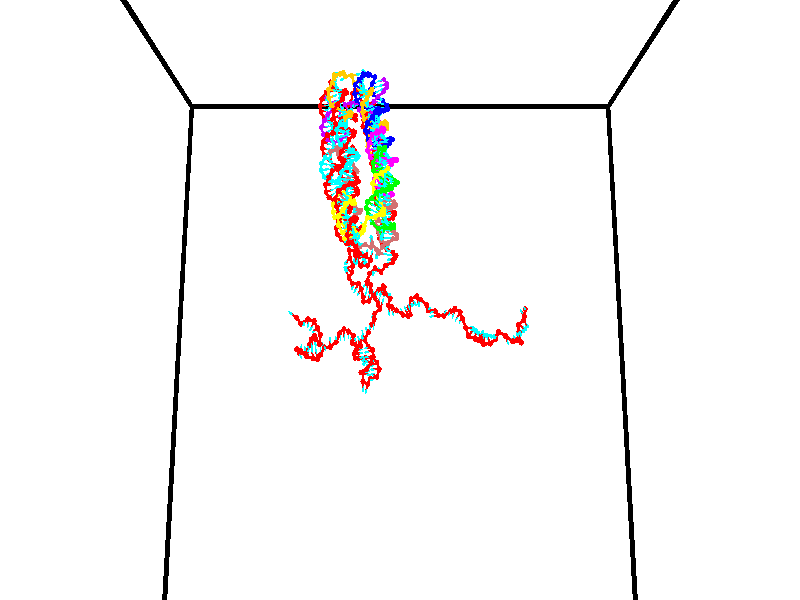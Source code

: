 // switches for output
#declare DRAW_BASES = 1; // possible values are 0, 1; only relevant for DNA ribbons
#declare DRAW_BASES_TYPE = 3; // possible values are 1, 2, 3; only relevant for DNA ribbons
#declare DRAW_FOG = 0; // set to 1 to enable fog

#include "colors.inc"

#include "transforms.inc"
background { rgb <1, 1, 1>}

#default {
   normal{
       ripples 0.25
       frequency 0.20
       turbulence 0.2
       lambda 5
   }
	finish {
		phong 0.1
		phong_size 40.
	}
}

// original window dimensions: 1024x640


// camera settings

camera {
	sky <0, 0.179814, -0.983701>
	up <0, 0.179814, -0.983701>
	right 1.6 * <1, 0, 0>
	location <35, 94.9851, 44.8844>
	look_at <35, 29.7336, 32.9568>
	direction <0, -65.2515, -11.9276>
	angle 67.0682
}


# declare cpy_camera_pos = <35, 94.9851, 44.8844>;
# if (DRAW_FOG = 1)
fog {
	fog_type 2
	up vnormalize(cpy_camera_pos)
	color rgbt<1,1,1,0.3>
	distance 1e-5
	fog_alt 3e-3
	fog_offset 56
}
# end


// LIGHTS

# declare lum = 6;
global_settings {
	ambient_light rgb lum * <0.05, 0.05, 0.05>
	max_trace_level 15
}# declare cpy_direct_light_amount = 0.25;
light_source
{	1000 * <-1, -1.16352, -0.803886>,
	rgb lum * cpy_direct_light_amount
	parallel
}

light_source
{	1000 * <1, 1.16352, 0.803886>,
	rgb lum * cpy_direct_light_amount
	parallel
}

// strand 0

// nucleotide -1

// particle -1
sphere {
	<24.686701, 35.370121, 35.496067> 0.250000
	pigment { color rgbt <1,0,0,0> }
	no_shadow
}
cylinder {
	<24.347513, 35.392380, 35.285221>,  <24.144001, 35.405735, 35.158714>, 0.100000
	pigment { color rgbt <1,0,0,0> }
	no_shadow
}
cylinder {
	<24.347513, 35.392380, 35.285221>,  <24.686701, 35.370121, 35.496067>, 0.100000
	pigment { color rgbt <1,0,0,0> }
	no_shadow
}

// particle -1
sphere {
	<24.347513, 35.392380, 35.285221> 0.100000
	pigment { color rgbt <1,0,0,0> }
	no_shadow
}
sphere {
	0, 1
	scale<0.080000,0.200000,0.300000>
	matrix <0.502764, 0.399369, -0.766637,
		0.167856, -0.915100, -0.366628,
		-0.847970, 0.055643, -0.527116,
		24.093122, 35.409073, 35.127087>
	pigment { color rgbt <0,1,1,0> }
	no_shadow
}
cylinder {
	<25.002159, 34.784721, 35.915333>,  <24.686701, 35.370121, 35.496067>, 0.130000
	pigment { color rgbt <1,0,0,0> }
	no_shadow
}

// nucleotide -1

// particle -1
sphere {
	<25.002159, 34.784721, 35.915333> 0.250000
	pigment { color rgbt <1,0,0,0> }
	no_shadow
}
cylinder {
	<25.223701, 35.110199, 35.985931>,  <25.356627, 35.305485, 36.028290>, 0.100000
	pigment { color rgbt <1,0,0,0> }
	no_shadow
}
cylinder {
	<25.223701, 35.110199, 35.985931>,  <25.002159, 34.784721, 35.915333>, 0.100000
	pigment { color rgbt <1,0,0,0> }
	no_shadow
}

// particle -1
sphere {
	<25.223701, 35.110199, 35.985931> 0.100000
	pigment { color rgbt <1,0,0,0> }
	no_shadow
}
sphere {
	0, 1
	scale<0.080000,0.200000,0.300000>
	matrix <0.707009, -0.571578, 0.416458,
		0.439751, -0.105870, -0.891858,
		0.553856, 0.813689, 0.176501,
		25.389858, 35.354305, 36.038883>
	pigment { color rgbt <0,1,1,0> }
	no_shadow
}
cylinder {
	<25.704285, 34.766605, 35.522079>,  <25.002159, 34.784721, 35.915333>, 0.130000
	pigment { color rgbt <1,0,0,0> }
	no_shadow
}

// nucleotide -1

// particle -1
sphere {
	<25.704285, 34.766605, 35.522079> 0.250000
	pigment { color rgbt <1,0,0,0> }
	no_shadow
}
cylinder {
	<25.751833, 34.998970, 35.844173>,  <25.780361, 35.138390, 36.037430>, 0.100000
	pigment { color rgbt <1,0,0,0> }
	no_shadow
}
cylinder {
	<25.751833, 34.998970, 35.844173>,  <25.704285, 34.766605, 35.522079>, 0.100000
	pigment { color rgbt <1,0,0,0> }
	no_shadow
}

// particle -1
sphere {
	<25.751833, 34.998970, 35.844173> 0.100000
	pigment { color rgbt <1,0,0,0> }
	no_shadow
}
sphere {
	0, 1
	scale<0.080000,0.200000,0.300000>
	matrix <0.723736, -0.605908, 0.330275,
		0.679761, 0.543519, -0.492455,
		0.118871, 0.580916, 0.805237,
		25.787495, 35.173244, 36.085743>
	pigment { color rgbt <0,1,1,0> }
	no_shadow
}
cylinder {
	<26.364929, 34.879772, 35.690376>,  <25.704285, 34.766605, 35.522079>, 0.130000
	pigment { color rgbt <1,0,0,0> }
	no_shadow
}

// nucleotide -1

// particle -1
sphere {
	<26.364929, 34.879772, 35.690376> 0.250000
	pigment { color rgbt <1,0,0,0> }
	no_shadow
}
cylinder {
	<26.192036, 34.908722, 36.049915>,  <26.088299, 34.926094, 36.265640>, 0.100000
	pigment { color rgbt <1,0,0,0> }
	no_shadow
}
cylinder {
	<26.192036, 34.908722, 36.049915>,  <26.364929, 34.879772, 35.690376>, 0.100000
	pigment { color rgbt <1,0,0,0> }
	no_shadow
}

// particle -1
sphere {
	<26.192036, 34.908722, 36.049915> 0.100000
	pigment { color rgbt <1,0,0,0> }
	no_shadow
}
sphere {
	0, 1
	scale<0.080000,0.200000,0.300000>
	matrix <0.614743, -0.705608, 0.352431,
		0.659746, 0.704896, 0.260493,
		-0.432234, 0.072379, 0.898852,
		26.062366, 34.930435, 36.319572>
	pigment { color rgbt <0,1,1,0> }
	no_shadow
}
cylinder {
	<26.731529, 35.169178, 36.328491>,  <26.364929, 34.879772, 35.690376>, 0.130000
	pigment { color rgbt <1,0,0,0> }
	no_shadow
}

// nucleotide -1

// particle -1
sphere {
	<26.731529, 35.169178, 36.328491> 0.250000
	pigment { color rgbt <1,0,0,0> }
	no_shadow
}
cylinder {
	<26.498005, 34.858318, 36.422474>,  <26.357891, 34.671803, 36.478863>, 0.100000
	pigment { color rgbt <1,0,0,0> }
	no_shadow
}
cylinder {
	<26.498005, 34.858318, 36.422474>,  <26.731529, 35.169178, 36.328491>, 0.100000
	pigment { color rgbt <1,0,0,0> }
	no_shadow
}

// particle -1
sphere {
	<26.498005, 34.858318, 36.422474> 0.100000
	pigment { color rgbt <1,0,0,0> }
	no_shadow
}
sphere {
	0, 1
	scale<0.080000,0.200000,0.300000>
	matrix <0.806504, -0.521839, 0.277911,
		-0.093369, 0.351741, 0.931429,
		-0.583809, -0.777150, 0.234957,
		26.322863, 34.625172, 36.492962>
	pigment { color rgbt <0,1,1,0> }
	no_shadow
}
cylinder {
	<27.028477, 34.940250, 36.855080>,  <26.731529, 35.169178, 36.328491>, 0.130000
	pigment { color rgbt <1,0,0,0> }
	no_shadow
}

// nucleotide -1

// particle -1
sphere {
	<27.028477, 34.940250, 36.855080> 0.250000
	pigment { color rgbt <1,0,0,0> }
	no_shadow
}
cylinder {
	<26.897432, 34.623295, 36.649250>,  <26.818806, 34.433121, 36.525753>, 0.100000
	pigment { color rgbt <1,0,0,0> }
	no_shadow
}
cylinder {
	<26.897432, 34.623295, 36.649250>,  <27.028477, 34.940250, 36.855080>, 0.100000
	pigment { color rgbt <1,0,0,0> }
	no_shadow
}

// particle -1
sphere {
	<26.897432, 34.623295, 36.649250> 0.100000
	pigment { color rgbt <1,0,0,0> }
	no_shadow
}
sphere {
	0, 1
	scale<0.080000,0.200000,0.300000>
	matrix <0.876580, -0.458132, 0.147388,
		-0.352533, -0.402783, 0.844681,
		-0.327610, -0.792390, -0.514578,
		26.799149, 34.385578, 36.494877>
	pigment { color rgbt <0,1,1,0> }
	no_shadow
}
cylinder {
	<26.941652, 34.853218, 37.638954>,  <27.028477, 34.940250, 36.855080>, 0.130000
	pigment { color rgbt <1,0,0,0> }
	no_shadow
}

// nucleotide -1

// particle -1
sphere {
	<26.941652, 34.853218, 37.638954> 0.250000
	pigment { color rgbt <1,0,0,0> }
	no_shadow
}
cylinder {
	<27.042280, 34.469875, 37.584904>,  <27.102657, 34.239868, 37.552471>, 0.100000
	pigment { color rgbt <1,0,0,0> }
	no_shadow
}
cylinder {
	<27.042280, 34.469875, 37.584904>,  <26.941652, 34.853218, 37.638954>, 0.100000
	pigment { color rgbt <1,0,0,0> }
	no_shadow
}

// particle -1
sphere {
	<27.042280, 34.469875, 37.584904> 0.100000
	pigment { color rgbt <1,0,0,0> }
	no_shadow
}
sphere {
	0, 1
	scale<0.080000,0.200000,0.300000>
	matrix <-0.932913, -0.277283, 0.229756,
		-0.257658, 0.068263, -0.963822,
		0.251568, -0.958360, -0.135128,
		27.117750, 34.182369, 37.544365>
	pigment { color rgbt <0,1,1,0> }
	no_shadow
}
cylinder {
	<26.503967, 34.511097, 37.138844>,  <26.941652, 34.853218, 37.638954>, 0.130000
	pigment { color rgbt <1,0,0,0> }
	no_shadow
}

// nucleotide -1

// particle -1
sphere {
	<26.503967, 34.511097, 37.138844> 0.250000
	pigment { color rgbt <1,0,0,0> }
	no_shadow
}
cylinder {
	<26.635544, 34.217129, 37.376057>,  <26.714489, 34.040749, 37.518383>, 0.100000
	pigment { color rgbt <1,0,0,0> }
	no_shadow
}
cylinder {
	<26.635544, 34.217129, 37.376057>,  <26.503967, 34.511097, 37.138844>, 0.100000
	pigment { color rgbt <1,0,0,0> }
	no_shadow
}

// particle -1
sphere {
	<26.635544, 34.217129, 37.376057> 0.100000
	pigment { color rgbt <1,0,0,0> }
	no_shadow
}
sphere {
	0, 1
	scale<0.080000,0.200000,0.300000>
	matrix <-0.938538, -0.184846, 0.291510,
		-0.104618, -0.652472, -0.750557,
		0.328939, -0.734924, 0.593032,
		26.734226, 33.996651, 37.553967>
	pigment { color rgbt <0,1,1,0> }
	no_shadow
}
cylinder {
	<26.297613, 33.904636, 36.824005>,  <26.503967, 34.511097, 37.138844>, 0.130000
	pigment { color rgbt <1,0,0,0> }
	no_shadow
}

// nucleotide -1

// particle -1
sphere {
	<26.297613, 33.904636, 36.824005> 0.250000
	pigment { color rgbt <1,0,0,0> }
	no_shadow
}
cylinder {
	<26.349483, 33.861645, 37.218292>,  <26.380606, 33.835850, 37.454865>, 0.100000
	pigment { color rgbt <1,0,0,0> }
	no_shadow
}
cylinder {
	<26.349483, 33.861645, 37.218292>,  <26.297613, 33.904636, 36.824005>, 0.100000
	pigment { color rgbt <1,0,0,0> }
	no_shadow
}

// particle -1
sphere {
	<26.349483, 33.861645, 37.218292> 0.100000
	pigment { color rgbt <1,0,0,0> }
	no_shadow
}
sphere {
	0, 1
	scale<0.080000,0.200000,0.300000>
	matrix <-0.955045, -0.280820, 0.095020,
		0.266596, -0.953723, -0.139062,
		0.129674, -0.107478, 0.985714,
		26.388386, 33.829403, 37.514008>
	pigment { color rgbt <0,1,1,0> }
	no_shadow
}
cylinder {
	<25.886065, 33.348206, 37.045929>,  <26.297613, 33.904636, 36.824005>, 0.130000
	pigment { color rgbt <1,0,0,0> }
	no_shadow
}

// nucleotide -1

// particle -1
sphere {
	<25.886065, 33.348206, 37.045929> 0.250000
	pigment { color rgbt <1,0,0,0> }
	no_shadow
}
cylinder {
	<25.952608, 33.510475, 37.405430>,  <25.992535, 33.607838, 37.621132>, 0.100000
	pigment { color rgbt <1,0,0,0> }
	no_shadow
}
cylinder {
	<25.952608, 33.510475, 37.405430>,  <25.886065, 33.348206, 37.045929>, 0.100000
	pigment { color rgbt <1,0,0,0> }
	no_shadow
}

// particle -1
sphere {
	<25.952608, 33.510475, 37.405430> 0.100000
	pigment { color rgbt <1,0,0,0> }
	no_shadow
}
sphere {
	0, 1
	scale<0.080000,0.200000,0.300000>
	matrix <-0.938699, -0.213941, 0.270321,
		0.301941, -0.888628, 0.345213,
		0.166359, 0.405672, 0.898752,
		26.002516, 33.632175, 37.675056>
	pigment { color rgbt <0,1,1,0> }
	no_shadow
}
cylinder {
	<25.617908, 32.919392, 37.495655>,  <25.886065, 33.348206, 37.045929>, 0.130000
	pigment { color rgbt <1,0,0,0> }
	no_shadow
}

// nucleotide -1

// particle -1
sphere {
	<25.617908, 32.919392, 37.495655> 0.250000
	pigment { color rgbt <1,0,0,0> }
	no_shadow
}
cylinder {
	<25.631672, 33.274208, 37.679817>,  <25.639929, 33.487099, 37.790314>, 0.100000
	pigment { color rgbt <1,0,0,0> }
	no_shadow
}
cylinder {
	<25.631672, 33.274208, 37.679817>,  <25.617908, 32.919392, 37.495655>, 0.100000
	pigment { color rgbt <1,0,0,0> }
	no_shadow
}

// particle -1
sphere {
	<25.631672, 33.274208, 37.679817> 0.100000
	pigment { color rgbt <1,0,0,0> }
	no_shadow
}
sphere {
	0, 1
	scale<0.080000,0.200000,0.300000>
	matrix <-0.929942, -0.140336, 0.339874,
		0.366094, -0.439845, 0.820068,
		0.034407, 0.887041, 0.460406,
		25.641994, 33.540321, 37.817940>
	pigment { color rgbt <0,1,1,0> }
	no_shadow
}
cylinder {
	<25.291647, 32.899170, 38.164871>,  <25.617908, 32.919392, 37.495655>, 0.130000
	pigment { color rgbt <1,0,0,0> }
	no_shadow
}

// nucleotide -1

// particle -1
sphere {
	<25.291647, 32.899170, 38.164871> 0.250000
	pigment { color rgbt <1,0,0,0> }
	no_shadow
}
cylinder {
	<25.286215, 33.266945, 38.007675>,  <25.282955, 33.487610, 37.913357>, 0.100000
	pigment { color rgbt <1,0,0,0> }
	no_shadow
}
cylinder {
	<25.286215, 33.266945, 38.007675>,  <25.291647, 32.899170, 38.164871>, 0.100000
	pigment { color rgbt <1,0,0,0> }
	no_shadow
}

// particle -1
sphere {
	<25.286215, 33.266945, 38.007675> 0.100000
	pigment { color rgbt <1,0,0,0> }
	no_shadow
}
sphere {
	0, 1
	scale<0.080000,0.200000,0.300000>
	matrix <-0.999696, -0.020572, -0.013582,
		-0.020572, 0.392690, 0.919441,
		0.013582, -0.919441, 0.392994,
		25.282141, 33.542778, 37.889778>
	pigment { color rgbt <0,1,1,0> }
	no_shadow
}
cylinder {
	<24.654726, 33.257214, 38.223755>,  <25.291647, 32.899170, 38.164871>, 0.130000
	pigment { color rgbt <1,0,0,0> }
	no_shadow
}

// nucleotide -1

// particle -1
sphere {
	<24.654726, 33.257214, 38.223755> 0.250000
	pigment { color rgbt <1,0,0,0> }
	no_shadow
}
cylinder {
	<24.792419, 33.492214, 37.930813>,  <24.875036, 33.633217, 37.755047>, 0.100000
	pigment { color rgbt <1,0,0,0> }
	no_shadow
}
cylinder {
	<24.792419, 33.492214, 37.930813>,  <24.654726, 33.257214, 38.223755>, 0.100000
	pigment { color rgbt <1,0,0,0> }
	no_shadow
}

// particle -1
sphere {
	<24.792419, 33.492214, 37.930813> 0.100000
	pigment { color rgbt <1,0,0,0> }
	no_shadow
}
sphere {
	0, 1
	scale<0.080000,0.200000,0.300000>
	matrix <-0.929594, 0.103822, -0.353660,
		-0.131743, 0.802533, 0.581881,
		0.344236, 0.587505, -0.732352,
		24.895691, 33.668465, 37.711105>
	pigment { color rgbt <0,1,1,0> }
	no_shadow
}
cylinder {
	<24.503269, 33.917946, 37.961586>,  <24.654726, 33.257214, 38.223755>, 0.130000
	pigment { color rgbt <1,0,0,0> }
	no_shadow
}

// nucleotide -1

// particle -1
sphere {
	<24.503269, 33.917946, 37.961586> 0.250000
	pigment { color rgbt <1,0,0,0> }
	no_shadow
}
cylinder {
	<24.733236, 33.869865, 38.285320>,  <24.871218, 33.841019, 38.479561>, 0.100000
	pigment { color rgbt <1,0,0,0> }
	no_shadow
}
cylinder {
	<24.733236, 33.869865, 38.285320>,  <24.503269, 33.917946, 37.961586>, 0.100000
	pigment { color rgbt <1,0,0,0> }
	no_shadow
}

// particle -1
sphere {
	<24.733236, 33.869865, 38.285320> 0.100000
	pigment { color rgbt <1,0,0,0> }
	no_shadow
}
sphere {
	0, 1
	scale<0.080000,0.200000,0.300000>
	matrix <0.817413, 0.128039, -0.561642,
		-0.036118, 0.984458, 0.171864,
		0.574919, -0.120199, 0.809334,
		24.905712, 33.833805, 38.528122>
	pigment { color rgbt <0,1,1,0> }
	no_shadow
}
cylinder {
	<24.995819, 34.547760, 38.176910>,  <24.503269, 33.917946, 37.961586>, 0.130000
	pigment { color rgbt <1,0,0,0> }
	no_shadow
}

// nucleotide -1

// particle -1
sphere {
	<24.995819, 34.547760, 38.176910> 0.250000
	pigment { color rgbt <1,0,0,0> }
	no_shadow
}
cylinder {
	<25.153755, 34.186176, 38.242588>,  <25.248516, 33.969227, 38.281994>, 0.100000
	pigment { color rgbt <1,0,0,0> }
	no_shadow
}
cylinder {
	<25.153755, 34.186176, 38.242588>,  <24.995819, 34.547760, 38.176910>, 0.100000
	pigment { color rgbt <1,0,0,0> }
	no_shadow
}

// particle -1
sphere {
	<25.153755, 34.186176, 38.242588> 0.100000
	pigment { color rgbt <1,0,0,0> }
	no_shadow
}
sphere {
	0, 1
	scale<0.080000,0.200000,0.300000>
	matrix <0.797823, 0.248724, -0.549195,
		0.455612, 0.347841, 0.819405,
		0.394838, -0.903960, 0.164194,
		25.272207, 33.914989, 38.291847>
	pigment { color rgbt <0,1,1,0> }
	no_shadow
}
cylinder {
	<25.621943, 34.602150, 38.630455>,  <24.995819, 34.547760, 38.176910>, 0.130000
	pigment { color rgbt <1,0,0,0> }
	no_shadow
}

// nucleotide -1

// particle -1
sphere {
	<25.621943, 34.602150, 38.630455> 0.250000
	pigment { color rgbt <1,0,0,0> }
	no_shadow
}
cylinder {
	<25.642559, 34.275349, 38.400726>,  <25.654930, 34.079266, 38.262890>, 0.100000
	pigment { color rgbt <1,0,0,0> }
	no_shadow
}
cylinder {
	<25.642559, 34.275349, 38.400726>,  <25.621943, 34.602150, 38.630455>, 0.100000
	pigment { color rgbt <1,0,0,0> }
	no_shadow
}

// particle -1
sphere {
	<25.642559, 34.275349, 38.400726> 0.100000
	pigment { color rgbt <1,0,0,0> }
	no_shadow
}
sphere {
	0, 1
	scale<0.080000,0.200000,0.300000>
	matrix <0.929281, 0.249859, -0.272041,
		0.365758, -0.519684, 0.772107,
		0.051543, -0.817006, -0.574321,
		25.658022, 34.030247, 38.228432>
	pigment { color rgbt <0,1,1,0> }
	no_shadow
}
cylinder {
	<26.223097, 34.248699, 38.756943>,  <25.621943, 34.602150, 38.630455>, 0.130000
	pigment { color rgbt <1,0,0,0> }
	no_shadow
}

// nucleotide -1

// particle -1
sphere {
	<26.223097, 34.248699, 38.756943> 0.250000
	pigment { color rgbt <1,0,0,0> }
	no_shadow
}
cylinder {
	<26.145041, 34.064724, 38.410446>,  <26.098207, 33.954338, 38.202549>, 0.100000
	pigment { color rgbt <1,0,0,0> }
	no_shadow
}
cylinder {
	<26.145041, 34.064724, 38.410446>,  <26.223097, 34.248699, 38.756943>, 0.100000
	pigment { color rgbt <1,0,0,0> }
	no_shadow
}

// particle -1
sphere {
	<26.145041, 34.064724, 38.410446> 0.100000
	pigment { color rgbt <1,0,0,0> }
	no_shadow
}
sphere {
	0, 1
	scale<0.080000,0.200000,0.300000>
	matrix <0.980103, -0.058745, -0.189597,
		0.036316, -0.886005, 0.462251,
		-0.195139, -0.459939, -0.866243,
		26.086498, 33.926743, 38.150574>
	pigment { color rgbt <0,1,1,0> }
	no_shadow
}
cylinder {
	<26.585274, 33.662861, 38.779495>,  <26.223097, 34.248699, 38.756943>, 0.130000
	pigment { color rgbt <1,0,0,0> }
	no_shadow
}

// nucleotide -1

// particle -1
sphere {
	<26.585274, 33.662861, 38.779495> 0.250000
	pigment { color rgbt <1,0,0,0> }
	no_shadow
}
cylinder {
	<26.517933, 33.738621, 38.392551>,  <26.477528, 33.784077, 38.160385>, 0.100000
	pigment { color rgbt <1,0,0,0> }
	no_shadow
}
cylinder {
	<26.517933, 33.738621, 38.392551>,  <26.585274, 33.662861, 38.779495>, 0.100000
	pigment { color rgbt <1,0,0,0> }
	no_shadow
}

// particle -1
sphere {
	<26.517933, 33.738621, 38.392551> 0.100000
	pigment { color rgbt <1,0,0,0> }
	no_shadow
}
sphere {
	0, 1
	scale<0.080000,0.200000,0.300000>
	matrix <0.985720, 0.035954, -0.164510,
		0.003623, -0.981242, -0.192748,
		-0.168354, 0.189400, -0.967360,
		26.467426, 33.795441, 38.102345>
	pigment { color rgbt <0,1,1,0> }
	no_shadow
}
cylinder {
	<26.849386, 33.122761, 38.342533>,  <26.585274, 33.662861, 38.779495>, 0.130000
	pigment { color rgbt <1,0,0,0> }
	no_shadow
}

// nucleotide -1

// particle -1
sphere {
	<26.849386, 33.122761, 38.342533> 0.250000
	pigment { color rgbt <1,0,0,0> }
	no_shadow
}
cylinder {
	<26.878378, 33.460743, 38.130573>,  <26.895773, 33.663532, 38.003399>, 0.100000
	pigment { color rgbt <1,0,0,0> }
	no_shadow
}
cylinder {
	<26.878378, 33.460743, 38.130573>,  <26.849386, 33.122761, 38.342533>, 0.100000
	pigment { color rgbt <1,0,0,0> }
	no_shadow
}

// particle -1
sphere {
	<26.878378, 33.460743, 38.130573> 0.100000
	pigment { color rgbt <1,0,0,0> }
	no_shadow
}
sphere {
	0, 1
	scale<0.080000,0.200000,0.300000>
	matrix <0.950154, -0.220032, -0.220893,
		-0.303240, -0.487473, -0.818789,
		0.072480, 0.844959, -0.529896,
		26.900122, 33.714230, 37.971603>
	pigment { color rgbt <0,1,1,0> }
	no_shadow
}
cylinder {
	<27.176550, 32.948082, 37.688015>,  <26.849386, 33.122761, 38.342533>, 0.130000
	pigment { color rgbt <1,0,0,0> }
	no_shadow
}

// nucleotide -1

// particle -1
sphere {
	<27.176550, 32.948082, 37.688015> 0.250000
	pigment { color rgbt <1,0,0,0> }
	no_shadow
}
cylinder {
	<27.286041, 33.319702, 37.787560>,  <27.351736, 33.542675, 37.847286>, 0.100000
	pigment { color rgbt <1,0,0,0> }
	no_shadow
}
cylinder {
	<27.286041, 33.319702, 37.787560>,  <27.176550, 32.948082, 37.688015>, 0.100000
	pigment { color rgbt <1,0,0,0> }
	no_shadow
}

// particle -1
sphere {
	<27.286041, 33.319702, 37.787560> 0.100000
	pigment { color rgbt <1,0,0,0> }
	no_shadow
}
sphere {
	0, 1
	scale<0.080000,0.200000,0.300000>
	matrix <0.944300, -0.210450, -0.252997,
		-0.182674, 0.304257, -0.934911,
		0.273728, 0.929053, 0.248866,
		27.368160, 33.598419, 37.862221>
	pigment { color rgbt <0,1,1,0> }
	no_shadow
}
cylinder {
	<27.749014, 32.506420, 37.609951>,  <27.176550, 32.948082, 37.688015>, 0.130000
	pigment { color rgbt <1,0,0,0> }
	no_shadow
}

// nucleotide -1

// particle -1
sphere {
	<27.749014, 32.506420, 37.609951> 0.250000
	pigment { color rgbt <1,0,0,0> }
	no_shadow
}
cylinder {
	<27.765238, 32.747986, 37.291542>,  <27.774971, 32.892925, 37.100498>, 0.100000
	pigment { color rgbt <1,0,0,0> }
	no_shadow
}
cylinder {
	<27.765238, 32.747986, 37.291542>,  <27.749014, 32.506420, 37.609951>, 0.100000
	pigment { color rgbt <1,0,0,0> }
	no_shadow
}

// particle -1
sphere {
	<27.765238, 32.747986, 37.291542> 0.100000
	pigment { color rgbt <1,0,0,0> }
	no_shadow
}
sphere {
	0, 1
	scale<0.080000,0.200000,0.300000>
	matrix <-0.829479, 0.464514, 0.310148,
		0.557064, 0.647702, 0.519772,
		0.040558, 0.603912, -0.796019,
		27.777405, 32.929161, 37.052738>
	pigment { color rgbt <0,1,1,0> }
	no_shadow
}
cylinder {
	<28.353785, 32.441299, 37.159420>,  <27.749014, 32.506420, 37.609951>, 0.130000
	pigment { color rgbt <1,0,0,0> }
	no_shadow
}

// nucleotide -1

// particle -1
sphere {
	<28.353785, 32.441299, 37.159420> 0.250000
	pigment { color rgbt <1,0,0,0> }
	no_shadow
}
cylinder {
	<28.372627, 32.814922, 37.017822>,  <28.383934, 33.039097, 36.932865>, 0.100000
	pigment { color rgbt <1,0,0,0> }
	no_shadow
}
cylinder {
	<28.372627, 32.814922, 37.017822>,  <28.353785, 32.441299, 37.159420>, 0.100000
	pigment { color rgbt <1,0,0,0> }
	no_shadow
}

// particle -1
sphere {
	<28.372627, 32.814922, 37.017822> 0.100000
	pigment { color rgbt <1,0,0,0> }
	no_shadow
}
sphere {
	0, 1
	scale<0.080000,0.200000,0.300000>
	matrix <0.996565, -0.068115, -0.047109,
		-0.068115, -0.350560, -0.934060,
		0.047109, 0.934060, -0.353995,
		28.386761, 33.095139, 36.911625>
	pigment { color rgbt <0,1,1,0> }
	no_shadow
}
cylinder {
	<28.704498, 32.580830, 36.404049>,  <28.353785, 32.441299, 37.159420>, 0.130000
	pigment { color rgbt <1,0,0,0> }
	no_shadow
}

// nucleotide -1

// particle -1
sphere {
	<28.704498, 32.580830, 36.404049> 0.250000
	pigment { color rgbt <1,0,0,0> }
	no_shadow
}
cylinder {
	<28.782234, 32.866474, 36.673054>,  <28.828876, 33.037861, 36.834457>, 0.100000
	pigment { color rgbt <1,0,0,0> }
	no_shadow
}
cylinder {
	<28.782234, 32.866474, 36.673054>,  <28.704498, 32.580830, 36.404049>, 0.100000
	pigment { color rgbt <1,0,0,0> }
	no_shadow
}

// particle -1
sphere {
	<28.782234, 32.866474, 36.673054> 0.100000
	pigment { color rgbt <1,0,0,0> }
	no_shadow
}
sphere {
	0, 1
	scale<0.080000,0.200000,0.300000>
	matrix <0.979537, -0.177849, -0.094214,
		0.052325, 0.677059, -0.734066,
		0.194341, 0.714115, 0.672511,
		28.840536, 33.080708, 36.874805>
	pigment { color rgbt <0,1,1,0> }
	no_shadow
}
cylinder {
	<29.195923, 33.030365, 36.113029>,  <28.704498, 32.580830, 36.404049>, 0.130000
	pigment { color rgbt <1,0,0,0> }
	no_shadow
}

// nucleotide -1

// particle -1
sphere {
	<29.195923, 33.030365, 36.113029> 0.250000
	pigment { color rgbt <1,0,0,0> }
	no_shadow
}
cylinder {
	<29.217737, 32.991253, 36.510513>,  <29.230825, 32.967785, 36.749004>, 0.100000
	pigment { color rgbt <1,0,0,0> }
	no_shadow
}
cylinder {
	<29.217737, 32.991253, 36.510513>,  <29.195923, 33.030365, 36.113029>, 0.100000
	pigment { color rgbt <1,0,0,0> }
	no_shadow
}

// particle -1
sphere {
	<29.217737, 32.991253, 36.510513> 0.100000
	pigment { color rgbt <1,0,0,0> }
	no_shadow
}
sphere {
	0, 1
	scale<0.080000,0.200000,0.300000>
	matrix <0.963053, -0.257706, -0.078211,
		0.263733, 0.961263, 0.080113,
		0.054536, -0.097779, 0.993713,
		29.234098, 32.961918, 36.808628>
	pigment { color rgbt <0,1,1,0> }
	no_shadow
}
cylinder {
	<29.697128, 33.467251, 36.359882>,  <29.195923, 33.030365, 36.113029>, 0.130000
	pigment { color rgbt <1,0,0,0> }
	no_shadow
}

// nucleotide -1

// particle -1
sphere {
	<29.697128, 33.467251, 36.359882> 0.250000
	pigment { color rgbt <1,0,0,0> }
	no_shadow
}
cylinder {
	<29.676311, 33.126335, 36.568073>,  <29.663820, 32.921787, 36.692986>, 0.100000
	pigment { color rgbt <1,0,0,0> }
	no_shadow
}
cylinder {
	<29.676311, 33.126335, 36.568073>,  <29.697128, 33.467251, 36.359882>, 0.100000
	pigment { color rgbt <1,0,0,0> }
	no_shadow
}

// particle -1
sphere {
	<29.676311, 33.126335, 36.568073> 0.100000
	pigment { color rgbt <1,0,0,0> }
	no_shadow
}
sphere {
	0, 1
	scale<0.080000,0.200000,0.300000>
	matrix <0.938544, -0.219819, -0.266112,
		0.341215, 0.474637, 0.811352,
		-0.052044, -0.852291, 0.520473,
		29.660698, 32.870647, 36.724216>
	pigment { color rgbt <0,1,1,0> }
	no_shadow
}
cylinder {
	<30.212305, 33.549068, 36.765392>,  <29.697128, 33.467251, 36.359882>, 0.130000
	pigment { color rgbt <1,0,0,0> }
	no_shadow
}

// nucleotide -1

// particle -1
sphere {
	<30.212305, 33.549068, 36.765392> 0.250000
	pigment { color rgbt <1,0,0,0> }
	no_shadow
}
cylinder {
	<30.171518, 33.151268, 36.774948>,  <30.147045, 32.912586, 36.780682>, 0.100000
	pigment { color rgbt <1,0,0,0> }
	no_shadow
}
cylinder {
	<30.171518, 33.151268, 36.774948>,  <30.212305, 33.549068, 36.765392>, 0.100000
	pigment { color rgbt <1,0,0,0> }
	no_shadow
}

// particle -1
sphere {
	<30.171518, 33.151268, 36.774948> 0.100000
	pigment { color rgbt <1,0,0,0> }
	no_shadow
}
sphere {
	0, 1
	scale<0.080000,0.200000,0.300000>
	matrix <0.988760, -0.098683, 0.112316,
		-0.109341, 0.035074, 0.993385,
		-0.101969, -0.994501, 0.023890,
		30.140928, 32.852917, 36.782116>
	pigment { color rgbt <0,1,1,0> }
	no_shadow
}
cylinder {
	<30.109892, 33.686134, 37.387951>,  <30.212305, 33.549068, 36.765392>, 0.130000
	pigment { color rgbt <1,0,0,0> }
	no_shadow
}

// nucleotide -1

// particle -1
sphere {
	<30.109892, 33.686134, 37.387951> 0.250000
	pigment { color rgbt <1,0,0,0> }
	no_shadow
}
cylinder {
	<30.010105, 33.359283, 37.180077>,  <29.950233, 33.163174, 37.055351>, 0.100000
	pigment { color rgbt <1,0,0,0> }
	no_shadow
}
cylinder {
	<30.010105, 33.359283, 37.180077>,  <30.109892, 33.686134, 37.387951>, 0.100000
	pigment { color rgbt <1,0,0,0> }
	no_shadow
}

// particle -1
sphere {
	<30.010105, 33.359283, 37.180077> 0.100000
	pigment { color rgbt <1,0,0,0> }
	no_shadow
}
sphere {
	0, 1
	scale<0.080000,0.200000,0.300000>
	matrix <0.945314, -0.089047, -0.313769,
		0.210113, -0.569537, 0.794657,
		-0.249465, -0.817128, -0.519681,
		29.935266, 33.114143, 37.024174>
	pigment { color rgbt <0,1,1,0> }
	no_shadow
}
cylinder {
	<30.568609, 33.237274, 37.657726>,  <30.109892, 33.686134, 37.387951>, 0.130000
	pigment { color rgbt <1,0,0,0> }
	no_shadow
}

// nucleotide -1

// particle -1
sphere {
	<30.568609, 33.237274, 37.657726> 0.250000
	pigment { color rgbt <1,0,0,0> }
	no_shadow
}
cylinder {
	<30.444468, 33.131851, 37.292385>,  <30.369984, 33.068596, 37.073181>, 0.100000
	pigment { color rgbt <1,0,0,0> }
	no_shadow
}
cylinder {
	<30.444468, 33.131851, 37.292385>,  <30.568609, 33.237274, 37.657726>, 0.100000
	pigment { color rgbt <1,0,0,0> }
	no_shadow
}

// particle -1
sphere {
	<30.444468, 33.131851, 37.292385> 0.100000
	pigment { color rgbt <1,0,0,0> }
	no_shadow
}
sphere {
	0, 1
	scale<0.080000,0.200000,0.300000>
	matrix <0.949556, -0.040480, -0.310973,
		0.044987, -0.963794, 0.262826,
		-0.310353, -0.263558, -0.913356,
		30.351362, 33.052784, 37.018379>
	pigment { color rgbt <0,1,1,0> }
	no_shadow
}
cylinder {
	<30.955601, 32.627609, 37.534752>,  <30.568609, 33.237274, 37.657726>, 0.130000
	pigment { color rgbt <1,0,0,0> }
	no_shadow
}

// nucleotide -1

// particle -1
sphere {
	<30.955601, 32.627609, 37.534752> 0.250000
	pigment { color rgbt <1,0,0,0> }
	no_shadow
}
cylinder {
	<30.818457, 32.768490, 37.186405>,  <30.736170, 32.853016, 36.977398>, 0.100000
	pigment { color rgbt <1,0,0,0> }
	no_shadow
}
cylinder {
	<30.818457, 32.768490, 37.186405>,  <30.955601, 32.627609, 37.534752>, 0.100000
	pigment { color rgbt <1,0,0,0> }
	no_shadow
}

// particle -1
sphere {
	<30.818457, 32.768490, 37.186405> 0.100000
	pigment { color rgbt <1,0,0,0> }
	no_shadow
}
sphere {
	0, 1
	scale<0.080000,0.200000,0.300000>
	matrix <0.840747, -0.298486, -0.451719,
		-0.419035, -0.887053, -0.193769,
		-0.342861, 0.352197, -0.870864,
		30.715599, 32.874149, 36.925148>
	pigment { color rgbt <0,1,1,0> }
	no_shadow
}
cylinder {
	<30.805119, 32.049465, 37.170029>,  <30.955601, 32.627609, 37.534752>, 0.130000
	pigment { color rgbt <1,0,0,0> }
	no_shadow
}

// nucleotide -1

// particle -1
sphere {
	<30.805119, 32.049465, 37.170029> 0.250000
	pigment { color rgbt <1,0,0,0> }
	no_shadow
}
cylinder {
	<30.946400, 32.365055, 36.968925>,  <31.031168, 32.554409, 36.848263>, 0.100000
	pigment { color rgbt <1,0,0,0> }
	no_shadow
}
cylinder {
	<30.946400, 32.365055, 36.968925>,  <30.805119, 32.049465, 37.170029>, 0.100000
	pigment { color rgbt <1,0,0,0> }
	no_shadow
}

// particle -1
sphere {
	<30.946400, 32.365055, 36.968925> 0.100000
	pigment { color rgbt <1,0,0,0> }
	no_shadow
}
sphere {
	0, 1
	scale<0.080000,0.200000,0.300000>
	matrix <0.724795, -0.570557, -0.386182,
		-0.591541, -0.227997, -0.773367,
		0.353202, 0.788976, -0.502758,
		31.052361, 32.601749, 36.818096>
	pigment { color rgbt <0,1,1,0> }
	no_shadow
}
cylinder {
	<30.367891, 32.107224, 37.887020>,  <30.805119, 32.049465, 37.170029>, 0.130000
	pigment { color rgbt <1,0,0,0> }
	no_shadow
}

// nucleotide -1

// particle -1
sphere {
	<30.367891, 32.107224, 37.887020> 0.250000
	pigment { color rgbt <1,0,0,0> }
	no_shadow
}
cylinder {
	<30.620293, 31.812542, 37.789783>,  <30.771734, 31.635733, 37.731441>, 0.100000
	pigment { color rgbt <1,0,0,0> }
	no_shadow
}
cylinder {
	<30.620293, 31.812542, 37.789783>,  <30.367891, 32.107224, 37.887020>, 0.100000
	pigment { color rgbt <1,0,0,0> }
	no_shadow
}

// particle -1
sphere {
	<30.620293, 31.812542, 37.789783> 0.100000
	pigment { color rgbt <1,0,0,0> }
	no_shadow
}
sphere {
	0, 1
	scale<0.080000,0.200000,0.300000>
	matrix <-0.068620, -0.365127, 0.928425,
		-0.772738, -0.569160, -0.280950,
		0.631005, -0.736708, -0.243092,
		30.809595, 31.591530, 37.716858>
	pigment { color rgbt <0,1,1,0> }
	no_shadow
}
cylinder {
	<30.163885, 31.512775, 38.140751>,  <30.367891, 32.107224, 37.887020>, 0.130000
	pigment { color rgbt <1,0,0,0> }
	no_shadow
}

// nucleotide -1

// particle -1
sphere {
	<30.163885, 31.512775, 38.140751> 0.250000
	pigment { color rgbt <1,0,0,0> }
	no_shadow
}
cylinder {
	<30.547491, 31.425039, 38.068993>,  <30.777655, 31.372396, 38.025936>, 0.100000
	pigment { color rgbt <1,0,0,0> }
	no_shadow
}
cylinder {
	<30.547491, 31.425039, 38.068993>,  <30.163885, 31.512775, 38.140751>, 0.100000
	pigment { color rgbt <1,0,0,0> }
	no_shadow
}

// particle -1
sphere {
	<30.547491, 31.425039, 38.068993> 0.100000
	pigment { color rgbt <1,0,0,0> }
	no_shadow
}
sphere {
	0, 1
	scale<0.080000,0.200000,0.300000>
	matrix <0.052488, -0.484645, 0.873135,
		-0.278458, -0.846764, -0.453268,
		0.959013, -0.219340, -0.179398,
		30.835196, 31.359238, 38.015175>
	pigment { color rgbt <0,1,1,0> }
	no_shadow
}
cylinder {
	<30.230219, 30.963606, 38.393448>,  <30.163885, 31.512775, 38.140751>, 0.130000
	pigment { color rgbt <1,0,0,0> }
	no_shadow
}

// nucleotide -1

// particle -1
sphere {
	<30.230219, 30.963606, 38.393448> 0.250000
	pigment { color rgbt <1,0,0,0> }
	no_shadow
}
cylinder {
	<30.621103, 31.042490, 38.362045>,  <30.855635, 31.089821, 38.343204>, 0.100000
	pigment { color rgbt <1,0,0,0> }
	no_shadow
}
cylinder {
	<30.621103, 31.042490, 38.362045>,  <30.230219, 30.963606, 38.393448>, 0.100000
	pigment { color rgbt <1,0,0,0> }
	no_shadow
}

// particle -1
sphere {
	<30.621103, 31.042490, 38.362045> 0.100000
	pigment { color rgbt <1,0,0,0> }
	no_shadow
}
sphere {
	0, 1
	scale<0.080000,0.200000,0.300000>
	matrix <0.184769, -0.608253, 0.771939,
		0.104482, -0.768854, -0.630831,
		0.977212, 0.197211, -0.078509,
		30.914267, 31.101654, 38.338493>
	pigment { color rgbt <0,1,1,0> }
	no_shadow
}
cylinder {
	<30.551241, 30.389366, 38.366562>,  <30.230219, 30.963606, 38.393448>, 0.130000
	pigment { color rgbt <1,0,0,0> }
	no_shadow
}

// nucleotide -1

// particle -1
sphere {
	<30.551241, 30.389366, 38.366562> 0.250000
	pigment { color rgbt <1,0,0,0> }
	no_shadow
}
cylinder {
	<30.850388, 30.632114, 38.474194>,  <31.029875, 30.777763, 38.538773>, 0.100000
	pigment { color rgbt <1,0,0,0> }
	no_shadow
}
cylinder {
	<30.850388, 30.632114, 38.474194>,  <30.551241, 30.389366, 38.366562>, 0.100000
	pigment { color rgbt <1,0,0,0> }
	no_shadow
}

// particle -1
sphere {
	<30.850388, 30.632114, 38.474194> 0.100000
	pigment { color rgbt <1,0,0,0> }
	no_shadow
}
sphere {
	0, 1
	scale<0.080000,0.200000,0.300000>
	matrix <0.305819, -0.674709, 0.671746,
		0.589211, -0.420088, -0.690186,
		0.747867, 0.606872, 0.269075,
		31.074747, 30.814177, 38.554916>
	pigment { color rgbt <0,1,1,0> }
	no_shadow
}
cylinder {
	<31.287159, 30.197113, 38.263527>,  <30.551241, 30.389366, 38.366562>, 0.130000
	pigment { color rgbt <1,0,0,0> }
	no_shadow
}

// nucleotide -1

// particle -1
sphere {
	<31.287159, 30.197113, 38.263527> 0.250000
	pigment { color rgbt <1,0,0,0> }
	no_shadow
}
cylinder {
	<31.219200, 30.417704, 38.590210>,  <31.178425, 30.550058, 38.786221>, 0.100000
	pigment { color rgbt <1,0,0,0> }
	no_shadow
}
cylinder {
	<31.219200, 30.417704, 38.590210>,  <31.287159, 30.197113, 38.263527>, 0.100000
	pigment { color rgbt <1,0,0,0> }
	no_shadow
}

// particle -1
sphere {
	<31.219200, 30.417704, 38.590210> 0.100000
	pigment { color rgbt <1,0,0,0> }
	no_shadow
}
sphere {
	0, 1
	scale<0.080000,0.200000,0.300000>
	matrix <0.319101, -0.753318, 0.575054,
		0.932367, 0.358313, -0.047988,
		-0.169899, 0.551475, 0.816707,
		31.168230, 30.583145, 38.835220>
	pigment { color rgbt <0,1,1,0> }
	no_shadow
}
cylinder {
	<31.927948, 29.917839, 38.269775>,  <31.287159, 30.197113, 38.263527>, 0.130000
	pigment { color rgbt <1,0,0,0> }
	no_shadow
}

// nucleotide -1

// particle -1
sphere {
	<31.927948, 29.917839, 38.269775> 0.250000
	pigment { color rgbt <1,0,0,0> }
	no_shadow
}
cylinder {
	<31.970661, 30.242414, 38.499615>,  <31.996288, 30.437160, 38.637520>, 0.100000
	pigment { color rgbt <1,0,0,0> }
	no_shadow
}
cylinder {
	<31.970661, 30.242414, 38.499615>,  <31.927948, 29.917839, 38.269775>, 0.100000
	pigment { color rgbt <1,0,0,0> }
	no_shadow
}

// particle -1
sphere {
	<31.970661, 30.242414, 38.499615> 0.100000
	pigment { color rgbt <1,0,0,0> }
	no_shadow
}
sphere {
	0, 1
	scale<0.080000,0.200000,0.300000>
	matrix <0.025137, -0.579921, 0.814285,
		0.993965, -0.072506, -0.082322,
		0.106781, 0.811439, 0.574599,
		32.002697, 30.485846, 38.671993>
	pigment { color rgbt <0,1,1,0> }
	no_shadow
}
cylinder {
	<32.524918, 29.964270, 38.685463>,  <31.927948, 29.917839, 38.269775>, 0.130000
	pigment { color rgbt <1,0,0,0> }
	no_shadow
}

// nucleotide -1

// particle -1
sphere {
	<32.524918, 29.964270, 38.685463> 0.250000
	pigment { color rgbt <1,0,0,0> }
	no_shadow
}
cylinder {
	<32.235298, 30.167761, 38.871773>,  <32.061527, 30.289856, 38.983559>, 0.100000
	pigment { color rgbt <1,0,0,0> }
	no_shadow
}
cylinder {
	<32.235298, 30.167761, 38.871773>,  <32.524918, 29.964270, 38.685463>, 0.100000
	pigment { color rgbt <1,0,0,0> }
	no_shadow
}

// particle -1
sphere {
	<32.235298, 30.167761, 38.871773> 0.100000
	pigment { color rgbt <1,0,0,0> }
	no_shadow
}
sphere {
	0, 1
	scale<0.080000,0.200000,0.300000>
	matrix <0.078862, -0.609797, 0.788625,
		0.685225, 0.607735, 0.401403,
		-0.724049, 0.508730, 0.465776,
		32.018082, 30.320379, 39.011505>
	pigment { color rgbt <0,1,1,0> }
	no_shadow
}
cylinder {
	<32.788559, 30.247055, 39.331585>,  <32.524918, 29.964270, 38.685463>, 0.130000
	pigment { color rgbt <1,0,0,0> }
	no_shadow
}

// nucleotide -1

// particle -1
sphere {
	<32.788559, 30.247055, 39.331585> 0.250000
	pigment { color rgbt <1,0,0,0> }
	no_shadow
}
cylinder {
	<32.392155, 30.193638, 39.334915>,  <32.154312, 30.161587, 39.336914>, 0.100000
	pigment { color rgbt <1,0,0,0> }
	no_shadow
}
cylinder {
	<32.392155, 30.193638, 39.334915>,  <32.788559, 30.247055, 39.331585>, 0.100000
	pigment { color rgbt <1,0,0,0> }
	no_shadow
}

// particle -1
sphere {
	<32.392155, 30.193638, 39.334915> 0.100000
	pigment { color rgbt <1,0,0,0> }
	no_shadow
}
sphere {
	0, 1
	scale<0.080000,0.200000,0.300000>
	matrix <0.083406, -0.567917, 0.818849,
		-0.104625, 0.812180, 0.573949,
		-0.991008, -0.133543, 0.008323,
		32.094852, 30.153574, 39.337414>
	pigment { color rgbt <0,1,1,0> }
	no_shadow
}
cylinder {
	<32.549549, 30.472385, 40.056942>,  <32.788559, 30.247055, 39.331585>, 0.130000
	pigment { color rgbt <1,0,0,0> }
	no_shadow
}

// nucleotide -1

// particle -1
sphere {
	<32.549549, 30.472385, 40.056942> 0.250000
	pigment { color rgbt <1,0,0,0> }
	no_shadow
}
cylinder {
	<32.307560, 30.197161, 39.896652>,  <32.162365, 30.032026, 39.800480>, 0.100000
	pigment { color rgbt <1,0,0,0> }
	no_shadow
}
cylinder {
	<32.307560, 30.197161, 39.896652>,  <32.549549, 30.472385, 40.056942>, 0.100000
	pigment { color rgbt <1,0,0,0> }
	no_shadow
}

// particle -1
sphere {
	<32.307560, 30.197161, 39.896652> 0.100000
	pigment { color rgbt <1,0,0,0> }
	no_shadow
}
sphere {
	0, 1
	scale<0.080000,0.200000,0.300000>
	matrix <0.052416, -0.536590, 0.842213,
		-0.794518, 0.488513, 0.360688,
		-0.604974, -0.688060, -0.400725,
		32.126068, 29.990744, 39.776436>
	pigment { color rgbt <0,1,1,0> }
	no_shadow
}
cylinder {
	<31.825871, 30.402744, 40.187874>,  <32.549549, 30.472385, 40.056942>, 0.130000
	pigment { color rgbt <1,0,0,0> }
	no_shadow
}

// nucleotide -1

// particle -1
sphere {
	<31.825871, 30.402744, 40.187874> 0.250000
	pigment { color rgbt <1,0,0,0> }
	no_shadow
}
cylinder {
	<31.935059, 30.773611, 40.290516>,  <32.000572, 30.996132, 40.352100>, 0.100000
	pigment { color rgbt <1,0,0,0> }
	no_shadow
}
cylinder {
	<31.935059, 30.773611, 40.290516>,  <31.825871, 30.402744, 40.187874>, 0.100000
	pigment { color rgbt <1,0,0,0> }
	no_shadow
}

// particle -1
sphere {
	<31.935059, 30.773611, 40.290516> 0.100000
	pigment { color rgbt <1,0,0,0> }
	no_shadow
}
sphere {
	0, 1
	scale<0.080000,0.200000,0.300000>
	matrix <0.205838, -0.316850, 0.925871,
		0.939743, -0.199917, -0.277337,
		0.272971, 0.927168, 0.256607,
		32.016949, 31.051762, 40.367496>
	pigment { color rgbt <0,1,1,0> }
	no_shadow
}
cylinder {
	<31.542524, 29.950134, 40.645267>,  <31.825871, 30.402744, 40.187874>, 0.130000
	pigment { color rgbt <1,0,0,0> }
	no_shadow
}

// nucleotide -1

// particle -1
sphere {
	<31.542524, 29.950134, 40.645267> 0.250000
	pigment { color rgbt <1,0,0,0> }
	no_shadow
}
cylinder {
	<31.431837, 29.729599, 40.960087>,  <31.365425, 29.597277, 41.148979>, 0.100000
	pigment { color rgbt <1,0,0,0> }
	no_shadow
}
cylinder {
	<31.431837, 29.729599, 40.960087>,  <31.542524, 29.950134, 40.645267>, 0.100000
	pigment { color rgbt <1,0,0,0> }
	no_shadow
}

// particle -1
sphere {
	<31.431837, 29.729599, 40.960087> 0.100000
	pigment { color rgbt <1,0,0,0> }
	no_shadow
}
sphere {
	0, 1
	scale<0.080000,0.200000,0.300000>
	matrix <-0.932393, 0.352235, -0.081074,
		-0.232528, -0.756277, -0.611536,
		-0.276718, -0.551340, 0.787052,
		31.348822, 29.564198, 41.196201>
	pigment { color rgbt <0,1,1,0> }
	no_shadow
}
cylinder {
	<30.980326, 29.639133, 40.367764>,  <31.542524, 29.950134, 40.645267>, 0.130000
	pigment { color rgbt <1,0,0,0> }
	no_shadow
}

// nucleotide -1

// particle -1
sphere {
	<30.980326, 29.639133, 40.367764> 0.250000
	pigment { color rgbt <1,0,0,0> }
	no_shadow
}
cylinder {
	<30.996313, 29.678383, 40.765511>,  <31.005905, 29.701933, 41.004158>, 0.100000
	pigment { color rgbt <1,0,0,0> }
	no_shadow
}
cylinder {
	<30.996313, 29.678383, 40.765511>,  <30.980326, 29.639133, 40.367764>, 0.100000
	pigment { color rgbt <1,0,0,0> }
	no_shadow
}

// particle -1
sphere {
	<30.996313, 29.678383, 40.765511> 0.100000
	pigment { color rgbt <1,0,0,0> }
	no_shadow
}
sphere {
	0, 1
	scale<0.080000,0.200000,0.300000>
	matrix <-0.897885, 0.440169, -0.007346,
		-0.438412, -0.892538, 0.105697,
		0.039968, 0.098124, 0.994371,
		31.008303, 29.707821, 41.063824>
	pigment { color rgbt <0,1,1,0> }
	no_shadow
}
cylinder {
	<31.035770, 29.571211, 39.565697>,  <30.980326, 29.639133, 40.367764>, 0.130000
	pigment { color rgbt <1,0,0,0> }
	no_shadow
}

// nucleotide -1

// particle -1
sphere {
	<31.035770, 29.571211, 39.565697> 0.250000
	pigment { color rgbt <1,0,0,0> }
	no_shadow
}
cylinder {
	<31.349728, 29.783310, 39.693935>,  <31.538103, 29.910568, 39.770878>, 0.100000
	pigment { color rgbt <1,0,0,0> }
	no_shadow
}
cylinder {
	<31.349728, 29.783310, 39.693935>,  <31.035770, 29.571211, 39.565697>, 0.100000
	pigment { color rgbt <1,0,0,0> }
	no_shadow
}

// particle -1
sphere {
	<31.349728, 29.783310, 39.693935> 0.100000
	pigment { color rgbt <1,0,0,0> }
	no_shadow
}
sphere {
	0, 1
	scale<0.080000,0.200000,0.300000>
	matrix <-0.022913, 0.541878, -0.840145,
		-0.619206, 0.652079, 0.437467,
		0.784894, 0.530246, 0.320593,
		31.585196, 29.942385, 39.790112>
	pigment { color rgbt <0,1,1,0> }
	no_shadow
}
cylinder {
	<30.801977, 30.238293, 39.609348>,  <31.035770, 29.571211, 39.565697>, 0.130000
	pigment { color rgbt <1,0,0,0> }
	no_shadow
}

// nucleotide -1

// particle -1
sphere {
	<30.801977, 30.238293, 39.609348> 0.250000
	pigment { color rgbt <1,0,0,0> }
	no_shadow
}
cylinder {
	<31.197472, 30.240547, 39.549526>,  <31.434769, 30.241899, 39.513634>, 0.100000
	pigment { color rgbt <1,0,0,0> }
	no_shadow
}
cylinder {
	<31.197472, 30.240547, 39.549526>,  <30.801977, 30.238293, 39.609348>, 0.100000
	pigment { color rgbt <1,0,0,0> }
	no_shadow
}

// particle -1
sphere {
	<31.197472, 30.240547, 39.549526> 0.100000
	pigment { color rgbt <1,0,0,0> }
	no_shadow
}
sphere {
	0, 1
	scale<0.080000,0.200000,0.300000>
	matrix <-0.123159, 0.598392, -0.791681,
		0.085031, 0.801184, 0.592347,
		0.988737, 0.005636, -0.149555,
		31.494093, 30.242237, 39.504658>
	pigment { color rgbt <0,1,1,0> }
	no_shadow
}
cylinder {
	<31.069490, 30.909534, 39.646446>,  <30.801977, 30.238293, 39.609348>, 0.130000
	pigment { color rgbt <1,0,0,0> }
	no_shadow
}

// nucleotide -1

// particle -1
sphere {
	<31.069490, 30.909534, 39.646446> 0.250000
	pigment { color rgbt <1,0,0,0> }
	no_shadow
}
cylinder {
	<31.349531, 30.722986, 39.430168>,  <31.517555, 30.611057, 39.300400>, 0.100000
	pigment { color rgbt <1,0,0,0> }
	no_shadow
}
cylinder {
	<31.349531, 30.722986, 39.430168>,  <31.069490, 30.909534, 39.646446>, 0.100000
	pigment { color rgbt <1,0,0,0> }
	no_shadow
}

// particle -1
sphere {
	<31.349531, 30.722986, 39.430168> 0.100000
	pigment { color rgbt <1,0,0,0> }
	no_shadow
}
sphere {
	0, 1
	scale<0.080000,0.200000,0.300000>
	matrix <0.071479, 0.799208, -0.596790,
		0.710456, 0.379165, 0.592863,
		0.700102, -0.466370, -0.540699,
		31.559563, 30.583075, 39.267960>
	pigment { color rgbt <0,1,1,0> }
	no_shadow
}
cylinder {
	<31.467703, 31.493343, 39.477848>,  <31.069490, 30.909534, 39.646446>, 0.130000
	pigment { color rgbt <1,0,0,0> }
	no_shadow
}

// nucleotide -1

// particle -1
sphere {
	<31.467703, 31.493343, 39.477848> 0.250000
	pigment { color rgbt <1,0,0,0> }
	no_shadow
}
cylinder {
	<31.530849, 31.172749, 39.247131>,  <31.568737, 30.980391, 39.108700>, 0.100000
	pigment { color rgbt <1,0,0,0> }
	no_shadow
}
cylinder {
	<31.530849, 31.172749, 39.247131>,  <31.467703, 31.493343, 39.477848>, 0.100000
	pigment { color rgbt <1,0,0,0> }
	no_shadow
}

// particle -1
sphere {
	<31.530849, 31.172749, 39.247131> 0.100000
	pigment { color rgbt <1,0,0,0> }
	no_shadow
}
sphere {
	0, 1
	scale<0.080000,0.200000,0.300000>
	matrix <0.051290, 0.589987, -0.805782,
		0.986127, 0.097623, 0.134248,
		0.157868, -0.801489, -0.576796,
		31.578209, 30.932302, 39.074093>
	pigment { color rgbt <0,1,1,0> }
	no_shadow
}
cylinder {
	<31.973408, 31.675720, 38.904163>,  <31.467703, 31.493343, 39.477848>, 0.130000
	pigment { color rgbt <1,0,0,0> }
	no_shadow
}

// nucleotide -1

// particle -1
sphere {
	<31.973408, 31.675720, 38.904163> 0.250000
	pigment { color rgbt <1,0,0,0> }
	no_shadow
}
cylinder {
	<31.724598, 31.383509, 38.791443>,  <31.575312, 31.208181, 38.723808>, 0.100000
	pigment { color rgbt <1,0,0,0> }
	no_shadow
}
cylinder {
	<31.724598, 31.383509, 38.791443>,  <31.973408, 31.675720, 38.904163>, 0.100000
	pigment { color rgbt <1,0,0,0> }
	no_shadow
}

// particle -1
sphere {
	<31.724598, 31.383509, 38.791443> 0.100000
	pigment { color rgbt <1,0,0,0> }
	no_shadow
}
sphere {
	0, 1
	scale<0.080000,0.200000,0.300000>
	matrix <-0.207066, 0.500567, -0.840569,
		0.755121, -0.464503, -0.462633,
		-0.622025, -0.730527, -0.281806,
		31.537991, 31.164351, 38.706902>
	pigment { color rgbt <0,1,1,0> }
	no_shadow
}
cylinder {
	<32.181675, 31.434507, 38.333321>,  <31.973408, 31.675720, 38.904163>, 0.130000
	pigment { color rgbt <1,0,0,0> }
	no_shadow
}

// nucleotide -1

// particle -1
sphere {
	<32.181675, 31.434507, 38.333321> 0.250000
	pigment { color rgbt <1,0,0,0> }
	no_shadow
}
cylinder {
	<31.796368, 31.327211, 38.338497>,  <31.565184, 31.262835, 38.341602>, 0.100000
	pigment { color rgbt <1,0,0,0> }
	no_shadow
}
cylinder {
	<31.796368, 31.327211, 38.338497>,  <32.181675, 31.434507, 38.333321>, 0.100000
	pigment { color rgbt <1,0,0,0> }
	no_shadow
}

// particle -1
sphere {
	<31.796368, 31.327211, 38.338497> 0.100000
	pigment { color rgbt <1,0,0,0> }
	no_shadow
}
sphere {
	0, 1
	scale<0.080000,0.200000,0.300000>
	matrix <-0.094015, 0.291705, -0.951877,
		0.251553, -0.918127, -0.306207,
		-0.963266, -0.268235, 0.012939,
		31.507389, 31.246738, 38.342377>
	pigment { color rgbt <0,1,1,0> }
	no_shadow
}
cylinder {
	<32.110283, 31.144646, 37.728584>,  <32.181675, 31.434507, 38.333321>, 0.130000
	pigment { color rgbt <1,0,0,0> }
	no_shadow
}

// nucleotide -1

// particle -1
sphere {
	<32.110283, 31.144646, 37.728584> 0.250000
	pigment { color rgbt <1,0,0,0> }
	no_shadow
}
cylinder {
	<31.748325, 31.269659, 37.844162>,  <31.531151, 31.344667, 37.913509>, 0.100000
	pigment { color rgbt <1,0,0,0> }
	no_shadow
}
cylinder {
	<31.748325, 31.269659, 37.844162>,  <32.110283, 31.144646, 37.728584>, 0.100000
	pigment { color rgbt <1,0,0,0> }
	no_shadow
}

// particle -1
sphere {
	<31.748325, 31.269659, 37.844162> 0.100000
	pigment { color rgbt <1,0,0,0> }
	no_shadow
}
sphere {
	0, 1
	scale<0.080000,0.200000,0.300000>
	matrix <-0.107073, 0.489880, -0.865190,
		-0.411947, -0.813844, -0.409826,
		-0.904895, 0.312531, 0.288945,
		31.476856, 31.363419, 37.930847>
	pigment { color rgbt <0,1,1,0> }
	no_shadow
}
cylinder {
	<31.605196, 30.891102, 37.363060>,  <32.110283, 31.144646, 37.728584>, 0.130000
	pigment { color rgbt <1,0,0,0> }
	no_shadow
}

// nucleotide -1

// particle -1
sphere {
	<31.605196, 30.891102, 37.363060> 0.250000
	pigment { color rgbt <1,0,0,0> }
	no_shadow
}
cylinder {
	<31.497433, 31.254976, 37.489479>,  <31.432775, 31.473301, 37.565331>, 0.100000
	pigment { color rgbt <1,0,0,0> }
	no_shadow
}
cylinder {
	<31.497433, 31.254976, 37.489479>,  <31.605196, 30.891102, 37.363060>, 0.100000
	pigment { color rgbt <1,0,0,0> }
	no_shadow
}

// particle -1
sphere {
	<31.497433, 31.254976, 37.489479> 0.100000
	pigment { color rgbt <1,0,0,0> }
	no_shadow
}
sphere {
	0, 1
	scale<0.080000,0.200000,0.300000>
	matrix <-0.179180, 0.275106, -0.944569,
		-0.946210, -0.311105, 0.088882,
		-0.269408, 0.909687, 0.316052,
		31.416611, 31.527882, 37.584293>
	pigment { color rgbt <0,1,1,0> }
	no_shadow
}
cylinder {
	<31.233133, 31.084648, 36.786552>,  <31.605196, 30.891102, 37.363060>, 0.130000
	pigment { color rgbt <1,0,0,0> }
	no_shadow
}

// nucleotide -1

// particle -1
sphere {
	<31.233133, 31.084648, 36.786552> 0.250000
	pigment { color rgbt <1,0,0,0> }
	no_shadow
}
cylinder {
	<31.114521, 31.253744, 36.444008>,  <31.043354, 31.355202, 36.238480>, 0.100000
	pigment { color rgbt <1,0,0,0> }
	no_shadow
}
cylinder {
	<31.114521, 31.253744, 36.444008>,  <31.233133, 31.084648, 36.786552>, 0.100000
	pigment { color rgbt <1,0,0,0> }
	no_shadow
}

// particle -1
sphere {
	<31.114521, 31.253744, 36.444008> 0.100000
	pigment { color rgbt <1,0,0,0> }
	no_shadow
}
sphere {
	0, 1
	scale<0.080000,0.200000,0.300000>
	matrix <0.949375, 0.033108, -0.312395,
		-0.103710, -0.905646, -0.411157,
		-0.296532, 0.422741, -0.856364,
		31.025562, 31.380566, 36.187099>
	pigment { color rgbt <0,1,1,0> }
	no_shadow
}
cylinder {
	<31.628010, 30.899849, 36.087212>,  <31.233133, 31.084648, 36.786552>, 0.130000
	pigment { color rgbt <1,0,0,0> }
	no_shadow
}

// nucleotide -1

// particle -1
sphere {
	<31.628010, 30.899849, 36.087212> 0.250000
	pigment { color rgbt <1,0,0,0> }
	no_shadow
}
cylinder {
	<31.510315, 31.267567, 35.982655>,  <31.439699, 31.488197, 35.919922>, 0.100000
	pigment { color rgbt <1,0,0,0> }
	no_shadow
}
cylinder {
	<31.510315, 31.267567, 35.982655>,  <31.628010, 30.899849, 36.087212>, 0.100000
	pigment { color rgbt <1,0,0,0> }
	no_shadow
}

// particle -1
sphere {
	<31.510315, 31.267567, 35.982655> 0.100000
	pigment { color rgbt <1,0,0,0> }
	no_shadow
}
sphere {
	0, 1
	scale<0.080000,0.200000,0.300000>
	matrix <0.939162, 0.227401, -0.257419,
		-0.177203, -0.321230, -0.930275,
		-0.294235, 0.919293, -0.261390,
		31.422045, 31.543354, 35.904236>
	pigment { color rgbt <0,1,1,0> }
	no_shadow
}
cylinder {
	<31.942152, 31.185812, 35.435715>,  <31.628010, 30.899849, 36.087212>, 0.130000
	pigment { color rgbt <1,0,0,0> }
	no_shadow
}

// nucleotide -1

// particle -1
sphere {
	<31.942152, 31.185812, 35.435715> 0.250000
	pigment { color rgbt <1,0,0,0> }
	no_shadow
}
cylinder {
	<31.860651, 31.528612, 35.625042>,  <31.811750, 31.734293, 35.738640>, 0.100000
	pigment { color rgbt <1,0,0,0> }
	no_shadow
}
cylinder {
	<31.860651, 31.528612, 35.625042>,  <31.942152, 31.185812, 35.435715>, 0.100000
	pigment { color rgbt <1,0,0,0> }
	no_shadow
}

// particle -1
sphere {
	<31.860651, 31.528612, 35.625042> 0.100000
	pigment { color rgbt <1,0,0,0> }
	no_shadow
}
sphere {
	0, 1
	scale<0.080000,0.200000,0.300000>
	matrix <0.959100, 0.271763, -0.079190,
		-0.196498, 0.437827, -0.877323,
		-0.203753, 0.857002, 0.473321,
		31.799524, 31.785713, 35.767036>
	pigment { color rgbt <0,1,1,0> }
	no_shadow
}
cylinder {
	<32.283150, 31.704966, 35.038002>,  <31.942152, 31.185812, 35.435715>, 0.130000
	pigment { color rgbt <1,0,0,0> }
	no_shadow
}

// nucleotide -1

// particle -1
sphere {
	<32.283150, 31.704966, 35.038002> 0.250000
	pigment { color rgbt <1,0,0,0> }
	no_shadow
}
cylinder {
	<32.243233, 31.778084, 35.429230>,  <32.219280, 31.821955, 35.663967>, 0.100000
	pigment { color rgbt <1,0,0,0> }
	no_shadow
}
cylinder {
	<32.243233, 31.778084, 35.429230>,  <32.283150, 31.704966, 35.038002>, 0.100000
	pigment { color rgbt <1,0,0,0> }
	no_shadow
}

// particle -1
sphere {
	<32.243233, 31.778084, 35.429230> 0.100000
	pigment { color rgbt <1,0,0,0> }
	no_shadow
}
sphere {
	0, 1
	scale<0.080000,0.200000,0.300000>
	matrix <0.988027, 0.134444, 0.075683,
		-0.117662, 0.973915, -0.194025,
		-0.099794, 0.182796, 0.978073,
		32.213295, 31.832922, 35.722652>
	pigment { color rgbt <0,1,1,0> }
	no_shadow
}
cylinder {
	<32.276695, 31.166536, 34.476242>,  <32.283150, 31.704966, 35.038002>, 0.130000
	pigment { color rgbt <1,0,0,0> }
	no_shadow
}

// nucleotide -1

// particle -1
sphere {
	<32.276695, 31.166536, 34.476242> 0.250000
	pigment { color rgbt <1,0,0,0> }
	no_shadow
}
cylinder {
	<32.157379, 30.794458, 34.561806>,  <32.085789, 30.571211, 34.613144>, 0.100000
	pigment { color rgbt <1,0,0,0> }
	no_shadow
}
cylinder {
	<32.157379, 30.794458, 34.561806>,  <32.276695, 31.166536, 34.476242>, 0.100000
	pigment { color rgbt <1,0,0,0> }
	no_shadow
}

// particle -1
sphere {
	<32.157379, 30.794458, 34.561806> 0.100000
	pigment { color rgbt <1,0,0,0> }
	no_shadow
}
sphere {
	0, 1
	scale<0.080000,0.200000,0.300000>
	matrix <0.082923, -0.248519, -0.965071,
		0.950866, -0.270133, 0.151265,
		-0.298290, -0.930197, 0.213908,
		32.067894, 30.515400, 34.625977>
	pigment { color rgbt <0,1,1,0> }
	no_shadow
}
cylinder {
	<32.872555, 31.364754, 34.058323>,  <32.276695, 31.166536, 34.476242>, 0.130000
	pigment { color rgbt <1,0,0,0> }
	no_shadow
}

// nucleotide -1

// particle -1
sphere {
	<32.872555, 31.364754, 34.058323> 0.250000
	pigment { color rgbt <1,0,0,0> }
	no_shadow
}
cylinder {
	<33.023746, 31.427685, 33.693382>,  <33.114460, 31.465443, 33.474419>, 0.100000
	pigment { color rgbt <1,0,0,0> }
	no_shadow
}
cylinder {
	<33.023746, 31.427685, 33.693382>,  <32.872555, 31.364754, 34.058323>, 0.100000
	pigment { color rgbt <1,0,0,0> }
	no_shadow
}

// particle -1
sphere {
	<33.023746, 31.427685, 33.693382> 0.100000
	pigment { color rgbt <1,0,0,0> }
	no_shadow
}
sphere {
	0, 1
	scale<0.080000,0.200000,0.300000>
	matrix <-0.870876, 0.394835, -0.292711,
		0.314176, 0.905181, 0.286252,
		0.377979, 0.157328, -0.912348,
		33.137138, 31.474884, 33.419678>
	pigment { color rgbt <0,1,1,0> }
	no_shadow
}
cylinder {
	<32.682041, 32.026245, 33.820473>,  <32.872555, 31.364754, 34.058323>, 0.130000
	pigment { color rgbt <1,0,0,0> }
	no_shadow
}

// nucleotide -1

// particle -1
sphere {
	<32.682041, 32.026245, 33.820473> 0.250000
	pigment { color rgbt <1,0,0,0> }
	no_shadow
}
cylinder {
	<32.745136, 31.813442, 33.487705>,  <32.782993, 31.685760, 33.288044>, 0.100000
	pigment { color rgbt <1,0,0,0> }
	no_shadow
}
cylinder {
	<32.745136, 31.813442, 33.487705>,  <32.682041, 32.026245, 33.820473>, 0.100000
	pigment { color rgbt <1,0,0,0> }
	no_shadow
}

// particle -1
sphere {
	<32.745136, 31.813442, 33.487705> 0.100000
	pigment { color rgbt <1,0,0,0> }
	no_shadow
}
sphere {
	0, 1
	scale<0.080000,0.200000,0.300000>
	matrix <-0.908645, 0.251659, -0.333215,
		0.386632, 0.808480, -0.443707,
		0.157735, -0.532004, -0.831921,
		32.792458, 31.653841, 33.238129>
	pigment { color rgbt <0,1,1,0> }
	no_shadow
}
cylinder {
	<32.384701, 32.441826, 33.291054>,  <32.682041, 32.026245, 33.820473>, 0.130000
	pigment { color rgbt <1,0,0,0> }
	no_shadow
}

// nucleotide -1

// particle -1
sphere {
	<32.384701, 32.441826, 33.291054> 0.250000
	pigment { color rgbt <1,0,0,0> }
	no_shadow
}
cylinder {
	<32.410103, 32.074581, 33.134575>,  <32.425343, 31.854235, 33.040688>, 0.100000
	pigment { color rgbt <1,0,0,0> }
	no_shadow
}
cylinder {
	<32.410103, 32.074581, 33.134575>,  <32.384701, 32.441826, 33.291054>, 0.100000
	pigment { color rgbt <1,0,0,0> }
	no_shadow
}

// particle -1
sphere {
	<32.410103, 32.074581, 33.134575> 0.100000
	pigment { color rgbt <1,0,0,0> }
	no_shadow
}
sphere {
	0, 1
	scale<0.080000,0.200000,0.300000>
	matrix <-0.803773, 0.185296, -0.565344,
		0.591537, 0.350335, -0.726188,
		0.063501, -0.918113, -0.391199,
		32.429153, 31.799147, 33.017216>
	pigment { color rgbt <0,1,1,0> }
	no_shadow
}
cylinder {
	<31.944635, 32.538483, 32.722813>,  <32.384701, 32.441826, 33.291054>, 0.130000
	pigment { color rgbt <1,0,0,0> }
	no_shadow
}

// nucleotide -1

// particle -1
sphere {
	<31.944635, 32.538483, 32.722813> 0.250000
	pigment { color rgbt <1,0,0,0> }
	no_shadow
}
cylinder {
	<32.009132, 32.143745, 32.727436>,  <32.047829, 31.906902, 32.730209>, 0.100000
	pigment { color rgbt <1,0,0,0> }
	no_shadow
}
cylinder {
	<32.009132, 32.143745, 32.727436>,  <31.944635, 32.538483, 32.722813>, 0.100000
	pigment { color rgbt <1,0,0,0> }
	no_shadow
}

// particle -1
sphere {
	<32.009132, 32.143745, 32.727436> 0.100000
	pigment { color rgbt <1,0,0,0> }
	no_shadow
}
sphere {
	0, 1
	scale<0.080000,0.200000,0.300000>
	matrix <-0.838592, -0.143175, -0.525608,
		0.520350, 0.075057, -0.850648,
		0.161242, -0.986848, 0.011558,
		32.057507, 31.847691, 32.730904>
	pigment { color rgbt <0,1,1,0> }
	no_shadow
}
cylinder {
	<31.900469, 32.288998, 32.057194>,  <31.944635, 32.538483, 32.722813>, 0.130000
	pigment { color rgbt <1,0,0,0> }
	no_shadow
}

// nucleotide -1

// particle -1
sphere {
	<31.900469, 32.288998, 32.057194> 0.250000
	pigment { color rgbt <1,0,0,0> }
	no_shadow
}
cylinder {
	<31.810877, 31.976755, 32.290600>,  <31.757122, 31.789410, 32.430641>, 0.100000
	pigment { color rgbt <1,0,0,0> }
	no_shadow
}
cylinder {
	<31.810877, 31.976755, 32.290600>,  <31.900469, 32.288998, 32.057194>, 0.100000
	pigment { color rgbt <1,0,0,0> }
	no_shadow
}

// particle -1
sphere {
	<31.810877, 31.976755, 32.290600> 0.100000
	pigment { color rgbt <1,0,0,0> }
	no_shadow
}
sphere {
	0, 1
	scale<0.080000,0.200000,0.300000>
	matrix <-0.886060, -0.086238, -0.455478,
		0.405870, -0.619044, -0.672350,
		-0.223979, -0.780608, 0.583512,
		31.743683, 31.742573, 32.465652>
	pigment { color rgbt <0,1,1,0> }
	no_shadow
}
cylinder {
	<31.568182, 31.847231, 31.596397>,  <31.900469, 32.288998, 32.057194>, 0.130000
	pigment { color rgbt <1,0,0,0> }
	no_shadow
}

// nucleotide -1

// particle -1
sphere {
	<31.568182, 31.847231, 31.596397> 0.250000
	pigment { color rgbt <1,0,0,0> }
	no_shadow
}
cylinder {
	<31.493343, 31.686289, 31.954861>,  <31.448441, 31.589724, 32.169941>, 0.100000
	pigment { color rgbt <1,0,0,0> }
	no_shadow
}
cylinder {
	<31.493343, 31.686289, 31.954861>,  <31.568182, 31.847231, 31.596397>, 0.100000
	pigment { color rgbt <1,0,0,0> }
	no_shadow
}

// particle -1
sphere {
	<31.493343, 31.686289, 31.954861> 0.100000
	pigment { color rgbt <1,0,0,0> }
	no_shadow
}
sphere {
	0, 1
	scale<0.080000,0.200000,0.300000>
	matrix <-0.885483, -0.325923, -0.331202,
		0.425340, -0.855502, -0.295300,
		-0.187099, -0.402356, 0.896160,
		31.437214, 31.565582, 32.223709>
	pigment { color rgbt <0,1,1,0> }
	no_shadow
}
cylinder {
	<31.408735, 31.081944, 31.542889>,  <31.568182, 31.847231, 31.596397>, 0.130000
	pigment { color rgbt <1,0,0,0> }
	no_shadow
}

// nucleotide -1

// particle -1
sphere {
	<31.408735, 31.081944, 31.542889> 0.250000
	pigment { color rgbt <1,0,0,0> }
	no_shadow
}
cylinder {
	<31.228825, 31.281906, 31.838942>,  <31.120878, 31.401884, 32.016575>, 0.100000
	pigment { color rgbt <1,0,0,0> }
	no_shadow
}
cylinder {
	<31.228825, 31.281906, 31.838942>,  <31.408735, 31.081944, 31.542889>, 0.100000
	pigment { color rgbt <1,0,0,0> }
	no_shadow
}

// particle -1
sphere {
	<31.228825, 31.281906, 31.838942> 0.100000
	pigment { color rgbt <1,0,0,0> }
	no_shadow
}
sphere {
	0, 1
	scale<0.080000,0.200000,0.300000>
	matrix <-0.893006, -0.266172, -0.362895,
		0.015591, -0.824165, 0.566135,
		-0.449774, 0.499904, 0.740134,
		31.093893, 31.431877, 32.060982>
	pigment { color rgbt <0,1,1,0> }
	no_shadow
}
cylinder {
	<31.717146, 31.353443, 30.837126>,  <31.408735, 31.081944, 31.542889>, 0.130000
	pigment { color rgbt <1,0,0,0> }
	no_shadow
}

// nucleotide -1

// particle -1
sphere {
	<31.717146, 31.353443, 30.837126> 0.250000
	pigment { color rgbt <1,0,0,0> }
	no_shadow
}
cylinder {
	<31.945671, 31.675014, 30.903217>,  <32.082787, 31.867958, 30.942871>, 0.100000
	pigment { color rgbt <1,0,0,0> }
	no_shadow
}
cylinder {
	<31.945671, 31.675014, 30.903217>,  <31.717146, 31.353443, 30.837126>, 0.100000
	pigment { color rgbt <1,0,0,0> }
	no_shadow
}

// particle -1
sphere {
	<31.945671, 31.675014, 30.903217> 0.100000
	pigment { color rgbt <1,0,0,0> }
	no_shadow
}
sphere {
	0, 1
	scale<0.080000,0.200000,0.300000>
	matrix <-0.820709, 0.561152, 0.107444,
		-0.006340, -0.196987, 0.980386,
		0.571311, 0.803930, 0.165227,
		32.117065, 31.916193, 30.952785>
	pigment { color rgbt <0,1,1,0> }
	no_shadow
}
cylinder {
	<32.299278, 31.469183, 30.356873>,  <31.717146, 31.353443, 30.837126>, 0.130000
	pigment { color rgbt <1,0,0,0> }
	no_shadow
}

// nucleotide -1

// particle -1
sphere {
	<32.299278, 31.469183, 30.356873> 0.250000
	pigment { color rgbt <1,0,0,0> }
	no_shadow
}
cylinder {
	<32.310440, 31.070406, 30.386074>,  <32.317139, 30.831141, 30.403595>, 0.100000
	pigment { color rgbt <1,0,0,0> }
	no_shadow
}
cylinder {
	<32.310440, 31.070406, 30.386074>,  <32.299278, 31.469183, 30.356873>, 0.100000
	pigment { color rgbt <1,0,0,0> }
	no_shadow
}

// particle -1
sphere {
	<32.310440, 31.070406, 30.386074> 0.100000
	pigment { color rgbt <1,0,0,0> }
	no_shadow
}
sphere {
	0, 1
	scale<0.080000,0.200000,0.300000>
	matrix <0.831211, -0.017426, -0.555684,
		0.555257, 0.076186, 0.828182,
		0.027904, -0.996941, 0.073002,
		32.318810, 30.771324, 30.407974>
	pigment { color rgbt <0,1,1,0> }
	no_shadow
}
cylinder {
	<32.959751, 31.271544, 30.707237>,  <32.299278, 31.469183, 30.356873>, 0.130000
	pigment { color rgbt <1,0,0,0> }
	no_shadow
}

// nucleotide -1

// particle -1
sphere {
	<32.959751, 31.271544, 30.707237> 0.250000
	pigment { color rgbt <1,0,0,0> }
	no_shadow
}
cylinder {
	<32.817081, 30.996298, 30.454483>,  <32.731480, 30.831150, 30.302832>, 0.100000
	pigment { color rgbt <1,0,0,0> }
	no_shadow
}
cylinder {
	<32.817081, 30.996298, 30.454483>,  <32.959751, 31.271544, 30.707237>, 0.100000
	pigment { color rgbt <1,0,0,0> }
	no_shadow
}

// particle -1
sphere {
	<32.817081, 30.996298, 30.454483> 0.100000
	pigment { color rgbt <1,0,0,0> }
	no_shadow
}
sphere {
	0, 1
	scale<0.080000,0.200000,0.300000>
	matrix <0.820069, 0.093380, -0.564594,
		0.447512, -0.719566, 0.530997,
		-0.356678, -0.688117, -0.631883,
		32.710079, 30.789864, 30.264917>
	pigment { color rgbt <0,1,1,0> }
	no_shadow
}
cylinder {
	<33.436970, 31.402561, 30.112757>,  <32.959751, 31.271544, 30.707237>, 0.130000
	pigment { color rgbt <1,0,0,0> }
	no_shadow
}

// nucleotide -1

// particle -1
sphere {
	<33.436970, 31.402561, 30.112757> 0.250000
	pigment { color rgbt <1,0,0,0> }
	no_shadow
}
cylinder {
	<33.544365, 31.017250, 30.113985>,  <33.608803, 30.786064, 30.114721>, 0.100000
	pigment { color rgbt <1,0,0,0> }
	no_shadow
}
cylinder {
	<33.544365, 31.017250, 30.113985>,  <33.436970, 31.402561, 30.112757>, 0.100000
	pigment { color rgbt <1,0,0,0> }
	no_shadow
}

// particle -1
sphere {
	<33.544365, 31.017250, 30.113985> 0.100000
	pigment { color rgbt <1,0,0,0> }
	no_shadow
}
sphere {
	0, 1
	scale<0.080000,0.200000,0.300000>
	matrix <0.107274, 0.026732, -0.993870,
		0.957291, 0.267175, 0.110512,
		0.268491, -0.963278, 0.003070,
		33.624912, 30.728268, 30.114906>
	pigment { color rgbt <0,1,1,0> }
	no_shadow
}
cylinder {
	<34.209408, 31.261248, 29.805273>,  <33.436970, 31.402561, 30.112757>, 0.130000
	pigment { color rgbt <1,0,0,0> }
	no_shadow
}

// nucleotide -1

// particle -1
sphere {
	<34.209408, 31.261248, 29.805273> 0.250000
	pigment { color rgbt <1,0,0,0> }
	no_shadow
}
cylinder {
	<33.970322, 30.943306, 29.763420>,  <33.826870, 30.752541, 29.738308>, 0.100000
	pigment { color rgbt <1,0,0,0> }
	no_shadow
}
cylinder {
	<33.970322, 30.943306, 29.763420>,  <34.209408, 31.261248, 29.805273>, 0.100000
	pigment { color rgbt <1,0,0,0> }
	no_shadow
}

// particle -1
sphere {
	<33.970322, 30.943306, 29.763420> 0.100000
	pigment { color rgbt <1,0,0,0> }
	no_shadow
}
sphere {
	0, 1
	scale<0.080000,0.200000,0.300000>
	matrix <0.206672, -0.026668, -0.978047,
		0.774613, -0.606216, 0.180214,
		-0.597713, -0.794853, -0.104631,
		33.791008, 30.704849, 29.732031>
	pigment { color rgbt <0,1,1,0> }
	no_shadow
}
cylinder {
	<34.453373, 30.862867, 29.272165>,  <34.209408, 31.261248, 29.805273>, 0.130000
	pigment { color rgbt <1,0,0,0> }
	no_shadow
}

// nucleotide -1

// particle -1
sphere {
	<34.453373, 30.862867, 29.272165> 0.250000
	pigment { color rgbt <1,0,0,0> }
	no_shadow
}
cylinder {
	<34.097797, 30.683670, 29.310316>,  <33.884453, 30.576151, 29.333206>, 0.100000
	pigment { color rgbt <1,0,0,0> }
	no_shadow
}
cylinder {
	<34.097797, 30.683670, 29.310316>,  <34.453373, 30.862867, 29.272165>, 0.100000
	pigment { color rgbt <1,0,0,0> }
	no_shadow
}

// particle -1
sphere {
	<34.097797, 30.683670, 29.310316> 0.100000
	pigment { color rgbt <1,0,0,0> }
	no_shadow
}
sphere {
	0, 1
	scale<0.080000,0.200000,0.300000>
	matrix <0.027742, -0.260507, -0.965073,
		0.457194, -0.855241, 0.244002,
		-0.888934, -0.447995, 0.095377,
		33.831116, 30.549273, 29.338928>
	pigment { color rgbt <0,1,1,0> }
	no_shadow
}
cylinder {
	<34.593014, 30.288944, 28.911837>,  <34.453373, 30.862867, 29.272165>, 0.130000
	pigment { color rgbt <1,0,0,0> }
	no_shadow
}

// nucleotide -1

// particle -1
sphere {
	<34.593014, 30.288944, 28.911837> 0.250000
	pigment { color rgbt <1,0,0,0> }
	no_shadow
}
cylinder {
	<34.200989, 30.368355, 28.915100>,  <33.965775, 30.416000, 28.917059>, 0.100000
	pigment { color rgbt <1,0,0,0> }
	no_shadow
}
cylinder {
	<34.200989, 30.368355, 28.915100>,  <34.593014, 30.288944, 28.911837>, 0.100000
	pigment { color rgbt <1,0,0,0> }
	no_shadow
}

// particle -1
sphere {
	<34.200989, 30.368355, 28.915100> 0.100000
	pigment { color rgbt <1,0,0,0> }
	no_shadow
}
sphere {
	0, 1
	scale<0.080000,0.200000,0.300000>
	matrix <-0.047254, -0.192991, -0.980062,
		-0.192991, -0.960907, 0.198524,
		0.980062, -0.198524, -0.008161,
		33.906971, 30.427912, 28.917549>
	pigment { color rgbt <0,1,1,0> }
	no_shadow
}
cylinder {
	<34.223637, 29.792725, 28.483328>,  <34.593014, 30.288944, 28.911837>, 0.130000
	pigment { color rgbt <1,0,0,0> }
	no_shadow
}

// nucleotide -1

// particle -1
sphere {
	<34.223637, 29.792725, 28.483328> 0.250000
	pigment { color rgbt <1,0,0,0> }
	no_shadow
}
cylinder {
	<33.980293, 30.110023, 28.493551>,  <33.834286, 30.300404, 28.499685>, 0.100000
	pigment { color rgbt <1,0,0,0> }
	no_shadow
}
cylinder {
	<33.980293, 30.110023, 28.493551>,  <34.223637, 29.792725, 28.483328>, 0.100000
	pigment { color rgbt <1,0,0,0> }
	no_shadow
}

// particle -1
sphere {
	<33.980293, 30.110023, 28.493551> 0.100000
	pigment { color rgbt <1,0,0,0> }
	no_shadow
}
sphere {
	0, 1
	scale<0.080000,0.200000,0.300000>
	matrix <-0.159886, -0.090951, -0.982937,
		-0.777388, -0.602068, 0.182160,
		-0.608362, 0.793248, 0.025558,
		33.797783, 30.347998, 28.501219>
	pigment { color rgbt <0,1,1,0> }
	no_shadow
}
cylinder {
	<33.526917, 29.615671, 28.160017>,  <34.223637, 29.792725, 28.483328>, 0.130000
	pigment { color rgbt <1,0,0,0> }
	no_shadow
}

// nucleotide -1

// particle -1
sphere {
	<33.526917, 29.615671, 28.160017> 0.250000
	pigment { color rgbt <1,0,0,0> }
	no_shadow
}
cylinder {
	<33.562008, 30.013231, 28.133293>,  <33.583065, 30.251768, 28.117258>, 0.100000
	pigment { color rgbt <1,0,0,0> }
	no_shadow
}
cylinder {
	<33.562008, 30.013231, 28.133293>,  <33.526917, 29.615671, 28.160017>, 0.100000
	pigment { color rgbt <1,0,0,0> }
	no_shadow
}

// particle -1
sphere {
	<33.562008, 30.013231, 28.133293> 0.100000
	pigment { color rgbt <1,0,0,0> }
	no_shadow
}
sphere {
	0, 1
	scale<0.080000,0.200000,0.300000>
	matrix <-0.295149, -0.038123, -0.954690,
		-0.951415, 0.103476, 0.290004,
		0.087731, 0.993901, -0.066811,
		33.588326, 30.311401, 28.113249>
	pigment { color rgbt <0,1,1,0> }
	no_shadow
}
cylinder {
	<33.050133, 29.775358, 27.745090>,  <33.526917, 29.615671, 28.160017>, 0.130000
	pigment { color rgbt <1,0,0,0> }
	no_shadow
}

// nucleotide -1

// particle -1
sphere {
	<33.050133, 29.775358, 27.745090> 0.250000
	pigment { color rgbt <1,0,0,0> }
	no_shadow
}
cylinder {
	<33.275059, 30.105799, 27.730352>,  <33.410015, 30.304064, 27.721510>, 0.100000
	pigment { color rgbt <1,0,0,0> }
	no_shadow
}
cylinder {
	<33.275059, 30.105799, 27.730352>,  <33.050133, 29.775358, 27.745090>, 0.100000
	pigment { color rgbt <1,0,0,0> }
	no_shadow
}

// particle -1
sphere {
	<33.275059, 30.105799, 27.730352> 0.100000
	pigment { color rgbt <1,0,0,0> }
	no_shadow
}
sphere {
	0, 1
	scale<0.080000,0.200000,0.300000>
	matrix <-0.178363, 0.077657, -0.980895,
		-0.807460, 0.558142, 0.191014,
		0.562313, 0.826103, -0.036847,
		33.443752, 30.353630, 27.719297>
	pigment { color rgbt <0,1,1,0> }
	no_shadow
}
cylinder {
	<32.713097, 30.354008, 27.337286>,  <33.050133, 29.775358, 27.745090>, 0.130000
	pigment { color rgbt <1,0,0,0> }
	no_shadow
}

// nucleotide -1

// particle -1
sphere {
	<32.713097, 30.354008, 27.337286> 0.250000
	pigment { color rgbt <1,0,0,0> }
	no_shadow
}
cylinder {
	<33.107967, 30.414072, 27.315603>,  <33.344891, 30.450109, 27.302593>, 0.100000
	pigment { color rgbt <1,0,0,0> }
	no_shadow
}
cylinder {
	<33.107967, 30.414072, 27.315603>,  <32.713097, 30.354008, 27.337286>, 0.100000
	pigment { color rgbt <1,0,0,0> }
	no_shadow
}

// particle -1
sphere {
	<33.107967, 30.414072, 27.315603> 0.100000
	pigment { color rgbt <1,0,0,0> }
	no_shadow
}
sphere {
	0, 1
	scale<0.080000,0.200000,0.300000>
	matrix <-0.085976, 0.213938, -0.973056,
		-0.134516, 0.965237, 0.224104,
		0.987175, 0.150159, -0.054209,
		33.404121, 30.459120, 27.299341>
	pigment { color rgbt <0,1,1,0> }
	no_shadow
}
cylinder {
	<32.635471, 30.842266, 26.928488>,  <32.713097, 30.354008, 27.337286>, 0.130000
	pigment { color rgbt <1,0,0,0> }
	no_shadow
}

// nucleotide -1

// particle -1
sphere {
	<32.635471, 30.842266, 26.928488> 0.250000
	pigment { color rgbt <1,0,0,0> }
	no_shadow
}
cylinder {
	<33.025139, 30.751940, 26.927589>,  <33.258938, 30.697744, 26.927050>, 0.100000
	pigment { color rgbt <1,0,0,0> }
	no_shadow
}
cylinder {
	<33.025139, 30.751940, 26.927589>,  <32.635471, 30.842266, 26.928488>, 0.100000
	pigment { color rgbt <1,0,0,0> }
	no_shadow
}

// particle -1
sphere {
	<33.025139, 30.751940, 26.927589> 0.100000
	pigment { color rgbt <1,0,0,0> }
	no_shadow
}
sphere {
	0, 1
	scale<0.080000,0.200000,0.300000>
	matrix <0.026138, 0.122633, -0.992108,
		0.224308, 0.966421, 0.125368,
		0.974168, -0.225814, -0.002247,
		33.317390, 30.684195, 26.926916>
	pigment { color rgbt <0,1,1,0> }
	no_shadow
}
cylinder {
	<33.006401, 31.347656, 26.416306>,  <32.635471, 30.842266, 26.928488>, 0.130000
	pigment { color rgbt <1,0,0,0> }
	no_shadow
}

// nucleotide -1

// particle -1
sphere {
	<33.006401, 31.347656, 26.416306> 0.250000
	pigment { color rgbt <1,0,0,0> }
	no_shadow
}
cylinder {
	<33.257710, 31.039339, 26.458542>,  <33.408493, 30.854349, 26.483883>, 0.100000
	pigment { color rgbt <1,0,0,0> }
	no_shadow
}
cylinder {
	<33.257710, 31.039339, 26.458542>,  <33.006401, 31.347656, 26.416306>, 0.100000
	pigment { color rgbt <1,0,0,0> }
	no_shadow
}

// particle -1
sphere {
	<33.257710, 31.039339, 26.458542> 0.100000
	pigment { color rgbt <1,0,0,0> }
	no_shadow
}
sphere {
	0, 1
	scale<0.080000,0.200000,0.300000>
	matrix <0.055875, -0.090667, -0.994313,
		0.775985, 0.630598, -0.013895,
		0.628272, -0.770795, 0.105591,
		33.446190, 30.808100, 26.490219>
	pigment { color rgbt <0,1,1,0> }
	no_shadow
}
cylinder {
	<33.567032, 31.517292, 25.906788>,  <33.006401, 31.347656, 26.416306>, 0.130000
	pigment { color rgbt <1,0,0,0> }
	no_shadow
}

// nucleotide -1

// particle -1
sphere {
	<33.567032, 31.517292, 25.906788> 0.250000
	pigment { color rgbt <1,0,0,0> }
	no_shadow
}
cylinder {
	<33.602005, 31.128429, 25.993755>,  <33.622990, 30.895113, 26.045937>, 0.100000
	pigment { color rgbt <1,0,0,0> }
	no_shadow
}
cylinder {
	<33.602005, 31.128429, 25.993755>,  <33.567032, 31.517292, 25.906788>, 0.100000
	pigment { color rgbt <1,0,0,0> }
	no_shadow
}

// particle -1
sphere {
	<33.602005, 31.128429, 25.993755> 0.100000
	pigment { color rgbt <1,0,0,0> }
	no_shadow
}
sphere {
	0, 1
	scale<0.080000,0.200000,0.300000>
	matrix <0.230862, -0.192538, -0.953746,
		0.969050, 0.133586, 0.207598,
		0.087436, -0.972154, 0.217419,
		33.628235, 30.836782, 26.058981>
	pigment { color rgbt <0,1,1,0> }
	no_shadow
}
cylinder {
	<34.218140, 31.265938, 25.649076>,  <33.567032, 31.517292, 25.906788>, 0.130000
	pigment { color rgbt <1,0,0,0> }
	no_shadow
}

// nucleotide -1

// particle -1
sphere {
	<34.218140, 31.265938, 25.649076> 0.250000
	pigment { color rgbt <1,0,0,0> }
	no_shadow
}
cylinder {
	<33.992676, 30.935612, 25.656195>,  <33.857399, 30.737415, 25.660465>, 0.100000
	pigment { color rgbt <1,0,0,0> }
	no_shadow
}
cylinder {
	<33.992676, 30.935612, 25.656195>,  <34.218140, 31.265938, 25.649076>, 0.100000
	pigment { color rgbt <1,0,0,0> }
	no_shadow
}

// particle -1
sphere {
	<33.992676, 30.935612, 25.656195> 0.100000
	pigment { color rgbt <1,0,0,0> }
	no_shadow
}
sphere {
	0, 1
	scale<0.080000,0.200000,0.300000>
	matrix <0.346188, -0.255738, -0.902636,
		0.749963, -0.502617, 0.430037,
		-0.563657, -0.825817, 0.017794,
		33.823578, 30.687866, 25.661533>
	pigment { color rgbt <0,1,1,0> }
	no_shadow
}
cylinder {
	<34.426266, 30.799189, 25.126507>,  <34.218140, 31.265938, 25.649076>, 0.130000
	pigment { color rgbt <1,0,0,0> }
	no_shadow
}

// nucleotide -1

// particle -1
sphere {
	<34.426266, 30.799189, 25.126507> 0.250000
	pigment { color rgbt <1,0,0,0> }
	no_shadow
}
cylinder {
	<34.108730, 30.577724, 25.227125>,  <33.918209, 30.444845, 25.287497>, 0.100000
	pigment { color rgbt <1,0,0,0> }
	no_shadow
}
cylinder {
	<34.108730, 30.577724, 25.227125>,  <34.426266, 30.799189, 25.126507>, 0.100000
	pigment { color rgbt <1,0,0,0> }
	no_shadow
}

// particle -1
sphere {
	<34.108730, 30.577724, 25.227125> 0.100000
	pigment { color rgbt <1,0,0,0> }
	no_shadow
}
sphere {
	0, 1
	scale<0.080000,0.200000,0.300000>
	matrix <-0.077375, -0.318320, -0.944820,
		0.603184, -0.769500, 0.209856,
		-0.793840, -0.553663, 0.251546,
		33.870579, 30.411625, 25.302589>
	pigment { color rgbt <0,1,1,0> }
	no_shadow
}
cylinder {
	<34.470821, 30.119528, 24.776844>,  <34.426266, 30.799189, 25.126507>, 0.130000
	pigment { color rgbt <1,0,0,0> }
	no_shadow
}

// nucleotide -1

// particle -1
sphere {
	<34.470821, 30.119528, 24.776844> 0.250000
	pigment { color rgbt <1,0,0,0> }
	no_shadow
}
cylinder {
	<34.084225, 30.196152, 24.845194>,  <33.852268, 30.242126, 24.886204>, 0.100000
	pigment { color rgbt <1,0,0,0> }
	no_shadow
}
cylinder {
	<34.084225, 30.196152, 24.845194>,  <34.470821, 30.119528, 24.776844>, 0.100000
	pigment { color rgbt <1,0,0,0> }
	no_shadow
}

// particle -1
sphere {
	<34.084225, 30.196152, 24.845194> 0.100000
	pigment { color rgbt <1,0,0,0> }
	no_shadow
}
sphere {
	0, 1
	scale<0.080000,0.200000,0.300000>
	matrix <-0.228524, -0.338880, -0.912654,
		-0.116923, -0.921121, 0.371301,
		-0.966492, 0.191561, 0.170876,
		33.794277, 30.253620, 24.896456>
	pigment { color rgbt <0,1,1,0> }
	no_shadow
}
cylinder {
	<34.056568, 29.552811, 24.451796>,  <34.470821, 30.119528, 24.776844>, 0.130000
	pigment { color rgbt <1,0,0,0> }
	no_shadow
}

// nucleotide -1

// particle -1
sphere {
	<34.056568, 29.552811, 24.451796> 0.250000
	pigment { color rgbt <1,0,0,0> }
	no_shadow
}
cylinder {
	<33.805611, 29.856363, 24.521618>,  <33.655037, 30.038496, 24.563511>, 0.100000
	pigment { color rgbt <1,0,0,0> }
	no_shadow
}
cylinder {
	<33.805611, 29.856363, 24.521618>,  <34.056568, 29.552811, 24.451796>, 0.100000
	pigment { color rgbt <1,0,0,0> }
	no_shadow
}

// particle -1
sphere {
	<33.805611, 29.856363, 24.521618> 0.100000
	pigment { color rgbt <1,0,0,0> }
	no_shadow
}
sphere {
	0, 1
	scale<0.080000,0.200000,0.300000>
	matrix <-0.472684, -0.193010, -0.859835,
		-0.618823, -0.621968, 0.479806,
		-0.627397, 0.758883, 0.174555,
		33.617390, 30.084028, 24.573984>
	pigment { color rgbt <0,1,1,0> }
	no_shadow
}
cylinder {
	<33.455242, 29.259678, 24.299093>,  <34.056568, 29.552811, 24.451796>, 0.130000
	pigment { color rgbt <1,0,0,0> }
	no_shadow
}

// nucleotide -1

// particle -1
sphere {
	<33.455242, 29.259678, 24.299093> 0.250000
	pigment { color rgbt <1,0,0,0> }
	no_shadow
}
cylinder {
	<33.431305, 29.656490, 24.254738>,  <33.416943, 29.894577, 24.228125>, 0.100000
	pigment { color rgbt <1,0,0,0> }
	no_shadow
}
cylinder {
	<33.431305, 29.656490, 24.254738>,  <33.455242, 29.259678, 24.299093>, 0.100000
	pigment { color rgbt <1,0,0,0> }
	no_shadow
}

// particle -1
sphere {
	<33.431305, 29.656490, 24.254738> 0.100000
	pigment { color rgbt <1,0,0,0> }
	no_shadow
}
sphere {
	0, 1
	scale<0.080000,0.200000,0.300000>
	matrix <-0.443485, -0.125945, -0.887389,
		-0.894281, -0.003927, 0.447488,
		-0.059844, 0.992029, -0.110889,
		33.413353, 29.954100, 24.221472>
	pigment { color rgbt <0,1,1,0> }
	no_shadow
}
cylinder {
	<32.791592, 29.434156, 24.144619>,  <33.455242, 29.259678, 24.299093>, 0.130000
	pigment { color rgbt <1,0,0,0> }
	no_shadow
}

// nucleotide -1

// particle -1
sphere {
	<32.791592, 29.434156, 24.144619> 0.250000
	pigment { color rgbt <1,0,0,0> }
	no_shadow
}
cylinder {
	<33.016743, 29.742714, 24.025879>,  <33.151833, 29.927849, 23.954634>, 0.100000
	pigment { color rgbt <1,0,0,0> }
	no_shadow
}
cylinder {
	<33.016743, 29.742714, 24.025879>,  <32.791592, 29.434156, 24.144619>, 0.100000
	pigment { color rgbt <1,0,0,0> }
	no_shadow
}

// particle -1
sphere {
	<33.016743, 29.742714, 24.025879> 0.100000
	pigment { color rgbt <1,0,0,0> }
	no_shadow
}
sphere {
	0, 1
	scale<0.080000,0.200000,0.300000>
	matrix <-0.320319, -0.127498, -0.938691,
		-0.761948, 0.623455, 0.175326,
		0.562877, 0.771394, -0.296852,
		33.185604, 29.974133, 23.936823>
	pigment { color rgbt <0,1,1,0> }
	no_shadow
}
cylinder {
	<32.314537, 29.728489, 23.694010>,  <32.791592, 29.434156, 24.144619>, 0.130000
	pigment { color rgbt <1,0,0,0> }
	no_shadow
}

// nucleotide -1

// particle -1
sphere {
	<32.314537, 29.728489, 23.694010> 0.250000
	pigment { color rgbt <1,0,0,0> }
	no_shadow
}
cylinder {
	<32.676746, 29.862919, 23.590405>,  <32.894070, 29.943577, 23.528242>, 0.100000
	pigment { color rgbt <1,0,0,0> }
	no_shadow
}
cylinder {
	<32.676746, 29.862919, 23.590405>,  <32.314537, 29.728489, 23.694010>, 0.100000
	pigment { color rgbt <1,0,0,0> }
	no_shadow
}

// particle -1
sphere {
	<32.676746, 29.862919, 23.590405> 0.100000
	pigment { color rgbt <1,0,0,0> }
	no_shadow
}
sphere {
	0, 1
	scale<0.080000,0.200000,0.300000>
	matrix <-0.263484, -0.033095, -0.964096,
		-0.332582, 0.941253, 0.058583,
		0.905519, 0.336076, -0.259012,
		32.948402, 29.963741, 23.512701>
	pigment { color rgbt <0,1,1,0> }
	no_shadow
}
cylinder {
	<32.210293, 30.188623, 23.055334>,  <32.314537, 29.728489, 23.694010>, 0.130000
	pigment { color rgbt <1,0,0,0> }
	no_shadow
}

// nucleotide -1

// particle -1
sphere {
	<32.210293, 30.188623, 23.055334> 0.250000
	pigment { color rgbt <1,0,0,0> }
	no_shadow
}
cylinder {
	<32.597012, 30.086424, 23.057110>,  <32.829044, 30.025105, 23.058174>, 0.100000
	pigment { color rgbt <1,0,0,0> }
	no_shadow
}
cylinder {
	<32.597012, 30.086424, 23.057110>,  <32.210293, 30.188623, 23.055334>, 0.100000
	pigment { color rgbt <1,0,0,0> }
	no_shadow
}

// particle -1
sphere {
	<32.597012, 30.086424, 23.057110> 0.100000
	pigment { color rgbt <1,0,0,0> }
	no_shadow
}
sphere {
	0, 1
	scale<0.080000,0.200000,0.300000>
	matrix <-0.011228, -0.059822, -0.998146,
		0.255291, 0.964957, -0.060705,
		0.966799, -0.255499, 0.004437,
		32.887051, 30.009773, 23.058441>
	pigment { color rgbt <0,1,1,0> }
	no_shadow
}
cylinder {
	<32.598061, 30.676989, 22.670828>,  <32.210293, 30.188623, 23.055334>, 0.130000
	pigment { color rgbt <1,0,0,0> }
	no_shadow
}

// nucleotide -1

// particle -1
sphere {
	<32.598061, 30.676989, 22.670828> 0.250000
	pigment { color rgbt <1,0,0,0> }
	no_shadow
}
cylinder {
	<32.826836, 30.348936, 22.677364>,  <32.964100, 30.152105, 22.681286>, 0.100000
	pigment { color rgbt <1,0,0,0> }
	no_shadow
}
cylinder {
	<32.826836, 30.348936, 22.677364>,  <32.598061, 30.676989, 22.670828>, 0.100000
	pigment { color rgbt <1,0,0,0> }
	no_shadow
}

// particle -1
sphere {
	<32.826836, 30.348936, 22.677364> 0.100000
	pigment { color rgbt <1,0,0,0> }
	no_shadow
}
sphere {
	0, 1
	scale<0.080000,0.200000,0.300000>
	matrix <0.025742, -0.001964, -0.999667,
		0.819890, 0.572171, 0.019988,
		0.571941, -0.820132, 0.016339,
		32.998417, 30.102896, 22.682266>
	pigment { color rgbt <0,1,1,0> }
	no_shadow
}
cylinder {
	<32.975464, 30.704086, 21.984608>,  <32.598061, 30.676989, 22.670828>, 0.130000
	pigment { color rgbt <1,0,0,0> }
	no_shadow
}

// nucleotide -1

// particle -1
sphere {
	<32.975464, 30.704086, 21.984608> 0.250000
	pigment { color rgbt <1,0,0,0> }
	no_shadow
}
cylinder {
	<33.022972, 30.333456, 22.127354>,  <33.051476, 30.111078, 22.213001>, 0.100000
	pigment { color rgbt <1,0,0,0> }
	no_shadow
}
cylinder {
	<33.022972, 30.333456, 22.127354>,  <32.975464, 30.704086, 21.984608>, 0.100000
	pigment { color rgbt <1,0,0,0> }
	no_shadow
}

// particle -1
sphere {
	<33.022972, 30.333456, 22.127354> 0.100000
	pigment { color rgbt <1,0,0,0> }
	no_shadow
}
sphere {
	0, 1
	scale<0.080000,0.200000,0.300000>
	matrix <0.094978, -0.347158, -0.932985,
		0.988369, 0.144702, 0.046773,
		0.118767, -0.926576, 0.356864,
		33.058601, 30.055483, 22.234413>
	pigment { color rgbt <0,1,1,0> }
	no_shadow
}
cylinder {
	<33.535183, 30.412148, 21.588810>,  <32.975464, 30.704086, 21.984608>, 0.130000
	pigment { color rgbt <1,0,0,0> }
	no_shadow
}

// nucleotide -1

// particle -1
sphere {
	<33.535183, 30.412148, 21.588810> 0.250000
	pigment { color rgbt <1,0,0,0> }
	no_shadow
}
cylinder {
	<33.333359, 30.101603, 21.739904>,  <33.212265, 29.915276, 21.830561>, 0.100000
	pigment { color rgbt <1,0,0,0> }
	no_shadow
}
cylinder {
	<33.333359, 30.101603, 21.739904>,  <33.535183, 30.412148, 21.588810>, 0.100000
	pigment { color rgbt <1,0,0,0> }
	no_shadow
}

// particle -1
sphere {
	<33.333359, 30.101603, 21.739904> 0.100000
	pigment { color rgbt <1,0,0,0> }
	no_shadow
}
sphere {
	0, 1
	scale<0.080000,0.200000,0.300000>
	matrix <0.019083, -0.447433, -0.894114,
		0.863167, -0.443923, 0.240571,
		-0.504558, -0.776361, 0.377738,
		33.181992, 29.868694, 21.853226>
	pigment { color rgbt <0,1,1,0> }
	no_shadow
}
cylinder {
	<33.971035, 29.846313, 21.282104>,  <33.535183, 30.412148, 21.588810>, 0.130000
	pigment { color rgbt <1,0,0,0> }
	no_shadow
}

// nucleotide -1

// particle -1
sphere {
	<33.971035, 29.846313, 21.282104> 0.250000
	pigment { color rgbt <1,0,0,0> }
	no_shadow
}
cylinder {
	<33.613457, 29.711592, 21.400368>,  <33.398911, 29.630758, 21.471327>, 0.100000
	pigment { color rgbt <1,0,0,0> }
	no_shadow
}
cylinder {
	<33.613457, 29.711592, 21.400368>,  <33.971035, 29.846313, 21.282104>, 0.100000
	pigment { color rgbt <1,0,0,0> }
	no_shadow
}

// particle -1
sphere {
	<33.613457, 29.711592, 21.400368> 0.100000
	pigment { color rgbt <1,0,0,0> }
	no_shadow
}
sphere {
	0, 1
	scale<0.080000,0.200000,0.300000>
	matrix <-0.111517, -0.471791, -0.874630,
		0.434071, -0.814846, 0.384198,
		-0.893950, -0.336807, 0.295660,
		33.345272, 29.610550, 21.489065>
	pigment { color rgbt <0,1,1,0> }
	no_shadow
}
cylinder {
	<33.981647, 29.162907, 21.042341>,  <33.971035, 29.846313, 21.282104>, 0.130000
	pigment { color rgbt <1,0,0,0> }
	no_shadow
}

// nucleotide -1

// particle -1
sphere {
	<33.981647, 29.162907, 21.042341> 0.250000
	pigment { color rgbt <1,0,0,0> }
	no_shadow
}
cylinder {
	<33.595455, 29.243757, 21.108055>,  <33.363739, 29.292267, 21.147484>, 0.100000
	pigment { color rgbt <1,0,0,0> }
	no_shadow
}
cylinder {
	<33.595455, 29.243757, 21.108055>,  <33.981647, 29.162907, 21.042341>, 0.100000
	pigment { color rgbt <1,0,0,0> }
	no_shadow
}

// particle -1
sphere {
	<33.595455, 29.243757, 21.108055> 0.100000
	pigment { color rgbt <1,0,0,0> }
	no_shadow
}
sphere {
	0, 1
	scale<0.080000,0.200000,0.300000>
	matrix <-0.249594, -0.537589, -0.805420,
		-0.074479, -0.818623, 0.569482,
		-0.965483, 0.202126, 0.164284,
		33.305809, 29.304396, 21.157341>
	pigment { color rgbt <0,1,1,0> }
	no_shadow
}
cylinder {
	<33.642731, 28.569155, 20.784090>,  <33.981647, 29.162907, 21.042341>, 0.130000
	pigment { color rgbt <1,0,0,0> }
	no_shadow
}

// nucleotide -1

// particle -1
sphere {
	<33.642731, 28.569155, 20.784090> 0.250000
	pigment { color rgbt <1,0,0,0> }
	no_shadow
}
cylinder {
	<33.335789, 28.825102, 20.800713>,  <33.151623, 28.978670, 20.810686>, 0.100000
	pigment { color rgbt <1,0,0,0> }
	no_shadow
}
cylinder {
	<33.335789, 28.825102, 20.800713>,  <33.642731, 28.569155, 20.784090>, 0.100000
	pigment { color rgbt <1,0,0,0> }
	no_shadow
}

// particle -1
sphere {
	<33.335789, 28.825102, 20.800713> 0.100000
	pigment { color rgbt <1,0,0,0> }
	no_shadow
}
sphere {
	0, 1
	scale<0.080000,0.200000,0.300000>
	matrix <-0.265166, -0.257654, -0.929140,
		-0.583821, -0.724004, 0.367385,
		-0.767359, 0.639870, 0.041557,
		33.105579, 29.017063, 20.813179>
	pigment { color rgbt <0,1,1,0> }
	no_shadow
}
cylinder {
	<33.025539, 28.214481, 20.690256>,  <33.642731, 28.569155, 20.784090>, 0.130000
	pigment { color rgbt <1,0,0,0> }
	no_shadow
}

// nucleotide -1

// particle -1
sphere {
	<33.025539, 28.214481, 20.690256> 0.250000
	pigment { color rgbt <1,0,0,0> }
	no_shadow
}
cylinder {
	<32.934521, 28.585443, 20.571505>,  <32.879910, 28.808022, 20.500254>, 0.100000
	pigment { color rgbt <1,0,0,0> }
	no_shadow
}
cylinder {
	<32.934521, 28.585443, 20.571505>,  <33.025539, 28.214481, 20.690256>, 0.100000
	pigment { color rgbt <1,0,0,0> }
	no_shadow
}

// particle -1
sphere {
	<32.934521, 28.585443, 20.571505> 0.100000
	pigment { color rgbt <1,0,0,0> }
	no_shadow
}
sphere {
	0, 1
	scale<0.080000,0.200000,0.300000>
	matrix <-0.298996, -0.356692, -0.885083,
		-0.926726, -0.112636, 0.358456,
		-0.227551, 0.927407, -0.296878,
		32.866257, 28.863667, 20.482441>
	pigment { color rgbt <0,1,1,0> }
	no_shadow
}
cylinder {
	<32.358257, 28.198828, 20.222250>,  <33.025539, 28.214481, 20.690256>, 0.130000
	pigment { color rgbt <1,0,0,0> }
	no_shadow
}

// nucleotide -1

// particle -1
sphere {
	<32.358257, 28.198828, 20.222250> 0.250000
	pigment { color rgbt <1,0,0,0> }
	no_shadow
}
cylinder {
	<32.508774, 28.564417, 20.161512>,  <32.599083, 28.783772, 20.125071>, 0.100000
	pigment { color rgbt <1,0,0,0> }
	no_shadow
}
cylinder {
	<32.508774, 28.564417, 20.161512>,  <32.358257, 28.198828, 20.222250>, 0.100000
	pigment { color rgbt <1,0,0,0> }
	no_shadow
}

// particle -1
sphere {
	<32.508774, 28.564417, 20.161512> 0.100000
	pigment { color rgbt <1,0,0,0> }
	no_shadow
}
sphere {
	0, 1
	scale<0.080000,0.200000,0.300000>
	matrix <-0.328866, -0.021458, -0.944133,
		-0.866171, 0.405206, 0.292500,
		0.376292, 0.913974, -0.151844,
		32.621662, 28.838610, 20.115959>
	pigment { color rgbt <0,1,1,0> }
	no_shadow
}
cylinder {
	<31.853094, 28.590576, 20.013021>,  <32.358257, 28.198828, 20.222250>, 0.130000
	pigment { color rgbt <1,0,0,0> }
	no_shadow
}

// nucleotide -1

// particle -1
sphere {
	<31.853094, 28.590576, 20.013021> 0.250000
	pigment { color rgbt <1,0,0,0> }
	no_shadow
}
cylinder {
	<32.194595, 28.745947, 19.874325>,  <32.399498, 28.839170, 19.791107>, 0.100000
	pigment { color rgbt <1,0,0,0> }
	no_shadow
}
cylinder {
	<32.194595, 28.745947, 19.874325>,  <31.853094, 28.590576, 20.013021>, 0.100000
	pigment { color rgbt <1,0,0,0> }
	no_shadow
}

// particle -1
sphere {
	<32.194595, 28.745947, 19.874325> 0.100000
	pigment { color rgbt <1,0,0,0> }
	no_shadow
}
sphere {
	0, 1
	scale<0.080000,0.200000,0.300000>
	matrix <-0.411742, 0.096032, -0.906226,
		-0.318707, 0.916461, 0.241920,
		0.853753, 0.388429, -0.346740,
		32.450722, 28.862476, 19.770304>
	pigment { color rgbt <0,1,1,0> }
	no_shadow
}
cylinder {
	<31.686260, 29.098465, 19.558287>,  <31.853094, 28.590576, 20.013021>, 0.130000
	pigment { color rgbt <1,0,0,0> }
	no_shadow
}

// nucleotide -1

// particle -1
sphere {
	<31.686260, 29.098465, 19.558287> 0.250000
	pigment { color rgbt <1,0,0,0> }
	no_shadow
}
cylinder {
	<32.066101, 29.037233, 19.448874>,  <32.294006, 29.000494, 19.383226>, 0.100000
	pigment { color rgbt <1,0,0,0> }
	no_shadow
}
cylinder {
	<32.066101, 29.037233, 19.448874>,  <31.686260, 29.098465, 19.558287>, 0.100000
	pigment { color rgbt <1,0,0,0> }
	no_shadow
}

// particle -1
sphere {
	<32.066101, 29.037233, 19.448874> 0.100000
	pigment { color rgbt <1,0,0,0> }
	no_shadow
}
sphere {
	0, 1
	scale<0.080000,0.200000,0.300000>
	matrix <-0.284732, -0.056343, -0.956950,
		0.131079, 0.986606, -0.097091,
		0.949603, -0.153081, -0.273533,
		32.350983, 28.991308, 19.366814>
	pigment { color rgbt <0,1,1,0> }
	no_shadow
}
cylinder {
	<31.749969, 29.417921, 18.946568>,  <31.686260, 29.098465, 19.558287>, 0.130000
	pigment { color rgbt <1,0,0,0> }
	no_shadow
}

// nucleotide -1

// particle -1
sphere {
	<31.749969, 29.417921, 18.946568> 0.250000
	pigment { color rgbt <1,0,0,0> }
	no_shadow
}
cylinder {
	<32.074455, 29.189079, 18.898190>,  <32.269146, 29.051775, 18.869164>, 0.100000
	pigment { color rgbt <1,0,0,0> }
	no_shadow
}
cylinder {
	<32.074455, 29.189079, 18.898190>,  <31.749969, 29.417921, 18.946568>, 0.100000
	pigment { color rgbt <1,0,0,0> }
	no_shadow
}

// particle -1
sphere {
	<32.074455, 29.189079, 18.898190> 0.100000
	pigment { color rgbt <1,0,0,0> }
	no_shadow
}
sphere {
	0, 1
	scale<0.080000,0.200000,0.300000>
	matrix <-0.218582, -0.104844, -0.970170,
		0.542357, 0.813453, -0.210103,
		0.811216, -0.572103, -0.120943,
		32.317822, 29.017448, 18.861906>
	pigment { color rgbt <0,1,1,0> }
	no_shadow
}
cylinder {
	<32.078011, 29.593241, 18.342525>,  <31.749969, 29.417921, 18.946568>, 0.130000
	pigment { color rgbt <1,0,0,0> }
	no_shadow
}

// nucleotide -1

// particle -1
sphere {
	<32.078011, 29.593241, 18.342525> 0.250000
	pigment { color rgbt <1,0,0,0> }
	no_shadow
}
cylinder {
	<32.233910, 29.230871, 18.408735>,  <32.327450, 29.013449, 18.448462>, 0.100000
	pigment { color rgbt <1,0,0,0> }
	no_shadow
}
cylinder {
	<32.233910, 29.230871, 18.408735>,  <32.078011, 29.593241, 18.342525>, 0.100000
	pigment { color rgbt <1,0,0,0> }
	no_shadow
}

// particle -1
sphere {
	<32.233910, 29.230871, 18.408735> 0.100000
	pigment { color rgbt <1,0,0,0> }
	no_shadow
}
sphere {
	0, 1
	scale<0.080000,0.200000,0.300000>
	matrix <-0.009487, -0.183677, -0.982941,
		0.920875, 0.381524, -0.080181,
		0.389743, -0.905926, 0.165524,
		32.350834, 28.959093, 18.458393>
	pigment { color rgbt <0,1,1,0> }
	no_shadow
}
cylinder {
	<32.502060, 29.540358, 17.784067>,  <32.078011, 29.593241, 18.342525>, 0.130000
	pigment { color rgbt <1,0,0,0> }
	no_shadow
}

// nucleotide -1

// particle -1
sphere {
	<32.502060, 29.540358, 17.784067> 0.250000
	pigment { color rgbt <1,0,0,0> }
	no_shadow
}
cylinder {
	<32.458103, 29.165606, 17.916840>,  <32.431728, 28.940754, 17.996504>, 0.100000
	pigment { color rgbt <1,0,0,0> }
	no_shadow
}
cylinder {
	<32.458103, 29.165606, 17.916840>,  <32.502060, 29.540358, 17.784067>, 0.100000
	pigment { color rgbt <1,0,0,0> }
	no_shadow
}

// particle -1
sphere {
	<32.458103, 29.165606, 17.916840> 0.100000
	pigment { color rgbt <1,0,0,0> }
	no_shadow
}
sphere {
	0, 1
	scale<0.080000,0.200000,0.300000>
	matrix <-0.029694, -0.330711, -0.943265,
		0.993500, -0.113511, 0.008521,
		-0.109889, -0.936881, 0.331933,
		32.425137, 28.884541, 18.016418>
	pigment { color rgbt <0,1,1,0> }
	no_shadow
}
cylinder {
	<32.955650, 29.167006, 17.464100>,  <32.502060, 29.540358, 17.784067>, 0.130000
	pigment { color rgbt <1,0,0,0> }
	no_shadow
}

// nucleotide -1

// particle -1
sphere {
	<32.955650, 29.167006, 17.464100> 0.250000
	pigment { color rgbt <1,0,0,0> }
	no_shadow
}
cylinder {
	<32.663288, 28.911646, 17.560616>,  <32.487869, 28.758430, 17.618525>, 0.100000
	pigment { color rgbt <1,0,0,0> }
	no_shadow
}
cylinder {
	<32.663288, 28.911646, 17.560616>,  <32.955650, 29.167006, 17.464100>, 0.100000
	pigment { color rgbt <1,0,0,0> }
	no_shadow
}

// particle -1
sphere {
	<32.663288, 28.911646, 17.560616> 0.100000
	pigment { color rgbt <1,0,0,0> }
	no_shadow
}
sphere {
	0, 1
	scale<0.080000,0.200000,0.300000>
	matrix <-0.147004, -0.197982, -0.969120,
		0.666454, -0.743809, 0.050860,
		-0.730910, -0.638397, 0.241288,
		32.444016, 28.720127, 17.633001>
	pigment { color rgbt <0,1,1,0> }
	no_shadow
}
cylinder {
	<33.159939, 28.568750, 17.135452>,  <32.955650, 29.167006, 17.464100>, 0.130000
	pigment { color rgbt <1,0,0,0> }
	no_shadow
}

// nucleotide -1

// particle -1
sphere {
	<33.159939, 28.568750, 17.135452> 0.250000
	pigment { color rgbt <1,0,0,0> }
	no_shadow
}
cylinder {
	<32.765347, 28.559473, 17.200335>,  <32.528591, 28.553905, 17.239264>, 0.100000
	pigment { color rgbt <1,0,0,0> }
	no_shadow
}
cylinder {
	<32.765347, 28.559473, 17.200335>,  <33.159939, 28.568750, 17.135452>, 0.100000
	pigment { color rgbt <1,0,0,0> }
	no_shadow
}

// particle -1
sphere {
	<32.765347, 28.559473, 17.200335> 0.100000
	pigment { color rgbt <1,0,0,0> }
	no_shadow
}
sphere {
	0, 1
	scale<0.080000,0.200000,0.300000>
	matrix <-0.148734, -0.288591, -0.945829,
		0.068750, -0.957171, 0.281241,
		-0.986484, -0.023196, 0.162205,
		32.469402, 28.552515, 17.248997>
	pigment { color rgbt <0,1,1,0> }
	no_shadow
}
cylinder {
	<32.896942, 28.068327, 16.629204>,  <33.159939, 28.568750, 17.135452>, 0.130000
	pigment { color rgbt <1,0,0,0> }
	no_shadow
}

// nucleotide -1

// particle -1
sphere {
	<32.896942, 28.068327, 16.629204> 0.250000
	pigment { color rgbt <1,0,0,0> }
	no_shadow
}
cylinder {
	<32.573578, 28.275446, 16.741173>,  <32.379559, 28.399717, 16.808355>, 0.100000
	pigment { color rgbt <1,0,0,0> }
	no_shadow
}
cylinder {
	<32.573578, 28.275446, 16.741173>,  <32.896942, 28.068327, 16.629204>, 0.100000
	pigment { color rgbt <1,0,0,0> }
	no_shadow
}

// particle -1
sphere {
	<32.573578, 28.275446, 16.741173> 0.100000
	pigment { color rgbt <1,0,0,0> }
	no_shadow
}
sphere {
	0, 1
	scale<0.080000,0.200000,0.300000>
	matrix <-0.276788, 0.085299, -0.957137,
		-0.519482, -0.851239, 0.074364,
		-0.808410, 0.517799, 0.279925,
		32.331055, 28.430786, 16.825150>
	pigment { color rgbt <0,1,1,0> }
	no_shadow
}
cylinder {
	<32.346363, 27.668880, 16.332441>,  <32.896942, 28.068327, 16.629204>, 0.130000
	pigment { color rgbt <1,0,0,0> }
	no_shadow
}

// nucleotide -1

// particle -1
sphere {
	<32.346363, 27.668880, 16.332441> 0.250000
	pigment { color rgbt <1,0,0,0> }
	no_shadow
}
cylinder {
	<32.178307, 28.022753, 16.413256>,  <32.077473, 28.235077, 16.461744>, 0.100000
	pigment { color rgbt <1,0,0,0> }
	no_shadow
}
cylinder {
	<32.178307, 28.022753, 16.413256>,  <32.346363, 27.668880, 16.332441>, 0.100000
	pigment { color rgbt <1,0,0,0> }
	no_shadow
}

// particle -1
sphere {
	<32.178307, 28.022753, 16.413256> 0.100000
	pigment { color rgbt <1,0,0,0> }
	no_shadow
}
sphere {
	0, 1
	scale<0.080000,0.200000,0.300000>
	matrix <-0.471182, -0.022400, -0.881751,
		-0.775543, -0.465658, 0.426258,
		-0.420142, 0.884681, 0.202037,
		32.052265, 28.288157, 16.473867>
	pigment { color rgbt <0,1,1,0> }
	no_shadow
}
cylinder {
	<31.561111, 27.636723, 16.349222>,  <32.346363, 27.668880, 16.332441>, 0.130000
	pigment { color rgbt <1,0,0,0> }
	no_shadow
}

// nucleotide -1

// particle -1
sphere {
	<31.561111, 27.636723, 16.349222> 0.250000
	pigment { color rgbt <1,0,0,0> }
	no_shadow
}
cylinder {
	<31.662296, 28.016611, 16.275427>,  <31.723007, 28.244545, 16.231150>, 0.100000
	pigment { color rgbt <1,0,0,0> }
	no_shadow
}
cylinder {
	<31.662296, 28.016611, 16.275427>,  <31.561111, 27.636723, 16.349222>, 0.100000
	pigment { color rgbt <1,0,0,0> }
	no_shadow
}

// particle -1
sphere {
	<31.662296, 28.016611, 16.275427> 0.100000
	pigment { color rgbt <1,0,0,0> }
	no_shadow
}
sphere {
	0, 1
	scale<0.080000,0.200000,0.300000>
	matrix <-0.584445, -0.001957, -0.811431,
		-0.770996, 0.313084, 0.554566,
		0.252961, 0.949723, -0.184489,
		31.738184, 28.301529, 16.220079>
	pigment { color rgbt <0,1,1,0> }
	no_shadow
}
cylinder {
	<30.925800, 28.036236, 15.983957>,  <31.561111, 27.636723, 16.349222>, 0.130000
	pigment { color rgbt <1,0,0,0> }
	no_shadow
}

// nucleotide -1

// particle -1
sphere {
	<30.925800, 28.036236, 15.983957> 0.250000
	pigment { color rgbt <1,0,0,0> }
	no_shadow
}
cylinder {
	<31.232618, 28.274658, 15.888992>,  <31.416708, 28.417711, 15.832013>, 0.100000
	pigment { color rgbt <1,0,0,0> }
	no_shadow
}
cylinder {
	<31.232618, 28.274658, 15.888992>,  <30.925800, 28.036236, 15.983957>, 0.100000
	pigment { color rgbt <1,0,0,0> }
	no_shadow
}

// particle -1
sphere {
	<31.232618, 28.274658, 15.888992> 0.100000
	pigment { color rgbt <1,0,0,0> }
	no_shadow
}
sphere {
	0, 1
	scale<0.080000,0.200000,0.300000>
	matrix <-0.444878, 0.227478, -0.866220,
		-0.462309, 0.770047, 0.439657,
		0.767043, 0.596055, -0.237411,
		31.462730, 28.453474, 15.817769>
	pigment { color rgbt <0,1,1,0> }
	no_shadow
}
cylinder {
	<30.622448, 28.588621, 15.579129>,  <30.925800, 28.036236, 15.983957>, 0.130000
	pigment { color rgbt <1,0,0,0> }
	no_shadow
}

// nucleotide -1

// particle -1
sphere {
	<30.622448, 28.588621, 15.579129> 0.250000
	pigment { color rgbt <1,0,0,0> }
	no_shadow
}
cylinder {
	<31.013472, 28.592234, 15.494944>,  <31.248085, 28.594402, 15.444432>, 0.100000
	pigment { color rgbt <1,0,0,0> }
	no_shadow
}
cylinder {
	<31.013472, 28.592234, 15.494944>,  <30.622448, 28.588621, 15.579129>, 0.100000
	pigment { color rgbt <1,0,0,0> }
	no_shadow
}

// particle -1
sphere {
	<31.013472, 28.592234, 15.494944> 0.100000
	pigment { color rgbt <1,0,0,0> }
	no_shadow
}
sphere {
	0, 1
	scale<0.080000,0.200000,0.300000>
	matrix <-0.203935, 0.290980, -0.934741,
		0.052797, 0.956687, 0.286293,
		0.977560, 0.009033, -0.210464,
		31.306740, 28.594944, 15.431805>
	pigment { color rgbt <0,1,1,0> }
	no_shadow
}
cylinder {
	<30.759542, 29.209900, 15.179371>,  <30.622448, 28.588621, 15.579129>, 0.130000
	pigment { color rgbt <1,0,0,0> }
	no_shadow
}

// nucleotide -1

// particle -1
sphere {
	<30.759542, 29.209900, 15.179371> 0.250000
	pigment { color rgbt <1,0,0,0> }
	no_shadow
}
cylinder {
	<31.057585, 28.960825, 15.083806>,  <31.236410, 28.811380, 15.026467>, 0.100000
	pigment { color rgbt <1,0,0,0> }
	no_shadow
}
cylinder {
	<31.057585, 28.960825, 15.083806>,  <30.759542, 29.209900, 15.179371>, 0.100000
	pigment { color rgbt <1,0,0,0> }
	no_shadow
}

// particle -1
sphere {
	<31.057585, 28.960825, 15.083806> 0.100000
	pigment { color rgbt <1,0,0,0> }
	no_shadow
}
sphere {
	0, 1
	scale<0.080000,0.200000,0.300000>
	matrix <-0.120659, 0.226454, -0.966520,
		0.655940, 0.748987, 0.093600,
		0.745107, -0.622685, -0.238912,
		31.281116, 28.774019, 15.012133>
	pigment { color rgbt <0,1,1,0> }
	no_shadow
}
cylinder {
	<31.030495, 29.505650, 14.639218>,  <30.759542, 29.209900, 15.179371>, 0.130000
	pigment { color rgbt <1,0,0,0> }
	no_shadow
}

// nucleotide -1

// particle -1
sphere {
	<31.030495, 29.505650, 14.639218> 0.250000
	pigment { color rgbt <1,0,0,0> }
	no_shadow
}
cylinder {
	<31.171089, 29.131950, 14.615073>,  <31.255445, 28.907732, 14.600586>, 0.100000
	pigment { color rgbt <1,0,0,0> }
	no_shadow
}
cylinder {
	<31.171089, 29.131950, 14.615073>,  <31.030495, 29.505650, 14.639218>, 0.100000
	pigment { color rgbt <1,0,0,0> }
	no_shadow
}

// particle -1
sphere {
	<31.171089, 29.131950, 14.615073> 0.100000
	pigment { color rgbt <1,0,0,0> }
	no_shadow
}
sphere {
	0, 1
	scale<0.080000,0.200000,0.300000>
	matrix <0.060125, 0.086870, -0.994403,
		0.934261, 0.345888, 0.086705,
		0.351484, -0.934246, -0.060363,
		31.276535, 28.851677, 14.596964>
	pigment { color rgbt <0,1,1,0> }
	no_shadow
}
cylinder {
	<31.608648, 29.469954, 14.187047>,  <31.030495, 29.505650, 14.639218>, 0.130000
	pigment { color rgbt <1,0,0,0> }
	no_shadow
}

// nucleotide -1

// particle -1
sphere {
	<31.608648, 29.469954, 14.187047> 0.250000
	pigment { color rgbt <1,0,0,0> }
	no_shadow
}
cylinder {
	<31.454594, 29.100832, 14.191106>,  <31.362162, 28.879358, 14.193542>, 0.100000
	pigment { color rgbt <1,0,0,0> }
	no_shadow
}
cylinder {
	<31.454594, 29.100832, 14.191106>,  <31.608648, 29.469954, 14.187047>, 0.100000
	pigment { color rgbt <1,0,0,0> }
	no_shadow
}

// particle -1
sphere {
	<31.454594, 29.100832, 14.191106> 0.100000
	pigment { color rgbt <1,0,0,0> }
	no_shadow
}
sphere {
	0, 1
	scale<0.080000,0.200000,0.300000>
	matrix <-0.049413, 0.009641, -0.998732,
		0.921536, -0.385149, -0.049312,
		-0.385136, -0.922804, 0.010147,
		31.339052, 28.823990, 14.194150>
	pigment { color rgbt <0,1,1,0> }
	no_shadow
}
cylinder {
	<31.612118, 29.248278, 13.545989>,  <31.608648, 29.469954, 14.187047>, 0.130000
	pigment { color rgbt <1,0,0,0> }
	no_shadow
}

// nucleotide -1

// particle -1
sphere {
	<31.612118, 29.248278, 13.545989> 0.250000
	pigment { color rgbt <1,0,0,0> }
	no_shadow
}
cylinder {
	<31.407888, 28.917568, 13.640444>,  <31.285351, 28.719143, 13.697117>, 0.100000
	pigment { color rgbt <1,0,0,0> }
	no_shadow
}
cylinder {
	<31.407888, 28.917568, 13.640444>,  <31.612118, 29.248278, 13.545989>, 0.100000
	pigment { color rgbt <1,0,0,0> }
	no_shadow
}

// particle -1
sphere {
	<31.407888, 28.917568, 13.640444> 0.100000
	pigment { color rgbt <1,0,0,0> }
	no_shadow
}
sphere {
	0, 1
	scale<0.080000,0.200000,0.300000>
	matrix <-0.001767, -0.273620, -0.961836,
		0.859833, -0.491504, 0.138242,
		-0.510572, -0.826774, 0.236136,
		31.254717, 28.669537, 13.711285>
	pigment { color rgbt <0,1,1,0> }
	no_shadow
}
cylinder {
	<31.951197, 28.675623, 13.147510>,  <31.612118, 29.248278, 13.545989>, 0.130000
	pigment { color rgbt <1,0,0,0> }
	no_shadow
}

// nucleotide -1

// particle -1
sphere {
	<31.951197, 28.675623, 13.147510> 0.250000
	pigment { color rgbt <1,0,0,0> }
	no_shadow
}
cylinder {
	<31.575659, 28.575478, 13.242073>,  <31.350336, 28.515390, 13.298811>, 0.100000
	pigment { color rgbt <1,0,0,0> }
	no_shadow
}
cylinder {
	<31.575659, 28.575478, 13.242073>,  <31.951197, 28.675623, 13.147510>, 0.100000
	pigment { color rgbt <1,0,0,0> }
	no_shadow
}

// particle -1
sphere {
	<31.575659, 28.575478, 13.242073> 0.100000
	pigment { color rgbt <1,0,0,0> }
	no_shadow
}
sphere {
	0, 1
	scale<0.080000,0.200000,0.300000>
	matrix <-0.125536, -0.390444, -0.912027,
		0.320642, -0.885930, 0.335137,
		-0.938845, -0.250362, 0.236409,
		31.294004, 28.500368, 13.312996>
	pigment { color rgbt <0,1,1,0> }
	no_shadow
}
cylinder {
	<31.790785, 27.892725, 13.115405>,  <31.951197, 28.675623, 13.147510>, 0.130000
	pigment { color rgbt <1,0,0,0> }
	no_shadow
}

// nucleotide -1

// particle -1
sphere {
	<31.790785, 27.892725, 13.115405> 0.250000
	pigment { color rgbt <1,0,0,0> }
	no_shadow
}
cylinder {
	<31.471308, 28.122784, 13.044643>,  <31.279621, 28.260818, 13.002187>, 0.100000
	pigment { color rgbt <1,0,0,0> }
	no_shadow
}
cylinder {
	<31.471308, 28.122784, 13.044643>,  <31.790785, 27.892725, 13.115405>, 0.100000
	pigment { color rgbt <1,0,0,0> }
	no_shadow
}

// particle -1
sphere {
	<31.471308, 28.122784, 13.044643> 0.100000
	pigment { color rgbt <1,0,0,0> }
	no_shadow
}
sphere {
	0, 1
	scale<0.080000,0.200000,0.300000>
	matrix <-0.157128, -0.483130, -0.861334,
		-0.580861, -0.660145, 0.476244,
		-0.798693, 0.575147, -0.176905,
		31.231699, 28.295328, 12.991572>
	pigment { color rgbt <0,1,1,0> }
	no_shadow
}
cylinder {
	<31.112970, 27.527634, 13.026652>,  <31.790785, 27.892725, 13.115405>, 0.130000
	pigment { color rgbt <1,0,0,0> }
	no_shadow
}

// nucleotide -1

// particle -1
sphere {
	<31.112970, 27.527634, 13.026652> 0.250000
	pigment { color rgbt <1,0,0,0> }
	no_shadow
}
cylinder {
	<31.114191, 27.881548, 12.840256>,  <31.114923, 28.093897, 12.728417>, 0.100000
	pigment { color rgbt <1,0,0,0> }
	no_shadow
}
cylinder {
	<31.114191, 27.881548, 12.840256>,  <31.112970, 27.527634, 13.026652>, 0.100000
	pigment { color rgbt <1,0,0,0> }
	no_shadow
}

// particle -1
sphere {
	<31.114191, 27.881548, 12.840256> 0.100000
	pigment { color rgbt <1,0,0,0> }
	no_shadow
}
sphere {
	0, 1
	scale<0.080000,0.200000,0.300000>
	matrix <-0.203469, -0.455697, -0.866568,
		-0.979077, 0.097460, 0.178635,
		0.003052, 0.884783, -0.465992,
		31.115107, 28.146982, 12.700458>
	pigment { color rgbt <0,1,1,0> }
	no_shadow
}
cylinder {
	<30.442793, 27.731251, 12.642321>,  <31.112970, 27.527634, 13.026652>, 0.130000
	pigment { color rgbt <1,0,0,0> }
	no_shadow
}

// nucleotide -1

// particle -1
sphere {
	<30.442793, 27.731251, 12.642321> 0.250000
	pigment { color rgbt <1,0,0,0> }
	no_shadow
}
cylinder {
	<30.759312, 27.906553, 12.471776>,  <30.949223, 28.011734, 12.369449>, 0.100000
	pigment { color rgbt <1,0,0,0> }
	no_shadow
}
cylinder {
	<30.759312, 27.906553, 12.471776>,  <30.442793, 27.731251, 12.642321>, 0.100000
	pigment { color rgbt <1,0,0,0> }
	no_shadow
}

// particle -1
sphere {
	<30.759312, 27.906553, 12.471776> 0.100000
	pigment { color rgbt <1,0,0,0> }
	no_shadow
}
sphere {
	0, 1
	scale<0.080000,0.200000,0.300000>
	matrix <-0.310395, -0.312855, -0.897651,
		-0.526789, 0.842647, -0.111529,
		0.791295, 0.438254, -0.426362,
		30.996700, 28.038029, 12.343867>
	pigment { color rgbt <0,1,1,0> }
	no_shadow
}
cylinder {
	<30.298435, 27.555418, 11.944365>,  <30.442793, 27.731251, 12.642321>, 0.130000
	pigment { color rgbt <1,0,0,0> }
	no_shadow
}

// nucleotide -1

// particle -1
sphere {
	<30.298435, 27.555418, 11.944365> 0.250000
	pigment { color rgbt <1,0,0,0> }
	no_shadow
}
cylinder {
	<30.596174, 27.816551, 11.888143>,  <30.774817, 27.973232, 11.854409>, 0.100000
	pigment { color rgbt <1,0,0,0> }
	no_shadow
}
cylinder {
	<30.596174, 27.816551, 11.888143>,  <30.298435, 27.555418, 11.944365>, 0.100000
	pigment { color rgbt <1,0,0,0> }
	no_shadow
}

// particle -1
sphere {
	<30.596174, 27.816551, 11.888143> 0.100000
	pigment { color rgbt <1,0,0,0> }
	no_shadow
}
sphere {
	0, 1
	scale<0.080000,0.200000,0.300000>
	matrix <-0.082735, -0.118700, -0.989477,
		-0.662649, 0.748142, -0.034342,
		0.744346, 0.652835, -0.140554,
		30.819477, 28.012402, 11.845976>
	pigment { color rgbt <0,1,1,0> }
	no_shadow
}
cylinder {
	<30.050142, 28.041496, 11.383368>,  <30.298435, 27.555418, 11.944365>, 0.130000
	pigment { color rgbt <1,0,0,0> }
	no_shadow
}

// nucleotide -1

// particle -1
sphere {
	<30.050142, 28.041496, 11.383368> 0.250000
	pigment { color rgbt <1,0,0,0> }
	no_shadow
}
cylinder {
	<30.444864, 27.977379, 11.374205>,  <30.681698, 27.938908, 11.368707>, 0.100000
	pigment { color rgbt <1,0,0,0> }
	no_shadow
}
cylinder {
	<30.444864, 27.977379, 11.374205>,  <30.050142, 28.041496, 11.383368>, 0.100000
	pigment { color rgbt <1,0,0,0> }
	no_shadow
}

// particle -1
sphere {
	<30.444864, 27.977379, 11.374205> 0.100000
	pigment { color rgbt <1,0,0,0> }
	no_shadow
}
sphere {
	0, 1
	scale<0.080000,0.200000,0.300000>
	matrix <-0.035201, -0.074287, -0.996615,
		0.158050, 0.984270, -0.078950,
		0.986803, -0.160295, -0.022907,
		30.740906, 27.929291, 11.367332>
	pigment { color rgbt <0,1,1,0> }
	no_shadow
}
cylinder {
	<30.367388, 28.625172, 11.162973>,  <30.050142, 28.041496, 11.383368>, 0.130000
	pigment { color rgbt <1,0,0,0> }
	no_shadow
}

// nucleotide -1

// particle -1
sphere {
	<30.367388, 28.625172, 11.162973> 0.250000
	pigment { color rgbt <1,0,0,0> }
	no_shadow
}
cylinder {
	<30.513405, 28.261473, 11.082959>,  <30.601015, 28.043253, 11.034951>, 0.100000
	pigment { color rgbt <1,0,0,0> }
	no_shadow
}
cylinder {
	<30.513405, 28.261473, 11.082959>,  <30.367388, 28.625172, 11.162973>, 0.100000
	pigment { color rgbt <1,0,0,0> }
	no_shadow
}

// particle -1
sphere {
	<30.513405, 28.261473, 11.082959> 0.100000
	pigment { color rgbt <1,0,0,0> }
	no_shadow
}
sphere {
	0, 1
	scale<0.080000,0.200000,0.300000>
	matrix <-0.122810, 0.165955, -0.978456,
		0.922856, 0.381743, -0.051084,
		0.365041, -0.909248, -0.200035,
		30.622917, 27.988699, 11.022949>
	pigment { color rgbt <0,1,1,0> }
	no_shadow
}
cylinder {
	<30.402103, 28.877390, 11.766128>,  <30.367388, 28.625172, 11.162973>, 0.130000
	pigment { color rgbt <1,0,0,0> }
	no_shadow
}

// nucleotide -1

// particle -1
sphere {
	<30.402103, 28.877390, 11.766128> 0.250000
	pigment { color rgbt <1,0,0,0> }
	no_shadow
}
cylinder {
	<30.400158, 28.477551, 11.777269>,  <30.398991, 28.237646, 11.783955>, 0.100000
	pigment { color rgbt <1,0,0,0> }
	no_shadow
}
cylinder {
	<30.400158, 28.477551, 11.777269>,  <30.402103, 28.877390, 11.766128>, 0.100000
	pigment { color rgbt <1,0,0,0> }
	no_shadow
}

// particle -1
sphere {
	<30.400158, 28.477551, 11.777269> 0.100000
	pigment { color rgbt <1,0,0,0> }
	no_shadow
}
sphere {
	0, 1
	scale<0.080000,0.200000,0.300000>
	matrix <-0.565253, 0.025726, 0.824516,
		-0.824903, -0.011735, -0.565152,
		-0.004863, -0.999600, 0.027855,
		30.398699, 28.177670, 11.785625>
	pigment { color rgbt <0,1,1,0> }
	no_shadow
}
cylinder {
	<29.663582, 28.675343, 11.821254>,  <30.402103, 28.877390, 11.766128>, 0.130000
	pigment { color rgbt <1,0,0,0> }
	no_shadow
}

// nucleotide -1

// particle -1
sphere {
	<29.663582, 28.675343, 11.821254> 0.250000
	pigment { color rgbt <1,0,0,0> }
	no_shadow
}
cylinder {
	<29.893053, 28.377707, 11.958205>,  <30.030737, 28.199125, 12.040376>, 0.100000
	pigment { color rgbt <1,0,0,0> }
	no_shadow
}
cylinder {
	<29.893053, 28.377707, 11.958205>,  <29.663582, 28.675343, 11.821254>, 0.100000
	pigment { color rgbt <1,0,0,0> }
	no_shadow
}

// particle -1
sphere {
	<29.893053, 28.377707, 11.958205> 0.100000
	pigment { color rgbt <1,0,0,0> }
	no_shadow
}
sphere {
	0, 1
	scale<0.080000,0.200000,0.300000>
	matrix <-0.638031, -0.143843, 0.756456,
		-0.513623, -0.652410, -0.557272,
		0.573679, -0.744090, 0.342377,
		30.065157, 28.154480, 12.060919>
	pigment { color rgbt <0,1,1,0> }
	no_shadow
}
cylinder {
	<29.307074, 28.031517, 11.854679>,  <29.663582, 28.675343, 11.821254>, 0.130000
	pigment { color rgbt <1,0,0,0> }
	no_shadow
}

// nucleotide -1

// particle -1
sphere {
	<29.307074, 28.031517, 11.854679> 0.250000
	pigment { color rgbt <1,0,0,0> }
	no_shadow
}
cylinder {
	<29.602842, 28.048349, 12.123448>,  <29.780304, 28.058449, 12.284710>, 0.100000
	pigment { color rgbt <1,0,0,0> }
	no_shadow
}
cylinder {
	<29.602842, 28.048349, 12.123448>,  <29.307074, 28.031517, 11.854679>, 0.100000
	pigment { color rgbt <1,0,0,0> }
	no_shadow
}

// particle -1
sphere {
	<29.602842, 28.048349, 12.123448> 0.100000
	pigment { color rgbt <1,0,0,0> }
	no_shadow
}
sphere {
	0, 1
	scale<0.080000,0.200000,0.300000>
	matrix <-0.654010, -0.191939, 0.731731,
		0.159762, -0.980504, -0.114402,
		0.739423, 0.042083, 0.671924,
		29.824669, 28.060974, 12.325026>
	pigment { color rgbt <0,1,1,0> }
	no_shadow
}
cylinder {
	<29.194460, 27.536087, 12.442730>,  <29.307074, 28.031517, 11.854679>, 0.130000
	pigment { color rgbt <1,0,0,0> }
	no_shadow
}

// nucleotide -1

// particle -1
sphere {
	<29.194460, 27.536087, 12.442730> 0.250000
	pigment { color rgbt <1,0,0,0> }
	no_shadow
}
cylinder {
	<29.399117, 27.853821, 12.573731>,  <29.521910, 28.044460, 12.652332>, 0.100000
	pigment { color rgbt <1,0,0,0> }
	no_shadow
}
cylinder {
	<29.399117, 27.853821, 12.573731>,  <29.194460, 27.536087, 12.442730>, 0.100000
	pigment { color rgbt <1,0,0,0> }
	no_shadow
}

// particle -1
sphere {
	<29.399117, 27.853821, 12.573731> 0.100000
	pigment { color rgbt <1,0,0,0> }
	no_shadow
}
sphere {
	0, 1
	scale<0.080000,0.200000,0.300000>
	matrix <-0.549424, 0.009418, 0.835491,
		0.660573, -0.607410, 0.441244,
		0.511640, 0.794333, 0.327504,
		29.552608, 28.092121, 12.671983>
	pigment { color rgbt <0,1,1,0> }
	no_shadow
}
cylinder {
	<28.698933, 27.704214, 13.014128>,  <29.194460, 27.536087, 12.442730>, 0.130000
	pigment { color rgbt <1,0,0,0> }
	no_shadow
}

// nucleotide -1

// particle -1
sphere {
	<28.698933, 27.704214, 13.014128> 0.250000
	pigment { color rgbt <1,0,0,0> }
	no_shadow
}
cylinder {
	<29.042082, 27.904327, 13.061073>,  <29.247971, 28.024395, 13.089241>, 0.100000
	pigment { color rgbt <1,0,0,0> }
	no_shadow
}
cylinder {
	<29.042082, 27.904327, 13.061073>,  <28.698933, 27.704214, 13.014128>, 0.100000
	pigment { color rgbt <1,0,0,0> }
	no_shadow
}

// particle -1
sphere {
	<29.042082, 27.904327, 13.061073> 0.100000
	pigment { color rgbt <1,0,0,0> }
	no_shadow
}
sphere {
	0, 1
	scale<0.080000,0.200000,0.300000>
	matrix <-0.279210, 0.262066, 0.923776,
		0.431393, -0.825250, 0.364503,
		0.857871, 0.500284, 0.117365,
		29.299442, 28.054413, 13.096283>
	pigment { color rgbt <0,1,1,0> }
	no_shadow
}
cylinder {
	<28.771305, 27.535139, 13.669843>,  <28.698933, 27.704214, 13.014128>, 0.130000
	pigment { color rgbt <1,0,0,0> }
	no_shadow
}

// nucleotide -1

// particle -1
sphere {
	<28.771305, 27.535139, 13.669843> 0.250000
	pigment { color rgbt <1,0,0,0> }
	no_shadow
}
cylinder {
	<29.035641, 27.827143, 13.600127>,  <29.194242, 28.002346, 13.558298>, 0.100000
	pigment { color rgbt <1,0,0,0> }
	no_shadow
}
cylinder {
	<29.035641, 27.827143, 13.600127>,  <28.771305, 27.535139, 13.669843>, 0.100000
	pigment { color rgbt <1,0,0,0> }
	no_shadow
}

// particle -1
sphere {
	<29.035641, 27.827143, 13.600127> 0.100000
	pigment { color rgbt <1,0,0,0> }
	no_shadow
}
sphere {
	0, 1
	scale<0.080000,0.200000,0.300000>
	matrix <-0.075971, 0.296091, 0.952134,
		0.746674, -0.615965, 0.251128,
		0.660838, 0.730012, -0.174288,
		29.233892, 28.046146, 13.547841>
	pigment { color rgbt <0,1,1,0> }
	no_shadow
}
cylinder {
	<29.266645, 27.554251, 14.169369>,  <28.771305, 27.535139, 13.669843>, 0.130000
	pigment { color rgbt <1,0,0,0> }
	no_shadow
}

// nucleotide -1

// particle -1
sphere {
	<29.266645, 27.554251, 14.169369> 0.250000
	pigment { color rgbt <1,0,0,0> }
	no_shadow
}
cylinder {
	<29.237307, 27.922249, 14.015365>,  <29.219704, 28.143047, 13.922962>, 0.100000
	pigment { color rgbt <1,0,0,0> }
	no_shadow
}
cylinder {
	<29.237307, 27.922249, 14.015365>,  <29.266645, 27.554251, 14.169369>, 0.100000
	pigment { color rgbt <1,0,0,0> }
	no_shadow
}

// particle -1
sphere {
	<29.237307, 27.922249, 14.015365> 0.100000
	pigment { color rgbt <1,0,0,0> }
	no_shadow
}
sphere {
	0, 1
	scale<0.080000,0.200000,0.300000>
	matrix <-0.167659, 0.369180, 0.914109,
		0.983113, 0.131596, 0.127168,
		-0.073345, 0.919994, -0.385009,
		29.215303, 28.198246, 13.899862>
	pigment { color rgbt <0,1,1,0> }
	no_shadow
}
cylinder {
	<29.708715, 27.929363, 14.594437>,  <29.266645, 27.554251, 14.169369>, 0.130000
	pigment { color rgbt <1,0,0,0> }
	no_shadow
}

// nucleotide -1

// particle -1
sphere {
	<29.708715, 27.929363, 14.594437> 0.250000
	pigment { color rgbt <1,0,0,0> }
	no_shadow
}
cylinder {
	<29.459856, 28.180117, 14.406842>,  <29.310539, 28.330568, 14.294286>, 0.100000
	pigment { color rgbt <1,0,0,0> }
	no_shadow
}
cylinder {
	<29.459856, 28.180117, 14.406842>,  <29.708715, 27.929363, 14.594437>, 0.100000
	pigment { color rgbt <1,0,0,0> }
	no_shadow
}

// particle -1
sphere {
	<29.459856, 28.180117, 14.406842> 0.100000
	pigment { color rgbt <1,0,0,0> }
	no_shadow
}
sphere {
	0, 1
	scale<0.080000,0.200000,0.300000>
	matrix <-0.093362, 0.535358, 0.839449,
		0.777311, 0.566049, -0.274546,
		-0.622150, 0.626881, -0.468987,
		29.273211, 28.368181, 14.266146>
	pigment { color rgbt <0,1,1,0> }
	no_shadow
}
cylinder {
	<29.886070, 28.584911, 14.867304>,  <29.708715, 27.929363, 14.594437>, 0.130000
	pigment { color rgbt <1,0,0,0> }
	no_shadow
}

// nucleotide -1

// particle -1
sphere {
	<29.886070, 28.584911, 14.867304> 0.250000
	pigment { color rgbt <1,0,0,0> }
	no_shadow
}
cylinder {
	<29.528193, 28.653852, 14.702470>,  <29.313465, 28.695217, 14.603570>, 0.100000
	pigment { color rgbt <1,0,0,0> }
	no_shadow
}
cylinder {
	<29.528193, 28.653852, 14.702470>,  <29.886070, 28.584911, 14.867304>, 0.100000
	pigment { color rgbt <1,0,0,0> }
	no_shadow
}

// particle -1
sphere {
	<29.528193, 28.653852, 14.702470> 0.100000
	pigment { color rgbt <1,0,0,0> }
	no_shadow
}
sphere {
	0, 1
	scale<0.080000,0.200000,0.300000>
	matrix <-0.135238, 0.774739, 0.617649,
		0.425710, 0.608338, -0.669847,
		-0.894696, 0.172350, -0.412084,
		29.259783, 28.705557, 14.578844>
	pigment { color rgbt <0,1,1,0> }
	no_shadow
}
cylinder {
	<29.866341, 29.295895, 14.747157>,  <29.886070, 28.584911, 14.867304>, 0.130000
	pigment { color rgbt <1,0,0,0> }
	no_shadow
}

// nucleotide -1

// particle -1
sphere {
	<29.866341, 29.295895, 14.747157> 0.250000
	pigment { color rgbt <1,0,0,0> }
	no_shadow
}
cylinder {
	<29.480463, 29.193502, 14.771955>,  <29.248938, 29.132067, 14.786833>, 0.100000
	pigment { color rgbt <1,0,0,0> }
	no_shadow
}
cylinder {
	<29.480463, 29.193502, 14.771955>,  <29.866341, 29.295895, 14.747157>, 0.100000
	pigment { color rgbt <1,0,0,0> }
	no_shadow
}

// particle -1
sphere {
	<29.480463, 29.193502, 14.771955> 0.100000
	pigment { color rgbt <1,0,0,0> }
	no_shadow
}
sphere {
	0, 1
	scale<0.080000,0.200000,0.300000>
	matrix <-0.132329, 0.674576, 0.726248,
		-0.227725, 0.692402, -0.684632,
		-0.964692, -0.255981, 0.061993,
		29.191055, 29.116709, 14.790552>
	pigment { color rgbt <0,1,1,0> }
	no_shadow
}
cylinder {
	<29.512848, 29.892208, 14.843418>,  <29.866341, 29.295895, 14.747157>, 0.130000
	pigment { color rgbt <1,0,0,0> }
	no_shadow
}

// nucleotide -1

// particle -1
sphere {
	<29.512848, 29.892208, 14.843418> 0.250000
	pigment { color rgbt <1,0,0,0> }
	no_shadow
}
cylinder {
	<29.211170, 29.646719, 14.936827>,  <29.030163, 29.499426, 14.992872>, 0.100000
	pigment { color rgbt <1,0,0,0> }
	no_shadow
}
cylinder {
	<29.211170, 29.646719, 14.936827>,  <29.512848, 29.892208, 14.843418>, 0.100000
	pigment { color rgbt <1,0,0,0> }
	no_shadow
}

// particle -1
sphere {
	<29.211170, 29.646719, 14.936827> 0.100000
	pigment { color rgbt <1,0,0,0> }
	no_shadow
}
sphere {
	0, 1
	scale<0.080000,0.200000,0.300000>
	matrix <-0.107144, 0.465875, 0.878340,
		-0.647850, 0.637419, -0.417118,
		-0.754195, -0.613724, 0.233521,
		28.984911, 29.462603, 15.006883>
	pigment { color rgbt <0,1,1,0> }
	no_shadow
}
cylinder {
	<29.006268, 30.283871, 15.195256>,  <29.512848, 29.892208, 14.843418>, 0.130000
	pigment { color rgbt <1,0,0,0> }
	no_shadow
}

// nucleotide -1

// particle -1
sphere {
	<29.006268, 30.283871, 15.195256> 0.250000
	pigment { color rgbt <1,0,0,0> }
	no_shadow
}
cylinder {
	<28.905308, 29.907352, 15.284927>,  <28.844732, 29.681442, 15.338730>, 0.100000
	pigment { color rgbt <1,0,0,0> }
	no_shadow
}
cylinder {
	<28.905308, 29.907352, 15.284927>,  <29.006268, 30.283871, 15.195256>, 0.100000
	pigment { color rgbt <1,0,0,0> }
	no_shadow
}

// particle -1
sphere {
	<28.905308, 29.907352, 15.284927> 0.100000
	pigment { color rgbt <1,0,0,0> }
	no_shadow
}
sphere {
	0, 1
	scale<0.080000,0.200000,0.300000>
	matrix <-0.273778, 0.291682, 0.916497,
		-0.928084, 0.169949, -0.331327,
		-0.252400, -0.941296, 0.224178,
		28.829588, 29.624964, 15.352180>
	pigment { color rgbt <0,1,1,0> }
	no_shadow
}
cylinder {
	<28.250977, 30.245144, 15.500362>,  <29.006268, 30.283871, 15.195256>, 0.130000
	pigment { color rgbt <1,0,0,0> }
	no_shadow
}

// nucleotide -1

// particle -1
sphere {
	<28.250977, 30.245144, 15.500362> 0.250000
	pigment { color rgbt <1,0,0,0> }
	no_shadow
}
cylinder {
	<28.455746, 29.925848, 15.627327>,  <28.578608, 29.734270, 15.703506>, 0.100000
	pigment { color rgbt <1,0,0,0> }
	no_shadow
}
cylinder {
	<28.455746, 29.925848, 15.627327>,  <28.250977, 30.245144, 15.500362>, 0.100000
	pigment { color rgbt <1,0,0,0> }
	no_shadow
}

// particle -1
sphere {
	<28.455746, 29.925848, 15.627327> 0.100000
	pigment { color rgbt <1,0,0,0> }
	no_shadow
}
sphere {
	0, 1
	scale<0.080000,0.200000,0.300000>
	matrix <-0.234468, 0.225630, 0.945577,
		-0.826415, -0.558483, -0.071657,
		0.511921, -0.798240, 0.317410,
		28.609322, 29.686377, 15.722550>
	pigment { color rgbt <0,1,1,0> }
	no_shadow
}
cylinder {
	<27.769833, 29.980558, 16.074963>,  <28.250977, 30.245144, 15.500362>, 0.130000
	pigment { color rgbt <1,0,0,0> }
	no_shadow
}

// nucleotide -1

// particle -1
sphere {
	<27.769833, 29.980558, 16.074963> 0.250000
	pigment { color rgbt <1,0,0,0> }
	no_shadow
}
cylinder {
	<28.129477, 29.811628, 16.121000>,  <28.345263, 29.710270, 16.148623>, 0.100000
	pigment { color rgbt <1,0,0,0> }
	no_shadow
}
cylinder {
	<28.129477, 29.811628, 16.121000>,  <27.769833, 29.980558, 16.074963>, 0.100000
	pigment { color rgbt <1,0,0,0> }
	no_shadow
}

// particle -1
sphere {
	<28.129477, 29.811628, 16.121000> 0.100000
	pigment { color rgbt <1,0,0,0> }
	no_shadow
}
sphere {
	0, 1
	scale<0.080000,0.200000,0.300000>
	matrix <-0.059059, 0.143487, 0.987888,
		-0.433724, -0.895016, 0.104068,
		0.899108, -0.422325, 0.115093,
		28.399210, 29.684931, 16.155527>
	pigment { color rgbt <0,1,1,0> }
	no_shadow
}
cylinder {
	<27.691185, 29.576809, 16.672226>,  <27.769833, 29.980558, 16.074963>, 0.130000
	pigment { color rgbt <1,0,0,0> }
	no_shadow
}

// nucleotide -1

// particle -1
sphere {
	<27.691185, 29.576809, 16.672226> 0.250000
	pigment { color rgbt <1,0,0,0> }
	no_shadow
}
cylinder {
	<28.090517, 29.598841, 16.665312>,  <28.330116, 29.612061, 16.661163>, 0.100000
	pigment { color rgbt <1,0,0,0> }
	no_shadow
}
cylinder {
	<28.090517, 29.598841, 16.665312>,  <27.691185, 29.576809, 16.672226>, 0.100000
	pigment { color rgbt <1,0,0,0> }
	no_shadow
}

// particle -1
sphere {
	<28.090517, 29.598841, 16.665312> 0.100000
	pigment { color rgbt <1,0,0,0> }
	no_shadow
}
sphere {
	0, 1
	scale<0.080000,0.200000,0.300000>
	matrix <0.015036, 0.040951, 0.999048,
		0.055732, -0.997642, 0.040054,
		0.998332, 0.055076, -0.017283,
		28.390017, 29.615364, 16.660128>
	pigment { color rgbt <0,1,1,0> }
	no_shadow
}
cylinder {
	<27.863337, 29.129438, 17.173182>,  <27.691185, 29.576809, 16.672226>, 0.130000
	pigment { color rgbt <1,0,0,0> }
	no_shadow
}

// nucleotide -1

// particle -1
sphere {
	<27.863337, 29.129438, 17.173182> 0.250000
	pigment { color rgbt <1,0,0,0> }
	no_shadow
}
cylinder {
	<28.163441, 29.382736, 17.097172>,  <28.343504, 29.534716, 17.051565>, 0.100000
	pigment { color rgbt <1,0,0,0> }
	no_shadow
}
cylinder {
	<28.163441, 29.382736, 17.097172>,  <27.863337, 29.129438, 17.173182>, 0.100000
	pigment { color rgbt <1,0,0,0> }
	no_shadow
}

// particle -1
sphere {
	<28.163441, 29.382736, 17.097172> 0.100000
	pigment { color rgbt <1,0,0,0> }
	no_shadow
}
sphere {
	0, 1
	scale<0.080000,0.200000,0.300000>
	matrix <0.185545, 0.074199, 0.979830,
		0.634572, -0.770387, -0.061826,
		0.750261, 0.633244, -0.190026,
		28.388519, 29.572710, 17.040163>
	pigment { color rgbt <0,1,1,0> }
	no_shadow
}
cylinder {
	<28.478765, 28.795609, 17.448893>,  <27.863337, 29.129438, 17.173182>, 0.130000
	pigment { color rgbt <1,0,0,0> }
	no_shadow
}

// nucleotide -1

// particle -1
sphere {
	<28.478765, 28.795609, 17.448893> 0.250000
	pigment { color rgbt <1,0,0,0> }
	no_shadow
}
cylinder {
	<28.515713, 29.193855, 17.443064>,  <28.537882, 29.432804, 17.439566>, 0.100000
	pigment { color rgbt <1,0,0,0> }
	no_shadow
}
cylinder {
	<28.515713, 29.193855, 17.443064>,  <28.478765, 28.795609, 17.448893>, 0.100000
	pigment { color rgbt <1,0,0,0> }
	no_shadow
}

// particle -1
sphere {
	<28.515713, 29.193855, 17.443064> 0.100000
	pigment { color rgbt <1,0,0,0> }
	no_shadow
}
sphere {
	0, 1
	scale<0.080000,0.200000,0.300000>
	matrix <0.265349, -0.010505, 0.964095,
		0.959718, -0.092919, -0.265156,
		0.092368, 0.995618, -0.014574,
		28.543423, 29.492540, 17.438692>
	pigment { color rgbt <0,1,1,0> }
	no_shadow
}
cylinder {
	<28.834959, 28.808899, 17.975471>,  <28.478765, 28.795609, 17.448893>, 0.130000
	pigment { color rgbt <1,0,0,0> }
	no_shadow
}

// nucleotide -1

// particle -1
sphere {
	<28.834959, 28.808899, 17.975471> 0.250000
	pigment { color rgbt <1,0,0,0> }
	no_shadow
}
cylinder {
	<28.782677, 29.198334, 17.900593>,  <28.751307, 29.431995, 17.855665>, 0.100000
	pigment { color rgbt <1,0,0,0> }
	no_shadow
}
cylinder {
	<28.782677, 29.198334, 17.900593>,  <28.834959, 28.808899, 17.975471>, 0.100000
	pigment { color rgbt <1,0,0,0> }
	no_shadow
}

// particle -1
sphere {
	<28.782677, 29.198334, 17.900593> 0.100000
	pigment { color rgbt <1,0,0,0> }
	no_shadow
}
sphere {
	0, 1
	scale<0.080000,0.200000,0.300000>
	matrix <0.452788, 0.226595, 0.862345,
		0.881986, 0.027954, -0.470446,
		-0.130707, 0.973588, -0.187196,
		28.743465, 29.490410, 17.844435>
	pigment { color rgbt <0,1,1,0> }
	no_shadow
}
cylinder {
	<29.536955, 29.185415, 17.929310>,  <28.834959, 28.808899, 17.975471>, 0.130000
	pigment { color rgbt <1,0,0,0> }
	no_shadow
}

// nucleotide -1

// particle -1
sphere {
	<29.536955, 29.185415, 17.929310> 0.250000
	pigment { color rgbt <1,0,0,0> }
	no_shadow
}
cylinder {
	<29.234119, 29.390514, 18.091253>,  <29.052418, 29.513575, 18.188419>, 0.100000
	pigment { color rgbt <1,0,0,0> }
	no_shadow
}
cylinder {
	<29.234119, 29.390514, 18.091253>,  <29.536955, 29.185415, 17.929310>, 0.100000
	pigment { color rgbt <1,0,0,0> }
	no_shadow
}

// particle -1
sphere {
	<29.234119, 29.390514, 18.091253> 0.100000
	pigment { color rgbt <1,0,0,0> }
	no_shadow
}
sphere {
	0, 1
	scale<0.080000,0.200000,0.300000>
	matrix <0.527341, 0.113806, 0.841998,
		0.385658, 0.850963, -0.356554,
		-0.757087, 0.512748, 0.404857,
		29.006994, 29.544338, 18.212709>
	pigment { color rgbt <0,1,1,0> }
	no_shadow
}
cylinder {
	<29.872316, 29.683016, 18.498474>,  <29.536955, 29.185415, 17.929310>, 0.130000
	pigment { color rgbt <1,0,0,0> }
	no_shadow
}

// nucleotide -1

// particle -1
sphere {
	<29.872316, 29.683016, 18.498474> 0.250000
	pigment { color rgbt <1,0,0,0> }
	no_shadow
}
cylinder {
	<29.474379, 29.684195, 18.539019>,  <29.235615, 29.684902, 18.563345>, 0.100000
	pigment { color rgbt <1,0,0,0> }
	no_shadow
}
cylinder {
	<29.474379, 29.684195, 18.539019>,  <29.872316, 29.683016, 18.498474>, 0.100000
	pigment { color rgbt <1,0,0,0> }
	no_shadow
}

// particle -1
sphere {
	<29.474379, 29.684195, 18.539019> 0.100000
	pigment { color rgbt <1,0,0,0> }
	no_shadow
}
sphere {
	0, 1
	scale<0.080000,0.200000,0.300000>
	matrix <0.100541, 0.158717, 0.982192,
		-0.013192, 0.987320, -0.158195,
		-0.994846, 0.002948, 0.101360,
		29.175924, 29.685080, 18.569427>
	pigment { color rgbt <0,1,1,0> }
	no_shadow
}
cylinder {
	<29.722479, 30.298700, 18.911392>,  <29.872316, 29.683016, 18.498474>, 0.130000
	pigment { color rgbt <1,0,0,0> }
	no_shadow
}

// nucleotide -1

// particle -1
sphere {
	<29.722479, 30.298700, 18.911392> 0.250000
	pigment { color rgbt <1,0,0,0> }
	no_shadow
}
cylinder {
	<29.422495, 30.034222, 18.919199>,  <29.242504, 29.875534, 18.923883>, 0.100000
	pigment { color rgbt <1,0,0,0> }
	no_shadow
}
cylinder {
	<29.422495, 30.034222, 18.919199>,  <29.722479, 30.298700, 18.911392>, 0.100000
	pigment { color rgbt <1,0,0,0> }
	no_shadow
}

// particle -1
sphere {
	<29.422495, 30.034222, 18.919199> 0.100000
	pigment { color rgbt <1,0,0,0> }
	no_shadow
}
sphere {
	0, 1
	scale<0.080000,0.200000,0.300000>
	matrix <-0.040740, 0.075616, 0.996304,
		-0.660228, 0.746393, -0.083646,
		-0.749959, -0.661196, 0.019516,
		29.197508, 29.835863, 18.925055>
	pigment { color rgbt <0,1,1,0> }
	no_shadow
}
cylinder {
	<29.267492, 30.541250, 19.410929>,  <29.722479, 30.298700, 18.911392>, 0.130000
	pigment { color rgbt <1,0,0,0> }
	no_shadow
}

// nucleotide -1

// particle -1
sphere {
	<29.267492, 30.541250, 19.410929> 0.250000
	pigment { color rgbt <1,0,0,0> }
	no_shadow
}
cylinder {
	<29.180939, 30.155106, 19.352615>,  <29.129005, 29.923418, 19.317627>, 0.100000
	pigment { color rgbt <1,0,0,0> }
	no_shadow
}
cylinder {
	<29.180939, 30.155106, 19.352615>,  <29.267492, 30.541250, 19.410929>, 0.100000
	pigment { color rgbt <1,0,0,0> }
	no_shadow
}

// particle -1
sphere {
	<29.180939, 30.155106, 19.352615> 0.100000
	pigment { color rgbt <1,0,0,0> }
	no_shadow
}
sphere {
	0, 1
	scale<0.080000,0.200000,0.300000>
	matrix <-0.146542, -0.115513, 0.982437,
		-0.965247, 0.233949, -0.116471,
		-0.216386, -0.965362, -0.145783,
		29.116022, 29.865498, 19.308880>
	pigment { color rgbt <0,1,1,0> }
	no_shadow
}
cylinder {
	<28.603102, 30.374582, 19.807718>,  <29.267492, 30.541250, 19.410929>, 0.130000
	pigment { color rgbt <1,0,0,0> }
	no_shadow
}

// nucleotide -1

// particle -1
sphere {
	<28.603102, 30.374582, 19.807718> 0.250000
	pigment { color rgbt <1,0,0,0> }
	no_shadow
}
cylinder {
	<28.812542, 30.035973, 19.769257>,  <28.938206, 29.832808, 19.746180>, 0.100000
	pigment { color rgbt <1,0,0,0> }
	no_shadow
}
cylinder {
	<28.812542, 30.035973, 19.769257>,  <28.603102, 30.374582, 19.807718>, 0.100000
	pigment { color rgbt <1,0,0,0> }
	no_shadow
}

// particle -1
sphere {
	<28.812542, 30.035973, 19.769257> 0.100000
	pigment { color rgbt <1,0,0,0> }
	no_shadow
}
sphere {
	0, 1
	scale<0.080000,0.200000,0.300000>
	matrix <-0.024287, -0.127645, 0.991522,
		-0.851619, -0.516824, -0.087394,
		0.523598, -0.846522, -0.096153,
		28.969622, 29.782017, 19.740410>
	pigment { color rgbt <0,1,1,0> }
	no_shadow
}
cylinder {
	<28.209669, 29.965981, 20.229166>,  <28.603102, 30.374582, 19.807718>, 0.130000
	pigment { color rgbt <1,0,0,0> }
	no_shadow
}

// nucleotide -1

// particle -1
sphere {
	<28.209669, 29.965981, 20.229166> 0.250000
	pigment { color rgbt <1,0,0,0> }
	no_shadow
}
cylinder {
	<28.564001, 29.781572, 20.208124>,  <28.776600, 29.670927, 20.195499>, 0.100000
	pigment { color rgbt <1,0,0,0> }
	no_shadow
}
cylinder {
	<28.564001, 29.781572, 20.208124>,  <28.209669, 29.965981, 20.229166>, 0.100000
	pigment { color rgbt <1,0,0,0> }
	no_shadow
}

// particle -1
sphere {
	<28.564001, 29.781572, 20.208124> 0.100000
	pigment { color rgbt <1,0,0,0> }
	no_shadow
}
sphere {
	0, 1
	scale<0.080000,0.200000,0.300000>
	matrix <-0.129330, -0.354183, 0.926190,
		-0.445627, -0.813641, -0.373370,
		0.885828, -0.461023, -0.052605,
		28.829750, 29.643267, 20.192343>
	pigment { color rgbt <0,1,1,0> }
	no_shadow
}
cylinder {
	<28.165480, 29.339907, 20.579605>,  <28.209669, 29.965981, 20.229166>, 0.130000
	pigment { color rgbt <1,0,0,0> }
	no_shadow
}

// nucleotide -1

// particle -1
sphere {
	<28.165480, 29.339907, 20.579605> 0.250000
	pigment { color rgbt <1,0,0,0> }
	no_shadow
}
cylinder {
	<28.561197, 29.398270, 20.578230>,  <28.798628, 29.433287, 20.577406>, 0.100000
	pigment { color rgbt <1,0,0,0> }
	no_shadow
}
cylinder {
	<28.561197, 29.398270, 20.578230>,  <28.165480, 29.339907, 20.579605>, 0.100000
	pigment { color rgbt <1,0,0,0> }
	no_shadow
}

// particle -1
sphere {
	<28.561197, 29.398270, 20.578230> 0.100000
	pigment { color rgbt <1,0,0,0> }
	no_shadow
}
sphere {
	0, 1
	scale<0.080000,0.200000,0.300000>
	matrix <0.025751, -0.151334, 0.988147,
		0.143657, -0.977655, -0.153471,
		0.989293, 0.145906, -0.003436,
		28.857985, 29.442041, 20.577200>
	pigment { color rgbt <0,1,1,0> }
	no_shadow
}
cylinder {
	<28.426510, 28.710884, 20.987715>,  <28.165480, 29.339907, 20.579605>, 0.130000
	pigment { color rgbt <1,0,0,0> }
	no_shadow
}

// nucleotide -1

// particle -1
sphere {
	<28.426510, 28.710884, 20.987715> 0.250000
	pigment { color rgbt <1,0,0,0> }
	no_shadow
}
cylinder {
	<28.741404, 28.957272, 20.976099>,  <28.930340, 29.105104, 20.969130>, 0.100000
	pigment { color rgbt <1,0,0,0> }
	no_shadow
}
cylinder {
	<28.741404, 28.957272, 20.976099>,  <28.426510, 28.710884, 20.987715>, 0.100000
	pigment { color rgbt <1,0,0,0> }
	no_shadow
}

// particle -1
sphere {
	<28.741404, 28.957272, 20.976099> 0.100000
	pigment { color rgbt <1,0,0,0> }
	no_shadow
}
sphere {
	0, 1
	scale<0.080000,0.200000,0.300000>
	matrix <0.207137, -0.219782, 0.953305,
		0.580826, -0.756489, -0.300610,
		0.787233, 0.615971, -0.029041,
		28.977573, 29.142063, 20.967386>
	pigment { color rgbt <0,1,1,0> }
	no_shadow
}
cylinder {
	<28.954798, 28.365992, 21.417437>,  <28.426510, 28.710884, 20.987715>, 0.130000
	pigment { color rgbt <1,0,0,0> }
	no_shadow
}

// nucleotide -1

// particle -1
sphere {
	<28.954798, 28.365992, 21.417437> 0.250000
	pigment { color rgbt <1,0,0,0> }
	no_shadow
}
cylinder {
	<29.022274, 28.759308, 21.390057>,  <29.062759, 28.995296, 21.373629>, 0.100000
	pigment { color rgbt <1,0,0,0> }
	no_shadow
}
cylinder {
	<29.022274, 28.759308, 21.390057>,  <28.954798, 28.365992, 21.417437>, 0.100000
	pigment { color rgbt <1,0,0,0> }
	no_shadow
}

// particle -1
sphere {
	<29.022274, 28.759308, 21.390057> 0.100000
	pigment { color rgbt <1,0,0,0> }
	no_shadow
}
sphere {
	0, 1
	scale<0.080000,0.200000,0.300000>
	matrix <0.375643, 0.000071, 0.926764,
		0.911282, -0.182048, -0.369354,
		0.168690, 0.983290, -0.068450,
		29.072882, 29.054295, 21.369522>
	pigment { color rgbt <0,1,1,0> }
	no_shadow
}
cylinder {
	<29.591593, 28.503454, 21.741932>,  <28.954798, 28.365992, 21.417437>, 0.130000
	pigment { color rgbt <1,0,0,0> }
	no_shadow
}

// nucleotide -1

// particle -1
sphere {
	<29.591593, 28.503454, 21.741932> 0.250000
	pigment { color rgbt <1,0,0,0> }
	no_shadow
}
cylinder {
	<29.435450, 28.871178, 21.761902>,  <29.341764, 29.091812, 21.773884>, 0.100000
	pigment { color rgbt <1,0,0,0> }
	no_shadow
}
cylinder {
	<29.435450, 28.871178, 21.761902>,  <29.591593, 28.503454, 21.741932>, 0.100000
	pigment { color rgbt <1,0,0,0> }
	no_shadow
}

// particle -1
sphere {
	<29.435450, 28.871178, 21.761902> 0.100000
	pigment { color rgbt <1,0,0,0> }
	no_shadow
}
sphere {
	0, 1
	scale<0.080000,0.200000,0.300000>
	matrix <0.405121, 0.122821, 0.905976,
		0.826740, 0.373879, -0.420375,
		-0.390357, 0.919309, 0.049925,
		29.318342, 29.146971, 21.776880>
	pigment { color rgbt <0,1,1,0> }
	no_shadow
}
cylinder {
	<30.109474, 28.978746, 22.032764>,  <29.591593, 28.503454, 21.741932>, 0.130000
	pigment { color rgbt <1,0,0,0> }
	no_shadow
}

// nucleotide -1

// particle -1
sphere {
	<30.109474, 28.978746, 22.032764> 0.250000
	pigment { color rgbt <1,0,0,0> }
	no_shadow
}
cylinder {
	<29.757910, 29.162596, 22.083771>,  <29.546970, 29.272905, 22.114374>, 0.100000
	pigment { color rgbt <1,0,0,0> }
	no_shadow
}
cylinder {
	<29.757910, 29.162596, 22.083771>,  <30.109474, 28.978746, 22.032764>, 0.100000
	pigment { color rgbt <1,0,0,0> }
	no_shadow
}

// particle -1
sphere {
	<29.757910, 29.162596, 22.083771> 0.100000
	pigment { color rgbt <1,0,0,0> }
	no_shadow
}
sphere {
	0, 1
	scale<0.080000,0.200000,0.300000>
	matrix <0.183572, 0.079202, 0.979810,
		0.440246, 0.884574, -0.153986,
		-0.878911, 0.459625, 0.127515,
		29.494236, 29.300484, 22.122025>
	pigment { color rgbt <0,1,1,0> }
	no_shadow
}
cylinder {
	<30.241325, 29.547964, 22.416939>,  <30.109474, 28.978746, 22.032764>, 0.130000
	pigment { color rgbt <1,0,0,0> }
	no_shadow
}

// nucleotide -1

// particle -1
sphere {
	<30.241325, 29.547964, 22.416939> 0.250000
	pigment { color rgbt <1,0,0,0> }
	no_shadow
}
cylinder {
	<29.851269, 29.514374, 22.498962>,  <29.617235, 29.494219, 22.548176>, 0.100000
	pigment { color rgbt <1,0,0,0> }
	no_shadow
}
cylinder {
	<29.851269, 29.514374, 22.498962>,  <30.241325, 29.547964, 22.416939>, 0.100000
	pigment { color rgbt <1,0,0,0> }
	no_shadow
}

// particle -1
sphere {
	<29.851269, 29.514374, 22.498962> 0.100000
	pigment { color rgbt <1,0,0,0> }
	no_shadow
}
sphere {
	0, 1
	scale<0.080000,0.200000,0.300000>
	matrix <0.185528, 0.196578, 0.962775,
		-0.121160, 0.976885, -0.176112,
		-0.975141, -0.083977, 0.205057,
		29.558727, 29.489182, 22.560480>
	pigment { color rgbt <0,1,1,0> }
	no_shadow
}
cylinder {
	<30.208303, 30.076603, 22.930063>,  <30.241325, 29.547964, 22.416939>, 0.130000
	pigment { color rgbt <1,0,0,0> }
	no_shadow
}

// nucleotide -1

// particle -1
sphere {
	<30.208303, 30.076603, 22.930063> 0.250000
	pigment { color rgbt <1,0,0,0> }
	no_shadow
}
cylinder {
	<29.876316, 29.856590, 22.967188>,  <29.677124, 29.724583, 22.989462>, 0.100000
	pigment { color rgbt <1,0,0,0> }
	no_shadow
}
cylinder {
	<29.876316, 29.856590, 22.967188>,  <30.208303, 30.076603, 22.930063>, 0.100000
	pigment { color rgbt <1,0,0,0> }
	no_shadow
}

// particle -1
sphere {
	<29.876316, 29.856590, 22.967188> 0.100000
	pigment { color rgbt <1,0,0,0> }
	no_shadow
}
sphere {
	0, 1
	scale<0.080000,0.200000,0.300000>
	matrix <0.054612, 0.085459, 0.994844,
		-0.555128, 0.830759, -0.040890,
		-0.829970, -0.550033, 0.092810,
		29.627325, 29.691580, 22.995031>
	pigment { color rgbt <0,1,1,0> }
	no_shadow
}
cylinder {
	<29.680769, 30.442066, 23.325054>,  <30.208303, 30.076603, 22.930063>, 0.130000
	pigment { color rgbt <1,0,0,0> }
	no_shadow
}

// nucleotide -1

// particle -1
sphere {
	<29.680769, 30.442066, 23.325054> 0.250000
	pigment { color rgbt <1,0,0,0> }
	no_shadow
}
cylinder {
	<29.600241, 30.051981, 23.361774>,  <29.551924, 29.817930, 23.383806>, 0.100000
	pigment { color rgbt <1,0,0,0> }
	no_shadow
}
cylinder {
	<29.600241, 30.051981, 23.361774>,  <29.680769, 30.442066, 23.325054>, 0.100000
	pigment { color rgbt <1,0,0,0> }
	no_shadow
}

// particle -1
sphere {
	<29.600241, 30.051981, 23.361774> 0.100000
	pigment { color rgbt <1,0,0,0> }
	no_shadow
}
sphere {
	0, 1
	scale<0.080000,0.200000,0.300000>
	matrix <0.100238, 0.072716, 0.992303,
		-0.974383, 0.208972, 0.083114,
		-0.201320, -0.975214, 0.091800,
		29.539845, 29.759417, 23.389315>
	pigment { color rgbt <0,1,1,0> }
	no_shadow
}
cylinder {
	<29.189682, 30.382193, 23.859308>,  <29.680769, 30.442066, 23.325054>, 0.130000
	pigment { color rgbt <1,0,0,0> }
	no_shadow
}

// nucleotide -1

// particle -1
sphere {
	<29.189682, 30.382193, 23.859308> 0.250000
	pigment { color rgbt <1,0,0,0> }
	no_shadow
}
cylinder {
	<29.324600, 30.006813, 23.829525>,  <29.405550, 29.781586, 23.811655>, 0.100000
	pigment { color rgbt <1,0,0,0> }
	no_shadow
}
cylinder {
	<29.324600, 30.006813, 23.829525>,  <29.189682, 30.382193, 23.859308>, 0.100000
	pigment { color rgbt <1,0,0,0> }
	no_shadow
}

// particle -1
sphere {
	<29.324600, 30.006813, 23.829525> 0.100000
	pigment { color rgbt <1,0,0,0> }
	no_shadow
}
sphere {
	0, 1
	scale<0.080000,0.200000,0.300000>
	matrix <-0.238220, -0.161602, 0.957672,
		-0.910761, -0.305279, -0.278065,
		0.337293, -0.938451, -0.074457,
		29.425789, 29.725277, 23.807188>
	pigment { color rgbt <0,1,1,0> }
	no_shadow
}
cylinder {
	<28.787842, 30.092735, 24.286274>,  <29.189682, 30.382193, 23.859308>, 0.130000
	pigment { color rgbt <1,0,0,0> }
	no_shadow
}

// nucleotide -1

// particle -1
sphere {
	<28.787842, 30.092735, 24.286274> 0.250000
	pigment { color rgbt <1,0,0,0> }
	no_shadow
}
cylinder {
	<29.072754, 29.816828, 24.234310>,  <29.243702, 29.651283, 24.203133>, 0.100000
	pigment { color rgbt <1,0,0,0> }
	no_shadow
}
cylinder {
	<29.072754, 29.816828, 24.234310>,  <28.787842, 30.092735, 24.286274>, 0.100000
	pigment { color rgbt <1,0,0,0> }
	no_shadow
}

// particle -1
sphere {
	<29.072754, 29.816828, 24.234310> 0.100000
	pigment { color rgbt <1,0,0,0> }
	no_shadow
}
sphere {
	0, 1
	scale<0.080000,0.200000,0.300000>
	matrix <0.005925, -0.179169, 0.983800,
		-0.701870, -0.701511, -0.123532,
		0.712280, -0.689768, -0.129910,
		29.286438, 29.609898, 24.195337>
	pigment { color rgbt <0,1,1,0> }
	no_shadow
}
cylinder {
	<28.605911, 29.478991, 24.623112>,  <28.787842, 30.092735, 24.286274>, 0.130000
	pigment { color rgbt <1,0,0,0> }
	no_shadow
}

// nucleotide -1

// particle -1
sphere {
	<28.605911, 29.478991, 24.623112> 0.250000
	pigment { color rgbt <1,0,0,0> }
	no_shadow
}
cylinder {
	<29.005135, 29.467230, 24.601151>,  <29.244669, 29.460173, 24.587973>, 0.100000
	pigment { color rgbt <1,0,0,0> }
	no_shadow
}
cylinder {
	<29.005135, 29.467230, 24.601151>,  <28.605911, 29.478991, 24.623112>, 0.100000
	pigment { color rgbt <1,0,0,0> }
	no_shadow
}

// particle -1
sphere {
	<29.005135, 29.467230, 24.601151> 0.100000
	pigment { color rgbt <1,0,0,0> }
	no_shadow
}
sphere {
	0, 1
	scale<0.080000,0.200000,0.300000>
	matrix <0.051615, -0.102887, 0.993353,
		-0.034851, -0.994259, -0.101169,
		0.998059, -0.029398, -0.054905,
		29.304552, 29.458408, 24.584679>
	pigment { color rgbt <0,1,1,0> }
	no_shadow
}
cylinder {
	<28.817617, 28.963303, 25.058800>,  <28.605911, 29.478991, 24.623112>, 0.130000
	pigment { color rgbt <1,0,0,0> }
	no_shadow
}

// nucleotide -1

// particle -1
sphere {
	<28.817617, 28.963303, 25.058800> 0.250000
	pigment { color rgbt <1,0,0,0> }
	no_shadow
}
cylinder {
	<29.149576, 29.178608, 25.000088>,  <29.348751, 29.307791, 24.964861>, 0.100000
	pigment { color rgbt <1,0,0,0> }
	no_shadow
}
cylinder {
	<29.149576, 29.178608, 25.000088>,  <28.817617, 28.963303, 25.058800>, 0.100000
	pigment { color rgbt <1,0,0,0> }
	no_shadow
}

// particle -1
sphere {
	<29.149576, 29.178608, 25.000088> 0.100000
	pigment { color rgbt <1,0,0,0> }
	no_shadow
}
sphere {
	0, 1
	scale<0.080000,0.200000,0.300000>
	matrix <0.202503, -0.045463, 0.978226,
		0.519870, -0.841549, -0.146730,
		0.829896, 0.538264, -0.146781,
		29.398544, 29.340088, 24.956053>
	pigment { color rgbt <0,1,1,0> }
	no_shadow
}
cylinder {
	<29.274467, 28.589170, 25.494987>,  <28.817617, 28.963303, 25.058800>, 0.130000
	pigment { color rgbt <1,0,0,0> }
	no_shadow
}

// nucleotide -1

// particle -1
sphere {
	<29.274467, 28.589170, 25.494987> 0.250000
	pigment { color rgbt <1,0,0,0> }
	no_shadow
}
cylinder {
	<29.444466, 28.943489, 25.420431>,  <29.546465, 29.156080, 25.375696>, 0.100000
	pigment { color rgbt <1,0,0,0> }
	no_shadow
}
cylinder {
	<29.444466, 28.943489, 25.420431>,  <29.274467, 28.589170, 25.494987>, 0.100000
	pigment { color rgbt <1,0,0,0> }
	no_shadow
}

// particle -1
sphere {
	<29.444466, 28.943489, 25.420431> 0.100000
	pigment { color rgbt <1,0,0,0> }
	no_shadow
}
sphere {
	0, 1
	scale<0.080000,0.200000,0.300000>
	matrix <0.112358, 0.152700, 0.981865,
		0.898196, -0.438229, -0.034630,
		0.424994, 0.885798, -0.186393,
		29.571964, 29.209229, 25.364513>
	pigment { color rgbt <0,1,1,0> }
	no_shadow
}
cylinder {
	<30.056602, 28.637060, 25.871130>,  <29.274467, 28.589170, 25.494987>, 0.130000
	pigment { color rgbt <1,0,0,0> }
	no_shadow
}

// nucleotide -1

// particle -1
sphere {
	<30.056602, 28.637060, 25.871130> 0.250000
	pigment { color rgbt <1,0,0,0> }
	no_shadow
}
cylinder {
	<29.922220, 29.005505, 25.792458>,  <29.841591, 29.226572, 25.745255>, 0.100000
	pigment { color rgbt <1,0,0,0> }
	no_shadow
}
cylinder {
	<29.922220, 29.005505, 25.792458>,  <30.056602, 28.637060, 25.871130>, 0.100000
	pigment { color rgbt <1,0,0,0> }
	no_shadow
}

// particle -1
sphere {
	<29.922220, 29.005505, 25.792458> 0.100000
	pigment { color rgbt <1,0,0,0> }
	no_shadow
}
sphere {
	0, 1
	scale<0.080000,0.200000,0.300000>
	matrix <0.316343, 0.307037, 0.897583,
		0.887164, 0.239330, -0.394539,
		-0.335957, 0.921113, -0.196682,
		29.821434, 29.281839, 25.733454>
	pigment { color rgbt <0,1,1,0> }
	no_shadow
}
cylinder {
	<30.672184, 29.106007, 25.867226>,  <30.056602, 28.637060, 25.871130>, 0.130000
	pigment { color rgbt <1,0,0,0> }
	no_shadow
}

// nucleotide -1

// particle -1
sphere {
	<30.672184, 29.106007, 25.867226> 0.250000
	pigment { color rgbt <1,0,0,0> }
	no_shadow
}
cylinder {
	<30.328144, 29.286942, 25.961559>,  <30.121719, 29.395502, 26.018160>, 0.100000
	pigment { color rgbt <1,0,0,0> }
	no_shadow
}
cylinder {
	<30.328144, 29.286942, 25.961559>,  <30.672184, 29.106007, 25.867226>, 0.100000
	pigment { color rgbt <1,0,0,0> }
	no_shadow
}

// particle -1
sphere {
	<30.328144, 29.286942, 25.961559> 0.100000
	pigment { color rgbt <1,0,0,0> }
	no_shadow
}
sphere {
	0, 1
	scale<0.080000,0.200000,0.300000>
	matrix <0.410652, 0.339684, 0.846156,
		0.302637, 0.824626, -0.477916,
		-0.860102, 0.452335, 0.235833,
		30.070114, 29.422642, 26.032309>
	pigment { color rgbt <0,1,1,0> }
	no_shadow
}
cylinder {
	<30.861454, 29.732662, 26.102524>,  <30.672184, 29.106007, 25.867226>, 0.130000
	pigment { color rgbt <1,0,0,0> }
	no_shadow
}

// nucleotide -1

// particle -1
sphere {
	<30.861454, 29.732662, 26.102524> 0.250000
	pigment { color rgbt <1,0,0,0> }
	no_shadow
}
cylinder {
	<30.481333, 29.736040, 26.227007>,  <30.253260, 29.738068, 26.301697>, 0.100000
	pigment { color rgbt <1,0,0,0> }
	no_shadow
}
cylinder {
	<30.481333, 29.736040, 26.227007>,  <30.861454, 29.732662, 26.102524>, 0.100000
	pigment { color rgbt <1,0,0,0> }
	no_shadow
}

// particle -1
sphere {
	<30.481333, 29.736040, 26.227007> 0.100000
	pigment { color rgbt <1,0,0,0> }
	no_shadow
}
sphere {
	0, 1
	scale<0.080000,0.200000,0.300000>
	matrix <0.258475, 0.578595, 0.773575,
		-0.173530, 0.815571, -0.552024,
		-0.950304, 0.008446, 0.311209,
		30.196241, 29.738573, 26.320370>
	pigment { color rgbt <0,1,1,0> }
	no_shadow
}
cylinder {
	<30.772837, 30.416136, 26.410353>,  <30.861454, 29.732662, 26.102524>, 0.130000
	pigment { color rgbt <1,0,0,0> }
	no_shadow
}

// nucleotide -1

// particle -1
sphere {
	<30.772837, 30.416136, 26.410353> 0.250000
	pigment { color rgbt <1,0,0,0> }
	no_shadow
}
cylinder {
	<30.458900, 30.211901, 26.550825>,  <30.270538, 30.089359, 26.635109>, 0.100000
	pigment { color rgbt <1,0,0,0> }
	no_shadow
}
cylinder {
	<30.458900, 30.211901, 26.550825>,  <30.772837, 30.416136, 26.410353>, 0.100000
	pigment { color rgbt <1,0,0,0> }
	no_shadow
}

// particle -1
sphere {
	<30.458900, 30.211901, 26.550825> 0.100000
	pigment { color rgbt <1,0,0,0> }
	no_shadow
}
sphere {
	0, 1
	scale<0.080000,0.200000,0.300000>
	matrix <0.167903, 0.370291, 0.913615,
		-0.596519, 0.776006, -0.204890,
		-0.784840, -0.510587, 0.351179,
		30.223448, 30.058725, 26.656179>
	pigment { color rgbt <0,1,1,0> }
	no_shadow
}
cylinder {
	<30.274473, 30.896606, 26.735159>,  <30.772837, 30.416136, 26.410353>, 0.130000
	pigment { color rgbt <1,0,0,0> }
	no_shadow
}

// nucleotide -1

// particle -1
sphere {
	<30.274473, 30.896606, 26.735159> 0.250000
	pigment { color rgbt <1,0,0,0> }
	no_shadow
}
cylinder {
	<30.225248, 30.536617, 26.902447>,  <30.195713, 30.320623, 27.002819>, 0.100000
	pigment { color rgbt <1,0,0,0> }
	no_shadow
}
cylinder {
	<30.225248, 30.536617, 26.902447>,  <30.274473, 30.896606, 26.735159>, 0.100000
	pigment { color rgbt <1,0,0,0> }
	no_shadow
}

// particle -1
sphere {
	<30.225248, 30.536617, 26.902447> 0.100000
	pigment { color rgbt <1,0,0,0> }
	no_shadow
}
sphere {
	0, 1
	scale<0.080000,0.200000,0.300000>
	matrix <0.148806, 0.399926, 0.904387,
		-0.981179, 0.173528, 0.084705,
		-0.123061, -0.899971, 0.418221,
		30.188330, 30.266626, 27.027912>
	pigment { color rgbt <0,1,1,0> }
	no_shadow
}
cylinder {
	<29.955851, 31.070858, 27.347597>,  <30.274473, 30.896606, 26.735159>, 0.130000
	pigment { color rgbt <1,0,0,0> }
	no_shadow
}

// nucleotide -1

// particle -1
sphere {
	<29.955851, 31.070858, 27.347597> 0.250000
	pigment { color rgbt <1,0,0,0> }
	no_shadow
}
cylinder {
	<30.055822, 30.690458, 27.420410>,  <30.115805, 30.462219, 27.464098>, 0.100000
	pigment { color rgbt <1,0,0,0> }
	no_shadow
}
cylinder {
	<30.055822, 30.690458, 27.420410>,  <29.955851, 31.070858, 27.347597>, 0.100000
	pigment { color rgbt <1,0,0,0> }
	no_shadow
}

// particle -1
sphere {
	<30.055822, 30.690458, 27.420410> 0.100000
	pigment { color rgbt <1,0,0,0> }
	no_shadow
}
sphere {
	0, 1
	scale<0.080000,0.200000,0.300000>
	matrix <0.174498, 0.229157, 0.957621,
		-0.952411, -0.207572, 0.223220,
		0.249927, -0.951000, 0.182031,
		30.130800, 30.405159, 27.475019>
	pigment { color rgbt <0,1,1,0> }
	no_shadow
}
cylinder {
	<29.709097, 30.906736, 27.929020>,  <29.955851, 31.070858, 27.347597>, 0.130000
	pigment { color rgbt <1,0,0,0> }
	no_shadow
}

// nucleotide -1

// particle -1
sphere {
	<29.709097, 30.906736, 27.929020> 0.250000
	pigment { color rgbt <1,0,0,0> }
	no_shadow
}
cylinder {
	<30.038424, 30.681273, 27.902380>,  <30.236019, 30.545994, 27.886396>, 0.100000
	pigment { color rgbt <1,0,0,0> }
	no_shadow
}
cylinder {
	<30.038424, 30.681273, 27.902380>,  <29.709097, 30.906736, 27.929020>, 0.100000
	pigment { color rgbt <1,0,0,0> }
	no_shadow
}

// particle -1
sphere {
	<30.038424, 30.681273, 27.902380> 0.100000
	pigment { color rgbt <1,0,0,0> }
	no_shadow
}
sphere {
	0, 1
	scale<0.080000,0.200000,0.300000>
	matrix <0.268313, 0.283119, 0.920788,
		-0.500154, -0.775972, 0.384334,
		0.823319, -0.563658, -0.066600,
		30.285419, 30.512175, 27.882401>
	pigment { color rgbt <0,1,1,0> }
	no_shadow
}
cylinder {
	<29.141500, 31.188652, 27.987631>,  <29.709097, 30.906736, 27.929020>, 0.130000
	pigment { color rgbt <1,0,0,0> }
	no_shadow
}

// nucleotide -1

// particle -1
sphere {
	<29.141500, 31.188652, 27.987631> 0.250000
	pigment { color rgbt <1,0,0,0> }
	no_shadow
}
cylinder {
	<29.129459, 31.587387, 28.017038>,  <29.122234, 31.826628, 28.034683>, 0.100000
	pigment { color rgbt <1,0,0,0> }
	no_shadow
}
cylinder {
	<29.129459, 31.587387, 28.017038>,  <29.141500, 31.188652, 27.987631>, 0.100000
	pigment { color rgbt <1,0,0,0> }
	no_shadow
}

// particle -1
sphere {
	<29.129459, 31.587387, 28.017038> 0.100000
	pigment { color rgbt <1,0,0,0> }
	no_shadow
}
sphere {
	0, 1
	scale<0.080000,0.200000,0.300000>
	matrix <-0.239193, 0.064233, -0.968845,
		-0.970505, -0.046750, 0.236503,
		-0.030102, 0.996839, 0.073521,
		29.120428, 31.886438, 28.039095>
	pigment { color rgbt <0,1,1,0> }
	no_shadow
}
cylinder {
	<28.596476, 31.348986, 27.643623>,  <29.141500, 31.188652, 27.987631>, 0.130000
	pigment { color rgbt <1,0,0,0> }
	no_shadow
}

// nucleotide -1

// particle -1
sphere {
	<28.596476, 31.348986, 27.643623> 0.250000
	pigment { color rgbt <1,0,0,0> }
	no_shadow
}
cylinder {
	<28.832119, 31.672161, 27.649157>,  <28.973505, 31.866066, 27.652477>, 0.100000
	pigment { color rgbt <1,0,0,0> }
	no_shadow
}
cylinder {
	<28.832119, 31.672161, 27.649157>,  <28.596476, 31.348986, 27.643623>, 0.100000
	pigment { color rgbt <1,0,0,0> }
	no_shadow
}

// particle -1
sphere {
	<28.832119, 31.672161, 27.649157> 0.100000
	pigment { color rgbt <1,0,0,0> }
	no_shadow
}
sphere {
	0, 1
	scale<0.080000,0.200000,0.300000>
	matrix <-0.207592, 0.167868, -0.963704,
		-0.780934, 0.564853, 0.266613,
		0.589107, 0.807936, 0.013835,
		29.008852, 31.914541, 27.653307>
	pigment { color rgbt <0,1,1,0> }
	no_shadow
}
cylinder {
	<28.201324, 31.824862, 27.315046>,  <28.596476, 31.348986, 27.643623>, 0.130000
	pigment { color rgbt <1,0,0,0> }
	no_shadow
}

// nucleotide -1

// particle -1
sphere {
	<28.201324, 31.824862, 27.315046> 0.250000
	pigment { color rgbt <1,0,0,0> }
	no_shadow
}
cylinder {
	<28.585922, 31.933569, 27.298714>,  <28.816681, 31.998793, 27.288914>, 0.100000
	pigment { color rgbt <1,0,0,0> }
	no_shadow
}
cylinder {
	<28.585922, 31.933569, 27.298714>,  <28.201324, 31.824862, 27.315046>, 0.100000
	pigment { color rgbt <1,0,0,0> }
	no_shadow
}

// particle -1
sphere {
	<28.585922, 31.933569, 27.298714> 0.100000
	pigment { color rgbt <1,0,0,0> }
	no_shadow
}
sphere {
	0, 1
	scale<0.080000,0.200000,0.300000>
	matrix <-0.074932, 0.116306, -0.990383,
		-0.264404, 0.955309, 0.132192,
		0.961497, 0.271767, -0.040831,
		28.874371, 32.015099, 27.286465>
	pigment { color rgbt <0,1,1,0> }
	no_shadow
}
cylinder {
	<28.117844, 32.434574, 26.887423>,  <28.201324, 31.824862, 27.315046>, 0.130000
	pigment { color rgbt <1,0,0,0> }
	no_shadow
}

// nucleotide -1

// particle -1
sphere {
	<28.117844, 32.434574, 26.887423> 0.250000
	pigment { color rgbt <1,0,0,0> }
	no_shadow
}
cylinder {
	<28.490540, 32.289356, 26.884262>,  <28.714157, 32.202225, 26.882366>, 0.100000
	pigment { color rgbt <1,0,0,0> }
	no_shadow
}
cylinder {
	<28.490540, 32.289356, 26.884262>,  <28.117844, 32.434574, 26.887423>, 0.100000
	pigment { color rgbt <1,0,0,0> }
	no_shadow
}

// particle -1
sphere {
	<28.490540, 32.289356, 26.884262> 0.100000
	pigment { color rgbt <1,0,0,0> }
	no_shadow
}
sphere {
	0, 1
	scale<0.080000,0.200000,0.300000>
	matrix <0.106144, 0.293092, -0.950174,
		0.347269, 0.884476, 0.311620,
		0.931739, -0.363043, -0.007900,
		28.770061, 32.180443, 26.881891>
	pigment { color rgbt <0,1,1,0> }
	no_shadow
}
cylinder {
	<28.415682, 32.781967, 26.334974>,  <28.117844, 32.434574, 26.887423>, 0.130000
	pigment { color rgbt <1,0,0,0> }
	no_shadow
}

// nucleotide -1

// particle -1
sphere {
	<28.415682, 32.781967, 26.334974> 0.250000
	pigment { color rgbt <1,0,0,0> }
	no_shadow
}
cylinder {
	<28.674265, 32.481255, 26.386995>,  <28.829414, 32.300827, 26.418207>, 0.100000
	pigment { color rgbt <1,0,0,0> }
	no_shadow
}
cylinder {
	<28.674265, 32.481255, 26.386995>,  <28.415682, 32.781967, 26.334974>, 0.100000
	pigment { color rgbt <1,0,0,0> }
	no_shadow
}

// particle -1
sphere {
	<28.674265, 32.481255, 26.386995> 0.100000
	pigment { color rgbt <1,0,0,0> }
	no_shadow
}
sphere {
	0, 1
	scale<0.080000,0.200000,0.300000>
	matrix <0.145150, -0.046161, -0.988332,
		0.749017, 0.657790, 0.079280,
		0.646456, -0.751785, 0.130053,
		28.868202, 32.255718, 26.426012>
	pigment { color rgbt <0,1,1,0> }
	no_shadow
}
cylinder {
	<29.072840, 32.876972, 25.901600>,  <28.415682, 32.781967, 26.334974>, 0.130000
	pigment { color rgbt <1,0,0,0> }
	no_shadow
}

// nucleotide -1

// particle -1
sphere {
	<29.072840, 32.876972, 25.901600> 0.250000
	pigment { color rgbt <1,0,0,0> }
	no_shadow
}
cylinder {
	<29.051725, 32.482868, 25.966696>,  <29.039057, 32.246407, 26.005753>, 0.100000
	pigment { color rgbt <1,0,0,0> }
	no_shadow
}
cylinder {
	<29.051725, 32.482868, 25.966696>,  <29.072840, 32.876972, 25.901600>, 0.100000
	pigment { color rgbt <1,0,0,0> }
	no_shadow
}

// particle -1
sphere {
	<29.051725, 32.482868, 25.966696> 0.100000
	pigment { color rgbt <1,0,0,0> }
	no_shadow
}
sphere {
	0, 1
	scale<0.080000,0.200000,0.300000>
	matrix <-0.178192, -0.151057, -0.972332,
		0.982579, -0.080326, -0.167591,
		-0.052788, -0.985256, 0.162739,
		29.035889, 32.187290, 26.015518>
	pigment { color rgbt <0,1,1,0> }
	no_shadow
}
cylinder {
	<29.575121, 32.625526, 25.450247>,  <29.072840, 32.876972, 25.901600>, 0.130000
	pigment { color rgbt <1,0,0,0> }
	no_shadow
}

// nucleotide -1

// particle -1
sphere {
	<29.575121, 32.625526, 25.450247> 0.250000
	pigment { color rgbt <1,0,0,0> }
	no_shadow
}
cylinder {
	<29.328939, 32.325806, 25.548037>,  <29.181231, 32.145973, 25.606710>, 0.100000
	pigment { color rgbt <1,0,0,0> }
	no_shadow
}
cylinder {
	<29.328939, 32.325806, 25.548037>,  <29.575121, 32.625526, 25.450247>, 0.100000
	pigment { color rgbt <1,0,0,0> }
	no_shadow
}

// particle -1
sphere {
	<29.328939, 32.325806, 25.548037> 0.100000
	pigment { color rgbt <1,0,0,0> }
	no_shadow
}
sphere {
	0, 1
	scale<0.080000,0.200000,0.300000>
	matrix <-0.100832, -0.232780, -0.967288,
		0.781697, -0.619972, 0.067712,
		-0.615453, -0.749299, 0.244476,
		29.144304, 32.101017, 25.621380>
	pigment { color rgbt <0,1,1,0> }
	no_shadow
}
cylinder {
	<29.683966, 32.089684, 24.913170>,  <29.575121, 32.625526, 25.450247>, 0.130000
	pigment { color rgbt <1,0,0,0> }
	no_shadow
}

// nucleotide -1

// particle -1
sphere {
	<29.683966, 32.089684, 24.913170> 0.250000
	pigment { color rgbt <1,0,0,0> }
	no_shadow
}
cylinder {
	<29.323154, 32.013424, 25.068089>,  <29.106668, 31.967669, 25.161039>, 0.100000
	pigment { color rgbt <1,0,0,0> }
	no_shadow
}
cylinder {
	<29.323154, 32.013424, 25.068089>,  <29.683966, 32.089684, 24.913170>, 0.100000
	pigment { color rgbt <1,0,0,0> }
	no_shadow
}

// particle -1
sphere {
	<29.323154, 32.013424, 25.068089> 0.100000
	pigment { color rgbt <1,0,0,0> }
	no_shadow
}
sphere {
	0, 1
	scale<0.080000,0.200000,0.300000>
	matrix <-0.354025, -0.186662, -0.916419,
		0.247010, -0.963748, 0.100879,
		-0.902027, -0.190651, 0.387298,
		29.052546, 31.956228, 25.184278>
	pigment { color rgbt <0,1,1,0> }
	no_shadow
}
cylinder {
	<29.492296, 31.494936, 24.491076>,  <29.683966, 32.089684, 24.913170>, 0.130000
	pigment { color rgbt <1,0,0,0> }
	no_shadow
}

// nucleotide -1

// particle -1
sphere {
	<29.492296, 31.494936, 24.491076> 0.250000
	pigment { color rgbt <1,0,0,0> }
	no_shadow
}
cylinder {
	<29.149654, 31.616287, 24.658018>,  <28.944069, 31.689098, 24.758184>, 0.100000
	pigment { color rgbt <1,0,0,0> }
	no_shadow
}
cylinder {
	<29.149654, 31.616287, 24.658018>,  <29.492296, 31.494936, 24.491076>, 0.100000
	pigment { color rgbt <1,0,0,0> }
	no_shadow
}

// particle -1
sphere {
	<29.149654, 31.616287, 24.658018> 0.100000
	pigment { color rgbt <1,0,0,0> }
	no_shadow
}
sphere {
	0, 1
	scale<0.080000,0.200000,0.300000>
	matrix <-0.487791, -0.212497, -0.846702,
		-0.168176, -0.928877, 0.330007,
		-0.856607, 0.303370, 0.417361,
		28.892672, 31.707300, 24.783226>
	pigment { color rgbt <0,1,1,0> }
	no_shadow
}
cylinder {
	<28.974771, 31.051966, 24.259199>,  <29.492296, 31.494936, 24.491076>, 0.130000
	pigment { color rgbt <1,0,0,0> }
	no_shadow
}

// nucleotide -1

// particle -1
sphere {
	<28.974771, 31.051966, 24.259199> 0.250000
	pigment { color rgbt <1,0,0,0> }
	no_shadow
}
cylinder {
	<28.720715, 31.327888, 24.398199>,  <28.568279, 31.493443, 24.481600>, 0.100000
	pigment { color rgbt <1,0,0,0> }
	no_shadow
}
cylinder {
	<28.720715, 31.327888, 24.398199>,  <28.974771, 31.051966, 24.259199>, 0.100000
	pigment { color rgbt <1,0,0,0> }
	no_shadow
}

// particle -1
sphere {
	<28.720715, 31.327888, 24.398199> 0.100000
	pigment { color rgbt <1,0,0,0> }
	no_shadow
}
sphere {
	0, 1
	scale<0.080000,0.200000,0.300000>
	matrix <-0.537764, -0.071978, -0.840017,
		-0.554439, -0.720404, 0.416671,
		-0.635143, 0.689809, 0.347500,
		28.530172, 31.534832, 24.502449>
	pigment { color rgbt <0,1,1,0> }
	no_shadow
}
cylinder {
	<28.363035, 30.874147, 24.107143>,  <28.974771, 31.051966, 24.259199>, 0.130000
	pigment { color rgbt <1,0,0,0> }
	no_shadow
}

// nucleotide -1

// particle -1
sphere {
	<28.363035, 30.874147, 24.107143> 0.250000
	pigment { color rgbt <1,0,0,0> }
	no_shadow
}
cylinder {
	<28.282671, 31.260405, 24.173073>,  <28.234453, 31.492159, 24.212631>, 0.100000
	pigment { color rgbt <1,0,0,0> }
	no_shadow
}
cylinder {
	<28.282671, 31.260405, 24.173073>,  <28.363035, 30.874147, 24.107143>, 0.100000
	pigment { color rgbt <1,0,0,0> }
	no_shadow
}

// particle -1
sphere {
	<28.282671, 31.260405, 24.173073> 0.100000
	pigment { color rgbt <1,0,0,0> }
	no_shadow
}
sphere {
	0, 1
	scale<0.080000,0.200000,0.300000>
	matrix <-0.470095, 0.052577, -0.881048,
		-0.859445, -0.254493, 0.443382,
		-0.200909, 0.965644, 0.164823,
		28.222399, 31.550098, 24.222519>
	pigment { color rgbt <0,1,1,0> }
	no_shadow
}
cylinder {
	<27.748188, 30.978682, 23.892902>,  <28.363035, 30.874147, 24.107143>, 0.130000
	pigment { color rgbt <1,0,0,0> }
	no_shadow
}

// nucleotide -1

// particle -1
sphere {
	<27.748188, 30.978682, 23.892902> 0.250000
	pigment { color rgbt <1,0,0,0> }
	no_shadow
}
cylinder {
	<27.877728, 31.357082, 23.887194>,  <27.955452, 31.584122, 23.883768>, 0.100000
	pigment { color rgbt <1,0,0,0> }
	no_shadow
}
cylinder {
	<27.877728, 31.357082, 23.887194>,  <27.748188, 30.978682, 23.892902>, 0.100000
	pigment { color rgbt <1,0,0,0> }
	no_shadow
}

// particle -1
sphere {
	<27.877728, 31.357082, 23.887194> 0.100000
	pigment { color rgbt <1,0,0,0> }
	no_shadow
}
sphere {
	0, 1
	scale<0.080000,0.200000,0.300000>
	matrix <-0.572963, 0.184095, -0.798638,
		-0.752884, 0.266817, 0.601643,
		0.323850, 0.946001, -0.014274,
		27.974882, 31.640882, 23.882912>
	pigment { color rgbt <0,1,1,0> }
	no_shadow
}
cylinder {
	<27.160006, 31.346319, 23.682962>,  <27.748188, 30.978682, 23.892902>, 0.130000
	pigment { color rgbt <1,0,0,0> }
	no_shadow
}

// nucleotide -1

// particle -1
sphere {
	<27.160006, 31.346319, 23.682962> 0.250000
	pigment { color rgbt <1,0,0,0> }
	no_shadow
}
cylinder {
	<27.478096, 31.566313, 23.580877>,  <27.668949, 31.698309, 23.519627>, 0.100000
	pigment { color rgbt <1,0,0,0> }
	no_shadow
}
cylinder {
	<27.478096, 31.566313, 23.580877>,  <27.160006, 31.346319, 23.682962>, 0.100000
	pigment { color rgbt <1,0,0,0> }
	no_shadow
}

// particle -1
sphere {
	<27.478096, 31.566313, 23.580877> 0.100000
	pigment { color rgbt <1,0,0,0> }
	no_shadow
}
sphere {
	0, 1
	scale<0.080000,0.200000,0.300000>
	matrix <-0.447553, 0.248491, -0.859040,
		-0.409041, 0.797351, 0.443754,
		0.795224, 0.549986, -0.255214,
		27.716663, 31.731308, 23.504313>
	pigment { color rgbt <0,1,1,0> }
	no_shadow
}
cylinder {
	<26.906816, 31.911619, 23.360870>,  <27.160006, 31.346319, 23.682962>, 0.130000
	pigment { color rgbt <1,0,0,0> }
	no_shadow
}

// nucleotide -1

// particle -1
sphere {
	<26.906816, 31.911619, 23.360870> 0.250000
	pigment { color rgbt <1,0,0,0> }
	no_shadow
}
cylinder {
	<27.287624, 31.901186, 23.238903>,  <27.516109, 31.894926, 23.165722>, 0.100000
	pigment { color rgbt <1,0,0,0> }
	no_shadow
}
cylinder {
	<27.287624, 31.901186, 23.238903>,  <26.906816, 31.911619, 23.360870>, 0.100000
	pigment { color rgbt <1,0,0,0> }
	no_shadow
}

// particle -1
sphere {
	<27.287624, 31.901186, 23.238903> 0.100000
	pigment { color rgbt <1,0,0,0> }
	no_shadow
}
sphere {
	0, 1
	scale<0.080000,0.200000,0.300000>
	matrix <-0.280079, 0.327292, -0.902461,
		0.123335, 0.944563, 0.304284,
		0.952021, -0.026081, -0.304919,
		27.573231, 31.893362, 23.147427>
	pigment { color rgbt <0,1,1,0> }
	no_shadow
}
cylinder {
	<26.918245, 32.418221, 22.858435>,  <26.906816, 31.911619, 23.360870>, 0.130000
	pigment { color rgbt <1,0,0,0> }
	no_shadow
}

// nucleotide -1

// particle -1
sphere {
	<26.918245, 32.418221, 22.858435> 0.250000
	pigment { color rgbt <1,0,0,0> }
	no_shadow
}
cylinder {
	<27.255014, 32.223068, 22.766226>,  <27.457075, 32.105976, 22.710901>, 0.100000
	pigment { color rgbt <1,0,0,0> }
	no_shadow
}
cylinder {
	<27.255014, 32.223068, 22.766226>,  <26.918245, 32.418221, 22.858435>, 0.100000
	pigment { color rgbt <1,0,0,0> }
	no_shadow
}

// particle -1
sphere {
	<27.255014, 32.223068, 22.766226> 0.100000
	pigment { color rgbt <1,0,0,0> }
	no_shadow
}
sphere {
	0, 1
	scale<0.080000,0.200000,0.300000>
	matrix <-0.094990, 0.286530, -0.953351,
		0.531172, 0.824544, 0.194892,
		0.841922, -0.487881, -0.230520,
		27.507591, 32.076702, 22.697069>
	pigment { color rgbt <0,1,1,0> }
	no_shadow
}
cylinder {
	<27.307619, 32.927368, 22.349998>,  <26.918245, 32.418221, 22.858435>, 0.130000
	pigment { color rgbt <1,0,0,0> }
	no_shadow
}

// nucleotide -1

// particle -1
sphere {
	<27.307619, 32.927368, 22.349998> 0.250000
	pigment { color rgbt <1,0,0,0> }
	no_shadow
}
cylinder {
	<27.397802, 32.539860, 22.308729>,  <27.451912, 32.307354, 22.283968>, 0.100000
	pigment { color rgbt <1,0,0,0> }
	no_shadow
}
cylinder {
	<27.397802, 32.539860, 22.308729>,  <27.307619, 32.927368, 22.349998>, 0.100000
	pigment { color rgbt <1,0,0,0> }
	no_shadow
}

// particle -1
sphere {
	<27.397802, 32.539860, 22.308729> 0.100000
	pigment { color rgbt <1,0,0,0> }
	no_shadow
}
sphere {
	0, 1
	scale<0.080000,0.200000,0.300000>
	matrix <0.057682, 0.118987, -0.991219,
		0.972544, 0.217526, 0.082708,
		0.225457, -0.968775, -0.103172,
		27.465439, 32.249226, 22.277777>
	pigment { color rgbt <0,1,1,0> }
	no_shadow
}
cylinder {
	<27.668375, 32.903397, 21.723688>,  <27.307619, 32.927368, 22.349998>, 0.130000
	pigment { color rgbt <1,0,0,0> }
	no_shadow
}

// nucleotide -1

// particle -1
sphere {
	<27.668375, 32.903397, 21.723688> 0.250000
	pigment { color rgbt <1,0,0,0> }
	no_shadow
}
cylinder {
	<27.615402, 32.514771, 21.802195>,  <27.583618, 32.281593, 21.849298>, 0.100000
	pigment { color rgbt <1,0,0,0> }
	no_shadow
}
cylinder {
	<27.615402, 32.514771, 21.802195>,  <27.668375, 32.903397, 21.723688>, 0.100000
	pigment { color rgbt <1,0,0,0> }
	no_shadow
}

// particle -1
sphere {
	<27.615402, 32.514771, 21.802195> 0.100000
	pigment { color rgbt <1,0,0,0> }
	no_shadow
}
sphere {
	0, 1
	scale<0.080000,0.200000,0.300000>
	matrix <0.031963, -0.202092, -0.978845,
		0.990676, -0.123358, 0.057818,
		-0.132433, -0.971567, 0.196265,
		27.575672, 32.223301, 21.861074>
	pigment { color rgbt <0,1,1,0> }
	no_shadow
}
cylinder {
	<28.156080, 32.506748, 21.375395>,  <27.668375, 32.903397, 21.723688>, 0.130000
	pigment { color rgbt <1,0,0,0> }
	no_shadow
}

// nucleotide -1

// particle -1
sphere {
	<28.156080, 32.506748, 21.375395> 0.250000
	pigment { color rgbt <1,0,0,0> }
	no_shadow
}
cylinder {
	<27.841320, 32.267700, 21.436899>,  <27.652464, 32.124271, 21.473801>, 0.100000
	pigment { color rgbt <1,0,0,0> }
	no_shadow
}
cylinder {
	<27.841320, 32.267700, 21.436899>,  <28.156080, 32.506748, 21.375395>, 0.100000
	pigment { color rgbt <1,0,0,0> }
	no_shadow
}

// particle -1
sphere {
	<27.841320, 32.267700, 21.436899> 0.100000
	pigment { color rgbt <1,0,0,0> }
	no_shadow
}
sphere {
	0, 1
	scale<0.080000,0.200000,0.300000>
	matrix <0.011027, -0.262750, -0.964801,
		0.616982, -0.757506, 0.213348,
		-0.786900, -0.597617, 0.153759,
		27.605249, 32.088413, 21.483027>
	pigment { color rgbt <0,1,1,0> }
	no_shadow
}
cylinder {
	<28.298168, 31.872469, 21.112984>,  <28.156080, 32.506748, 21.375395>, 0.130000
	pigment { color rgbt <1,0,0,0> }
	no_shadow
}

// nucleotide -1

// particle -1
sphere {
	<28.298168, 31.872469, 21.112984> 0.250000
	pigment { color rgbt <1,0,0,0> }
	no_shadow
}
cylinder {
	<27.898327, 31.880772, 21.120619>,  <27.658422, 31.885754, 21.125200>, 0.100000
	pigment { color rgbt <1,0,0,0> }
	no_shadow
}
cylinder {
	<27.898327, 31.880772, 21.120619>,  <28.298168, 31.872469, 21.112984>, 0.100000
	pigment { color rgbt <1,0,0,0> }
	no_shadow
}

// particle -1
sphere {
	<27.898327, 31.880772, 21.120619> 0.100000
	pigment { color rgbt <1,0,0,0> }
	no_shadow
}
sphere {
	0, 1
	scale<0.080000,0.200000,0.300000>
	matrix <-0.025221, -0.355167, -0.934463,
		-0.012618, -0.934572, 0.355550,
		-0.999603, 0.020758, 0.019089,
		27.598446, 31.886999, 21.126345>
	pigment { color rgbt <0,1,1,0> }
	no_shadow
}
cylinder {
	<28.147738, 31.355482, 20.688002>,  <28.298168, 31.872469, 21.112984>, 0.130000
	pigment { color rgbt <1,0,0,0> }
	no_shadow
}

// nucleotide -1

// particle -1
sphere {
	<28.147738, 31.355482, 20.688002> 0.250000
	pigment { color rgbt <1,0,0,0> }
	no_shadow
}
cylinder {
	<27.777767, 31.506531, 20.705509>,  <27.555784, 31.597160, 20.716013>, 0.100000
	pigment { color rgbt <1,0,0,0> }
	no_shadow
}
cylinder {
	<27.777767, 31.506531, 20.705509>,  <28.147738, 31.355482, 20.688002>, 0.100000
	pigment { color rgbt <1,0,0,0> }
	no_shadow
}

// particle -1
sphere {
	<27.777767, 31.506531, 20.705509> 0.100000
	pigment { color rgbt <1,0,0,0> }
	no_shadow
}
sphere {
	0, 1
	scale<0.080000,0.200000,0.300000>
	matrix <-0.106657, -0.147266, -0.983330,
		-0.364878, -0.914176, 0.176486,
		-0.924926, 0.377619, 0.043769,
		27.500290, 31.619816, 20.718639>
	pigment { color rgbt <0,1,1,0> }
	no_shadow
}
cylinder {
	<27.624830, 30.872917, 20.412584>,  <28.147738, 31.355482, 20.688002>, 0.130000
	pigment { color rgbt <1,0,0,0> }
	no_shadow
}

// nucleotide -1

// particle -1
sphere {
	<27.624830, 30.872917, 20.412584> 0.250000
	pigment { color rgbt <1,0,0,0> }
	no_shadow
}
cylinder {
	<27.481161, 31.243656, 20.368860>,  <27.394960, 31.466099, 20.342625>, 0.100000
	pigment { color rgbt <1,0,0,0> }
	no_shadow
}
cylinder {
	<27.481161, 31.243656, 20.368860>,  <27.624830, 30.872917, 20.412584>, 0.100000
	pigment { color rgbt <1,0,0,0> }
	no_shadow
}

// particle -1
sphere {
	<27.481161, 31.243656, 20.368860> 0.100000
	pigment { color rgbt <1,0,0,0> }
	no_shadow
}
sphere {
	0, 1
	scale<0.080000,0.200000,0.300000>
	matrix <-0.095826, -0.153134, -0.983549,
		-0.928339, -0.342788, 0.143817,
		-0.359172, 0.926848, -0.109312,
		27.373409, 31.521711, 20.336067>
	pigment { color rgbt <0,1,1,0> }
	no_shadow
}
cylinder {
	<27.127787, 30.897764, 19.898176>,  <27.624830, 30.872917, 20.412584>, 0.130000
	pigment { color rgbt <1,0,0,0> }
	no_shadow
}

// nucleotide -1

// particle -1
sphere {
	<27.127787, 30.897764, 19.898176> 0.250000
	pigment { color rgbt <1,0,0,0> }
	no_shadow
}
cylinder {
	<27.186384, 31.292519, 19.925289>,  <27.221542, 31.529371, 19.941557>, 0.100000
	pigment { color rgbt <1,0,0,0> }
	no_shadow
}
cylinder {
	<27.186384, 31.292519, 19.925289>,  <27.127787, 30.897764, 19.898176>, 0.100000
	pigment { color rgbt <1,0,0,0> }
	no_shadow
}

// particle -1
sphere {
	<27.186384, 31.292519, 19.925289> 0.100000
	pigment { color rgbt <1,0,0,0> }
	no_shadow
}
sphere {
	0, 1
	scale<0.080000,0.200000,0.300000>
	matrix <-0.178879, 0.093821, -0.979387,
		-0.972903, 0.131351, 0.190278,
		0.146496, 0.986886, 0.067783,
		27.230333, 31.588585, 19.945623>
	pigment { color rgbt <0,1,1,0> }
	no_shadow
}
cylinder {
	<26.569752, 31.221613, 19.594561>,  <27.127787, 30.897764, 19.898176>, 0.130000
	pigment { color rgbt <1,0,0,0> }
	no_shadow
}

// nucleotide -1

// particle -1
sphere {
	<26.569752, 31.221613, 19.594561> 0.250000
	pigment { color rgbt <1,0,0,0> }
	no_shadow
}
cylinder {
	<26.853462, 31.502382, 19.568542>,  <27.023689, 31.670843, 19.552933>, 0.100000
	pigment { color rgbt <1,0,0,0> }
	no_shadow
}
cylinder {
	<26.853462, 31.502382, 19.568542>,  <26.569752, 31.221613, 19.594561>, 0.100000
	pigment { color rgbt <1,0,0,0> }
	no_shadow
}

// particle -1
sphere {
	<26.853462, 31.502382, 19.568542> 0.100000
	pigment { color rgbt <1,0,0,0> }
	no_shadow
}
sphere {
	0, 1
	scale<0.080000,0.200000,0.300000>
	matrix <-0.142947, 0.052864, -0.988318,
		-0.690283, 0.710290, 0.137833,
		0.709278, 0.701922, -0.065043,
		27.066246, 31.712959, 19.549030>
	pigment { color rgbt <0,1,1,0> }
	no_shadow
}
cylinder {
	<26.347383, 31.636141, 19.041777>,  <26.569752, 31.221613, 19.594561>, 0.130000
	pigment { color rgbt <1,0,0,0> }
	no_shadow
}

// nucleotide -1

// particle -1
sphere {
	<26.347383, 31.636141, 19.041777> 0.250000
	pigment { color rgbt <1,0,0,0> }
	no_shadow
}
cylinder {
	<26.733376, 31.716614, 19.109116>,  <26.964970, 31.764898, 19.149519>, 0.100000
	pigment { color rgbt <1,0,0,0> }
	no_shadow
}
cylinder {
	<26.733376, 31.716614, 19.109116>,  <26.347383, 31.636141, 19.041777>, 0.100000
	pigment { color rgbt <1,0,0,0> }
	no_shadow
}

// particle -1
sphere {
	<26.733376, 31.716614, 19.109116> 0.100000
	pigment { color rgbt <1,0,0,0> }
	no_shadow
}
sphere {
	0, 1
	scale<0.080000,0.200000,0.300000>
	matrix <0.182426, -0.053484, -0.981764,
		-0.188512, 0.978092, -0.088312,
		0.964979, 0.201185, 0.168347,
		27.022869, 31.776970, 19.159620>
	pigment { color rgbt <0,1,1,0> }
	no_shadow
}
cylinder {
	<26.516039, 32.154549, 18.609154>,  <26.347383, 31.636141, 19.041777>, 0.130000
	pigment { color rgbt <1,0,0,0> }
	no_shadow
}

// nucleotide -1

// particle -1
sphere {
	<26.516039, 32.154549, 18.609154> 0.250000
	pigment { color rgbt <1,0,0,0> }
	no_shadow
}
cylinder {
	<26.871082, 31.982271, 18.674450>,  <27.084108, 31.878904, 18.713629>, 0.100000
	pigment { color rgbt <1,0,0,0> }
	no_shadow
}
cylinder {
	<26.871082, 31.982271, 18.674450>,  <26.516039, 32.154549, 18.609154>, 0.100000
	pigment { color rgbt <1,0,0,0> }
	no_shadow
}

// particle -1
sphere {
	<26.871082, 31.982271, 18.674450> 0.100000
	pigment { color rgbt <1,0,0,0> }
	no_shadow
}
sphere {
	0, 1
	scale<0.080000,0.200000,0.300000>
	matrix <0.267226, 0.192874, -0.944134,
		0.375151, 0.881646, 0.286291,
		0.887610, -0.430697, 0.163242,
		27.137365, 31.853062, 18.723423>
	pigment { color rgbt <0,1,1,0> }
	no_shadow
}
cylinder {
	<27.006308, 32.592766, 18.157028>,  <26.516039, 32.154549, 18.609154>, 0.130000
	pigment { color rgbt <1,0,0,0> }
	no_shadow
}

// nucleotide -1

// particle -1
sphere {
	<27.006308, 32.592766, 18.157028> 0.250000
	pigment { color rgbt <1,0,0,0> }
	no_shadow
}
cylinder {
	<27.190605, 32.251568, 18.255102>,  <27.301184, 32.046848, 18.313946>, 0.100000
	pigment { color rgbt <1,0,0,0> }
	no_shadow
}
cylinder {
	<27.190605, 32.251568, 18.255102>,  <27.006308, 32.592766, 18.157028>, 0.100000
	pigment { color rgbt <1,0,0,0> }
	no_shadow
}

// particle -1
sphere {
	<27.190605, 32.251568, 18.255102> 0.100000
	pigment { color rgbt <1,0,0,0> }
	no_shadow
}
sphere {
	0, 1
	scale<0.080000,0.200000,0.300000>
	matrix <0.401378, -0.046134, -0.914750,
		0.791588, 0.519877, 0.321117,
		0.460743, -0.852995, 0.245186,
		27.328829, 31.995670, 18.328657>
	pigment { color rgbt <0,1,1,0> }
	no_shadow
}
cylinder {
	<27.630354, 32.720787, 18.003025>,  <27.006308, 32.592766, 18.157028>, 0.130000
	pigment { color rgbt <1,0,0,0> }
	no_shadow
}

// nucleotide -1

// particle -1
sphere {
	<27.630354, 32.720787, 18.003025> 0.250000
	pigment { color rgbt <1,0,0,0> }
	no_shadow
}
cylinder {
	<27.547504, 32.329716, 17.988907>,  <27.497795, 32.095074, 17.980436>, 0.100000
	pigment { color rgbt <1,0,0,0> }
	no_shadow
}
cylinder {
	<27.547504, 32.329716, 17.988907>,  <27.630354, 32.720787, 18.003025>, 0.100000
	pigment { color rgbt <1,0,0,0> }
	no_shadow
}

// particle -1
sphere {
	<27.547504, 32.329716, 17.988907> 0.100000
	pigment { color rgbt <1,0,0,0> }
	no_shadow
}
sphere {
	0, 1
	scale<0.080000,0.200000,0.300000>
	matrix <0.199179, -0.006817, -0.979940,
		0.957825, -0.209998, 0.196145,
		-0.207122, -0.977678, -0.035298,
		27.485367, 32.036411, 17.978317>
	pigment { color rgbt <0,1,1,0> }
	no_shadow
}
cylinder {
	<27.924627, 32.474751, 17.433880>,  <27.630354, 32.720787, 18.003025>, 0.130000
	pigment { color rgbt <1,0,0,0> }
	no_shadow
}

// nucleotide -1

// particle -1
sphere {
	<27.924627, 32.474751, 17.433880> 0.250000
	pigment { color rgbt <1,0,0,0> }
	no_shadow
}
cylinder {
	<27.721869, 32.140621, 17.519009>,  <27.600214, 31.940144, 17.570086>, 0.100000
	pigment { color rgbt <1,0,0,0> }
	no_shadow
}
cylinder {
	<27.721869, 32.140621, 17.519009>,  <27.924627, 32.474751, 17.433880>, 0.100000
	pigment { color rgbt <1,0,0,0> }
	no_shadow
}

// particle -1
sphere {
	<27.721869, 32.140621, 17.519009> 0.100000
	pigment { color rgbt <1,0,0,0> }
	no_shadow
}
sphere {
	0, 1
	scale<0.080000,0.200000,0.300000>
	matrix <-0.136128, -0.166222, -0.976647,
		0.851191, -0.524029, -0.029453,
		-0.506896, -0.835323, 0.212822,
		27.569799, 31.890024, 17.582855>
	pigment { color rgbt <0,1,1,0> }
	no_shadow
}
cylinder {
	<28.185101, 31.880350, 17.052059>,  <27.924627, 32.474751, 17.433880>, 0.130000
	pigment { color rgbt <1,0,0,0> }
	no_shadow
}

// nucleotide -1

// particle -1
sphere {
	<28.185101, 31.880350, 17.052059> 0.250000
	pigment { color rgbt <1,0,0,0> }
	no_shadow
}
cylinder {
	<27.805283, 31.782389, 17.130424>,  <27.577391, 31.723612, 17.177444>, 0.100000
	pigment { color rgbt <1,0,0,0> }
	no_shadow
}
cylinder {
	<27.805283, 31.782389, 17.130424>,  <28.185101, 31.880350, 17.052059>, 0.100000
	pigment { color rgbt <1,0,0,0> }
	no_shadow
}

// particle -1
sphere {
	<27.805283, 31.782389, 17.130424> 0.100000
	pigment { color rgbt <1,0,0,0> }
	no_shadow
}
sphere {
	0, 1
	scale<0.080000,0.200000,0.300000>
	matrix <-0.149059, -0.197201, -0.968965,
		0.275939, -0.949280, 0.150747,
		-0.949547, -0.244905, 0.195914,
		27.520418, 31.708918, 17.189199>
	pigment { color rgbt <0,1,1,0> }
	no_shadow
}
cylinder {
	<28.078249, 31.207901, 16.747822>,  <28.185101, 31.880350, 17.052059>, 0.130000
	pigment { color rgbt <1,0,0,0> }
	no_shadow
}

// nucleotide -1

// particle -1
sphere {
	<28.078249, 31.207901, 16.747822> 0.250000
	pigment { color rgbt <1,0,0,0> }
	no_shadow
}
cylinder {
	<27.718725, 31.380064, 16.781034>,  <27.503012, 31.483362, 16.800962>, 0.100000
	pigment { color rgbt <1,0,0,0> }
	no_shadow
}
cylinder {
	<27.718725, 31.380064, 16.781034>,  <28.078249, 31.207901, 16.747822>, 0.100000
	pigment { color rgbt <1,0,0,0> }
	no_shadow
}

// particle -1
sphere {
	<27.718725, 31.380064, 16.781034> 0.100000
	pigment { color rgbt <1,0,0,0> }
	no_shadow
}
sphere {
	0, 1
	scale<0.080000,0.200000,0.300000>
	matrix <-0.226525, -0.293908, -0.928604,
		-0.375274, -0.853445, 0.361664,
		-0.898808, 0.430407, 0.083031,
		27.449083, 31.509186, 16.805944>
	pigment { color rgbt <0,1,1,0> }
	no_shadow
}
cylinder {
	<27.712679, 30.785761, 16.395306>,  <28.078249, 31.207901, 16.747822>, 0.130000
	pigment { color rgbt <1,0,0,0> }
	no_shadow
}

// nucleotide -1

// particle -1
sphere {
	<27.712679, 30.785761, 16.395306> 0.250000
	pigment { color rgbt <1,0,0,0> }
	no_shadow
}
cylinder {
	<27.447979, 31.085218, 16.411396>,  <27.289158, 31.264893, 16.421051>, 0.100000
	pigment { color rgbt <1,0,0,0> }
	no_shadow
}
cylinder {
	<27.447979, 31.085218, 16.411396>,  <27.712679, 30.785761, 16.395306>, 0.100000
	pigment { color rgbt <1,0,0,0> }
	no_shadow
}

// particle -1
sphere {
	<27.447979, 31.085218, 16.411396> 0.100000
	pigment { color rgbt <1,0,0,0> }
	no_shadow
}
sphere {
	0, 1
	scale<0.080000,0.200000,0.300000>
	matrix <-0.294797, -0.210498, -0.932087,
		-0.689332, -0.628669, 0.359995,
		-0.661752, 0.748643, 0.040227,
		27.249453, 31.309811, 16.423464>
	pigment { color rgbt <0,1,1,0> }
	no_shadow
}
cylinder {
	<27.089869, 30.755775, 15.914701>,  <27.712679, 30.785761, 16.395306>, 0.130000
	pigment { color rgbt <1,0,0,0> }
	no_shadow
}

// nucleotide -1

// particle -1
sphere {
	<27.089869, 30.755775, 15.914701> 0.250000
	pigment { color rgbt <1,0,0,0> }
	no_shadow
}
cylinder {
	<27.039669, 31.144360, 15.995216>,  <27.009548, 31.377510, 16.043526>, 0.100000
	pigment { color rgbt <1,0,0,0> }
	no_shadow
}
cylinder {
	<27.039669, 31.144360, 15.995216>,  <27.089869, 30.755775, 15.914701>, 0.100000
	pigment { color rgbt <1,0,0,0> }
	no_shadow
}

// particle -1
sphere {
	<27.039669, 31.144360, 15.995216> 0.100000
	pigment { color rgbt <1,0,0,0> }
	no_shadow
}
sphere {
	0, 1
	scale<0.080000,0.200000,0.300000>
	matrix <-0.216647, 0.171162, -0.961128,
		-0.968150, -0.164230, 0.188983,
		-0.125500, 0.971458, 0.201290,
		27.002020, 31.435797, 16.055603>
	pigment { color rgbt <0,1,1,0> }
	no_shadow
}
cylinder {
	<26.419613, 30.922789, 15.718229>,  <27.089869, 30.755775, 15.914701>, 0.130000
	pigment { color rgbt <1,0,0,0> }
	no_shadow
}

// nucleotide -1

// particle -1
sphere {
	<26.419613, 30.922789, 15.718229> 0.250000
	pigment { color rgbt <1,0,0,0> }
	no_shadow
}
cylinder {
	<26.674536, 31.229227, 15.684923>,  <26.827490, 31.413090, 15.664940>, 0.100000
	pigment { color rgbt <1,0,0,0> }
	no_shadow
}
cylinder {
	<26.674536, 31.229227, 15.684923>,  <26.419613, 30.922789, 15.718229>, 0.100000
	pigment { color rgbt <1,0,0,0> }
	no_shadow
}

// particle -1
sphere {
	<26.674536, 31.229227, 15.684923> 0.100000
	pigment { color rgbt <1,0,0,0> }
	no_shadow
}
sphere {
	0, 1
	scale<0.080000,0.200000,0.300000>
	matrix <-0.178000, 0.041219, -0.983167,
		-0.749770, 0.641401, 0.162635,
		0.637307, 0.766098, -0.083265,
		26.865728, 31.459057, 15.659944>
	pigment { color rgbt <0,1,1,0> }
	no_shadow
}
cylinder {
	<26.081266, 31.321064, 15.308942>,  <26.419613, 30.922789, 15.718229>, 0.130000
	pigment { color rgbt <1,0,0,0> }
	no_shadow
}

// nucleotide -1

// particle -1
sphere {
	<26.081266, 31.321064, 15.308942> 0.250000
	pigment { color rgbt <1,0,0,0> }
	no_shadow
}
cylinder {
	<26.456533, 31.454775, 15.272944>,  <26.681694, 31.535002, 15.251346>, 0.100000
	pigment { color rgbt <1,0,0,0> }
	no_shadow
}
cylinder {
	<26.456533, 31.454775, 15.272944>,  <26.081266, 31.321064, 15.308942>, 0.100000
	pigment { color rgbt <1,0,0,0> }
	no_shadow
}

// particle -1
sphere {
	<26.456533, 31.454775, 15.272944> 0.100000
	pigment { color rgbt <1,0,0,0> }
	no_shadow
}
sphere {
	0, 1
	scale<0.080000,0.200000,0.300000>
	matrix <-0.166131, 0.206677, -0.964202,
		-0.303709, 0.919535, 0.249432,
		0.938169, 0.334275, -0.089994,
		26.737984, 31.555058, 15.245946>
	pigment { color rgbt <0,1,1,0> }
	no_shadow
}
cylinder {
	<26.102961, 32.038818, 15.041000>,  <26.081266, 31.321064, 15.308942>, 0.130000
	pigment { color rgbt <1,0,0,0> }
	no_shadow
}

// nucleotide -1

// particle -1
sphere {
	<26.102961, 32.038818, 15.041000> 0.250000
	pigment { color rgbt <1,0,0,0> }
	no_shadow
}
cylinder {
	<26.457952, 31.880642, 14.946339>,  <26.670948, 31.785738, 14.889542>, 0.100000
	pigment { color rgbt <1,0,0,0> }
	no_shadow
}
cylinder {
	<26.457952, 31.880642, 14.946339>,  <26.102961, 32.038818, 15.041000>, 0.100000
	pigment { color rgbt <1,0,0,0> }
	no_shadow
}

// particle -1
sphere {
	<26.457952, 31.880642, 14.946339> 0.100000
	pigment { color rgbt <1,0,0,0> }
	no_shadow
}
sphere {
	0, 1
	scale<0.080000,0.200000,0.300000>
	matrix <-0.111924, 0.313202, -0.943068,
		0.447044, 0.863443, 0.233702,
		0.887482, -0.395437, -0.236655,
		26.724197, 31.762011, 14.875342>
	pigment { color rgbt <0,1,1,0> }
	no_shadow
}
cylinder {
	<26.301741, 32.524021, 14.605513>,  <26.102961, 32.038818, 15.041000>, 0.130000
	pigment { color rgbt <1,0,0,0> }
	no_shadow
}

// nucleotide -1

// particle -1
sphere {
	<26.301741, 32.524021, 14.605513> 0.250000
	pigment { color rgbt <1,0,0,0> }
	no_shadow
}
cylinder {
	<26.539440, 32.212708, 14.524376>,  <26.682060, 32.025921, 14.475694>, 0.100000
	pigment { color rgbt <1,0,0,0> }
	no_shadow
}
cylinder {
	<26.539440, 32.212708, 14.524376>,  <26.301741, 32.524021, 14.605513>, 0.100000
	pigment { color rgbt <1,0,0,0> }
	no_shadow
}

// particle -1
sphere {
	<26.539440, 32.212708, 14.524376> 0.100000
	pigment { color rgbt <1,0,0,0> }
	no_shadow
}
sphere {
	0, 1
	scale<0.080000,0.200000,0.300000>
	matrix <-0.038329, 0.224512, -0.973717,
		0.803367, 0.586406, 0.103585,
		0.594250, -0.778282, -0.202842,
		26.717714, 31.979223, 14.463524>
	pigment { color rgbt <0,1,1,0> }
	no_shadow
}
cylinder {
	<26.814301, 32.772125, 14.056358>,  <26.301741, 32.524021, 14.605513>, 0.130000
	pigment { color rgbt <1,0,0,0> }
	no_shadow
}

// nucleotide -1

// particle -1
sphere {
	<26.814301, 32.772125, 14.056358> 0.250000
	pigment { color rgbt <1,0,0,0> }
	no_shadow
}
cylinder {
	<26.828463, 32.373077, 14.032680>,  <26.836960, 32.133648, 14.018473>, 0.100000
	pigment { color rgbt <1,0,0,0> }
	no_shadow
}
cylinder {
	<26.828463, 32.373077, 14.032680>,  <26.814301, 32.772125, 14.056358>, 0.100000
	pigment { color rgbt <1,0,0,0> }
	no_shadow
}

// particle -1
sphere {
	<26.828463, 32.373077, 14.032680> 0.100000
	pigment { color rgbt <1,0,0,0> }
	no_shadow
}
sphere {
	0, 1
	scale<0.080000,0.200000,0.300000>
	matrix <0.156983, 0.064050, -0.985522,
		0.986966, 0.025597, 0.158877,
		0.035403, -0.997618, -0.059197,
		26.839083, 32.073792, 14.014920>
	pigment { color rgbt <0,1,1,0> }
	no_shadow
}
cylinder {
	<27.386621, 32.580807, 13.637395>,  <26.814301, 32.772125, 14.056358>, 0.130000
	pigment { color rgbt <1,0,0,0> }
	no_shadow
}

// nucleotide -1

// particle -1
sphere {
	<27.386621, 32.580807, 13.637395> 0.250000
	pigment { color rgbt <1,0,0,0> }
	no_shadow
}
cylinder {
	<27.195181, 32.229595, 13.636510>,  <27.080317, 32.018867, 13.635979>, 0.100000
	pigment { color rgbt <1,0,0,0> }
	no_shadow
}
cylinder {
	<27.195181, 32.229595, 13.636510>,  <27.386621, 32.580807, 13.637395>, 0.100000
	pigment { color rgbt <1,0,0,0> }
	no_shadow
}

// particle -1
sphere {
	<27.195181, 32.229595, 13.636510> 0.100000
	pigment { color rgbt <1,0,0,0> }
	no_shadow
}
sphere {
	0, 1
	scale<0.080000,0.200000,0.300000>
	matrix <0.201174, -0.107203, -0.973672,
		0.854676, -0.466445, 0.227944,
		-0.478600, -0.878030, -0.002213,
		27.051601, 31.966187, 13.635846>
	pigment { color rgbt <0,1,1,0> }
	no_shadow
}
cylinder {
	<27.362858, 33.253883, 13.314629>,  <27.386621, 32.580807, 13.637395>, 0.130000
	pigment { color rgbt <1,0,0,0> }
	no_shadow
}

// nucleotide -1

// particle -1
sphere {
	<27.362858, 33.253883, 13.314629> 0.250000
	pigment { color rgbt <1,0,0,0> }
	no_shadow
}
cylinder {
	<27.591108, 33.581749, 13.294459>,  <27.728058, 33.778469, 13.282357>, 0.100000
	pigment { color rgbt <1,0,0,0> }
	no_shadow
}
cylinder {
	<27.591108, 33.581749, 13.294459>,  <27.362858, 33.253883, 13.314629>, 0.100000
	pigment { color rgbt <1,0,0,0> }
	no_shadow
}

// particle -1
sphere {
	<27.591108, 33.581749, 13.294459> 0.100000
	pigment { color rgbt <1,0,0,0> }
	no_shadow
}
sphere {
	0, 1
	scale<0.080000,0.200000,0.300000>
	matrix <0.056681, 0.021945, 0.998151,
		0.819252, -0.572428, -0.033937,
		0.570625, 0.819661, -0.050424,
		27.762297, 33.827648, 13.279332>
	pigment { color rgbt <0,1,1,0> }
	no_shadow
}
cylinder {
	<27.742443, 33.132915, 13.966120>,  <27.362858, 33.253883, 13.314629>, 0.130000
	pigment { color rgbt <1,0,0,0> }
	no_shadow
}

// nucleotide -1

// particle -1
sphere {
	<27.742443, 33.132915, 13.966120> 0.250000
	pigment { color rgbt <1,0,0,0> }
	no_shadow
}
cylinder {
	<27.844501, 33.510326, 13.881586>,  <27.905737, 33.736771, 13.830866>, 0.100000
	pigment { color rgbt <1,0,0,0> }
	no_shadow
}
cylinder {
	<27.844501, 33.510326, 13.881586>,  <27.742443, 33.132915, 13.966120>, 0.100000
	pigment { color rgbt <1,0,0,0> }
	no_shadow
}

// particle -1
sphere {
	<27.844501, 33.510326, 13.881586> 0.100000
	pigment { color rgbt <1,0,0,0> }
	no_shadow
}
sphere {
	0, 1
	scale<0.080000,0.200000,0.300000>
	matrix <0.264246, 0.142204, 0.953914,
		0.930094, -0.299232, -0.213039,
		0.255146, 0.943525, -0.211334,
		27.921045, 33.793385, 13.818186>
	pigment { color rgbt <0,1,1,0> }
	no_shadow
}
cylinder {
	<28.462502, 33.177017, 14.170084>,  <27.742443, 33.132915, 13.966120>, 0.130000
	pigment { color rgbt <1,0,0,0> }
	no_shadow
}

// nucleotide -1

// particle -1
sphere {
	<28.462502, 33.177017, 14.170084> 0.250000
	pigment { color rgbt <1,0,0,0> }
	no_shadow
}
cylinder {
	<28.288589, 33.537220, 14.173187>,  <28.184242, 33.753342, 14.175050>, 0.100000
	pigment { color rgbt <1,0,0,0> }
	no_shadow
}
cylinder {
	<28.288589, 33.537220, 14.173187>,  <28.462502, 33.177017, 14.170084>, 0.100000
	pigment { color rgbt <1,0,0,0> }
	no_shadow
}

// particle -1
sphere {
	<28.288589, 33.537220, 14.173187> 0.100000
	pigment { color rgbt <1,0,0,0> }
	no_shadow
}
sphere {
	0, 1
	scale<0.080000,0.200000,0.300000>
	matrix <0.289131, 0.131428, 0.948225,
		0.852859, 0.414513, -0.317506,
		-0.434780, 0.900503, 0.007759,
		28.158155, 33.807369, 14.175515>
	pigment { color rgbt <0,1,1,0> }
	no_shadow
}
cylinder {
	<29.029209, 33.626945, 14.304950>,  <28.462502, 33.177017, 14.170084>, 0.130000
	pigment { color rgbt <1,0,0,0> }
	no_shadow
}

// nucleotide -1

// particle -1
sphere {
	<29.029209, 33.626945, 14.304950> 0.250000
	pigment { color rgbt <1,0,0,0> }
	no_shadow
}
cylinder {
	<28.700529, 33.826485, 14.415191>,  <28.503321, 33.946209, 14.481335>, 0.100000
	pigment { color rgbt <1,0,0,0> }
	no_shadow
}
cylinder {
	<28.700529, 33.826485, 14.415191>,  <29.029209, 33.626945, 14.304950>, 0.100000
	pigment { color rgbt <1,0,0,0> }
	no_shadow
}

// particle -1
sphere {
	<28.700529, 33.826485, 14.415191> 0.100000
	pigment { color rgbt <1,0,0,0> }
	no_shadow
}
sphere {
	0, 1
	scale<0.080000,0.200000,0.300000>
	matrix <0.341393, 0.043618, 0.938908,
		0.456353, 0.865590, -0.206145,
		-0.821701, 0.498850, 0.275601,
		28.454020, 33.976139, 14.497871>
	pigment { color rgbt <0,1,1,0> }
	no_shadow
}
cylinder {
	<29.249447, 34.142349, 14.758265>,  <29.029209, 33.626945, 14.304950>, 0.130000
	pigment { color rgbt <1,0,0,0> }
	no_shadow
}

// nucleotide -1

// particle -1
sphere {
	<29.249447, 34.142349, 14.758265> 0.250000
	pigment { color rgbt <1,0,0,0> }
	no_shadow
}
cylinder {
	<28.857346, 34.127014, 14.835866>,  <28.622086, 34.117813, 14.882426>, 0.100000
	pigment { color rgbt <1,0,0,0> }
	no_shadow
}
cylinder {
	<28.857346, 34.127014, 14.835866>,  <29.249447, 34.142349, 14.758265>, 0.100000
	pigment { color rgbt <1,0,0,0> }
	no_shadow
}

// particle -1
sphere {
	<28.857346, 34.127014, 14.835866> 0.100000
	pigment { color rgbt <1,0,0,0> }
	no_shadow
}
sphere {
	0, 1
	scale<0.080000,0.200000,0.300000>
	matrix <0.191995, 0.050480, 0.980097,
		-0.047367, 0.997989, -0.042123,
		-0.980252, -0.038337, 0.194000,
		28.563271, 34.115513, 14.894066>
	pigment { color rgbt <0,1,1,0> }
	no_shadow
}
cylinder {
	<29.099669, 34.683811, 15.114377>,  <29.249447, 34.142349, 14.758265>, 0.130000
	pigment { color rgbt <1,0,0,0> }
	no_shadow
}

// nucleotide -1

// particle -1
sphere {
	<29.099669, 34.683811, 15.114377> 0.250000
	pigment { color rgbt <1,0,0,0> }
	no_shadow
}
cylinder {
	<28.807611, 34.427776, 15.210023>,  <28.632378, 34.274155, 15.267410>, 0.100000
	pigment { color rgbt <1,0,0,0> }
	no_shadow
}
cylinder {
	<28.807611, 34.427776, 15.210023>,  <29.099669, 34.683811, 15.114377>, 0.100000
	pigment { color rgbt <1,0,0,0> }
	no_shadow
}

// particle -1
sphere {
	<28.807611, 34.427776, 15.210023> 0.100000
	pigment { color rgbt <1,0,0,0> }
	no_shadow
}
sphere {
	0, 1
	scale<0.080000,0.200000,0.300000>
	matrix <0.131076, 0.212237, 0.968388,
		-0.670604, 0.738404, -0.071063,
		-0.730143, -0.640090, 0.239114,
		28.588568, 34.235748, 15.281757>
	pigment { color rgbt <0,1,1,0> }
	no_shadow
}
cylinder {
	<28.867691, 34.997715, 15.810340>,  <29.099669, 34.683811, 15.114377>, 0.130000
	pigment { color rgbt <1,0,0,0> }
	no_shadow
}

// nucleotide -1

// particle -1
sphere {
	<28.867691, 34.997715, 15.810340> 0.250000
	pigment { color rgbt <1,0,0,0> }
	no_shadow
}
cylinder {
	<28.744316, 34.617664, 15.791893>,  <28.670290, 34.389633, 15.780825>, 0.100000
	pigment { color rgbt <1,0,0,0> }
	no_shadow
}
cylinder {
	<28.744316, 34.617664, 15.791893>,  <28.867691, 34.997715, 15.810340>, 0.100000
	pigment { color rgbt <1,0,0,0> }
	no_shadow
}

// particle -1
sphere {
	<28.744316, 34.617664, 15.791893> 0.100000
	pigment { color rgbt <1,0,0,0> }
	no_shadow
}
sphere {
	0, 1
	scale<0.080000,0.200000,0.300000>
	matrix <0.157256, -0.098744, 0.982609,
		-0.938156, 0.295822, 0.179869,
		-0.308439, -0.950126, -0.046117,
		28.651785, 34.332626, 15.778058>
	pigment { color rgbt <0,1,1,0> }
	no_shadow
}
cylinder {
	<28.380333, 35.001942, 16.282228>,  <28.867691, 34.997715, 15.810340>, 0.130000
	pigment { color rgbt <1,0,0,0> }
	no_shadow
}

// nucleotide -1

// particle -1
sphere {
	<28.380333, 35.001942, 16.282228> 0.250000
	pigment { color rgbt <1,0,0,0> }
	no_shadow
}
cylinder {
	<28.505348, 34.624924, 16.235023>,  <28.580357, 34.398712, 16.206701>, 0.100000
	pigment { color rgbt <1,0,0,0> }
	no_shadow
}
cylinder {
	<28.505348, 34.624924, 16.235023>,  <28.380333, 35.001942, 16.282228>, 0.100000
	pigment { color rgbt <1,0,0,0> }
	no_shadow
}

// particle -1
sphere {
	<28.505348, 34.624924, 16.235023> 0.100000
	pigment { color rgbt <1,0,0,0> }
	no_shadow
}
sphere {
	0, 1
	scale<0.080000,0.200000,0.300000>
	matrix <-0.125204, -0.164028, 0.978478,
		-0.941618, -0.291034, -0.169276,
		0.312536, -0.942547, -0.118013,
		28.599110, 34.342159, 16.199619>
	pigment { color rgbt <0,1,1,0> }
	no_shadow
}
cylinder {
	<27.925365, 34.644218, 16.726755>,  <28.380333, 35.001942, 16.282228>, 0.130000
	pigment { color rgbt <1,0,0,0> }
	no_shadow
}

// nucleotide -1

// particle -1
sphere {
	<27.925365, 34.644218, 16.726755> 0.250000
	pigment { color rgbt <1,0,0,0> }
	no_shadow
}
cylinder {
	<28.253273, 34.424618, 16.661556>,  <28.450018, 34.292858, 16.622437>, 0.100000
	pigment { color rgbt <1,0,0,0> }
	no_shadow
}
cylinder {
	<28.253273, 34.424618, 16.661556>,  <27.925365, 34.644218, 16.726755>, 0.100000
	pigment { color rgbt <1,0,0,0> }
	no_shadow
}

// particle -1
sphere {
	<28.253273, 34.424618, 16.661556> 0.100000
	pigment { color rgbt <1,0,0,0> }
	no_shadow
}
sphere {
	0, 1
	scale<0.080000,0.200000,0.300000>
	matrix <0.134564, -0.091992, 0.986626,
		-0.556658, -0.830740, -0.001536,
		0.819771, -0.549006, -0.162996,
		28.499205, 34.259914, 16.612658>
	pigment { color rgbt <0,1,1,0> }
	no_shadow
}
cylinder {
	<27.853878, 34.083832, 17.179081>,  <27.925365, 34.644218, 16.726755>, 0.130000
	pigment { color rgbt <1,0,0,0> }
	no_shadow
}

// nucleotide -1

// particle -1
sphere {
	<27.853878, 34.083832, 17.179081> 0.250000
	pigment { color rgbt <1,0,0,0> }
	no_shadow
}
cylinder {
	<28.234959, 34.082783, 17.057520>,  <28.463606, 34.082153, 16.984583>, 0.100000
	pigment { color rgbt <1,0,0,0> }
	no_shadow
}
cylinder {
	<28.234959, 34.082783, 17.057520>,  <27.853878, 34.083832, 17.179081>, 0.100000
	pigment { color rgbt <1,0,0,0> }
	no_shadow
}

// particle -1
sphere {
	<28.234959, 34.082783, 17.057520> 0.100000
	pigment { color rgbt <1,0,0,0> }
	no_shadow
}
sphere {
	0, 1
	scale<0.080000,0.200000,0.300000>
	matrix <0.303630, -0.035080, 0.952144,
		-0.013145, -0.999381, -0.032628,
		0.952699, -0.002609, -0.303903,
		28.520769, 34.081997, 16.966349>
	pigment { color rgbt <0,1,1,0> }
	no_shadow
}
cylinder {
	<28.079828, 33.472961, 17.470541>,  <27.853878, 34.083832, 17.179081>, 0.130000
	pigment { color rgbt <1,0,0,0> }
	no_shadow
}

// nucleotide -1

// particle -1
sphere {
	<28.079828, 33.472961, 17.470541> 0.250000
	pigment { color rgbt <1,0,0,0> }
	no_shadow
}
cylinder {
	<28.396326, 33.704132, 17.390606>,  <28.586226, 33.842834, 17.342646>, 0.100000
	pigment { color rgbt <1,0,0,0> }
	no_shadow
}
cylinder {
	<28.396326, 33.704132, 17.390606>,  <28.079828, 33.472961, 17.470541>, 0.100000
	pigment { color rgbt <1,0,0,0> }
	no_shadow
}

// particle -1
sphere {
	<28.396326, 33.704132, 17.390606> 0.100000
	pigment { color rgbt <1,0,0,0> }
	no_shadow
}
sphere {
	0, 1
	scale<0.080000,0.200000,0.300000>
	matrix <0.314694, -0.104635, 0.943408,
		0.524310, -0.809353, -0.264662,
		0.791244, 0.577926, -0.199837,
		28.633699, 33.877510, 17.330654>
	pigment { color rgbt <0,1,1,0> }
	no_shadow
}
cylinder {
	<28.688704, 33.154388, 17.853825>,  <28.079828, 33.472961, 17.470541>, 0.130000
	pigment { color rgbt <1,0,0,0> }
	no_shadow
}

// nucleotide -1

// particle -1
sphere {
	<28.688704, 33.154388, 17.853825> 0.250000
	pigment { color rgbt <1,0,0,0> }
	no_shadow
}
cylinder {
	<28.806543, 33.526764, 17.767511>,  <28.877247, 33.750191, 17.715723>, 0.100000
	pigment { color rgbt <1,0,0,0> }
	no_shadow
}
cylinder {
	<28.806543, 33.526764, 17.767511>,  <28.688704, 33.154388, 17.853825>, 0.100000
	pigment { color rgbt <1,0,0,0> }
	no_shadow
}

// particle -1
sphere {
	<28.806543, 33.526764, 17.767511> 0.100000
	pigment { color rgbt <1,0,0,0> }
	no_shadow
}
sphere {
	0, 1
	scale<0.080000,0.200000,0.300000>
	matrix <0.328265, 0.113481, 0.937744,
		0.897470, -0.347094, -0.272163,
		0.294600, 0.930939, -0.215785,
		28.894924, 33.806046, 17.702776>
	pigment { color rgbt <0,1,1,0> }
	no_shadow
}
cylinder {
	<29.434147, 33.255531, 17.908190>,  <28.688704, 33.154388, 17.853825>, 0.130000
	pigment { color rgbt <1,0,0,0> }
	no_shadow
}

// nucleotide -1

// particle -1
sphere {
	<29.434147, 33.255531, 17.908190> 0.250000
	pigment { color rgbt <1,0,0,0> }
	no_shadow
}
cylinder {
	<29.299387, 33.624088, 17.985682>,  <29.218531, 33.845222, 18.032177>, 0.100000
	pigment { color rgbt <1,0,0,0> }
	no_shadow
}
cylinder {
	<29.299387, 33.624088, 17.985682>,  <29.434147, 33.255531, 17.908190>, 0.100000
	pigment { color rgbt <1,0,0,0> }
	no_shadow
}

// particle -1
sphere {
	<29.299387, 33.624088, 17.985682> 0.100000
	pigment { color rgbt <1,0,0,0> }
	no_shadow
}
sphere {
	0, 1
	scale<0.080000,0.200000,0.300000>
	matrix <0.473604, -0.011994, 0.880656,
		0.813756, 0.388443, -0.432335,
		-0.336899, 0.921395, 0.193728,
		29.198317, 33.900505, 18.043800>
	pigment { color rgbt <0,1,1,0> }
	no_shadow
}
cylinder {
	<29.957760, 33.600628, 18.229994>,  <29.434147, 33.255531, 17.908190>, 0.130000
	pigment { color rgbt <1,0,0,0> }
	no_shadow
}

// nucleotide -1

// particle -1
sphere {
	<29.957760, 33.600628, 18.229994> 0.250000
	pigment { color rgbt <1,0,0,0> }
	no_shadow
}
cylinder {
	<29.643839, 33.830776, 18.322111>,  <29.455486, 33.968864, 18.377382>, 0.100000
	pigment { color rgbt <1,0,0,0> }
	no_shadow
}
cylinder {
	<29.643839, 33.830776, 18.322111>,  <29.957760, 33.600628, 18.229994>, 0.100000
	pigment { color rgbt <1,0,0,0> }
	no_shadow
}

// particle -1
sphere {
	<29.643839, 33.830776, 18.322111> 0.100000
	pigment { color rgbt <1,0,0,0> }
	no_shadow
}
sphere {
	0, 1
	scale<0.080000,0.200000,0.300000>
	matrix <0.409975, 0.203320, 0.889147,
		0.464764, 0.792219, -0.395453,
		-0.784803, 0.575369, 0.230294,
		29.408398, 34.003387, 18.391199>
	pigment { color rgbt <0,1,1,0> }
	no_shadow
}
cylinder {
	<30.166168, 34.231033, 18.599873>,  <29.957760, 33.600628, 18.229994>, 0.130000
	pigment { color rgbt <1,0,0,0> }
	no_shadow
}

// nucleotide -1

// particle -1
sphere {
	<30.166168, 34.231033, 18.599873> 0.250000
	pigment { color rgbt <1,0,0,0> }
	no_shadow
}
cylinder {
	<29.782368, 34.221016, 18.712109>,  <29.552088, 34.215008, 18.779451>, 0.100000
	pigment { color rgbt <1,0,0,0> }
	no_shadow
}
cylinder {
	<29.782368, 34.221016, 18.712109>,  <30.166168, 34.231033, 18.599873>, 0.100000
	pigment { color rgbt <1,0,0,0> }
	no_shadow
}

// particle -1
sphere {
	<29.782368, 34.221016, 18.712109> 0.100000
	pigment { color rgbt <1,0,0,0> }
	no_shadow
}
sphere {
	0, 1
	scale<0.080000,0.200000,0.300000>
	matrix <0.275568, 0.123379, 0.953331,
		-0.058491, 0.992044, -0.111482,
		-0.959500, -0.025040, 0.280592,
		29.494518, 34.213505, 18.796286>
	pigment { color rgbt <0,1,1,0> }
	no_shadow
}
cylinder {
	<30.064718, 34.753971, 19.142956>,  <30.166168, 34.231033, 18.599873>, 0.130000
	pigment { color rgbt <1,0,0,0> }
	no_shadow
}

// nucleotide -1

// particle -1
sphere {
	<30.064718, 34.753971, 19.142956> 0.250000
	pigment { color rgbt <1,0,0,0> }
	no_shadow
}
cylinder {
	<29.749758, 34.511635, 19.188498>,  <29.560781, 34.366234, 19.215822>, 0.100000
	pigment { color rgbt <1,0,0,0> }
	no_shadow
}
cylinder {
	<29.749758, 34.511635, 19.188498>,  <30.064718, 34.753971, 19.142956>, 0.100000
	pigment { color rgbt <1,0,0,0> }
	no_shadow
}

// particle -1
sphere {
	<29.749758, 34.511635, 19.188498> 0.100000
	pigment { color rgbt <1,0,0,0> }
	no_shadow
}
sphere {
	0, 1
	scale<0.080000,0.200000,0.300000>
	matrix <0.160692, -0.023418, 0.986727,
		-0.595130, 0.795243, 0.115793,
		-0.787400, -0.605838, 0.113853,
		29.513538, 34.329884, 19.222652>
	pigment { color rgbt <0,1,1,0> }
	no_shadow
}
cylinder {
	<29.646015, 35.058167, 19.629248>,  <30.064718, 34.753971, 19.142956>, 0.130000
	pigment { color rgbt <1,0,0,0> }
	no_shadow
}

// nucleotide -1

// particle -1
sphere {
	<29.646015, 35.058167, 19.629248> 0.250000
	pigment { color rgbt <1,0,0,0> }
	no_shadow
}
cylinder {
	<29.562733, 34.667000, 19.636414>,  <29.512764, 34.432301, 19.640713>, 0.100000
	pigment { color rgbt <1,0,0,0> }
	no_shadow
}
cylinder {
	<29.562733, 34.667000, 19.636414>,  <29.646015, 35.058167, 19.629248>, 0.100000
	pigment { color rgbt <1,0,0,0> }
	no_shadow
}

// particle -1
sphere {
	<29.562733, 34.667000, 19.636414> 0.100000
	pigment { color rgbt <1,0,0,0> }
	no_shadow
}
sphere {
	0, 1
	scale<0.080000,0.200000,0.300000>
	matrix <0.148825, -0.013572, 0.988770,
		-0.966696, 0.208534, 0.148365,
		-0.208206, -0.977921, 0.017915,
		29.500271, 34.373623, 19.641788>
	pigment { color rgbt <0,1,1,0> }
	no_shadow
}
cylinder {
	<29.258829, 34.943192, 20.216980>,  <29.646015, 35.058167, 19.629248>, 0.130000
	pigment { color rgbt <1,0,0,0> }
	no_shadow
}

// nucleotide -1

// particle -1
sphere {
	<29.258829, 34.943192, 20.216980> 0.250000
	pigment { color rgbt <1,0,0,0> }
	no_shadow
}
cylinder {
	<29.331007, 34.559441, 20.130224>,  <29.374313, 34.329189, 20.078171>, 0.100000
	pigment { color rgbt <1,0,0,0> }
	no_shadow
}
cylinder {
	<29.331007, 34.559441, 20.130224>,  <29.258829, 34.943192, 20.216980>, 0.100000
	pigment { color rgbt <1,0,0,0> }
	no_shadow
}

// particle -1
sphere {
	<29.331007, 34.559441, 20.130224> 0.100000
	pigment { color rgbt <1,0,0,0> }
	no_shadow
}
sphere {
	0, 1
	scale<0.080000,0.200000,0.300000>
	matrix <0.105624, -0.200333, 0.974018,
		-0.977898, -0.198663, 0.065184,
		0.180443, -0.959374, -0.216889,
		29.385139, 34.271629, 20.065157>
	pigment { color rgbt <0,1,1,0> }
	no_shadow
}
cylinder {
	<28.775589, 34.663124, 20.610748>,  <29.258829, 34.943192, 20.216980>, 0.130000
	pigment { color rgbt <1,0,0,0> }
	no_shadow
}

// nucleotide -1

// particle -1
sphere {
	<28.775589, 34.663124, 20.610748> 0.250000
	pigment { color rgbt <1,0,0,0> }
	no_shadow
}
cylinder {
	<29.048630, 34.384197, 20.523298>,  <29.212454, 34.216839, 20.470829>, 0.100000
	pigment { color rgbt <1,0,0,0> }
	no_shadow
}
cylinder {
	<29.048630, 34.384197, 20.523298>,  <28.775589, 34.663124, 20.610748>, 0.100000
	pigment { color rgbt <1,0,0,0> }
	no_shadow
}

// particle -1
sphere {
	<29.048630, 34.384197, 20.523298> 0.100000
	pigment { color rgbt <1,0,0,0> }
	no_shadow
}
sphere {
	0, 1
	scale<0.080000,0.200000,0.300000>
	matrix <-0.029168, -0.324919, 0.945292,
		-0.730207, -0.638882, -0.242130,
		0.682603, -0.697321, -0.218623,
		29.253410, 34.174999, 20.457712>
	pigment { color rgbt <0,1,1,0> }
	no_shadow
}
cylinder {
	<28.557228, 33.908260, 20.895800>,  <28.775589, 34.663124, 20.610748>, 0.130000
	pigment { color rgbt <1,0,0,0> }
	no_shadow
}

// nucleotide -1

// particle -1
sphere {
	<28.557228, 33.908260, 20.895800> 0.250000
	pigment { color rgbt <1,0,0,0> }
	no_shadow
}
cylinder {
	<28.956202, 33.897972, 20.869083>,  <29.195585, 33.891800, 20.853054>, 0.100000
	pigment { color rgbt <1,0,0,0> }
	no_shadow
}
cylinder {
	<28.956202, 33.897972, 20.869083>,  <28.557228, 33.908260, 20.895800>, 0.100000
	pigment { color rgbt <1,0,0,0> }
	no_shadow
}

// particle -1
sphere {
	<28.956202, 33.897972, 20.869083> 0.100000
	pigment { color rgbt <1,0,0,0> }
	no_shadow
}
sphere {
	0, 1
	scale<0.080000,0.200000,0.300000>
	matrix <0.059839, -0.212265, 0.975378,
		-0.039259, -0.976874, -0.210181,
		0.997436, -0.025715, -0.066789,
		29.255432, 33.890259, 20.849047>
	pigment { color rgbt <0,1,1,0> }
	no_shadow
}
cylinder {
	<28.824961, 33.246601, 21.279898>,  <28.557228, 33.908260, 20.895800>, 0.130000
	pigment { color rgbt <1,0,0,0> }
	no_shadow
}

// nucleotide -1

// particle -1
sphere {
	<28.824961, 33.246601, 21.279898> 0.250000
	pigment { color rgbt <1,0,0,0> }
	no_shadow
}
cylinder {
	<29.133896, 33.499073, 21.251303>,  <29.319258, 33.650555, 21.234146>, 0.100000
	pigment { color rgbt <1,0,0,0> }
	no_shadow
}
cylinder {
	<29.133896, 33.499073, 21.251303>,  <28.824961, 33.246601, 21.279898>, 0.100000
	pigment { color rgbt <1,0,0,0> }
	no_shadow
}

// particle -1
sphere {
	<29.133896, 33.499073, 21.251303> 0.100000
	pigment { color rgbt <1,0,0,0> }
	no_shadow
}
sphere {
	0, 1
	scale<0.080000,0.200000,0.300000>
	matrix <0.261805, -0.213758, 0.941151,
		0.578752, -0.745603, -0.330338,
		0.772337, 0.631177, -0.071490,
		29.365597, 33.688427, 21.229856>
	pigment { color rgbt <0,1,1,0> }
	no_shadow
}
cylinder {
	<29.340734, 32.859554, 21.644934>,  <28.824961, 33.246601, 21.279898>, 0.130000
	pigment { color rgbt <1,0,0,0> }
	no_shadow
}

// nucleotide -1

// particle -1
sphere {
	<29.340734, 32.859554, 21.644934> 0.250000
	pigment { color rgbt <1,0,0,0> }
	no_shadow
}
cylinder {
	<29.462523, 33.240433, 21.635019>,  <29.535595, 33.468960, 21.629070>, 0.100000
	pigment { color rgbt <1,0,0,0> }
	no_shadow
}
cylinder {
	<29.462523, 33.240433, 21.635019>,  <29.340734, 32.859554, 21.644934>, 0.100000
	pigment { color rgbt <1,0,0,0> }
	no_shadow
}

// particle -1
sphere {
	<29.462523, 33.240433, 21.635019> 0.100000
	pigment { color rgbt <1,0,0,0> }
	no_shadow
}
sphere {
	0, 1
	scale<0.080000,0.200000,0.300000>
	matrix <0.449678, -0.120750, 0.884991,
		0.839694, -0.280602, -0.464948,
		0.304472, 0.952199, -0.024788,
		29.553864, 33.526093, 21.627583>
	pigment { color rgbt <0,1,1,0> }
	no_shadow
}
cylinder {
	<29.966825, 32.835739, 21.889042>,  <29.340734, 32.859554, 21.644934>, 0.130000
	pigment { color rgbt <1,0,0,0> }
	no_shadow
}

// nucleotide -1

// particle -1
sphere {
	<29.966825, 32.835739, 21.889042> 0.250000
	pigment { color rgbt <1,0,0,0> }
	no_shadow
}
cylinder {
	<29.834246, 33.205784, 21.963142>,  <29.754698, 33.427811, 22.007603>, 0.100000
	pigment { color rgbt <1,0,0,0> }
	no_shadow
}
cylinder {
	<29.834246, 33.205784, 21.963142>,  <29.966825, 32.835739, 21.889042>, 0.100000
	pigment { color rgbt <1,0,0,0> }
	no_shadow
}

// particle -1
sphere {
	<29.834246, 33.205784, 21.963142> 0.100000
	pigment { color rgbt <1,0,0,0> }
	no_shadow
}
sphere {
	0, 1
	scale<0.080000,0.200000,0.300000>
	matrix <0.362162, -0.056557, 0.930398,
		0.871195, 0.375471, -0.316293,
		-0.331449, 0.925107, 0.185253,
		29.734812, 33.483315, 22.018719>
	pigment { color rgbt <0,1,1,0> }
	no_shadow
}
cylinder {
	<30.361820, 33.133018, 22.508556>,  <29.966825, 32.835739, 21.889042>, 0.130000
	pigment { color rgbt <1,0,0,0> }
	no_shadow
}

// nucleotide -1

// particle -1
sphere {
	<30.361820, 33.133018, 22.508556> 0.250000
	pigment { color rgbt <1,0,0,0> }
	no_shadow
}
cylinder {
	<30.062290, 33.397354, 22.488340>,  <29.882572, 33.555954, 22.476212>, 0.100000
	pigment { color rgbt <1,0,0,0> }
	no_shadow
}
cylinder {
	<30.062290, 33.397354, 22.488340>,  <30.361820, 33.133018, 22.508556>, 0.100000
	pigment { color rgbt <1,0,0,0> }
	no_shadow
}

// particle -1
sphere {
	<30.062290, 33.397354, 22.488340> 0.100000
	pigment { color rgbt <1,0,0,0> }
	no_shadow
}
sphere {
	0, 1
	scale<0.080000,0.200000,0.300000>
	matrix <0.103511, 0.191932, 0.975934,
		0.654633, 0.725574, -0.212127,
		-0.748826, 0.660836, -0.050540,
		29.837643, 33.595604, 22.473179>
	pigment { color rgbt <0,1,1,0> }
	no_shadow
}
cylinder {
	<30.569754, 33.673363, 22.999685>,  <30.361820, 33.133018, 22.508556>, 0.130000
	pigment { color rgbt <1,0,0,0> }
	no_shadow
}

// nucleotide -1

// particle -1
sphere {
	<30.569754, 33.673363, 22.999685> 0.250000
	pigment { color rgbt <1,0,0,0> }
	no_shadow
}
cylinder {
	<30.177170, 33.734375, 22.953260>,  <29.941620, 33.770985, 22.925406>, 0.100000
	pigment { color rgbt <1,0,0,0> }
	no_shadow
}
cylinder {
	<30.177170, 33.734375, 22.953260>,  <30.569754, 33.673363, 22.999685>, 0.100000
	pigment { color rgbt <1,0,0,0> }
	no_shadow
}

// particle -1
sphere {
	<30.177170, 33.734375, 22.953260> 0.100000
	pigment { color rgbt <1,0,0,0> }
	no_shadow
}
sphere {
	0, 1
	scale<0.080000,0.200000,0.300000>
	matrix <-0.118655, -0.007988, 0.992903,
		0.150524, 0.988266, 0.025938,
		-0.981460, 0.152533, -0.116060,
		29.882732, 33.780136, 22.918442>
	pigment { color rgbt <0,1,1,0> }
	no_shadow
}
cylinder {
	<30.354233, 34.349743, 23.392223>,  <30.569754, 33.673363, 22.999685>, 0.130000
	pigment { color rgbt <1,0,0,0> }
	no_shadow
}

// nucleotide -1

// particle -1
sphere {
	<30.354233, 34.349743, 23.392223> 0.250000
	pigment { color rgbt <1,0,0,0> }
	no_shadow
}
cylinder {
	<30.026236, 34.128300, 23.334082>,  <29.829437, 33.995434, 23.299196>, 0.100000
	pigment { color rgbt <1,0,0,0> }
	no_shadow
}
cylinder {
	<30.026236, 34.128300, 23.334082>,  <30.354233, 34.349743, 23.392223>, 0.100000
	pigment { color rgbt <1,0,0,0> }
	no_shadow
}

// particle -1
sphere {
	<30.026236, 34.128300, 23.334082> 0.100000
	pigment { color rgbt <1,0,0,0> }
	no_shadow
}
sphere {
	0, 1
	scale<0.080000,0.200000,0.300000>
	matrix <-0.277964, 0.163171, 0.946631,
		-0.500346, 0.816635, -0.287682,
		-0.819994, -0.553609, -0.145353,
		29.780237, 33.962215, 23.290476>
	pigment { color rgbt <0,1,1,0> }
	no_shadow
}
cylinder {
	<29.768875, 34.767506, 23.548487>,  <30.354233, 34.349743, 23.392223>, 0.130000
	pigment { color rgbt <1,0,0,0> }
	no_shadow
}

// nucleotide -1

// particle -1
sphere {
	<29.768875, 34.767506, 23.548487> 0.250000
	pigment { color rgbt <1,0,0,0> }
	no_shadow
}
cylinder {
	<29.668531, 34.383400, 23.597420>,  <29.608324, 34.152939, 23.626780>, 0.100000
	pigment { color rgbt <1,0,0,0> }
	no_shadow
}
cylinder {
	<29.668531, 34.383400, 23.597420>,  <29.768875, 34.767506, 23.548487>, 0.100000
	pigment { color rgbt <1,0,0,0> }
	no_shadow
}

// particle -1
sphere {
	<29.668531, 34.383400, 23.597420> 0.100000
	pigment { color rgbt <1,0,0,0> }
	no_shadow
}
sphere {
	0, 1
	scale<0.080000,0.200000,0.300000>
	matrix <-0.283662, 0.193747, 0.939147,
		-0.925530, 0.200894, -0.320993,
		-0.250860, -0.960262, 0.122333,
		29.593273, 34.095322, 23.634119>
	pigment { color rgbt <0,1,1,0> }
	no_shadow
}
cylinder {
	<29.182644, 34.847466, 23.902599>,  <29.768875, 34.767506, 23.548487>, 0.130000
	pigment { color rgbt <1,0,0,0> }
	no_shadow
}

// nucleotide -1

// particle -1
sphere {
	<29.182644, 34.847466, 23.902599> 0.250000
	pigment { color rgbt <1,0,0,0> }
	no_shadow
}
cylinder {
	<29.266922, 34.460903, 23.961470>,  <29.317488, 34.228966, 23.996792>, 0.100000
	pigment { color rgbt <1,0,0,0> }
	no_shadow
}
cylinder {
	<29.266922, 34.460903, 23.961470>,  <29.182644, 34.847466, 23.902599>, 0.100000
	pigment { color rgbt <1,0,0,0> }
	no_shadow
}

// particle -1
sphere {
	<29.266922, 34.460903, 23.961470> 0.100000
	pigment { color rgbt <1,0,0,0> }
	no_shadow
}
sphere {
	0, 1
	scale<0.080000,0.200000,0.300000>
	matrix <-0.330685, 0.071221, 0.941050,
		-0.919921, -0.246943, -0.304571,
		0.210694, -0.966409, 0.147178,
		29.330130, 34.170979, 24.005623>
	pigment { color rgbt <0,1,1,0> }
	no_shadow
}
cylinder {
	<28.547333, 34.598877, 24.190144>,  <29.182644, 34.847466, 23.902599>, 0.130000
	pigment { color rgbt <1,0,0,0> }
	no_shadow
}

// nucleotide -1

// particle -1
sphere {
	<28.547333, 34.598877, 24.190144> 0.250000
	pigment { color rgbt <1,0,0,0> }
	no_shadow
}
cylinder {
	<28.831753, 34.339134, 24.298027>,  <29.002405, 34.183289, 24.362757>, 0.100000
	pigment { color rgbt <1,0,0,0> }
	no_shadow
}
cylinder {
	<28.831753, 34.339134, 24.298027>,  <28.547333, 34.598877, 24.190144>, 0.100000
	pigment { color rgbt <1,0,0,0> }
	no_shadow
}

// particle -1
sphere {
	<28.831753, 34.339134, 24.298027> 0.100000
	pigment { color rgbt <1,0,0,0> }
	no_shadow
}
sphere {
	0, 1
	scale<0.080000,0.200000,0.300000>
	matrix <-0.192899, 0.188713, 0.962900,
		-0.676163, -0.736698, 0.008925,
		0.711051, -0.649356, 0.269709,
		29.045069, 34.144329, 24.378941>
	pigment { color rgbt <0,1,1,0> }
	no_shadow
}
cylinder {
	<28.215940, 34.306725, 24.801657>,  <28.547333, 34.598877, 24.190144>, 0.130000
	pigment { color rgbt <1,0,0,0> }
	no_shadow
}

// nucleotide -1

// particle -1
sphere {
	<28.215940, 34.306725, 24.801657> 0.250000
	pigment { color rgbt <1,0,0,0> }
	no_shadow
}
cylinder {
	<28.606731, 34.230396, 24.839823>,  <28.841206, 34.184601, 24.862722>, 0.100000
	pigment { color rgbt <1,0,0,0> }
	no_shadow
}
cylinder {
	<28.606731, 34.230396, 24.839823>,  <28.215940, 34.306725, 24.801657>, 0.100000
	pigment { color rgbt <1,0,0,0> }
	no_shadow
}

// particle -1
sphere {
	<28.606731, 34.230396, 24.839823> 0.100000
	pigment { color rgbt <1,0,0,0> }
	no_shadow
}
sphere {
	0, 1
	scale<0.080000,0.200000,0.300000>
	matrix <-0.056966, 0.197675, 0.978611,
		-0.205601, -0.961515, 0.182253,
		0.976977, -0.190821, 0.095416,
		28.899824, 34.173149, 24.868448>
	pigment { color rgbt <0,1,1,0> }
	no_shadow
}
cylinder {
	<28.326187, 33.973289, 25.426096>,  <28.215940, 34.306725, 24.801657>, 0.130000
	pigment { color rgbt <1,0,0,0> }
	no_shadow
}

// nucleotide -1

// particle -1
sphere {
	<28.326187, 33.973289, 25.426096> 0.250000
	pigment { color rgbt <1,0,0,0> }
	no_shadow
}
cylinder {
	<28.688150, 34.121132, 25.341686>,  <28.905329, 34.209839, 25.291040>, 0.100000
	pigment { color rgbt <1,0,0,0> }
	no_shadow
}
cylinder {
	<28.688150, 34.121132, 25.341686>,  <28.326187, 33.973289, 25.426096>, 0.100000
	pigment { color rgbt <1,0,0,0> }
	no_shadow
}

// particle -1
sphere {
	<28.688150, 34.121132, 25.341686> 0.100000
	pigment { color rgbt <1,0,0,0> }
	no_shadow
}
sphere {
	0, 1
	scale<0.080000,0.200000,0.300000>
	matrix <0.005766, 0.485133, 0.874422,
		0.425563, -0.792490, 0.436871,
		0.904910, 0.369602, -0.211024,
		28.959623, 34.232014, 25.278379>
	pigment { color rgbt <0,1,1,0> }
	no_shadow
}
cylinder {
	<28.545231, 33.892483, 26.010014>,  <28.326187, 33.973289, 25.426096>, 0.130000
	pigment { color rgbt <1,0,0,0> }
	no_shadow
}

// nucleotide -1

// particle -1
sphere {
	<28.545231, 33.892483, 26.010014> 0.250000
	pigment { color rgbt <1,0,0,0> }
	no_shadow
}
cylinder {
	<28.822598, 34.141327, 25.864603>,  <28.989017, 34.290634, 25.777357>, 0.100000
	pigment { color rgbt <1,0,0,0> }
	no_shadow
}
cylinder {
	<28.822598, 34.141327, 25.864603>,  <28.545231, 33.892483, 26.010014>, 0.100000
	pigment { color rgbt <1,0,0,0> }
	no_shadow
}

// particle -1
sphere {
	<28.822598, 34.141327, 25.864603> 0.100000
	pigment { color rgbt <1,0,0,0> }
	no_shadow
}
sphere {
	0, 1
	scale<0.080000,0.200000,0.300000>
	matrix <0.264237, 0.249817, 0.931542,
		0.670338, -0.742004, 0.008842,
		0.693416, 0.622111, -0.363526,
		29.030622, 34.327961, 25.755545>
	pigment { color rgbt <0,1,1,0> }
	no_shadow
}
cylinder {
	<29.197208, 33.684429, 26.338715>,  <28.545231, 33.892483, 26.010014>, 0.130000
	pigment { color rgbt <1,0,0,0> }
	no_shadow
}

// nucleotide -1

// particle -1
sphere {
	<29.197208, 33.684429, 26.338715> 0.250000
	pigment { color rgbt <1,0,0,0> }
	no_shadow
}
cylinder {
	<29.245729, 34.053444, 26.192173>,  <29.274843, 34.274853, 26.104248>, 0.100000
	pigment { color rgbt <1,0,0,0> }
	no_shadow
}
cylinder {
	<29.245729, 34.053444, 26.192173>,  <29.197208, 33.684429, 26.338715>, 0.100000
	pigment { color rgbt <1,0,0,0> }
	no_shadow
}

// particle -1
sphere {
	<29.245729, 34.053444, 26.192173> 0.100000
	pigment { color rgbt <1,0,0,0> }
	no_shadow
}
sphere {
	0, 1
	scale<0.080000,0.200000,0.300000>
	matrix <0.216457, 0.335612, 0.916794,
		0.968727, -0.190511, -0.158979,
		0.121304, 0.922535, -0.366353,
		29.282120, 34.330204, 26.082268>
	pigment { color rgbt <0,1,1,0> }
	no_shadow
}
cylinder {
	<29.828701, 33.892002, 26.621828>,  <29.197208, 33.684429, 26.338715>, 0.130000
	pigment { color rgbt <1,0,0,0> }
	no_shadow
}

// nucleotide -1

// particle -1
sphere {
	<29.828701, 33.892002, 26.621828> 0.250000
	pigment { color rgbt <1,0,0,0> }
	no_shadow
}
cylinder {
	<29.651321, 34.235352, 26.518639>,  <29.544893, 34.441360, 26.456724>, 0.100000
	pigment { color rgbt <1,0,0,0> }
	no_shadow
}
cylinder {
	<29.651321, 34.235352, 26.518639>,  <29.828701, 33.892002, 26.621828>, 0.100000
	pigment { color rgbt <1,0,0,0> }
	no_shadow
}

// particle -1
sphere {
	<29.651321, 34.235352, 26.518639> 0.100000
	pigment { color rgbt <1,0,0,0> }
	no_shadow
}
sphere {
	0, 1
	scale<0.080000,0.200000,0.300000>
	matrix <0.339108, 0.427103, 0.838205,
		0.829673, 0.284220, -0.480480,
		-0.443449, 0.858372, -0.257975,
		29.518286, 34.492863, 26.441246>
	pigment { color rgbt <0,1,1,0> }
	no_shadow
}
cylinder {
	<30.328989, 34.329887, 26.819281>,  <29.828701, 33.892002, 26.621828>, 0.130000
	pigment { color rgbt <1,0,0,0> }
	no_shadow
}

// nucleotide -1

// particle -1
sphere {
	<30.328989, 34.329887, 26.819281> 0.250000
	pigment { color rgbt <1,0,0,0> }
	no_shadow
}
cylinder {
	<29.989517, 34.538857, 26.786238>,  <29.785835, 34.664238, 26.766411>, 0.100000
	pigment { color rgbt <1,0,0,0> }
	no_shadow
}
cylinder {
	<29.989517, 34.538857, 26.786238>,  <30.328989, 34.329887, 26.819281>, 0.100000
	pigment { color rgbt <1,0,0,0> }
	no_shadow
}

// particle -1
sphere {
	<29.989517, 34.538857, 26.786238> 0.100000
	pigment { color rgbt <1,0,0,0> }
	no_shadow
}
sphere {
	0, 1
	scale<0.080000,0.200000,0.300000>
	matrix <0.271766, 0.564708, 0.779261,
		0.453751, 0.638891, -0.621231,
		-0.848677, 0.522420, -0.082608,
		29.734915, 34.695583, 26.761456>
	pigment { color rgbt <0,1,1,0> }
	no_shadow
}
cylinder {
	<30.503122, 35.027027, 26.810818>,  <30.328989, 34.329887, 26.819281>, 0.130000
	pigment { color rgbt <1,0,0,0> }
	no_shadow
}

// nucleotide -1

// particle -1
sphere {
	<30.503122, 35.027027, 26.810818> 0.250000
	pigment { color rgbt <1,0,0,0> }
	no_shadow
}
cylinder {
	<30.117218, 35.046864, 26.914181>,  <29.885675, 35.058765, 26.976198>, 0.100000
	pigment { color rgbt <1,0,0,0> }
	no_shadow
}
cylinder {
	<30.117218, 35.046864, 26.914181>,  <30.503122, 35.027027, 26.810818>, 0.100000
	pigment { color rgbt <1,0,0,0> }
	no_shadow
}

// particle -1
sphere {
	<30.117218, 35.046864, 26.914181> 0.100000
	pigment { color rgbt <1,0,0,0> }
	no_shadow
}
sphere {
	0, 1
	scale<0.080000,0.200000,0.300000>
	matrix <0.245052, 0.527016, 0.813759,
		-0.095828, 0.848407, -0.520598,
		-0.964762, 0.049593, 0.258407,
		29.827789, 35.061741, 26.991703>
	pigment { color rgbt <0,1,1,0> }
	no_shadow
}
cylinder {
	<30.361444, 35.728462, 26.957182>,  <30.503122, 35.027027, 26.810818>, 0.130000
	pigment { color rgbt <1,0,0,0> }
	no_shadow
}

// nucleotide -1

// particle -1
sphere {
	<30.361444, 35.728462, 26.957182> 0.250000
	pigment { color rgbt <1,0,0,0> }
	no_shadow
}
cylinder {
	<30.114853, 35.480614, 27.151508>,  <29.966898, 35.331905, 27.268105>, 0.100000
	pigment { color rgbt <1,0,0,0> }
	no_shadow
}
cylinder {
	<30.114853, 35.480614, 27.151508>,  <30.361444, 35.728462, 26.957182>, 0.100000
	pigment { color rgbt <1,0,0,0> }
	no_shadow
}

// particle -1
sphere {
	<30.114853, 35.480614, 27.151508> 0.100000
	pigment { color rgbt <1,0,0,0> }
	no_shadow
}
sphere {
	0, 1
	scale<0.080000,0.200000,0.300000>
	matrix <0.091523, 0.556436, 0.825834,
		-0.782032, 0.553574, -0.286323,
		-0.616481, -0.619624, 0.485816,
		29.929909, 35.294727, 27.297253>
	pigment { color rgbt <0,1,1,0> }
	no_shadow
}
cylinder {
	<30.033762, 36.228806, 27.328863>,  <30.361444, 35.728462, 26.957182>, 0.130000
	pigment { color rgbt <1,0,0,0> }
	no_shadow
}

// nucleotide -1

// particle -1
sphere {
	<30.033762, 36.228806, 27.328863> 0.250000
	pigment { color rgbt <1,0,0,0> }
	no_shadow
}
cylinder {
	<29.993036, 35.870525, 27.502003>,  <29.968601, 35.655560, 27.605886>, 0.100000
	pigment { color rgbt <1,0,0,0> }
	no_shadow
}
cylinder {
	<29.993036, 35.870525, 27.502003>,  <30.033762, 36.228806, 27.328863>, 0.100000
	pigment { color rgbt <1,0,0,0> }
	no_shadow
}

// particle -1
sphere {
	<29.993036, 35.870525, 27.502003> 0.100000
	pigment { color rgbt <1,0,0,0> }
	no_shadow
}
sphere {
	0, 1
	scale<0.080000,0.200000,0.300000>
	matrix <0.213237, 0.405349, 0.888944,
		-0.971681, 0.182806, 0.149726,
		-0.101813, -0.895698, 0.432851,
		29.962492, 35.601814, 27.631859>
	pigment { color rgbt <0,1,1,0> }
	no_shadow
}
cylinder {
	<29.884054, 36.408146, 27.918476>,  <30.033762, 36.228806, 27.328863>, 0.130000
	pigment { color rgbt <1,0,0,0> }
	no_shadow
}

// nucleotide -1

// particle -1
sphere {
	<29.884054, 36.408146, 27.918476> 0.250000
	pigment { color rgbt <1,0,0,0> }
	no_shadow
}
cylinder {
	<30.010309, 36.031929, 27.968691>,  <30.086061, 35.806198, 27.998819>, 0.100000
	pigment { color rgbt <1,0,0,0> }
	no_shadow
}
cylinder {
	<30.010309, 36.031929, 27.968691>,  <29.884054, 36.408146, 27.918476>, 0.100000
	pigment { color rgbt <1,0,0,0> }
	no_shadow
}

// particle -1
sphere {
	<30.010309, 36.031929, 27.968691> 0.100000
	pigment { color rgbt <1,0,0,0> }
	no_shadow
}
sphere {
	0, 1
	scale<0.080000,0.200000,0.300000>
	matrix <0.537493, 0.286249, 0.793198,
		-0.781969, -0.182886, 0.595883,
		0.315636, -0.940539, 0.125538,
		30.105000, 35.749767, 28.006351>
	pigment { color rgbt <0,1,1,0> }
	no_shadow
}
cylinder {
	<29.704933, 36.190220, 28.614340>,  <29.884054, 36.408146, 27.918476>, 0.130000
	pigment { color rgbt <1,0,0,0> }
	no_shadow
}

// nucleotide -1

// particle -1
sphere {
	<29.704933, 36.190220, 28.614340> 0.250000
	pigment { color rgbt <1,0,0,0> }
	no_shadow
}
cylinder {
	<30.013035, 35.962021, 28.500328>,  <30.197895, 35.825100, 28.431921>, 0.100000
	pigment { color rgbt <1,0,0,0> }
	no_shadow
}
cylinder {
	<30.013035, 35.962021, 28.500328>,  <29.704933, 36.190220, 28.614340>, 0.100000
	pigment { color rgbt <1,0,0,0> }
	no_shadow
}

// particle -1
sphere {
	<30.013035, 35.962021, 28.500328> 0.100000
	pigment { color rgbt <1,0,0,0> }
	no_shadow
}
sphere {
	0, 1
	scale<0.080000,0.200000,0.300000>
	matrix <0.482317, 0.228719, 0.845611,
		-0.417229, -0.788808, 0.451333,
		0.770253, -0.570499, -0.285028,
		30.244110, 35.790871, 28.414820>
	pigment { color rgbt <0,1,1,0> }
	no_shadow
}
cylinder {
	<29.791933, 35.679794, 29.155987>,  <29.704933, 36.190220, 28.614340>, 0.130000
	pigment { color rgbt <1,0,0,0> }
	no_shadow
}

// nucleotide -1

// particle -1
sphere {
	<29.791933, 35.679794, 29.155987> 0.250000
	pigment { color rgbt <1,0,0,0> }
	no_shadow
}
cylinder {
	<30.107697, 35.801899, 28.942951>,  <30.297155, 35.875160, 28.815130>, 0.100000
	pigment { color rgbt <1,0,0,0> }
	no_shadow
}
cylinder {
	<30.107697, 35.801899, 28.942951>,  <29.791933, 35.679794, 29.155987>, 0.100000
	pigment { color rgbt <1,0,0,0> }
	no_shadow
}

// particle -1
sphere {
	<30.107697, 35.801899, 28.942951> 0.100000
	pigment { color rgbt <1,0,0,0> }
	no_shadow
}
sphere {
	0, 1
	scale<0.080000,0.200000,0.300000>
	matrix <0.410421, 0.382726, 0.827693,
		0.456498, -0.871973, 0.176841,
		0.789408, 0.305261, -0.532589,
		30.344519, 35.893475, 28.783175>
	pigment { color rgbt <0,1,1,0> }
	no_shadow
}
cylinder {
	<30.472347, 35.298683, 29.309324>,  <29.791933, 35.679794, 29.155987>, 0.130000
	pigment { color rgbt <1,0,0,0> }
	no_shadow
}

// nucleotide -1

// particle -1
sphere {
	<30.472347, 35.298683, 29.309324> 0.250000
	pigment { color rgbt <1,0,0,0> }
	no_shadow
}
cylinder {
	<30.575735, 35.676514, 29.228354>,  <30.637768, 35.903210, 29.179771>, 0.100000
	pigment { color rgbt <1,0,0,0> }
	no_shadow
}
cylinder {
	<30.575735, 35.676514, 29.228354>,  <30.472347, 35.298683, 29.309324>, 0.100000
	pigment { color rgbt <1,0,0,0> }
	no_shadow
}

// particle -1
sphere {
	<30.575735, 35.676514, 29.228354> 0.100000
	pigment { color rgbt <1,0,0,0> }
	no_shadow
}
sphere {
	0, 1
	scale<0.080000,0.200000,0.300000>
	matrix <0.448186, 0.068375, 0.891322,
		0.855758, -0.321105, -0.405671,
		0.258470, 0.944572, -0.202427,
		30.653276, 35.959885, 29.167625>
	pigment { color rgbt <0,1,1,0> }
	no_shadow
}
cylinder {
	<30.408905, 34.800282, 29.925165>,  <30.472347, 35.298683, 29.309324>, 0.130000
	pigment { color rgbt <1,0,0,0> }
	no_shadow
}

// nucleotide -1

// particle -1
sphere {
	<30.408905, 34.800282, 29.925165> 0.250000
	pigment { color rgbt <1,0,0,0> }
	no_shadow
}
cylinder {
	<30.429316, 34.583946, 30.260998>,  <30.441563, 34.454147, 30.462498>, 0.100000
	pigment { color rgbt <1,0,0,0> }
	no_shadow
}
cylinder {
	<30.429316, 34.583946, 30.260998>,  <30.408905, 34.800282, 29.925165>, 0.100000
	pigment { color rgbt <1,0,0,0> }
	no_shadow
}

// particle -1
sphere {
	<30.429316, 34.583946, 30.260998> 0.100000
	pigment { color rgbt <1,0,0,0> }
	no_shadow
}
sphere {
	0, 1
	scale<0.080000,0.200000,0.300000>
	matrix <0.006980, -0.840460, -0.541827,
		0.998673, 0.033508, -0.039110,
		0.051026, -0.540835, 0.839579,
		30.444624, 34.421696, 30.512871>
	pigment { color rgbt <0,1,1,0> }
	no_shadow
}
cylinder {
	<30.540703, 34.211643, 29.638536>,  <30.408905, 34.800282, 29.925165>, 0.130000
	pigment { color rgbt <1,0,0,0> }
	no_shadow
}

// nucleotide -1

// particle -1
sphere {
	<30.540703, 34.211643, 29.638536> 0.250000
	pigment { color rgbt <1,0,0,0> }
	no_shadow
}
cylinder {
	<30.486834, 34.093719, 30.016943>,  <30.454512, 34.022964, 30.243988>, 0.100000
	pigment { color rgbt <1,0,0,0> }
	no_shadow
}
cylinder {
	<30.486834, 34.093719, 30.016943>,  <30.540703, 34.211643, 29.638536>, 0.100000
	pigment { color rgbt <1,0,0,0> }
	no_shadow
}

// particle -1
sphere {
	<30.486834, 34.093719, 30.016943> 0.100000
	pigment { color rgbt <1,0,0,0> }
	no_shadow
}
sphere {
	0, 1
	scale<0.080000,0.200000,0.300000>
	matrix <-0.202481, -0.926383, -0.317515,
		0.969982, -0.234311, 0.065064,
		-0.134671, -0.294809, 0.946019,
		30.446432, 34.005276, 30.300749>
	pigment { color rgbt <0,1,1,0> }
	no_shadow
}
cylinder {
	<30.648350, 33.482170, 29.577152>,  <30.540703, 34.211643, 29.638536>, 0.130000
	pigment { color rgbt <1,0,0,0> }
	no_shadow
}

// nucleotide -1

// particle -1
sphere {
	<30.648350, 33.482170, 29.577152> 0.250000
	pigment { color rgbt <1,0,0,0> }
	no_shadow
}
cylinder {
	<30.436935, 33.559689, 29.907751>,  <30.310087, 33.606201, 30.106110>, 0.100000
	pigment { color rgbt <1,0,0,0> }
	no_shadow
}
cylinder {
	<30.436935, 33.559689, 29.907751>,  <30.648350, 33.482170, 29.577152>, 0.100000
	pigment { color rgbt <1,0,0,0> }
	no_shadow
}

// particle -1
sphere {
	<30.436935, 33.559689, 29.907751> 0.100000
	pigment { color rgbt <1,0,0,0> }
	no_shadow
}
sphere {
	0, 1
	scale<0.080000,0.200000,0.300000>
	matrix <-0.485391, -0.867733, -0.106936,
		0.696454, -0.457693, 0.552693,
		-0.528534, 0.193796, 0.826496,
		30.278376, 33.617828, 30.155701>
	pigment { color rgbt <0,1,1,0> }
	no_shadow
}
cylinder {
	<31.378534, 33.524658, 29.733150>,  <30.648350, 33.482170, 29.577152>, 0.130000
	pigment { color rgbt <1,0,0,0> }
	no_shadow
}

// nucleotide -1

// particle -1
sphere {
	<31.378534, 33.524658, 29.733150> 0.250000
	pigment { color rgbt <1,0,0,0> }
	no_shadow
}
cylinder {
	<31.464876, 33.243168, 29.462395>,  <31.516682, 33.074272, 29.299942>, 0.100000
	pigment { color rgbt <1,0,0,0> }
	no_shadow
}
cylinder {
	<31.464876, 33.243168, 29.462395>,  <31.378534, 33.524658, 29.733150>, 0.100000
	pigment { color rgbt <1,0,0,0> }
	no_shadow
}

// particle -1
sphere {
	<31.464876, 33.243168, 29.462395> 0.100000
	pigment { color rgbt <1,0,0,0> }
	no_shadow
}
sphere {
	0, 1
	scale<0.080000,0.200000,0.300000>
	matrix <0.971557, 0.223934, 0.077012,
		0.097383, -0.674258, 0.732047,
		0.215856, -0.703726, -0.676887,
		31.529633, 33.032051, 29.259329>
	pigment { color rgbt <0,1,1,0> }
	no_shadow
}
cylinder {
	<31.894159, 33.039631, 29.987276>,  <31.378534, 33.524658, 29.733150>, 0.130000
	pigment { color rgbt <1,0,0,0> }
	no_shadow
}

// nucleotide -1

// particle -1
sphere {
	<31.894159, 33.039631, 29.987276> 0.250000
	pigment { color rgbt <1,0,0,0> }
	no_shadow
}
cylinder {
	<31.972963, 33.001122, 29.597012>,  <32.020245, 32.978016, 29.362852>, 0.100000
	pigment { color rgbt <1,0,0,0> }
	no_shadow
}
cylinder {
	<31.972963, 33.001122, 29.597012>,  <31.894159, 33.039631, 29.987276>, 0.100000
	pigment { color rgbt <1,0,0,0> }
	no_shadow
}

// particle -1
sphere {
	<31.972963, 33.001122, 29.597012> 0.100000
	pigment { color rgbt <1,0,0,0> }
	no_shadow
}
sphere {
	0, 1
	scale<0.080000,0.200000,0.300000>
	matrix <0.966566, 0.185670, 0.176852,
		0.164126, -0.977885, 0.129633,
		0.197010, -0.096273, -0.975663,
		32.032066, 32.972240, 29.304312>
	pigment { color rgbt <0,1,1,0> }
	no_shadow
}
cylinder {
	<31.550283, 32.457645, 30.382763>,  <31.894159, 33.039631, 29.987276>, 0.130000
	pigment { color rgbt <1,0,0,0> }
	no_shadow
}

// nucleotide -1

// particle -1
sphere {
	<31.550283, 32.457645, 30.382763> 0.250000
	pigment { color rgbt <1,0,0,0> }
	no_shadow
}
cylinder {
	<31.427851, 32.829052, 30.298693>,  <31.354391, 33.051895, 30.248251>, 0.100000
	pigment { color rgbt <1,0,0,0> }
	no_shadow
}
cylinder {
	<31.427851, 32.829052, 30.298693>,  <31.550283, 32.457645, 30.382763>, 0.100000
	pigment { color rgbt <1,0,0,0> }
	no_shadow
}

// particle -1
sphere {
	<31.427851, 32.829052, 30.298693> 0.100000
	pigment { color rgbt <1,0,0,0> }
	no_shadow
}
sphere {
	0, 1
	scale<0.080000,0.200000,0.300000>
	matrix <-0.519866, -0.347965, -0.780166,
		-0.797530, -0.129531, 0.589209,
		-0.306080, 0.928516, -0.210174,
		31.336027, 33.107605, 30.235641>
	pigment { color rgbt <0,1,1,0> }
	no_shadow
}
cylinder {
	<30.824358, 32.500134, 30.394636>,  <31.550283, 32.457645, 30.382763>, 0.130000
	pigment { color rgbt <1,0,0,0> }
	no_shadow
}

// nucleotide -1

// particle -1
sphere {
	<30.824358, 32.500134, 30.394636> 0.250000
	pigment { color rgbt <1,0,0,0> }
	no_shadow
}
cylinder {
	<31.017529, 32.717216, 30.119753>,  <31.133430, 32.847466, 29.954823>, 0.100000
	pigment { color rgbt <1,0,0,0> }
	no_shadow
}
cylinder {
	<31.017529, 32.717216, 30.119753>,  <30.824358, 32.500134, 30.394636>, 0.100000
	pigment { color rgbt <1,0,0,0> }
	no_shadow
}

// particle -1
sphere {
	<31.017529, 32.717216, 30.119753> 0.100000
	pigment { color rgbt <1,0,0,0> }
	no_shadow
}
sphere {
	0, 1
	scale<0.080000,0.200000,0.300000>
	matrix <-0.391174, -0.568425, -0.723793,
		-0.783430, 0.618358, -0.062217,
		0.482929, 0.542703, -0.687207,
		31.162407, 32.880028, 29.913591>
	pigment { color rgbt <0,1,1,0> }
	no_shadow
}
cylinder {
	<30.408779, 32.824730, 29.842258>,  <30.824358, 32.500134, 30.394636>, 0.130000
	pigment { color rgbt <1,0,0,0> }
	no_shadow
}

// nucleotide -1

// particle -1
sphere {
	<30.408779, 32.824730, 29.842258> 0.250000
	pigment { color rgbt <1,0,0,0> }
	no_shadow
}
cylinder {
	<30.777370, 32.768673, 29.697350>,  <30.998526, 32.735039, 29.610405>, 0.100000
	pigment { color rgbt <1,0,0,0> }
	no_shadow
}
cylinder {
	<30.777370, 32.768673, 29.697350>,  <30.408779, 32.824730, 29.842258>, 0.100000
	pigment { color rgbt <1,0,0,0> }
	no_shadow
}

// particle -1
sphere {
	<30.777370, 32.768673, 29.697350> 0.100000
	pigment { color rgbt <1,0,0,0> }
	no_shadow
}
sphere {
	0, 1
	scale<0.080000,0.200000,0.300000>
	matrix <-0.384017, -0.468871, -0.795419,
		-0.058389, 0.872079, -0.485870,
		0.921478, -0.140139, -0.362270,
		31.053814, 32.726631, 29.588669>
	pigment { color rgbt <0,1,1,0> }
	no_shadow
}
cylinder {
	<30.439402, 32.939560, 29.067179>,  <30.408779, 32.824730, 29.842258>, 0.130000
	pigment { color rgbt <1,0,0,0> }
	no_shadow
}

// nucleotide -1

// particle -1
sphere {
	<30.439402, 32.939560, 29.067179> 0.250000
	pigment { color rgbt <1,0,0,0> }
	no_shadow
}
cylinder {
	<30.725897, 32.676544, 29.160686>,  <30.897795, 32.518734, 29.216791>, 0.100000
	pigment { color rgbt <1,0,0,0> }
	no_shadow
}
cylinder {
	<30.725897, 32.676544, 29.160686>,  <30.439402, 32.939560, 29.067179>, 0.100000
	pigment { color rgbt <1,0,0,0> }
	no_shadow
}

// particle -1
sphere {
	<30.725897, 32.676544, 29.160686> 0.100000
	pigment { color rgbt <1,0,0,0> }
	no_shadow
}
sphere {
	0, 1
	scale<0.080000,0.200000,0.300000>
	matrix <-0.389867, -0.654851, -0.647436,
		0.578796, 0.372581, -0.725382,
		0.716240, -0.657536, 0.233768,
		30.940769, 32.479282, 29.230818>
	pigment { color rgbt <0,1,1,0> }
	no_shadow
}
cylinder {
	<29.645947, 33.166832, 29.148745>,  <30.439402, 32.939560, 29.067179>, 0.130000
	pigment { color rgbt <1,0,0,0> }
	no_shadow
}

// nucleotide -1

// particle -1
sphere {
	<29.645947, 33.166832, 29.148745> 0.250000
	pigment { color rgbt <1,0,0,0> }
	no_shadow
}
cylinder {
	<29.627743, 32.864120, 28.887911>,  <29.616821, 32.682495, 28.731411>, 0.100000
	pigment { color rgbt <1,0,0,0> }
	no_shadow
}
cylinder {
	<29.627743, 32.864120, 28.887911>,  <29.645947, 33.166832, 29.148745>, 0.100000
	pigment { color rgbt <1,0,0,0> }
	no_shadow
}

// particle -1
sphere {
	<29.627743, 32.864120, 28.887911> 0.100000
	pigment { color rgbt <1,0,0,0> }
	no_shadow
}
sphere {
	0, 1
	scale<0.080000,0.200000,0.300000>
	matrix <-0.758219, 0.451170, -0.470691,
		0.650410, 0.473004, -0.594335,
		-0.045508, -0.756778, -0.652086,
		29.614090, 32.637089, 28.692286>
	pigment { color rgbt <0,1,1,0> }
	no_shadow
}
cylinder {
	<29.694109, 32.566219, 29.680006>,  <29.645947, 33.166832, 29.148745>, 0.130000
	pigment { color rgbt <1,0,0,0> }
	no_shadow
}

// nucleotide -1

// particle -1
sphere {
	<29.694109, 32.566219, 29.680006> 0.250000
	pigment { color rgbt <1,0,0,0> }
	no_shadow
}
cylinder {
	<29.431513, 32.346596, 29.886909>,  <29.273954, 32.214821, 30.011051>, 0.100000
	pigment { color rgbt <1,0,0,0> }
	no_shadow
}
cylinder {
	<29.431513, 32.346596, 29.886909>,  <29.694109, 32.566219, 29.680006>, 0.100000
	pigment { color rgbt <1,0,0,0> }
	no_shadow
}

// particle -1
sphere {
	<29.431513, 32.346596, 29.886909> 0.100000
	pigment { color rgbt <1,0,0,0> }
	no_shadow
}
sphere {
	0, 1
	scale<0.080000,0.200000,0.300000>
	matrix <-0.168162, -0.561936, -0.809907,
		0.735352, -0.618679, 0.276575,
		-0.656490, -0.549057, 0.517259,
		29.234566, 32.181877, 30.042088>
	pigment { color rgbt <0,1,1,0> }
	no_shadow
}
cylinder {
	<29.987026, 32.700253, 30.435936>,  <29.694109, 32.566219, 29.680006>, 0.130000
	pigment { color rgbt <1,0,0,0> }
	no_shadow
}

// nucleotide -1

// particle -1
sphere {
	<29.987026, 32.700253, 30.435936> 0.250000
	pigment { color rgbt <1,0,0,0> }
	no_shadow
}
cylinder {
	<29.614079, 32.732338, 30.576933>,  <29.390310, 32.751591, 30.661531>, 0.100000
	pigment { color rgbt <1,0,0,0> }
	no_shadow
}
cylinder {
	<29.614079, 32.732338, 30.576933>,  <29.987026, 32.700253, 30.435936>, 0.100000
	pigment { color rgbt <1,0,0,0> }
	no_shadow
}

// particle -1
sphere {
	<29.614079, 32.732338, 30.576933> 0.100000
	pigment { color rgbt <1,0,0,0> }
	no_shadow
}
sphere {
	0, 1
	scale<0.080000,0.200000,0.300000>
	matrix <-0.162125, -0.964299, -0.209384,
		0.323113, -0.252372, 0.912089,
		-0.932370, 0.080218, 0.352494,
		29.334368, 32.756405, 30.682680>
	pigment { color rgbt <0,1,1,0> }
	no_shadow
}
cylinder {
	<29.877064, 32.140198, 30.864491>,  <29.987026, 32.700253, 30.435936>, 0.130000
	pigment { color rgbt <1,0,0,0> }
	no_shadow
}

// nucleotide -1

// particle -1
sphere {
	<29.877064, 32.140198, 30.864491> 0.250000
	pigment { color rgbt <1,0,0,0> }
	no_shadow
}
cylinder {
	<29.524921, 32.243397, 30.705288>,  <29.313635, 32.305317, 30.609766>, 0.100000
	pigment { color rgbt <1,0,0,0> }
	no_shadow
}
cylinder {
	<29.524921, 32.243397, 30.705288>,  <29.877064, 32.140198, 30.864491>, 0.100000
	pigment { color rgbt <1,0,0,0> }
	no_shadow
}

// particle -1
sphere {
	<29.524921, 32.243397, 30.705288> 0.100000
	pigment { color rgbt <1,0,0,0> }
	no_shadow
}
sphere {
	0, 1
	scale<0.080000,0.200000,0.300000>
	matrix <-0.212535, -0.964741, -0.155254,
		-0.424028, -0.052088, 0.904150,
		-0.880357, 0.257996, -0.398007,
		29.260815, 32.320797, 30.585886>
	pigment { color rgbt <0,1,1,0> }
	no_shadow
}
cylinder {
	<29.555244, 31.827303, 31.358690>,  <29.877064, 32.140198, 30.864491>, 0.130000
	pigment { color rgbt <1,0,0,0> }
	no_shadow
}

// nucleotide -1

// particle -1
sphere {
	<29.555244, 31.827303, 31.358690> 0.250000
	pigment { color rgbt <1,0,0,0> }
	no_shadow
}
cylinder {
	<29.390797, 31.880535, 30.997963>,  <29.292128, 31.912474, 30.781527>, 0.100000
	pigment { color rgbt <1,0,0,0> }
	no_shadow
}
cylinder {
	<29.390797, 31.880535, 30.997963>,  <29.555244, 31.827303, 31.358690>, 0.100000
	pigment { color rgbt <1,0,0,0> }
	no_shadow
}

// particle -1
sphere {
	<29.390797, 31.880535, 30.997963> 0.100000
	pigment { color rgbt <1,0,0,0> }
	no_shadow
}
sphere {
	0, 1
	scale<0.080000,0.200000,0.300000>
	matrix <-0.120729, -0.988521, -0.090836,
		-0.903552, 0.071531, 0.422464,
		-0.411117, 0.133079, -0.901816,
		29.267462, 31.920458, 30.727419>
	pigment { color rgbt <0,1,1,0> }
	no_shadow
}
cylinder {
	<29.887152, 31.315119, 31.733700>,  <29.555244, 31.827303, 31.358690>, 0.130000
	pigment { color rgbt <1,0,0,0> }
	no_shadow
}

// nucleotide -1

// particle -1
sphere {
	<29.887152, 31.315119, 31.733700> 0.250000
	pigment { color rgbt <1,0,0,0> }
	no_shadow
}
cylinder {
	<29.890598, 31.590496, 32.023796>,  <29.892666, 31.755722, 32.197853>, 0.100000
	pigment { color rgbt <1,0,0,0> }
	no_shadow
}
cylinder {
	<29.890598, 31.590496, 32.023796>,  <29.887152, 31.315119, 31.733700>, 0.100000
	pigment { color rgbt <1,0,0,0> }
	no_shadow
}

// particle -1
sphere {
	<29.890598, 31.590496, 32.023796> 0.100000
	pigment { color rgbt <1,0,0,0> }
	no_shadow
}
sphere {
	0, 1
	scale<0.080000,0.200000,0.300000>
	matrix <0.678568, -0.536743, 0.501450,
		0.734487, 0.487803, -0.471781,
		0.008617, 0.688444, 0.725239,
		29.893183, 31.797029, 32.241367>
	pigment { color rgbt <0,1,1,0> }
	no_shadow
}
cylinder {
	<30.559299, 31.692036, 31.830437>,  <29.887152, 31.315119, 31.733700>, 0.130000
	pigment { color rgbt <1,0,0,0> }
	no_shadow
}

// nucleotide -1

// particle -1
sphere {
	<30.559299, 31.692036, 31.830437> 0.250000
	pigment { color rgbt <1,0,0,0> }
	no_shadow
}
cylinder {
	<30.356812, 31.680586, 32.175209>,  <30.235319, 31.673716, 32.382072>, 0.100000
	pigment { color rgbt <1,0,0,0> }
	no_shadow
}
cylinder {
	<30.356812, 31.680586, 32.175209>,  <30.559299, 31.692036, 31.830437>, 0.100000
	pigment { color rgbt <1,0,0,0> }
	no_shadow
}

// particle -1
sphere {
	<30.356812, 31.680586, 32.175209> 0.100000
	pigment { color rgbt <1,0,0,0> }
	no_shadow
}
sphere {
	0, 1
	scale<0.080000,0.200000,0.300000>
	matrix <0.768348, -0.468849, 0.435686,
		0.391644, 0.882815, 0.259333,
		-0.506218, -0.028624, 0.861930,
		30.204947, 31.671999, 32.433788>
	pigment { color rgbt <0,1,1,0> }
	no_shadow
}
cylinder {
	<30.892303, 32.087723, 32.395683>,  <30.559299, 31.692036, 31.830437>, 0.130000
	pigment { color rgbt <1,0,0,0> }
	no_shadow
}

// nucleotide -1

// particle -1
sphere {
	<30.892303, 32.087723, 32.395683> 0.250000
	pigment { color rgbt <1,0,0,0> }
	no_shadow
}
cylinder {
	<30.707434, 31.766388, 32.545906>,  <30.596512, 31.573587, 32.636040>, 0.100000
	pigment { color rgbt <1,0,0,0> }
	no_shadow
}
cylinder {
	<30.707434, 31.766388, 32.545906>,  <30.892303, 32.087723, 32.395683>, 0.100000
	pigment { color rgbt <1,0,0,0> }
	no_shadow
}

// particle -1
sphere {
	<30.707434, 31.766388, 32.545906> 0.100000
	pigment { color rgbt <1,0,0,0> }
	no_shadow
}
sphere {
	0, 1
	scale<0.080000,0.200000,0.300000>
	matrix <0.876674, -0.350121, 0.329937,
		-0.133558, 0.481734, 0.866080,
		-0.462175, -0.803336, 0.375562,
		30.568781, 31.525387, 32.658573>
	pigment { color rgbt <0,1,1,0> }
	no_shadow
}
cylinder {
	<31.075865, 31.938251, 33.098198>,  <30.892303, 32.087723, 32.395683>, 0.130000
	pigment { color rgbt <1,0,0,0> }
	no_shadow
}

// nucleotide -1

// particle -1
sphere {
	<31.075865, 31.938251, 33.098198> 0.250000
	pigment { color rgbt <1,0,0,0> }
	no_shadow
}
cylinder {
	<30.986116, 31.636593, 32.851322>,  <30.932268, 31.455597, 32.703197>, 0.100000
	pigment { color rgbt <1,0,0,0> }
	no_shadow
}
cylinder {
	<30.986116, 31.636593, 32.851322>,  <31.075865, 31.938251, 33.098198>, 0.100000
	pigment { color rgbt <1,0,0,0> }
	no_shadow
}

// particle -1
sphere {
	<30.986116, 31.636593, 32.851322> 0.100000
	pigment { color rgbt <1,0,0,0> }
	no_shadow
}
sphere {
	0, 1
	scale<0.080000,0.200000,0.300000>
	matrix <0.919009, -0.374421, 0.123414,
		-0.324160, -0.539510, 0.777078,
		-0.224371, -0.754147, -0.617187,
		30.918804, 31.410349, 32.666164>
	pigment { color rgbt <0,1,1,0> }
	no_shadow
}
cylinder {
	<31.070326, 31.228426, 33.392151>,  <31.075865, 31.938251, 33.098198>, 0.130000
	pigment { color rgbt <1,0,0,0> }
	no_shadow
}

// nucleotide -1

// particle -1
sphere {
	<31.070326, 31.228426, 33.392151> 0.250000
	pigment { color rgbt <1,0,0,0> }
	no_shadow
}
cylinder {
	<31.200762, 31.289669, 33.019009>,  <31.279024, 31.326414, 32.795124>, 0.100000
	pigment { color rgbt <1,0,0,0> }
	no_shadow
}
cylinder {
	<31.200762, 31.289669, 33.019009>,  <31.070326, 31.228426, 33.392151>, 0.100000
	pigment { color rgbt <1,0,0,0> }
	no_shadow
}

// particle -1
sphere {
	<31.200762, 31.289669, 33.019009> 0.100000
	pigment { color rgbt <1,0,0,0> }
	no_shadow
}
sphere {
	0, 1
	scale<0.080000,0.200000,0.300000>
	matrix <0.945339, -0.053340, 0.321698,
		-0.000504, -0.986769, -0.162132,
		0.326090, 0.153107, -0.932858,
		31.298590, 31.335602, 32.739151>
	pigment { color rgbt <0,1,1,0> }
	no_shadow
}
cylinder {
	<31.651121, 30.697256, 33.213062>,  <31.070326, 31.228426, 33.392151>, 0.130000
	pigment { color rgbt <1,0,0,0> }
	no_shadow
}

// nucleotide -1

// particle -1
sphere {
	<31.651121, 30.697256, 33.213062> 0.250000
	pigment { color rgbt <1,0,0,0> }
	no_shadow
}
cylinder {
	<31.675648, 31.018791, 32.976391>,  <31.690363, 31.211712, 32.834389>, 0.100000
	pigment { color rgbt <1,0,0,0> }
	no_shadow
}
cylinder {
	<31.675648, 31.018791, 32.976391>,  <31.651121, 30.697256, 33.213062>, 0.100000
	pigment { color rgbt <1,0,0,0> }
	no_shadow
}

// particle -1
sphere {
	<31.675648, 31.018791, 32.976391> 0.100000
	pigment { color rgbt <1,0,0,0> }
	no_shadow
}
sphere {
	0, 1
	scale<0.080000,0.200000,0.300000>
	matrix <0.998118, -0.049120, 0.036704,
		0.000441, -0.592816, -0.805338,
		0.061317, 0.803839, -0.591678,
		31.694042, 31.259943, 32.798889>
	pigment { color rgbt <0,1,1,0> }
	no_shadow
}
cylinder {
	<32.105595, 30.609522, 32.621376>,  <31.651121, 30.697256, 33.213062>, 0.130000
	pigment { color rgbt <1,0,0,0> }
	no_shadow
}

// nucleotide -1

// particle -1
sphere {
	<32.105595, 30.609522, 32.621376> 0.250000
	pigment { color rgbt <1,0,0,0> }
	no_shadow
}
cylinder {
	<32.112949, 31.002817, 32.693939>,  <32.117363, 31.238794, 32.737476>, 0.100000
	pigment { color rgbt <1,0,0,0> }
	no_shadow
}
cylinder {
	<32.112949, 31.002817, 32.693939>,  <32.105595, 30.609522, 32.621376>, 0.100000
	pigment { color rgbt <1,0,0,0> }
	no_shadow
}

// particle -1
sphere {
	<32.112949, 31.002817, 32.693939> 0.100000
	pigment { color rgbt <1,0,0,0> }
	no_shadow
}
sphere {
	0, 1
	scale<0.080000,0.200000,0.300000>
	matrix <0.999818, -0.017139, -0.008428,
		-0.005177, 0.181528, -0.983372,
		0.018384, 0.983236, 0.181407,
		32.118465, 31.297789, 32.748360>
	pigment { color rgbt <0,1,1,0> }
	no_shadow
}
cylinder {
	<32.668610, 30.813101, 32.231159>,  <32.105595, 30.609522, 32.621376>, 0.130000
	pigment { color rgbt <1,0,0,0> }
	no_shadow
}

// nucleotide -1

// particle -1
sphere {
	<32.668610, 30.813101, 32.231159> 0.250000
	pigment { color rgbt <1,0,0,0> }
	no_shadow
}
cylinder {
	<32.584152, 31.107792, 32.488110>,  <32.533478, 31.284607, 32.642281>, 0.100000
	pigment { color rgbt <1,0,0,0> }
	no_shadow
}
cylinder {
	<32.584152, 31.107792, 32.488110>,  <32.668610, 30.813101, 32.231159>, 0.100000
	pigment { color rgbt <1,0,0,0> }
	no_shadow
}

// particle -1
sphere {
	<32.584152, 31.107792, 32.488110> 0.100000
	pigment { color rgbt <1,0,0,0> }
	no_shadow
}
sphere {
	0, 1
	scale<0.080000,0.200000,0.300000>
	matrix <0.977106, 0.141506, 0.158870,
		0.026143, 0.661218, -0.749738,
		-0.211140, 0.736727, 0.642380,
		32.520809, 31.328810, 32.680824>
	pigment { color rgbt <0,1,1,0> }
	no_shadow
}
cylinder {
	<33.173485, 31.264975, 32.061512>,  <32.668610, 30.813101, 32.231159>, 0.130000
	pigment { color rgbt <1,0,0,0> }
	no_shadow
}

// nucleotide -1

// particle -1
sphere {
	<33.173485, 31.264975, 32.061512> 0.250000
	pigment { color rgbt <1,0,0,0> }
	no_shadow
}
cylinder {
	<33.037678, 31.377792, 32.420441>,  <32.956196, 31.445482, 32.635796>, 0.100000
	pigment { color rgbt <1,0,0,0> }
	no_shadow
}
cylinder {
	<33.037678, 31.377792, 32.420441>,  <33.173485, 31.264975, 32.061512>, 0.100000
	pigment { color rgbt <1,0,0,0> }
	no_shadow
}

// particle -1
sphere {
	<33.037678, 31.377792, 32.420441> 0.100000
	pigment { color rgbt <1,0,0,0> }
	no_shadow
}
sphere {
	0, 1
	scale<0.080000,0.200000,0.300000>
	matrix <0.863380, 0.471992, 0.178319,
		-0.373234, 0.835270, -0.403758,
		-0.339515, 0.282042, 0.897319,
		32.935822, 31.462404, 32.689636>
	pigment { color rgbt <0,1,1,0> }
	no_shadow
}
cylinder {
	<33.169380, 31.958506, 32.097149>,  <33.173485, 31.264975, 32.061512>, 0.130000
	pigment { color rgbt <1,0,0,0> }
	no_shadow
}

// nucleotide -1

// particle -1
sphere {
	<33.169380, 31.958506, 32.097149> 0.250000
	pigment { color rgbt <1,0,0,0> }
	no_shadow
}
cylinder {
	<33.222134, 31.863350, 32.482067>,  <33.253784, 31.806257, 32.713020>, 0.100000
	pigment { color rgbt <1,0,0,0> }
	no_shadow
}
cylinder {
	<33.222134, 31.863350, 32.482067>,  <33.169380, 31.958506, 32.097149>, 0.100000
	pigment { color rgbt <1,0,0,0> }
	no_shadow
}

// particle -1
sphere {
	<33.222134, 31.863350, 32.482067> 0.100000
	pigment { color rgbt <1,0,0,0> }
	no_shadow
}
sphere {
	0, 1
	scale<0.080000,0.200000,0.300000>
	matrix <0.667556, 0.738954, 0.091190,
		-0.732787, 0.630362, 0.256256,
		0.131879, -0.237888, 0.962298,
		33.261696, 31.791983, 32.770756>
	pigment { color rgbt <0,1,1,0> }
	no_shadow
}
cylinder {
	<33.352821, 32.658817, 32.344215>,  <33.169380, 31.958506, 32.097149>, 0.130000
	pigment { color rgbt <1,0,0,0> }
	no_shadow
}

// nucleotide -1

// particle -1
sphere {
	<33.352821, 32.658817, 32.344215> 0.250000
	pigment { color rgbt <1,0,0,0> }
	no_shadow
}
cylinder {
	<33.481049, 32.439045, 32.652855>,  <33.557987, 32.307182, 32.838039>, 0.100000
	pigment { color rgbt <1,0,0,0> }
	no_shadow
}
cylinder {
	<33.481049, 32.439045, 32.652855>,  <33.352821, 32.658817, 32.344215>, 0.100000
	pigment { color rgbt <1,0,0,0> }
	no_shadow
}

// particle -1
sphere {
	<33.481049, 32.439045, 32.652855> 0.100000
	pigment { color rgbt <1,0,0,0> }
	no_shadow
}
sphere {
	0, 1
	scale<0.080000,0.200000,0.300000>
	matrix <0.688196, 0.694819, 0.208837,
		-0.650861, 0.464063, 0.600854,
		0.320571, -0.549429, 0.771597,
		33.577221, 32.274216, 32.884335>
	pigment { color rgbt <0,1,1,0> }
	no_shadow
}
cylinder {
	<33.373039, 33.097755, 32.991802>,  <33.352821, 32.658817, 32.344215>, 0.130000
	pigment { color rgbt <1,0,0,0> }
	no_shadow
}

// nucleotide -1

// particle -1
sphere {
	<33.373039, 33.097755, 32.991802> 0.250000
	pigment { color rgbt <1,0,0,0> }
	no_shadow
}
cylinder {
	<33.616833, 32.781578, 33.016193>,  <33.763111, 32.591869, 33.030830>, 0.100000
	pigment { color rgbt <1,0,0,0> }
	no_shadow
}
cylinder {
	<33.616833, 32.781578, 33.016193>,  <33.373039, 33.097755, 32.991802>, 0.100000
	pigment { color rgbt <1,0,0,0> }
	no_shadow
}

// particle -1
sphere {
	<33.616833, 32.781578, 33.016193> 0.100000
	pigment { color rgbt <1,0,0,0> }
	no_shadow
}
sphere {
	0, 1
	scale<0.080000,0.200000,0.300000>
	matrix <0.761865, 0.605248, 0.230730,
		-0.219288, -0.094168, 0.971105,
		0.609487, -0.790448, 0.060980,
		33.799679, 32.544445, 33.034489>
	pigment { color rgbt <0,1,1,0> }
	no_shadow
}
cylinder {
	<33.986736, 33.371624, 33.473717>,  <33.373039, 33.097755, 32.991802>, 0.130000
	pigment { color rgbt <1,0,0,0> }
	no_shadow
}

// nucleotide -1

// particle -1
sphere {
	<33.986736, 33.371624, 33.473717> 0.250000
	pigment { color rgbt <1,0,0,0> }
	no_shadow
}
cylinder {
	<33.947910, 33.756523, 33.372005>,  <33.924614, 33.987461, 33.310978>, 0.100000
	pigment { color rgbt <1,0,0,0> }
	no_shadow
}
cylinder {
	<33.947910, 33.756523, 33.372005>,  <33.986736, 33.371624, 33.473717>, 0.100000
	pigment { color rgbt <1,0,0,0> }
	no_shadow
}

// particle -1
sphere {
	<33.947910, 33.756523, 33.372005> 0.100000
	pigment { color rgbt <1,0,0,0> }
	no_shadow
}
sphere {
	0, 1
	scale<0.080000,0.200000,0.300000>
	matrix <-0.102160, -0.263772, -0.959160,
		-0.990021, -0.067123, 0.123906,
		-0.097065, 0.962247, -0.254283,
		33.918793, 34.045197, 33.295719>
	pigment { color rgbt <0,1,1,0> }
	no_shadow
}
cylinder {
	<33.765614, 32.735802, 33.978325>,  <33.986736, 33.371624, 33.473717>, 0.130000
	pigment { color rgbt <1,0,0,0> }
	no_shadow
}

// nucleotide -1

// particle -1
sphere {
	<33.765614, 32.735802, 33.978325> 0.250000
	pigment { color rgbt <1,0,0,0> }
	no_shadow
}
cylinder {
	<33.817528, 32.749847, 34.374695>,  <33.848675, 32.758274, 34.612514>, 0.100000
	pigment { color rgbt <1,0,0,0> }
	no_shadow
}
cylinder {
	<33.817528, 32.749847, 34.374695>,  <33.765614, 32.735802, 33.978325>, 0.100000
	pigment { color rgbt <1,0,0,0> }
	no_shadow
}

// particle -1
sphere {
	<33.817528, 32.749847, 34.374695> 0.100000
	pigment { color rgbt <1,0,0,0> }
	no_shadow
}
sphere {
	0, 1
	scale<0.080000,0.200000,0.300000>
	matrix <0.945894, 0.295355, -0.134352,
		-0.297392, 0.954742, 0.005113,
		0.129781, 0.035118, 0.990921,
		33.856461, 32.760384, 34.671970>
	pigment { color rgbt <0,1,1,0> }
	no_shadow
}
cylinder {
	<34.137718, 33.402401, 34.214401>,  <33.765614, 32.735802, 33.978325>, 0.130000
	pigment { color rgbt <1,0,0,0> }
	no_shadow
}

// nucleotide -1

// particle -1
sphere {
	<34.137718, 33.402401, 34.214401> 0.250000
	pigment { color rgbt <1,0,0,0> }
	no_shadow
}
cylinder {
	<34.200310, 33.106281, 34.475925>,  <34.237865, 32.928608, 34.632839>, 0.100000
	pigment { color rgbt <1,0,0,0> }
	no_shadow
}
cylinder {
	<34.200310, 33.106281, 34.475925>,  <34.137718, 33.402401, 34.214401>, 0.100000
	pigment { color rgbt <1,0,0,0> }
	no_shadow
}

// particle -1
sphere {
	<34.200310, 33.106281, 34.475925> 0.100000
	pigment { color rgbt <1,0,0,0> }
	no_shadow
}
sphere {
	0, 1
	scale<0.080000,0.200000,0.300000>
	matrix <0.985767, 0.075864, -0.150026,
		0.061464, 0.667978, 0.741638,
		0.156477, -0.740304, 0.653808,
		34.247253, 32.884190, 34.672070>
	pigment { color rgbt <0,1,1,0> }
	no_shadow
}
cylinder {
	<34.640480, 33.666172, 34.568100>,  <34.137718, 33.402401, 34.214401>, 0.130000
	pigment { color rgbt <1,0,0,0> }
	no_shadow
}

// nucleotide -1

// particle -1
sphere {
	<34.640480, 33.666172, 34.568100> 0.250000
	pigment { color rgbt <1,0,0,0> }
	no_shadow
}
cylinder {
	<34.650738, 33.266434, 34.578285>,  <34.656891, 33.026592, 34.584396>, 0.100000
	pigment { color rgbt <1,0,0,0> }
	no_shadow
}
cylinder {
	<34.650738, 33.266434, 34.578285>,  <34.640480, 33.666172, 34.568100>, 0.100000
	pigment { color rgbt <1,0,0,0> }
	no_shadow
}

// particle -1
sphere {
	<34.650738, 33.266434, 34.578285> 0.100000
	pigment { color rgbt <1,0,0,0> }
	no_shadow
}
sphere {
	0, 1
	scale<0.080000,0.200000,0.300000>
	matrix <0.938585, 0.015299, -0.344709,
		0.344094, 0.032738, 0.938364,
		0.025641, -0.999347, 0.025463,
		34.658432, 32.966629, 34.585926>
	pigment { color rgbt <0,1,1,0> }
	no_shadow
}
cylinder {
	<35.298878, 33.497345, 34.936699>,  <34.640480, 33.666172, 34.568100>, 0.130000
	pigment { color rgbt <1,0,0,0> }
	no_shadow
}

// nucleotide -1

// particle -1
sphere {
	<35.298878, 33.497345, 34.936699> 0.250000
	pigment { color rgbt <1,0,0,0> }
	no_shadow
}
cylinder {
	<35.207466, 33.209419, 34.674511>,  <35.152618, 33.036663, 34.517197>, 0.100000
	pigment { color rgbt <1,0,0,0> }
	no_shadow
}
cylinder {
	<35.207466, 33.209419, 34.674511>,  <35.298878, 33.497345, 34.936699>, 0.100000
	pigment { color rgbt <1,0,0,0> }
	no_shadow
}

// particle -1
sphere {
	<35.207466, 33.209419, 34.674511> 0.100000
	pigment { color rgbt <1,0,0,0> }
	no_shadow
}
sphere {
	0, 1
	scale<0.080000,0.200000,0.300000>
	matrix <0.953569, -0.029843, -0.299693,
		0.196161, -0.693528, 0.693209,
		-0.228533, -0.719811, -0.655473,
		35.138905, 32.993477, 34.477867>
	pigment { color rgbt <0,1,1,0> }
	no_shadow
}
cylinder {
	<35.869011, 33.000259, 34.971325>,  <35.298878, 33.497345, 34.936699>, 0.130000
	pigment { color rgbt <1,0,0,0> }
	no_shadow
}

// nucleotide -1

// particle -1
sphere {
	<35.869011, 33.000259, 34.971325> 0.250000
	pigment { color rgbt <1,0,0,0> }
	no_shadow
}
cylinder {
	<35.703766, 32.953930, 34.610012>,  <35.604618, 32.926132, 34.393223>, 0.100000
	pigment { color rgbt <1,0,0,0> }
	no_shadow
}
cylinder {
	<35.703766, 32.953930, 34.610012>,  <35.869011, 33.000259, 34.971325>, 0.100000
	pigment { color rgbt <1,0,0,0> }
	no_shadow
}

// particle -1
sphere {
	<35.703766, 32.953930, 34.610012> 0.100000
	pigment { color rgbt <1,0,0,0> }
	no_shadow
}
sphere {
	0, 1
	scale<0.080000,0.200000,0.300000>
	matrix <0.888178, -0.270367, -0.371539,
		-0.201186, -0.955765, 0.214561,
		-0.413115, -0.115820, -0.903284,
		35.579830, 32.919186, 34.339027>
	pigment { color rgbt <0,1,1,0> }
	no_shadow
}
cylinder {
	<36.078278, 32.417828, 34.741871>,  <35.869011, 33.000259, 34.971325>, 0.130000
	pigment { color rgbt <1,0,0,0> }
	no_shadow
}

// nucleotide -1

// particle -1
sphere {
	<36.078278, 32.417828, 34.741871> 0.250000
	pigment { color rgbt <1,0,0,0> }
	no_shadow
}
cylinder {
	<35.999840, 32.645561, 34.422520>,  <35.952778, 32.782200, 34.230907>, 0.100000
	pigment { color rgbt <1,0,0,0> }
	no_shadow
}
cylinder {
	<35.999840, 32.645561, 34.422520>,  <36.078278, 32.417828, 34.741871>, 0.100000
	pigment { color rgbt <1,0,0,0> }
	no_shadow
}

// particle -1
sphere {
	<35.999840, 32.645561, 34.422520> 0.100000
	pigment { color rgbt <1,0,0,0> }
	no_shadow
}
sphere {
	0, 1
	scale<0.080000,0.200000,0.300000>
	matrix <0.863782, -0.285089, -0.415458,
		-0.464143, -0.771092, -0.435877,
		-0.196093, 0.569334, -0.798377,
		35.941013, 32.816360, 34.183006>
	pigment { color rgbt <0,1,1,0> }
	no_shadow
}
cylinder {
	<35.934921, 32.096542, 34.079437>,  <36.078278, 32.417828, 34.741871>, 0.130000
	pigment { color rgbt <1,0,0,0> }
	no_shadow
}

// nucleotide -1

// particle -1
sphere {
	<35.934921, 32.096542, 34.079437> 0.250000
	pigment { color rgbt <1,0,0,0> }
	no_shadow
}
cylinder {
	<36.117538, 32.443947, 34.002224>,  <36.227108, 32.652390, 33.955894>, 0.100000
	pigment { color rgbt <1,0,0,0> }
	no_shadow
}
cylinder {
	<36.117538, 32.443947, 34.002224>,  <35.934921, 32.096542, 34.079437>, 0.100000
	pigment { color rgbt <1,0,0,0> }
	no_shadow
}

// particle -1
sphere {
	<36.117538, 32.443947, 34.002224> 0.100000
	pigment { color rgbt <1,0,0,0> }
	no_shadow
}
sphere {
	0, 1
	scale<0.080000,0.200000,0.300000>
	matrix <0.787308, -0.495430, -0.367009,
		-0.414385, 0.015580, -0.909969,
		0.456544, 0.868508, -0.193032,
		36.254501, 32.704498, 33.944313>
	pigment { color rgbt <0,1,1,0> }
	no_shadow
}
cylinder {
	<36.154022, 32.194901, 33.312294>,  <35.934921, 32.096542, 34.079437>, 0.130000
	pigment { color rgbt <1,0,0,0> }
	no_shadow
}

// nucleotide -1

// particle -1
sphere {
	<36.154022, 32.194901, 33.312294> 0.250000
	pigment { color rgbt <1,0,0,0> }
	no_shadow
}
cylinder {
	<36.387520, 32.369473, 33.586163>,  <36.527618, 32.474216, 33.750484>, 0.100000
	pigment { color rgbt <1,0,0,0> }
	no_shadow
}
cylinder {
	<36.387520, 32.369473, 33.586163>,  <36.154022, 32.194901, 33.312294>, 0.100000
	pigment { color rgbt <1,0,0,0> }
	no_shadow
}

// particle -1
sphere {
	<36.387520, 32.369473, 33.586163> 0.100000
	pigment { color rgbt <1,0,0,0> }
	no_shadow
}
sphere {
	0, 1
	scale<0.080000,0.200000,0.300000>
	matrix <0.804317, -0.426083, -0.414158,
		0.110973, 0.792453, -0.599753,
		0.583745, 0.436431, 0.684667,
		36.562645, 32.500401, 33.791561>
	pigment { color rgbt <0,1,1,0> }
	no_shadow
}
cylinder {
	<36.752022, 32.491085, 33.105907>,  <36.154022, 32.194901, 33.312294>, 0.130000
	pigment { color rgbt <1,0,0,0> }
	no_shadow
}

// nucleotide -1

// particle -1
sphere {
	<36.752022, 32.491085, 33.105907> 0.250000
	pigment { color rgbt <1,0,0,0> }
	no_shadow
}
cylinder {
	<36.866421, 32.396549, 33.477360>,  <36.935059, 32.339828, 33.700230>, 0.100000
	pigment { color rgbt <1,0,0,0> }
	no_shadow
}
cylinder {
	<36.866421, 32.396549, 33.477360>,  <36.752022, 32.491085, 33.105907>, 0.100000
	pigment { color rgbt <1,0,0,0> }
	no_shadow
}

// particle -1
sphere {
	<36.866421, 32.396549, 33.477360> 0.100000
	pigment { color rgbt <1,0,0,0> }
	no_shadow
}
sphere {
	0, 1
	scale<0.080000,0.200000,0.300000>
	matrix <0.783852, -0.499719, -0.368587,
		0.551164, 0.833322, 0.042334,
		0.285997, -0.236335, 0.928629,
		36.952221, 32.325649, 33.755947>
	pigment { color rgbt <0,1,1,0> }
	no_shadow
}
cylinder {
	<37.169910, 32.936169, 33.502266>,  <36.752022, 32.491085, 33.105907>, 0.130000
	pigment { color rgbt <1,0,0,0> }
	no_shadow
}

// nucleotide -1

// particle -1
sphere {
	<37.169910, 32.936169, 33.502266> 0.250000
	pigment { color rgbt <1,0,0,0> }
	no_shadow
}
cylinder {
	<37.211437, 32.539825, 33.536724>,  <37.236355, 32.302021, 33.557400>, 0.100000
	pigment { color rgbt <1,0,0,0> }
	no_shadow
}
cylinder {
	<37.211437, 32.539825, 33.536724>,  <37.169910, 32.936169, 33.502266>, 0.100000
	pigment { color rgbt <1,0,0,0> }
	no_shadow
}

// particle -1
sphere {
	<37.211437, 32.539825, 33.536724> 0.100000
	pigment { color rgbt <1,0,0,0> }
	no_shadow
}
sphere {
	0, 1
	scale<0.080000,0.200000,0.300000>
	matrix <0.776270, 0.026574, -0.629840,
		0.621794, 0.132262, 0.771932,
		0.103818, -0.990858, 0.086148,
		37.242584, 32.242569, 33.562569>
	pigment { color rgbt <0,1,1,0> }
	no_shadow
}
cylinder {
	<37.789520, 32.729073, 33.953506>,  <37.169910, 32.936169, 33.502266>, 0.130000
	pigment { color rgbt <1,0,0,0> }
	no_shadow
}

// nucleotide -1

// particle -1
sphere {
	<37.789520, 32.729073, 33.953506> 0.250000
	pigment { color rgbt <1,0,0,0> }
	no_shadow
}
cylinder {
	<37.979450, 32.475212, 34.197395>,  <38.093410, 32.322895, 34.343727>, 0.100000
	pigment { color rgbt <1,0,0,0> }
	no_shadow
}
cylinder {
	<37.979450, 32.475212, 34.197395>,  <37.789520, 32.729073, 33.953506>, 0.100000
	pigment { color rgbt <1,0,0,0> }
	no_shadow
}

// particle -1
sphere {
	<37.979450, 32.475212, 34.197395> 0.100000
	pigment { color rgbt <1,0,0,0> }
	no_shadow
}
sphere {
	0, 1
	scale<0.080000,0.200000,0.300000>
	matrix <-0.501578, -0.764424, -0.405063,
		0.723158, -0.113487, -0.681296,
		0.474829, -0.634647, 0.609721,
		38.121899, 32.284817, 34.380310>
	pigment { color rgbt <0,1,1,0> }
	no_shadow
}
cylinder {
	<37.918262, 33.108704, 34.501747>,  <37.789520, 32.729073, 33.953506>, 0.130000
	pigment { color rgbt <1,0,0,0> }
	no_shadow
}

// nucleotide -1

// particle -1
sphere {
	<37.918262, 33.108704, 34.501747> 0.250000
	pigment { color rgbt <1,0,0,0> }
	no_shadow
}
cylinder {
	<38.000031, 33.497036, 34.451626>,  <38.049091, 33.730034, 34.421551>, 0.100000
	pigment { color rgbt <1,0,0,0> }
	no_shadow
}
cylinder {
	<38.000031, 33.497036, 34.451626>,  <37.918262, 33.108704, 34.501747>, 0.100000
	pigment { color rgbt <1,0,0,0> }
	no_shadow
}

// particle -1
sphere {
	<38.000031, 33.497036, 34.451626> 0.100000
	pigment { color rgbt <1,0,0,0> }
	no_shadow
}
sphere {
	0, 1
	scale<0.080000,0.200000,0.300000>
	matrix <0.560414, -0.011113, 0.828138,
		0.802588, -0.239514, -0.546338,
		0.204422, 0.970829, -0.125308,
		38.061356, 33.788284, 34.414032>
	pigment { color rgbt <0,1,1,0> }
	no_shadow
}
cylinder {
	<38.653217, 33.247944, 34.572598>,  <37.918262, 33.108704, 34.501747>, 0.130000
	pigment { color rgbt <1,0,0,0> }
	no_shadow
}

// nucleotide -1

// particle -1
sphere {
	<38.653217, 33.247944, 34.572598> 0.250000
	pigment { color rgbt <1,0,0,0> }
	no_shadow
}
cylinder {
	<38.416386, 33.552929, 34.676971>,  <38.274284, 33.735920, 34.739594>, 0.100000
	pigment { color rgbt <1,0,0,0> }
	no_shadow
}
cylinder {
	<38.416386, 33.552929, 34.676971>,  <38.653217, 33.247944, 34.572598>, 0.100000
	pigment { color rgbt <1,0,0,0> }
	no_shadow
}

// particle -1
sphere {
	<38.416386, 33.552929, 34.676971> 0.100000
	pigment { color rgbt <1,0,0,0> }
	no_shadow
}
sphere {
	0, 1
	scale<0.080000,0.200000,0.300000>
	matrix <0.422627, 0.018090, 0.906123,
		0.686168, 0.646776, -0.332949,
		-0.592082, 0.762466, 0.260932,
		38.238762, 33.781670, 34.755253>
	pigment { color rgbt <0,1,1,0> }
	no_shadow
}
cylinder {
	<38.955013, 33.679615, 35.026009>,  <38.653217, 33.247944, 34.572598>, 0.130000
	pigment { color rgbt <1,0,0,0> }
	no_shadow
}

// nucleotide -1

// particle -1
sphere {
	<38.955013, 33.679615, 35.026009> 0.250000
	pigment { color rgbt <1,0,0,0> }
	no_shadow
}
cylinder {
	<38.564938, 33.750092, 35.079617>,  <38.330891, 33.792377, 35.111782>, 0.100000
	pigment { color rgbt <1,0,0,0> }
	no_shadow
}
cylinder {
	<38.564938, 33.750092, 35.079617>,  <38.955013, 33.679615, 35.026009>, 0.100000
	pigment { color rgbt <1,0,0,0> }
	no_shadow
}

// particle -1
sphere {
	<38.564938, 33.750092, 35.079617> 0.100000
	pigment { color rgbt <1,0,0,0> }
	no_shadow
}
sphere {
	0, 1
	scale<0.080000,0.200000,0.300000>
	matrix <0.165431, 0.177781, 0.970065,
		0.147088, 0.968169, -0.202517,
		-0.975191, 0.176188, 0.134016,
		38.272381, 33.802948, 35.119820>
	pigment { color rgbt <0,1,1,0> }
	no_shadow
}
cylinder {
	<39.542389, 33.268162, 34.993385>,  <38.955013, 33.679615, 35.026009>, 0.130000
	pigment { color rgbt <1,0,0,0> }
	no_shadow
}

// nucleotide -1

// particle -1
sphere {
	<39.542389, 33.268162, 34.993385> 0.250000
	pigment { color rgbt <1,0,0,0> }
	no_shadow
}
cylinder {
	<39.600368, 33.640682, 34.859718>,  <39.635155, 33.864193, 34.779518>, 0.100000
	pigment { color rgbt <1,0,0,0> }
	no_shadow
}
cylinder {
	<39.600368, 33.640682, 34.859718>,  <39.542389, 33.268162, 34.993385>, 0.100000
	pigment { color rgbt <1,0,0,0> }
	no_shadow
}

// particle -1
sphere {
	<39.600368, 33.640682, 34.859718> 0.100000
	pigment { color rgbt <1,0,0,0> }
	no_shadow
}
sphere {
	0, 1
	scale<0.080000,0.200000,0.300000>
	matrix <0.872633, 0.038867, 0.486827,
		0.466371, -0.362171, -0.807050,
		0.144947, 0.931301, -0.334169,
		39.643852, 33.920071, 34.759468>
	pigment { color rgbt <0,1,1,0> }
	no_shadow
}
cylinder {
	<40.232414, 33.397327, 34.608192>,  <39.542389, 33.268162, 34.993385>, 0.130000
	pigment { color rgbt <1,0,0,0> }
	no_shadow
}

// nucleotide -1

// particle -1
sphere {
	<40.232414, 33.397327, 34.608192> 0.250000
	pigment { color rgbt <1,0,0,0> }
	no_shadow
}
cylinder {
	<40.123127, 33.728405, 34.804268>,  <40.057556, 33.927052, 34.921913>, 0.100000
	pigment { color rgbt <1,0,0,0> }
	no_shadow
}
cylinder {
	<40.123127, 33.728405, 34.804268>,  <40.232414, 33.397327, 34.608192>, 0.100000
	pigment { color rgbt <1,0,0,0> }
	no_shadow
}

// particle -1
sphere {
	<40.123127, 33.728405, 34.804268> 0.100000
	pigment { color rgbt <1,0,0,0> }
	no_shadow
}
sphere {
	0, 1
	scale<0.080000,0.200000,0.300000>
	matrix <0.880526, 0.010000, 0.473892,
		0.387334, 0.561097, -0.731534,
		-0.273215, 0.827690, 0.490187,
		40.041161, 33.976711, 34.951324>
	pigment { color rgbt <0,1,1,0> }
	no_shadow
}
cylinder {
	<40.645477, 33.908779, 34.482979>,  <40.232414, 33.397327, 34.608192>, 0.130000
	pigment { color rgbt <1,0,0,0> }
	no_shadow
}

// nucleotide -1

// particle -1
sphere {
	<40.645477, 33.908779, 34.482979> 0.250000
	pigment { color rgbt <1,0,0,0> }
	no_shadow
}
cylinder {
	<40.516514, 33.968681, 34.856850>,  <40.439137, 34.004623, 35.081173>, 0.100000
	pigment { color rgbt <1,0,0,0> }
	no_shadow
}
cylinder {
	<40.516514, 33.968681, 34.856850>,  <40.645477, 33.908779, 34.482979>, 0.100000
	pigment { color rgbt <1,0,0,0> }
	no_shadow
}

// particle -1
sphere {
	<40.516514, 33.968681, 34.856850> 0.100000
	pigment { color rgbt <1,0,0,0> }
	no_shadow
}
sphere {
	0, 1
	scale<0.080000,0.200000,0.300000>
	matrix <0.946272, 0.024956, 0.322406,
		0.024956, 0.988408, -0.149757,
		-0.322406, 0.149757, 0.934680,
		40.419792, 34.013607, 35.137253>
	pigment { color rgbt <0,1,1,0> }
	no_shadow
}
cylinder {
	<41.124012, 34.373764, 34.868217>,  <40.645477, 33.908779, 34.482979>, 0.130000
	pigment { color rgbt <1,0,0,0> }
	no_shadow
}

// nucleotide -1

// particle -1
sphere {
	<41.124012, 34.373764, 34.868217> 0.250000
	pigment { color rgbt <1,0,0,0> }
	no_shadow
}
cylinder {
	<40.917992, 34.197926, 35.162560>,  <40.794380, 34.092422, 35.339165>, 0.100000
	pigment { color rgbt <1,0,0,0> }
	no_shadow
}
cylinder {
	<40.917992, 34.197926, 35.162560>,  <41.124012, 34.373764, 34.868217>, 0.100000
	pigment { color rgbt <1,0,0,0> }
	no_shadow
}

// particle -1
sphere {
	<40.917992, 34.197926, 35.162560> 0.100000
	pigment { color rgbt <1,0,0,0> }
	no_shadow
}
sphere {
	0, 1
	scale<0.080000,0.200000,0.300000>
	matrix <0.849463, -0.146962, 0.506770,
		-0.114632, 0.886091, 0.449114,
		-0.515046, -0.439597, 0.735854,
		40.763477, 34.066048, 35.383316>
	pigment { color rgbt <0,1,1,0> }
	no_shadow
}
cylinder {
	<41.301277, 34.742733, 35.462666>,  <41.124012, 34.373764, 34.868217>, 0.130000
	pigment { color rgbt <1,0,0,0> }
	no_shadow
}

// nucleotide -1

// particle -1
sphere {
	<41.301277, 34.742733, 35.462666> 0.250000
	pigment { color rgbt <1,0,0,0> }
	no_shadow
}
cylinder {
	<41.196106, 34.366611, 35.549110>,  <41.133003, 34.140938, 35.600979>, 0.100000
	pigment { color rgbt <1,0,0,0> }
	no_shadow
}
cylinder {
	<41.196106, 34.366611, 35.549110>,  <41.301277, 34.742733, 35.462666>, 0.100000
	pigment { color rgbt <1,0,0,0> }
	no_shadow
}

// particle -1
sphere {
	<41.196106, 34.366611, 35.549110> 0.100000
	pigment { color rgbt <1,0,0,0> }
	no_shadow
}
sphere {
	0, 1
	scale<0.080000,0.200000,0.300000>
	matrix <0.881143, -0.142784, 0.450778,
		-0.393009, 0.308947, 0.866081,
		-0.262929, -0.940300, 0.216111,
		41.117226, 34.084522, 35.613945>
	pigment { color rgbt <0,1,1,0> }
	no_shadow
}
cylinder {
	<41.657387, 34.423141, 36.185349>,  <41.301277, 34.742733, 35.462666>, 0.130000
	pigment { color rgbt <1,0,0,0> }
	no_shadow
}

// nucleotide -1

// particle -1
sphere {
	<41.657387, 34.423141, 36.185349> 0.250000
	pigment { color rgbt <1,0,0,0> }
	no_shadow
}
cylinder {
	<42.018734, 34.252483, 36.167919>,  <42.235542, 34.150089, 36.157463>, 0.100000
	pigment { color rgbt <1,0,0,0> }
	no_shadow
}
cylinder {
	<42.018734, 34.252483, 36.167919>,  <41.657387, 34.423141, 36.185349>, 0.100000
	pigment { color rgbt <1,0,0,0> }
	no_shadow
}

// particle -1
sphere {
	<42.018734, 34.252483, 36.167919> 0.100000
	pigment { color rgbt <1,0,0,0> }
	no_shadow
}
sphere {
	0, 1
	scale<0.080000,0.200000,0.300000>
	matrix <0.364567, 0.710457, 0.601948,
		-0.225858, -0.559669, 0.797345,
		0.903371, -0.426641, -0.043575,
		42.289745, 34.124493, 36.154846>
	pigment { color rgbt <0,1,1,0> }
	no_shadow
}
cylinder {
	<41.938656, 34.245918, 36.892151>,  <41.657387, 34.423141, 36.185349>, 0.130000
	pigment { color rgbt <1,0,0,0> }
	no_shadow
}

// nucleotide -1

// particle -1
sphere {
	<41.938656, 34.245918, 36.892151> 0.250000
	pigment { color rgbt <1,0,0,0> }
	no_shadow
}
cylinder {
	<42.188648, 34.346367, 36.596493>,  <42.338642, 34.406635, 36.419098>, 0.100000
	pigment { color rgbt <1,0,0,0> }
	no_shadow
}
cylinder {
	<42.188648, 34.346367, 36.596493>,  <41.938656, 34.245918, 36.892151>, 0.100000
	pigment { color rgbt <1,0,0,0> }
	no_shadow
}

// particle -1
sphere {
	<42.188648, 34.346367, 36.596493> 0.100000
	pigment { color rgbt <1,0,0,0> }
	no_shadow
}
sphere {
	0, 1
	scale<0.080000,0.200000,0.300000>
	matrix <0.276896, 0.813971, 0.510666,
		0.729883, -0.523823, 0.439181,
		0.624979, 0.251119, -0.739149,
		42.376141, 34.421703, 36.374748>
	pigment { color rgbt <0,1,1,0> }
	no_shadow
}
cylinder {
	<42.590332, 34.378410, 37.124268>,  <41.938656, 34.245918, 36.892151>, 0.130000
	pigment { color rgbt <1,0,0,0> }
	no_shadow
}

// nucleotide -1

// particle -1
sphere {
	<42.590332, 34.378410, 37.124268> 0.250000
	pigment { color rgbt <1,0,0,0> }
	no_shadow
}
cylinder {
	<42.619614, 34.592255, 36.787498>,  <42.637180, 34.720562, 36.585438>, 0.100000
	pigment { color rgbt <1,0,0,0> }
	no_shadow
}
cylinder {
	<42.619614, 34.592255, 36.787498>,  <42.590332, 34.378410, 37.124268>, 0.100000
	pigment { color rgbt <1,0,0,0> }
	no_shadow
}

// particle -1
sphere {
	<42.619614, 34.592255, 36.787498> 0.100000
	pigment { color rgbt <1,0,0,0> }
	no_shadow
}
sphere {
	0, 1
	scale<0.080000,0.200000,0.300000>
	matrix <0.334487, 0.782129, 0.525731,
		0.939553, -0.320096, -0.121569,
		0.073201, 0.534615, -0.841919,
		42.641575, 34.752640, 36.534924>
	pigment { color rgbt <0,1,1,0> }
	no_shadow
}
cylinder {
	<43.320232, 34.589527, 37.091217>,  <42.590332, 34.378410, 37.124268>, 0.130000
	pigment { color rgbt <1,0,0,0> }
	no_shadow
}

// nucleotide -1

// particle -1
sphere {
	<43.320232, 34.589527, 37.091217> 0.250000
	pigment { color rgbt <1,0,0,0> }
	no_shadow
}
cylinder {
	<43.061367, 34.826912, 36.899811>,  <42.906048, 34.969341, 36.784966>, 0.100000
	pigment { color rgbt <1,0,0,0> }
	no_shadow
}
cylinder {
	<43.061367, 34.826912, 36.899811>,  <43.320232, 34.589527, 37.091217>, 0.100000
	pigment { color rgbt <1,0,0,0> }
	no_shadow
}

// particle -1
sphere {
	<43.061367, 34.826912, 36.899811> 0.100000
	pigment { color rgbt <1,0,0,0> }
	no_shadow
}
sphere {
	0, 1
	scale<0.080000,0.200000,0.300000>
	matrix <0.281680, 0.769418, 0.573282,
		0.708403, 0.236218, -0.665107,
		-0.647164, 0.593462, -0.478520,
		42.867218, 35.004951, 36.756256>
	pigment { color rgbt <0,1,1,0> }
	no_shadow
}
cylinder {
	<42.828938, 35.070377, 37.353794>,  <43.320232, 34.589527, 37.091217>, 0.130000
	pigment { color rgbt <1,0,0,0> }
	no_shadow
}

// nucleotide -1

// particle -1
sphere {
	<42.828938, 35.070377, 37.353794> 0.250000
	pigment { color rgbt <1,0,0,0> }
	no_shadow
}
cylinder {
	<43.042198, 35.145199, 37.023762>,  <43.170155, 35.190090, 36.825741>, 0.100000
	pigment { color rgbt <1,0,0,0> }
	no_shadow
}
cylinder {
	<43.042198, 35.145199, 37.023762>,  <42.828938, 35.070377, 37.353794>, 0.100000
	pigment { color rgbt <1,0,0,0> }
	no_shadow
}

// particle -1
sphere {
	<43.042198, 35.145199, 37.023762> 0.100000
	pigment { color rgbt <1,0,0,0> }
	no_shadow
}
sphere {
	0, 1
	scale<0.080000,0.200000,0.300000>
	matrix <0.454990, 0.758815, 0.466031,
		0.713257, -0.623869, 0.319456,
		0.533150, 0.187051, -0.825084,
		43.202145, 35.201313, 36.776237>
	pigment { color rgbt <0,1,1,0> }
	no_shadow
}
cylinder {
	<43.254696, 35.519051, 37.728561>,  <42.828938, 35.070377, 37.353794>, 0.130000
	pigment { color rgbt <1,0,0,0> }
	no_shadow
}

// nucleotide -1

// particle -1
sphere {
	<43.254696, 35.519051, 37.728561> 0.250000
	pigment { color rgbt <1,0,0,0> }
	no_shadow
}
cylinder {
	<43.335224, 35.511650, 37.336823>,  <43.383541, 35.507210, 37.101780>, 0.100000
	pigment { color rgbt <1,0,0,0> }
	no_shadow
}
cylinder {
	<43.335224, 35.511650, 37.336823>,  <43.254696, 35.519051, 37.728561>, 0.100000
	pigment { color rgbt <1,0,0,0> }
	no_shadow
}

// particle -1
sphere {
	<43.335224, 35.511650, 37.336823> 0.100000
	pigment { color rgbt <1,0,0,0> }
	no_shadow
}
sphere {
	0, 1
	scale<0.080000,0.200000,0.300000>
	matrix <0.724775, 0.675384, 0.136226,
		0.658918, -0.737234, 0.149379,
		0.201318, -0.018504, -0.979351,
		43.395618, 35.506100, 37.043018>
	pigment { color rgbt <0,1,1,0> }
	no_shadow
}
cylinder {
	<43.941040, 35.464546, 37.664722>,  <43.254696, 35.519051, 37.728561>, 0.130000
	pigment { color rgbt <1,0,0,0> }
	no_shadow
}

// nucleotide -1

// particle -1
sphere {
	<43.941040, 35.464546, 37.664722> 0.250000
	pigment { color rgbt <1,0,0,0> }
	no_shadow
}
cylinder {
	<43.775848, 35.659229, 37.356812>,  <43.676735, 35.776039, 37.172066>, 0.100000
	pigment { color rgbt <1,0,0,0> }
	no_shadow
}
cylinder {
	<43.775848, 35.659229, 37.356812>,  <43.941040, 35.464546, 37.664722>, 0.100000
	pigment { color rgbt <1,0,0,0> }
	no_shadow
}

// particle -1
sphere {
	<43.775848, 35.659229, 37.356812> 0.100000
	pigment { color rgbt <1,0,0,0> }
	no_shadow
}
sphere {
	0, 1
	scale<0.080000,0.200000,0.300000>
	matrix <0.643863, 0.753811, 0.131186,
		0.644118, -0.441455, -0.624683,
		-0.412980, 0.486709, -0.769780,
		43.651955, 35.805241, 37.125877>
	pigment { color rgbt <0,1,1,0> }
	no_shadow
}
cylinder {
	<44.459549, 35.577400, 37.293182>,  <43.941040, 35.464546, 37.664722>, 0.130000
	pigment { color rgbt <1,0,0,0> }
	no_shadow
}

// nucleotide -1

// particle -1
sphere {
	<44.459549, 35.577400, 37.293182> 0.250000
	pigment { color rgbt <1,0,0,0> }
	no_shadow
}
cylinder {
	<44.175747, 35.843941, 37.201458>,  <44.005466, 36.003864, 37.146423>, 0.100000
	pigment { color rgbt <1,0,0,0> }
	no_shadow
}
cylinder {
	<44.175747, 35.843941, 37.201458>,  <44.459549, 35.577400, 37.293182>, 0.100000
	pigment { color rgbt <1,0,0,0> }
	no_shadow
}

// particle -1
sphere {
	<44.175747, 35.843941, 37.201458> 0.100000
	pigment { color rgbt <1,0,0,0> }
	no_shadow
}
sphere {
	0, 1
	scale<0.080000,0.200000,0.300000>
	matrix <0.659997, 0.742383, 0.115203,
		0.246999, -0.069605, -0.966513,
		-0.709504, 0.666350, -0.229307,
		43.962894, 36.043846, 37.132668>
	pigment { color rgbt <0,1,1,0> }
	no_shadow
}
cylinder {
	<44.705196, 36.162437, 36.783833>,  <44.459549, 35.577400, 37.293182>, 0.130000
	pigment { color rgbt <1,0,0,0> }
	no_shadow
}

// nucleotide -1

// particle -1
sphere {
	<44.705196, 36.162437, 36.783833> 0.250000
	pigment { color rgbt <1,0,0,0> }
	no_shadow
}
cylinder {
	<44.434605, 36.324162, 37.030052>,  <44.272251, 36.421196, 37.177784>, 0.100000
	pigment { color rgbt <1,0,0,0> }
	no_shadow
}
cylinder {
	<44.434605, 36.324162, 37.030052>,  <44.705196, 36.162437, 36.783833>, 0.100000
	pigment { color rgbt <1,0,0,0> }
	no_shadow
}

// particle -1
sphere {
	<44.434605, 36.324162, 37.030052> 0.100000
	pigment { color rgbt <1,0,0,0> }
	no_shadow
}
sphere {
	0, 1
	scale<0.080000,0.200000,0.300000>
	matrix <0.484214, 0.873946, -0.041893,
		-0.554898, 0.269720, -0.786981,
		-0.676480, 0.404314, 0.615553,
		44.231659, 36.445457, 37.214718>
	pigment { color rgbt <0,1,1,0> }
	no_shadow
}
cylinder {
	<45.355553, 36.205906, 37.136929>,  <44.705196, 36.162437, 36.783833>, 0.130000
	pigment { color rgbt <1,0,0,0> }
	no_shadow
}

// nucleotide -1

// particle -1
sphere {
	<45.355553, 36.205906, 37.136929> 0.250000
	pigment { color rgbt <1,0,0,0> }
	no_shadow
}
cylinder {
	<45.503277, 35.913334, 37.366230>,  <45.591911, 35.737793, 37.503811>, 0.100000
	pigment { color rgbt <1,0,0,0> }
	no_shadow
}
cylinder {
	<45.503277, 35.913334, 37.366230>,  <45.355553, 36.205906, 37.136929>, 0.100000
	pigment { color rgbt <1,0,0,0> }
	no_shadow
}

// particle -1
sphere {
	<45.503277, 35.913334, 37.366230> 0.100000
	pigment { color rgbt <1,0,0,0> }
	no_shadow
}
sphere {
	0, 1
	scale<0.080000,0.200000,0.300000>
	matrix <0.901637, 0.132616, -0.411659,
		0.225075, 0.668901, 0.708458,
		0.369312, -0.731427, 0.573257,
		45.614071, 35.693905, 37.538208>
	pigment { color rgbt <0,1,1,0> }
	no_shadow
}
cylinder {
	<46.022167, 36.364670, 37.590431>,  <45.355553, 36.205906, 37.136929>, 0.130000
	pigment { color rgbt <1,0,0,0> }
	no_shadow
}

// nucleotide -1

// particle -1
sphere {
	<46.022167, 36.364670, 37.590431> 0.250000
	pigment { color rgbt <1,0,0,0> }
	no_shadow
}
cylinder {
	<46.003696, 35.984032, 37.468884>,  <45.992615, 35.755650, 37.395954>, 0.100000
	pigment { color rgbt <1,0,0,0> }
	no_shadow
}
cylinder {
	<46.003696, 35.984032, 37.468884>,  <46.022167, 36.364670, 37.590431>, 0.100000
	pigment { color rgbt <1,0,0,0> }
	no_shadow
}

// particle -1
sphere {
	<46.003696, 35.984032, 37.468884> 0.100000
	pigment { color rgbt <1,0,0,0> }
	no_shadow
}
sphere {
	0, 1
	scale<0.080000,0.200000,0.300000>
	matrix <0.891108, 0.098230, -0.443031,
		0.451435, -0.291238, 0.843437,
		-0.046177, -0.951594, -0.303870,
		45.989845, 35.698555, 37.377724>
	pigment { color rgbt <0,1,1,0> }
	no_shadow
}
cylinder {
	<46.712826, 36.154884, 37.505806>,  <46.022167, 36.364670, 37.590431>, 0.130000
	pigment { color rgbt <1,0,0,0> }
	no_shadow
}

// nucleotide -1

// particle -1
sphere {
	<46.712826, 36.154884, 37.505806> 0.250000
	pigment { color rgbt <1,0,0,0> }
	no_shadow
}
cylinder {
	<46.523041, 35.852001, 37.326241>,  <46.409168, 35.670273, 37.218502>, 0.100000
	pigment { color rgbt <1,0,0,0> }
	no_shadow
}
cylinder {
	<46.523041, 35.852001, 37.326241>,  <46.712826, 36.154884, 37.505806>, 0.100000
	pigment { color rgbt <1,0,0,0> }
	no_shadow
}

// particle -1
sphere {
	<46.523041, 35.852001, 37.326241> 0.100000
	pigment { color rgbt <1,0,0,0> }
	no_shadow
}
sphere {
	0, 1
	scale<0.080000,0.200000,0.300000>
	matrix <0.763222, -0.099763, -0.638388,
		0.438606, -0.645512, 0.625251,
		-0.474464, -0.757206, -0.448912,
		46.380703, 35.624840, 37.191566>
	pigment { color rgbt <0,1,1,0> }
	no_shadow
}
cylinder {
	<47.029686, 35.512978, 37.581207>,  <46.712826, 36.154884, 37.505806>, 0.130000
	pigment { color rgbt <1,0,0,0> }
	no_shadow
}

// nucleotide -1

// particle -1
sphere {
	<47.029686, 35.512978, 37.581207> 0.250000
	pigment { color rgbt <1,0,0,0> }
	no_shadow
}
cylinder {
	<46.817669, 35.519634, 37.242085>,  <46.690460, 35.523628, 37.038609>, 0.100000
	pigment { color rgbt <1,0,0,0> }
	no_shadow
}
cylinder {
	<46.817669, 35.519634, 37.242085>,  <47.029686, 35.512978, 37.581207>, 0.100000
	pigment { color rgbt <1,0,0,0> }
	no_shadow
}

// particle -1
sphere {
	<46.817669, 35.519634, 37.242085> 0.100000
	pigment { color rgbt <1,0,0,0> }
	no_shadow
}
sphere {
	0, 1
	scale<0.080000,0.200000,0.300000>
	matrix <0.836754, -0.151830, -0.526108,
		-0.137476, -0.988267, 0.066555,
		-0.530040, 0.016637, -0.847810,
		46.658657, 35.524628, 36.987743>
	pigment { color rgbt <0,1,1,0> }
	no_shadow
}
cylinder {
	<46.990990, 34.805008, 37.319427>,  <47.029686, 35.512978, 37.581207>, 0.130000
	pigment { color rgbt <1,0,0,0> }
	no_shadow
}

// nucleotide -1

// particle -1
sphere {
	<46.990990, 34.805008, 37.319427> 0.250000
	pigment { color rgbt <1,0,0,0> }
	no_shadow
}
cylinder {
	<46.967201, 35.093449, 37.043316>,  <46.952927, 35.266514, 36.877651>, 0.100000
	pigment { color rgbt <1,0,0,0> }
	no_shadow
}
cylinder {
	<46.967201, 35.093449, 37.043316>,  <46.990990, 34.805008, 37.319427>, 0.100000
	pigment { color rgbt <1,0,0,0> }
	no_shadow
}

// particle -1
sphere {
	<46.967201, 35.093449, 37.043316> 0.100000
	pigment { color rgbt <1,0,0,0> }
	no_shadow
}
sphere {
	0, 1
	scale<0.080000,0.200000,0.300000>
	matrix <0.685841, -0.472930, -0.553135,
		-0.725317, -0.506314, -0.466434,
		-0.059470, 0.721098, -0.690276,
		46.949360, 35.309776, 36.836235>
	pigment { color rgbt <0,1,1,0> }
	no_shadow
}
cylinder {
	<47.001942, 34.530678, 36.610546>,  <46.990990, 34.805008, 37.319427>, 0.130000
	pigment { color rgbt <1,0,0,0> }
	no_shadow
}

// nucleotide -1

// particle -1
sphere {
	<47.001942, 34.530678, 36.610546> 0.250000
	pigment { color rgbt <1,0,0,0> }
	no_shadow
}
cylinder {
	<47.180183, 34.888512, 36.596981>,  <47.287128, 35.103210, 36.588844>, 0.100000
	pigment { color rgbt <1,0,0,0> }
	no_shadow
}
cylinder {
	<47.180183, 34.888512, 36.596981>,  <47.001942, 34.530678, 36.610546>, 0.100000
	pigment { color rgbt <1,0,0,0> }
	no_shadow
}

// particle -1
sphere {
	<47.180183, 34.888512, 36.596981> 0.100000
	pigment { color rgbt <1,0,0,0> }
	no_shadow
}
sphere {
	0, 1
	scale<0.080000,0.200000,0.300000>
	matrix <0.773240, -0.403701, -0.489004,
		-0.451145, 0.191683, -0.871622,
		0.445608, 0.894585, -0.033910,
		47.313866, 35.156887, 36.586807>
	pigment { color rgbt <0,1,1,0> }
	no_shadow
}
cylinder {
	<46.897156, 34.945877, 36.001812>,  <47.001942, 34.530678, 36.610546>, 0.130000
	pigment { color rgbt <1,0,0,0> }
	no_shadow
}

// nucleotide -1

// particle -1
sphere {
	<46.897156, 34.945877, 36.001812> 0.250000
	pigment { color rgbt <1,0,0,0> }
	no_shadow
}
cylinder {
	<47.240891, 34.978519, 36.203754>,  <47.447132, 34.998104, 36.324921>, 0.100000
	pigment { color rgbt <1,0,0,0> }
	no_shadow
}
cylinder {
	<47.240891, 34.978519, 36.203754>,  <46.897156, 34.945877, 36.001812>, 0.100000
	pigment { color rgbt <1,0,0,0> }
	no_shadow
}

// particle -1
sphere {
	<47.240891, 34.978519, 36.203754> 0.100000
	pigment { color rgbt <1,0,0,0> }
	no_shadow
}
sphere {
	0, 1
	scale<0.080000,0.200000,0.300000>
	matrix <0.461053, -0.550798, -0.695738,
		0.221298, 0.830639, -0.510946,
		0.859335, 0.081608, 0.504859,
		47.498692, 35.003002, 36.355213>
	pigment { color rgbt <0,1,1,0> }
	no_shadow
}
cylinder {
	<47.392700, 35.303017, 35.632690>,  <46.897156, 34.945877, 36.001812>, 0.130000
	pigment { color rgbt <1,0,0,0> }
	no_shadow
}

// nucleotide -1

// particle -1
sphere {
	<47.392700, 35.303017, 35.632690> 0.250000
	pigment { color rgbt <1,0,0,0> }
	no_shadow
}
cylinder {
	<47.594624, 35.068523, 35.886147>,  <47.715778, 34.927826, 36.038219>, 0.100000
	pigment { color rgbt <1,0,0,0> }
	no_shadow
}
cylinder {
	<47.594624, 35.068523, 35.886147>,  <47.392700, 35.303017, 35.632690>, 0.100000
	pigment { color rgbt <1,0,0,0> }
	no_shadow
}

// particle -1
sphere {
	<47.594624, 35.068523, 35.886147> 0.100000
	pigment { color rgbt <1,0,0,0> }
	no_shadow
}
sphere {
	0, 1
	scale<0.080000,0.200000,0.300000>
	matrix <0.511979, -0.387665, -0.766546,
		0.695015, 0.711369, 0.104443,
		0.504808, -0.586234, 0.633639,
		47.746067, 34.892654, 36.076237>
	pigment { color rgbt <0,1,1,0> }
	no_shadow
}
cylinder {
	<47.576553, 34.641354, 35.285736>,  <47.392700, 35.303017, 35.632690>, 0.130000
	pigment { color rgbt <1,0,0,0> }
	no_shadow
}

// nucleotide -1

// particle -1
sphere {
	<47.576553, 34.641354, 35.285736> 0.250000
	pigment { color rgbt <1,0,0,0> }
	no_shadow
}
cylinder {
	<47.361015, 34.901024, 35.070992>,  <47.231693, 35.056824, 34.942142>, 0.100000
	pigment { color rgbt <1,0,0,0> }
	no_shadow
}
cylinder {
	<47.361015, 34.901024, 35.070992>,  <47.576553, 34.641354, 35.285736>, 0.100000
	pigment { color rgbt <1,0,0,0> }
	no_shadow
}

// particle -1
sphere {
	<47.361015, 34.901024, 35.070992> 0.100000
	pigment { color rgbt <1,0,0,0> }
	no_shadow
}
sphere {
	0, 1
	scale<0.080000,0.200000,0.300000>
	matrix <0.788898, 0.165352, -0.591860,
		-0.295449, -0.742450, -0.601230,
		-0.538841, 0.649174, -0.536865,
		47.199364, 35.095776, 34.909931>
	pigment { color rgbt <0,1,1,0> }
	no_shadow
}
cylinder {
	<47.714199, 34.534557, 34.627583>,  <47.576553, 34.641354, 35.285736>, 0.130000
	pigment { color rgbt <1,0,0,0> }
	no_shadow
}

// nucleotide -1

// particle -1
sphere {
	<47.714199, 34.534557, 34.627583> 0.250000
	pigment { color rgbt <1,0,0,0> }
	no_shadow
}
cylinder {
	<47.612499, 34.919266, 34.668262>,  <47.551479, 35.150093, 34.692673>, 0.100000
	pigment { color rgbt <1,0,0,0> }
	no_shadow
}
cylinder {
	<47.612499, 34.919266, 34.668262>,  <47.714199, 34.534557, 34.627583>, 0.100000
	pigment { color rgbt <1,0,0,0> }
	no_shadow
}

// particle -1
sphere {
	<47.612499, 34.919266, 34.668262> 0.100000
	pigment { color rgbt <1,0,0,0> }
	no_shadow
}
sphere {
	0, 1
	scale<0.080000,0.200000,0.300000>
	matrix <0.657591, 0.249027, -0.711027,
		-0.709175, -0.113903, -0.695771,
		-0.254254, 0.961775, 0.101702,
		47.536224, 35.207798, 34.698772>
	pigment { color rgbt <0,1,1,0> }
	no_shadow
}
// strand 1

// nucleotide -1

// particle -1
sphere {
	<33.278000, 33.454540, 19.764059> 0.250000
	pigment { color rgbt <0,1,0,0> }
	no_shadow
}
cylinder {
	<33.347973, 33.063046, 19.806889>,  <33.389957, 32.828148, 19.832586>, 0.100000
	pigment { color rgbt <0,1,0,0> }
	no_shadow
}
cylinder {
	<33.347973, 33.063046, 19.806889>,  <33.278000, 33.454540, 19.764059>, 0.100000
	pigment { color rgbt <0,1,0,0> }
	no_shadow
}

// particle -1
sphere {
	<33.347973, 33.063046, 19.806889> 0.100000
	pigment { color rgbt <0,1,0,0> }
	no_shadow
}
sphere {
	0, 1
	scale<0.080000,0.200000,0.300000>
	matrix <0.074125, 0.121535, 0.989816,
		-0.981786, -0.165218, 0.093810,
		0.174936, -0.978740, 0.107074,
		33.400455, 32.769424, 19.839010>
	pigment { color rgbt <0,1,1,0> }
	no_shadow
}
cylinder {
	<32.898029, 33.173450, 20.301565>,  <33.278000, 33.454540, 19.764059>, 0.130000
	pigment { color rgbt <0,1,0,0> }
	no_shadow
}

// nucleotide -1

// particle -1
sphere {
	<32.898029, 33.173450, 20.301565> 0.250000
	pigment { color rgbt <0,1,0,0> }
	no_shadow
}
cylinder {
	<33.193756, 32.905640, 20.272860>,  <33.371193, 32.744953, 20.255636>, 0.100000
	pigment { color rgbt <0,1,0,0> }
	no_shadow
}
cylinder {
	<33.193756, 32.905640, 20.272860>,  <32.898029, 33.173450, 20.301565>, 0.100000
	pigment { color rgbt <0,1,0,0> }
	no_shadow
}

// particle -1
sphere {
	<33.193756, 32.905640, 20.272860> 0.100000
	pigment { color rgbt <0,1,0,0> }
	no_shadow
}
sphere {
	0, 1
	scale<0.080000,0.200000,0.300000>
	matrix <0.026546, -0.077516, 0.996637,
		-0.672840, -0.738731, -0.039536,
		0.739312, -0.669528, -0.071766,
		33.415550, 32.704781, 20.251329>
	pigment { color rgbt <0,1,1,0> }
	no_shadow
}
cylinder {
	<32.715054, 32.649738, 20.816555>,  <32.898029, 33.173450, 20.301565>, 0.130000
	pigment { color rgbt <0,1,0,0> }
	no_shadow
}

// nucleotide -1

// particle -1
sphere {
	<32.715054, 32.649738, 20.816555> 0.250000
	pigment { color rgbt <0,1,0,0> }
	no_shadow
}
cylinder {
	<33.102531, 32.583309, 20.742739>,  <33.335018, 32.543453, 20.698448>, 0.100000
	pigment { color rgbt <0,1,0,0> }
	no_shadow
}
cylinder {
	<33.102531, 32.583309, 20.742739>,  <32.715054, 32.649738, 20.816555>, 0.100000
	pigment { color rgbt <0,1,0,0> }
	no_shadow
}

// particle -1
sphere {
	<33.102531, 32.583309, 20.742739> 0.100000
	pigment { color rgbt <0,1,0,0> }
	no_shadow
}
sphere {
	0, 1
	scale<0.080000,0.200000,0.300000>
	matrix <0.177804, -0.054698, 0.982545,
		-0.173265, -0.984596, -0.023457,
		0.968692, -0.166070, -0.184542,
		33.393139, 32.533489, 20.687376>
	pigment { color rgbt <0,1,1,0> }
	no_shadow
}
cylinder {
	<32.872486, 32.067261, 21.225307>,  <32.715054, 32.649738, 20.816555>, 0.130000
	pigment { color rgbt <0,1,0,0> }
	no_shadow
}

// nucleotide -1

// particle -1
sphere {
	<32.872486, 32.067261, 21.225307> 0.250000
	pigment { color rgbt <0,1,0,0> }
	no_shadow
}
cylinder {
	<33.251488, 32.180546, 21.165937>,  <33.478889, 32.248516, 21.130316>, 0.100000
	pigment { color rgbt <0,1,0,0> }
	no_shadow
}
cylinder {
	<33.251488, 32.180546, 21.165937>,  <32.872486, 32.067261, 21.225307>, 0.100000
	pigment { color rgbt <0,1,0,0> }
	no_shadow
}

// particle -1
sphere {
	<33.251488, 32.180546, 21.165937> 0.100000
	pigment { color rgbt <0,1,0,0> }
	no_shadow
}
sphere {
	0, 1
	scale<0.080000,0.200000,0.300000>
	matrix <0.167852, -0.045464, 0.984763,
		0.272148, -0.957979, -0.090615,
		0.947502, 0.283212, -0.148426,
		33.535740, 32.265511, 21.121410>
	pigment { color rgbt <0,1,1,0> }
	no_shadow
}
cylinder {
	<33.355034, 31.684231, 21.541836>,  <32.872486, 32.067261, 21.225307>, 0.130000
	pigment { color rgbt <0,1,0,0> }
	no_shadow
}

// nucleotide -1

// particle -1
sphere {
	<33.355034, 31.684231, 21.541836> 0.250000
	pigment { color rgbt <0,1,0,0> }
	no_shadow
}
cylinder {
	<33.537258, 32.038006, 21.501368>,  <33.646591, 32.250271, 21.477087>, 0.100000
	pigment { color rgbt <0,1,0,0> }
	no_shadow
}
cylinder {
	<33.537258, 32.038006, 21.501368>,  <33.355034, 31.684231, 21.541836>, 0.100000
	pigment { color rgbt <0,1,0,0> }
	no_shadow
}

// particle -1
sphere {
	<33.537258, 32.038006, 21.501368> 0.100000
	pigment { color rgbt <0,1,0,0> }
	no_shadow
}
sphere {
	0, 1
	scale<0.080000,0.200000,0.300000>
	matrix <0.074228, 0.075511, 0.994378,
		0.887106, -0.460507, -0.031251,
		0.455559, 0.884438, -0.101169,
		33.673927, 32.303337, 21.471018>
	pigment { color rgbt <0,1,1,0> }
	no_shadow
}
cylinder {
	<34.033264, 31.640001, 21.840059>,  <33.355034, 31.684231, 21.541836>, 0.130000
	pigment { color rgbt <0,1,0,0> }
	no_shadow
}

// nucleotide -1

// particle -1
sphere {
	<34.033264, 31.640001, 21.840059> 0.250000
	pigment { color rgbt <0,1,0,0> }
	no_shadow
}
cylinder {
	<33.957653, 32.032612, 21.851885>,  <33.912285, 32.268177, 21.858980>, 0.100000
	pigment { color rgbt <0,1,0,0> }
	no_shadow
}
cylinder {
	<33.957653, 32.032612, 21.851885>,  <34.033264, 31.640001, 21.840059>, 0.100000
	pigment { color rgbt <0,1,0,0> }
	no_shadow
}

// particle -1
sphere {
	<33.957653, 32.032612, 21.851885> 0.100000
	pigment { color rgbt <0,1,0,0> }
	no_shadow
}
sphere {
	0, 1
	scale<0.080000,0.200000,0.300000>
	matrix <0.038293, -0.022715, 0.999008,
		0.981225, 0.189972, -0.033292,
		-0.189027, 0.981527, 0.029563,
		33.900944, 32.327068, 21.860754>
	pigment { color rgbt <0,1,1,0> }
	no_shadow
}
cylinder {
	<34.520882, 31.993696, 22.353262>,  <34.033264, 31.640001, 21.840059>, 0.130000
	pigment { color rgbt <0,1,0,0> }
	no_shadow
}

// nucleotide -1

// particle -1
sphere {
	<34.520882, 31.993696, 22.353262> 0.250000
	pigment { color rgbt <0,1,0,0> }
	no_shadow
}
cylinder {
	<34.211670, 32.246239, 22.328535>,  <34.026142, 32.397762, 22.313700>, 0.100000
	pigment { color rgbt <0,1,0,0> }
	no_shadow
}
cylinder {
	<34.211670, 32.246239, 22.328535>,  <34.520882, 31.993696, 22.353262>, 0.100000
	pigment { color rgbt <0,1,0,0> }
	no_shadow
}

// particle -1
sphere {
	<34.211670, 32.246239, 22.328535> 0.100000
	pigment { color rgbt <0,1,0,0> }
	no_shadow
}
sphere {
	0, 1
	scale<0.080000,0.200000,0.300000>
	matrix <0.099049, 0.216375, 0.971273,
		0.626593, 0.744697, -0.229799,
		-0.773027, 0.631354, -0.061817,
		33.979763, 32.435646, 22.309990>
	pigment { color rgbt <0,1,1,0> }
	no_shadow
}
cylinder {
	<34.751945, 32.630100, 22.706179>,  <34.520882, 31.993696, 22.353262>, 0.130000
	pigment { color rgbt <0,1,0,0> }
	no_shadow
}

// nucleotide -1

// particle -1
sphere {
	<34.751945, 32.630100, 22.706179> 0.250000
	pigment { color rgbt <0,1,0,0> }
	no_shadow
}
cylinder {
	<34.353039, 32.654217, 22.689064>,  <34.113697, 32.668686, 22.678795>, 0.100000
	pigment { color rgbt <0,1,0,0> }
	no_shadow
}
cylinder {
	<34.353039, 32.654217, 22.689064>,  <34.751945, 32.630100, 22.706179>, 0.100000
	pigment { color rgbt <0,1,0,0> }
	no_shadow
}

// particle -1
sphere {
	<34.353039, 32.654217, 22.689064> 0.100000
	pigment { color rgbt <0,1,0,0> }
	no_shadow
}
sphere {
	0, 1
	scale<0.080000,0.200000,0.300000>
	matrix <-0.020346, 0.332536, 0.942871,
		0.071078, 0.941161, -0.330399,
		-0.997263, 0.060295, -0.042785,
		34.053860, 32.672306, 22.676228>
	pigment { color rgbt <0,1,1,0> }
	no_shadow
}
cylinder {
	<34.494446, 33.208305, 23.102863>,  <34.751945, 32.630100, 22.706179>, 0.130000
	pigment { color rgbt <0,1,0,0> }
	no_shadow
}

// nucleotide -1

// particle -1
sphere {
	<34.494446, 33.208305, 23.102863> 0.250000
	pigment { color rgbt <0,1,0,0> }
	no_shadow
}
cylinder {
	<34.166912, 32.981045, 23.135641>,  <33.970394, 32.844688, 23.155308>, 0.100000
	pigment { color rgbt <0,1,0,0> }
	no_shadow
}
cylinder {
	<34.166912, 32.981045, 23.135641>,  <34.494446, 33.208305, 23.102863>, 0.100000
	pigment { color rgbt <0,1,0,0> }
	no_shadow
}

// particle -1
sphere {
	<34.166912, 32.981045, 23.135641> 0.100000
	pigment { color rgbt <0,1,0,0> }
	no_shadow
}
sphere {
	0, 1
	scale<0.080000,0.200000,0.300000>
	matrix <-0.113428, 0.300080, 0.947146,
		-0.562716, 0.766258, -0.310159,
		-0.818831, -0.568156, 0.081945,
		33.921265, 32.810596, 23.160225>
	pigment { color rgbt <0,1,1,0> }
	no_shadow
}
cylinder {
	<33.914772, 33.653217, 23.459471>,  <34.494446, 33.208305, 23.102863>, 0.130000
	pigment { color rgbt <0,1,0,0> }
	no_shadow
}

// nucleotide -1

// particle -1
sphere {
	<33.914772, 33.653217, 23.459471> 0.250000
	pigment { color rgbt <0,1,0,0> }
	no_shadow
}
cylinder {
	<33.817463, 33.265495, 23.473749>,  <33.759079, 33.032864, 23.482315>, 0.100000
	pigment { color rgbt <0,1,0,0> }
	no_shadow
}
cylinder {
	<33.817463, 33.265495, 23.473749>,  <33.914772, 33.653217, 23.459471>, 0.100000
	pigment { color rgbt <0,1,0,0> }
	no_shadow
}

// particle -1
sphere {
	<33.817463, 33.265495, 23.473749> 0.100000
	pigment { color rgbt <0,1,0,0> }
	no_shadow
}
sphere {
	0, 1
	scale<0.080000,0.200000,0.300000>
	matrix <-0.225279, 0.092257, 0.969916,
		-0.943434, 0.227912, -0.240807,
		-0.243272, -0.969301, 0.035695,
		33.744480, 32.974705, 23.484457>
	pigment { color rgbt <0,1,1,0> }
	no_shadow
}
cylinder {
	<33.369553, 33.641586, 23.775822>,  <33.914772, 33.653217, 23.459471>, 0.130000
	pigment { color rgbt <0,1,0,0> }
	no_shadow
}

// nucleotide -1

// particle -1
sphere {
	<33.369553, 33.641586, 23.775822> 0.250000
	pigment { color rgbt <0,1,0,0> }
	no_shadow
}
cylinder {
	<33.470108, 33.256557, 23.816324>,  <33.530441, 33.025539, 23.840626>, 0.100000
	pigment { color rgbt <0,1,0,0> }
	no_shadow
}
cylinder {
	<33.470108, 33.256557, 23.816324>,  <33.369553, 33.641586, 23.775822>, 0.100000
	pigment { color rgbt <0,1,0,0> }
	no_shadow
}

// particle -1
sphere {
	<33.470108, 33.256557, 23.816324> 0.100000
	pigment { color rgbt <0,1,0,0> }
	no_shadow
}
sphere {
	0, 1
	scale<0.080000,0.200000,0.300000>
	matrix <-0.306884, 0.019949, 0.951538,
		-0.917947, -0.270280, -0.290383,
		0.251389, -0.962575, 0.101257,
		33.545525, 32.967785, 23.846701>
	pigment { color rgbt <0,1,1,0> }
	no_shadow
}
cylinder {
	<32.822620, 33.263714, 24.117596>,  <33.369553, 33.641586, 23.775822>, 0.130000
	pigment { color rgbt <0,1,0,0> }
	no_shadow
}

// nucleotide -1

// particle -1
sphere {
	<32.822620, 33.263714, 24.117596> 0.250000
	pigment { color rgbt <0,1,0,0> }
	no_shadow
}
cylinder {
	<33.141815, 33.040821, 24.209421>,  <33.333332, 32.907085, 24.264517>, 0.100000
	pigment { color rgbt <0,1,0,0> }
	no_shadow
}
cylinder {
	<33.141815, 33.040821, 24.209421>,  <32.822620, 33.263714, 24.117596>, 0.100000
	pigment { color rgbt <0,1,0,0> }
	no_shadow
}

// particle -1
sphere {
	<33.141815, 33.040821, 24.209421> 0.100000
	pigment { color rgbt <0,1,0,0> }
	no_shadow
}
sphere {
	0, 1
	scale<0.080000,0.200000,0.300000>
	matrix <-0.313732, -0.058861, 0.947685,
		-0.514571, -0.828266, -0.221793,
		0.797991, -0.557234, 0.229566,
		33.381214, 32.873650, 24.278292>
	pigment { color rgbt <0,1,1,0> }
	no_shadow
}
cylinder {
	<32.542534, 32.764923, 24.554949>,  <32.822620, 33.263714, 24.117596>, 0.130000
	pigment { color rgbt <0,1,0,0> }
	no_shadow
}

// nucleotide -1

// particle -1
sphere {
	<32.542534, 32.764923, 24.554949> 0.250000
	pigment { color rgbt <0,1,0,0> }
	no_shadow
}
cylinder {
	<32.935345, 32.759598, 24.630266>,  <33.171032, 32.756405, 24.675457>, 0.100000
	pigment { color rgbt <0,1,0,0> }
	no_shadow
}
cylinder {
	<32.935345, 32.759598, 24.630266>,  <32.542534, 32.764923, 24.554949>, 0.100000
	pigment { color rgbt <0,1,0,0> }
	no_shadow
}

// particle -1
sphere {
	<32.935345, 32.759598, 24.630266> 0.100000
	pigment { color rgbt <0,1,0,0> }
	no_shadow
}
sphere {
	0, 1
	scale<0.080000,0.200000,0.300000>
	matrix <-0.188683, -0.098358, 0.977100,
		0.005518, -0.995062, -0.099101,
		0.982023, -0.013307, 0.188294,
		33.229950, 32.755604, 24.686754>
	pigment { color rgbt <0,1,1,0> }
	no_shadow
}
cylinder {
	<32.677605, 32.274124, 25.050163>,  <32.542534, 32.764923, 24.554949>, 0.130000
	pigment { color rgbt <0,1,0,0> }
	no_shadow
}

// nucleotide -1

// particle -1
sphere {
	<32.677605, 32.274124, 25.050163> 0.250000
	pigment { color rgbt <0,1,0,0> }
	no_shadow
}
cylinder {
	<33.005306, 32.503307, 25.059448>,  <33.201927, 32.640816, 25.065020>, 0.100000
	pigment { color rgbt <0,1,0,0> }
	no_shadow
}
cylinder {
	<33.005306, 32.503307, 25.059448>,  <32.677605, 32.274124, 25.050163>, 0.100000
	pigment { color rgbt <0,1,0,0> }
	no_shadow
}

// particle -1
sphere {
	<33.005306, 32.503307, 25.059448> 0.100000
	pigment { color rgbt <0,1,0,0> }
	no_shadow
}
sphere {
	0, 1
	scale<0.080000,0.200000,0.300000>
	matrix <0.069772, -0.139782, 0.987721,
		0.569167, -0.807577, -0.154494,
		0.819256, 0.572957, 0.023213,
		33.251083, 32.675194, 25.066412>
	pigment { color rgbt <0,1,1,0> }
	no_shadow
}
cylinder {
	<33.082554, 32.006336, 25.594528>,  <32.677605, 32.274124, 25.050163>, 0.130000
	pigment { color rgbt <0,1,0,0> }
	no_shadow
}

// nucleotide -1

// particle -1
sphere {
	<33.082554, 32.006336, 25.594528> 0.250000
	pigment { color rgbt <0,1,0,0> }
	no_shadow
}
cylinder {
	<33.207363, 32.382660, 25.541569>,  <33.282249, 32.608452, 25.509792>, 0.100000
	pigment { color rgbt <0,1,0,0> }
	no_shadow
}
cylinder {
	<33.207363, 32.382660, 25.541569>,  <33.082554, 32.006336, 25.594528>, 0.100000
	pigment { color rgbt <0,1,0,0> }
	no_shadow
}

// particle -1
sphere {
	<33.207363, 32.382660, 25.541569> 0.100000
	pigment { color rgbt <0,1,0,0> }
	no_shadow
}
sphere {
	0, 1
	scale<0.080000,0.200000,0.300000>
	matrix <0.007119, 0.137036, 0.990541,
		0.950049, -0.310010, 0.036060,
		0.312019, 0.940806, -0.132398,
		33.300968, 32.664902, 25.501850>
	pigment { color rgbt <0,1,1,0> }
	no_shadow
}
cylinder {
	<33.305656, 32.046944, 26.310905>,  <33.082554, 32.006336, 25.594528>, 0.130000
	pigment { color rgbt <0,1,0,0> }
	no_shadow
}

// nucleotide -1

// particle -1
sphere {
	<33.305656, 32.046944, 26.310905> 0.250000
	pigment { color rgbt <0,1,0,0> }
	no_shadow
}
cylinder {
	<33.360958, 32.399452, 26.130127>,  <33.394138, 32.610958, 26.021660>, 0.100000
	pigment { color rgbt <0,1,0,0> }
	no_shadow
}
cylinder {
	<33.360958, 32.399452, 26.130127>,  <33.305656, 32.046944, 26.310905>, 0.100000
	pigment { color rgbt <0,1,0,0> }
	no_shadow
}

// particle -1
sphere {
	<33.360958, 32.399452, 26.130127> 0.100000
	pigment { color rgbt <0,1,0,0> }
	no_shadow
}
sphere {
	0, 1
	scale<0.080000,0.200000,0.300000>
	matrix <0.196059, 0.422942, 0.884692,
		0.970797, -0.210922, -0.114306,
		0.138256, 0.881267, -0.451944,
		33.402435, 32.663834, 25.994543>
	pigment { color rgbt <0,1,1,0> }
	no_shadow
}
cylinder {
	<33.935066, 32.301136, 26.523321>,  <33.305656, 32.046944, 26.310905>, 0.130000
	pigment { color rgbt <0,1,0,0> }
	no_shadow
}

// nucleotide -1

// particle -1
sphere {
	<33.935066, 32.301136, 26.523321> 0.250000
	pigment { color rgbt <0,1,0,0> }
	no_shadow
}
cylinder {
	<33.689865, 32.598866, 26.417332>,  <33.542744, 32.777504, 26.353739>, 0.100000
	pigment { color rgbt <0,1,0,0> }
	no_shadow
}
cylinder {
	<33.689865, 32.598866, 26.417332>,  <33.935066, 32.301136, 26.523321>, 0.100000
	pigment { color rgbt <0,1,0,0> }
	no_shadow
}

// particle -1
sphere {
	<33.689865, 32.598866, 26.417332> 0.100000
	pigment { color rgbt <0,1,0,0> }
	no_shadow
}
sphere {
	0, 1
	scale<0.080000,0.200000,0.300000>
	matrix <-0.056640, 0.293111, 0.954399,
		0.788048, 0.600058, -0.137520,
		-0.613003, 0.744323, -0.264973,
		33.505962, 32.822163, 26.337839>
	pigment { color rgbt <0,1,1,0> }
	no_shadow
}
cylinder {
	<34.321812, 32.900646, 26.775213>,  <33.935066, 32.301136, 26.523321>, 0.130000
	pigment { color rgbt <0,1,0,0> }
	no_shadow
}

// nucleotide -1

// particle -1
sphere {
	<34.321812, 32.900646, 26.775213> 0.250000
	pigment { color rgbt <0,1,0,0> }
	no_shadow
}
cylinder {
	<33.937805, 32.990822, 26.708836>,  <33.707401, 33.044926, 26.669008>, 0.100000
	pigment { color rgbt <0,1,0,0> }
	no_shadow
}
cylinder {
	<33.937805, 32.990822, 26.708836>,  <34.321812, 32.900646, 26.775213>, 0.100000
	pigment { color rgbt <0,1,0,0> }
	no_shadow
}

// particle -1
sphere {
	<33.937805, 32.990822, 26.708836> 0.100000
	pigment { color rgbt <0,1,0,0> }
	no_shadow
}
sphere {
	0, 1
	scale<0.080000,0.200000,0.300000>
	matrix <-0.080267, 0.346225, 0.934711,
		0.268176, 0.910662, -0.314288,
		-0.960020, 0.225440, -0.165946,
		33.649799, 33.058453, 26.659052>
	pigment { color rgbt <0,1,1,0> }
	no_shadow
}
cylinder {
	<34.366558, 33.425613, 27.141819>,  <34.321812, 32.900646, 26.775213>, 0.130000
	pigment { color rgbt <0,1,0,0> }
	no_shadow
}

// nucleotide -1

// particle -1
sphere {
	<34.366558, 33.425613, 27.141819> 0.250000
	pigment { color rgbt <0,1,0,0> }
	no_shadow
}
cylinder {
	<33.972889, 33.373657, 27.093590>,  <33.736687, 33.342484, 27.064653>, 0.100000
	pigment { color rgbt <0,1,0,0> }
	no_shadow
}
cylinder {
	<33.972889, 33.373657, 27.093590>,  <34.366558, 33.425613, 27.141819>, 0.100000
	pigment { color rgbt <0,1,0,0> }
	no_shadow
}

// particle -1
sphere {
	<33.972889, 33.373657, 27.093590> 0.100000
	pigment { color rgbt <0,1,0,0> }
	no_shadow
}
sphere {
	0, 1
	scale<0.080000,0.200000,0.300000>
	matrix <-0.170158, 0.502328, 0.847769,
		-0.049552, 0.854865, -0.516478,
		-0.984170, -0.129891, -0.120571,
		33.677639, 33.334690, 27.057419>
	pigment { color rgbt <0,1,1,0> }
	no_shadow
}
cylinder {
	<34.044170, 34.022469, 27.354837>,  <34.366558, 33.425613, 27.141819>, 0.130000
	pigment { color rgbt <0,1,0,0> }
	no_shadow
}

// nucleotide -1

// particle -1
sphere {
	<34.044170, 34.022469, 27.354837> 0.250000
	pigment { color rgbt <0,1,0,0> }
	no_shadow
}
cylinder {
	<33.736778, 33.766544, 27.358488>,  <33.552345, 33.612991, 27.360680>, 0.100000
	pigment { color rgbt <0,1,0,0> }
	no_shadow
}
cylinder {
	<33.736778, 33.766544, 27.358488>,  <34.044170, 34.022469, 27.354837>, 0.100000
	pigment { color rgbt <0,1,0,0> }
	no_shadow
}

// particle -1
sphere {
	<33.736778, 33.766544, 27.358488> 0.100000
	pigment { color rgbt <0,1,0,0> }
	no_shadow
}
sphere {
	0, 1
	scale<0.080000,0.200000,0.300000>
	matrix <-0.337904, 0.417889, 0.843321,
		-0.543380, 0.644989, -0.537333,
		-0.768478, -0.639811, 0.009128,
		33.506233, 33.574600, 27.361227>
	pigment { color rgbt <0,1,1,0> }
	no_shadow
}
cylinder {
	<33.448364, 34.450542, 27.421577>,  <34.044170, 34.022469, 27.354837>, 0.130000
	pigment { color rgbt <0,1,0,0> }
	no_shadow
}

// nucleotide -1

// particle -1
sphere {
	<33.448364, 34.450542, 27.421577> 0.250000
	pigment { color rgbt <0,1,0,0> }
	no_shadow
}
cylinder {
	<33.356934, 34.089714, 27.568012>,  <33.302074, 33.873215, 27.655872>, 0.100000
	pigment { color rgbt <0,1,0,0> }
	no_shadow
}
cylinder {
	<33.356934, 34.089714, 27.568012>,  <33.448364, 34.450542, 27.421577>, 0.100000
	pigment { color rgbt <0,1,0,0> }
	no_shadow
}

// particle -1
sphere {
	<33.356934, 34.089714, 27.568012> 0.100000
	pigment { color rgbt <0,1,0,0> }
	no_shadow
}
sphere {
	0, 1
	scale<0.080000,0.200000,0.300000>
	matrix <-0.467682, 0.431553, 0.771385,
		-0.853831, 0.005107, -0.520525,
		-0.228574, -0.902073, 0.366085,
		33.288361, 33.819092, 27.677837>
	pigment { color rgbt <0,1,1,0> }
	no_shadow
}
cylinder {
	<32.750607, 34.479366, 27.539461>,  <33.448364, 34.450542, 27.421577>, 0.130000
	pigment { color rgbt <0,1,0,0> }
	no_shadow
}

// nucleotide -1

// particle -1
sphere {
	<32.750607, 34.479366, 27.539461> 0.250000
	pigment { color rgbt <0,1,0,0> }
	no_shadow
}
cylinder {
	<32.916660, 34.200462, 27.773212>,  <33.016293, 34.033119, 27.913464>, 0.100000
	pigment { color rgbt <0,1,0,0> }
	no_shadow
}
cylinder {
	<32.916660, 34.200462, 27.773212>,  <32.750607, 34.479366, 27.539461>, 0.100000
	pigment { color rgbt <0,1,0,0> }
	no_shadow
}

// particle -1
sphere {
	<32.916660, 34.200462, 27.773212> 0.100000
	pigment { color rgbt <0,1,0,0> }
	no_shadow
}
sphere {
	0, 1
	scale<0.080000,0.200000,0.300000>
	matrix <-0.580763, 0.291327, 0.760160,
		-0.700272, -0.654953, -0.284001,
		0.415132, -0.697256, 0.584380,
		33.041199, 33.991287, 27.948526>
	pigment { color rgbt <0,1,1,0> }
	no_shadow
}
cylinder {
	<32.124420, 34.785645, 27.085264>,  <32.750607, 34.479366, 27.539461>, 0.130000
	pigment { color rgbt <0,1,0,0> }
	no_shadow
}

// nucleotide -1

// particle -1
sphere {
	<32.124420, 34.785645, 27.085264> 0.250000
	pigment { color rgbt <0,1,0,0> }
	no_shadow
}
cylinder {
	<32.021061, 35.172024, 27.090479>,  <31.959045, 35.403851, 27.093609>, 0.100000
	pigment { color rgbt <0,1,0,0> }
	no_shadow
}
cylinder {
	<32.021061, 35.172024, 27.090479>,  <32.124420, 34.785645, 27.085264>, 0.100000
	pigment { color rgbt <0,1,0,0> }
	no_shadow
}

// particle -1
sphere {
	<32.021061, 35.172024, 27.090479> 0.100000
	pigment { color rgbt <0,1,0,0> }
	no_shadow
}
sphere {
	0, 1
	scale<0.080000,0.200000,0.300000>
	matrix <0.641490, 0.181660, -0.745313,
		-0.722304, -0.184221, -0.666588,
		-0.258395, 0.965951, 0.013038,
		31.943542, 35.461811, 27.094391>
	pigment { color rgbt <0,1,1,0> }
	no_shadow
}
cylinder {
	<31.753782, 34.979996, 26.466766>,  <32.124420, 34.785645, 27.085264>, 0.130000
	pigment { color rgbt <0,1,0,0> }
	no_shadow
}

// nucleotide -1

// particle -1
sphere {
	<31.753782, 34.979996, 26.466766> 0.250000
	pigment { color rgbt <0,1,0,0> }
	no_shadow
}
cylinder {
	<31.927084, 35.319511, 26.587990>,  <32.031063, 35.523220, 26.660725>, 0.100000
	pigment { color rgbt <0,1,0,0> }
	no_shadow
}
cylinder {
	<31.927084, 35.319511, 26.587990>,  <31.753782, 34.979996, 26.466766>, 0.100000
	pigment { color rgbt <0,1,0,0> }
	no_shadow
}

// particle -1
sphere {
	<31.927084, 35.319511, 26.587990> 0.100000
	pigment { color rgbt <0,1,0,0> }
	no_shadow
}
sphere {
	0, 1
	scale<0.080000,0.200000,0.300000>
	matrix <0.244608, 0.212899, -0.945960,
		-0.867444, 0.483971, -0.115382,
		0.433253, 0.848791, 0.303061,
		32.057060, 35.574150, 26.678907>
	pigment { color rgbt <0,1,1,0> }
	no_shadow
}
cylinder {
	<31.553759, 35.405567, 26.005890>,  <31.753782, 34.979996, 26.466766>, 0.130000
	pigment { color rgbt <0,1,0,0> }
	no_shadow
}

// nucleotide -1

// particle -1
sphere {
	<31.553759, 35.405567, 26.005890> 0.250000
	pigment { color rgbt <0,1,0,0> }
	no_shadow
}
cylinder {
	<31.887169, 35.567116, 26.156685>,  <32.087215, 35.664047, 26.247162>, 0.100000
	pigment { color rgbt <0,1,0,0> }
	no_shadow
}
cylinder {
	<31.887169, 35.567116, 26.156685>,  <31.553759, 35.405567, 26.005890>, 0.100000
	pigment { color rgbt <0,1,0,0> }
	no_shadow
}

// particle -1
sphere {
	<31.887169, 35.567116, 26.156685> 0.100000
	pigment { color rgbt <0,1,0,0> }
	no_shadow
}
sphere {
	0, 1
	scale<0.080000,0.200000,0.300000>
	matrix <0.371474, 0.095396, -0.923530,
		-0.408953, 0.909827, -0.070514,
		0.833525, 0.403874, 0.376989,
		32.137226, 35.688278, 26.269781>
	pigment { color rgbt <0,1,1,0> }
	no_shadow
}
cylinder {
	<31.691603, 35.990246, 25.639141>,  <31.553759, 35.405567, 26.005890>, 0.130000
	pigment { color rgbt <0,1,0,0> }
	no_shadow
}

// nucleotide -1

// particle -1
sphere {
	<31.691603, 35.990246, 25.639141> 0.250000
	pigment { color rgbt <0,1,0,0> }
	no_shadow
}
cylinder {
	<32.053352, 35.941357, 25.802687>,  <32.270401, 35.912022, 25.900814>, 0.100000
	pigment { color rgbt <0,1,0,0> }
	no_shadow
}
cylinder {
	<32.053352, 35.941357, 25.802687>,  <31.691603, 35.990246, 25.639141>, 0.100000
	pigment { color rgbt <0,1,0,0> }
	no_shadow
}

// particle -1
sphere {
	<32.053352, 35.941357, 25.802687> 0.100000
	pigment { color rgbt <0,1,0,0> }
	no_shadow
}
sphere {
	0, 1
	scale<0.080000,0.200000,0.300000>
	matrix <0.426574, 0.232154, -0.874150,
		0.011923, 0.964969, 0.262092,
		0.904374, -0.122224, 0.408863,
		32.324665, 35.904690, 25.925346>
	pigment { color rgbt <0,1,1,0> }
	no_shadow
}
cylinder {
	<32.144321, 36.675598, 25.532736>,  <31.691603, 35.990246, 25.639141>, 0.130000
	pigment { color rgbt <0,1,0,0> }
	no_shadow
}

// nucleotide -1

// particle -1
sphere {
	<32.144321, 36.675598, 25.532736> 0.250000
	pigment { color rgbt <0,1,0,0> }
	no_shadow
}
cylinder {
	<32.387772, 36.369984, 25.618362>,  <32.533844, 36.186615, 25.669739>, 0.100000
	pigment { color rgbt <0,1,0,0> }
	no_shadow
}
cylinder {
	<32.387772, 36.369984, 25.618362>,  <32.144321, 36.675598, 25.532736>, 0.100000
	pigment { color rgbt <0,1,0,0> }
	no_shadow
}

// particle -1
sphere {
	<32.387772, 36.369984, 25.618362> 0.100000
	pigment { color rgbt <0,1,0,0> }
	no_shadow
}
sphere {
	0, 1
	scale<0.080000,0.200000,0.300000>
	matrix <0.459372, 0.119324, -0.880193,
		0.646954, 0.634046, 0.423599,
		0.608628, -0.764034, 0.214066,
		32.570358, 36.140774, 25.682583>
	pigment { color rgbt <0,1,1,0> }
	no_shadow
}
cylinder {
	<32.641487, 36.889324, 25.118290>,  <32.144321, 36.675598, 25.532736>, 0.130000
	pigment { color rgbt <0,1,0,0> }
	no_shadow
}

// nucleotide -1

// particle -1
sphere {
	<32.641487, 36.889324, 25.118290> 0.250000
	pigment { color rgbt <0,1,0,0> }
	no_shadow
}
cylinder {
	<32.753086, 36.520782, 25.226566>,  <32.820045, 36.299660, 25.291533>, 0.100000
	pigment { color rgbt <0,1,0,0> }
	no_shadow
}
cylinder {
	<32.753086, 36.520782, 25.226566>,  <32.641487, 36.889324, 25.118290>, 0.100000
	pigment { color rgbt <0,1,0,0> }
	no_shadow
}

// particle -1
sphere {
	<32.753086, 36.520782, 25.226566> 0.100000
	pigment { color rgbt <0,1,0,0> }
	no_shadow
}
sphere {
	0, 1
	scale<0.080000,0.200000,0.300000>
	matrix <0.436476, -0.129416, -0.890359,
		0.855365, 0.366558, 0.366041,
		0.278997, -0.921350, 0.270692,
		32.836784, 36.244377, 25.307774>
	pigment { color rgbt <0,1,1,0> }
	no_shadow
}
cylinder {
	<33.227692, 36.872444, 24.868206>,  <32.641487, 36.889324, 25.118290>, 0.130000
	pigment { color rgbt <0,1,0,0> }
	no_shadow
}

// nucleotide -1

// particle -1
sphere {
	<33.227692, 36.872444, 24.868206> 0.250000
	pigment { color rgbt <0,1,0,0> }
	no_shadow
}
cylinder {
	<33.139729, 36.484173, 24.907022>,  <33.086952, 36.251209, 24.930313>, 0.100000
	pigment { color rgbt <0,1,0,0> }
	no_shadow
}
cylinder {
	<33.139729, 36.484173, 24.907022>,  <33.227692, 36.872444, 24.868206>, 0.100000
	pigment { color rgbt <0,1,0,0> }
	no_shadow
}

// particle -1
sphere {
	<33.139729, 36.484173, 24.907022> 0.100000
	pigment { color rgbt <0,1,0,0> }
	no_shadow
}
sphere {
	0, 1
	scale<0.080000,0.200000,0.300000>
	matrix <0.522169, -0.201152, -0.828781,
		0.824003, -0.131581, 0.551094,
		-0.219905, -0.970682, 0.097043,
		33.073757, 36.192966, 24.936134>
	pigment { color rgbt <0,1,1,0> }
	no_shadow
}
cylinder {
	<33.841305, 36.538246, 24.681337>,  <33.227692, 36.872444, 24.868206>, 0.130000
	pigment { color rgbt <0,1,0,0> }
	no_shadow
}

// nucleotide -1

// particle -1
sphere {
	<33.841305, 36.538246, 24.681337> 0.250000
	pigment { color rgbt <0,1,0,0> }
	no_shadow
}
cylinder {
	<33.557713, 36.262356, 24.622517>,  <33.387558, 36.096821, 24.587225>, 0.100000
	pigment { color rgbt <0,1,0,0> }
	no_shadow
}
cylinder {
	<33.557713, 36.262356, 24.622517>,  <33.841305, 36.538246, 24.681337>, 0.100000
	pigment { color rgbt <0,1,0,0> }
	no_shadow
}

// particle -1
sphere {
	<33.557713, 36.262356, 24.622517> 0.100000
	pigment { color rgbt <0,1,0,0> }
	no_shadow
}
sphere {
	0, 1
	scale<0.080000,0.200000,0.300000>
	matrix <0.409988, -0.233454, -0.881708,
		0.573804, -0.685406, 0.448294,
		-0.708984, -0.689723, -0.147051,
		33.345016, 36.055439, 24.578402>
	pigment { color rgbt <0,1,1,0> }
	no_shadow
}
cylinder {
	<34.136753, 35.911560, 24.369543>,  <33.841305, 36.538246, 24.681337>, 0.130000
	pigment { color rgbt <0,1,0,0> }
	no_shadow
}

// nucleotide -1

// particle -1
sphere {
	<34.136753, 35.911560, 24.369543> 0.250000
	pigment { color rgbt <0,1,0,0> }
	no_shadow
}
cylinder {
	<33.746666, 35.863419, 24.295280>,  <33.512615, 35.834534, 24.250723>, 0.100000
	pigment { color rgbt <0,1,0,0> }
	no_shadow
}
cylinder {
	<33.746666, 35.863419, 24.295280>,  <34.136753, 35.911560, 24.369543>, 0.100000
	pigment { color rgbt <0,1,0,0> }
	no_shadow
}

// particle -1
sphere {
	<33.746666, 35.863419, 24.295280> 0.100000
	pigment { color rgbt <0,1,0,0> }
	no_shadow
}
sphere {
	0, 1
	scale<0.080000,0.200000,0.300000>
	matrix <0.221168, -0.506793, -0.833214,
		0.006190, -0.853625, 0.520851,
		-0.975216, -0.120353, -0.185657,
		33.454102, 35.827312, 24.239584>
	pigment { color rgbt <0,1,1,0> }
	no_shadow
}
cylinder {
	<34.124866, 35.168446, 24.095608>,  <34.136753, 35.911560, 24.369543>, 0.130000
	pigment { color rgbt <0,1,0,0> }
	no_shadow
}

// nucleotide -1

// particle -1
sphere {
	<34.124866, 35.168446, 24.095608> 0.250000
	pigment { color rgbt <0,1,0,0> }
	no_shadow
}
cylinder {
	<33.788452, 35.352455, 23.981745>,  <33.586601, 35.462860, 23.913427>, 0.100000
	pigment { color rgbt <0,1,0,0> }
	no_shadow
}
cylinder {
	<33.788452, 35.352455, 23.981745>,  <34.124866, 35.168446, 24.095608>, 0.100000
	pigment { color rgbt <0,1,0,0> }
	no_shadow
}

// particle -1
sphere {
	<33.788452, 35.352455, 23.981745> 0.100000
	pigment { color rgbt <0,1,0,0> }
	no_shadow
}
sphere {
	0, 1
	scale<0.080000,0.200000,0.300000>
	matrix <0.122830, -0.350062, -0.928639,
		-0.526846, -0.815986, 0.237910,
		-0.841039, 0.460027, -0.284656,
		33.536140, 35.490463, 23.896349>
	pigment { color rgbt <0,1,1,0> }
	no_shadow
}
cylinder {
	<33.756626, 34.678654, 23.619587>,  <34.124866, 35.168446, 24.095608>, 0.130000
	pigment { color rgbt <0,1,0,0> }
	no_shadow
}

// nucleotide -1

// particle -1
sphere {
	<33.756626, 34.678654, 23.619587> 0.250000
	pigment { color rgbt <0,1,0,0> }
	no_shadow
}
cylinder {
	<33.618530, 35.043701, 23.532013>,  <33.535671, 35.262730, 23.479469>, 0.100000
	pigment { color rgbt <0,1,0,0> }
	no_shadow
}
cylinder {
	<33.618530, 35.043701, 23.532013>,  <33.756626, 34.678654, 23.619587>, 0.100000
	pigment { color rgbt <0,1,0,0> }
	no_shadow
}

// particle -1
sphere {
	<33.618530, 35.043701, 23.532013> 0.100000
	pigment { color rgbt <0,1,0,0> }
	no_shadow
}
sphere {
	0, 1
	scale<0.080000,0.200000,0.300000>
	matrix <-0.041156, -0.247776, -0.967943,
		-0.937611, -0.325165, 0.123102,
		-0.345243, 0.912620, -0.218935,
		33.514957, 35.317486, 23.466333>
	pigment { color rgbt <0,1,1,0> }
	no_shadow
}
cylinder {
	<33.087677, 34.627518, 23.228773>,  <33.756626, 34.678654, 23.619587>, 0.130000
	pigment { color rgbt <0,1,0,0> }
	no_shadow
}

// nucleotide -1

// particle -1
sphere {
	<33.087677, 34.627518, 23.228773> 0.250000
	pigment { color rgbt <0,1,0,0> }
	no_shadow
}
cylinder {
	<33.238712, 34.987198, 23.140345>,  <33.329334, 35.203007, 23.087288>, 0.100000
	pigment { color rgbt <0,1,0,0> }
	no_shadow
}
cylinder {
	<33.238712, 34.987198, 23.140345>,  <33.087677, 34.627518, 23.228773>, 0.100000
	pigment { color rgbt <0,1,0,0> }
	no_shadow
}

// particle -1
sphere {
	<33.238712, 34.987198, 23.140345> 0.100000
	pigment { color rgbt <0,1,0,0> }
	no_shadow
}
sphere {
	0, 1
	scale<0.080000,0.200000,0.300000>
	matrix <-0.281688, -0.115887, -0.952482,
		-0.882087, 0.421921, 0.209535,
		0.377590, 0.899196, -0.221072,
		33.351990, 35.256958, 23.074022>
	pigment { color rgbt <0,1,1,0> }
	no_shadow
}
cylinder {
	<32.638443, 34.842701, 22.711792>,  <33.087677, 34.627518, 23.228773>, 0.130000
	pigment { color rgbt <0,1,0,0> }
	no_shadow
}

// nucleotide -1

// particle -1
sphere {
	<32.638443, 34.842701, 22.711792> 0.250000
	pigment { color rgbt <0,1,0,0> }
	no_shadow
}
cylinder {
	<32.918907, 35.122646, 22.657299>,  <33.087185, 35.290615, 22.624603>, 0.100000
	pigment { color rgbt <0,1,0,0> }
	no_shadow
}
cylinder {
	<32.918907, 35.122646, 22.657299>,  <32.638443, 34.842701, 22.711792>, 0.100000
	pigment { color rgbt <0,1,0,0> }
	no_shadow
}

// particle -1
sphere {
	<32.918907, 35.122646, 22.657299> 0.100000
	pigment { color rgbt <0,1,0,0> }
	no_shadow
}
sphere {
	0, 1
	scale<0.080000,0.200000,0.300000>
	matrix <-0.316790, 0.134621, -0.938894,
		-0.638758, 0.701476, 0.316101,
		0.701165, 0.699864, -0.136231,
		33.129257, 35.332607, 22.616430>
	pigment { color rgbt <0,1,1,0> }
	no_shadow
}
cylinder {
	<32.267525, 35.431858, 22.643204>,  <32.638443, 34.842701, 22.711792>, 0.130000
	pigment { color rgbt <0,1,0,0> }
	no_shadow
}

// nucleotide -1

// particle -1
sphere {
	<32.267525, 35.431858, 22.643204> 0.250000
	pigment { color rgbt <0,1,0,0> }
	no_shadow
}
cylinder {
	<32.626793, 35.453983, 22.468742>,  <32.842354, 35.467258, 22.364065>, 0.100000
	pigment { color rgbt <0,1,0,0> }
	no_shadow
}
cylinder {
	<32.626793, 35.453983, 22.468742>,  <32.267525, 35.431858, 22.643204>, 0.100000
	pigment { color rgbt <0,1,0,0> }
	no_shadow
}

// particle -1
sphere {
	<32.626793, 35.453983, 22.468742> 0.100000
	pigment { color rgbt <0,1,0,0> }
	no_shadow
}
sphere {
	0, 1
	scale<0.080000,0.200000,0.300000>
	matrix <-0.438801, 0.051265, -0.897121,
		-0.027263, 0.997152, 0.070316,
		0.898171, 0.055313, -0.436154,
		32.896244, 35.470577, 22.337896>
	pigment { color rgbt <0,1,1,0> }
	no_shadow
}
cylinder {
	<32.247475, 36.065334, 22.170204>,  <32.267525, 35.431858, 22.643204>, 0.130000
	pigment { color rgbt <0,1,0,0> }
	no_shadow
}

// nucleotide -1

// particle -1
sphere {
	<32.247475, 36.065334, 22.170204> 0.250000
	pigment { color rgbt <0,1,0,0> }
	no_shadow
}
cylinder {
	<32.557186, 35.829842, 22.077349>,  <32.743011, 35.688545, 22.021635>, 0.100000
	pigment { color rgbt <0,1,0,0> }
	no_shadow
}
cylinder {
	<32.557186, 35.829842, 22.077349>,  <32.247475, 36.065334, 22.170204>, 0.100000
	pigment { color rgbt <0,1,0,0> }
	no_shadow
}

// particle -1
sphere {
	<32.557186, 35.829842, 22.077349> 0.100000
	pigment { color rgbt <0,1,0,0> }
	no_shadow
}
sphere {
	0, 1
	scale<0.080000,0.200000,0.300000>
	matrix <-0.202485, 0.117067, -0.972263,
		0.599583, 0.799803, -0.028568,
		0.774274, -0.588736, -0.232140,
		32.789467, 35.653221, 22.007708>
	pigment { color rgbt <0,1,1,0> }
	no_shadow
}
cylinder {
	<32.608288, 36.365826, 21.648026>,  <32.247475, 36.065334, 22.170204>, 0.130000
	pigment { color rgbt <0,1,0,0> }
	no_shadow
}

// nucleotide -1

// particle -1
sphere {
	<32.608288, 36.365826, 21.648026> 0.250000
	pigment { color rgbt <0,1,0,0> }
	no_shadow
}
cylinder {
	<32.706821, 35.981281, 21.598875>,  <32.765942, 35.750553, 21.569386>, 0.100000
	pigment { color rgbt <0,1,0,0> }
	no_shadow
}
cylinder {
	<32.706821, 35.981281, 21.598875>,  <32.608288, 36.365826, 21.648026>, 0.100000
	pigment { color rgbt <0,1,0,0> }
	no_shadow
}

// particle -1
sphere {
	<32.706821, 35.981281, 21.598875> 0.100000
	pigment { color rgbt <0,1,0,0> }
	no_shadow
}
sphere {
	0, 1
	scale<0.080000,0.200000,0.300000>
	matrix <-0.273530, 0.052667, -0.960421,
		0.929786, 0.270193, -0.249989,
		0.246333, -0.961365, -0.122874,
		32.780720, 35.692871, 21.562014>
	pigment { color rgbt <0,1,1,0> }
	no_shadow
}
cylinder {
	<32.847778, 36.353264, 20.990854>,  <32.608288, 36.365826, 21.648026>, 0.130000
	pigment { color rgbt <0,1,0,0> }
	no_shadow
}

// nucleotide -1

// particle -1
sphere {
	<32.847778, 36.353264, 20.990854> 0.250000
	pigment { color rgbt <0,1,0,0> }
	no_shadow
}
cylinder {
	<32.796116, 35.967972, 21.085098>,  <32.765118, 35.736797, 21.141644>, 0.100000
	pigment { color rgbt <0,1,0,0> }
	no_shadow
}
cylinder {
	<32.796116, 35.967972, 21.085098>,  <32.847778, 36.353264, 20.990854>, 0.100000
	pigment { color rgbt <0,1,0,0> }
	no_shadow
}

// particle -1
sphere {
	<32.796116, 35.967972, 21.085098> 0.100000
	pigment { color rgbt <0,1,0,0> }
	no_shadow
}
sphere {
	0, 1
	scale<0.080000,0.200000,0.300000>
	matrix <0.113898, -0.250437, -0.961410,
		0.985061, -0.097338, 0.142056,
		-0.129158, -0.963227, 0.235609,
		32.757370, 35.679005, 21.155781>
	pigment { color rgbt <0,1,1,0> }
	no_shadow
}
cylinder {
	<33.452175, 35.877361, 20.707197>,  <32.847778, 36.353264, 20.990854>, 0.130000
	pigment { color rgbt <0,1,0,0> }
	no_shadow
}

// nucleotide -1

// particle -1
sphere {
	<33.452175, 35.877361, 20.707197> 0.250000
	pigment { color rgbt <0,1,0,0> }
	no_shadow
}
cylinder {
	<33.132011, 35.642979, 20.757811>,  <32.939915, 35.502350, 20.788177>, 0.100000
	pigment { color rgbt <0,1,0,0> }
	no_shadow
}
cylinder {
	<33.132011, 35.642979, 20.757811>,  <33.452175, 35.877361, 20.707197>, 0.100000
	pigment { color rgbt <0,1,0,0> }
	no_shadow
}

// particle -1
sphere {
	<33.132011, 35.642979, 20.757811> 0.100000
	pigment { color rgbt <0,1,0,0> }
	no_shadow
}
sphere {
	0, 1
	scale<0.080000,0.200000,0.300000>
	matrix <0.059054, -0.287121, -0.956072,
		0.596544, -0.757772, 0.264415,
		-0.800404, -0.585954, 0.126531,
		32.891891, 35.467194, 20.795771>
	pigment { color rgbt <0,1,1,0> }
	no_shadow
}
// strand 2

// nucleotide -1

// particle -1
sphere {
	<33.607872, 35.311249, 20.300144> 0.250000
	pigment { color rgbt <0,0,1,0> }
	no_shadow
}
cylinder {
	<33.214149, 35.294651, 20.368748>,  <32.977917, 35.284691, 20.409910>, 0.100000
	pigment { color rgbt <0,0,1,0> }
	no_shadow
}
cylinder {
	<33.214149, 35.294651, 20.368748>,  <33.607872, 35.311249, 20.300144>, 0.100000
	pigment { color rgbt <0,0,1,0> }
	no_shadow
}

// particle -1
sphere {
	<33.214149, 35.294651, 20.368748> 0.100000
	pigment { color rgbt <0,0,1,0> }
	no_shadow
}
sphere {
	0, 1
	scale<0.080000,0.200000,0.300000>
	matrix <-0.158667, -0.217166, -0.963153,
		0.077211, -0.975252, 0.207174,
		-0.984308, -0.041495, 0.171508,
		32.918858, 35.282204, 20.420200>
	pigment { color rgbt <0,1,1,0> }
	no_shadow
}
cylinder {
	<33.371368, 34.604328, 20.007267>,  <33.607872, 35.311249, 20.300144>, 0.130000
	pigment { color rgbt <0,0,1,0> }
	no_shadow
}

// nucleotide -1

// particle -1
sphere {
	<33.371368, 34.604328, 20.007267> 0.250000
	pigment { color rgbt <0,0,1,0> }
	no_shadow
}
cylinder {
	<33.016712, 34.780193, 20.064619>,  <32.803917, 34.885712, 20.099031>, 0.100000
	pigment { color rgbt <0,0,1,0> }
	no_shadow
}
cylinder {
	<33.016712, 34.780193, 20.064619>,  <33.371368, 34.604328, 20.007267>, 0.100000
	pigment { color rgbt <0,0,1,0> }
	no_shadow
}

// particle -1
sphere {
	<33.016712, 34.780193, 20.064619> 0.100000
	pigment { color rgbt <0,0,1,0> }
	no_shadow
}
sphere {
	0, 1
	scale<0.080000,0.200000,0.300000>
	matrix <-0.262746, -0.223783, -0.938555,
		-0.380564, -0.869836, 0.313937,
		-0.886643, 0.439666, 0.143382,
		32.750721, 34.912094, 20.107634>
	pigment { color rgbt <0,1,1,0> }
	no_shadow
}
cylinder {
	<32.776066, 34.093483, 19.940865>,  <33.371368, 34.604328, 20.007267>, 0.130000
	pigment { color rgbt <0,0,1,0> }
	no_shadow
}

// nucleotide -1

// particle -1
sphere {
	<32.776066, 34.093483, 19.940865> 0.250000
	pigment { color rgbt <0,0,1,0> }
	no_shadow
}
cylinder {
	<32.626850, 34.457691, 19.869539>,  <32.537319, 34.676216, 19.826744>, 0.100000
	pigment { color rgbt <0,0,1,0> }
	no_shadow
}
cylinder {
	<32.626850, 34.457691, 19.869539>,  <32.776066, 34.093483, 19.940865>, 0.100000
	pigment { color rgbt <0,0,1,0> }
	no_shadow
}

// particle -1
sphere {
	<32.626850, 34.457691, 19.869539> 0.100000
	pigment { color rgbt <0,0,1,0> }
	no_shadow
}
sphere {
	0, 1
	scale<0.080000,0.200000,0.300000>
	matrix <-0.279240, -0.293457, -0.914280,
		-0.884797, -0.291272, 0.363725,
		-0.373042, 0.910518, -0.178315,
		32.514938, 34.730846, 19.816044>
	pigment { color rgbt <0,1,1,0> }
	no_shadow
}
cylinder {
	<32.199368, 33.965122, 19.618275>,  <32.776066, 34.093483, 19.940865>, 0.130000
	pigment { color rgbt <0,0,1,0> }
	no_shadow
}

// nucleotide -1

// particle -1
sphere {
	<32.199368, 33.965122, 19.618275> 0.250000
	pigment { color rgbt <0,0,1,0> }
	no_shadow
}
cylinder {
	<32.237389, 34.353561, 19.530703>,  <32.260201, 34.586624, 19.478159>, 0.100000
	pigment { color rgbt <0,0,1,0> }
	no_shadow
}
cylinder {
	<32.237389, 34.353561, 19.530703>,  <32.199368, 33.965122, 19.618275>, 0.100000
	pigment { color rgbt <0,0,1,0> }
	no_shadow
}

// particle -1
sphere {
	<32.237389, 34.353561, 19.530703> 0.100000
	pigment { color rgbt <0,0,1,0> }
	no_shadow
}
sphere {
	0, 1
	scale<0.080000,0.200000,0.300000>
	matrix <-0.358540, -0.171766, -0.917576,
		-0.928662, 0.165715, 0.331851,
		0.095055, 0.971100, -0.218928,
		32.265903, 34.644890, 19.465025>
	pigment { color rgbt <0,1,1,0> }
	no_shadow
}
cylinder {
	<31.583914, 34.290535, 19.339436>,  <32.199368, 33.965122, 19.618275>, 0.130000
	pigment { color rgbt <0,0,1,0> }
	no_shadow
}

// nucleotide -1

// particle -1
sphere {
	<31.583914, 34.290535, 19.339436> 0.250000
	pigment { color rgbt <0,0,1,0> }
	no_shadow
}
cylinder {
	<31.896391, 34.499142, 19.202171>,  <32.083878, 34.624306, 19.119814>, 0.100000
	pigment { color rgbt <0,0,1,0> }
	no_shadow
}
cylinder {
	<31.896391, 34.499142, 19.202171>,  <31.583914, 34.290535, 19.339436>, 0.100000
	pigment { color rgbt <0,0,1,0> }
	no_shadow
}

// particle -1
sphere {
	<31.896391, 34.499142, 19.202171> 0.100000
	pigment { color rgbt <0,0,1,0> }
	no_shadow
}
sphere {
	0, 1
	scale<0.080000,0.200000,0.300000>
	matrix <-0.317734, -0.141024, -0.937634,
		-0.537382, 0.841508, 0.055535,
		0.781195, 0.521513, -0.343159,
		32.130749, 34.655594, 19.099224>
	pigment { color rgbt <0,1,1,0> }
	no_shadow
}
cylinder {
	<31.345097, 34.605286, 18.619184>,  <31.583914, 34.290535, 19.339436>, 0.130000
	pigment { color rgbt <0,0,1,0> }
	no_shadow
}

// nucleotide -1

// particle -1
sphere {
	<31.345097, 34.605286, 18.619184> 0.250000
	pigment { color rgbt <0,0,1,0> }
	no_shadow
}
cylinder {
	<31.744932, 34.614983, 18.613111>,  <31.984835, 34.620800, 18.609467>, 0.100000
	pigment { color rgbt <0,0,1,0> }
	no_shadow
}
cylinder {
	<31.744932, 34.614983, 18.613111>,  <31.345097, 34.605286, 18.619184>, 0.100000
	pigment { color rgbt <0,0,1,0> }
	no_shadow
}

// particle -1
sphere {
	<31.744932, 34.614983, 18.613111> 0.100000
	pigment { color rgbt <0,0,1,0> }
	no_shadow
}
sphere {
	0, 1
	scale<0.080000,0.200000,0.300000>
	matrix <-0.009574, -0.216686, -0.976194,
		-0.026953, 0.975940, -0.216365,
		0.999591, 0.024240, -0.015184,
		32.044811, 34.622253, 18.608557>
	pigment { color rgbt <0,1,1,0> }
	no_shadow
}
cylinder {
	<31.544920, 35.086792, 18.122919>,  <31.345097, 34.605286, 18.619184>, 0.130000
	pigment { color rgbt <0,0,1,0> }
	no_shadow
}

// nucleotide -1

// particle -1
sphere {
	<31.544920, 35.086792, 18.122919> 0.250000
	pigment { color rgbt <0,0,1,0> }
	no_shadow
}
cylinder {
	<31.857784, 34.844269, 18.180355>,  <32.045502, 34.698757, 18.214817>, 0.100000
	pigment { color rgbt <0,0,1,0> }
	no_shadow
}
cylinder {
	<31.857784, 34.844269, 18.180355>,  <31.544920, 35.086792, 18.122919>, 0.100000
	pigment { color rgbt <0,0,1,0> }
	no_shadow
}

// particle -1
sphere {
	<31.857784, 34.844269, 18.180355> 0.100000
	pigment { color rgbt <0,0,1,0> }
	no_shadow
}
sphere {
	0, 1
	scale<0.080000,0.200000,0.300000>
	matrix <0.137925, -0.056254, -0.988844,
		0.607617, 0.793241, 0.039625,
		0.782162, -0.606304, 0.143589,
		32.092434, 34.662376, 18.223433>
	pigment { color rgbt <0,1,1,0> }
	no_shadow
}
cylinder {
	<32.051826, 35.336048, 17.676247>,  <31.544920, 35.086792, 18.122919>, 0.130000
	pigment { color rgbt <0,0,1,0> }
	no_shadow
}

// nucleotide -1

// particle -1
sphere {
	<32.051826, 35.336048, 17.676247> 0.250000
	pigment { color rgbt <0,0,1,0> }
	no_shadow
}
cylinder {
	<32.212402, 34.977722, 17.752525>,  <32.308746, 34.762726, 17.798292>, 0.100000
	pigment { color rgbt <0,0,1,0> }
	no_shadow
}
cylinder {
	<32.212402, 34.977722, 17.752525>,  <32.051826, 35.336048, 17.676247>, 0.100000
	pigment { color rgbt <0,0,1,0> }
	no_shadow
}

// particle -1
sphere {
	<32.212402, 34.977722, 17.752525> 0.100000
	pigment { color rgbt <0,0,1,0> }
	no_shadow
}
sphere {
	0, 1
	scale<0.080000,0.200000,0.300000>
	matrix <-0.009487, -0.212266, -0.977166,
		0.915837, 0.390463, -0.093710,
		0.401439, -0.895813, 0.190697,
		32.332832, 34.708977, 17.809734>
	pigment { color rgbt <0,1,1,0> }
	no_shadow
}
cylinder {
	<32.341309, 35.132561, 17.128498>,  <32.051826, 35.336048, 17.676247>, 0.130000
	pigment { color rgbt <0,0,1,0> }
	no_shadow
}

// nucleotide -1

// particle -1
sphere {
	<32.341309, 35.132561, 17.128498> 0.250000
	pigment { color rgbt <0,0,1,0> }
	no_shadow
}
cylinder {
	<32.282341, 34.772705, 17.292900>,  <32.246960, 34.556793, 17.391541>, 0.100000
	pigment { color rgbt <0,0,1,0> }
	no_shadow
}
cylinder {
	<32.282341, 34.772705, 17.292900>,  <32.341309, 35.132561, 17.128498>, 0.100000
	pigment { color rgbt <0,0,1,0> }
	no_shadow
}

// particle -1
sphere {
	<32.282341, 34.772705, 17.292900> 0.100000
	pigment { color rgbt <0,0,1,0> }
	no_shadow
}
sphere {
	0, 1
	scale<0.080000,0.200000,0.300000>
	matrix <-0.166285, -0.387087, -0.906925,
		0.974997, -0.202038, -0.092533,
		-0.147415, -0.899635, 0.411005,
		32.238117, 34.502815, 17.416201>
	pigment { color rgbt <0,1,1,0> }
	no_shadow
}
cylinder {
	<32.760250, 34.774940, 16.679592>,  <32.341309, 35.132561, 17.128498>, 0.130000
	pigment { color rgbt <0,0,1,0> }
	no_shadow
}

// nucleotide -1

// particle -1
sphere {
	<32.760250, 34.774940, 16.679592> 0.250000
	pigment { color rgbt <0,0,1,0> }
	no_shadow
}
cylinder {
	<32.525242, 34.503288, 16.855595>,  <32.384235, 34.340298, 16.961197>, 0.100000
	pigment { color rgbt <0,0,1,0> }
	no_shadow
}
cylinder {
	<32.525242, 34.503288, 16.855595>,  <32.760250, 34.774940, 16.679592>, 0.100000
	pigment { color rgbt <0,0,1,0> }
	no_shadow
}

// particle -1
sphere {
	<32.525242, 34.503288, 16.855595> 0.100000
	pigment { color rgbt <0,0,1,0> }
	no_shadow
}
sphere {
	0, 1
	scale<0.080000,0.200000,0.300000>
	matrix <-0.067762, -0.500549, -0.863052,
		0.806366, -0.536877, 0.248065,
		-0.587521, -0.679127, 0.440006,
		32.348984, 34.299549, 16.987597>
	pigment { color rgbt <0,1,1,0> }
	no_shadow
}
cylinder {
	<33.005642, 34.034153, 16.426769>,  <32.760250, 34.774940, 16.679592>, 0.130000
	pigment { color rgbt <0,0,1,0> }
	no_shadow
}

// nucleotide -1

// particle -1
sphere {
	<33.005642, 34.034153, 16.426769> 0.250000
	pigment { color rgbt <0,0,1,0> }
	no_shadow
}
cylinder {
	<32.622597, 34.031975, 16.541977>,  <32.392769, 34.030666, 16.611101>, 0.100000
	pigment { color rgbt <0,0,1,0> }
	no_shadow
}
cylinder {
	<32.622597, 34.031975, 16.541977>,  <33.005642, 34.034153, 16.426769>, 0.100000
	pigment { color rgbt <0,0,1,0> }
	no_shadow
}

// particle -1
sphere {
	<32.622597, 34.031975, 16.541977> 0.100000
	pigment { color rgbt <0,0,1,0> }
	no_shadow
}
sphere {
	0, 1
	scale<0.080000,0.200000,0.300000>
	matrix <-0.268619, -0.344283, -0.899618,
		0.104061, -0.938850, 0.328225,
		-0.957609, -0.005448, 0.288019,
		32.335316, 34.030342, 16.628384>
	pigment { color rgbt <0,1,1,0> }
	no_shadow
}
cylinder {
	<32.653370, 33.559761, 16.051685>,  <33.005642, 34.034153, 16.426769>, 0.130000
	pigment { color rgbt <0,0,1,0> }
	no_shadow
}

// nucleotide -1

// particle -1
sphere {
	<32.653370, 33.559761, 16.051685> 0.250000
	pigment { color rgbt <0,0,1,0> }
	no_shadow
}
cylinder {
	<32.337753, 33.774052, 16.171953>,  <32.148384, 33.902626, 16.244114>, 0.100000
	pigment { color rgbt <0,0,1,0> }
	no_shadow
}
cylinder {
	<32.337753, 33.774052, 16.171953>,  <32.653370, 33.559761, 16.051685>, 0.100000
	pigment { color rgbt <0,0,1,0> }
	no_shadow
}

// particle -1
sphere {
	<32.337753, 33.774052, 16.171953> 0.100000
	pigment { color rgbt <0,0,1,0> }
	no_shadow
}
sphere {
	0, 1
	scale<0.080000,0.200000,0.300000>
	matrix <-0.456416, -0.183608, -0.870616,
		-0.411211, -0.824185, 0.389390,
		-0.789044, 0.535731, 0.300670,
		32.101040, 33.934772, 16.262154>
	pigment { color rgbt <0,1,1,0> }
	no_shadow
}
cylinder {
	<32.120419, 33.191891, 15.855339>,  <32.653370, 33.559761, 16.051685>, 0.130000
	pigment { color rgbt <0,0,1,0> }
	no_shadow
}

// nucleotide -1

// particle -1
sphere {
	<32.120419, 33.191891, 15.855339> 0.250000
	pigment { color rgbt <0,0,1,0> }
	no_shadow
}
cylinder {
	<31.965441, 33.555042, 15.919400>,  <31.872454, 33.772934, 15.957837>, 0.100000
	pigment { color rgbt <0,0,1,0> }
	no_shadow
}
cylinder {
	<31.965441, 33.555042, 15.919400>,  <32.120419, 33.191891, 15.855339>, 0.100000
	pigment { color rgbt <0,0,1,0> }
	no_shadow
}

// particle -1
sphere {
	<31.965441, 33.555042, 15.919400> 0.100000
	pigment { color rgbt <0,0,1,0> }
	no_shadow
}
sphere {
	0, 1
	scale<0.080000,0.200000,0.300000>
	matrix <-0.550202, -0.088327, -0.830347,
		-0.739706, -0.409829, 0.533737,
		-0.387444, 0.907876, 0.160153,
		31.849207, 33.827404, 15.967446>
	pigment { color rgbt <0,1,1,0> }
	no_shadow
}
cylinder {
	<31.436310, 32.951855, 15.626542>,  <32.120419, 33.191891, 15.855339>, 0.130000
	pigment { color rgbt <0,0,1,0> }
	no_shadow
}

// nucleotide -1

// particle -1
sphere {
	<31.436310, 32.951855, 15.626542> 0.250000
	pigment { color rgbt <0,0,1,0> }
	no_shadow
}
cylinder {
	<31.381849, 33.346409, 15.663429>,  <31.349173, 33.583141, 15.685561>, 0.100000
	pigment { color rgbt <0,0,1,0> }
	no_shadow
}
cylinder {
	<31.381849, 33.346409, 15.663429>,  <31.436310, 32.951855, 15.626542>, 0.100000
	pigment { color rgbt <0,0,1,0> }
	no_shadow
}

// particle -1
sphere {
	<31.381849, 33.346409, 15.663429> 0.100000
	pigment { color rgbt <0,0,1,0> }
	no_shadow
}
sphere {
	0, 1
	scale<0.080000,0.200000,0.300000>
	matrix <-0.495829, 0.012739, -0.868327,
		-0.857680, -0.163950, 0.487345,
		-0.136153, 0.986387, 0.092217,
		31.341003, 33.642326, 15.691094>
	pigment { color rgbt <0,1,1,0> }
	no_shadow
}
cylinder {
	<30.728447, 33.041908, 15.468606>,  <31.436310, 32.951855, 15.626542>, 0.130000
	pigment { color rgbt <0,0,1,0> }
	no_shadow
}

// nucleotide -1

// particle -1
sphere {
	<30.728447, 33.041908, 15.468606> 0.250000
	pigment { color rgbt <0,0,1,0> }
	no_shadow
}
cylinder {
	<30.923773, 33.383522, 15.396862>,  <31.040968, 33.588490, 15.353815>, 0.100000
	pigment { color rgbt <0,0,1,0> }
	no_shadow
}
cylinder {
	<30.923773, 33.383522, 15.396862>,  <30.728447, 33.041908, 15.468606>, 0.100000
	pigment { color rgbt <0,0,1,0> }
	no_shadow
}

// particle -1
sphere {
	<30.923773, 33.383522, 15.396862> 0.100000
	pigment { color rgbt <0,0,1,0> }
	no_shadow
}
sphere {
	0, 1
	scale<0.080000,0.200000,0.300000>
	matrix <-0.454453, 0.073403, -0.887741,
		-0.744999, 0.515007, 0.423964,
		0.488313, 0.854038, -0.179361,
		31.070267, 33.639732, 15.343054>
	pigment { color rgbt <0,1,1,0> }
	no_shadow
}
cylinder {
	<30.262058, 33.450157, 15.176498>,  <30.728447, 33.041908, 15.468606>, 0.130000
	pigment { color rgbt <0,0,1,0> }
	no_shadow
}

// nucleotide -1

// particle -1
sphere {
	<30.262058, 33.450157, 15.176498> 0.250000
	pigment { color rgbt <0,0,1,0> }
	no_shadow
}
cylinder {
	<30.625425, 33.558056, 15.048738>,  <30.843445, 33.622795, 14.972083>, 0.100000
	pigment { color rgbt <0,0,1,0> }
	no_shadow
}
cylinder {
	<30.625425, 33.558056, 15.048738>,  <30.262058, 33.450157, 15.176498>, 0.100000
	pigment { color rgbt <0,0,1,0> }
	no_shadow
}

// particle -1
sphere {
	<30.625425, 33.558056, 15.048738> 0.100000
	pigment { color rgbt <0,0,1,0> }
	no_shadow
}
sphere {
	0, 1
	scale<0.080000,0.200000,0.300000>
	matrix <-0.337928, 0.023977, -0.940866,
		-0.246139, 0.962632, 0.112936,
		0.908416, 0.269749, -0.319399,
		30.897951, 33.638981, 14.952919>
	pigment { color rgbt <0,1,1,0> }
	no_shadow
}
cylinder {
	<30.088184, 34.017109, 14.814003>,  <30.262058, 33.450157, 15.176498>, 0.130000
	pigment { color rgbt <0,0,1,0> }
	no_shadow
}

// nucleotide -1

// particle -1
sphere {
	<30.088184, 34.017109, 14.814003> 0.250000
	pigment { color rgbt <0,0,1,0> }
	no_shadow
}
cylinder {
	<30.442430, 33.901382, 14.668685>,  <30.654978, 33.831947, 14.581494>, 0.100000
	pigment { color rgbt <0,0,1,0> }
	no_shadow
}
cylinder {
	<30.442430, 33.901382, 14.668685>,  <30.088184, 34.017109, 14.814003>, 0.100000
	pigment { color rgbt <0,0,1,0> }
	no_shadow
}

// particle -1
sphere {
	<30.442430, 33.901382, 14.668685> 0.100000
	pigment { color rgbt <0,0,1,0> }
	no_shadow
}
sphere {
	0, 1
	scale<0.080000,0.200000,0.300000>
	matrix <-0.385074, -0.020145, -0.922666,
		0.259619, 0.957023, -0.129247,
		0.885616, -0.289312, -0.363295,
		30.708115, 33.814590, 14.559696>
	pigment { color rgbt <0,1,1,0> }
	no_shadow
}
cylinder {
	<30.136084, 34.242809, 14.086896>,  <30.088184, 34.017109, 14.814003>, 0.130000
	pigment { color rgbt <0,0,1,0> }
	no_shadow
}

// nucleotide -1

// particle -1
sphere {
	<30.136084, 34.242809, 14.086896> 0.250000
	pigment { color rgbt <0,0,1,0> }
	no_shadow
}
cylinder {
	<30.436110, 33.978931, 14.105701>,  <30.616125, 33.820606, 14.116984>, 0.100000
	pigment { color rgbt <0,0,1,0> }
	no_shadow
}
cylinder {
	<30.436110, 33.978931, 14.105701>,  <30.136084, 34.242809, 14.086896>, 0.100000
	pigment { color rgbt <0,0,1,0> }
	no_shadow
}

// particle -1
sphere {
	<30.436110, 33.978931, 14.105701> 0.100000
	pigment { color rgbt <0,0,1,0> }
	no_shadow
}
sphere {
	0, 1
	scale<0.080000,0.200000,0.300000>
	matrix <-0.076963, -0.157667, -0.984489,
		0.656871, 0.734812, -0.169032,
		0.750065, -0.659691, 0.047014,
		30.661129, 33.781025, 14.119805>
	pigment { color rgbt <0,1,1,0> }
	no_shadow
}
cylinder {
	<30.593136, 34.339882, 13.585080>,  <30.136084, 34.242809, 14.086896>, 0.130000
	pigment { color rgbt <0,0,1,0> }
	no_shadow
}

// nucleotide -1

// particle -1
sphere {
	<30.593136, 34.339882, 13.585080> 0.250000
	pigment { color rgbt <0,0,1,0> }
	no_shadow
}
cylinder {
	<30.737141, 33.969921, 13.633969>,  <30.823544, 33.747944, 13.663303>, 0.100000
	pigment { color rgbt <0,0,1,0> }
	no_shadow
}
cylinder {
	<30.737141, 33.969921, 13.633969>,  <30.593136, 34.339882, 13.585080>, 0.100000
	pigment { color rgbt <0,0,1,0> }
	no_shadow
}

// particle -1
sphere {
	<30.737141, 33.969921, 13.633969> 0.100000
	pigment { color rgbt <0,0,1,0> }
	no_shadow
}
sphere {
	0, 1
	scale<0.080000,0.200000,0.300000>
	matrix <-0.061609, -0.154291, -0.986103,
		0.930911, 0.347480, -0.112530,
		0.360013, -0.924906, 0.122224,
		30.845144, 33.692448, 13.670636>
	pigment { color rgbt <0,1,1,0> }
	no_shadow
}
cylinder {
	<30.998693, 34.228088, 13.018803>,  <30.593136, 34.339882, 13.585080>, 0.130000
	pigment { color rgbt <0,0,1,0> }
	no_shadow
}

// nucleotide -1

// particle -1
sphere {
	<30.998693, 34.228088, 13.018803> 0.250000
	pigment { color rgbt <0,0,1,0> }
	no_shadow
}
cylinder {
	<30.924192, 33.862022, 13.161791>,  <30.879492, 33.642384, 13.247584>, 0.100000
	pigment { color rgbt <0,0,1,0> }
	no_shadow
}
cylinder {
	<30.924192, 33.862022, 13.161791>,  <30.998693, 34.228088, 13.018803>, 0.100000
	pigment { color rgbt <0,0,1,0> }
	no_shadow
}

// particle -1
sphere {
	<30.924192, 33.862022, 13.161791> 0.100000
	pigment { color rgbt <0,0,1,0> }
	no_shadow
}
sphere {
	0, 1
	scale<0.080000,0.200000,0.300000>
	matrix <-0.007652, -0.362475, -0.931962,
		0.982472, -0.176314, 0.060508,
		-0.186251, -0.915164, 0.357471,
		30.868317, 33.587475, 13.269032>
	pigment { color rgbt <0,1,1,0> }
	no_shadow
}
cylinder {
	<31.520163, 33.871067, 12.804152>,  <30.998693, 34.228088, 13.018803>, 0.130000
	pigment { color rgbt <0,0,1,0> }
	no_shadow
}

// nucleotide -1

// particle -1
sphere {
	<31.520163, 33.871067, 12.804152> 0.250000
	pigment { color rgbt <0,0,1,0> }
	no_shadow
}
cylinder {
	<31.207045, 33.626823, 12.852138>,  <31.019175, 33.480278, 12.880929>, 0.100000
	pigment { color rgbt <0,0,1,0> }
	no_shadow
}
cylinder {
	<31.207045, 33.626823, 12.852138>,  <31.520163, 33.871067, 12.804152>, 0.100000
	pigment { color rgbt <0,0,1,0> }
	no_shadow
}

// particle -1
sphere {
	<31.207045, 33.626823, 12.852138> 0.100000
	pigment { color rgbt <0,0,1,0> }
	no_shadow
}
sphere {
	0, 1
	scale<0.080000,0.200000,0.300000>
	matrix <0.032271, -0.232352, -0.972096,
		0.621444, -0.757079, 0.201589,
		-0.782794, -0.610609, 0.119962,
		30.972206, 33.443642, 12.888126>
	pigment { color rgbt <0,1,1,0> }
	no_shadow
}
cylinder {
	<31.635641, 33.258446, 12.555223>,  <31.520163, 33.871067, 12.804152>, 0.130000
	pigment { color rgbt <0,0,1,0> }
	no_shadow
}

// nucleotide -1

// particle -1
sphere {
	<31.635641, 33.258446, 12.555223> 0.250000
	pigment { color rgbt <0,0,1,0> }
	no_shadow
}
cylinder {
	<31.237986, 33.282955, 12.519603>,  <30.999392, 33.297661, 12.498231>, 0.100000
	pigment { color rgbt <0,0,1,0> }
	no_shadow
}
cylinder {
	<31.237986, 33.282955, 12.519603>,  <31.635641, 33.258446, 12.555223>, 0.100000
	pigment { color rgbt <0,0,1,0> }
	no_shadow
}

// particle -1
sphere {
	<31.237986, 33.282955, 12.519603> 0.100000
	pigment { color rgbt <0,0,1,0> }
	no_shadow
}
sphere {
	0, 1
	scale<0.080000,0.200000,0.300000>
	matrix <0.069969, -0.263186, -0.962205,
		-0.082391, -0.962798, 0.257357,
		-0.994141, 0.061270, -0.089050,
		30.939743, 33.301334, 12.492887>
	pigment { color rgbt <0,1,1,0> }
	no_shadow
}
cylinder {
	<31.481344, 32.603878, 12.265916>,  <31.635641, 33.258446, 12.555223>, 0.130000
	pigment { color rgbt <0,0,1,0> }
	no_shadow
}

// nucleotide -1

// particle -1
sphere {
	<31.481344, 32.603878, 12.265916> 0.250000
	pigment { color rgbt <0,0,1,0> }
	no_shadow
}
cylinder {
	<31.200365, 32.877247, 12.186415>,  <31.031778, 33.041267, 12.138714>, 0.100000
	pigment { color rgbt <0,0,1,0> }
	no_shadow
}
cylinder {
	<31.200365, 32.877247, 12.186415>,  <31.481344, 32.603878, 12.265916>, 0.100000
	pigment { color rgbt <0,0,1,0> }
	no_shadow
}

// particle -1
sphere {
	<31.200365, 32.877247, 12.186415> 0.100000
	pigment { color rgbt <0,0,1,0> }
	no_shadow
}
sphere {
	0, 1
	scale<0.080000,0.200000,0.300000>
	matrix <-0.007045, -0.285914, -0.958229,
		-0.711702, -0.671704, 0.205654,
		-0.702446, 0.683423, -0.198753,
		30.989632, 33.082275, 12.126789>
	pigment { color rgbt <0,1,1,0> }
	no_shadow
}
cylinder {
	<32.218979, 32.418625, 12.358381>,  <31.481344, 32.603878, 12.265916>, 0.130000
	pigment { color rgbt <0,0,1,0> }
	no_shadow
}

// nucleotide -1

// particle -1
sphere {
	<32.218979, 32.418625, 12.358381> 0.250000
	pigment { color rgbt <0,0,1,0> }
	no_shadow
}
cylinder {
	<32.176205, 32.037430, 12.244980>,  <32.150539, 31.808712, 12.176939>, 0.100000
	pigment { color rgbt <0,0,1,0> }
	no_shadow
}
cylinder {
	<32.176205, 32.037430, 12.244980>,  <32.218979, 32.418625, 12.358381>, 0.100000
	pigment { color rgbt <0,0,1,0> }
	no_shadow
}

// particle -1
sphere {
	<32.176205, 32.037430, 12.244980> 0.100000
	pigment { color rgbt <0,0,1,0> }
	no_shadow
}
sphere {
	0, 1
	scale<0.080000,0.200000,0.300000>
	matrix <0.189290, -0.299437, 0.935150,
		-0.976081, 0.046339, 0.212412,
		-0.106938, -0.952990, -0.283504,
		32.144123, 31.751534, 12.159928>
	pigment { color rgbt <0,1,1,0> }
	no_shadow
}
cylinder {
	<31.878761, 32.007839, 12.844964>,  <32.218979, 32.418625, 12.358381>, 0.130000
	pigment { color rgbt <0,0,1,0> }
	no_shadow
}

// nucleotide -1

// particle -1
sphere {
	<31.878761, 32.007839, 12.844964> 0.250000
	pigment { color rgbt <0,0,1,0> }
	no_shadow
}
cylinder {
	<32.087852, 31.740515, 12.633259>,  <32.213306, 31.580122, 12.506235>, 0.100000
	pigment { color rgbt <0,0,1,0> }
	no_shadow
}
cylinder {
	<32.087852, 31.740515, 12.633259>,  <31.878761, 32.007839, 12.844964>, 0.100000
	pigment { color rgbt <0,0,1,0> }
	no_shadow
}

// particle -1
sphere {
	<32.087852, 31.740515, 12.633259> 0.100000
	pigment { color rgbt <0,0,1,0> }
	no_shadow
}
sphere {
	0, 1
	scale<0.080000,0.200000,0.300000>
	matrix <0.284414, -0.448553, 0.847295,
		-0.803656, -0.593436, -0.044396,
		0.522729, -0.668307, -0.529264,
		32.244671, 31.540022, 12.474480>
	pigment { color rgbt <0,1,1,0> }
	no_shadow
}
cylinder {
	<31.626194, 31.367245, 13.073365>,  <31.878761, 32.007839, 12.844964>, 0.130000
	pigment { color rgbt <0,0,1,0> }
	no_shadow
}

// nucleotide -1

// particle -1
sphere {
	<31.626194, 31.367245, 13.073365> 0.250000
	pigment { color rgbt <0,0,1,0> }
	no_shadow
}
cylinder {
	<31.999634, 31.364355, 12.930066>,  <32.223698, 31.362621, 12.844087>, 0.100000
	pigment { color rgbt <0,0,1,0> }
	no_shadow
}
cylinder {
	<31.999634, 31.364355, 12.930066>,  <31.626194, 31.367245, 13.073365>, 0.100000
	pigment { color rgbt <0,0,1,0> }
	no_shadow
}

// particle -1
sphere {
	<31.999634, 31.364355, 12.930066> 0.100000
	pigment { color rgbt <0,0,1,0> }
	no_shadow
}
sphere {
	0, 1
	scale<0.080000,0.200000,0.300000>
	matrix <0.304649, -0.510329, 0.804210,
		-0.188635, -0.859949, -0.474242,
		0.933598, -0.007225, -0.358249,
		32.279713, 31.362188, 12.822592>
	pigment { color rgbt <0,1,1,0> }
	no_shadow
}
cylinder {
	<31.863970, 30.620256, 13.174674>,  <31.626194, 31.367245, 13.073365>, 0.130000
	pigment { color rgbt <0,0,1,0> }
	no_shadow
}

// nucleotide -1

// particle -1
sphere {
	<31.863970, 30.620256, 13.174674> 0.250000
	pigment { color rgbt <0,0,1,0> }
	no_shadow
}
cylinder {
	<32.176876, 30.869061, 13.161019>,  <32.364620, 31.018343, 13.152826>, 0.100000
	pigment { color rgbt <0,0,1,0> }
	no_shadow
}
cylinder {
	<32.176876, 30.869061, 13.161019>,  <31.863970, 30.620256, 13.174674>, 0.100000
	pigment { color rgbt <0,0,1,0> }
	no_shadow
}

// particle -1
sphere {
	<32.176876, 30.869061, 13.161019> 0.100000
	pigment { color rgbt <0,0,1,0> }
	no_shadow
}
sphere {
	0, 1
	scale<0.080000,0.200000,0.300000>
	matrix <0.387282, -0.442677, 0.808733,
		0.487928, -0.645864, -0.587184,
		0.782265, 0.622010, -0.034137,
		32.411556, 31.055664, 13.150778>
	pigment { color rgbt <0,1,1,0> }
	no_shadow
}
cylinder {
	<32.391041, 30.173840, 13.316480>,  <31.863970, 30.620256, 13.174674>, 0.130000
	pigment { color rgbt <0,0,1,0> }
	no_shadow
}

// nucleotide -1

// particle -1
sphere {
	<32.391041, 30.173840, 13.316480> 0.250000
	pigment { color rgbt <0,0,1,0> }
	no_shadow
}
cylinder {
	<32.555119, 30.532480, 13.383233>,  <32.653564, 30.747663, 13.423285>, 0.100000
	pigment { color rgbt <0,0,1,0> }
	no_shadow
}
cylinder {
	<32.555119, 30.532480, 13.383233>,  <32.391041, 30.173840, 13.316480>, 0.100000
	pigment { color rgbt <0,0,1,0> }
	no_shadow
}

// particle -1
sphere {
	<32.555119, 30.532480, 13.383233> 0.100000
	pigment { color rgbt <0,0,1,0> }
	no_shadow
}
sphere {
	0, 1
	scale<0.080000,0.200000,0.300000>
	matrix <0.345406, -0.322086, 0.881451,
		0.844060, -0.303923, -0.441808,
		0.410193, 0.896600, 0.166883,
		32.678177, 30.801460, 13.433298>
	pigment { color rgbt <0,1,1,0> }
	no_shadow
}
cylinder {
	<33.041992, 30.071732, 13.599452>,  <32.391041, 30.173840, 13.316480>, 0.130000
	pigment { color rgbt <0,0,1,0> }
	no_shadow
}

// nucleotide -1

// particle -1
sphere {
	<33.041992, 30.071732, 13.599452> 0.250000
	pigment { color rgbt <0,0,1,0> }
	no_shadow
}
cylinder {
	<32.924767, 30.435886, 13.716283>,  <32.854431, 30.654379, 13.786382>, 0.100000
	pigment { color rgbt <0,0,1,0> }
	no_shadow
}
cylinder {
	<32.924767, 30.435886, 13.716283>,  <33.041992, 30.071732, 13.599452>, 0.100000
	pigment { color rgbt <0,0,1,0> }
	no_shadow
}

// particle -1
sphere {
	<32.924767, 30.435886, 13.716283> 0.100000
	pigment { color rgbt <0,0,1,0> }
	no_shadow
}
sphere {
	0, 1
	scale<0.080000,0.200000,0.300000>
	matrix <0.322357, -0.193516, 0.926627,
		0.900111, 0.365715, -0.236757,
		-0.293065, 0.910387, 0.292077,
		32.836845, 30.709002, 13.803905>
	pigment { color rgbt <0,1,1,0> }
	no_shadow
}
cylinder {
	<33.512615, 30.213474, 14.134498>,  <33.041992, 30.071732, 13.599452>, 0.130000
	pigment { color rgbt <0,0,1,0> }
	no_shadow
}

// nucleotide -1

// particle -1
sphere {
	<33.512615, 30.213474, 14.134498> 0.250000
	pigment { color rgbt <0,0,1,0> }
	no_shadow
}
cylinder {
	<33.207256, 30.470268, 14.163009>,  <33.024040, 30.624344, 14.180116>, 0.100000
	pigment { color rgbt <0,0,1,0> }
	no_shadow
}
cylinder {
	<33.207256, 30.470268, 14.163009>,  <33.512615, 30.213474, 14.134498>, 0.100000
	pigment { color rgbt <0,0,1,0> }
	no_shadow
}

// particle -1
sphere {
	<33.207256, 30.470268, 14.163009> 0.100000
	pigment { color rgbt <0,0,1,0> }
	no_shadow
}
sphere {
	0, 1
	scale<0.080000,0.200000,0.300000>
	matrix <-0.015401, -0.128408, 0.991602,
		0.645744, 0.755889, 0.107914,
		-0.763398, 0.641983, 0.071278,
		32.978237, 30.662863, 14.184392>
	pigment { color rgbt <0,1,1,0> }
	no_shadow
}
cylinder {
	<33.652920, 30.631645, 14.705033>,  <33.512615, 30.213474, 14.134498>, 0.130000
	pigment { color rgbt <0,0,1,0> }
	no_shadow
}

// nucleotide -1

// particle -1
sphere {
	<33.652920, 30.631645, 14.705033> 0.250000
	pigment { color rgbt <0,0,1,0> }
	no_shadow
}
cylinder {
	<33.259449, 30.693151, 14.667656>,  <33.023365, 30.730055, 14.645229>, 0.100000
	pigment { color rgbt <0,0,1,0> }
	no_shadow
}
cylinder {
	<33.259449, 30.693151, 14.667656>,  <33.652920, 30.631645, 14.705033>, 0.100000
	pigment { color rgbt <0,0,1,0> }
	no_shadow
}

// particle -1
sphere {
	<33.259449, 30.693151, 14.667656> 0.100000
	pigment { color rgbt <0,0,1,0> }
	no_shadow
}
sphere {
	0, 1
	scale<0.080000,0.200000,0.300000>
	matrix <-0.072047, 0.139274, 0.987629,
		0.164879, 0.978243, -0.125923,
		-0.983679, 0.153767, -0.093443,
		32.964344, 30.739281, 14.639623>
	pigment { color rgbt <0,1,1,0> }
	no_shadow
}
cylinder {
	<33.572319, 31.297045, 15.045393>,  <33.652920, 30.631645, 14.705033>, 0.130000
	pigment { color rgbt <0,0,1,0> }
	no_shadow
}

// nucleotide -1

// particle -1
sphere {
	<33.572319, 31.297045, 15.045393> 0.250000
	pigment { color rgbt <0,0,1,0> }
	no_shadow
}
cylinder {
	<33.229134, 31.091564, 15.045415>,  <33.023220, 30.968275, 15.045428>, 0.100000
	pigment { color rgbt <0,0,1,0> }
	no_shadow
}
cylinder {
	<33.229134, 31.091564, 15.045415>,  <33.572319, 31.297045, 15.045393>, 0.100000
	pigment { color rgbt <0,0,1,0> }
	no_shadow
}

// particle -1
sphere {
	<33.229134, 31.091564, 15.045415> 0.100000
	pigment { color rgbt <0,0,1,0> }
	no_shadow
}
sphere {
	0, 1
	scale<0.080000,0.200000,0.300000>
	matrix <-0.090607, 0.151433, 0.984306,
		-0.505650, 0.844498, -0.176470,
		-0.857968, -0.513704, 0.000055,
		32.971745, 30.937452, 15.045431>
	pigment { color rgbt <0,1,1,0> }
	no_shadow
}
cylinder {
	<33.182571, 31.685192, 15.369720>,  <33.572319, 31.297045, 15.045393>, 0.130000
	pigment { color rgbt <0,0,1,0> }
	no_shadow
}

// nucleotide -1

// particle -1
sphere {
	<33.182571, 31.685192, 15.369720> 0.250000
	pigment { color rgbt <0,0,1,0> }
	no_shadow
}
cylinder {
	<32.946789, 31.362995, 15.394145>,  <32.805321, 31.169678, 15.408800>, 0.100000
	pigment { color rgbt <0,0,1,0> }
	no_shadow
}
cylinder {
	<32.946789, 31.362995, 15.394145>,  <33.182571, 31.685192, 15.369720>, 0.100000
	pigment { color rgbt <0,0,1,0> }
	no_shadow
}

// particle -1
sphere {
	<32.946789, 31.362995, 15.394145> 0.100000
	pigment { color rgbt <0,0,1,0> }
	no_shadow
}
sphere {
	0, 1
	scale<0.080000,0.200000,0.300000>
	matrix <-0.195904, 0.215875, 0.956567,
		-0.783687, 0.551890, -0.285047,
		-0.589454, -0.805491, 0.061061,
		32.769951, 31.121347, 15.412463>
	pigment { color rgbt <0,1,1,0> }
	no_shadow
}
cylinder {
	<32.606438, 31.944906, 15.641418>,  <33.182571, 31.685192, 15.369720>, 0.130000
	pigment { color rgbt <0,0,1,0> }
	no_shadow
}

// nucleotide -1

// particle -1
sphere {
	<32.606438, 31.944906, 15.641418> 0.250000
	pigment { color rgbt <0,0,1,0> }
	no_shadow
}
cylinder {
	<32.608635, 31.550776, 15.709649>,  <32.609955, 31.314297, 15.750588>, 0.100000
	pigment { color rgbt <0,0,1,0> }
	no_shadow
}
cylinder {
	<32.608635, 31.550776, 15.709649>,  <32.606438, 31.944906, 15.641418>, 0.100000
	pigment { color rgbt <0,0,1,0> }
	no_shadow
}

// particle -1
sphere {
	<32.608635, 31.550776, 15.709649> 0.100000
	pigment { color rgbt <0,0,1,0> }
	no_shadow
}
sphere {
	0, 1
	scale<0.080000,0.200000,0.300000>
	matrix <-0.088725, 0.169429, 0.981540,
		-0.996041, -0.020528, -0.086493,
		0.005495, -0.985329, 0.170580,
		32.610283, 31.255177, 15.760823>
	pigment { color rgbt <0,1,1,0> }
	no_shadow
}
cylinder {
	<31.959734, 31.773621, 16.007183>,  <32.606438, 31.944906, 15.641418>, 0.130000
	pigment { color rgbt <0,0,1,0> }
	no_shadow
}

// nucleotide -1

// particle -1
sphere {
	<31.959734, 31.773621, 16.007183> 0.250000
	pigment { color rgbt <0,0,1,0> }
	no_shadow
}
cylinder {
	<32.239658, 31.499004, 16.086096>,  <32.407612, 31.334234, 16.133444>, 0.100000
	pigment { color rgbt <0,0,1,0> }
	no_shadow
}
cylinder {
	<32.239658, 31.499004, 16.086096>,  <31.959734, 31.773621, 16.007183>, 0.100000
	pigment { color rgbt <0,0,1,0> }
	no_shadow
}

// particle -1
sphere {
	<32.239658, 31.499004, 16.086096> 0.100000
	pigment { color rgbt <0,0,1,0> }
	no_shadow
}
sphere {
	0, 1
	scale<0.080000,0.200000,0.300000>
	matrix <-0.150228, 0.128553, 0.980258,
		-0.698350, -0.715635, -0.013175,
		0.699813, -0.686543, 0.197284,
		32.449604, 31.293041, 16.145281>
	pigment { color rgbt <0,1,1,0> }
	no_shadow
}
cylinder {
	<31.655201, 31.496193, 16.531757>,  <31.959734, 31.773621, 16.007183>, 0.130000
	pigment { color rgbt <0,0,1,0> }
	no_shadow
}

// nucleotide -1

// particle -1
sphere {
	<31.655201, 31.496193, 16.531757> 0.250000
	pigment { color rgbt <0,0,1,0> }
	no_shadow
}
cylinder {
	<32.036419, 31.386414, 16.582951>,  <32.265152, 31.320545, 16.613667>, 0.100000
	pigment { color rgbt <0,0,1,0> }
	no_shadow
}
cylinder {
	<32.036419, 31.386414, 16.582951>,  <31.655201, 31.496193, 16.531757>, 0.100000
	pigment { color rgbt <0,0,1,0> }
	no_shadow
}

// particle -1
sphere {
	<32.036419, 31.386414, 16.582951> 0.100000
	pigment { color rgbt <0,0,1,0> }
	no_shadow
}
sphere {
	0, 1
	scale<0.080000,0.200000,0.300000>
	matrix <-0.101297, 0.109363, 0.988827,
		-0.285380, -0.955362, 0.076427,
		0.953046, -0.274450, 0.127985,
		32.322334, 31.304079, 16.621346>
	pigment { color rgbt <0,1,1,0> }
	no_shadow
}
cylinder {
	<31.678162, 31.204535, 17.267952>,  <31.655201, 31.496193, 16.531757>, 0.130000
	pigment { color rgbt <0,0,1,0> }
	no_shadow
}

// nucleotide -1

// particle -1
sphere {
	<31.678162, 31.204535, 17.267952> 0.250000
	pigment { color rgbt <0,0,1,0> }
	no_shadow
}
cylinder {
	<32.047726, 31.293524, 17.143440>,  <32.269463, 31.346918, 17.068733>, 0.100000
	pigment { color rgbt <0,0,1,0> }
	no_shadow
}
cylinder {
	<32.047726, 31.293524, 17.143440>,  <31.678162, 31.204535, 17.267952>, 0.100000
	pigment { color rgbt <0,0,1,0> }
	no_shadow
}

// particle -1
sphere {
	<32.047726, 31.293524, 17.143440> 0.100000
	pigment { color rgbt <0,0,1,0> }
	no_shadow
}
sphere {
	0, 1
	scale<0.080000,0.200000,0.300000>
	matrix <0.218853, 0.360042, 0.906903,
		0.313835, -0.906022, 0.283958,
		0.923911, 0.222473, -0.311279,
		32.324898, 31.360266, 17.050056>
	pigment { color rgbt <0,1,1,0> }
	no_shadow
}
cylinder {
	<32.144154, 31.011276, 17.884644>,  <31.678162, 31.204535, 17.267952>, 0.130000
	pigment { color rgbt <0,0,1,0> }
	no_shadow
}

// nucleotide -1

// particle -1
sphere {
	<32.144154, 31.011276, 17.884644> 0.250000
	pigment { color rgbt <0,0,1,0> }
	no_shadow
}
cylinder {
	<32.371712, 31.259644, 17.668934>,  <32.508247, 31.408665, 17.539509>, 0.100000
	pigment { color rgbt <0,0,1,0> }
	no_shadow
}
cylinder {
	<32.371712, 31.259644, 17.668934>,  <32.144154, 31.011276, 17.884644>, 0.100000
	pigment { color rgbt <0,0,1,0> }
	no_shadow
}

// particle -1
sphere {
	<32.371712, 31.259644, 17.668934> 0.100000
	pigment { color rgbt <0,0,1,0> }
	no_shadow
}
sphere {
	0, 1
	scale<0.080000,0.200000,0.300000>
	matrix <0.464248, 0.298794, 0.833784,
		0.678843, -0.724695, -0.118276,
		0.568899, 0.620918, -0.539273,
		32.542381, 31.445919, 17.507153>
	pigment { color rgbt <0,1,1,0> }
	no_shadow
}
cylinder {
	<32.608551, 31.121075, 18.260445>,  <32.144154, 31.011276, 17.884644>, 0.130000
	pigment { color rgbt <0,0,1,0> }
	no_shadow
}

// nucleotide -1

// particle -1
sphere {
	<32.608551, 31.121075, 18.260445> 0.250000
	pigment { color rgbt <0,0,1,0> }
	no_shadow
}
cylinder {
	<32.690086, 31.409630, 17.995703>,  <32.739010, 31.582764, 17.836859>, 0.100000
	pigment { color rgbt <0,0,1,0> }
	no_shadow
}
cylinder {
	<32.690086, 31.409630, 17.995703>,  <32.608551, 31.121075, 18.260445>, 0.100000
	pigment { color rgbt <0,0,1,0> }
	no_shadow
}

// particle -1
sphere {
	<32.690086, 31.409630, 17.995703> 0.100000
	pigment { color rgbt <0,0,1,0> }
	no_shadow
}
sphere {
	0, 1
	scale<0.080000,0.200000,0.300000>
	matrix <0.618578, 0.429096, 0.658208,
		0.758821, -0.543577, -0.358767,
		0.203841, 0.721388, -0.661852,
		32.751240, 31.626045, 17.797148>
	pigment { color rgbt <0,1,1,0> }
	no_shadow
}
cylinder {
	<33.337032, 31.205673, 18.163788>,  <32.608551, 31.121075, 18.260445>, 0.130000
	pigment { color rgbt <0,0,1,0> }
	no_shadow
}

// nucleotide -1

// particle -1
sphere {
	<33.337032, 31.205673, 18.163788> 0.250000
	pigment { color rgbt <0,0,1,0> }
	no_shadow
}
cylinder {
	<33.208473, 31.566977, 18.050066>,  <33.131336, 31.783758, 17.981833>, 0.100000
	pigment { color rgbt <0,0,1,0> }
	no_shadow
}
cylinder {
	<33.208473, 31.566977, 18.050066>,  <33.337032, 31.205673, 18.163788>, 0.100000
	pigment { color rgbt <0,0,1,0> }
	no_shadow
}

// particle -1
sphere {
	<33.208473, 31.566977, 18.050066> 0.100000
	pigment { color rgbt <0,0,1,0> }
	no_shadow
}
sphere {
	0, 1
	scale<0.080000,0.200000,0.300000>
	matrix <0.593899, 0.426118, 0.682427,
		0.737555, 0.050482, -0.673397,
		-0.321397, 0.903258, -0.284304,
		33.112053, 31.837954, 17.964775>
	pigment { color rgbt <0,1,1,0> }
	no_shadow
}
cylinder {
	<33.897381, 31.534109, 18.057167>,  <33.337032, 31.205673, 18.163788>, 0.130000
	pigment { color rgbt <0,0,1,0> }
	no_shadow
}

// nucleotide -1

// particle -1
sphere {
	<33.897381, 31.534109, 18.057167> 0.250000
	pigment { color rgbt <0,0,1,0> }
	no_shadow
}
cylinder {
	<33.602119, 31.785498, 18.155275>,  <33.424965, 31.936331, 18.214140>, 0.100000
	pigment { color rgbt <0,0,1,0> }
	no_shadow
}
cylinder {
	<33.602119, 31.785498, 18.155275>,  <33.897381, 31.534109, 18.057167>, 0.100000
	pigment { color rgbt <0,0,1,0> }
	no_shadow
}

// particle -1
sphere {
	<33.602119, 31.785498, 18.155275> 0.100000
	pigment { color rgbt <0,0,1,0> }
	no_shadow
}
sphere {
	0, 1
	scale<0.080000,0.200000,0.300000>
	matrix <0.571117, 0.388603, 0.723058,
		0.359110, 0.673803, -0.645778,
		-0.738150, 0.628473, 0.245269,
		33.380676, 31.974039, 18.228857>
	pigment { color rgbt <0,1,1,0> }
	no_shadow
}
cylinder {
	<34.183193, 32.076122, 18.382917>,  <33.897381, 31.534109, 18.057167>, 0.130000
	pigment { color rgbt <0,0,1,0> }
	no_shadow
}

// nucleotide -1

// particle -1
sphere {
	<34.183193, 32.076122, 18.382917> 0.250000
	pigment { color rgbt <0,0,1,0> }
	no_shadow
}
cylinder {
	<33.805573, 32.149342, 18.492655>,  <33.579002, 32.193272, 18.558496>, 0.100000
	pigment { color rgbt <0,0,1,0> }
	no_shadow
}
cylinder {
	<33.805573, 32.149342, 18.492655>,  <34.183193, 32.076122, 18.382917>, 0.100000
	pigment { color rgbt <0,0,1,0> }
	no_shadow
}

// particle -1
sphere {
	<33.805573, 32.149342, 18.492655> 0.100000
	pigment { color rgbt <0,0,1,0> }
	no_shadow
}
sphere {
	0, 1
	scale<0.080000,0.200000,0.300000>
	matrix <0.328787, 0.457104, 0.826411,
		0.025870, 0.870373, -0.491713,
		-0.944050, 0.183048, 0.274342,
		33.522358, 32.204254, 18.574957>
	pigment { color rgbt <0,1,1,0> }
	no_shadow
}
cylinder {
	<34.122742, 32.824963, 18.675303>,  <34.183193, 32.076122, 18.382917>, 0.130000
	pigment { color rgbt <0,0,1,0> }
	no_shadow
}

// nucleotide -1

// particle -1
sphere {
	<34.122742, 32.824963, 18.675303> 0.250000
	pigment { color rgbt <0,0,1,0> }
	no_shadow
}
cylinder {
	<33.818024, 32.617916, 18.831118>,  <33.635193, 32.493687, 18.924606>, 0.100000
	pigment { color rgbt <0,0,1,0> }
	no_shadow
}
cylinder {
	<33.818024, 32.617916, 18.831118>,  <34.122742, 32.824963, 18.675303>, 0.100000
	pigment { color rgbt <0,0,1,0> }
	no_shadow
}

// particle -1
sphere {
	<33.818024, 32.617916, 18.831118> 0.100000
	pigment { color rgbt <0,0,1,0> }
	no_shadow
}
sphere {
	0, 1
	scale<0.080000,0.200000,0.300000>
	matrix <0.209415, 0.372257, 0.904196,
		-0.613036, 0.770388, -0.175187,
		-0.761796, -0.517618, 0.389537,
		33.589485, 32.462631, 18.947979>
	pigment { color rgbt <0,1,1,0> }
	no_shadow
}
cylinder {
	<33.885273, 33.291477, 19.270706>,  <34.122742, 32.824963, 18.675303>, 0.130000
	pigment { color rgbt <0,0,1,0> }
	no_shadow
}

// nucleotide -1

// particle -1
sphere {
	<33.885273, 33.291477, 19.270706> 0.250000
	pigment { color rgbt <0,0,1,0> }
	no_shadow
}
cylinder {
	<33.694195, 32.946758, 19.338963>,  <33.579548, 32.739929, 19.379917>, 0.100000
	pigment { color rgbt <0,0,1,0> }
	no_shadow
}
cylinder {
	<33.694195, 32.946758, 19.338963>,  <33.885273, 33.291477, 19.270706>, 0.100000
	pigment { color rgbt <0,0,1,0> }
	no_shadow
}

// particle -1
sphere {
	<33.694195, 32.946758, 19.338963> 0.100000
	pigment { color rgbt <0,0,1,0> }
	no_shadow
}
sphere {
	0, 1
	scale<0.080000,0.200000,0.300000>
	matrix <-0.015893, 0.202682, 0.979116,
		-0.878384, 0.465004, -0.110517,
		-0.477692, -0.861796, 0.170642,
		33.550888, 32.688221, 19.390156>
	pigment { color rgbt <0,1,1,0> }
	no_shadow
}
// strand 3

// nucleotide -1

// particle -1
sphere {
	<33.771839, 36.419945, 22.807472> 0.250000
	pigment { color rgbt <1,1,0,0> }
	no_shadow
}
cylinder {
	<33.625580, 36.056252, 22.887066>,  <33.537823, 35.838036, 22.934822>, 0.100000
	pigment { color rgbt <1,1,0,0> }
	no_shadow
}
cylinder {
	<33.625580, 36.056252, 22.887066>,  <33.771839, 36.419945, 22.807472>, 0.100000
	pigment { color rgbt <1,1,0,0> }
	no_shadow
}

// particle -1
sphere {
	<33.625580, 36.056252, 22.887066> 0.100000
	pigment { color rgbt <1,1,0,0> }
	no_shadow
}
sphere {
	0, 1
	scale<0.080000,0.200000,0.300000>
	matrix <0.009840, 0.210000, 0.977652,
		-0.930701, 0.359434, -0.067839,
		-0.365648, -0.909234, 0.198984,
		33.515884, 35.783482, 22.946760>
	pigment { color rgbt <0,1,1,0> }
	no_shadow
}
cylinder {
	<33.117661, 36.522270, 23.258427>,  <33.771839, 36.419945, 22.807472>, 0.130000
	pigment { color rgbt <1,1,0,0> }
	no_shadow
}

// nucleotide -1

// particle -1
sphere {
	<33.117661, 36.522270, 23.258427> 0.250000
	pigment { color rgbt <1,1,0,0> }
	no_shadow
}
cylinder {
	<33.230598, 36.142132, 23.310780>,  <33.298363, 35.914051, 23.342192>, 0.100000
	pigment { color rgbt <1,1,0,0> }
	no_shadow
}
cylinder {
	<33.230598, 36.142132, 23.310780>,  <33.117661, 36.522270, 23.258427>, 0.100000
	pigment { color rgbt <1,1,0,0> }
	no_shadow
}

// particle -1
sphere {
	<33.230598, 36.142132, 23.310780> 0.100000
	pigment { color rgbt <1,1,0,0> }
	no_shadow
}
sphere {
	0, 1
	scale<0.080000,0.200000,0.300000>
	matrix <-0.195391, 0.076604, 0.977729,
		-0.939203, -0.301632, -0.164060,
		0.282347, -0.950342, 0.130883,
		33.315304, 35.857029, 23.350044>
	pigment { color rgbt <0,1,1,0> }
	no_shadow
}
cylinder {
	<32.493805, 36.065998, 23.336111>,  <33.117661, 36.522270, 23.258427>, 0.130000
	pigment { color rgbt <1,1,0,0> }
	no_shadow
}

// nucleotide -1

// particle -1
sphere {
	<32.493805, 36.065998, 23.336111> 0.250000
	pigment { color rgbt <1,1,0,0> }
	no_shadow
}
cylinder {
	<32.802860, 35.907604, 23.534597>,  <32.988293, 35.812569, 23.653688>, 0.100000
	pigment { color rgbt <1,1,0,0> }
	no_shadow
}
cylinder {
	<32.802860, 35.907604, 23.534597>,  <32.493805, 36.065998, 23.336111>, 0.100000
	pigment { color rgbt <1,1,0,0> }
	no_shadow
}

// particle -1
sphere {
	<32.802860, 35.907604, 23.534597> 0.100000
	pigment { color rgbt <1,1,0,0> }
	no_shadow
}
sphere {
	0, 1
	scale<0.080000,0.200000,0.300000>
	matrix <-0.367547, 0.358292, 0.858217,
		-0.517632, -0.845471, 0.131285,
		0.772636, -0.395987, 0.496214,
		33.034653, 35.788807, 23.683462>
	pigment { color rgbt <0,1,1,0> }
	no_shadow
}
cylinder {
	<32.183815, 35.769581, 23.939501>,  <32.493805, 36.065998, 23.336111>, 0.130000
	pigment { color rgbt <1,1,0,0> }
	no_shadow
}

// nucleotide -1

// particle -1
sphere {
	<32.183815, 35.769581, 23.939501> 0.250000
	pigment { color rgbt <1,1,0,0> }
	no_shadow
}
cylinder {
	<32.570503, 35.794361, 24.038790>,  <32.802517, 35.809231, 24.098362>, 0.100000
	pigment { color rgbt <1,1,0,0> }
	no_shadow
}
cylinder {
	<32.570503, 35.794361, 24.038790>,  <32.183815, 35.769581, 23.939501>, 0.100000
	pigment { color rgbt <1,1,0,0> }
	no_shadow
}

// particle -1
sphere {
	<32.570503, 35.794361, 24.038790> 0.100000
	pigment { color rgbt <1,1,0,0> }
	no_shadow
}
sphere {
	0, 1
	scale<0.080000,0.200000,0.300000>
	matrix <-0.255660, 0.198079, 0.946257,
		0.009453, -0.978226, 0.207325,
		0.966721, 0.061950, 0.248221,
		32.860519, 35.812946, 24.113256>
	pigment { color rgbt <0,1,1,0> }
	no_shadow
}
cylinder {
	<32.308502, 35.235142, 24.454344>,  <32.183815, 35.769581, 23.939501>, 0.130000
	pigment { color rgbt <1,1,0,0> }
	no_shadow
}

// nucleotide -1

// particle -1
sphere {
	<32.308502, 35.235142, 24.454344> 0.250000
	pigment { color rgbt <1,1,0,0> }
	no_shadow
}
cylinder {
	<32.608677, 35.497509, 24.486866>,  <32.788780, 35.654930, 24.506380>, 0.100000
	pigment { color rgbt <1,1,0,0> }
	no_shadow
}
cylinder {
	<32.608677, 35.497509, 24.486866>,  <32.308502, 35.235142, 24.454344>, 0.100000
	pigment { color rgbt <1,1,0,0> }
	no_shadow
}

// particle -1
sphere {
	<32.608677, 35.497509, 24.486866> 0.100000
	pigment { color rgbt <1,1,0,0> }
	no_shadow
}
sphere {
	0, 1
	scale<0.080000,0.200000,0.300000>
	matrix <-0.158774, 0.059491, 0.985521,
		0.641587, -0.752481, 0.148787,
		0.750438, 0.655921, 0.081306,
		32.833809, 35.694286, 24.511257>
	pigment { color rgbt <0,1,1,0> }
	no_shadow
}
cylinder {
	<32.760735, 34.943810, 24.882162>,  <32.308502, 35.235142, 24.454344>, 0.130000
	pigment { color rgbt <1,1,0,0> }
	no_shadow
}

// nucleotide -1

// particle -1
sphere {
	<32.760735, 34.943810, 24.882162> 0.250000
	pigment { color rgbt <1,1,0,0> }
	no_shadow
}
cylinder {
	<32.846905, 35.333832, 24.903559>,  <32.898609, 35.567844, 24.916397>, 0.100000
	pigment { color rgbt <1,1,0,0> }
	no_shadow
}
cylinder {
	<32.846905, 35.333832, 24.903559>,  <32.760735, 34.943810, 24.882162>, 0.100000
	pigment { color rgbt <1,1,0,0> }
	no_shadow
}

// particle -1
sphere {
	<32.846905, 35.333832, 24.903559> 0.100000
	pigment { color rgbt <1,1,0,0> }
	no_shadow
}
sphere {
	0, 1
	scale<0.080000,0.200000,0.300000>
	matrix <-0.163919, -0.017891, 0.986311,
		0.962664, -0.221247, 0.155976,
		0.215428, 0.975054, 0.053489,
		32.911533, 35.626347, 24.919605>
	pigment { color rgbt <0,1,1,0> }
	no_shadow
}
cylinder {
	<33.029453, 34.948940, 25.500996>,  <32.760735, 34.943810, 24.882162>, 0.130000
	pigment { color rgbt <1,1,0,0> }
	no_shadow
}

// nucleotide -1

// particle -1
sphere {
	<33.029453, 34.948940, 25.500996> 0.250000
	pigment { color rgbt <1,1,0,0> }
	no_shadow
}
cylinder {
	<32.981323, 35.338520, 25.424112>,  <32.952446, 35.572269, 25.377981>, 0.100000
	pigment { color rgbt <1,1,0,0> }
	no_shadow
}
cylinder {
	<32.981323, 35.338520, 25.424112>,  <33.029453, 34.948940, 25.500996>, 0.100000
	pigment { color rgbt <1,1,0,0> }
	no_shadow
}

// particle -1
sphere {
	<32.981323, 35.338520, 25.424112> 0.100000
	pigment { color rgbt <1,1,0,0> }
	no_shadow
}
sphere {
	0, 1
	scale<0.080000,0.200000,0.300000>
	matrix <-0.311455, 0.146806, 0.938852,
		0.942612, 0.172830, 0.285677,
		-0.120323, 0.973949, -0.192210,
		32.945225, 35.630707, 25.366449>
	pigment { color rgbt <0,1,1,0> }
	no_shadow
}
cylinder {
	<33.323772, 35.182293, 26.043005>,  <33.029453, 34.948940, 25.500996>, 0.130000
	pigment { color rgbt <1,1,0,0> }
	no_shadow
}

// nucleotide -1

// particle -1
sphere {
	<33.323772, 35.182293, 26.043005> 0.250000
	pigment { color rgbt <1,1,0,0> }
	no_shadow
}
cylinder {
	<33.098122, 35.491310, 25.926432>,  <32.962730, 35.676720, 25.856487>, 0.100000
	pigment { color rgbt <1,1,0,0> }
	no_shadow
}
cylinder {
	<33.098122, 35.491310, 25.926432>,  <33.323772, 35.182293, 26.043005>, 0.100000
	pigment { color rgbt <1,1,0,0> }
	no_shadow
}

// particle -1
sphere {
	<33.098122, 35.491310, 25.926432> 0.100000
	pigment { color rgbt <1,1,0,0> }
	no_shadow
}
sphere {
	0, 1
	scale<0.080000,0.200000,0.300000>
	matrix <-0.382080, 0.068651, 0.921576,
		0.731966, 0.631239, 0.256445,
		-0.564129, 0.772544, -0.291434,
		32.928883, 35.723072, 25.839001>
	pigment { color rgbt <0,1,1,0> }
	no_shadow
}
cylinder {
	<33.366440, 35.729443, 26.587210>,  <33.323772, 35.182293, 26.043005>, 0.130000
	pigment { color rgbt <1,1,0,0> }
	no_shadow
}

// nucleotide -1

// particle -1
sphere {
	<33.366440, 35.729443, 26.587210> 0.250000
	pigment { color rgbt <1,1,0,0> }
	no_shadow
}
cylinder {
	<33.039150, 35.809959, 26.371807>,  <32.842777, 35.858269, 26.242565>, 0.100000
	pigment { color rgbt <1,1,0,0> }
	no_shadow
}
cylinder {
	<33.039150, 35.809959, 26.371807>,  <33.366440, 35.729443, 26.587210>, 0.100000
	pigment { color rgbt <1,1,0,0> }
	no_shadow
}

// particle -1
sphere {
	<33.039150, 35.809959, 26.371807> 0.100000
	pigment { color rgbt <1,1,0,0> }
	no_shadow
}
sphere {
	0, 1
	scale<0.080000,0.200000,0.300000>
	matrix <-0.533451, 0.083386, 0.841710,
		0.214336, 0.975975, 0.039152,
		-0.818223, 0.201295, -0.538508,
		32.793682, 35.870346, 26.210255>
	pigment { color rgbt <0,1,1,0> }
	no_shadow
}
cylinder {
	<33.110256, 36.347454, 26.850817>,  <33.366440, 35.729443, 26.587210>, 0.130000
	pigment { color rgbt <1,1,0,0> }
	no_shadow
}

// nucleotide -1

// particle -1
sphere {
	<33.110256, 36.347454, 26.850817> 0.250000
	pigment { color rgbt <1,1,0,0> }
	no_shadow
}
cylinder {
	<32.824287, 36.126118, 26.679848>,  <32.652706, 35.993317, 26.577267>, 0.100000
	pigment { color rgbt <1,1,0,0> }
	no_shadow
}
cylinder {
	<32.824287, 36.126118, 26.679848>,  <33.110256, 36.347454, 26.850817>, 0.100000
	pigment { color rgbt <1,1,0,0> }
	no_shadow
}

// particle -1
sphere {
	<32.824287, 36.126118, 26.679848> 0.100000
	pigment { color rgbt <1,1,0,0> }
	no_shadow
}
sphere {
	0, 1
	scale<0.080000,0.200000,0.300000>
	matrix <-0.580702, 0.129416, 0.803764,
		-0.389442, 0.822838, -0.413850,
		-0.714927, -0.553344, -0.427423,
		32.609810, 35.960114, 26.551620>
	pigment { color rgbt <0,1,1,0> }
	no_shadow
}
cylinder {
	<32.509830, 36.666759, 27.166172>,  <33.110256, 36.347454, 26.850817>, 0.130000
	pigment { color rgbt <1,1,0,0> }
	no_shadow
}

// nucleotide -1

// particle -1
sphere {
	<32.509830, 36.666759, 27.166172> 0.250000
	pigment { color rgbt <1,1,0,0> }
	no_shadow
}
cylinder {
	<32.382282, 36.324501, 27.003103>,  <32.305756, 36.119148, 26.905262>, 0.100000
	pigment { color rgbt <1,1,0,0> }
	no_shadow
}
cylinder {
	<32.382282, 36.324501, 27.003103>,  <32.509830, 36.666759, 27.166172>, 0.100000
	pigment { color rgbt <1,1,0,0> }
	no_shadow
}

// particle -1
sphere {
	<32.382282, 36.324501, 27.003103> 0.100000
	pigment { color rgbt <1,1,0,0> }
	no_shadow
}
sphere {
	0, 1
	scale<0.080000,0.200000,0.300000>
	matrix <-0.561976, -0.175678, 0.808282,
		-0.763221, 0.486837, -0.424833,
		-0.318868, -0.855644, -0.407672,
		32.286621, 36.067806, 26.880802>
	pigment { color rgbt <0,1,1,0> }
	no_shadow
}
cylinder {
	<31.713879, 36.676399, 27.232750>,  <32.509830, 36.666759, 27.166172>, 0.130000
	pigment { color rgbt <1,1,0,0> }
	no_shadow
}

// nucleotide -1

// particle -1
sphere {
	<31.713879, 36.676399, 27.232750> 0.250000
	pigment { color rgbt <1,1,0,0> }
	no_shadow
}
cylinder {
	<31.826612, 36.292778, 27.221533>,  <31.894253, 36.062607, 27.214802>, 0.100000
	pigment { color rgbt <1,1,0,0> }
	no_shadow
}
cylinder {
	<31.826612, 36.292778, 27.221533>,  <31.713879, 36.676399, 27.232750>, 0.100000
	pigment { color rgbt <1,1,0,0> }
	no_shadow
}

// particle -1
sphere {
	<31.826612, 36.292778, 27.221533> 0.100000
	pigment { color rgbt <1,1,0,0> }
	no_shadow
}
sphere {
	0, 1
	scale<0.080000,0.200000,0.300000>
	matrix <-0.505033, -0.173137, 0.845557,
		-0.815789, -0.224144, -0.533149,
		0.281834, -0.959054, -0.028044,
		31.911163, 36.005062, 27.213120>
	pigment { color rgbt <0,1,1,0> }
	no_shadow
}
cylinder {
	<31.405035, 36.377342, 27.876753>,  <31.713879, 36.676399, 27.232750>, 0.130000
	pigment { color rgbt <1,1,0,0> }
	no_shadow
}

// nucleotide -1

// particle -1
sphere {
	<31.405035, 36.377342, 27.876753> 0.250000
	pigment { color rgbt <1,1,0,0> }
	no_shadow
}
cylinder {
	<31.250925, 36.078266, 27.660410>,  <31.158459, 35.898823, 27.530603>, 0.100000
	pigment { color rgbt <1,1,0,0> }
	no_shadow
}
cylinder {
	<31.250925, 36.078266, 27.660410>,  <31.405035, 36.377342, 27.876753>, 0.100000
	pigment { color rgbt <1,1,0,0> }
	no_shadow
}

// particle -1
sphere {
	<31.250925, 36.078266, 27.660410> 0.100000
	pigment { color rgbt <1,1,0,0> }
	no_shadow
}
sphere {
	0, 1
	scale<0.080000,0.200000,0.300000>
	matrix <0.495699, 0.326681, -0.804712,
		0.778361, -0.578139, 0.244765,
		-0.385275, -0.747687, -0.540859,
		31.135342, 35.853962, 27.498152>
	pigment { color rgbt <0,1,1,0> }
	no_shadow
}
cylinder {
	<31.265852, 35.639503, 28.034258>,  <31.405035, 36.377342, 27.876753>, 0.130000
	pigment { color rgbt <1,1,0,0> }
	no_shadow
}

// nucleotide -1

// particle -1
sphere {
	<31.265852, 35.639503, 28.034258> 0.250000
	pigment { color rgbt <1,1,0,0> }
	no_shadow
}
cylinder {
	<31.020731, 35.595085, 28.347216>,  <30.873659, 35.568432, 28.534990>, 0.100000
	pigment { color rgbt <1,1,0,0> }
	no_shadow
}
cylinder {
	<31.020731, 35.595085, 28.347216>,  <31.265852, 35.639503, 28.034258>, 0.100000
	pigment { color rgbt <1,1,0,0> }
	no_shadow
}

// particle -1
sphere {
	<31.020731, 35.595085, 28.347216> 0.100000
	pigment { color rgbt <1,1,0,0> }
	no_shadow
}
sphere {
	0, 1
	scale<0.080000,0.200000,0.300000>
	matrix <-0.653703, -0.485062, -0.580851,
		0.444014, -0.867400, 0.224653,
		-0.612800, -0.111050, 0.782396,
		30.836891, 35.561771, 28.581934>
	pigment { color rgbt <0,1,1,0> }
	no_shadow
}
cylinder {
	<31.061558, 34.940605, 28.043791>,  <31.265852, 35.639503, 28.034258>, 0.130000
	pigment { color rgbt <1,1,0,0> }
	no_shadow
}

// nucleotide -1

// particle -1
sphere {
	<31.061558, 34.940605, 28.043791> 0.250000
	pigment { color rgbt <1,1,0,0> }
	no_shadow
}
cylinder {
	<30.784307, 35.180340, 28.203976>,  <30.617958, 35.324181, 28.300087>, 0.100000
	pigment { color rgbt <1,1,0,0> }
	no_shadow
}
cylinder {
	<30.784307, 35.180340, 28.203976>,  <31.061558, 34.940605, 28.043791>, 0.100000
	pigment { color rgbt <1,1,0,0> }
	no_shadow
}

// particle -1
sphere {
	<30.784307, 35.180340, 28.203976> 0.100000
	pigment { color rgbt <1,1,0,0> }
	no_shadow
}
sphere {
	0, 1
	scale<0.080000,0.200000,0.300000>
	matrix <-0.679287, -0.357248, -0.641048,
		-0.241139, -0.716357, 0.654740,
		-0.693124, 0.599338, 0.400465,
		30.576370, 35.360142, 28.324114>
	pigment { color rgbt <0,1,1,0> }
	no_shadow
}
cylinder {
	<30.501549, 34.537220, 28.046587>,  <31.061558, 34.940605, 28.043791>, 0.130000
	pigment { color rgbt <1,1,0,0> }
	no_shadow
}

// nucleotide -1

// particle -1
sphere {
	<30.501549, 34.537220, 28.046587> 0.250000
	pigment { color rgbt <1,1,0,0> }
	no_shadow
}
cylinder {
	<30.348347, 34.905880, 28.071497>,  <30.256426, 35.127075, 28.086443>, 0.100000
	pigment { color rgbt <1,1,0,0> }
	no_shadow
}
cylinder {
	<30.348347, 34.905880, 28.071497>,  <30.501549, 34.537220, 28.046587>, 0.100000
	pigment { color rgbt <1,1,0,0> }
	no_shadow
}

// particle -1
sphere {
	<30.348347, 34.905880, 28.071497> 0.100000
	pigment { color rgbt <1,1,0,0> }
	no_shadow
}
sphere {
	0, 1
	scale<0.080000,0.200000,0.300000>
	matrix <-0.679454, -0.235400, -0.694931,
		-0.625820, -0.308475, 0.716374,
		-0.383003, 0.921645, 0.062277,
		30.233446, 35.182373, 28.090179>
	pigment { color rgbt <0,1,1,0> }
	no_shadow
}
cylinder {
	<29.744486, 34.473606, 28.153063>,  <30.501549, 34.537220, 28.046587>, 0.130000
	pigment { color rgbt <1,1,0,0> }
	no_shadow
}

// nucleotide -1

// particle -1
sphere {
	<29.744486, 34.473606, 28.153063> 0.250000
	pigment { color rgbt <1,1,0,0> }
	no_shadow
}
cylinder {
	<29.823774, 34.829472, 27.988527>,  <29.871347, 35.042992, 27.889805>, 0.100000
	pigment { color rgbt <1,1,0,0> }
	no_shadow
}
cylinder {
	<29.823774, 34.829472, 27.988527>,  <29.744486, 34.473606, 28.153063>, 0.100000
	pigment { color rgbt <1,1,0,0> }
	no_shadow
}

// particle -1
sphere {
	<29.823774, 34.829472, 27.988527> 0.100000
	pigment { color rgbt <1,1,0,0> }
	no_shadow
}
sphere {
	0, 1
	scale<0.080000,0.200000,0.300000>
	matrix <-0.560378, -0.241450, -0.792261,
		-0.804167, 0.387550, 0.450689,
		0.198221, 0.889667, -0.411341,
		29.883242, 35.096371, 27.865126>
	pigment { color rgbt <0,1,1,0> }
	no_shadow
}
cylinder {
	<29.075207, 34.691200, 27.970009>,  <29.744486, 34.473606, 28.153063>, 0.130000
	pigment { color rgbt <1,1,0,0> }
	no_shadow
}

// nucleotide -1

// particle -1
sphere {
	<29.075207, 34.691200, 27.970009> 0.250000
	pigment { color rgbt <1,1,0,0> }
	no_shadow
}
cylinder {
	<29.349731, 34.871315, 27.741547>,  <29.514446, 34.979385, 27.604469>, 0.100000
	pigment { color rgbt <1,1,0,0> }
	no_shadow
}
cylinder {
	<29.349731, 34.871315, 27.741547>,  <29.075207, 34.691200, 27.970009>, 0.100000
	pigment { color rgbt <1,1,0,0> }
	no_shadow
}

// particle -1
sphere {
	<29.349731, 34.871315, 27.741547> 0.100000
	pigment { color rgbt <1,1,0,0> }
	no_shadow
}
sphere {
	0, 1
	scale<0.080000,0.200000,0.300000>
	matrix <-0.552166, -0.188543, -0.812135,
		-0.473383, 0.872749, 0.119235,
		0.686310, 0.450288, -0.571156,
		29.555624, 35.006401, 27.570200>
	pigment { color rgbt <0,1,1,0> }
	no_shadow
}
cylinder {
	<28.659544, 35.139328, 27.418716>,  <29.075207, 34.691200, 27.970009>, 0.130000
	pigment { color rgbt <1,1,0,0> }
	no_shadow
}

// nucleotide -1

// particle -1
sphere {
	<28.659544, 35.139328, 27.418716> 0.250000
	pigment { color rgbt <1,1,0,0> }
	no_shadow
}
cylinder {
	<29.030098, 35.062130, 27.289370>,  <29.252430, 35.015812, 27.211761>, 0.100000
	pigment { color rgbt <1,1,0,0> }
	no_shadow
}
cylinder {
	<29.030098, 35.062130, 27.289370>,  <28.659544, 35.139328, 27.418716>, 0.100000
	pigment { color rgbt <1,1,0,0> }
	no_shadow
}

// particle -1
sphere {
	<29.030098, 35.062130, 27.289370> 0.100000
	pigment { color rgbt <1,1,0,0> }
	no_shadow
}
sphere {
	0, 1
	scale<0.080000,0.200000,0.300000>
	matrix <-0.355731, -0.166733, -0.919595,
		0.123562, 0.966930, -0.223113,
		0.926384, -0.192995, -0.323365,
		29.308014, 35.004230, 27.192360>
	pigment { color rgbt <0,1,1,0> }
	no_shadow
}
cylinder {
	<28.662615, 35.429127, 26.713671>,  <28.659544, 35.139328, 27.418716>, 0.130000
	pigment { color rgbt <1,1,0,0> }
	no_shadow
}

// nucleotide -1

// particle -1
sphere {
	<28.662615, 35.429127, 26.713671> 0.250000
	pigment { color rgbt <1,1,0,0> }
	no_shadow
}
cylinder {
	<28.986063, 35.194000, 26.723513>,  <29.180132, 35.052925, 26.729418>, 0.100000
	pigment { color rgbt <1,1,0,0> }
	no_shadow
}
cylinder {
	<28.986063, 35.194000, 26.723513>,  <28.662615, 35.429127, 26.713671>, 0.100000
	pigment { color rgbt <1,1,0,0> }
	no_shadow
}

// particle -1
sphere {
	<28.986063, 35.194000, 26.723513> 0.100000
	pigment { color rgbt <1,1,0,0> }
	no_shadow
}
sphere {
	0, 1
	scale<0.080000,0.200000,0.300000>
	matrix <-0.060201, -0.124267, -0.990421,
		0.585243, 0.799394, -0.135872,
		0.808621, -0.587816, 0.024603,
		29.228649, 35.017654, 26.730894>
	pigment { color rgbt <0,1,1,0> }
	no_shadow
}
cylinder {
	<29.146793, 35.700188, 26.247917>,  <28.662615, 35.429127, 26.713671>, 0.130000
	pigment { color rgbt <1,1,0,0> }
	no_shadow
}

// nucleotide -1

// particle -1
sphere {
	<29.146793, 35.700188, 26.247917> 0.250000
	pigment { color rgbt <1,1,0,0> }
	no_shadow
}
cylinder {
	<29.234005, 35.314610, 26.308935>,  <29.286331, 35.083263, 26.345545>, 0.100000
	pigment { color rgbt <1,1,0,0> }
	no_shadow
}
cylinder {
	<29.234005, 35.314610, 26.308935>,  <29.146793, 35.700188, 26.247917>, 0.100000
	pigment { color rgbt <1,1,0,0> }
	no_shadow
}

// particle -1
sphere {
	<29.234005, 35.314610, 26.308935> 0.100000
	pigment { color rgbt <1,1,0,0> }
	no_shadow
}
sphere {
	0, 1
	scale<0.080000,0.200000,0.300000>
	matrix <0.043946, -0.146448, -0.988242,
		0.974953, 0.222167, 0.010431,
		0.218027, -0.963948, 0.152543,
		29.299414, 35.025425, 26.354698>
	pigment { color rgbt <0,1,1,0> }
	no_shadow
}
cylinder {
	<29.385450, 35.486504, 25.652172>,  <29.146793, 35.700188, 26.247917>, 0.130000
	pigment { color rgbt <1,1,0,0> }
	no_shadow
}

// nucleotide -1

// particle -1
sphere {
	<29.385450, 35.486504, 25.652172> 0.250000
	pigment { color rgbt <1,1,0,0> }
	no_shadow
}
cylinder {
	<29.377708, 35.114170, 25.798140>,  <29.373064, 34.890770, 25.885719>, 0.100000
	pigment { color rgbt <1,1,0,0> }
	no_shadow
}
cylinder {
	<29.377708, 35.114170, 25.798140>,  <29.385450, 35.486504, 25.652172>, 0.100000
	pigment { color rgbt <1,1,0,0> }
	no_shadow
}

// particle -1
sphere {
	<29.377708, 35.114170, 25.798140> 0.100000
	pigment { color rgbt <1,1,0,0> }
	no_shadow
}
sphere {
	0, 1
	scale<0.080000,0.200000,0.300000>
	matrix <0.115307, -0.364629, -0.923986,
		0.993141, 0.024196, 0.114389,
		-0.019353, -0.930838, 0.364918,
		29.371902, 34.834919, 25.907616>
	pigment { color rgbt <0,1,1,0> }
	no_shadow
}
cylinder {
	<29.884020, 35.130188, 25.257330>,  <29.385450, 35.486504, 25.652172>, 0.130000
	pigment { color rgbt <1,1,0,0> }
	no_shadow
}

// nucleotide -1

// particle -1
sphere {
	<29.884020, 35.130188, 25.257330> 0.250000
	pigment { color rgbt <1,1,0,0> }
	no_shadow
}
cylinder {
	<29.631691, 34.859364, 25.408936>,  <29.480293, 34.696869, 25.499899>, 0.100000
	pigment { color rgbt <1,1,0,0> }
	no_shadow
}
cylinder {
	<29.631691, 34.859364, 25.408936>,  <29.884020, 35.130188, 25.257330>, 0.100000
	pigment { color rgbt <1,1,0,0> }
	no_shadow
}

// particle -1
sphere {
	<29.631691, 34.859364, 25.408936> 0.100000
	pigment { color rgbt <1,1,0,0> }
	no_shadow
}
sphere {
	0, 1
	scale<0.080000,0.200000,0.300000>
	matrix <-0.064745, -0.440834, -0.895250,
		0.773221, -0.589284, 0.234252,
		-0.630823, -0.677060, 0.379016,
		29.442444, 34.656246, 25.522640>
	pigment { color rgbt <0,1,1,0> }
	no_shadow
}
cylinder {
	<30.159124, 34.526661, 25.090717>,  <29.884020, 35.130188, 25.257330>, 0.130000
	pigment { color rgbt <1,1,0,0> }
	no_shadow
}

// nucleotide -1

// particle -1
sphere {
	<30.159124, 34.526661, 25.090717> 0.250000
	pigment { color rgbt <1,1,0,0> }
	no_shadow
}
cylinder {
	<29.769335, 34.445927, 25.130035>,  <29.535461, 34.397488, 25.153625>, 0.100000
	pigment { color rgbt <1,1,0,0> }
	no_shadow
}
cylinder {
	<29.769335, 34.445927, 25.130035>,  <30.159124, 34.526661, 25.090717>, 0.100000
	pigment { color rgbt <1,1,0,0> }
	no_shadow
}

// particle -1
sphere {
	<29.769335, 34.445927, 25.130035> 0.100000
	pigment { color rgbt <1,1,0,0> }
	no_shadow
}
sphere {
	0, 1
	scale<0.080000,0.200000,0.300000>
	matrix <0.023056, -0.525497, -0.850483,
		0.223312, -0.826508, 0.516737,
		-0.974474, -0.201837, 0.098294,
		29.476992, 34.385376, 25.159523>
	pigment { color rgbt <0,1,1,0> }
	no_shadow
}
cylinder {
	<30.191151, 33.819561, 25.040552>,  <30.159124, 34.526661, 25.090717>, 0.130000
	pigment { color rgbt <1,1,0,0> }
	no_shadow
}

// nucleotide -1

// particle -1
sphere {
	<30.191151, 33.819561, 25.040552> 0.250000
	pigment { color rgbt <1,1,0,0> }
	no_shadow
}
cylinder {
	<29.817263, 33.936134, 24.959200>,  <29.592930, 34.006081, 24.910389>, 0.100000
	pigment { color rgbt <1,1,0,0> }
	no_shadow
}
cylinder {
	<29.817263, 33.936134, 24.959200>,  <30.191151, 33.819561, 25.040552>, 0.100000
	pigment { color rgbt <1,1,0,0> }
	no_shadow
}

// particle -1
sphere {
	<29.817263, 33.936134, 24.959200> 0.100000
	pigment { color rgbt <1,1,0,0> }
	no_shadow
}
sphere {
	0, 1
	scale<0.080000,0.200000,0.300000>
	matrix <-0.018964, -0.612371, -0.790343,
		-0.354878, -0.734893, 0.577922,
		-0.934720, 0.291435, -0.203380,
		29.536846, 34.023563, 24.898186>
	pigment { color rgbt <0,1,1,0> }
	no_shadow
}
cylinder {
	<29.887856, 33.277672, 24.825649>,  <30.191151, 33.819561, 25.040552>, 0.130000
	pigment { color rgbt <1,1,0,0> }
	no_shadow
}

// nucleotide -1

// particle -1
sphere {
	<29.887856, 33.277672, 24.825649> 0.250000
	pigment { color rgbt <1,1,0,0> }
	no_shadow
}
cylinder {
	<29.631010, 33.552170, 24.688967>,  <29.476902, 33.716869, 24.606958>, 0.100000
	pigment { color rgbt <1,1,0,0> }
	no_shadow
}
cylinder {
	<29.631010, 33.552170, 24.688967>,  <29.887856, 33.277672, 24.825649>, 0.100000
	pigment { color rgbt <1,1,0,0> }
	no_shadow
}

// particle -1
sphere {
	<29.631010, 33.552170, 24.688967> 0.100000
	pigment { color rgbt <1,1,0,0> }
	no_shadow
}
sphere {
	0, 1
	scale<0.080000,0.200000,0.300000>
	matrix <-0.029016, -0.467172, -0.883690,
		-0.766060, -0.557514, 0.319889,
		-0.642113, 0.686242, -0.341705,
		29.438375, 33.758041, 24.586454>
	pigment { color rgbt <0,1,1,0> }
	no_shadow
}
cylinder {
	<29.596411, 32.907726, 24.280882>,  <29.887856, 33.277672, 24.825649>, 0.130000
	pigment { color rgbt <1,1,0,0> }
	no_shadow
}

// nucleotide -1

// particle -1
sphere {
	<29.596411, 32.907726, 24.280882> 0.250000
	pigment { color rgbt <1,1,0,0> }
	no_shadow
}
cylinder {
	<29.508842, 33.284668, 24.179661>,  <29.456303, 33.510834, 24.118929>, 0.100000
	pigment { color rgbt <1,1,0,0> }
	no_shadow
}
cylinder {
	<29.508842, 33.284668, 24.179661>,  <29.596411, 32.907726, 24.280882>, 0.100000
	pigment { color rgbt <1,1,0,0> }
	no_shadow
}

// particle -1
sphere {
	<29.508842, 33.284668, 24.179661> 0.100000
	pigment { color rgbt <1,1,0,0> }
	no_shadow
}
sphere {
	0, 1
	scale<0.080000,0.200000,0.300000>
	matrix <0.072681, -0.242872, -0.967332,
		-0.973032, -0.230159, -0.015322,
		-0.218919, 0.942359, -0.253051,
		29.443167, 33.567375, 24.103746>
	pigment { color rgbt <0,1,1,0> }
	no_shadow
}
cylinder {
	<29.088942, 32.900425, 23.706316>,  <29.596411, 32.907726, 24.280882>, 0.130000
	pigment { color rgbt <1,1,0,0> }
	no_shadow
}

// nucleotide -1

// particle -1
sphere {
	<29.088942, 32.900425, 23.706316> 0.250000
	pigment { color rgbt <1,1,0,0> }
	no_shadow
}
cylinder {
	<29.248367, 33.267067, 23.693792>,  <29.344023, 33.487053, 23.686277>, 0.100000
	pigment { color rgbt <1,1,0,0> }
	no_shadow
}
cylinder {
	<29.248367, 33.267067, 23.693792>,  <29.088942, 32.900425, 23.706316>, 0.100000
	pigment { color rgbt <1,1,0,0> }
	no_shadow
}

// particle -1
sphere {
	<29.248367, 33.267067, 23.693792> 0.100000
	pigment { color rgbt <1,1,0,0> }
	no_shadow
}
sphere {
	0, 1
	scale<0.080000,0.200000,0.300000>
	matrix <-0.043875, -0.015044, -0.998924,
		-0.916089, 0.399512, 0.034220,
		0.398567, 0.916605, -0.031310,
		29.367937, 33.542049, 23.684399>
	pigment { color rgbt <0,1,1,0> }
	no_shadow
}
cylinder {
	<28.392839, 32.838608, 23.723900>,  <29.088942, 32.900425, 23.706316>, 0.130000
	pigment { color rgbt <1,1,0,0> }
	no_shadow
}

// nucleotide -1

// particle -1
sphere {
	<28.392839, 32.838608, 23.723900> 0.250000
	pigment { color rgbt <1,1,0,0> }
	no_shadow
}
cylinder {
	<28.292673, 32.455070, 23.777435>,  <28.232573, 32.224949, 23.809557>, 0.100000
	pigment { color rgbt <1,1,0,0> }
	no_shadow
}
cylinder {
	<28.292673, 32.455070, 23.777435>,  <28.392839, 32.838608, 23.723900>, 0.100000
	pigment { color rgbt <1,1,0,0> }
	no_shadow
}

// particle -1
sphere {
	<28.292673, 32.455070, 23.777435> 0.100000
	pigment { color rgbt <1,1,0,0> }
	no_shadow
}
sphere {
	0, 1
	scale<0.080000,0.200000,0.300000>
	matrix <0.249567, 0.069637, 0.965850,
		-0.935418, 0.275267, 0.221857,
		-0.250417, -0.958842, 0.133837,
		28.217548, 32.167419, 23.817587>
	pigment { color rgbt <0,1,1,0> }
	no_shadow
}
cylinder {
	<28.173288, 32.811829, 24.341829>,  <28.392839, 32.838608, 23.723900>, 0.130000
	pigment { color rgbt <1,1,0,0> }
	no_shadow
}

// nucleotide -1

// particle -1
sphere {
	<28.173288, 32.811829, 24.341829> 0.250000
	pigment { color rgbt <1,1,0,0> }
	no_shadow
}
cylinder {
	<28.182474, 32.413155, 24.310587>,  <28.187986, 32.173950, 24.291842>, 0.100000
	pigment { color rgbt <1,1,0,0> }
	no_shadow
}
cylinder {
	<28.182474, 32.413155, 24.310587>,  <28.173288, 32.811829, 24.341829>, 0.100000
	pigment { color rgbt <1,1,0,0> }
	no_shadow
}

// particle -1
sphere {
	<28.182474, 32.413155, 24.310587> 0.100000
	pigment { color rgbt <1,1,0,0> }
	no_shadow
}
sphere {
	0, 1
	scale<0.080000,0.200000,0.300000>
	matrix <0.043495, -0.077059, 0.996077,
		-0.998790, -0.026271, 0.041581,
		0.022964, -0.996681, -0.078108,
		28.189363, 32.114151, 24.287155>
	pigment { color rgbt <0,1,1,0> }
	no_shadow
}
cylinder {
	<27.769083, 32.580437, 24.786238>,  <28.173288, 32.811829, 24.341829>, 0.130000
	pigment { color rgbt <1,1,0,0> }
	no_shadow
}

// nucleotide -1

// particle -1
sphere {
	<27.769083, 32.580437, 24.786238> 0.250000
	pigment { color rgbt <1,1,0,0> }
	no_shadow
}
cylinder {
	<28.024370, 32.281300, 24.713125>,  <28.177544, 32.101818, 24.669258>, 0.100000
	pigment { color rgbt <1,1,0,0> }
	no_shadow
}
cylinder {
	<28.024370, 32.281300, 24.713125>,  <27.769083, 32.580437, 24.786238>, 0.100000
	pigment { color rgbt <1,1,0,0> }
	no_shadow
}

// particle -1
sphere {
	<28.024370, 32.281300, 24.713125> 0.100000
	pigment { color rgbt <1,1,0,0> }
	no_shadow
}
sphere {
	0, 1
	scale<0.080000,0.200000,0.300000>
	matrix <0.232634, -0.038979, 0.971783,
		-0.733865, -0.662731, 0.149096,
		0.638219, -0.747842, -0.182779,
		28.215836, 32.056946, 24.658291>
	pigment { color rgbt <0,1,1,0> }
	no_shadow
}
cylinder {
	<27.795841, 32.246563, 25.351988>,  <27.769083, 32.580437, 24.786238>, 0.130000
	pigment { color rgbt <1,1,0,0> }
	no_shadow
}

// nucleotide -1

// particle -1
sphere {
	<27.795841, 32.246563, 25.351988> 0.250000
	pigment { color rgbt <1,1,0,0> }
	no_shadow
}
cylinder {
	<28.106009, 32.055733, 25.186516>,  <28.292109, 31.941235, 25.087233>, 0.100000
	pigment { color rgbt <1,1,0,0> }
	no_shadow
}
cylinder {
	<28.106009, 32.055733, 25.186516>,  <27.795841, 32.246563, 25.351988>, 0.100000
	pigment { color rgbt <1,1,0,0> }
	no_shadow
}

// particle -1
sphere {
	<28.106009, 32.055733, 25.186516> 0.100000
	pigment { color rgbt <1,1,0,0> }
	no_shadow
}
sphere {
	0, 1
	scale<0.080000,0.200000,0.300000>
	matrix <0.329445, -0.253243, 0.909579,
		-0.538697, -0.841587, -0.039199,
		0.775417, -0.477073, -0.413678,
		28.338634, 31.912611, 25.062412>
	pigment { color rgbt <0,1,1,0> }
	no_shadow
}
cylinder {
	<27.860193, 31.577566, 25.630245>,  <27.795841, 32.246563, 25.351988>, 0.130000
	pigment { color rgbt <1,1,0,0> }
	no_shadow
}

// nucleotide -1

// particle -1
sphere {
	<27.860193, 31.577566, 25.630245> 0.250000
	pigment { color rgbt <1,1,0,0> }
	no_shadow
}
cylinder {
	<28.231152, 31.675594, 25.517195>,  <28.453726, 31.734411, 25.449364>, 0.100000
	pigment { color rgbt <1,1,0,0> }
	no_shadow
}
cylinder {
	<28.231152, 31.675594, 25.517195>,  <27.860193, 31.577566, 25.630245>, 0.100000
	pigment { color rgbt <1,1,0,0> }
	no_shadow
}

// particle -1
sphere {
	<28.231152, 31.675594, 25.517195> 0.100000
	pigment { color rgbt <1,1,0,0> }
	no_shadow
}
sphere {
	0, 1
	scale<0.080000,0.200000,0.300000>
	matrix <0.319091, -0.123918, 0.939588,
		0.195244, -0.961553, -0.193122,
		0.927395, 0.245072, -0.282628,
		28.509371, 31.749115, 25.432405>
	pigment { color rgbt <0,1,1,0> }
	no_shadow
}
cylinder {
	<28.302036, 31.163992, 26.015911>,  <27.860193, 31.577566, 25.630245>, 0.130000
	pigment { color rgbt <1,1,0,0> }
	no_shadow
}

// nucleotide -1

// particle -1
sphere {
	<28.302036, 31.163992, 26.015911> 0.250000
	pigment { color rgbt <1,1,0,0> }
	no_shadow
}
cylinder {
	<28.540068, 31.458029, 25.885977>,  <28.682886, 31.634451, 25.808016>, 0.100000
	pigment { color rgbt <1,1,0,0> }
	no_shadow
}
cylinder {
	<28.540068, 31.458029, 25.885977>,  <28.302036, 31.163992, 26.015911>, 0.100000
	pigment { color rgbt <1,1,0,0> }
	no_shadow
}

// particle -1
sphere {
	<28.540068, 31.458029, 25.885977> 0.100000
	pigment { color rgbt <1,1,0,0> }
	no_shadow
}
sphere {
	0, 1
	scale<0.080000,0.200000,0.300000>
	matrix <0.458276, 0.021656, 0.888546,
		0.660199, -0.677620, -0.323988,
		0.595080, 0.735093, -0.324834,
		28.718592, 31.678556, 25.788527>
	pigment { color rgbt <0,1,1,0> }
	no_shadow
}
cylinder {
	<28.963306, 30.894238, 26.225121>,  <28.302036, 31.163992, 26.015911>, 0.130000
	pigment { color rgbt <1,1,0,0> }
	no_shadow
}

// nucleotide -1

// particle -1
sphere {
	<28.963306, 30.894238, 26.225121> 0.250000
	pigment { color rgbt <1,1,0,0> }
	no_shadow
}
cylinder {
	<28.994720, 31.288416, 26.164820>,  <29.013569, 31.524923, 26.128639>, 0.100000
	pigment { color rgbt <1,1,0,0> }
	no_shadow
}
cylinder {
	<28.994720, 31.288416, 26.164820>,  <28.963306, 30.894238, 26.225121>, 0.100000
	pigment { color rgbt <1,1,0,0> }
	no_shadow
}

// particle -1
sphere {
	<28.994720, 31.288416, 26.164820> 0.100000
	pigment { color rgbt <1,1,0,0> }
	no_shadow
}
sphere {
	0, 1
	scale<0.080000,0.200000,0.300000>
	matrix <0.276930, 0.123702, 0.952894,
		0.957675, -0.116583, -0.263185,
		0.078535, 0.985447, -0.150752,
		29.018282, 31.584049, 26.119595>
	pigment { color rgbt <0,1,1,0> }
	no_shadow
}
cylinder {
	<29.641741, 31.149130, 26.535051>,  <28.963306, 30.894238, 26.225121>, 0.130000
	pigment { color rgbt <1,1,0,0> }
	no_shadow
}

// nucleotide -1

// particle -1
sphere {
	<29.641741, 31.149130, 26.535051> 0.250000
	pigment { color rgbt <1,1,0,0> }
	no_shadow
}
cylinder {
	<29.407612, 31.472855, 26.515398>,  <29.267134, 31.667089, 26.503605>, 0.100000
	pigment { color rgbt <1,1,0,0> }
	no_shadow
}
cylinder {
	<29.407612, 31.472855, 26.515398>,  <29.641741, 31.149130, 26.535051>, 0.100000
	pigment { color rgbt <1,1,0,0> }
	no_shadow
}

// particle -1
sphere {
	<29.407612, 31.472855, 26.515398> 0.100000
	pigment { color rgbt <1,1,0,0> }
	no_shadow
}
sphere {
	0, 1
	scale<0.080000,0.200000,0.300000>
	matrix <0.151953, 0.169022, 0.973828,
		0.796434, 0.562537, -0.221910,
		-0.585323, 0.809310, -0.049135,
		29.232016, 31.715649, 26.500658>
	pigment { color rgbt <0,1,1,0> }
	no_shadow
}
cylinder {
	<30.006748, 31.740057, 26.761820>,  <29.641741, 31.149130, 26.535051>, 0.130000
	pigment { color rgbt <1,1,0,0> }
	no_shadow
}

// nucleotide -1

// particle -1
sphere {
	<30.006748, 31.740057, 26.761820> 0.250000
	pigment { color rgbt <1,1,0,0> }
	no_shadow
}
cylinder {
	<29.632570, 31.862928, 26.831772>,  <29.408064, 31.936651, 26.873743>, 0.100000
	pigment { color rgbt <1,1,0,0> }
	no_shadow
}
cylinder {
	<29.632570, 31.862928, 26.831772>,  <30.006748, 31.740057, 26.761820>, 0.100000
	pigment { color rgbt <1,1,0,0> }
	no_shadow
}

// particle -1
sphere {
	<29.632570, 31.862928, 26.831772> 0.100000
	pigment { color rgbt <1,1,0,0> }
	no_shadow
}
sphere {
	0, 1
	scale<0.080000,0.200000,0.300000>
	matrix <0.285583, 0.365262, 0.886017,
		0.208286, 0.878764, -0.429407,
		-0.935446, 0.307177, 0.174881,
		29.351936, 31.955082, 26.884235>
	pigment { color rgbt <0,1,1,0> }
	no_shadow
}
cylinder {
	<30.093740, 32.466457, 27.153704>,  <30.006748, 31.740057, 26.761820>, 0.130000
	pigment { color rgbt <1,1,0,0> }
	no_shadow
}

// nucleotide -1

// particle -1
sphere {
	<30.093740, 32.466457, 27.153704> 0.250000
	pigment { color rgbt <1,1,0,0> }
	no_shadow
}
cylinder {
	<29.726814, 32.314266, 27.200642>,  <29.506659, 32.222950, 27.228806>, 0.100000
	pigment { color rgbt <1,1,0,0> }
	no_shadow
}
cylinder {
	<29.726814, 32.314266, 27.200642>,  <30.093740, 32.466457, 27.153704>, 0.100000
	pigment { color rgbt <1,1,0,0> }
	no_shadow
}

// particle -1
sphere {
	<29.726814, 32.314266, 27.200642> 0.100000
	pigment { color rgbt <1,1,0,0> }
	no_shadow
}
sphere {
	0, 1
	scale<0.080000,0.200000,0.300000>
	matrix <-0.018055, 0.334163, 0.942342,
		-0.397756, 0.862305, -0.313402,
		-0.917314, -0.380481, 0.117346,
		29.451620, 32.200123, 27.235846>
	pigment { color rgbt <0,1,1,0> }
	no_shadow
}
cylinder {
	<29.834980, 32.943504, 27.720234>,  <30.093740, 32.466457, 27.153704>, 0.130000
	pigment { color rgbt <1,1,0,0> }
	no_shadow
}

// nucleotide -1

// particle -1
sphere {
	<29.834980, 32.943504, 27.720234> 0.250000
	pigment { color rgbt <1,1,0,0> }
	no_shadow
}
cylinder {
	<29.599411, 32.621330, 27.693537>,  <29.458071, 32.428028, 27.677519>, 0.100000
	pigment { color rgbt <1,1,0,0> }
	no_shadow
}
cylinder {
	<29.599411, 32.621330, 27.693537>,  <29.834980, 32.943504, 27.720234>, 0.100000
	pigment { color rgbt <1,1,0,0> }
	no_shadow
}

// particle -1
sphere {
	<29.599411, 32.621330, 27.693537> 0.100000
	pigment { color rgbt <1,1,0,0> }
	no_shadow
}
sphere {
	0, 1
	scale<0.080000,0.200000,0.300000>
	matrix <-0.238742, 0.094478, 0.966476,
		-0.772124, 0.585112, -0.247930,
		-0.588920, -0.805430, -0.066742,
		29.422735, 32.379700, 27.673513>
	pigment { color rgbt <0,1,1,0> }
	no_shadow
}
cylinder {
	<29.106380, 33.123981, 28.056641>,  <29.834980, 32.943504, 27.720234>, 0.130000
	pigment { color rgbt <1,1,0,0> }
	no_shadow
}

// nucleotide -1

// particle -1
sphere {
	<29.106380, 33.123981, 28.056641> 0.250000
	pigment { color rgbt <1,1,0,0> }
	no_shadow
}
cylinder {
	<29.133192, 32.726395, 28.021931>,  <29.149279, 32.487843, 28.001104>, 0.100000
	pigment { color rgbt <1,1,0,0> }
	no_shadow
}
cylinder {
	<29.133192, 32.726395, 28.021931>,  <29.106380, 33.123981, 28.056641>, 0.100000
	pigment { color rgbt <1,1,0,0> }
	no_shadow
}

// particle -1
sphere {
	<29.133192, 32.726395, 28.021931> 0.100000
	pigment { color rgbt <1,1,0,0> }
	no_shadow
}
sphere {
	0, 1
	scale<0.080000,0.200000,0.300000>
	matrix <-0.289174, -0.102593, 0.951763,
		-0.954927, -0.038703, -0.294307,
		0.067030, -0.993970, -0.086777,
		29.153301, 32.428204, 27.995897>
	pigment { color rgbt <0,1,1,0> }
	no_shadow
}
// strand 4

// nucleotide -1

// particle -1
sphere {
	<26.869717, 32.728844, 20.344139> 0.250000
	pigment { color rgbt <0,1,1,0> }
	no_shadow
}
cylinder {
	<27.020470, 32.358482, 20.333889>,  <27.110922, 32.136265, 20.327740>, 0.100000
	pigment { color rgbt <0,1,1,0> }
	no_shadow
}
cylinder {
	<27.020470, 32.358482, 20.333889>,  <26.869717, 32.728844, 20.344139>, 0.100000
	pigment { color rgbt <0,1,1,0> }
	no_shadow
}

// particle -1
sphere {
	<27.020470, 32.358482, 20.333889> 0.100000
	pigment { color rgbt <0,1,1,0> }
	no_shadow
}
sphere {
	0, 1
	scale<0.080000,0.200000,0.300000>
	matrix <-0.147369, -0.087251, 0.985226,
		-0.914463, -0.367537, -0.169333,
		0.376881, -0.925907, -0.025625,
		27.133533, 32.080711, 20.326202>
	pigment { color rgbt <0,1,1,0> }
	no_shadow
}
cylinder {
	<26.411160, 32.304527, 20.821888>,  <26.869717, 32.728844, 20.344139>, 0.130000
	pigment { color rgbt <0,1,1,0> }
	no_shadow
}

// nucleotide -1

// particle -1
sphere {
	<26.411160, 32.304527, 20.821888> 0.250000
	pigment { color rgbt <0,1,1,0> }
	no_shadow
}
cylinder {
	<26.769871, 32.130680, 20.788681>,  <26.985098, 32.026371, 20.768757>, 0.100000
	pigment { color rgbt <0,1,1,0> }
	no_shadow
}
cylinder {
	<26.769871, 32.130680, 20.788681>,  <26.411160, 32.304527, 20.821888>, 0.100000
	pigment { color rgbt <0,1,1,0> }
	no_shadow
}

// particle -1
sphere {
	<26.769871, 32.130680, 20.788681> 0.100000
	pigment { color rgbt <0,1,1,0> }
	no_shadow
}
sphere {
	0, 1
	scale<0.080000,0.200000,0.300000>
	matrix <-0.005707, -0.198964, 0.979990,
		-0.442442, -0.878361, -0.180907,
		0.896779, -0.434621, -0.083017,
		27.038904, 32.000294, 20.763777>
	pigment { color rgbt <0,1,1,0> }
	no_shadow
}
cylinder {
	<26.300270, 31.710936, 21.177015>,  <26.411160, 32.304527, 20.821888>, 0.130000
	pigment { color rgbt <0,1,1,0> }
	no_shadow
}

// nucleotide -1

// particle -1
sphere {
	<26.300270, 31.710936, 21.177015> 0.250000
	pigment { color rgbt <0,1,1,0> }
	no_shadow
}
cylinder {
	<26.696766, 31.762384, 21.165041>,  <26.934664, 31.793253, 21.157856>, 0.100000
	pigment { color rgbt <0,1,1,0> }
	no_shadow
}
cylinder {
	<26.696766, 31.762384, 21.165041>,  <26.300270, 31.710936, 21.177015>, 0.100000
	pigment { color rgbt <0,1,1,0> }
	no_shadow
}

// particle -1
sphere {
	<26.696766, 31.762384, 21.165041> 0.100000
	pigment { color rgbt <0,1,1,0> }
	no_shadow
}
sphere {
	0, 1
	scale<0.080000,0.200000,0.300000>
	matrix <0.076575, -0.375125, 0.923806,
		0.107592, -0.918008, -0.381688,
		0.991242, 0.128622, -0.029936,
		26.994139, 31.800970, 21.156059>
	pigment { color rgbt <0,1,1,0> }
	no_shadow
}
cylinder {
	<26.604071, 31.269901, 21.681726>,  <26.300270, 31.710936, 21.177015>, 0.130000
	pigment { color rgbt <0,1,1,0> }
	no_shadow
}

// nucleotide -1

// particle -1
sphere {
	<26.604071, 31.269901, 21.681726> 0.250000
	pigment { color rgbt <0,1,1,0> }
	no_shadow
}
cylinder {
	<26.900469, 31.528736, 21.609943>,  <27.078308, 31.684038, 21.566874>, 0.100000
	pigment { color rgbt <0,1,1,0> }
	no_shadow
}
cylinder {
	<26.900469, 31.528736, 21.609943>,  <26.604071, 31.269901, 21.681726>, 0.100000
	pigment { color rgbt <0,1,1,0> }
	no_shadow
}

// particle -1
sphere {
	<26.900469, 31.528736, 21.609943> 0.100000
	pigment { color rgbt <0,1,1,0> }
	no_shadow
}
sphere {
	0, 1
	scale<0.080000,0.200000,0.300000>
	matrix <0.291947, -0.069773, 0.953886,
		0.604728, -0.759215, -0.240617,
		0.740993, 0.647089, -0.179456,
		27.122766, 31.722862, 21.556107>
	pigment { color rgbt <0,1,1,0> }
	no_shadow
}
cylinder {
	<27.098372, 31.018442, 22.062752>,  <26.604071, 31.269901, 21.681726>, 0.130000
	pigment { color rgbt <0,1,1,0> }
	no_shadow
}

// nucleotide -1

// particle -1
sphere {
	<27.098372, 31.018442, 22.062752> 0.250000
	pigment { color rgbt <0,1,1,0> }
	no_shadow
}
cylinder {
	<27.221952, 31.390547, 21.983599>,  <27.296101, 31.613810, 21.936106>, 0.100000
	pigment { color rgbt <0,1,1,0> }
	no_shadow
}
cylinder {
	<27.221952, 31.390547, 21.983599>,  <27.098372, 31.018442, 22.062752>, 0.100000
	pigment { color rgbt <0,1,1,0> }
	no_shadow
}

// particle -1
sphere {
	<27.221952, 31.390547, 21.983599> 0.100000
	pigment { color rgbt <0,1,1,0> }
	no_shadow
}
sphere {
	0, 1
	scale<0.080000,0.200000,0.300000>
	matrix <0.511546, 0.012868, 0.859159,
		0.801791, -0.366666, -0.471897,
		0.308952, 0.930264, -0.197884,
		27.314638, 31.669626, 21.924234>
	pigment { color rgbt <0,1,1,0> }
	no_shadow
}
cylinder {
	<27.898163, 31.089865, 22.082125>,  <27.098372, 31.018442, 22.062752>, 0.130000
	pigment { color rgbt <0,1,1,0> }
	no_shadow
}

// nucleotide -1

// particle -1
sphere {
	<27.898163, 31.089865, 22.082125> 0.250000
	pigment { color rgbt <0,1,1,0> }
	no_shadow
}
cylinder {
	<27.728853, 31.443941, 22.159353>,  <27.627268, 31.656387, 22.205690>, 0.100000
	pigment { color rgbt <0,1,1,0> }
	no_shadow
}
cylinder {
	<27.728853, 31.443941, 22.159353>,  <27.898163, 31.089865, 22.082125>, 0.100000
	pigment { color rgbt <0,1,1,0> }
	no_shadow
}

// particle -1
sphere {
	<27.728853, 31.443941, 22.159353> 0.100000
	pigment { color rgbt <0,1,1,0> }
	no_shadow
}
sphere {
	0, 1
	scale<0.080000,0.200000,0.300000>
	matrix <0.468090, 0.031208, 0.883130,
		0.775713, 0.464180, -0.427558,
		-0.423274, 0.885191, 0.193069,
		27.601871, 31.709499, 22.217274>
	pigment { color rgbt <0,1,1,0> }
	no_shadow
}
cylinder {
	<28.475727, 31.264137, 22.393421>,  <27.898163, 31.089865, 22.082125>, 0.130000
	pigment { color rgbt <0,1,1,0> }
	no_shadow
}

// nucleotide -1

// particle -1
sphere {
	<28.475727, 31.264137, 22.393421> 0.250000
	pigment { color rgbt <0,1,1,0> }
	no_shadow
}
cylinder {
	<28.191572, 31.533291, 22.475960>,  <28.021080, 31.694784, 22.525482>, 0.100000
	pigment { color rgbt <0,1,1,0> }
	no_shadow
}
cylinder {
	<28.191572, 31.533291, 22.475960>,  <28.475727, 31.264137, 22.393421>, 0.100000
	pigment { color rgbt <0,1,1,0> }
	no_shadow
}

// particle -1
sphere {
	<28.191572, 31.533291, 22.475960> 0.100000
	pigment { color rgbt <0,1,1,0> }
	no_shadow
}
sphere {
	0, 1
	scale<0.080000,0.200000,0.300000>
	matrix <0.299826, 0.024080, 0.953690,
		0.636755, 0.739355, -0.218855,
		-0.710386, 0.672885, 0.206345,
		27.978456, 31.735157, 22.537863>
	pigment { color rgbt <0,1,1,0> }
	no_shadow
}
cylinder {
	<28.763287, 31.874170, 22.691259>,  <28.475727, 31.264137, 22.393421>, 0.130000
	pigment { color rgbt <0,1,1,0> }
	no_shadow
}

// nucleotide -1

// particle -1
sphere {
	<28.763287, 31.874170, 22.691259> 0.250000
	pigment { color rgbt <0,1,1,0> }
	no_shadow
}
cylinder {
	<28.389349, 31.872271, 22.833271>,  <28.164988, 31.871130, 22.918478>, 0.100000
	pigment { color rgbt <0,1,1,0> }
	no_shadow
}
cylinder {
	<28.389349, 31.872271, 22.833271>,  <28.763287, 31.874170, 22.691259>, 0.100000
	pigment { color rgbt <0,1,1,0> }
	no_shadow
}

// particle -1
sphere {
	<28.389349, 31.872271, 22.833271> 0.100000
	pigment { color rgbt <0,1,1,0> }
	no_shadow
}
sphere {
	0, 1
	scale<0.080000,0.200000,0.300000>
	matrix <0.347634, 0.191220, 0.917925,
		-0.072248, 0.981536, -0.177109,
		-0.934843, -0.004749, 0.355030,
		28.108896, 31.870846, 22.939779>
	pigment { color rgbt <0,1,1,0> }
	no_shadow
}
cylinder {
	<28.690493, 32.447254, 23.101509>,  <28.763287, 31.874170, 22.691259>, 0.130000
	pigment { color rgbt <0,1,1,0> }
	no_shadow
}

// nucleotide -1

// particle -1
sphere {
	<28.690493, 32.447254, 23.101509> 0.250000
	pigment { color rgbt <0,1,1,0> }
	no_shadow
}
cylinder {
	<28.401058, 32.201942, 23.228199>,  <28.227398, 32.054756, 23.304213>, 0.100000
	pigment { color rgbt <0,1,1,0> }
	no_shadow
}
cylinder {
	<28.401058, 32.201942, 23.228199>,  <28.690493, 32.447254, 23.101509>, 0.100000
	pigment { color rgbt <0,1,1,0> }
	no_shadow
}

// particle -1
sphere {
	<28.401058, 32.201942, 23.228199> 0.100000
	pigment { color rgbt <0,1,1,0> }
	no_shadow
}
sphere {
	0, 1
	scale<0.080000,0.200000,0.300000>
	matrix <0.261110, 0.181556, 0.948082,
		-0.638938, 0.768720, 0.028761,
		-0.723588, -0.613275, 0.316724,
		28.183981, 32.017960, 23.323215>
	pigment { color rgbt <0,1,1,0> }
	no_shadow
}
cylinder {
	<28.685806, 33.330914, 23.154886>,  <28.690493, 32.447254, 23.101509>, 0.130000
	pigment { color rgbt <0,1,1,0> }
	no_shadow
}

// nucleotide -1

// particle -1
sphere {
	<28.685806, 33.330914, 23.154886> 0.250000
	pigment { color rgbt <0,1,1,0> }
	no_shadow
}
cylinder {
	<29.035954, 33.507046, 23.234718>,  <29.246042, 33.612724, 23.282618>, 0.100000
	pigment { color rgbt <0,1,1,0> }
	no_shadow
}
cylinder {
	<29.035954, 33.507046, 23.234718>,  <28.685806, 33.330914, 23.154886>, 0.100000
	pigment { color rgbt <0,1,1,0> }
	no_shadow
}

// particle -1
sphere {
	<29.035954, 33.507046, 23.234718> 0.100000
	pigment { color rgbt <0,1,1,0> }
	no_shadow
}
sphere {
	0, 1
	scale<0.080000,0.200000,0.300000>
	matrix <0.119747, 0.202478, -0.971938,
		-0.468389, 0.874704, 0.124514,
		0.875370, 0.440335, 0.199582,
		29.298565, 33.639145, 23.294594>
	pigment { color rgbt <0,1,1,0> }
	no_shadow
}
cylinder {
	<28.580318, 33.928162, 22.851933>,  <28.685806, 33.330914, 23.154886>, 0.130000
	pigment { color rgbt <0,1,1,0> }
	no_shadow
}

// nucleotide -1

// particle -1
sphere {
	<28.580318, 33.928162, 22.851933> 0.250000
	pigment { color rgbt <0,1,1,0> }
	no_shadow
}
cylinder {
	<28.975815, 33.868942, 22.860600>,  <29.213114, 33.833412, 22.865799>, 0.100000
	pigment { color rgbt <0,1,1,0> }
	no_shadow
}
cylinder {
	<28.975815, 33.868942, 22.860600>,  <28.580318, 33.928162, 22.851933>, 0.100000
	pigment { color rgbt <0,1,1,0> }
	no_shadow
}

// particle -1
sphere {
	<28.975815, 33.868942, 22.860600> 0.100000
	pigment { color rgbt <0,1,1,0> }
	no_shadow
}
sphere {
	0, 1
	scale<0.080000,0.200000,0.300000>
	matrix <0.070007, 0.329764, -0.941464,
		0.132238, 0.932382, 0.336416,
		0.988743, -0.148049, 0.021666,
		29.272438, 33.824528, 22.867100>
	pigment { color rgbt <0,1,1,0> }
	no_shadow
}
cylinder {
	<28.833763, 34.392647, 22.405972>,  <28.580318, 33.928162, 22.851933>, 0.130000
	pigment { color rgbt <0,1,1,0> }
	no_shadow
}

// nucleotide -1

// particle -1
sphere {
	<28.833763, 34.392647, 22.405972> 0.250000
	pigment { color rgbt <0,1,1,0> }
	no_shadow
}
cylinder {
	<29.157700, 34.160267, 22.438616>,  <29.352060, 34.020840, 22.458202>, 0.100000
	pigment { color rgbt <0,1,1,0> }
	no_shadow
}
cylinder {
	<29.157700, 34.160267, 22.438616>,  <28.833763, 34.392647, 22.405972>, 0.100000
	pigment { color rgbt <0,1,1,0> }
	no_shadow
}

// particle -1
sphere {
	<29.157700, 34.160267, 22.438616> 0.100000
	pigment { color rgbt <0,1,1,0> }
	no_shadow
}
sphere {
	0, 1
	scale<0.080000,0.200000,0.300000>
	matrix <0.199990, 0.142611, -0.969364,
		0.551511, 0.801350, 0.231675,
		0.809839, -0.580948, 0.081611,
		29.400652, 33.985981, 22.463099>
	pigment { color rgbt <0,1,1,0> }
	no_shadow
}
cylinder {
	<29.332195, 34.714558, 22.043301>,  <28.833763, 34.392647, 22.405972>, 0.130000
	pigment { color rgbt <0,1,1,0> }
	no_shadow
}

// nucleotide -1

// particle -1
sphere {
	<29.332195, 34.714558, 22.043301> 0.250000
	pigment { color rgbt <0,1,1,0> }
	no_shadow
}
cylinder {
	<29.499744, 34.351341, 22.042784>,  <29.600275, 34.133411, 22.042473>, 0.100000
	pigment { color rgbt <0,1,1,0> }
	no_shadow
}
cylinder {
	<29.499744, 34.351341, 22.042784>,  <29.332195, 34.714558, 22.043301>, 0.100000
	pigment { color rgbt <0,1,1,0> }
	no_shadow
}

// particle -1
sphere {
	<29.499744, 34.351341, 22.042784> 0.100000
	pigment { color rgbt <0,1,1,0> }
	no_shadow
}
sphere {
	0, 1
	scale<0.080000,0.200000,0.300000>
	matrix <0.206699, 0.096736, -0.973611,
		0.884206, 0.407552, 0.228212,
		0.418874, -0.908044, -0.001294,
		29.625406, 34.078930, 22.042395>
	pigment { color rgbt <0,1,1,0> }
	no_shadow
}
cylinder {
	<29.847950, 34.805836, 21.547571>,  <29.332195, 34.714558, 22.043301>, 0.130000
	pigment { color rgbt <0,1,1,0> }
	no_shadow
}

// nucleotide -1

// particle -1
sphere {
	<29.847950, 34.805836, 21.547571> 0.250000
	pigment { color rgbt <0,1,1,0> }
	no_shadow
}
cylinder {
	<29.784506, 34.411900, 21.575651>,  <29.746439, 34.175537, 21.592499>, 0.100000
	pigment { color rgbt <0,1,1,0> }
	no_shadow
}
cylinder {
	<29.784506, 34.411900, 21.575651>,  <29.847950, 34.805836, 21.547571>, 0.100000
	pigment { color rgbt <0,1,1,0> }
	no_shadow
}

// particle -1
sphere {
	<29.784506, 34.411900, 21.575651> 0.100000
	pigment { color rgbt <0,1,1,0> }
	no_shadow
}
sphere {
	0, 1
	scale<0.080000,0.200000,0.300000>
	matrix <0.098473, -0.086524, -0.991371,
		0.982418, -0.150330, 0.110705,
		-0.158612, -0.984842, 0.070199,
		29.736923, 34.116447, 21.596710>
	pigment { color rgbt <0,1,1,0> }
	no_shadow
}
cylinder {
	<30.379036, 34.459099, 21.174673>,  <29.847950, 34.805836, 21.547571>, 0.130000
	pigment { color rgbt <0,1,1,0> }
	no_shadow
}

// nucleotide -1

// particle -1
sphere {
	<30.379036, 34.459099, 21.174673> 0.250000
	pigment { color rgbt <0,1,1,0> }
	no_shadow
}
cylinder {
	<30.059780, 34.218227, 21.182161>,  <29.868227, 34.073704, 21.186655>, 0.100000
	pigment { color rgbt <0,1,1,0> }
	no_shadow
}
cylinder {
	<30.059780, 34.218227, 21.182161>,  <30.379036, 34.459099, 21.174673>, 0.100000
	pigment { color rgbt <0,1,1,0> }
	no_shadow
}

// particle -1
sphere {
	<30.059780, 34.218227, 21.182161> 0.100000
	pigment { color rgbt <0,1,1,0> }
	no_shadow
}
sphere {
	0, 1
	scale<0.080000,0.200000,0.300000>
	matrix <0.100656, -0.163920, -0.981325,
		0.594002, -0.781352, 0.191444,
		-0.798141, -0.602179, 0.018721,
		29.820337, 34.037575, 21.187778>
	pigment { color rgbt <0,1,1,0> }
	no_shadow
}
cylinder {
	<30.547539, 33.857796, 20.696789>,  <30.379036, 34.459099, 21.174673>, 0.130000
	pigment { color rgbt <0,1,1,0> }
	no_shadow
}

// nucleotide -1

// particle -1
sphere {
	<30.547539, 33.857796, 20.696789> 0.250000
	pigment { color rgbt <0,1,1,0> }
	no_shadow
}
cylinder {
	<30.150904, 33.889236, 20.737930>,  <29.912924, 33.908100, 20.762615>, 0.100000
	pigment { color rgbt <0,1,1,0> }
	no_shadow
}
cylinder {
	<30.150904, 33.889236, 20.737930>,  <30.547539, 33.857796, 20.696789>, 0.100000
	pigment { color rgbt <0,1,1,0> }
	no_shadow
}

// particle -1
sphere {
	<30.150904, 33.889236, 20.737930> 0.100000
	pigment { color rgbt <0,1,1,0> }
	no_shadow
}
sphere {
	0, 1
	scale<0.080000,0.200000,0.300000>
	matrix <-0.107367, -0.055495, -0.992669,
		-0.072342, -0.995358, 0.063470,
		-0.991584, 0.078626, 0.102854,
		29.853428, 33.912819, 20.768787>
	pigment { color rgbt <0,1,1,0> }
	no_shadow
}
cylinder {
	<30.352844, 33.422077, 20.276896>,  <30.547539, 33.857796, 20.696789>, 0.130000
	pigment { color rgbt <0,1,1,0> }
	no_shadow
}

// nucleotide -1

// particle -1
sphere {
	<30.352844, 33.422077, 20.276896> 0.250000
	pigment { color rgbt <0,1,1,0> }
	no_shadow
}
cylinder {
	<30.017500, 33.636684, 20.315474>,  <29.816294, 33.765450, 20.338619>, 0.100000
	pigment { color rgbt <0,1,1,0> }
	no_shadow
}
cylinder {
	<30.017500, 33.636684, 20.315474>,  <30.352844, 33.422077, 20.276896>, 0.100000
	pigment { color rgbt <0,1,1,0> }
	no_shadow
}

// particle -1
sphere {
	<30.017500, 33.636684, 20.315474> 0.100000
	pigment { color rgbt <0,1,1,0> }
	no_shadow
}
sphere {
	0, 1
	scale<0.080000,0.200000,0.300000>
	matrix <-0.208137, -0.151534, -0.966290,
		-0.503819, -0.830171, 0.238710,
		-0.838358, 0.536520, 0.096444,
		29.765993, 33.797642, 20.344406>
	pigment { color rgbt <0,1,1,0> }
	no_shadow
}
cylinder {
	<29.886419, 33.109264, 19.837395>,  <30.352844, 33.422077, 20.276896>, 0.130000
	pigment { color rgbt <0,1,1,0> }
	no_shadow
}

// nucleotide -1

// particle -1
sphere {
	<29.886419, 33.109264, 19.837395> 0.250000
	pigment { color rgbt <0,1,1,0> }
	no_shadow
}
cylinder {
	<29.706842, 33.463089, 19.887991>,  <29.599096, 33.675385, 19.918348>, 0.100000
	pigment { color rgbt <0,1,1,0> }
	no_shadow
}
cylinder {
	<29.706842, 33.463089, 19.887991>,  <29.886419, 33.109264, 19.837395>, 0.100000
	pigment { color rgbt <0,1,1,0> }
	no_shadow
}

// particle -1
sphere {
	<29.706842, 33.463089, 19.887991> 0.100000
	pigment { color rgbt <0,1,1,0> }
	no_shadow
}
sphere {
	0, 1
	scale<0.080000,0.200000,0.300000>
	matrix <-0.380378, -0.061093, -0.922811,
		-0.808558, -0.462402, 0.363895,
		-0.448941, 0.884564, 0.126491,
		29.572161, 33.728458, 19.925938>
	pigment { color rgbt <0,1,1,0> }
	no_shadow
}
cylinder {
	<29.166639, 33.147419, 19.595356>,  <29.886419, 33.109264, 19.837395>, 0.130000
	pigment { color rgbt <0,1,1,0> }
	no_shadow
}

// nucleotide -1

// particle -1
sphere {
	<29.166639, 33.147419, 19.595356> 0.250000
	pigment { color rgbt <0,1,1,0> }
	no_shadow
}
cylinder {
	<29.272579, 33.532978, 19.606400>,  <29.336143, 33.764313, 19.613026>, 0.100000
	pigment { color rgbt <0,1,1,0> }
	no_shadow
}
cylinder {
	<29.272579, 33.532978, 19.606400>,  <29.166639, 33.147419, 19.595356>, 0.100000
	pigment { color rgbt <0,1,1,0> }
	no_shadow
}

// particle -1
sphere {
	<29.272579, 33.532978, 19.606400> 0.100000
	pigment { color rgbt <0,1,1,0> }
	no_shadow
}
sphere {
	0, 1
	scale<0.080000,0.200000,0.300000>
	matrix <-0.390537, 0.133396, -0.910871,
		-0.881666, 0.230462, 0.411766,
		0.264850, 0.963894, 0.027607,
		29.352034, 33.822147, 19.614681>
	pigment { color rgbt <0,1,1,0> }
	no_shadow
}
cylinder {
	<28.547386, 33.557457, 19.461962>,  <29.166639, 33.147419, 19.595356>, 0.130000
	pigment { color rgbt <0,1,1,0> }
	no_shadow
}

// nucleotide -1

// particle -1
sphere {
	<28.547386, 33.557457, 19.461962> 0.250000
	pigment { color rgbt <0,1,1,0> }
	no_shadow
}
cylinder {
	<28.863720, 33.784187, 19.369623>,  <29.053520, 33.920227, 19.314220>, 0.100000
	pigment { color rgbt <0,1,1,0> }
	no_shadow
}
cylinder {
	<28.863720, 33.784187, 19.369623>,  <28.547386, 33.557457, 19.461962>, 0.100000
	pigment { color rgbt <0,1,1,0> }
	no_shadow
}

// particle -1
sphere {
	<28.863720, 33.784187, 19.369623> 0.100000
	pigment { color rgbt <0,1,1,0> }
	no_shadow
}
sphere {
	0, 1
	scale<0.080000,0.200000,0.300000>
	matrix <-0.395329, 0.185154, -0.899685,
		-0.467225, 0.802760, 0.370509,
		0.790833, 0.566828, -0.230846,
		29.100969, 33.954235, 19.300369>
	pigment { color rgbt <0,1,1,0> }
	no_shadow
}
cylinder {
	<28.259853, 34.140297, 19.059376>,  <28.547386, 33.557457, 19.461962>, 0.130000
	pigment { color rgbt <0,1,1,0> }
	no_shadow
}

// nucleotide -1

// particle -1
sphere {
	<28.259853, 34.140297, 19.059376> 0.250000
	pigment { color rgbt <0,1,1,0> }
	no_shadow
}
cylinder {
	<28.651316, 34.186153, 18.991152>,  <28.886192, 34.213665, 18.950218>, 0.100000
	pigment { color rgbt <0,1,1,0> }
	no_shadow
}
cylinder {
	<28.651316, 34.186153, 18.991152>,  <28.259853, 34.140297, 19.059376>, 0.100000
	pigment { color rgbt <0,1,1,0> }
	no_shadow
}

// particle -1
sphere {
	<28.651316, 34.186153, 18.991152> 0.100000
	pigment { color rgbt <0,1,1,0> }
	no_shadow
}
sphere {
	0, 1
	scale<0.080000,0.200000,0.300000>
	matrix <-0.190884, 0.199631, -0.961099,
		-0.076130, 0.973142, 0.217253,
		0.978656, 0.114639, -0.170559,
		28.944912, 34.220547, 18.939983>
	pigment { color rgbt <0,1,1,0> }
	no_shadow
}
cylinder {
	<28.279480, 34.660435, 18.554575>,  <28.259853, 34.140297, 19.059376>, 0.130000
	pigment { color rgbt <0,1,1,0> }
	no_shadow
}

// nucleotide -1

// particle -1
sphere {
	<28.279480, 34.660435, 18.554575> 0.250000
	pigment { color rgbt <0,1,1,0> }
	no_shadow
}
cylinder {
	<28.629808, 34.469818, 18.523998>,  <28.840006, 34.355446, 18.505653>, 0.100000
	pigment { color rgbt <0,1,1,0> }
	no_shadow
}
cylinder {
	<28.629808, 34.469818, 18.523998>,  <28.279480, 34.660435, 18.554575>, 0.100000
	pigment { color rgbt <0,1,1,0> }
	no_shadow
}

// particle -1
sphere {
	<28.629808, 34.469818, 18.523998> 0.100000
	pigment { color rgbt <0,1,1,0> }
	no_shadow
}
sphere {
	0, 1
	scale<0.080000,0.200000,0.300000>
	matrix <-0.057426, 0.054361, -0.996869,
		0.479208, 0.877468, 0.020245,
		0.875821, -0.476545, -0.076440,
		28.892555, 34.326855, 18.501066>
	pigment { color rgbt <0,1,1,0> }
	no_shadow
}
cylinder {
	<28.722643, 35.077072, 18.169979>,  <28.279480, 34.660435, 18.554575>, 0.130000
	pigment { color rgbt <0,1,1,0> }
	no_shadow
}

// nucleotide -1

// particle -1
sphere {
	<28.722643, 35.077072, 18.169979> 0.250000
	pigment { color rgbt <0,1,1,0> }
	no_shadow
}
cylinder {
	<28.871416, 34.708572, 18.124432>,  <28.960680, 34.487473, 18.097103>, 0.100000
	pigment { color rgbt <0,1,1,0> }
	no_shadow
}
cylinder {
	<28.871416, 34.708572, 18.124432>,  <28.722643, 35.077072, 18.169979>, 0.100000
	pigment { color rgbt <0,1,1,0> }
	no_shadow
}

// particle -1
sphere {
	<28.871416, 34.708572, 18.124432> 0.100000
	pigment { color rgbt <0,1,1,0> }
	no_shadow
}
sphere {
	0, 1
	scale<0.080000,0.200000,0.300000>
	matrix <-0.179429, 0.049005, -0.982550,
		0.910753, 0.385875, -0.147072,
		0.371934, -0.921248, -0.113869,
		28.982996, 34.432198, 18.090271>
	pigment { color rgbt <0,1,1,0> }
	no_shadow
}
// strand 5

// nucleotide -1

// particle -1
sphere {
	<33.404346, 28.381998, 18.717142> 0.250000
	pigment { color rgbt <1,0,1,0> }
	no_shadow
}
cylinder {
	<33.057091, 28.565279, 18.793436>,  <32.848736, 28.675247, 18.839212>, 0.100000
	pigment { color rgbt <1,0,1,0> }
	no_shadow
}
cylinder {
	<33.057091, 28.565279, 18.793436>,  <33.404346, 28.381998, 18.717142>, 0.100000
	pigment { color rgbt <1,0,1,0> }
	no_shadow
}

// particle -1
sphere {
	<33.057091, 28.565279, 18.793436> 0.100000
	pigment { color rgbt <1,0,1,0> }
	no_shadow
}
sphere {
	0, 1
	scale<0.080000,0.200000,0.300000>
	matrix <0.352350, 0.298338, 0.887042,
		0.349543, 0.837283, -0.420448,
		-0.868141, 0.458204, 0.190735,
		32.796650, 28.702740, 18.850657>
	pigment { color rgbt <0,1,1,0> }
	no_shadow
}
cylinder {
	<33.595970, 29.051069, 19.046242>,  <33.404346, 28.381998, 18.717142>, 0.130000
	pigment { color rgbt <1,0,1,0> }
	no_shadow
}

// nucleotide -1

// particle -1
sphere {
	<33.595970, 29.051069, 19.046242> 0.250000
	pigment { color rgbt <1,0,1,0> }
	no_shadow
}
cylinder {
	<33.205891, 29.038166, 19.133825>,  <32.971844, 29.030424, 19.186375>, 0.100000
	pigment { color rgbt <1,0,1,0> }
	no_shadow
}
cylinder {
	<33.205891, 29.038166, 19.133825>,  <33.595970, 29.051069, 19.046242>, 0.100000
	pigment { color rgbt <1,0,1,0> }
	no_shadow
}

// particle -1
sphere {
	<33.205891, 29.038166, 19.133825> 0.100000
	pigment { color rgbt <1,0,1,0> }
	no_shadow
}
sphere {
	0, 1
	scale<0.080000,0.200000,0.300000>
	matrix <0.202570, 0.268434, 0.941758,
		-0.089155, 0.962758, -0.255243,
		-0.975201, -0.032258, 0.218958,
		32.913330, 29.028488, 19.199512>
	pigment { color rgbt <0,1,1,0> }
	no_shadow
}
cylinder {
	<33.504715, 29.563425, 19.439735>,  <33.595970, 29.051069, 19.046242>, 0.130000
	pigment { color rgbt <1,0,1,0> }
	no_shadow
}

// nucleotide -1

// particle -1
sphere {
	<33.504715, 29.563425, 19.439735> 0.250000
	pigment { color rgbt <1,0,1,0> }
	no_shadow
}
cylinder {
	<33.184048, 29.343281, 19.533062>,  <32.991650, 29.211195, 19.589058>, 0.100000
	pigment { color rgbt <1,0,1,0> }
	no_shadow
}
cylinder {
	<33.184048, 29.343281, 19.533062>,  <33.504715, 29.563425, 19.439735>, 0.100000
	pigment { color rgbt <1,0,1,0> }
	no_shadow
}

// particle -1
sphere {
	<33.184048, 29.343281, 19.533062> 0.100000
	pigment { color rgbt <1,0,1,0> }
	no_shadow
}
sphere {
	0, 1
	scale<0.080000,0.200000,0.300000>
	matrix <0.130770, 0.219394, 0.966833,
		-0.583294, 0.805587, -0.103910,
		-0.801665, -0.550359, 0.233318,
		32.943546, 29.178173, 19.603058>
	pigment { color rgbt <0,1,1,0> }
	no_shadow
}
cylinder {
	<33.088215, 29.980131, 19.788574>,  <33.504715, 29.563425, 19.439735>, 0.130000
	pigment { color rgbt <1,0,1,0> }
	no_shadow
}

// nucleotide -1

// particle -1
sphere {
	<33.088215, 29.980131, 19.788574> 0.250000
	pigment { color rgbt <1,0,1,0> }
	no_shadow
}
cylinder {
	<32.965168, 29.613245, 19.889837>,  <32.891342, 29.393114, 19.950596>, 0.100000
	pigment { color rgbt <1,0,1,0> }
	no_shadow
}
cylinder {
	<32.965168, 29.613245, 19.889837>,  <33.088215, 29.980131, 19.788574>, 0.100000
	pigment { color rgbt <1,0,1,0> }
	no_shadow
}

// particle -1
sphere {
	<32.965168, 29.613245, 19.889837> 0.100000
	pigment { color rgbt <1,0,1,0> }
	no_shadow
}
sphere {
	0, 1
	scale<0.080000,0.200000,0.300000>
	matrix <-0.089495, 0.292769, 0.951986,
		-0.947293, 0.270188, -0.172146,
		-0.307614, -0.917216, 0.253157,
		32.872883, 29.338079, 19.965784>
	pigment { color rgbt <0,1,1,0> }
	no_shadow
}
cylinder {
	<32.532955, 30.081919, 20.257597>,  <33.088215, 29.980131, 19.788574>, 0.130000
	pigment { color rgbt <1,0,1,0> }
	no_shadow
}

// nucleotide -1

// particle -1
sphere {
	<32.532955, 30.081919, 20.257597> 0.250000
	pigment { color rgbt <1,0,1,0> }
	no_shadow
}
cylinder {
	<32.656483, 29.706419, 20.318766>,  <32.730598, 29.481119, 20.355467>, 0.100000
	pigment { color rgbt <1,0,1,0> }
	no_shadow
}
cylinder {
	<32.656483, 29.706419, 20.318766>,  <32.532955, 30.081919, 20.257597>, 0.100000
	pigment { color rgbt <1,0,1,0> }
	no_shadow
}

// particle -1
sphere {
	<32.656483, 29.706419, 20.318766> 0.100000
	pigment { color rgbt <1,0,1,0> }
	no_shadow
}
sphere {
	0, 1
	scale<0.080000,0.200000,0.300000>
	matrix <0.001026, 0.161107, 0.986936,
		-0.951120, -0.304628, 0.050716,
		0.308819, -0.938747, 0.152920,
		32.749130, 29.424795, 20.364641>
	pigment { color rgbt <0,1,1,0> }
	no_shadow
}
cylinder {
	<32.185482, 29.935957, 20.791269>,  <32.532955, 30.081919, 20.257597>, 0.130000
	pigment { color rgbt <1,0,1,0> }
	no_shadow
}

// nucleotide -1

// particle -1
sphere {
	<32.185482, 29.935957, 20.791269> 0.250000
	pigment { color rgbt <1,0,1,0> }
	no_shadow
}
cylinder {
	<32.474682, 29.659616, 20.791739>,  <32.648201, 29.493813, 20.792019>, 0.100000
	pigment { color rgbt <1,0,1,0> }
	no_shadow
}
cylinder {
	<32.474682, 29.659616, 20.791739>,  <32.185482, 29.935957, 20.791269>, 0.100000
	pigment { color rgbt <1,0,1,0> }
	no_shadow
}

// particle -1
sphere {
	<32.474682, 29.659616, 20.791739> 0.100000
	pigment { color rgbt <1,0,1,0> }
	no_shadow
}
sphere {
	0, 1
	scale<0.080000,0.200000,0.300000>
	matrix <0.155116, 0.163984, 0.974191,
		-0.673214, -0.704154, 0.225722,
		0.722995, -0.690852, 0.001171,
		32.691582, 29.452360, 20.792089>
	pigment { color rgbt <0,1,1,0> }
	no_shadow
}
cylinder {
	<32.026321, 29.518955, 21.241669>,  <32.185482, 29.935957, 20.791269>, 0.130000
	pigment { color rgbt <1,0,1,0> }
	no_shadow
}

// nucleotide -1

// particle -1
sphere {
	<32.026321, 29.518955, 21.241669> 0.250000
	pigment { color rgbt <1,0,1,0> }
	no_shadow
}
cylinder {
	<32.423340, 29.474365, 21.222006>,  <32.661552, 29.447611, 21.210209>, 0.100000
	pigment { color rgbt <1,0,1,0> }
	no_shadow
}
cylinder {
	<32.423340, 29.474365, 21.222006>,  <32.026321, 29.518955, 21.241669>, 0.100000
	pigment { color rgbt <1,0,1,0> }
	no_shadow
}

// particle -1
sphere {
	<32.423340, 29.474365, 21.222006> 0.100000
	pigment { color rgbt <1,0,1,0> }
	no_shadow
}
sphere {
	0, 1
	scale<0.080000,0.200000,0.300000>
	matrix <0.056868, 0.067089, 0.996125,
		-0.107747, -0.991500, 0.072929,
		0.992551, -0.111477, -0.049155,
		32.721104, 29.440922, 21.207260>
	pigment { color rgbt <0,1,1,0> }
	no_shadow
}
cylinder {
	<32.182388, 29.209991, 21.931757>,  <32.026321, 29.518955, 21.241669>, 0.130000
	pigment { color rgbt <1,0,1,0> }
	no_shadow
}

// nucleotide -1

// particle -1
sphere {
	<32.182388, 29.209991, 21.931757> 0.250000
	pigment { color rgbt <1,0,1,0> }
	no_shadow
}
cylinder {
	<32.543541, 29.322224, 21.801479>,  <32.760231, 29.389563, 21.723312>, 0.100000
	pigment { color rgbt <1,0,1,0> }
	no_shadow
}
cylinder {
	<32.543541, 29.322224, 21.801479>,  <32.182388, 29.209991, 21.931757>, 0.100000
	pigment { color rgbt <1,0,1,0> }
	no_shadow
}

// particle -1
sphere {
	<32.543541, 29.322224, 21.801479> 0.100000
	pigment { color rgbt <1,0,1,0> }
	no_shadow
}
sphere {
	0, 1
	scale<0.080000,0.200000,0.300000>
	matrix <0.359994, -0.079392, 0.929570,
		0.234964, -0.956541, -0.172690,
		0.902882, 0.280583, -0.325695,
		32.814407, 29.406399, 21.703772>
	pigment { color rgbt <0,1,1,0> }
	no_shadow
}
cylinder {
	<32.695492, 28.777767, 22.241018>,  <32.182388, 29.209991, 21.931757>, 0.130000
	pigment { color rgbt <1,0,1,0> }
	no_shadow
}

// nucleotide -1

// particle -1
sphere {
	<32.695492, 28.777767, 22.241018> 0.250000
	pigment { color rgbt <1,0,1,0> }
	no_shadow
}
cylinder {
	<32.841610, 29.136377, 22.140776>,  <32.929279, 29.351543, 22.080629>, 0.100000
	pigment { color rgbt <1,0,1,0> }
	no_shadow
}
cylinder {
	<32.841610, 29.136377, 22.140776>,  <32.695492, 28.777767, 22.241018>, 0.100000
	pigment { color rgbt <1,0,1,0> }
	no_shadow
}

// particle -1
sphere {
	<32.841610, 29.136377, 22.140776> 0.100000
	pigment { color rgbt <1,0,1,0> }
	no_shadow
}
sphere {
	0, 1
	scale<0.080000,0.200000,0.300000>
	matrix <0.265082, 0.157884, 0.951212,
		0.892351, -0.413904, -0.179978,
		0.365295, 0.896524, -0.250606,
		32.951199, 29.405334, 22.065594>
	pigment { color rgbt <0,1,1,0> }
	no_shadow
}
cylinder {
	<33.240971, 28.831583, 22.647795>,  <32.695492, 28.777767, 22.241018>, 0.130000
	pigment { color rgbt <1,0,1,0> }
	no_shadow
}

// nucleotide -1

// particle -1
sphere {
	<33.240971, 28.831583, 22.647795> 0.250000
	pigment { color rgbt <1,0,1,0> }
	no_shadow
}
cylinder {
	<33.200932, 29.207462, 22.516983>,  <33.176907, 29.432989, 22.438496>, 0.100000
	pigment { color rgbt <1,0,1,0> }
	no_shadow
}
cylinder {
	<33.200932, 29.207462, 22.516983>,  <33.240971, 28.831583, 22.647795>, 0.100000
	pigment { color rgbt <1,0,1,0> }
	no_shadow
}

// particle -1
sphere {
	<33.200932, 29.207462, 22.516983> 0.100000
	pigment { color rgbt <1,0,1,0> }
	no_shadow
}
sphere {
	0, 1
	scale<0.080000,0.200000,0.300000>
	matrix <0.347590, 0.340996, 0.873443,
		0.932288, -0.026243, -0.360763,
		-0.100097, 0.939698, -0.327029,
		33.170902, 29.489372, 22.418875>
	pigment { color rgbt <0,1,1,0> }
	no_shadow
}
cylinder {
	<33.799717, 29.105886, 22.899570>,  <33.240971, 28.831583, 22.647795>, 0.130000
	pigment { color rgbt <1,0,1,0> }
	no_shadow
}

// nucleotide -1

// particle -1
sphere {
	<33.799717, 29.105886, 22.899570> 0.250000
	pigment { color rgbt <1,0,1,0> }
	no_shadow
}
cylinder {
	<33.560795, 29.410009, 22.797466>,  <33.417442, 29.592484, 22.736204>, 0.100000
	pigment { color rgbt <1,0,1,0> }
	no_shadow
}
cylinder {
	<33.560795, 29.410009, 22.797466>,  <33.799717, 29.105886, 22.899570>, 0.100000
	pigment { color rgbt <1,0,1,0> }
	no_shadow
}

// particle -1
sphere {
	<33.560795, 29.410009, 22.797466> 0.100000
	pigment { color rgbt <1,0,1,0> }
	no_shadow
}
sphere {
	0, 1
	scale<0.080000,0.200000,0.300000>
	matrix <0.139320, 0.411799, 0.900562,
		0.789819, 0.502350, -0.351896,
		-0.597308, 0.760307, -0.255259,
		33.381603, 29.638102, 22.720888>
	pigment { color rgbt <0,1,1,0> }
	no_shadow
}
cylinder {
	<34.174599, 29.771461, 22.883995>,  <33.799717, 29.105886, 22.899570>, 0.130000
	pigment { color rgbt <1,0,1,0> }
	no_shadow
}

// nucleotide -1

// particle -1
sphere {
	<34.174599, 29.771461, 22.883995> 0.250000
	pigment { color rgbt <1,0,1,0> }
	no_shadow
}
cylinder {
	<33.787048, 29.845030, 22.950268>,  <33.554520, 29.889170, 22.990032>, 0.100000
	pigment { color rgbt <1,0,1,0> }
	no_shadow
}
cylinder {
	<33.787048, 29.845030, 22.950268>,  <34.174599, 29.771461, 22.883995>, 0.100000
	pigment { color rgbt <1,0,1,0> }
	no_shadow
}

// particle -1
sphere {
	<33.787048, 29.845030, 22.950268> 0.100000
	pigment { color rgbt <1,0,1,0> }
	no_shadow
}
sphere {
	0, 1
	scale<0.080000,0.200000,0.300000>
	matrix <0.233028, 0.451830, 0.861132,
		0.083517, 0.872940, -0.480626,
		-0.968877, 0.183919, 0.165683,
		33.496384, 29.900206, 22.999973>
	pigment { color rgbt <0,1,1,0> }
	no_shadow
}
cylinder {
	<34.016853, 30.526312, 23.029556>,  <34.174599, 29.771461, 22.883995>, 0.130000
	pigment { color rgbt <1,0,1,0> }
	no_shadow
}

// nucleotide -1

// particle -1
sphere {
	<34.016853, 30.526312, 23.029556> 0.250000
	pigment { color rgbt <1,0,1,0> }
	no_shadow
}
cylinder {
	<33.697998, 30.355959, 23.200760>,  <33.506683, 30.253748, 23.303482>, 0.100000
	pigment { color rgbt <1,0,1,0> }
	no_shadow
}
cylinder {
	<33.697998, 30.355959, 23.200760>,  <34.016853, 30.526312, 23.029556>, 0.100000
	pigment { color rgbt <1,0,1,0> }
	no_shadow
}

// particle -1
sphere {
	<33.697998, 30.355959, 23.200760> 0.100000
	pigment { color rgbt <1,0,1,0> }
	no_shadow
}
sphere {
	0, 1
	scale<0.080000,0.200000,0.300000>
	matrix <0.217098, 0.459295, 0.861346,
		-0.563413, 0.779534, -0.273665,
		-0.797141, -0.425881, 0.428008,
		33.458855, 30.228195, 23.329163>
	pigment { color rgbt <0,1,1,0> }
	no_shadow
}
cylinder {
	<33.695019, 31.050034, 23.458408>,  <34.016853, 30.526312, 23.029556>, 0.130000
	pigment { color rgbt <1,0,1,0> }
	no_shadow
}

// nucleotide -1

// particle -1
sphere {
	<33.695019, 31.050034, 23.458408> 0.250000
	pigment { color rgbt <1,0,1,0> }
	no_shadow
}
cylinder {
	<33.547981, 30.717339, 23.624823>,  <33.459759, 30.517721, 23.724670>, 0.100000
	pigment { color rgbt <1,0,1,0> }
	no_shadow
}
cylinder {
	<33.547981, 30.717339, 23.624823>,  <33.695019, 31.050034, 23.458408>, 0.100000
	pigment { color rgbt <1,0,1,0> }
	no_shadow
}

// particle -1
sphere {
	<33.547981, 30.717339, 23.624823> 0.100000
	pigment { color rgbt <1,0,1,0> }
	no_shadow
}
sphere {
	0, 1
	scale<0.080000,0.200000,0.300000>
	matrix <0.102621, 0.408348, 0.907040,
		-0.924308, 0.376114, -0.064752,
		-0.367592, -0.831739, 0.416036,
		33.437702, 30.467817, 23.749634>
	pigment { color rgbt <0,1,1,0> }
	no_shadow
}
cylinder {
	<33.251751, 31.736349, 23.414562>,  <33.695019, 31.050034, 23.458408>, 0.130000
	pigment { color rgbt <1,0,1,0> }
	no_shadow
}

// nucleotide -1

// particle -1
sphere {
	<33.251751, 31.736349, 23.414562> 0.250000
	pigment { color rgbt <1,0,1,0> }
	no_shadow
}
cylinder {
	<33.391224, 32.109566, 23.450014>,  <33.474907, 32.333496, 23.471285>, 0.100000
	pigment { color rgbt <1,0,1,0> }
	no_shadow
}
cylinder {
	<33.391224, 32.109566, 23.450014>,  <33.251751, 31.736349, 23.414562>, 0.100000
	pigment { color rgbt <1,0,1,0> }
	no_shadow
}

// particle -1
sphere {
	<33.391224, 32.109566, 23.450014> 0.100000
	pigment { color rgbt <1,0,1,0> }
	no_shadow
}
sphere {
	0, 1
	scale<0.080000,0.200000,0.300000>
	matrix <-0.151306, 0.149360, -0.977138,
		-0.924947, 0.327300, 0.193254,
		0.348681, 0.933041, 0.088628,
		33.495827, 32.389477, 23.476603>
	pigment { color rgbt <0,1,1,0> }
	no_shadow
}
cylinder {
	<32.741863, 32.253117, 23.054937>,  <33.251751, 31.736349, 23.414562>, 0.130000
	pigment { color rgbt <1,0,1,0> }
	no_shadow
}

// nucleotide -1

// particle -1
sphere {
	<32.741863, 32.253117, 23.054937> 0.250000
	pigment { color rgbt <1,0,1,0> }
	no_shadow
}
cylinder {
	<33.114540, 32.396328, 23.079491>,  <33.338146, 32.482254, 23.094223>, 0.100000
	pigment { color rgbt <1,0,1,0> }
	no_shadow
}
cylinder {
	<33.114540, 32.396328, 23.079491>,  <32.741863, 32.253117, 23.054937>, 0.100000
	pigment { color rgbt <1,0,1,0> }
	no_shadow
}

// particle -1
sphere {
	<33.114540, 32.396328, 23.079491> 0.100000
	pigment { color rgbt <1,0,1,0> }
	no_shadow
}
sphere {
	0, 1
	scale<0.080000,0.200000,0.300000>
	matrix <-0.003932, 0.178914, -0.983857,
		-0.363235, 0.916408, 0.168100,
		0.931690, 0.358032, 0.061384,
		33.394047, 32.503738, 23.097906>
	pigment { color rgbt <0,1,1,0> }
	no_shadow
}
cylinder {
	<32.792973, 32.700539, 22.608936>,  <32.741863, 32.253117, 23.054937>, 0.130000
	pigment { color rgbt <1,0,1,0> }
	no_shadow
}

// nucleotide -1

// particle -1
sphere {
	<32.792973, 32.700539, 22.608936> 0.250000
	pigment { color rgbt <1,0,1,0> }
	no_shadow
}
cylinder {
	<33.191093, 32.707691, 22.646992>,  <33.429966, 32.711983, 22.669825>, 0.100000
	pigment { color rgbt <1,0,1,0> }
	no_shadow
}
cylinder {
	<33.191093, 32.707691, 22.646992>,  <32.792973, 32.700539, 22.608936>, 0.100000
	pigment { color rgbt <1,0,1,0> }
	no_shadow
}

// particle -1
sphere {
	<33.191093, 32.707691, 22.646992> 0.100000
	pigment { color rgbt <1,0,1,0> }
	no_shadow
}
sphere {
	0, 1
	scale<0.080000,0.200000,0.300000>
	matrix <0.092011, 0.130718, -0.987141,
		-0.030089, 0.991258, 0.128459,
		0.995303, 0.017882, 0.095140,
		33.489685, 32.713055, 22.675533>
	pigment { color rgbt <0,1,1,0> }
	no_shadow
}
cylinder {
	<33.015137, 33.298199, 22.219225>,  <32.792973, 32.700539, 22.608936>, 0.130000
	pigment { color rgbt <1,0,1,0> }
	no_shadow
}

// nucleotide -1

// particle -1
sphere {
	<33.015137, 33.298199, 22.219225> 0.250000
	pigment { color rgbt <1,0,1,0> }
	no_shadow
}
cylinder {
	<33.311871, 33.031548, 22.248327>,  <33.489910, 32.871559, 22.265789>, 0.100000
	pigment { color rgbt <1,0,1,0> }
	no_shadow
}
cylinder {
	<33.311871, 33.031548, 22.248327>,  <33.015137, 33.298199, 22.219225>, 0.100000
	pigment { color rgbt <1,0,1,0> }
	no_shadow
}

// particle -1
sphere {
	<33.311871, 33.031548, 22.248327> 0.100000
	pigment { color rgbt <1,0,1,0> }
	no_shadow
}
sphere {
	0, 1
	scale<0.080000,0.200000,0.300000>
	matrix <0.098958, 0.001521, -0.995090,
		0.663243, 0.745391, 0.067096,
		0.741833, -0.666626, 0.072754,
		33.534420, 32.831558, 22.270153>
	pigment { color rgbt <0,1,1,0> }
	no_shadow
}
cylinder {
	<33.548862, 33.566437, 21.804749>,  <33.015137, 33.298199, 22.219225>, 0.130000
	pigment { color rgbt <1,0,1,0> }
	no_shadow
}

// nucleotide -1

// particle -1
sphere {
	<33.548862, 33.566437, 21.804749> 0.250000
	pigment { color rgbt <1,0,1,0> }
	no_shadow
}
cylinder {
	<33.645267, 33.179058, 21.830112>,  <33.703110, 32.946629, 21.845331>, 0.100000
	pigment { color rgbt <1,0,1,0> }
	no_shadow
}
cylinder {
	<33.645267, 33.179058, 21.830112>,  <33.548862, 33.566437, 21.804749>, 0.100000
	pigment { color rgbt <1,0,1,0> }
	no_shadow
}

// particle -1
sphere {
	<33.645267, 33.179058, 21.830112> 0.100000
	pigment { color rgbt <1,0,1,0> }
	no_shadow
}
sphere {
	0, 1
	scale<0.080000,0.200000,0.300000>
	matrix <0.078321, -0.045715, -0.995880,
		0.967357, 0.244985, 0.064832,
		0.241012, -0.968448, 0.063410,
		33.717571, 32.888523, 21.849136>
	pigment { color rgbt <0,1,1,0> }
	no_shadow
}
cylinder {
	<34.085663, 33.531059, 21.249374>,  <33.548862, 33.566437, 21.804749>, 0.130000
	pigment { color rgbt <1,0,1,0> }
	no_shadow
}

// nucleotide -1

// particle -1
sphere {
	<34.085663, 33.531059, 21.249374> 0.250000
	pigment { color rgbt <1,0,1,0> }
	no_shadow
}
cylinder {
	<33.956722, 33.160828, 21.328764>,  <33.879360, 32.938686, 21.376398>, 0.100000
	pigment { color rgbt <1,0,1,0> }
	no_shadow
}
cylinder {
	<33.956722, 33.160828, 21.328764>,  <34.085663, 33.531059, 21.249374>, 0.100000
	pigment { color rgbt <1,0,1,0> }
	no_shadow
}

// particle -1
sphere {
	<33.956722, 33.160828, 21.328764> 0.100000
	pigment { color rgbt <1,0,1,0> }
	no_shadow
}
sphere {
	0, 1
	scale<0.080000,0.200000,0.300000>
	matrix <0.129797, -0.250900, -0.959271,
		0.937680, -0.283459, 0.201015,
		-0.322349, -0.925581, 0.198472,
		33.860016, 32.883152, 21.388306>
	pigment { color rgbt <0,1,1,0> }
	no_shadow
}
cylinder {
	<34.549198, 33.042904, 20.794579>,  <34.085663, 33.531059, 21.249374>, 0.130000
	pigment { color rgbt <1,0,1,0> }
	no_shadow
}

// nucleotide -1

// particle -1
sphere {
	<34.549198, 33.042904, 20.794579> 0.250000
	pigment { color rgbt <1,0,1,0> }
	no_shadow
}
cylinder {
	<34.246902, 32.798042, 20.887629>,  <34.065525, 32.651123, 20.943459>, 0.100000
	pigment { color rgbt <1,0,1,0> }
	no_shadow
}
cylinder {
	<34.246902, 32.798042, 20.887629>,  <34.549198, 33.042904, 20.794579>, 0.100000
	pigment { color rgbt <1,0,1,0> }
	no_shadow
}

// particle -1
sphere {
	<34.246902, 32.798042, 20.887629> 0.100000
	pigment { color rgbt <1,0,1,0> }
	no_shadow
}
sphere {
	0, 1
	scale<0.080000,0.200000,0.300000>
	matrix <-0.101194, -0.241793, -0.965037,
		0.647003, -0.752860, 0.120786,
		-0.755743, -0.612158, 0.232626,
		34.020180, 32.614395, 20.957417>
	pigment { color rgbt <0,1,1,0> }
	no_shadow
}
cylinder {
	<34.691647, 32.408417, 20.473034>,  <34.549198, 33.042904, 20.794579>, 0.130000
	pigment { color rgbt <1,0,1,0> }
	no_shadow
}

// nucleotide -1

// particle -1
sphere {
	<34.691647, 32.408417, 20.473034> 0.250000
	pigment { color rgbt <1,0,1,0> }
	no_shadow
}
cylinder {
	<34.301804, 32.452213, 20.551157>,  <34.067898, 32.478493, 20.598030>, 0.100000
	pigment { color rgbt <1,0,1,0> }
	no_shadow
}
cylinder {
	<34.301804, 32.452213, 20.551157>,  <34.691647, 32.408417, 20.473034>, 0.100000
	pigment { color rgbt <1,0,1,0> }
	no_shadow
}

// particle -1
sphere {
	<34.301804, 32.452213, 20.551157> 0.100000
	pigment { color rgbt <1,0,1,0> }
	no_shadow
}
sphere {
	0, 1
	scale<0.080000,0.200000,0.300000>
	matrix <-0.212155, -0.172728, -0.961850,
		-0.071580, -0.978865, 0.191572,
		-0.974611, 0.109492, 0.195307,
		34.009418, 32.485062, 20.609749>
	pigment { color rgbt <0,1,1,0> }
	no_shadow
}
cylinder {
	<34.332226, 31.803112, 20.197849>,  <34.691647, 32.408417, 20.473034>, 0.130000
	pigment { color rgbt <1,0,1,0> }
	no_shadow
}

// nucleotide -1

// particle -1
sphere {
	<34.332226, 31.803112, 20.197849> 0.250000
	pigment { color rgbt <1,0,1,0> }
	no_shadow
}
cylinder {
	<34.042522, 32.078110, 20.219009>,  <33.868698, 32.243107, 20.231705>, 0.100000
	pigment { color rgbt <1,0,1,0> }
	no_shadow
}
cylinder {
	<34.042522, 32.078110, 20.219009>,  <34.332226, 31.803112, 20.197849>, 0.100000
	pigment { color rgbt <1,0,1,0> }
	no_shadow
}

// particle -1
sphere {
	<34.042522, 32.078110, 20.219009> 0.100000
	pigment { color rgbt <1,0,1,0> }
	no_shadow
}
sphere {
	0, 1
	scale<0.080000,0.200000,0.300000>
	matrix <-0.256435, -0.197346, -0.946201,
		-0.640067, -0.698862, 0.319227,
		-0.724262, 0.687492, 0.052898,
		33.825245, 32.284359, 20.234879>
	pigment { color rgbt <0,1,1,0> }
	no_shadow
}
cylinder {
	<33.695122, 31.453945, 20.004288>,  <34.332226, 31.803112, 20.197849>, 0.130000
	pigment { color rgbt <1,0,1,0> }
	no_shadow
}

// nucleotide -1

// particle -1
sphere {
	<33.695122, 31.453945, 20.004288> 0.250000
	pigment { color rgbt <1,0,1,0> }
	no_shadow
}
cylinder {
	<33.623428, 31.842009, 19.938972>,  <33.580410, 32.074848, 19.899782>, 0.100000
	pigment { color rgbt <1,0,1,0> }
	no_shadow
}
cylinder {
	<33.623428, 31.842009, 19.938972>,  <33.695122, 31.453945, 20.004288>, 0.100000
	pigment { color rgbt <1,0,1,0> }
	no_shadow
}

// particle -1
sphere {
	<33.623428, 31.842009, 19.938972> 0.100000
	pigment { color rgbt <1,0,1,0> }
	no_shadow
}
sphere {
	0, 1
	scale<0.080000,0.200000,0.300000>
	matrix <-0.390248, -0.222472, -0.893428,
		-0.903095, -0.096411, 0.418478,
		-0.179236, 0.970160, -0.163289,
		33.569656, 32.133057, 19.889986>
	pigment { color rgbt <0,1,1,0> }
	no_shadow
}
cylinder {
	<33.072113, 31.482555, 19.678713>,  <33.695122, 31.453945, 20.004288>, 0.130000
	pigment { color rgbt <1,0,1,0> }
	no_shadow
}

// nucleotide -1

// particle -1
sphere {
	<33.072113, 31.482555, 19.678713> 0.250000
	pigment { color rgbt <1,0,1,0> }
	no_shadow
}
cylinder {
	<33.208366, 31.846432, 19.583696>,  <33.290119, 32.064758, 19.526686>, 0.100000
	pigment { color rgbt <1,0,1,0> }
	no_shadow
}
cylinder {
	<33.208366, 31.846432, 19.583696>,  <33.072113, 31.482555, 19.678713>, 0.100000
	pigment { color rgbt <1,0,1,0> }
	no_shadow
}

// particle -1
sphere {
	<33.208366, 31.846432, 19.583696> 0.100000
	pigment { color rgbt <1,0,1,0> }
	no_shadow
}
sphere {
	0, 1
	scale<0.080000,0.200000,0.300000>
	matrix <-0.459060, -0.059564, -0.886406,
		-0.820506, 0.410988, 0.397314,
		0.340637, 0.909693, -0.237540,
		33.310558, 32.119339, 19.512434>
	pigment { color rgbt <0,1,1,0> }
	no_shadow
}
cylinder {
	<32.580219, 31.840498, 19.378653>,  <33.072113, 31.482555, 19.678713>, 0.130000
	pigment { color rgbt <1,0,1,0> }
	no_shadow
}

// nucleotide -1

// particle -1
sphere {
	<32.580219, 31.840498, 19.378653> 0.250000
	pigment { color rgbt <1,0,1,0> }
	no_shadow
}
cylinder {
	<32.908775, 32.027073, 19.247355>,  <33.105911, 32.139019, 19.168575>, 0.100000
	pigment { color rgbt <1,0,1,0> }
	no_shadow
}
cylinder {
	<32.908775, 32.027073, 19.247355>,  <32.580219, 31.840498, 19.378653>, 0.100000
	pigment { color rgbt <1,0,1,0> }
	no_shadow
}

// particle -1
sphere {
	<32.908775, 32.027073, 19.247355> 0.100000
	pigment { color rgbt <1,0,1,0> }
	no_shadow
}
sphere {
	0, 1
	scale<0.080000,0.200000,0.300000>
	matrix <-0.460977, 0.204003, -0.863645,
		-0.335875, 0.860707, 0.382585,
		0.821394, 0.466439, -0.328246,
		33.155193, 32.167004, 19.148880>
	pigment { color rgbt <0,1,1,0> }
	no_shadow
}
cylinder {
	<32.287880, 32.255558, 18.840878>,  <32.580219, 31.840498, 19.378653>, 0.130000
	pigment { color rgbt <1,0,1,0> }
	no_shadow
}

// nucleotide -1

// particle -1
sphere {
	<32.287880, 32.255558, 18.840878> 0.250000
	pigment { color rgbt <1,0,1,0> }
	no_shadow
}
cylinder {
	<32.680820, 32.279739, 18.770075>,  <32.916584, 32.294247, 18.727592>, 0.100000
	pigment { color rgbt <1,0,1,0> }
	no_shadow
}
cylinder {
	<32.680820, 32.279739, 18.770075>,  <32.287880, 32.255558, 18.840878>, 0.100000
	pigment { color rgbt <1,0,1,0> }
	no_shadow
}

// particle -1
sphere {
	<32.680820, 32.279739, 18.770075> 0.100000
	pigment { color rgbt <1,0,1,0> }
	no_shadow
}
sphere {
	0, 1
	scale<0.080000,0.200000,0.300000>
	matrix <-0.180364, 0.055506, -0.982032,
		-0.049540, 0.996627, 0.065429,
		0.982352, 0.060451, -0.177006,
		32.975525, 32.297874, 18.716972>
	pigment { color rgbt <0,1,1,0> }
	no_shadow
}
cylinder {
	<32.452732, 32.879368, 18.366781>,  <32.287880, 32.255558, 18.840878>, 0.130000
	pigment { color rgbt <1,0,1,0> }
	no_shadow
}

// nucleotide -1

// particle -1
sphere {
	<32.452732, 32.879368, 18.366781> 0.250000
	pigment { color rgbt <1,0,1,0> }
	no_shadow
}
cylinder {
	<32.731754, 32.594013, 18.339991>,  <32.899170, 32.422798, 18.323917>, 0.100000
	pigment { color rgbt <1,0,1,0> }
	no_shadow
}
cylinder {
	<32.731754, 32.594013, 18.339991>,  <32.452732, 32.879368, 18.366781>, 0.100000
	pigment { color rgbt <1,0,1,0> }
	no_shadow
}

// particle -1
sphere {
	<32.731754, 32.594013, 18.339991> 0.100000
	pigment { color rgbt <1,0,1,0> }
	no_shadow
}
sphere {
	0, 1
	scale<0.080000,0.200000,0.300000>
	matrix <-0.290623, -0.196252, -0.936495,
		0.654943, 0.672724, -0.344225,
		0.697558, -0.713391, -0.066975,
		32.941021, 32.379997, 18.319899>
	pigment { color rgbt <0,1,1,0> }
	no_shadow
}
cylinder {
	<32.730747, 33.567524, 18.285677>,  <32.452732, 32.879368, 18.366781>, 0.130000
	pigment { color rgbt <1,0,1,0> }
	no_shadow
}

// nucleotide -1

// particle -1
sphere {
	<32.730747, 33.567524, 18.285677> 0.250000
	pigment { color rgbt <1,0,1,0> }
	no_shadow
}
cylinder {
	<32.622433, 33.916553, 18.123055>,  <32.557442, 34.125973, 18.025480>, 0.100000
	pigment { color rgbt <1,0,1,0> }
	no_shadow
}
cylinder {
	<32.622433, 33.916553, 18.123055>,  <32.730747, 33.567524, 18.285677>, 0.100000
	pigment { color rgbt <1,0,1,0> }
	no_shadow
}

// particle -1
sphere {
	<32.622433, 33.916553, 18.123055> 0.100000
	pigment { color rgbt <1,0,1,0> }
	no_shadow
}
sphere {
	0, 1
	scale<0.080000,0.200000,0.300000>
	matrix <0.013433, 0.425718, 0.904756,
		0.962545, 0.239536, -0.127000,
		-0.270788, 0.872575, -0.406556,
		32.541195, 34.178326, 18.001087>
	pigment { color rgbt <0,1,1,0> }
	no_shadow
}
cylinder {
	<33.246479, 34.084225, 18.484791>,  <32.730747, 33.567524, 18.285677>, 0.130000
	pigment { color rgbt <1,0,1,0> }
	no_shadow
}

// nucleotide -1

// particle -1
sphere {
	<33.246479, 34.084225, 18.484791> 0.250000
	pigment { color rgbt <1,0,1,0> }
	no_shadow
}
cylinder {
	<32.908043, 34.270504, 18.381060>,  <32.704979, 34.382271, 18.318821>, 0.100000
	pigment { color rgbt <1,0,1,0> }
	no_shadow
}
cylinder {
	<32.908043, 34.270504, 18.381060>,  <33.246479, 34.084225, 18.484791>, 0.100000
	pigment { color rgbt <1,0,1,0> }
	no_shadow
}

// particle -1
sphere {
	<32.908043, 34.270504, 18.381060> 0.100000
	pigment { color rgbt <1,0,1,0> }
	no_shadow
}
sphere {
	0, 1
	scale<0.080000,0.200000,0.300000>
	matrix <0.026985, 0.523309, 0.851715,
		0.532350, 0.713633, -0.455336,
		-0.846094, 0.465698, -0.259326,
		32.654213, 34.410213, 18.303261>
	pigment { color rgbt <0,1,1,0> }
	no_shadow
}
cylinder {
	<33.327248, 34.823730, 18.580563>,  <33.246479, 34.084225, 18.484791>, 0.130000
	pigment { color rgbt <1,0,1,0> }
	no_shadow
}

// nucleotide -1

// particle -1
sphere {
	<33.327248, 34.823730, 18.580563> 0.250000
	pigment { color rgbt <1,0,1,0> }
	no_shadow
}
cylinder {
	<32.930725, 34.771820, 18.571939>,  <32.692810, 34.740673, 18.566765>, 0.100000
	pigment { color rgbt <1,0,1,0> }
	no_shadow
}
cylinder {
	<32.930725, 34.771820, 18.571939>,  <33.327248, 34.823730, 18.580563>, 0.100000
	pigment { color rgbt <1,0,1,0> }
	no_shadow
}

// particle -1
sphere {
	<32.930725, 34.771820, 18.571939> 0.100000
	pigment { color rgbt <1,0,1,0> }
	no_shadow
}
sphere {
	0, 1
	scale<0.080000,0.200000,0.300000>
	matrix <-0.095118, 0.593867, 0.798921,
		-0.090875, 0.794028, -0.601049,
		-0.991309, -0.129772, -0.021559,
		32.633331, 34.732887, 18.565472>
	pigment { color rgbt <0,1,1,0> }
	no_shadow
}
cylinder {
	<33.080898, 35.490707, 18.773724>,  <33.327248, 34.823730, 18.580563>, 0.130000
	pigment { color rgbt <1,0,1,0> }
	no_shadow
}

// nucleotide -1

// particle -1
sphere {
	<33.080898, 35.490707, 18.773724> 0.250000
	pigment { color rgbt <1,0,1,0> }
	no_shadow
}
cylinder {
	<32.779068, 35.245285, 18.866821>,  <32.597969, 35.098034, 18.922680>, 0.100000
	pigment { color rgbt <1,0,1,0> }
	no_shadow
}
cylinder {
	<32.779068, 35.245285, 18.866821>,  <33.080898, 35.490707, 18.773724>, 0.100000
	pigment { color rgbt <1,0,1,0> }
	no_shadow
}

// particle -1
sphere {
	<32.779068, 35.245285, 18.866821> 0.100000
	pigment { color rgbt <1,0,1,0> }
	no_shadow
}
sphere {
	0, 1
	scale<0.080000,0.200000,0.300000>
	matrix <-0.095031, 0.453113, 0.886373,
		-0.649297, 0.646717, -0.400214,
		-0.754575, -0.613552, 0.232747,
		32.552696, 35.061218, 18.936646>
	pigment { color rgbt <0,1,1,0> }
	no_shadow
}
cylinder {
	<32.644924, 35.857498, 19.205315>,  <33.080898, 35.490707, 18.773724>, 0.130000
	pigment { color rgbt <1,0,1,0> }
	no_shadow
}

// nucleotide -1

// particle -1
sphere {
	<32.644924, 35.857498, 19.205315> 0.250000
	pigment { color rgbt <1,0,1,0> }
	no_shadow
}
cylinder {
	<32.537285, 35.478741, 19.275723>,  <32.472702, 35.251488, 19.317966>, 0.100000
	pigment { color rgbt <1,0,1,0> }
	no_shadow
}
cylinder {
	<32.537285, 35.478741, 19.275723>,  <32.644924, 35.857498, 19.205315>, 0.100000
	pigment { color rgbt <1,0,1,0> }
	no_shadow
}

// particle -1
sphere {
	<32.537285, 35.478741, 19.275723> 0.100000
	pigment { color rgbt <1,0,1,0> }
	no_shadow
}
sphere {
	0, 1
	scale<0.080000,0.200000,0.300000>
	matrix <-0.176528, 0.228155, 0.957488,
		-0.946796, 0.226587, -0.228549,
		-0.269099, -0.946891, 0.176018,
		32.456554, 35.194672, 19.328527>
	pigment { color rgbt <0,1,1,0> }
	no_shadow
}
cylinder {
	<32.082806, 35.938900, 19.559952>,  <32.644924, 35.857498, 19.205315>, 0.130000
	pigment { color rgbt <1,0,1,0> }
	no_shadow
}

// nucleotide -1

// particle -1
sphere {
	<32.082806, 35.938900, 19.559952> 0.250000
	pigment { color rgbt <1,0,1,0> }
	no_shadow
}
cylinder {
	<32.193493, 35.562386, 19.637321>,  <32.259907, 35.336479, 19.683743>, 0.100000
	pigment { color rgbt <1,0,1,0> }
	no_shadow
}
cylinder {
	<32.193493, 35.562386, 19.637321>,  <32.082806, 35.938900, 19.559952>, 0.100000
	pigment { color rgbt <1,0,1,0> }
	no_shadow
}

// particle -1
sphere {
	<32.193493, 35.562386, 19.637321> 0.100000
	pigment { color rgbt <1,0,1,0> }
	no_shadow
}
sphere {
	0, 1
	scale<0.080000,0.200000,0.300000>
	matrix <-0.107103, 0.169818, 0.979638,
		-0.954963, -0.291804, -0.053822,
		0.276723, -0.941282, 0.193423,
		32.276508, 35.280003, 19.695349>
	pigment { color rgbt <0,1,1,0> }
	no_shadow
}
cylinder {
	<31.820047, 35.827385, 20.253555>,  <32.082806, 35.938900, 19.559952>, 0.130000
	pigment { color rgbt <1,0,1,0> }
	no_shadow
}

// nucleotide -1

// particle -1
sphere {
	<31.820047, 35.827385, 20.253555> 0.250000
	pigment { color rgbt <1,0,1,0> }
	no_shadow
}
cylinder {
	<32.077217, 35.524147, 20.209858>,  <32.231518, 35.342205, 20.183640>, 0.100000
	pigment { color rgbt <1,0,1,0> }
	no_shadow
}
cylinder {
	<32.077217, 35.524147, 20.209858>,  <31.820047, 35.827385, 20.253555>, 0.100000
	pigment { color rgbt <1,0,1,0> }
	no_shadow
}

// particle -1
sphere {
	<32.077217, 35.524147, 20.209858> 0.100000
	pigment { color rgbt <1,0,1,0> }
	no_shadow
}
sphere {
	0, 1
	scale<0.080000,0.200000,0.300000>
	matrix <0.110455, -0.049369, 0.992654,
		-0.757923, -0.650269, 0.051995,
		0.642925, -0.758098, -0.109243,
		32.270096, 35.296719, 20.177084>
	pigment { color rgbt <0,1,1,0> }
	no_shadow
}
cylinder {
	<31.614443, 35.220760, 20.726984>,  <31.820047, 35.827385, 20.253555>, 0.130000
	pigment { color rgbt <1,0,1,0> }
	no_shadow
}

// nucleotide -1

// particle -1
sphere {
	<31.614443, 35.220760, 20.726984> 0.250000
	pigment { color rgbt <1,0,1,0> }
	no_shadow
}
cylinder {
	<32.002285, 35.224457, 20.629187>,  <32.234989, 35.226673, 20.570509>, 0.100000
	pigment { color rgbt <1,0,1,0> }
	no_shadow
}
cylinder {
	<32.002285, 35.224457, 20.629187>,  <31.614443, 35.220760, 20.726984>, 0.100000
	pigment { color rgbt <1,0,1,0> }
	no_shadow
}

// particle -1
sphere {
	<32.002285, 35.224457, 20.629187> 0.100000
	pigment { color rgbt <1,0,1,0> }
	no_shadow
}
sphere {
	0, 1
	scale<0.080000,0.200000,0.300000>
	matrix <0.244587, -0.011150, 0.969563,
		0.006239, -0.999895, -0.013073,
		0.969607, 0.009246, -0.244492,
		32.293167, 35.227230, 20.555840>
	pigment { color rgbt <0,1,1,0> }
	no_shadow
}
cylinder {
	<31.832855, 34.781261, 21.141663>,  <31.614443, 35.220760, 20.726984>, 0.130000
	pigment { color rgbt <1,0,1,0> }
	no_shadow
}

// nucleotide -1

// particle -1
sphere {
	<31.832855, 34.781261, 21.141663> 0.250000
	pigment { color rgbt <1,0,1,0> }
	no_shadow
}
cylinder {
	<32.153603, 34.981548, 21.011250>,  <32.346050, 35.101719, 20.933002>, 0.100000
	pigment { color rgbt <1,0,1,0> }
	no_shadow
}
cylinder {
	<32.153603, 34.981548, 21.011250>,  <31.832855, 34.781261, 21.141663>, 0.100000
	pigment { color rgbt <1,0,1,0> }
	no_shadow
}

// particle -1
sphere {
	<32.153603, 34.981548, 21.011250> 0.100000
	pigment { color rgbt <1,0,1,0> }
	no_shadow
}
sphere {
	0, 1
	scale<0.080000,0.200000,0.300000>
	matrix <0.198490, 0.291442, 0.935769,
		0.563571, -0.815076, 0.134311,
		0.801866, 0.500713, -0.326032,
		32.394161, 35.131763, 20.913441>
	pigment { color rgbt <0,1,1,0> }
	no_shadow
}
cylinder {
	<32.469429, 34.497669, 21.458658>,  <31.832855, 34.781261, 21.141663>, 0.130000
	pigment { color rgbt <1,0,1,0> }
	no_shadow
}

// nucleotide -1

// particle -1
sphere {
	<32.469429, 34.497669, 21.458658> 0.250000
	pigment { color rgbt <1,0,1,0> }
	no_shadow
}
cylinder {
	<32.579136, 34.866482, 21.349386>,  <32.644962, 35.087769, 21.283823>, 0.100000
	pigment { color rgbt <1,0,1,0> }
	no_shadow
}
cylinder {
	<32.579136, 34.866482, 21.349386>,  <32.469429, 34.497669, 21.458658>, 0.100000
	pigment { color rgbt <1,0,1,0> }
	no_shadow
}

// particle -1
sphere {
	<32.579136, 34.866482, 21.349386> 0.100000
	pigment { color rgbt <1,0,1,0> }
	no_shadow
}
sphere {
	0, 1
	scale<0.080000,0.200000,0.300000>
	matrix <0.530845, 0.091705, 0.842493,
		0.801860, -0.376086, -0.464306,
		0.274270, 0.922036, -0.273178,
		32.661419, 35.143093, 21.267433>
	pigment { color rgbt <0,1,1,0> }
	no_shadow
}
cylinder {
	<33.250675, 34.484596, 21.550261>,  <32.469429, 34.497669, 21.458658>, 0.130000
	pigment { color rgbt <1,0,1,0> }
	no_shadow
}

// nucleotide -1

// particle -1
sphere {
	<33.250675, 34.484596, 21.550261> 0.250000
	pigment { color rgbt <1,0,1,0> }
	no_shadow
}
cylinder {
	<33.104076, 34.856709, 21.543776>,  <33.016117, 35.079975, 21.539885>, 0.100000
	pigment { color rgbt <1,0,1,0> }
	no_shadow
}
cylinder {
	<33.104076, 34.856709, 21.543776>,  <33.250675, 34.484596, 21.550261>, 0.100000
	pigment { color rgbt <1,0,1,0> }
	no_shadow
}

// particle -1
sphere {
	<33.104076, 34.856709, 21.543776> 0.100000
	pigment { color rgbt <1,0,1,0> }
	no_shadow
}
sphere {
	0, 1
	scale<0.080000,0.200000,0.300000>
	matrix <0.600702, 0.249892, 0.759415,
		0.710518, 0.268586, -0.650404,
		-0.366499, 0.930277, -0.016213,
		32.994125, 35.135792, 21.538912>
	pigment { color rgbt <0,1,1,0> }
	no_shadow
}
cylinder {
	<33.819553, 34.852558, 21.588060>,  <33.250675, 34.484596, 21.550261>, 0.130000
	pigment { color rgbt <1,0,1,0> }
	no_shadow
}

// nucleotide -1

// particle -1
sphere {
	<33.819553, 34.852558, 21.588060> 0.250000
	pigment { color rgbt <1,0,1,0> }
	no_shadow
}
cylinder {
	<33.526924, 35.101017, 21.700468>,  <33.351345, 35.250092, 21.767914>, 0.100000
	pigment { color rgbt <1,0,1,0> }
	no_shadow
}
cylinder {
	<33.526924, 35.101017, 21.700468>,  <33.819553, 34.852558, 21.588060>, 0.100000
	pigment { color rgbt <1,0,1,0> }
	no_shadow
}

// particle -1
sphere {
	<33.526924, 35.101017, 21.700468> 0.100000
	pigment { color rgbt <1,0,1,0> }
	no_shadow
}
sphere {
	0, 1
	scale<0.080000,0.200000,0.300000>
	matrix <0.527346, 0.254319, 0.810696,
		0.432093, 0.741280, -0.513614,
		-0.731575, 0.621148, 0.281021,
		33.307453, 35.287361, 21.784775>
	pigment { color rgbt <0,1,1,0> }
	no_shadow
}
cylinder {
	<34.159096, 35.536205, 21.756094>,  <33.819553, 34.852558, 21.588060>, 0.130000
	pigment { color rgbt <1,0,1,0> }
	no_shadow
}

// nucleotide -1

// particle -1
sphere {
	<34.159096, 35.536205, 21.756094> 0.250000
	pigment { color rgbt <1,0,1,0> }
	no_shadow
}
cylinder {
	<33.796078, 35.512711, 21.922428>,  <33.578266, 35.498615, 22.022228>, 0.100000
	pigment { color rgbt <1,0,1,0> }
	no_shadow
}
cylinder {
	<33.796078, 35.512711, 21.922428>,  <34.159096, 35.536205, 21.756094>, 0.100000
	pigment { color rgbt <1,0,1,0> }
	no_shadow
}

// particle -1
sphere {
	<33.796078, 35.512711, 21.922428> 0.100000
	pigment { color rgbt <1,0,1,0> }
	no_shadow
}
sphere {
	0, 1
	scale<0.080000,0.200000,0.300000>
	matrix <0.392516, 0.233449, 0.889625,
		-0.149328, 0.970594, -0.188810,
		-0.907542, -0.058735, 0.415834,
		33.523815, 35.495090, 22.047178>
	pigment { color rgbt <0,1,1,0> }
	no_shadow
}
cylinder {
	<34.134415, 35.968758, 22.235653>,  <34.159096, 35.536205, 21.756094>, 0.130000
	pigment { color rgbt <1,0,1,0> }
	no_shadow
}

// nucleotide -1

// particle -1
sphere {
	<34.134415, 35.968758, 22.235653> 0.250000
	pigment { color rgbt <1,0,1,0> }
	no_shadow
}
cylinder {
	<33.796913, 35.793610, 22.359812>,  <33.594410, 35.688522, 22.434307>, 0.100000
	pigment { color rgbt <1,0,1,0> }
	no_shadow
}
cylinder {
	<33.796913, 35.793610, 22.359812>,  <34.134415, 35.968758, 22.235653>, 0.100000
	pigment { color rgbt <1,0,1,0> }
	no_shadow
}

// particle -1
sphere {
	<33.796913, 35.793610, 22.359812> 0.100000
	pigment { color rgbt <1,0,1,0> }
	no_shadow
}
sphere {
	0, 1
	scale<0.080000,0.200000,0.300000>
	matrix <0.195725, 0.287473, 0.937577,
		-0.499768, 0.851838, -0.156855,
		-0.843756, -0.437871, 0.310396,
		33.543785, 35.662247, 22.452930>
	pigment { color rgbt <0,1,1,0> }
	no_shadow
}
// strand 6

// nucleotide -1

// particle -1
sphere {
	<29.228661, 35.035789, 17.558172> 0.250000
	pigment { color rgbt <1,0.6,0,0> }
	no_shadow
}
cylinder {
	<29.158741, 34.645161, 17.608366>,  <29.116789, 34.410782, 17.638481>, 0.100000
	pigment { color rgbt <1,0.6,0,0> }
	no_shadow
}
cylinder {
	<29.158741, 34.645161, 17.608366>,  <29.228661, 35.035789, 17.558172>, 0.100000
	pigment { color rgbt <1,0.6,0,0> }
	no_shadow
}

// particle -1
sphere {
	<29.158741, 34.645161, 17.608366> 0.100000
	pigment { color rgbt <1,0.6,0,0> }
	no_shadow
}
sphere {
	0, 1
	scale<0.080000,0.200000,0.300000>
	matrix <-0.202570, -0.089050, -0.975211,
		0.963541, -0.195883, -0.182259,
		-0.174797, -0.976576, 0.125483,
		29.106302, 34.352188, 17.646011>
	pigment { color rgbt <0,1,1,0> }
	no_shadow
}
cylinder {
	<29.716761, 34.593655, 17.120312>,  <29.228661, 35.035789, 17.558172>, 0.130000
	pigment { color rgbt <1,0.6,0,0> }
	no_shadow
}

// nucleotide -1

// particle -1
sphere {
	<29.716761, 34.593655, 17.120312> 0.250000
	pigment { color rgbt <1,0.6,0,0> }
	no_shadow
}
cylinder {
	<29.390131, 34.373566, 17.190123>,  <29.194153, 34.241512, 17.232010>, 0.100000
	pigment { color rgbt <1,0.6,0,0> }
	no_shadow
}
cylinder {
	<29.390131, 34.373566, 17.190123>,  <29.716761, 34.593655, 17.120312>, 0.100000
	pigment { color rgbt <1,0.6,0,0> }
	no_shadow
}

// particle -1
sphere {
	<29.390131, 34.373566, 17.190123> 0.100000
	pigment { color rgbt <1,0.6,0,0> }
	no_shadow
}
sphere {
	0, 1
	scale<0.080000,0.200000,0.300000>
	matrix <-0.173013, -0.055157, -0.983374,
		0.550701, -0.833195, -0.050155,
		-0.816576, -0.550222, 0.174528,
		29.145159, 34.208500, 17.242481>
	pigment { color rgbt <0,1,1,0> }
	no_shadow
}
cylinder {
	<29.755854, 33.999767, 16.672092>,  <29.716761, 34.593655, 17.120312>, 0.130000
	pigment { color rgbt <1,0.6,0,0> }
	no_shadow
}

// nucleotide -1

// particle -1
sphere {
	<29.755854, 33.999767, 16.672092> 0.250000
	pigment { color rgbt <1,0.6,0,0> }
	no_shadow
}
cylinder {
	<29.368298, 34.033260, 16.765253>,  <29.135765, 34.053356, 16.821150>, 0.100000
	pigment { color rgbt <1,0.6,0,0> }
	no_shadow
}
cylinder {
	<29.368298, 34.033260, 16.765253>,  <29.755854, 33.999767, 16.672092>, 0.100000
	pigment { color rgbt <1,0.6,0,0> }
	no_shadow
}

// particle -1
sphere {
	<29.368298, 34.033260, 16.765253> 0.100000
	pigment { color rgbt <1,0.6,0,0> }
	no_shadow
}
sphere {
	0, 1
	scale<0.080000,0.200000,0.300000>
	matrix <-0.246569, -0.245163, -0.937603,
		-0.021403, -0.965860, 0.258180,
		-0.968889, 0.083727, 0.232904,
		29.077631, 34.058380, 16.835125>
	pigment { color rgbt <0,1,1,0> }
	no_shadow
}
cylinder {
	<29.513071, 33.455971, 16.392059>,  <29.755854, 33.999767, 16.672092>, 0.130000
	pigment { color rgbt <1,0.6,0,0> }
	no_shadow
}

// nucleotide -1

// particle -1
sphere {
	<29.513071, 33.455971, 16.392059> 0.250000
	pigment { color rgbt <1,0.6,0,0> }
	no_shadow
}
cylinder {
	<29.191254, 33.685787, 16.452206>,  <28.998163, 33.823677, 16.488295>, 0.100000
	pigment { color rgbt <1,0.6,0,0> }
	no_shadow
}
cylinder {
	<29.191254, 33.685787, 16.452206>,  <29.513071, 33.455971, 16.392059>, 0.100000
	pigment { color rgbt <1,0.6,0,0> }
	no_shadow
}

// particle -1
sphere {
	<29.191254, 33.685787, 16.452206> 0.100000
	pigment { color rgbt <1,0.6,0,0> }
	no_shadow
}
sphere {
	0, 1
	scale<0.080000,0.200000,0.300000>
	matrix <-0.251667, -0.100490, -0.962583,
		-0.537938, -0.812280, 0.225442,
		-0.804541, 0.574546, 0.150367,
		28.949892, 33.858150, 16.497316>
	pigment { color rgbt <0,1,1,0> }
	no_shadow
}
cylinder {
	<28.905254, 33.123646, 16.180922>,  <29.513071, 33.455971, 16.392059>, 0.130000
	pigment { color rgbt <1,0.6,0,0> }
	no_shadow
}

// nucleotide -1

// particle -1
sphere {
	<28.905254, 33.123646, 16.180922> 0.250000
	pigment { color rgbt <1,0.6,0,0> }
	no_shadow
}
cylinder {
	<28.835218, 33.516960, 16.160969>,  <28.793198, 33.752949, 16.148998>, 0.100000
	pigment { color rgbt <1,0.6,0,0> }
	no_shadow
}
cylinder {
	<28.835218, 33.516960, 16.160969>,  <28.905254, 33.123646, 16.180922>, 0.100000
	pigment { color rgbt <1,0.6,0,0> }
	no_shadow
}

// particle -1
sphere {
	<28.835218, 33.516960, 16.160969> 0.100000
	pigment { color rgbt <1,0.6,0,0> }
	no_shadow
}
sphere {
	0, 1
	scale<0.080000,0.200000,0.300000>
	matrix <-0.375920, -0.113591, -0.919664,
		-0.909960, -0.142274, 0.389527,
		-0.175091, 0.983288, -0.049880,
		28.782692, 33.811947, 16.146006>
	pigment { color rgbt <0,1,1,0> }
	no_shadow
}
cylinder {
	<28.193506, 33.206116, 15.965078>,  <28.905254, 33.123646, 16.180922>, 0.130000
	pigment { color rgbt <1,0.6,0,0> }
	no_shadow
}

// nucleotide -1

// particle -1
sphere {
	<28.193506, 33.206116, 15.965078> 0.250000
	pigment { color rgbt <1,0.6,0,0> }
	no_shadow
}
cylinder {
	<28.296562, 33.582973, 15.879307>,  <28.358397, 33.809090, 15.827844>, 0.100000
	pigment { color rgbt <1,0.6,0,0> }
	no_shadow
}
cylinder {
	<28.296562, 33.582973, 15.879307>,  <28.193506, 33.206116, 15.965078>, 0.100000
	pigment { color rgbt <1,0.6,0,0> }
	no_shadow
}

// particle -1
sphere {
	<28.296562, 33.582973, 15.879307> 0.100000
	pigment { color rgbt <1,0.6,0,0> }
	no_shadow
}
sphere {
	0, 1
	scale<0.080000,0.200000,0.300000>
	matrix <-0.440798, -0.082878, -0.893772,
		-0.859836, 0.324792, 0.393944,
		0.257640, 0.942147, -0.214429,
		28.373854, 33.865616, 15.814978>
	pigment { color rgbt <0,1,1,0> }
	no_shadow
}
cylinder {
	<27.518633, 33.446613, 15.630863>,  <28.193506, 33.206116, 15.965078>, 0.130000
	pigment { color rgbt <1,0.6,0,0> }
	no_shadow
}

// nucleotide -1

// particle -1
sphere {
	<27.518633, 33.446613, 15.630863> 0.250000
	pigment { color rgbt <1,0.6,0,0> }
	no_shadow
}
cylinder {
	<27.844961, 33.653336, 15.527058>,  <28.040758, 33.777370, 15.464774>, 0.100000
	pigment { color rgbt <1,0.6,0,0> }
	no_shadow
}
cylinder {
	<27.844961, 33.653336, 15.527058>,  <27.518633, 33.446613, 15.630863>, 0.100000
	pigment { color rgbt <1,0.6,0,0> }
	no_shadow
}

// particle -1
sphere {
	<27.844961, 33.653336, 15.527058> 0.100000
	pigment { color rgbt <1,0.6,0,0> }
	no_shadow
}
sphere {
	0, 1
	scale<0.080000,0.200000,0.300000>
	matrix <-0.360768, 0.104098, -0.926828,
		-0.451975, 0.849750, 0.271373,
		0.815822, 0.516805, -0.259513,
		28.089708, 33.808376, 15.449203>
	pigment { color rgbt <0,1,1,0> }
	no_shadow
}
cylinder {
	<27.300461, 34.053623, 15.210414>,  <27.518633, 33.446613, 15.630863>, 0.130000
	pigment { color rgbt <1,0.6,0,0> }
	no_shadow
}

// nucleotide -1

// particle -1
sphere {
	<27.300461, 34.053623, 15.210414> 0.250000
	pigment { color rgbt <1,0.6,0,0> }
	no_shadow
}
cylinder {
	<27.685717, 34.061649, 15.103113>,  <27.916870, 34.066467, 15.038733>, 0.100000
	pigment { color rgbt <1,0.6,0,0> }
	no_shadow
}
cylinder {
	<27.685717, 34.061649, 15.103113>,  <27.300461, 34.053623, 15.210414>, 0.100000
	pigment { color rgbt <1,0.6,0,0> }
	no_shadow
}

// particle -1
sphere {
	<27.685717, 34.061649, 15.103113> 0.100000
	pigment { color rgbt <1,0.6,0,0> }
	no_shadow
}
sphere {
	0, 1
	scale<0.080000,0.200000,0.300000>
	matrix <-0.264172, 0.258689, -0.929136,
		0.050746, 0.965752, 0.254455,
		0.963140, 0.020070, -0.268252,
		27.974659, 34.067669, 15.022637>
	pigment { color rgbt <0,1,1,0> }
	no_shadow
}
cylinder {
	<27.337780, 34.690411, 14.743206>,  <27.300461, 34.053623, 15.210414>, 0.130000
	pigment { color rgbt <1,0.6,0,0> }
	no_shadow
}

// nucleotide -1

// particle -1
sphere {
	<27.337780, 34.690411, 14.743206> 0.250000
	pigment { color rgbt <1,0.6,0,0> }
	no_shadow
}
cylinder {
	<27.659636, 34.459538, 14.687458>,  <27.852749, 34.321014, 14.654010>, 0.100000
	pigment { color rgbt <1,0.6,0,0> }
	no_shadow
}
cylinder {
	<27.659636, 34.459538, 14.687458>,  <27.337780, 34.690411, 14.743206>, 0.100000
	pigment { color rgbt <1,0.6,0,0> }
	no_shadow
}

// particle -1
sphere {
	<27.659636, 34.459538, 14.687458> 0.100000
	pigment { color rgbt <1,0.6,0,0> }
	no_shadow
}
sphere {
	0, 1
	scale<0.080000,0.200000,0.300000>
	matrix <-0.086133, 0.118776, -0.989178,
		0.587486, 0.807934, 0.045858,
		0.804637, -0.577179, -0.139369,
		27.901026, 34.286385, 14.645647>
	pigment { color rgbt <0,1,1,0> }
	no_shadow
}
cylinder {
	<27.771608, 35.059723, 14.258599>,  <27.337780, 34.690411, 14.743206>, 0.130000
	pigment { color rgbt <1,0.6,0,0> }
	no_shadow
}

// nucleotide -1

// particle -1
sphere {
	<27.771608, 35.059723, 14.258599> 0.250000
	pigment { color rgbt <1,0.6,0,0> }
	no_shadow
}
cylinder {
	<27.865137, 34.674068, 14.208382>,  <27.921255, 34.442677, 14.178251>, 0.100000
	pigment { color rgbt <1,0.6,0,0> }
	no_shadow
}
cylinder {
	<27.865137, 34.674068, 14.208382>,  <27.771608, 35.059723, 14.258599>, 0.100000
	pigment { color rgbt <1,0.6,0,0> }
	no_shadow
}

// particle -1
sphere {
	<27.865137, 34.674068, 14.208382> 0.100000
	pigment { color rgbt <1,0.6,0,0> }
	no_shadow
}
sphere {
	0, 1
	scale<0.080000,0.200000,0.300000>
	matrix <-0.162073, 0.088667, -0.982787,
		0.958676, 0.250147, -0.135528,
		0.233824, -0.964139, -0.125545,
		27.935284, 34.384827, 14.170718>
	pigment { color rgbt <0,1,1,0> }
	no_shadow
}
cylinder {
	<27.972460, 35.057568, 13.559770>,  <27.771608, 35.059723, 14.258599>, 0.130000
	pigment { color rgbt <1,0.6,0,0> }
	no_shadow
}

// nucleotide -1

// particle -1
sphere {
	<27.972460, 35.057568, 13.559770> 0.250000
	pigment { color rgbt <1,0.6,0,0> }
	no_shadow
}
cylinder {
	<27.976404, 34.664085, 13.631584>,  <27.978771, 34.427998, 13.674673>, 0.100000
	pigment { color rgbt <1,0.6,0,0> }
	no_shadow
}
cylinder {
	<27.976404, 34.664085, 13.631584>,  <27.972460, 35.057568, 13.559770>, 0.100000
	pigment { color rgbt <1,0.6,0,0> }
	no_shadow
}

// particle -1
sphere {
	<27.976404, 34.664085, 13.631584> 0.100000
	pigment { color rgbt <1,0.6,0,0> }
	no_shadow
}
sphere {
	0, 1
	scale<0.080000,0.200000,0.300000>
	matrix <0.090696, -0.177925, -0.979856,
		0.995830, 0.025944, 0.087464,
		0.009859, -0.983702, 0.179536,
		27.979362, 34.368977, 13.685445>
	pigment { color rgbt <0,1,1,0> }
	no_shadow
}
cylinder {
	<28.539747, 34.831367, 13.326456>,  <27.972460, 35.057568, 13.559770>, 0.130000
	pigment { color rgbt <1,0.6,0,0> }
	no_shadow
}

// nucleotide -1

// particle -1
sphere {
	<28.539747, 34.831367, 13.326456> 0.250000
	pigment { color rgbt <1,0.6,0,0> }
	no_shadow
}
cylinder {
	<28.266615, 34.539169, 13.322230>,  <28.102736, 34.363850, 13.319695>, 0.100000
	pigment { color rgbt <1,0.6,0,0> }
	no_shadow
}
cylinder {
	<28.266615, 34.539169, 13.322230>,  <28.539747, 34.831367, 13.326456>, 0.100000
	pigment { color rgbt <1,0.6,0,0> }
	no_shadow
}

// particle -1
sphere {
	<28.266615, 34.539169, 13.322230> 0.100000
	pigment { color rgbt <1,0.6,0,0> }
	no_shadow
}
sphere {
	0, 1
	scale<0.080000,0.200000,0.300000>
	matrix <0.119271, -0.097197, -0.988093,
		0.720774, -0.675962, 0.153497,
		-0.682832, -0.730499, -0.010565,
		28.061766, 34.320019, 13.319060>
	pigment { color rgbt <0,1,1,0> }
	no_shadow
}
cylinder {
	<28.865002, 34.254105, 12.907786>,  <28.539747, 34.831367, 13.326456>, 0.130000
	pigment { color rgbt <1,0.6,0,0> }
	no_shadow
}

// nucleotide -1

// particle -1
sphere {
	<28.865002, 34.254105, 12.907786> 0.250000
	pigment { color rgbt <1,0.6,0,0> }
	no_shadow
}
cylinder {
	<28.466347, 34.231495, 12.931503>,  <28.227154, 34.217930, 12.945734>, 0.100000
	pigment { color rgbt <1,0.6,0,0> }
	no_shadow
}
cylinder {
	<28.466347, 34.231495, 12.931503>,  <28.865002, 34.254105, 12.907786>, 0.100000
	pigment { color rgbt <1,0.6,0,0> }
	no_shadow
}

// particle -1
sphere {
	<28.466347, 34.231495, 12.931503> 0.100000
	pigment { color rgbt <1,0.6,0,0> }
	no_shadow
}
sphere {
	0, 1
	scale<0.080000,0.200000,0.300000>
	matrix <-0.053032, -0.106471, -0.992900,
		0.062437, -0.992708, 0.103115,
		-0.996639, -0.056525, 0.059293,
		28.167355, 34.214539, 12.949291>
	pigment { color rgbt <0,1,1,0> }
	no_shadow
}
cylinder {
	<29.011215, 33.403973, 12.821941>,  <28.865002, 34.254105, 12.907786>, 0.130000
	pigment { color rgbt <1,0.6,0,0> }
	no_shadow
}

// nucleotide -1

// particle -1
sphere {
	<29.011215, 33.403973, 12.821941> 0.250000
	pigment { color rgbt <1,0.6,0,0> }
	no_shadow
}
cylinder {
	<28.814859, 33.616859, 13.097846>,  <28.697046, 33.744591, 13.263389>, 0.100000
	pigment { color rgbt <1,0.6,0,0> }
	no_shadow
}
cylinder {
	<28.814859, 33.616859, 13.097846>,  <29.011215, 33.403973, 12.821941>, 0.100000
	pigment { color rgbt <1,0.6,0,0> }
	no_shadow
}

// particle -1
sphere {
	<28.814859, 33.616859, 13.097846> 0.100000
	pigment { color rgbt <1,0.6,0,0> }
	no_shadow
}
sphere {
	0, 1
	scale<0.080000,0.200000,0.300000>
	matrix <-0.153415, 0.726539, -0.669779,
		-0.857607, -0.434609, -0.275001,
		-0.490891, 0.532218, 0.689761,
		28.667591, 33.776524, 13.304774>
	pigment { color rgbt <0,1,1,0> }
	no_shadow
}
cylinder {
	<29.660639, 33.213558, 12.604145>,  <29.011215, 33.403973, 12.821941>, 0.130000
	pigment { color rgbt <1,0.6,0,0> }
	no_shadow
}

// nucleotide -1

// particle -1
sphere {
	<29.660639, 33.213558, 12.604145> 0.250000
	pigment { color rgbt <1,0.6,0,0> }
	no_shadow
}
cylinder {
	<30.057184, 33.224113, 12.552758>,  <30.295111, 33.230446, 12.521926>, 0.100000
	pigment { color rgbt <1,0.6,0,0> }
	no_shadow
}
cylinder {
	<30.057184, 33.224113, 12.552758>,  <29.660639, 33.213558, 12.604145>, 0.100000
	pigment { color rgbt <1,0.6,0,0> }
	no_shadow
}

// particle -1
sphere {
	<30.057184, 33.224113, 12.552758> 0.100000
	pigment { color rgbt <1,0.6,0,0> }
	no_shadow
}
sphere {
	0, 1
	scale<0.080000,0.200000,0.300000>
	matrix <0.128118, 0.014537, 0.991652,
		0.028045, -0.999546, 0.011030,
		0.991363, 0.026398, -0.128468,
		30.354593, 33.232029, 12.514218>
	pigment { color rgbt <0,1,1,0> }
	no_shadow
}
cylinder {
	<29.929594, 32.765835, 13.130220>,  <29.660639, 33.213558, 12.604145>, 0.130000
	pigment { color rgbt <1,0.6,0,0> }
	no_shadow
}

// nucleotide -1

// particle -1
sphere {
	<29.929594, 32.765835, 13.130220> 0.250000
	pigment { color rgbt <1,0.6,0,0> }
	no_shadow
}
cylinder {
	<30.277512, 32.942677, 13.042583>,  <30.486261, 33.048782, 12.990000>, 0.100000
	pigment { color rgbt <1,0.6,0,0> }
	no_shadow
}
cylinder {
	<30.277512, 32.942677, 13.042583>,  <29.929594, 32.765835, 13.130220>, 0.100000
	pigment { color rgbt <1,0.6,0,0> }
	no_shadow
}

// particle -1
sphere {
	<30.277512, 32.942677, 13.042583> 0.100000
	pigment { color rgbt <1,0.6,0,0> }
	no_shadow
}
sphere {
	0, 1
	scale<0.080000,0.200000,0.300000>
	matrix <0.268085, -0.050655, 0.962063,
		0.414233, -0.895533, -0.162581,
		0.869794, 0.442104, -0.219095,
		30.538450, 33.075306, 12.976854>
	pigment { color rgbt <0,1,1,0> }
	no_shadow
}
cylinder {
	<30.472099, 32.408920, 13.491913>,  <29.929594, 32.765835, 13.130220>, 0.130000
	pigment { color rgbt <1,0.6,0,0> }
	no_shadow
}

// nucleotide -1

// particle -1
sphere {
	<30.472099, 32.408920, 13.491913> 0.250000
	pigment { color rgbt <1,0.6,0,0> }
	no_shadow
}
cylinder {
	<30.583759, 32.788013, 13.430108>,  <30.650755, 33.015469, 13.393025>, 0.100000
	pigment { color rgbt <1,0.6,0,0> }
	no_shadow
}
cylinder {
	<30.583759, 32.788013, 13.430108>,  <30.472099, 32.408920, 13.491913>, 0.100000
	pigment { color rgbt <1,0.6,0,0> }
	no_shadow
}

// particle -1
sphere {
	<30.583759, 32.788013, 13.430108> 0.100000
	pigment { color rgbt <1,0.6,0,0> }
	no_shadow
}
sphere {
	0, 1
	scale<0.080000,0.200000,0.300000>
	matrix <0.330108, 0.056386, 0.942258,
		0.901722, -0.314038, -0.297115,
		0.279152, 0.947735, -0.154511,
		30.667505, 33.072334, 13.383755>
	pigment { color rgbt <0,1,1,0> }
	no_shadow
}
cylinder {
	<31.089680, 32.482166, 13.925340>,  <30.472099, 32.408920, 13.491913>, 0.130000
	pigment { color rgbt <1,0.6,0,0> }
	no_shadow
}

// nucleotide -1

// particle -1
sphere {
	<31.089680, 32.482166, 13.925340> 0.250000
	pigment { color rgbt <1,0.6,0,0> }
	no_shadow
}
cylinder {
	<31.027805, 32.869286, 13.845901>,  <30.990681, 33.101559, 13.798239>, 0.100000
	pigment { color rgbt <1,0.6,0,0> }
	no_shadow
}
cylinder {
	<31.027805, 32.869286, 13.845901>,  <31.089680, 32.482166, 13.925340>, 0.100000
	pigment { color rgbt <1,0.6,0,0> }
	no_shadow
}

// particle -1
sphere {
	<31.027805, 32.869286, 13.845901> 0.100000
	pigment { color rgbt <1,0.6,0,0> }
	no_shadow
}
sphere {
	0, 1
	scale<0.080000,0.200000,0.300000>
	matrix <0.322954, 0.239504, 0.915609,
		0.933688, 0.077495, -0.349602,
		-0.154686, 0.967798, -0.198595,
		30.981400, 33.159626, 13.786323>
	pigment { color rgbt <0,1,1,0> }
	no_shadow
}
cylinder {
	<31.544697, 32.827969, 14.264978>,  <31.089680, 32.482166, 13.925340>, 0.130000
	pigment { color rgbt <1,0.6,0,0> }
	no_shadow
}

// nucleotide -1

// particle -1
sphere {
	<31.544697, 32.827969, 14.264978> 0.250000
	pigment { color rgbt <1,0.6,0,0> }
	no_shadow
}
cylinder {
	<31.290895, 33.128754, 14.193466>,  <31.138615, 33.309223, 14.150559>, 0.100000
	pigment { color rgbt <1,0.6,0,0> }
	no_shadow
}
cylinder {
	<31.290895, 33.128754, 14.193466>,  <31.544697, 32.827969, 14.264978>, 0.100000
	pigment { color rgbt <1,0.6,0,0> }
	no_shadow
}

// particle -1
sphere {
	<31.290895, 33.128754, 14.193466> 0.100000
	pigment { color rgbt <1,0.6,0,0> }
	no_shadow
}
sphere {
	0, 1
	scale<0.080000,0.200000,0.300000>
	matrix <0.213535, 0.392842, 0.894470,
		0.742839, 0.529367, -0.409830,
		-0.634502, 0.751961, -0.178780,
		31.100544, 33.354343, 14.139832>
	pigment { color rgbt <0,1,1,0> }
	no_shadow
}
cylinder {
	<31.897127, 33.454605, 14.181477>,  <31.544697, 32.827969, 14.264978>, 0.130000
	pigment { color rgbt <1,0.6,0,0> }
	no_shadow
}

// nucleotide -1

// particle -1
sphere {
	<31.897127, 33.454605, 14.181477> 0.250000
	pigment { color rgbt <1,0.6,0,0> }
	no_shadow
}
cylinder {
	<31.525406, 33.543251, 14.299650>,  <31.302372, 33.596439, 14.370554>, 0.100000
	pigment { color rgbt <1,0.6,0,0> }
	no_shadow
}
cylinder {
	<31.525406, 33.543251, 14.299650>,  <31.897127, 33.454605, 14.181477>, 0.100000
	pigment { color rgbt <1,0.6,0,0> }
	no_shadow
}

// particle -1
sphere {
	<31.525406, 33.543251, 14.299650> 0.100000
	pigment { color rgbt <1,0.6,0,0> }
	no_shadow
}
sphere {
	0, 1
	scale<0.080000,0.200000,0.300000>
	matrix <0.366066, 0.446871, 0.816273,
		0.048874, 0.866715, -0.496404,
		-0.929305, 0.221611, 0.295434,
		31.246614, 33.609734, 14.388281>
	pigment { color rgbt <0,1,1,0> }
	no_shadow
}
cylinder {
	<31.984678, 34.112389, 14.445394>,  <31.897127, 33.454605, 14.181477>, 0.130000
	pigment { color rgbt <1,0.6,0,0> }
	no_shadow
}

// nucleotide -1

// particle -1
sphere {
	<31.984678, 34.112389, 14.445394> 0.250000
	pigment { color rgbt <1,0.6,0,0> }
	no_shadow
}
cylinder {
	<31.652649, 33.977261, 14.622868>,  <31.453432, 33.896183, 14.729352>, 0.100000
	pigment { color rgbt <1,0.6,0,0> }
	no_shadow
}
cylinder {
	<31.652649, 33.977261, 14.622868>,  <31.984678, 34.112389, 14.445394>, 0.100000
	pigment { color rgbt <1,0.6,0,0> }
	no_shadow
}

// particle -1
sphere {
	<31.652649, 33.977261, 14.622868> 0.100000
	pigment { color rgbt <1,0.6,0,0> }
	no_shadow
}
sphere {
	0, 1
	scale<0.080000,0.200000,0.300000>
	matrix <0.364735, 0.272962, 0.890202,
		-0.421838, 0.900760, -0.103363,
		-0.830073, -0.337821, 0.443684,
		31.403627, 33.875916, 14.755973>
	pigment { color rgbt <0,1,1,0> }
	no_shadow
}
cylinder {
	<31.851175, 34.613663, 15.053676>,  <31.984678, 34.112389, 14.445394>, 0.130000
	pigment { color rgbt <1,0.6,0,0> }
	no_shadow
}

// nucleotide -1

// particle -1
sphere {
	<31.851175, 34.613663, 15.053676> 0.250000
	pigment { color rgbt <1,0.6,0,0> }
	no_shadow
}
cylinder {
	<31.656700, 34.270699, 15.121160>,  <31.540014, 34.064919, 15.161650>, 0.100000
	pigment { color rgbt <1,0.6,0,0> }
	no_shadow
}
cylinder {
	<31.656700, 34.270699, 15.121160>,  <31.851175, 34.613663, 15.053676>, 0.100000
	pigment { color rgbt <1,0.6,0,0> }
	no_shadow
}

// particle -1
sphere {
	<31.656700, 34.270699, 15.121160> 0.100000
	pigment { color rgbt <1,0.6,0,0> }
	no_shadow
}
sphere {
	0, 1
	scale<0.080000,0.200000,0.300000>
	matrix <0.211113, 0.072097, 0.974799,
		-0.847968, 0.509555, 0.145958,
		-0.486190, -0.857413, 0.168709,
		31.510843, 34.013474, 15.171772>
	pigment { color rgbt <0,1,1,0> }
	no_shadow
}
cylinder {
	<31.484957, 34.916210, 15.627130>,  <31.851175, 34.613663, 15.053676>, 0.130000
	pigment { color rgbt <1,0.6,0,0> }
	no_shadow
}

// nucleotide -1

// particle -1
sphere {
	<31.484957, 34.916210, 15.627130> 0.250000
	pigment { color rgbt <1,0.6,0,0> }
	no_shadow
}
cylinder {
	<31.433531, 34.520226, 15.650616>,  <31.402676, 34.282635, 15.664707>, 0.100000
	pigment { color rgbt <1,0.6,0,0> }
	no_shadow
}
cylinder {
	<31.433531, 34.520226, 15.650616>,  <31.484957, 34.916210, 15.627130>, 0.100000
	pigment { color rgbt <1,0.6,0,0> }
	no_shadow
}

// particle -1
sphere {
	<31.433531, 34.520226, 15.650616> 0.100000
	pigment { color rgbt <1,0.6,0,0> }
	no_shadow
}
sphere {
	0, 1
	scale<0.080000,0.200000,0.300000>
	matrix <0.185519, 0.034152, 0.982047,
		-0.974194, 0.137152, 0.179266,
		-0.128567, -0.989961, 0.058714,
		31.394960, 34.223236, 15.668230>
	pigment { color rgbt <0,1,1,0> }
	no_shadow
}
cylinder {
	<30.980221, 34.756866, 16.165224>,  <31.484957, 34.916210, 15.627130>, 0.130000
	pigment { color rgbt <1,0.6,0,0> }
	no_shadow
}

// nucleotide -1

// particle -1
sphere {
	<30.980221, 34.756866, 16.165224> 0.250000
	pigment { color rgbt <1,0.6,0,0> }
	no_shadow
}
cylinder {
	<31.230673, 34.447414, 16.126310>,  <31.380943, 34.261745, 16.102962>, 0.100000
	pigment { color rgbt <1,0.6,0,0> }
	no_shadow
}
cylinder {
	<31.230673, 34.447414, 16.126310>,  <30.980221, 34.756866, 16.165224>, 0.100000
	pigment { color rgbt <1,0.6,0,0> }
	no_shadow
}

// particle -1
sphere {
	<31.230673, 34.447414, 16.126310> 0.100000
	pigment { color rgbt <1,0.6,0,0> }
	no_shadow
}
sphere {
	0, 1
	scale<0.080000,0.200000,0.300000>
	matrix <0.284240, 0.110285, 0.952389,
		-0.726066, -0.623969, 0.288949,
		0.626128, -0.773628, -0.097283,
		31.418510, 34.215324, 16.097126>
	pigment { color rgbt <0,1,1,0> }
	no_shadow
}
cylinder {
	<30.996605, 34.409561, 16.769247>,  <30.980221, 34.756866, 16.165224>, 0.130000
	pigment { color rgbt <1,0.6,0,0> }
	no_shadow
}

// nucleotide -1

// particle -1
sphere {
	<30.996605, 34.409561, 16.769247> 0.250000
	pigment { color rgbt <1,0.6,0,0> }
	no_shadow
}
cylinder {
	<31.334297, 34.262859, 16.612904>,  <31.536913, 34.174839, 16.519096>, 0.100000
	pigment { color rgbt <1,0.6,0,0> }
	no_shadow
}
cylinder {
	<31.334297, 34.262859, 16.612904>,  <30.996605, 34.409561, 16.769247>, 0.100000
	pigment { color rgbt <1,0.6,0,0> }
	no_shadow
}

// particle -1
sphere {
	<31.334297, 34.262859, 16.612904> 0.100000
	pigment { color rgbt <1,0.6,0,0> }
	no_shadow
}
sphere {
	0, 1
	scale<0.080000,0.200000,0.300000>
	matrix <0.419492, -0.001799, 0.907757,
		-0.333623, -0.930318, 0.152330,
		0.844229, -0.366750, -0.390861,
		31.587566, 34.152836, 16.495646>
	pigment { color rgbt <0,1,1,0> }
	no_shadow
}
cylinder {
	<31.132780, 33.829559, 17.188803>,  <30.996605, 34.409561, 16.769247>, 0.130000
	pigment { color rgbt <1,0.6,0,0> }
	no_shadow
}

// nucleotide -1

// particle -1
sphere {
	<31.132780, 33.829559, 17.188803> 0.250000
	pigment { color rgbt <1,0.6,0,0> }
	no_shadow
}
cylinder {
	<31.483835, 33.916237, 17.017784>,  <31.694469, 33.968243, 16.915173>, 0.100000
	pigment { color rgbt <1,0.6,0,0> }
	no_shadow
}
cylinder {
	<31.483835, 33.916237, 17.017784>,  <31.132780, 33.829559, 17.188803>, 0.100000
	pigment { color rgbt <1,0.6,0,0> }
	no_shadow
}

// particle -1
sphere {
	<31.483835, 33.916237, 17.017784> 0.100000
	pigment { color rgbt <1,0.6,0,0> }
	no_shadow
}
sphere {
	0, 1
	scale<0.080000,0.200000,0.300000>
	matrix <0.436143, 0.008961, 0.899833,
		0.198816, -0.976200, -0.086643,
		0.877640, 0.216689, -0.427544,
		31.747128, 33.981243, 16.889521>
	pigment { color rgbt <0,1,1,0> }
	no_shadow
}
cylinder {
	<31.536226, 33.385181, 17.494715>,  <31.132780, 33.829559, 17.188803>, 0.130000
	pigment { color rgbt <1,0.6,0,0> }
	no_shadow
}

// nucleotide -1

// particle -1
sphere {
	<31.536226, 33.385181, 17.494715> 0.250000
	pigment { color rgbt <1,0.6,0,0> }
	no_shadow
}
cylinder {
	<31.793669, 33.651859, 17.344358>,  <31.948133, 33.811867, 17.254145>, 0.100000
	pigment { color rgbt <1,0.6,0,0> }
	no_shadow
}
cylinder {
	<31.793669, 33.651859, 17.344358>,  <31.536226, 33.385181, 17.494715>, 0.100000
	pigment { color rgbt <1,0.6,0,0> }
	no_shadow
}

// particle -1
sphere {
	<31.793669, 33.651859, 17.344358> 0.100000
	pigment { color rgbt <1,0.6,0,0> }
	no_shadow
}
sphere {
	0, 1
	scale<0.080000,0.200000,0.300000>
	matrix <0.249047, 0.281975, 0.926534,
		0.723705, -0.689936, 0.015443,
		0.643604, 0.666692, -0.375893,
		31.986750, 33.851868, 17.231590>
	pigment { color rgbt <0,1,1,0> }
	no_shadow
}
cylinder {
	<32.092888, 33.354374, 17.946455>,  <31.536226, 33.385181, 17.494715>, 0.130000
	pigment { color rgbt <1,0.6,0,0> }
	no_shadow
}

// nucleotide -1

// particle -1
sphere {
	<32.092888, 33.354374, 17.946455> 0.250000
	pigment { color rgbt <1,0.6,0,0> }
	no_shadow
}
cylinder {
	<32.187618, 33.711681, 17.793621>,  <32.244457, 33.926064, 17.701921>, 0.100000
	pigment { color rgbt <1,0.6,0,0> }
	no_shadow
}
cylinder {
	<32.187618, 33.711681, 17.793621>,  <32.092888, 33.354374, 17.946455>, 0.100000
	pigment { color rgbt <1,0.6,0,0> }
	no_shadow
}

// particle -1
sphere {
	<32.187618, 33.711681, 17.793621> 0.100000
	pigment { color rgbt <1,0.6,0,0> }
	no_shadow
}
sphere {
	0, 1
	scale<0.080000,0.200000,0.300000>
	matrix <0.267194, 0.318224, 0.909583,
		0.934088, -0.317504, -0.163311,
		0.236827, 0.893266, -0.382084,
		32.258667, 33.979660, 17.678995>
	pigment { color rgbt <0,1,1,0> }
	no_shadow
}
cylinder {
	<32.554592, 32.943886, 17.612785>,  <32.092888, 33.354374, 17.946455>, 0.130000
	pigment { color rgbt <1,0.6,0,0> }
	no_shadow
}

// nucleotide -1

// particle -1
sphere {
	<32.554592, 32.943886, 17.612785> 0.250000
	pigment { color rgbt <1,0.6,0,0> }
	no_shadow
}
cylinder {
	<32.710964, 32.600662, 17.745993>,  <32.804787, 32.394726, 17.825916>, 0.100000
	pigment { color rgbt <1,0.6,0,0> }
	no_shadow
}
cylinder {
	<32.710964, 32.600662, 17.745993>,  <32.554592, 32.943886, 17.612785>, 0.100000
	pigment { color rgbt <1,0.6,0,0> }
	no_shadow
}

// particle -1
sphere {
	<32.710964, 32.600662, 17.745993> 0.100000
	pigment { color rgbt <1,0.6,0,0> }
	no_shadow
}
sphere {
	0, 1
	scale<0.080000,0.200000,0.300000>
	matrix <-0.182880, -0.427012, -0.885560,
		0.902068, 0.285293, -0.323855,
		0.390934, -0.858061, 0.333019,
		32.828243, 32.343243, 17.845898>
	pigment { color rgbt <0,1,1,0> }
	no_shadow
}
cylinder {
	<32.979408, 32.667465, 17.083166>,  <32.554592, 32.943886, 17.612785>, 0.130000
	pigment { color rgbt <1,0.6,0,0> }
	no_shadow
}

// nucleotide -1

// particle -1
sphere {
	<32.979408, 32.667465, 17.083166> 0.250000
	pigment { color rgbt <1,0.6,0,0> }
	no_shadow
}
cylinder {
	<32.917397, 32.335598, 17.297688>,  <32.880188, 32.136478, 17.426401>, 0.100000
	pigment { color rgbt <1,0.6,0,0> }
	no_shadow
}
cylinder {
	<32.917397, 32.335598, 17.297688>,  <32.979408, 32.667465, 17.083166>, 0.100000
	pigment { color rgbt <1,0.6,0,0> }
	no_shadow
}

// particle -1
sphere {
	<32.917397, 32.335598, 17.297688> 0.100000
	pigment { color rgbt <1,0.6,0,0> }
	no_shadow
}
sphere {
	0, 1
	scale<0.080000,0.200000,0.300000>
	matrix <-0.248680, -0.492615, -0.833960,
		0.956099, -0.262655, -0.129952,
		-0.155028, -0.829664, 0.536305,
		32.870888, 32.086700, 17.458580>
	pigment { color rgbt <0,1,1,0> }
	no_shadow
}
cylinder {
	<33.325035, 32.097683, 16.677011>,  <32.979408, 32.667465, 17.083166>, 0.130000
	pigment { color rgbt <1,0.6,0,0> }
	no_shadow
}

// nucleotide -1

// particle -1
sphere {
	<33.325035, 32.097683, 16.677011> 0.250000
	pigment { color rgbt <1,0.6,0,0> }
	no_shadow
}
cylinder {
	<33.087212, 31.911264, 16.939098>,  <32.944519, 31.799414, 17.096350>, 0.100000
	pigment { color rgbt <1,0.6,0,0> }
	no_shadow
}
cylinder {
	<33.087212, 31.911264, 16.939098>,  <33.325035, 32.097683, 16.677011>, 0.100000
	pigment { color rgbt <1,0.6,0,0> }
	no_shadow
}

// particle -1
sphere {
	<33.087212, 31.911264, 16.939098> 0.100000
	pigment { color rgbt <1,0.6,0,0> }
	no_shadow
}
sphere {
	0, 1
	scale<0.080000,0.200000,0.300000>
	matrix <-0.303176, -0.624803, -0.719517,
		0.744707, -0.626438, 0.230186,
		-0.594555, -0.466043, 0.655216,
		32.908844, 31.771452, 17.135664>
	pigment { color rgbt <0,1,1,0> }
	no_shadow
}
cylinder {
	<33.557354, 31.542683, 16.614775>,  <33.325035, 32.097683, 16.677011>, 0.130000
	pigment { color rgbt <1,0.6,0,0> }
	no_shadow
}

// nucleotide -1

// particle -1
sphere {
	<33.557354, 31.542683, 16.614775> 0.250000
	pigment { color rgbt <1,0.6,0,0> }
	no_shadow
}
cylinder {
	<33.183140, 31.501209, 16.749842>,  <32.958611, 31.476326, 16.830881>, 0.100000
	pigment { color rgbt <1,0.6,0,0> }
	no_shadow
}
cylinder {
	<33.183140, 31.501209, 16.749842>,  <33.557354, 31.542683, 16.614775>, 0.100000
	pigment { color rgbt <1,0.6,0,0> }
	no_shadow
}

// particle -1
sphere {
	<33.183140, 31.501209, 16.749842> 0.100000
	pigment { color rgbt <1,0.6,0,0> }
	no_shadow
}
sphere {
	0, 1
	scale<0.080000,0.200000,0.300000>
	matrix <-0.204261, -0.621103, -0.756643,
		0.288177, -0.776840, 0.559887,
		-0.935538, -0.103684, 0.337665,
		32.902477, 31.470104, 16.851141>
	pigment { color rgbt <0,1,1,0> }
	no_shadow
}
cylinder {
	<33.552788, 30.842354, 16.753548>,  <33.557354, 31.542683, 16.614775>, 0.130000
	pigment { color rgbt <1,0.6,0,0> }
	no_shadow
}

// nucleotide -1

// particle -1
sphere {
	<33.552788, 30.842354, 16.753548> 0.250000
	pigment { color rgbt <1,0.6,0,0> }
	no_shadow
}
cylinder {
	<33.182045, 30.988008, 16.717010>,  <32.959599, 31.075401, 16.695087>, 0.100000
	pigment { color rgbt <1,0.6,0,0> }
	no_shadow
}
cylinder {
	<33.182045, 30.988008, 16.717010>,  <33.552788, 30.842354, 16.753548>, 0.100000
	pigment { color rgbt <1,0.6,0,0> }
	no_shadow
}

// particle -1
sphere {
	<33.182045, 30.988008, 16.717010> 0.100000
	pigment { color rgbt <1,0.6,0,0> }
	no_shadow
}
sphere {
	0, 1
	scale<0.080000,0.200000,0.300000>
	matrix <-0.120097, -0.518118, -0.846835,
		-0.355687, -0.773925, 0.523953,
		-0.926857, 0.364133, -0.091341,
		32.903988, 31.097248, 16.689608>
	pigment { color rgbt <0,1,1,0> }
	no_shadow
}
cylinder {
	<33.221241, 30.306944, 16.404808>,  <33.552788, 30.842354, 16.753548>, 0.130000
	pigment { color rgbt <1,0.6,0,0> }
	no_shadow
}

// nucleotide -1

// particle -1
sphere {
	<33.221241, 30.306944, 16.404808> 0.250000
	pigment { color rgbt <1,0.6,0,0> }
	no_shadow
}
cylinder {
	<32.977058, 30.613644, 16.325380>,  <32.830547, 30.797665, 16.277723>, 0.100000
	pigment { color rgbt <1,0.6,0,0> }
	no_shadow
}
cylinder {
	<32.977058, 30.613644, 16.325380>,  <33.221241, 30.306944, 16.404808>, 0.100000
	pigment { color rgbt <1,0.6,0,0> }
	no_shadow
}

// particle -1
sphere {
	<32.977058, 30.613644, 16.325380> 0.100000
	pigment { color rgbt <1,0.6,0,0> }
	no_shadow
}
sphere {
	0, 1
	scale<0.080000,0.200000,0.300000>
	matrix <-0.204036, -0.394481, -0.895965,
		-0.765316, -0.506435, 0.397260,
		-0.610460, 0.766752, -0.198572,
		32.793919, 30.843670, 16.265808>
	pigment { color rgbt <0,1,1,0> }
	no_shadow
}
cylinder {
	<32.582470, 30.042845, 16.149834>,  <33.221241, 30.306944, 16.404808>, 0.130000
	pigment { color rgbt <1,0.6,0,0> }
	no_shadow
}

// nucleotide -1

// particle -1
sphere {
	<32.582470, 30.042845, 16.149834> 0.250000
	pigment { color rgbt <1,0.6,0,0> }
	no_shadow
}
cylinder {
	<32.583851, 30.418566, 16.012604>,  <32.584679, 30.643997, 15.930265>, 0.100000
	pigment { color rgbt <1,0.6,0,0> }
	no_shadow
}
cylinder {
	<32.583851, 30.418566, 16.012604>,  <32.582470, 30.042845, 16.149834>, 0.100000
	pigment { color rgbt <1,0.6,0,0> }
	no_shadow
}

// particle -1
sphere {
	<32.583851, 30.418566, 16.012604> 0.100000
	pigment { color rgbt <1,0.6,0,0> }
	no_shadow
}
sphere {
	0, 1
	scale<0.080000,0.200000,0.300000>
	matrix <-0.190765, -0.336159, -0.922283,
		-0.981630, 0.068633, 0.178025,
		0.003454, 0.939301, -0.343077,
		32.584888, 30.700356, 15.909680>
	pigment { color rgbt <0,1,1,0> }
	no_shadow
}
cylinder {
	<31.966190, 29.617941, 16.207668>,  <32.582470, 30.042845, 16.149834>, 0.130000
	pigment { color rgbt <1,0.6,0,0> }
	no_shadow
}

// nucleotide -1

// particle -1
sphere {
	<31.966190, 29.617941, 16.207668> 0.250000
	pigment { color rgbt <1,0.6,0,0> }
	no_shadow
}
cylinder {
	<31.876286, 29.228212, 16.202353>,  <31.822342, 28.994375, 16.199163>, 0.100000
	pigment { color rgbt <1,0.6,0,0> }
	no_shadow
}
cylinder {
	<31.876286, 29.228212, 16.202353>,  <31.966190, 29.617941, 16.207668>, 0.100000
	pigment { color rgbt <1,0.6,0,0> }
	no_shadow
}

// particle -1
sphere {
	<31.876286, 29.228212, 16.202353> 0.100000
	pigment { color rgbt <1,0.6,0,0> }
	no_shadow
}
sphere {
	0, 1
	scale<0.080000,0.200000,0.300000>
	matrix <0.070201, -0.029792, 0.997088,
		-0.971881, 0.223175, 0.075095,
		-0.224763, -0.974323, -0.013287,
		31.808857, 28.935915, 16.198366>
	pigment { color rgbt <0,1,1,0> }
	no_shadow
}
cylinder {
	<31.547869, 29.484438, 16.723055>,  <31.966190, 29.617941, 16.207668>, 0.130000
	pigment { color rgbt <1,0.6,0,0> }
	no_shadow
}

// nucleotide -1

// particle -1
sphere {
	<31.547869, 29.484438, 16.723055> 0.250000
	pigment { color rgbt <1,0.6,0,0> }
	no_shadow
}
cylinder {
	<31.686392, 29.115784, 16.653019>,  <31.769506, 28.894590, 16.610998>, 0.100000
	pigment { color rgbt <1,0.6,0,0> }
	no_shadow
}
cylinder {
	<31.686392, 29.115784, 16.653019>,  <31.547869, 29.484438, 16.723055>, 0.100000
	pigment { color rgbt <1,0.6,0,0> }
	no_shadow
}

// particle -1
sphere {
	<31.686392, 29.115784, 16.653019> 0.100000
	pigment { color rgbt <1,0.6,0,0> }
	no_shadow
}
sphere {
	0, 1
	scale<0.080000,0.200000,0.300000>
	matrix <0.236379, -0.094889, 0.967017,
		-0.907852, -0.376274, 0.184994,
		0.346309, -0.921637, -0.175088,
		31.790285, 28.839293, 16.600492>
	pigment { color rgbt <0,1,1,0> }
	no_shadow
}
cylinder {
	<31.231058, 28.999584, 17.176783>,  <31.547869, 29.484438, 16.723055>, 0.130000
	pigment { color rgbt <1,0.6,0,0> }
	no_shadow
}

// nucleotide -1

// particle -1
sphere {
	<31.231058, 28.999584, 17.176783> 0.250000
	pigment { color rgbt <1,0.6,0,0> }
	no_shadow
}
cylinder {
	<31.577431, 28.825130, 17.078840>,  <31.785254, 28.720459, 17.020075>, 0.100000
	pigment { color rgbt <1,0.6,0,0> }
	no_shadow
}
cylinder {
	<31.577431, 28.825130, 17.078840>,  <31.231058, 28.999584, 17.176783>, 0.100000
	pigment { color rgbt <1,0.6,0,0> }
	no_shadow
}

// particle -1
sphere {
	<31.577431, 28.825130, 17.078840> 0.100000
	pigment { color rgbt <1,0.6,0,0> }
	no_shadow
}
sphere {
	0, 1
	scale<0.080000,0.200000,0.300000>
	matrix <0.223104, -0.101338, 0.969513,
		-0.447651, -0.894157, 0.009552,
		0.865929, -0.436135, -0.244853,
		31.837210, 28.694290, 17.005384>
	pigment { color rgbt <0,1,1,0> }
	no_shadow
}
cylinder {
	<31.221443, 28.414003, 17.554361>,  <31.231058, 28.999584, 17.176783>, 0.130000
	pigment { color rgbt <1,0.6,0,0> }
	no_shadow
}

// nucleotide -1

// particle -1
sphere {
	<31.221443, 28.414003, 17.554361> 0.250000
	pigment { color rgbt <1,0.6,0,0> }
	no_shadow
}
cylinder {
	<31.604210, 28.453175, 17.445019>,  <31.833870, 28.476677, 17.379414>, 0.100000
	pigment { color rgbt <1,0.6,0,0> }
	no_shadow
}
cylinder {
	<31.604210, 28.453175, 17.445019>,  <31.221443, 28.414003, 17.554361>, 0.100000
	pigment { color rgbt <1,0.6,0,0> }
	no_shadow
}

// particle -1
sphere {
	<31.604210, 28.453175, 17.445019> 0.100000
	pigment { color rgbt <1,0.6,0,0> }
	no_shadow
}
sphere {
	0, 1
	scale<0.080000,0.200000,0.300000>
	matrix <0.280845, -0.072992, 0.956973,
		0.073764, -0.992513, -0.097350,
		0.956914, 0.097931, -0.273358,
		31.891285, 28.482553, 17.363010>
	pigment { color rgbt <0,1,1,0> }
	no_shadow
}
cylinder {
	<31.599241, 28.027328, 18.168072>,  <31.221443, 28.414003, 17.554361>, 0.130000
	pigment { color rgbt <1,0.6,0,0> }
	no_shadow
}

// nucleotide -1

// particle -1
sphere {
	<31.599241, 28.027328, 18.168072> 0.250000
	pigment { color rgbt <1,0.6,0,0> }
	no_shadow
}
cylinder {
	<31.898407, 28.201782, 17.967907>,  <32.077908, 28.306454, 17.847809>, 0.100000
	pigment { color rgbt <1,0.6,0,0> }
	no_shadow
}
cylinder {
	<31.898407, 28.201782, 17.967907>,  <31.599241, 28.027328, 18.168072>, 0.100000
	pigment { color rgbt <1,0.6,0,0> }
	no_shadow
}

// particle -1
sphere {
	<31.898407, 28.201782, 17.967907> 0.100000
	pigment { color rgbt <1,0.6,0,0> }
	no_shadow
}
sphere {
	0, 1
	scale<0.080000,0.200000,0.300000>
	matrix <0.515467, 0.093388, 0.851805,
		0.418234, -0.895022, -0.154967,
		0.747913, 0.436134, -0.500413,
		32.122780, 28.332623, 17.817783>
	pigment { color rgbt <0,1,1,0> }
	no_shadow
}
cylinder {
	<32.117588, 27.739912, 18.493666>,  <31.599241, 28.027328, 18.168072>, 0.130000
	pigment { color rgbt <1,0.6,0,0> }
	no_shadow
}

// nucleotide -1

// particle -1
sphere {
	<32.117588, 27.739912, 18.493666> 0.250000
	pigment { color rgbt <1,0.6,0,0> }
	no_shadow
}
cylinder {
	<32.252769, 28.082516, 18.337624>,  <32.333878, 28.288078, 18.243998>, 0.100000
	pigment { color rgbt <1,0.6,0,0> }
	no_shadow
}
cylinder {
	<32.252769, 28.082516, 18.337624>,  <32.117588, 27.739912, 18.493666>, 0.100000
	pigment { color rgbt <1,0.6,0,0> }
	no_shadow
}

// particle -1
sphere {
	<32.252769, 28.082516, 18.337624> 0.100000
	pigment { color rgbt <1,0.6,0,0> }
	no_shadow
}
sphere {
	0, 1
	scale<0.080000,0.200000,0.300000>
	matrix <0.306435, 0.291770, 0.906073,
		0.889880, -0.425749, -0.163861,
		0.337950, 0.856509, -0.390104,
		32.354156, 28.339468, 18.220592>
	pigment { color rgbt <0,1,1,0> }
	no_shadow
}
cylinder {
	<32.926514, 27.786013, 18.591606>,  <32.117588, 27.739912, 18.493666>, 0.130000
	pigment { color rgbt <1,0.6,0,0> }
	no_shadow
}

// nucleotide -1

// particle -1
sphere {
	<32.926514, 27.786013, 18.591606> 0.250000
	pigment { color rgbt <1,0.6,0,0> }
	no_shadow
}
cylinder {
	<32.736824, 28.136511, 18.557421>,  <32.623009, 28.346809, 18.536909>, 0.100000
	pigment { color rgbt <1,0.6,0,0> }
	no_shadow
}
cylinder {
	<32.736824, 28.136511, 18.557421>,  <32.926514, 27.786013, 18.591606>, 0.100000
	pigment { color rgbt <1,0.6,0,0> }
	no_shadow
}

// particle -1
sphere {
	<32.736824, 28.136511, 18.557421> 0.100000
	pigment { color rgbt <1,0.6,0,0> }
	no_shadow
}
sphere {
	0, 1
	scale<0.080000,0.200000,0.300000>
	matrix <0.202339, 0.202948, 0.958056,
		0.856836, 0.437044, -0.273542,
		-0.474227, 0.876245, -0.085462,
		32.594555, 28.399384, 18.531782>
	pigment { color rgbt <0,1,1,0> }
	no_shadow
}
// strand 7

// nucleotide -1

// particle -1
sphere {
	<26.306164, 30.890999, 13.701474> 0.250000
	pigment { color rgbt <0.56,0,1,0> }
	no_shadow
}
cylinder {
	<26.553976, 31.203257, 13.668552>,  <26.702663, 31.390612, 13.648800>, 0.100000
	pigment { color rgbt <0.56,0,1,0> }
	no_shadow
}
cylinder {
	<26.553976, 31.203257, 13.668552>,  <26.306164, 30.890999, 13.701474>, 0.100000
	pigment { color rgbt <0.56,0,1,0> }
	no_shadow
}

// particle -1
sphere {
	<26.553976, 31.203257, 13.668552> 0.100000
	pigment { color rgbt <0.56,0,1,0> }
	no_shadow
}
sphere {
	0, 1
	scale<0.080000,0.200000,0.300000>
	matrix <0.098377, 0.026808, 0.994788,
		0.778783, -0.624399, -0.060189,
		0.619531, 0.780645, -0.082304,
		26.739836, 31.437450, 13.643861>
	pigment { color rgbt <0,1,1,0> }
	no_shadow
}
cylinder {
	<26.968981, 30.767624, 14.014509>,  <26.306164, 30.890999, 13.701474>, 0.130000
	pigment { color rgbt <0.56,0,1,0> }
	no_shadow
}

// nucleotide -1

// particle -1
sphere {
	<26.968981, 30.767624, 14.014509> 0.250000
	pigment { color rgbt <0.56,0,1,0> }
	no_shadow
}
cylinder {
	<26.931091, 31.165817, 14.017142>,  <26.908358, 31.404734, 14.018723>, 0.100000
	pigment { color rgbt <0.56,0,1,0> }
	no_shadow
}
cylinder {
	<26.931091, 31.165817, 14.017142>,  <26.968981, 30.767624, 14.014509>, 0.100000
	pigment { color rgbt <0.56,0,1,0> }
	no_shadow
}

// particle -1
sphere {
	<26.931091, 31.165817, 14.017142> 0.100000
	pigment { color rgbt <0.56,0,1,0> }
	no_shadow
}
sphere {
	0, 1
	scale<0.080000,0.200000,0.300000>
	matrix <0.121499, 0.004997, 0.992579,
		0.988062, 0.094818, -0.121424,
		-0.094721, 0.995482, 0.006583,
		26.902676, 31.464462, 14.019117>
	pigment { color rgbt <0,1,1,0> }
	no_shadow
}
cylinder {
	<27.615534, 31.059381, 14.287344>,  <26.968981, 30.767624, 14.014509>, 0.130000
	pigment { color rgbt <0.56,0,1,0> }
	no_shadow
}

// nucleotide -1

// particle -1
sphere {
	<27.615534, 31.059381, 14.287344> 0.250000
	pigment { color rgbt <0.56,0,1,0> }
	no_shadow
}
cylinder {
	<27.321150, 31.326071, 14.334412>,  <27.144520, 31.486084, 14.362652>, 0.100000
	pigment { color rgbt <0.56,0,1,0> }
	no_shadow
}
cylinder {
	<27.321150, 31.326071, 14.334412>,  <27.615534, 31.059381, 14.287344>, 0.100000
	pigment { color rgbt <0.56,0,1,0> }
	no_shadow
}

// particle -1
sphere {
	<27.321150, 31.326071, 14.334412> 0.100000
	pigment { color rgbt <0.56,0,1,0> }
	no_shadow
}
sphere {
	0, 1
	scale<0.080000,0.200000,0.300000>
	matrix <0.244393, 0.099540, 0.964554,
		0.631376, 0.738630, -0.236200,
		-0.735960, 0.666722, 0.117668,
		27.100363, 31.526087, 14.369712>
	pigment { color rgbt <0,1,1,0> }
	no_shadow
}
cylinder {
	<27.957727, 31.646563, 14.662150>,  <27.615534, 31.059381, 14.287344>, 0.130000
	pigment { color rgbt <0.56,0,1,0> }
	no_shadow
}

// nucleotide -1

// particle -1
sphere {
	<27.957727, 31.646563, 14.662150> 0.250000
	pigment { color rgbt <0.56,0,1,0> }
	no_shadow
}
cylinder {
	<27.563656, 31.686413, 14.718001>,  <27.327213, 31.710323, 14.751513>, 0.100000
	pigment { color rgbt <0.56,0,1,0> }
	no_shadow
}
cylinder {
	<27.563656, 31.686413, 14.718001>,  <27.957727, 31.646563, 14.662150>, 0.100000
	pigment { color rgbt <0.56,0,1,0> }
	no_shadow
}

// particle -1
sphere {
	<27.563656, 31.686413, 14.718001> 0.100000
	pigment { color rgbt <0.56,0,1,0> }
	no_shadow
}
sphere {
	0, 1
	scale<0.080000,0.200000,0.300000>
	matrix <0.147903, 0.081139, 0.985668,
		0.086868, 0.991711, -0.094671,
		-0.985180, 0.099625, 0.139628,
		27.268103, 31.716301, 14.759890>
	pigment { color rgbt <0,1,1,0> }
	no_shadow
}
cylinder {
	<27.901421, 32.040646, 15.203744>,  <27.957727, 31.646563, 14.662150>, 0.130000
	pigment { color rgbt <0.56,0,1,0> }
	no_shadow
}

// nucleotide -1

// particle -1
sphere {
	<27.901421, 32.040646, 15.203744> 0.250000
	pigment { color rgbt <0.56,0,1,0> }
	no_shadow
}
cylinder {
	<27.518574, 31.925694, 15.189080>,  <27.288866, 31.856724, 15.180283>, 0.100000
	pigment { color rgbt <0.56,0,1,0> }
	no_shadow
}
cylinder {
	<27.518574, 31.925694, 15.189080>,  <27.901421, 32.040646, 15.203744>, 0.100000
	pigment { color rgbt <0.56,0,1,0> }
	no_shadow
}

// particle -1
sphere {
	<27.518574, 31.925694, 15.189080> 0.100000
	pigment { color rgbt <0.56,0,1,0> }
	no_shadow
}
sphere {
	0, 1
	scale<0.080000,0.200000,0.300000>
	matrix <-0.069350, 0.104416, 0.992113,
		-0.281282, 0.952109, -0.119867,
		-0.957116, -0.287376, -0.036658,
		27.231440, 31.839481, 15.178082>
	pigment { color rgbt <0,1,1,0> }
	no_shadow
}
cylinder {
	<27.584616, 32.505562, 15.671405>,  <27.901421, 32.040646, 15.203744>, 0.130000
	pigment { color rgbt <0.56,0,1,0> }
	no_shadow
}

// nucleotide -1

// particle -1
sphere {
	<27.584616, 32.505562, 15.671405> 0.250000
	pigment { color rgbt <0.56,0,1,0> }
	no_shadow
}
cylinder {
	<27.356792, 32.177021, 15.658834>,  <27.220098, 31.979897, 15.651292>, 0.100000
	pigment { color rgbt <0.56,0,1,0> }
	no_shadow
}
cylinder {
	<27.356792, 32.177021, 15.658834>,  <27.584616, 32.505562, 15.671405>, 0.100000
	pigment { color rgbt <0.56,0,1,0> }
	no_shadow
}

// particle -1
sphere {
	<27.356792, 32.177021, 15.658834> 0.100000
	pigment { color rgbt <0.56,0,1,0> }
	no_shadow
}
sphere {
	0, 1
	scale<0.080000,0.200000,0.300000>
	matrix <-0.215586, 0.112383, 0.969997,
		-0.793173, 0.559246, -0.241080,
		-0.569560, -0.821349, -0.031426,
		27.185925, 31.930616, 15.649406>
	pigment { color rgbt <0,1,1,0> }
	no_shadow
}
cylinder {
	<27.049372, 32.691017, 16.179482>,  <27.584616, 32.505562, 15.671405>, 0.130000
	pigment { color rgbt <0.56,0,1,0> }
	no_shadow
}

// nucleotide -1

// particle -1
sphere {
	<27.049372, 32.691017, 16.179482> 0.250000
	pigment { color rgbt <0.56,0,1,0> }
	no_shadow
}
cylinder {
	<27.043585, 32.293537, 16.135038>,  <27.040112, 32.055050, 16.108374>, 0.100000
	pigment { color rgbt <0.56,0,1,0> }
	no_shadow
}
cylinder {
	<27.043585, 32.293537, 16.135038>,  <27.049372, 32.691017, 16.179482>, 0.100000
	pigment { color rgbt <0.56,0,1,0> }
	no_shadow
}

// particle -1
sphere {
	<27.043585, 32.293537, 16.135038> 0.100000
	pigment { color rgbt <0.56,0,1,0> }
	no_shadow
}
sphere {
	0, 1
	scale<0.080000,0.200000,0.300000>
	matrix <-0.179553, -0.106729, 0.977942,
		-0.983642, 0.034100, -0.176878,
		-0.014470, -0.993703, -0.111106,
		27.039244, 31.995426, 16.101707>
	pigment { color rgbt <0,1,1,0> }
	no_shadow
}
cylinder {
	<26.662149, 32.440269, 16.674526>,  <27.049372, 32.691017, 16.179482>, 0.130000
	pigment { color rgbt <0.56,0,1,0> }
	no_shadow
}

// nucleotide -1

// particle -1
sphere {
	<26.662149, 32.440269, 16.674526> 0.250000
	pigment { color rgbt <0.56,0,1,0> }
	no_shadow
}
cylinder {
	<26.827435, 32.088364, 16.580488>,  <26.926605, 31.877220, 16.524065>, 0.100000
	pigment { color rgbt <0.56,0,1,0> }
	no_shadow
}
cylinder {
	<26.827435, 32.088364, 16.580488>,  <26.662149, 32.440269, 16.674526>, 0.100000
	pigment { color rgbt <0.56,0,1,0> }
	no_shadow
}

// particle -1
sphere {
	<26.827435, 32.088364, 16.580488> 0.100000
	pigment { color rgbt <0.56,0,1,0> }
	no_shadow
}
sphere {
	0, 1
	scale<0.080000,0.200000,0.300000>
	matrix <0.028156, -0.245701, 0.968937,
		-0.910199, -0.406997, -0.076756,
		0.413214, -0.879764, -0.235096,
		26.951399, 31.824434, 16.509960>
	pigment { color rgbt <0,1,1,0> }
	no_shadow
}
cylinder {
	<26.250597, 31.882927, 17.121326>,  <26.662149, 32.440269, 16.674526>, 0.130000
	pigment { color rgbt <0.56,0,1,0> }
	no_shadow
}

// nucleotide -1

// particle -1
sphere {
	<26.250597, 31.882927, 17.121326> 0.250000
	pigment { color rgbt <0.56,0,1,0> }
	no_shadow
}
cylinder {
	<26.619087, 31.769897, 17.014370>,  <26.840181, 31.702080, 16.950195>, 0.100000
	pigment { color rgbt <0.56,0,1,0> }
	no_shadow
}
cylinder {
	<26.619087, 31.769897, 17.014370>,  <26.250597, 31.882927, 17.121326>, 0.100000
	pigment { color rgbt <0.56,0,1,0> }
	no_shadow
}

// particle -1
sphere {
	<26.619087, 31.769897, 17.014370> 0.100000
	pigment { color rgbt <0.56,0,1,0> }
	no_shadow
}
sphere {
	0, 1
	scale<0.080000,0.200000,0.300000>
	matrix <0.213825, -0.206420, 0.954814,
		-0.325001, -0.936772, -0.129737,
		0.921224, -0.282575, -0.267392,
		26.895454, 31.685125, 16.934153>
	pigment { color rgbt <0,1,1,0> }
	no_shadow
}
cylinder {
	<26.423321, 31.238859, 17.496517>,  <26.250597, 31.882927, 17.121326>, 0.130000
	pigment { color rgbt <0.56,0,1,0> }
	no_shadow
}

// nucleotide -1

// particle -1
sphere {
	<26.423321, 31.238859, 17.496517> 0.250000
	pigment { color rgbt <0.56,0,1,0> }
	no_shadow
}
cylinder {
	<26.784168, 31.367933, 17.381935>,  <27.000677, 31.445377, 17.313187>, 0.100000
	pigment { color rgbt <0.56,0,1,0> }
	no_shadow
}
cylinder {
	<26.784168, 31.367933, 17.381935>,  <26.423321, 31.238859, 17.496517>, 0.100000
	pigment { color rgbt <0.56,0,1,0> }
	no_shadow
}

// particle -1
sphere {
	<26.784168, 31.367933, 17.381935> 0.100000
	pigment { color rgbt <0.56,0,1,0> }
	no_shadow
}
sphere {
	0, 1
	scale<0.080000,0.200000,0.300000>
	matrix <0.389983, -0.325660, 0.861312,
		0.184647, -0.888718, -0.419626,
		0.902119, 0.322686, -0.286453,
		27.054804, 31.464739, 17.296000>
	pigment { color rgbt <0,1,1,0> }
	no_shadow
}
cylinder {
	<26.834044, 30.845490, 17.841448>,  <26.423321, 31.238859, 17.496517>, 0.130000
	pigment { color rgbt <0.56,0,1,0> }
	no_shadow
}

// nucleotide -1

// particle -1
sphere {
	<26.834044, 30.845490, 17.841448> 0.250000
	pigment { color rgbt <0.56,0,1,0> }
	no_shadow
}
cylinder {
	<27.059916, 31.167454, 17.768497>,  <27.195438, 31.360632, 17.724728>, 0.100000
	pigment { color rgbt <0.56,0,1,0> }
	no_shadow
}
cylinder {
	<27.059916, 31.167454, 17.768497>,  <26.834044, 30.845490, 17.841448>, 0.100000
	pigment { color rgbt <0.56,0,1,0> }
	no_shadow
}

// particle -1
sphere {
	<27.059916, 31.167454, 17.768497> 0.100000
	pigment { color rgbt <0.56,0,1,0> }
	no_shadow
}
sphere {
	0, 1
	scale<0.080000,0.200000,0.300000>
	matrix <0.358241, -0.039977, 0.932773,
		0.743507, -0.592050, -0.310926,
		0.564678, 0.804909, -0.182374,
		27.229319, 31.408926, 17.713785>
	pigment { color rgbt <0,1,1,0> }
	no_shadow
}
cylinder {
	<27.512476, 30.661081, 18.097729>,  <26.834044, 30.845490, 17.841448>, 0.130000
	pigment { color rgbt <0.56,0,1,0> }
	no_shadow
}

// nucleotide -1

// particle -1
sphere {
	<27.512476, 30.661081, 18.097729> 0.250000
	pigment { color rgbt <0.56,0,1,0> }
	no_shadow
}
cylinder {
	<27.472984, 31.057980, 18.067526>,  <27.449289, 31.296118, 18.049404>, 0.100000
	pigment { color rgbt <0.56,0,1,0> }
	no_shadow
}
cylinder {
	<27.472984, 31.057980, 18.067526>,  <27.512476, 30.661081, 18.097729>, 0.100000
	pigment { color rgbt <0.56,0,1,0> }
	no_shadow
}

// particle -1
sphere {
	<27.472984, 31.057980, 18.067526> 0.100000
	pigment { color rgbt <0.56,0,1,0> }
	no_shadow
}
sphere {
	0, 1
	scale<0.080000,0.200000,0.300000>
	matrix <0.382250, 0.107870, 0.917741,
		0.918770, 0.061746, -0.389936,
		-0.098729, 0.992246, -0.075505,
		27.443365, 31.355654, 18.044874>
	pigment { color rgbt <0,1,1,0> }
	no_shadow
}
cylinder {
	<28.264891, 30.690218, 17.876053>,  <27.512476, 30.661081, 18.097729>, 0.130000
	pigment { color rgbt <0.56,0,1,0> }
	no_shadow
}

// nucleotide -1

// particle -1
sphere {
	<28.264891, 30.690218, 17.876053> 0.250000
	pigment { color rgbt <0.56,0,1,0> }
	no_shadow
}
cylinder {
	<28.478792, 30.352945, 17.853842>,  <28.607134, 30.150581, 17.840515>, 0.100000
	pigment { color rgbt <0.56,0,1,0> }
	no_shadow
}
cylinder {
	<28.478792, 30.352945, 17.853842>,  <28.264891, 30.690218, 17.876053>, 0.100000
	pigment { color rgbt <0.56,0,1,0> }
	no_shadow
}

// particle -1
sphere {
	<28.478792, 30.352945, 17.853842> 0.100000
	pigment { color rgbt <0.56,0,1,0> }
	no_shadow
}
sphere {
	0, 1
	scale<0.080000,0.200000,0.300000>
	matrix <0.069054, 0.109102, -0.991629,
		0.842180, 0.526445, 0.116568,
		0.534756, -0.843180, -0.055530,
		28.639219, 30.099991, 17.837183>
	pigment { color rgbt <0,1,1,0> }
	no_shadow
}
cylinder {
	<28.880592, 30.766487, 17.358395>,  <28.264891, 30.690218, 17.876053>, 0.130000
	pigment { color rgbt <0.56,0,1,0> }
	no_shadow
}

// nucleotide -1

// particle -1
sphere {
	<28.880592, 30.766487, 17.358395> 0.250000
	pigment { color rgbt <0.56,0,1,0> }
	no_shadow
}
cylinder {
	<28.788055, 30.377363, 17.362736>,  <28.732533, 30.143888, 17.365341>, 0.100000
	pigment { color rgbt <0.56,0,1,0> }
	no_shadow
}
cylinder {
	<28.788055, 30.377363, 17.362736>,  <28.880592, 30.766487, 17.358395>, 0.100000
	pigment { color rgbt <0.56,0,1,0> }
	no_shadow
}

// particle -1
sphere {
	<28.788055, 30.377363, 17.362736> 0.100000
	pigment { color rgbt <0.56,0,1,0> }
	no_shadow
}
sphere {
	0, 1
	scale<0.080000,0.200000,0.300000>
	matrix <0.096691, -0.034092, -0.994731,
		0.968056, -0.229074, 0.101949,
		-0.231342, -0.972812, 0.010853,
		28.718653, 30.085520, 17.365992>
	pigment { color rgbt <0,1,1,0> }
	no_shadow
}
cylinder {
	<29.402040, 30.459532, 16.878904>,  <28.880592, 30.766487, 17.358395>, 0.130000
	pigment { color rgbt <0.56,0,1,0> }
	no_shadow
}

// nucleotide -1

// particle -1
sphere {
	<29.402040, 30.459532, 16.878904> 0.250000
	pigment { color rgbt <0.56,0,1,0> }
	no_shadow
}
cylinder {
	<29.123346, 30.178011, 16.934362>,  <28.956129, 30.009098, 16.967638>, 0.100000
	pigment { color rgbt <0.56,0,1,0> }
	no_shadow
}
cylinder {
	<29.123346, 30.178011, 16.934362>,  <29.402040, 30.459532, 16.878904>, 0.100000
	pigment { color rgbt <0.56,0,1,0> }
	no_shadow
}

// particle -1
sphere {
	<29.123346, 30.178011, 16.934362> 0.100000
	pigment { color rgbt <0.56,0,1,0> }
	no_shadow
}
sphere {
	0, 1
	scale<0.080000,0.200000,0.300000>
	matrix <0.060725, -0.250458, -0.966221,
		0.714752, -0.664782, 0.217242,
		-0.696737, -0.703800, 0.138646,
		28.914326, 29.966871, 16.975956>
	pigment { color rgbt <0,1,1,0> }
	no_shadow
}
cylinder {
	<29.656454, 29.833174, 16.618135>,  <29.402040, 30.459532, 16.878904>, 0.130000
	pigment { color rgbt <0.56,0,1,0> }
	no_shadow
}

// nucleotide -1

// particle -1
sphere {
	<29.656454, 29.833174, 16.618135> 0.250000
	pigment { color rgbt <0.56,0,1,0> }
	no_shadow
}
cylinder {
	<29.262396, 29.765306, 16.628706>,  <29.025961, 29.724586, 16.635048>, 0.100000
	pigment { color rgbt <0.56,0,1,0> }
	no_shadow
}
cylinder {
	<29.262396, 29.765306, 16.628706>,  <29.656454, 29.833174, 16.618135>, 0.100000
	pigment { color rgbt <0.56,0,1,0> }
	no_shadow
}

// particle -1
sphere {
	<29.262396, 29.765306, 16.628706> 0.100000
	pigment { color rgbt <0.56,0,1,0> }
	no_shadow
}
sphere {
	0, 1
	scale<0.080000,0.200000,0.300000>
	matrix <0.038758, -0.369647, -0.928364,
		0.167284, -0.913550, 0.370733,
		-0.985147, -0.169669, 0.026429,
		28.966852, 29.714405, 16.636635>
	pigment { color rgbt <0,1,1,0> }
	no_shadow
}
cylinder {
	<29.585117, 29.132917, 16.296206>,  <29.656454, 29.833174, 16.618135>, 0.130000
	pigment { color rgbt <0.56,0,1,0> }
	no_shadow
}

// nucleotide -1

// particle -1
sphere {
	<29.585117, 29.132917, 16.296206> 0.250000
	pigment { color rgbt <0.56,0,1,0> }
	no_shadow
}
cylinder {
	<29.207794, 29.263411, 16.271736>,  <28.981400, 29.341707, 16.257055>, 0.100000
	pigment { color rgbt <0.56,0,1,0> }
	no_shadow
}
cylinder {
	<29.207794, 29.263411, 16.271736>,  <29.585117, 29.132917, 16.296206>, 0.100000
	pigment { color rgbt <0.56,0,1,0> }
	no_shadow
}

// particle -1
sphere {
	<29.207794, 29.263411, 16.271736> 0.100000
	pigment { color rgbt <0.56,0,1,0> }
	no_shadow
}
sphere {
	0, 1
	scale<0.080000,0.200000,0.300000>
	matrix <-0.087900, -0.423247, -0.901740,
		-0.320069, -0.845241, 0.427928,
		-0.943307, 0.326234, -0.061172,
		28.924801, 29.361280, 16.253386>
	pigment { color rgbt <0,1,1,0> }
	no_shadow
}
cylinder {
	<29.189777, 28.604891, 16.186125>,  <29.585117, 29.132917, 16.296206>, 0.130000
	pigment { color rgbt <0.56,0,1,0> }
	no_shadow
}

// nucleotide -1

// particle -1
sphere {
	<29.189777, 28.604891, 16.186125> 0.250000
	pigment { color rgbt <0.56,0,1,0> }
	no_shadow
}
cylinder {
	<28.998920, 28.921232, 16.032820>,  <28.884407, 29.111036, 15.940837>, 0.100000
	pigment { color rgbt <0.56,0,1,0> }
	no_shadow
}
cylinder {
	<28.998920, 28.921232, 16.032820>,  <29.189777, 28.604891, 16.186125>, 0.100000
	pigment { color rgbt <0.56,0,1,0> }
	no_shadow
}

// particle -1
sphere {
	<28.998920, 28.921232, 16.032820> 0.100000
	pigment { color rgbt <0.56,0,1,0> }
	no_shadow
}
sphere {
	0, 1
	scale<0.080000,0.200000,0.300000>
	matrix <-0.055210, -0.462220, -0.885045,
		-0.877091, -0.401131, 0.264207,
		-0.477141, 0.790852, -0.383263,
		28.855778, 29.158487, 15.917841>
	pigment { color rgbt <0,1,1,0> }
	no_shadow
}
cylinder {
	<28.749027, 28.361696, 15.665205>,  <29.189777, 28.604891, 16.186125>, 0.130000
	pigment { color rgbt <0.56,0,1,0> }
	no_shadow
}

// nucleotide -1

// particle -1
sphere {
	<28.749027, 28.361696, 15.665205> 0.250000
	pigment { color rgbt <0.56,0,1,0> }
	no_shadow
}
cylinder {
	<28.758198, 28.750540, 15.571846>,  <28.763700, 28.983847, 15.515831>, 0.100000
	pigment { color rgbt <0.56,0,1,0> }
	no_shadow
}
cylinder {
	<28.758198, 28.750540, 15.571846>,  <28.749027, 28.361696, 15.665205>, 0.100000
	pigment { color rgbt <0.56,0,1,0> }
	no_shadow
}

// particle -1
sphere {
	<28.758198, 28.750540, 15.571846> 0.100000
	pigment { color rgbt <0.56,0,1,0> }
	no_shadow
}
sphere {
	0, 1
	scale<0.080000,0.200000,0.300000>
	matrix <-0.123026, -0.228941, -0.965635,
		-0.992138, 0.050852, 0.114346,
		0.022926, 0.972111, -0.233397,
		28.765076, 29.042173, 15.501827>
	pigment { color rgbt <0,1,1,0> }
	no_shadow
}
cylinder {
	<28.172266, 28.477943, 15.282979>,  <28.749027, 28.361696, 15.665205>, 0.130000
	pigment { color rgbt <0.56,0,1,0> }
	no_shadow
}

// nucleotide -1

// particle -1
sphere {
	<28.172266, 28.477943, 15.282979> 0.250000
	pigment { color rgbt <0.56,0,1,0> }
	no_shadow
}
cylinder {
	<28.412157, 28.787603, 15.201966>,  <28.556091, 28.973398, 15.153358>, 0.100000
	pigment { color rgbt <0.56,0,1,0> }
	no_shadow
}
cylinder {
	<28.412157, 28.787603, 15.201966>,  <28.172266, 28.477943, 15.282979>, 0.100000
	pigment { color rgbt <0.56,0,1,0> }
	no_shadow
}

// particle -1
sphere {
	<28.412157, 28.787603, 15.201966> 0.100000
	pigment { color rgbt <0.56,0,1,0> }
	no_shadow
}
sphere {
	0, 1
	scale<0.080000,0.200000,0.300000>
	matrix <0.142817, -0.352589, -0.924816,
		-0.787355, 0.525715, -0.322019,
		0.599730, 0.774148, -0.202532,
		28.592075, 29.019848, 15.141207>
	pigment { color rgbt <0,1,1,0> }
	no_shadow
}
cylinder {
	<27.957628, 28.568150, 14.574335>,  <28.172266, 28.477943, 15.282979>, 0.130000
	pigment { color rgbt <0.56,0,1,0> }
	no_shadow
}

// nucleotide -1

// particle -1
sphere {
	<27.957628, 28.568150, 14.574335> 0.250000
	pigment { color rgbt <0.56,0,1,0> }
	no_shadow
}
cylinder {
	<28.305704, 28.752617, 14.643728>,  <28.514549, 28.863298, 14.685364>, 0.100000
	pigment { color rgbt <0.56,0,1,0> }
	no_shadow
}
cylinder {
	<28.305704, 28.752617, 14.643728>,  <27.957628, 28.568150, 14.574335>, 0.100000
	pigment { color rgbt <0.56,0,1,0> }
	no_shadow
}

// particle -1
sphere {
	<28.305704, 28.752617, 14.643728> 0.100000
	pigment { color rgbt <0.56,0,1,0> }
	no_shadow
}
sphere {
	0, 1
	scale<0.080000,0.200000,0.300000>
	matrix <0.360709, -0.356398, -0.861899,
		-0.335652, 0.812591, -0.476481,
		0.870188, 0.461169, 0.173483,
		28.566761, 28.890968, 14.695773>
	pigment { color rgbt <0,1,1,0> }
	no_shadow
}
cylinder {
	<28.074594, 28.934649, 14.015315>,  <27.957628, 28.568150, 14.574335>, 0.130000
	pigment { color rgbt <0.56,0,1,0> }
	no_shadow
}

// nucleotide -1

// particle -1
sphere {
	<28.074594, 28.934649, 14.015315> 0.250000
	pigment { color rgbt <0.56,0,1,0> }
	no_shadow
}
cylinder {
	<28.435190, 28.871811, 14.176628>,  <28.651548, 28.834108, 14.273417>, 0.100000
	pigment { color rgbt <0.56,0,1,0> }
	no_shadow
}
cylinder {
	<28.435190, 28.871811, 14.176628>,  <28.074594, 28.934649, 14.015315>, 0.100000
	pigment { color rgbt <0.56,0,1,0> }
	no_shadow
}

// particle -1
sphere {
	<28.435190, 28.871811, 14.176628> 0.100000
	pigment { color rgbt <0.56,0,1,0> }
	no_shadow
}
sphere {
	0, 1
	scale<0.080000,0.200000,0.300000>
	matrix <0.303468, -0.434929, -0.847787,
		0.308582, 0.886656, -0.344412,
		0.901490, -0.157093, 0.403283,
		28.705637, 28.824682, 14.297613>
	pigment { color rgbt <0,1,1,0> }
	no_shadow
}
cylinder {
	<28.569246, 29.248360, 13.583575>,  <28.074594, 28.934649, 14.015315>, 0.130000
	pigment { color rgbt <0.56,0,1,0> }
	no_shadow
}

// nucleotide -1

// particle -1
sphere {
	<28.569246, 29.248360, 13.583575> 0.250000
	pigment { color rgbt <0.56,0,1,0> }
	no_shadow
}
cylinder {
	<28.788465, 28.990974, 13.797340>,  <28.919998, 28.836544, 13.925600>, 0.100000
	pigment { color rgbt <0.56,0,1,0> }
	no_shadow
}
cylinder {
	<28.788465, 28.990974, 13.797340>,  <28.569246, 29.248360, 13.583575>, 0.100000
	pigment { color rgbt <0.56,0,1,0> }
	no_shadow
}

// particle -1
sphere {
	<28.788465, 28.990974, 13.797340> 0.100000
	pigment { color rgbt <0.56,0,1,0> }
	no_shadow
}
sphere {
	0, 1
	scale<0.080000,0.200000,0.300000>
	matrix <0.548437, -0.205969, -0.810428,
		0.631553, 0.737247, 0.240017,
		0.548050, -0.643463, 0.534413,
		28.952881, 28.797935, 13.957664>
	pigment { color rgbt <0,1,1,0> }
	no_shadow
}
cylinder {
	<29.270794, 29.445560, 13.537283>,  <28.569246, 29.248360, 13.583575>, 0.130000
	pigment { color rgbt <0.56,0,1,0> }
	no_shadow
}

// nucleotide -1

// particle -1
sphere {
	<29.270794, 29.445560, 13.537283> 0.250000
	pigment { color rgbt <0.56,0,1,0> }
	no_shadow
}
cylinder {
	<29.287542, 29.061567, 13.648044>,  <29.297592, 28.831171, 13.714500>, 0.100000
	pigment { color rgbt <0.56,0,1,0> }
	no_shadow
}
cylinder {
	<29.287542, 29.061567, 13.648044>,  <29.270794, 29.445560, 13.537283>, 0.100000
	pigment { color rgbt <0.56,0,1,0> }
	no_shadow
}

// particle -1
sphere {
	<29.287542, 29.061567, 13.648044> 0.100000
	pigment { color rgbt <0.56,0,1,0> }
	no_shadow
}
sphere {
	0, 1
	scale<0.080000,0.200000,0.300000>
	matrix <0.563420, -0.206189, -0.800027,
		0.825109, 0.189511, 0.532242,
		0.041871, -0.959985, 0.276903,
		29.300104, 28.773571, 13.731114>
	pigment { color rgbt <0,1,1,0> }
	no_shadow
}
cylinder {
	<29.902035, 29.176250, 13.259212>,  <29.270794, 29.445560, 13.537283>, 0.130000
	pigment { color rgbt <0.56,0,1,0> }
	no_shadow
}

// nucleotide -1

// particle -1
sphere {
	<29.902035, 29.176250, 13.259212> 0.250000
	pigment { color rgbt <0.56,0,1,0> }
	no_shadow
}
cylinder {
	<29.733625, 28.825211, 13.350916>,  <29.632580, 28.614588, 13.405938>, 0.100000
	pigment { color rgbt <0.56,0,1,0> }
	no_shadow
}
cylinder {
	<29.733625, 28.825211, 13.350916>,  <29.902035, 29.176250, 13.259212>, 0.100000
	pigment { color rgbt <0.56,0,1,0> }
	no_shadow
}

// particle -1
sphere {
	<29.733625, 28.825211, 13.350916> 0.100000
	pigment { color rgbt <0.56,0,1,0> }
	no_shadow
}
sphere {
	0, 1
	scale<0.080000,0.200000,0.300000>
	matrix <0.434276, -0.416934, -0.798480,
		0.796332, -0.236616, 0.556659,
		-0.421023, -0.877598, 0.229261,
		29.607319, 28.561932, 13.419694>
	pigment { color rgbt <0,1,1,0> }
	no_shadow
}
cylinder {
	<30.408852, 28.713194, 13.268637>,  <29.902035, 29.176250, 13.259212>, 0.130000
	pigment { color rgbt <0.56,0,1,0> }
	no_shadow
}

// nucleotide -1

// particle -1
sphere {
	<30.408852, 28.713194, 13.268637> 0.250000
	pigment { color rgbt <0.56,0,1,0> }
	no_shadow
}
cylinder {
	<30.068419, 28.513037, 13.205050>,  <29.864159, 28.392942, 13.166899>, 0.100000
	pigment { color rgbt <0.56,0,1,0> }
	no_shadow
}
cylinder {
	<30.068419, 28.513037, 13.205050>,  <30.408852, 28.713194, 13.268637>, 0.100000
	pigment { color rgbt <0.56,0,1,0> }
	no_shadow
}

// particle -1
sphere {
	<30.068419, 28.513037, 13.205050> 0.100000
	pigment { color rgbt <0.56,0,1,0> }
	no_shadow
}
sphere {
	0, 1
	scale<0.080000,0.200000,0.300000>
	matrix <0.448950, -0.536607, -0.714491,
		0.272223, -0.679457, 0.681346,
		-0.851081, -0.500391, -0.158966,
		29.813095, 28.362919, 13.157361>
	pigment { color rgbt <0,1,1,0> }
	no_shadow
}
cylinder {
	<30.115122, 28.148197, 13.598830>,  <30.408852, 28.713194, 13.268637>, 0.130000
	pigment { color rgbt <0.56,0,1,0> }
	no_shadow
}

// nucleotide -1

// particle -1
sphere {
	<30.115122, 28.148197, 13.598830> 0.250000
	pigment { color rgbt <0.56,0,1,0> }
	no_shadow
}
cylinder {
	<30.489368, 28.254932, 13.506383>,  <30.713917, 28.318974, 13.450914>, 0.100000
	pigment { color rgbt <0.56,0,1,0> }
	no_shadow
}
cylinder {
	<30.489368, 28.254932, 13.506383>,  <30.115122, 28.148197, 13.598830>, 0.100000
	pigment { color rgbt <0.56,0,1,0> }
	no_shadow
}

// particle -1
sphere {
	<30.489368, 28.254932, 13.506383> 0.100000
	pigment { color rgbt <0.56,0,1,0> }
	no_shadow
}
sphere {
	0, 1
	scale<0.080000,0.200000,0.300000>
	matrix <0.246267, -0.024290, 0.968898,
		0.252927, -0.963435, -0.088440,
		0.935618, 0.266840, -0.231119,
		30.770054, 28.334984, 13.437047>
	pigment { color rgbt <0,1,1,0> }
	no_shadow
}
cylinder {
	<30.476562, 27.706526, 13.984167>,  <30.115122, 28.148197, 13.598830>, 0.130000
	pigment { color rgbt <0.56,0,1,0> }
	no_shadow
}

// nucleotide -1

// particle -1
sphere {
	<30.476562, 27.706526, 13.984167> 0.250000
	pigment { color rgbt <0.56,0,1,0> }
	no_shadow
}
cylinder {
	<30.758814, 27.982197, 13.918293>,  <30.928165, 28.147600, 13.878768>, 0.100000
	pigment { color rgbt <0.56,0,1,0> }
	no_shadow
}
cylinder {
	<30.758814, 27.982197, 13.918293>,  <30.476562, 27.706526, 13.984167>, 0.100000
	pigment { color rgbt <0.56,0,1,0> }
	no_shadow
}

// particle -1
sphere {
	<30.758814, 27.982197, 13.918293> 0.100000
	pigment { color rgbt <0.56,0,1,0> }
	no_shadow
}
sphere {
	0, 1
	scale<0.080000,0.200000,0.300000>
	matrix <0.194593, 0.035005, 0.980259,
		0.681339, -0.723745, -0.109409,
		0.705628, 0.689179, -0.164686,
		30.970503, 28.188950, 13.868887>
	pigment { color rgbt <0,1,1,0> }
	no_shadow
}
cylinder {
	<31.106131, 27.513758, 14.368650>,  <30.476562, 27.706526, 13.984167>, 0.130000
	pigment { color rgbt <0.56,0,1,0> }
	no_shadow
}

// nucleotide -1

// particle -1
sphere {
	<31.106131, 27.513758, 14.368650> 0.250000
	pigment { color rgbt <0.56,0,1,0> }
	no_shadow
}
cylinder {
	<31.144619, 27.906404, 14.302722>,  <31.167711, 28.141993, 14.263165>, 0.100000
	pigment { color rgbt <0.56,0,1,0> }
	no_shadow
}
cylinder {
	<31.144619, 27.906404, 14.302722>,  <31.106131, 27.513758, 14.368650>, 0.100000
	pigment { color rgbt <0.56,0,1,0> }
	no_shadow
}

// particle -1
sphere {
	<31.144619, 27.906404, 14.302722> 0.100000
	pigment { color rgbt <0.56,0,1,0> }
	no_shadow
}
sphere {
	0, 1
	scale<0.080000,0.200000,0.300000>
	matrix <0.220100, 0.140507, 0.965305,
		0.970720, -0.129160, -0.202535,
		0.096221, 0.981619, -0.164821,
		31.173485, 28.200890, 14.253276>
	pigment { color rgbt <0,1,1,0> }
	no_shadow
}
cylinder {
	<31.771523, 27.659178, 14.618671>,  <31.106131, 27.513758, 14.368650>, 0.130000
	pigment { color rgbt <0.56,0,1,0> }
	no_shadow
}

// nucleotide -1

// particle -1
sphere {
	<31.771523, 27.659178, 14.618671> 0.250000
	pigment { color rgbt <0.56,0,1,0> }
	no_shadow
}
cylinder {
	<31.600134, 28.019144, 14.586262>,  <31.497301, 28.235123, 14.566816>, 0.100000
	pigment { color rgbt <0.56,0,1,0> }
	no_shadow
}
cylinder {
	<31.600134, 28.019144, 14.586262>,  <31.771523, 27.659178, 14.618671>, 0.100000
	pigment { color rgbt <0.56,0,1,0> }
	no_shadow
}

// particle -1
sphere {
	<31.600134, 28.019144, 14.586262> 0.100000
	pigment { color rgbt <0.56,0,1,0> }
	no_shadow
}
sphere {
	0, 1
	scale<0.080000,0.200000,0.300000>
	matrix <0.275885, 0.215689, 0.936678,
		0.860406, 0.378988, -0.340690,
		-0.428472, 0.899915, -0.081023,
		31.471592, 28.289118, 14.561954>
	pigment { color rgbt <0,1,1,0> }
	no_shadow
}
cylinder {
	<32.315159, 28.083107, 14.915186>,  <31.771523, 27.659178, 14.618671>, 0.130000
	pigment { color rgbt <0.56,0,1,0> }
	no_shadow
}

// nucleotide -1

// particle -1
sphere {
	<32.315159, 28.083107, 14.915186> 0.250000
	pigment { color rgbt <0.56,0,1,0> }
	no_shadow
}
cylinder {
	<31.970171, 28.285305, 14.925180>,  <31.763180, 28.406624, 14.931177>, 0.100000
	pigment { color rgbt <0.56,0,1,0> }
	no_shadow
}
cylinder {
	<31.970171, 28.285305, 14.925180>,  <32.315159, 28.083107, 14.915186>, 0.100000
	pigment { color rgbt <0.56,0,1,0> }
	no_shadow
}

// particle -1
sphere {
	<31.970171, 28.285305, 14.925180> 0.100000
	pigment { color rgbt <0.56,0,1,0> }
	no_shadow
}
sphere {
	0, 1
	scale<0.080000,0.200000,0.300000>
	matrix <0.187831, 0.273848, 0.943253,
		0.469969, 0.818217, -0.331133,
		-0.862466, 0.505497, 0.024987,
		31.711432, 28.436954, 14.932676>
	pigment { color rgbt <0,1,1,0> }
	no_shadow
}
cylinder {
	<32.516735, 28.758055, 15.077413>,  <32.315159, 28.083107, 14.915186>, 0.130000
	pigment { color rgbt <0.56,0,1,0> }
	no_shadow
}

// nucleotide -1

// particle -1
sphere {
	<32.516735, 28.758055, 15.077413> 0.250000
	pigment { color rgbt <0.56,0,1,0> }
	no_shadow
}
cylinder {
	<32.143421, 28.700270, 15.208935>,  <31.919434, 28.665598, 15.287848>, 0.100000
	pigment { color rgbt <0.56,0,1,0> }
	no_shadow
}
cylinder {
	<32.143421, 28.700270, 15.208935>,  <32.516735, 28.758055, 15.077413>, 0.100000
	pigment { color rgbt <0.56,0,1,0> }
	no_shadow
}

// particle -1
sphere {
	<32.143421, 28.700270, 15.208935> 0.100000
	pigment { color rgbt <0.56,0,1,0> }
	no_shadow
}
sphere {
	0, 1
	scale<0.080000,0.200000,0.300000>
	matrix <0.295926, 0.209425, 0.931971,
		-0.203497, 0.967094, -0.152702,
		-0.933283, -0.144465, 0.328805,
		31.863436, 28.656931, 15.307576>
	pigment { color rgbt <0,1,1,0> }
	no_shadow
}
cylinder {
	<32.428108, 29.299667, 15.624434>,  <32.516735, 28.758055, 15.077413>, 0.130000
	pigment { color rgbt <0.56,0,1,0> }
	no_shadow
}

// nucleotide -1

// particle -1
sphere {
	<32.428108, 29.299667, 15.624434> 0.250000
	pigment { color rgbt <0.56,0,1,0> }
	no_shadow
}
cylinder {
	<32.139252, 29.029226, 15.682949>,  <31.965939, 28.866962, 15.718058>, 0.100000
	pigment { color rgbt <0.56,0,1,0> }
	no_shadow
}
cylinder {
	<32.139252, 29.029226, 15.682949>,  <32.428108, 29.299667, 15.624434>, 0.100000
	pigment { color rgbt <0.56,0,1,0> }
	no_shadow
}

// particle -1
sphere {
	<32.139252, 29.029226, 15.682949> 0.100000
	pigment { color rgbt <0.56,0,1,0> }
	no_shadow
}
sphere {
	0, 1
	scale<0.080000,0.200000,0.300000>
	matrix <0.117101, 0.088939, 0.989129,
		-0.681763, 0.731420, 0.014945,
		-0.722140, -0.676102, 0.146285,
		31.922609, 28.826395, 15.726834>
	pigment { color rgbt <0,1,1,0> }
	no_shadow
}
cylinder {
	<32.128212, 30.031488, 15.591309>,  <32.428108, 29.299667, 15.624434>, 0.130000
	pigment { color rgbt <0.56,0,1,0> }
	no_shadow
}

// nucleotide -1

// particle -1
sphere {
	<32.128212, 30.031488, 15.591309> 0.250000
	pigment { color rgbt <0.56,0,1,0> }
	no_shadow
}
cylinder {
	<32.305996, 30.384832, 15.531814>,  <32.412666, 30.596840, 15.496117>, 0.100000
	pigment { color rgbt <0.56,0,1,0> }
	no_shadow
}
cylinder {
	<32.305996, 30.384832, 15.531814>,  <32.128212, 30.031488, 15.591309>, 0.100000
	pigment { color rgbt <0.56,0,1,0> }
	no_shadow
}

// particle -1
sphere {
	<32.305996, 30.384832, 15.531814> 0.100000
	pigment { color rgbt <0.56,0,1,0> }
	no_shadow
}
sphere {
	0, 1
	scale<0.080000,0.200000,0.300000>
	matrix <-0.053803, -0.139416, -0.988771,
		-0.894179, 0.447476, -0.014438,
		0.444464, 0.883362, -0.148738,
		32.439335, 30.649841, 15.487192>
	pigment { color rgbt <0,1,1,0> }
	no_shadow
}
cylinder {
	<31.738285, 30.483988, 15.082393>,  <32.128212, 30.031488, 15.591309>, 0.130000
	pigment { color rgbt <0.56,0,1,0> }
	no_shadow
}

// nucleotide -1

// particle -1
sphere {
	<31.738285, 30.483988, 15.082393> 0.250000
	pigment { color rgbt <0.56,0,1,0> }
	no_shadow
}
cylinder {
	<32.117344, 30.611694, 15.084869>,  <32.344780, 30.688318, 15.086355>, 0.100000
	pigment { color rgbt <0.56,0,1,0> }
	no_shadow
}
cylinder {
	<32.117344, 30.611694, 15.084869>,  <31.738285, 30.483988, 15.082393>, 0.100000
	pigment { color rgbt <0.56,0,1,0> }
	no_shadow
}

// particle -1
sphere {
	<32.117344, 30.611694, 15.084869> 0.100000
	pigment { color rgbt <0.56,0,1,0> }
	no_shadow
}
sphere {
	0, 1
	scale<0.080000,0.200000,0.300000>
	matrix <0.002918, 0.010734, -0.999938,
		-0.319312, 0.947605, 0.009240,
		0.947645, 0.319265, 0.006192,
		32.401638, 30.707474, 15.086727>
	pigment { color rgbt <0,1,1,0> }
	no_shadow
}
cylinder {
	<31.714321, 31.056004, 14.639497>,  <31.738285, 30.483988, 15.082393>, 0.130000
	pigment { color rgbt <0.56,0,1,0> }
	no_shadow
}

// nucleotide -1

// particle -1
sphere {
	<31.714321, 31.056004, 14.639497> 0.250000
	pigment { color rgbt <0.56,0,1,0> }
	no_shadow
}
cylinder {
	<32.107449, 30.984749, 14.620153>,  <32.343327, 30.941996, 14.608547>, 0.100000
	pigment { color rgbt <0.56,0,1,0> }
	no_shadow
}
cylinder {
	<32.107449, 30.984749, 14.620153>,  <31.714321, 31.056004, 14.639497>, 0.100000
	pigment { color rgbt <0.56,0,1,0> }
	no_shadow
}

// particle -1
sphere {
	<32.107449, 30.984749, 14.620153> 0.100000
	pigment { color rgbt <0.56,0,1,0> }
	no_shadow
}
sphere {
	0, 1
	scale<0.080000,0.200000,0.300000>
	matrix <-0.003218, 0.245417, -0.969412,
		0.184554, 0.952911, 0.240626,
		0.982817, -0.178135, -0.048359,
		32.402294, 30.931309, 14.605646>
	pigment { color rgbt <0,1,1,0> }
	no_shadow
}
cylinder {
	<32.035118, 31.640892, 14.416500>,  <31.714321, 31.056004, 14.639497>, 0.130000
	pigment { color rgbt <0.56,0,1,0> }
	no_shadow
}

// nucleotide -1

// particle -1
sphere {
	<32.035118, 31.640892, 14.416500> 0.250000
	pigment { color rgbt <0.56,0,1,0> }
	no_shadow
}
cylinder {
	<32.304813, 31.353064, 14.350020>,  <32.466629, 31.180367, 14.310133>, 0.100000
	pigment { color rgbt <0.56,0,1,0> }
	no_shadow
}
cylinder {
	<32.304813, 31.353064, 14.350020>,  <32.035118, 31.640892, 14.416500>, 0.100000
	pigment { color rgbt <0.56,0,1,0> }
	no_shadow
}

// particle -1
sphere {
	<32.304813, 31.353064, 14.350020> 0.100000
	pigment { color rgbt <0.56,0,1,0> }
	no_shadow
}
sphere {
	0, 1
	scale<0.080000,0.200000,0.300000>
	matrix <-0.034516, 0.194094, -0.980376,
		0.737708, 0.666742, 0.106028,
		0.674236, -0.719572, -0.166198,
		32.507084, 31.137192, 14.300161>
	pigment { color rgbt <0,1,1,0> }
	no_shadow
}
cylinder {
	<32.566589, 31.971386, 14.059915>,  <32.035118, 31.640892, 14.416500>, 0.130000
	pigment { color rgbt <0.56,0,1,0> }
	no_shadow
}

// nucleotide -1

// particle -1
sphere {
	<32.566589, 31.971386, 14.059915> 0.250000
	pigment { color rgbt <0.56,0,1,0> }
	no_shadow
}
cylinder {
	<32.654808, 31.588881, 13.983054>,  <32.707741, 31.359377, 13.936938>, 0.100000
	pigment { color rgbt <0.56,0,1,0> }
	no_shadow
}
cylinder {
	<32.654808, 31.588881, 13.983054>,  <32.566589, 31.971386, 14.059915>, 0.100000
	pigment { color rgbt <0.56,0,1,0> }
	no_shadow
}

// particle -1
sphere {
	<32.654808, 31.588881, 13.983054> 0.100000
	pigment { color rgbt <0.56,0,1,0> }
	no_shadow
}
sphere {
	0, 1
	scale<0.080000,0.200000,0.300000>
	matrix <0.125599, 0.223205, -0.966646,
		0.967256, 0.189058, 0.169333,
		0.220548, -0.956262, -0.192150,
		32.720974, 31.302002, 13.925409>
	pigment { color rgbt <0,1,1,0> }
	no_shadow
}
cylinder {
	<33.177959, 32.008286, 13.619558>,  <32.566589, 31.971386, 14.059915>, 0.130000
	pigment { color rgbt <0.56,0,1,0> }
	no_shadow
}

// nucleotide -1

// particle -1
sphere {
	<33.177959, 32.008286, 13.619558> 0.250000
	pigment { color rgbt <0.56,0,1,0> }
	no_shadow
}
cylinder {
	<32.999043, 31.653870, 13.570791>,  <32.891693, 31.441219, 13.541531>, 0.100000
	pigment { color rgbt <0.56,0,1,0> }
	no_shadow
}
cylinder {
	<32.999043, 31.653870, 13.570791>,  <33.177959, 32.008286, 13.619558>, 0.100000
	pigment { color rgbt <0.56,0,1,0> }
	no_shadow
}

// particle -1
sphere {
	<32.999043, 31.653870, 13.570791> 0.100000
	pigment { color rgbt <0.56,0,1,0> }
	no_shadow
}
sphere {
	0, 1
	scale<0.080000,0.200000,0.300000>
	matrix <0.021367, 0.125690, -0.991840,
		0.894133, -0.446247, -0.037288,
		-0.447292, -0.886040, -0.121918,
		32.864857, 31.388058, 13.534216>
	pigment { color rgbt <0,1,1,0> }
	no_shadow
}
cylinder {
	<33.511566, 31.751970, 13.053598>,  <33.177959, 32.008286, 13.619558>, 0.130000
	pigment { color rgbt <0.56,0,1,0> }
	no_shadow
}

// nucleotide -1

// particle -1
sphere {
	<33.511566, 31.751970, 13.053598> 0.250000
	pigment { color rgbt <0.56,0,1,0> }
	no_shadow
}
cylinder {
	<33.176651, 31.534374, 13.075588>,  <32.975700, 31.403816, 13.088782>, 0.100000
	pigment { color rgbt <0.56,0,1,0> }
	no_shadow
}
cylinder {
	<33.176651, 31.534374, 13.075588>,  <33.511566, 31.751970, 13.053598>, 0.100000
	pigment { color rgbt <0.56,0,1,0> }
	no_shadow
}

// particle -1
sphere {
	<33.176651, 31.534374, 13.075588> 0.100000
	pigment { color rgbt <0.56,0,1,0> }
	no_shadow
}
sphere {
	0, 1
	scale<0.080000,0.200000,0.300000>
	matrix <-0.124905, 0.092419, -0.987855,
		0.532305, -0.833985, -0.145329,
		-0.837288, -0.543992, 0.054974,
		32.925465, 31.371176, 13.092080>
	pigment { color rgbt <0,1,1,0> }
	no_shadow
}
cylinder {
	<33.506500, 31.297831, 12.458203>,  <33.511566, 31.751970, 13.053598>, 0.130000
	pigment { color rgbt <0.56,0,1,0> }
	no_shadow
}

// nucleotide -1

// particle -1
sphere {
	<33.506500, 31.297831, 12.458203> 0.250000
	pigment { color rgbt <0.56,0,1,0> }
	no_shadow
}
cylinder {
	<33.122890, 31.312498, 12.570579>,  <32.892723, 31.321299, 12.638004>, 0.100000
	pigment { color rgbt <0.56,0,1,0> }
	no_shadow
}
cylinder {
	<33.122890, 31.312498, 12.570579>,  <33.506500, 31.297831, 12.458203>, 0.100000
	pigment { color rgbt <0.56,0,1,0> }
	no_shadow
}

// particle -1
sphere {
	<33.122890, 31.312498, 12.570579> 0.100000
	pigment { color rgbt <0.56,0,1,0> }
	no_shadow
}
sphere {
	0, 1
	scale<0.080000,0.200000,0.300000>
	matrix <-0.279554, 0.038708, -0.959349,
		-0.046056, -0.998577, -0.026870,
		-0.959025, 0.036673, 0.280939,
		32.835182, 31.323498, 12.654860>
	pigment { color rgbt <0,1,1,0> }
	no_shadow
}
cylinder {
	<33.179089, 30.916826, 11.837716>,  <33.506500, 31.297831, 12.458203>, 0.130000
	pigment { color rgbt <0.56,0,1,0> }
	no_shadow
}

// nucleotide -1

// particle -1
sphere {
	<33.179089, 30.916826, 11.837716> 0.250000
	pigment { color rgbt <0.56,0,1,0> }
	no_shadow
}
cylinder {
	<32.890305, 31.121361, 12.024180>,  <32.717033, 31.244081, 12.136059>, 0.100000
	pigment { color rgbt <0.56,0,1,0> }
	no_shadow
}
cylinder {
	<32.890305, 31.121361, 12.024180>,  <33.179089, 30.916826, 11.837716>, 0.100000
	pigment { color rgbt <0.56,0,1,0> }
	no_shadow
}

// particle -1
sphere {
	<32.890305, 31.121361, 12.024180> 0.100000
	pigment { color rgbt <0.56,0,1,0> }
	no_shadow
}
sphere {
	0, 1
	scale<0.080000,0.200000,0.300000>
	matrix <-0.285154, 0.393964, -0.873773,
		-0.630444, -0.763758, -0.138617,
		-0.721961, 0.511338, 0.466161,
		32.673717, 31.274761, 12.164029>
	pigment { color rgbt <0,1,1,0> }
	no_shadow
}
// strand 8

// nucleotide -1

// particle -1
sphere {
	<33.445221, 32.900204, 28.466965> 0.250000
	pigment { color rgbt <0.647,0.165,0.165,0> }
	no_shadow
}
cylinder {
	<33.257259, 33.220909, 28.319254>,  <33.144482, 33.413330, 28.230627>, 0.100000
	pigment { color rgbt <0.647,0.165,0.165,0> }
	no_shadow
}
cylinder {
	<33.257259, 33.220909, 28.319254>,  <33.445221, 32.900204, 28.466965>, 0.100000
	pigment { color rgbt <0.647,0.165,0.165,0> }
	no_shadow
}

// particle -1
sphere {
	<33.257259, 33.220909, 28.319254> 0.100000
	pigment { color rgbt <0.647,0.165,0.165,0> }
	no_shadow
}
sphere {
	0, 1
	scale<0.080000,0.200000,0.300000>
	matrix <0.031062, -0.403064, -0.914645,
		-0.882169, -0.441268, 0.164498,
		-0.469907, 0.801762, -0.369278,
		33.116287, 33.461437, 28.208471>
	pigment { color rgbt <0,1,1,0> }
	no_shadow
}
cylinder {
	<32.951496, 32.636604, 28.106350>,  <33.445221, 32.900204, 28.466965>, 0.130000
	pigment { color rgbt <0.647,0.165,0.165,0> }
	no_shadow
}

// nucleotide -1

// particle -1
sphere {
	<32.951496, 32.636604, 28.106350> 0.250000
	pigment { color rgbt <0.647,0.165,0.165,0> }
	no_shadow
}
cylinder {
	<33.039459, 33.001419, 27.967886>,  <33.092236, 33.220306, 27.884808>, 0.100000
	pigment { color rgbt <0.647,0.165,0.165,0> }
	no_shadow
}
cylinder {
	<33.039459, 33.001419, 27.967886>,  <32.951496, 32.636604, 28.106350>, 0.100000
	pigment { color rgbt <0.647,0.165,0.165,0> }
	no_shadow
}

// particle -1
sphere {
	<33.039459, 33.001419, 27.967886> 0.100000
	pigment { color rgbt <0.647,0.165,0.165,0> }
	no_shadow
}
sphere {
	0, 1
	scale<0.080000,0.200000,0.300000>
	matrix <0.150222, -0.382275, -0.911756,
		-0.963886, 0.148498, -0.221072,
		0.219905, 0.912038, -0.346162,
		33.105431, 33.275032, 27.864037>
	pigment { color rgbt <0,1,1,0> }
	no_shadow
}
cylinder {
	<32.717232, 32.582363, 27.353483>,  <32.951496, 32.636604, 28.106350>, 0.130000
	pigment { color rgbt <0.647,0.165,0.165,0> }
	no_shadow
}

// nucleotide -1

// particle -1
sphere {
	<32.717232, 32.582363, 27.353483> 0.250000
	pigment { color rgbt <0.647,0.165,0.165,0> }
	no_shadow
}
cylinder {
	<32.962650, 32.898079, 27.363085>,  <33.109901, 33.087509, 27.368845>, 0.100000
	pigment { color rgbt <0.647,0.165,0.165,0> }
	no_shadow
}
cylinder {
	<32.962650, 32.898079, 27.363085>,  <32.717232, 32.582363, 27.353483>, 0.100000
	pigment { color rgbt <0.647,0.165,0.165,0> }
	no_shadow
}

// particle -1
sphere {
	<32.962650, 32.898079, 27.363085> 0.100000
	pigment { color rgbt <0.647,0.165,0.165,0> }
	no_shadow
}
sphere {
	0, 1
	scale<0.080000,0.200000,0.300000>
	matrix <0.384448, -0.272017, -0.882160,
		-0.689754, 0.550474, -0.470337,
		0.613546, 0.789294, 0.024004,
		33.146713, 33.134869, 27.370285>
	pigment { color rgbt <0,1,1,0> }
	no_shadow
}
cylinder {
	<32.405125, 33.098042, 26.910830>,  <32.717232, 32.582363, 27.353483>, 0.130000
	pigment { color rgbt <0.647,0.165,0.165,0> }
	no_shadow
}

// nucleotide -1

// particle -1
sphere {
	<32.405125, 33.098042, 26.910830> 0.250000
	pigment { color rgbt <0.647,0.165,0.165,0> }
	no_shadow
}
cylinder {
	<32.799980, 33.156418, 26.936958>,  <33.036892, 33.191444, 26.952637>, 0.100000
	pigment { color rgbt <0.647,0.165,0.165,0> }
	no_shadow
}
cylinder {
	<32.799980, 33.156418, 26.936958>,  <32.405125, 33.098042, 26.910830>, 0.100000
	pigment { color rgbt <0.647,0.165,0.165,0> }
	no_shadow
}

// particle -1
sphere {
	<32.799980, 33.156418, 26.936958> 0.100000
	pigment { color rgbt <0.647,0.165,0.165,0> }
	no_shadow
}
sphere {
	0, 1
	scale<0.080000,0.200000,0.300000>
	matrix <0.052446, 0.090413, -0.994522,
		-0.151043, 0.985154, 0.081596,
		0.987135, 0.145936, 0.065324,
		33.096119, 33.200199, 26.956556>
	pigment { color rgbt <0,1,1,0> }
	no_shadow
}
cylinder {
	<32.518845, 33.625340, 26.469513>,  <32.405125, 33.098042, 26.910830>, 0.130000
	pigment { color rgbt <0.647,0.165,0.165,0> }
	no_shadow
}

// nucleotide -1

// particle -1
sphere {
	<32.518845, 33.625340, 26.469513> 0.250000
	pigment { color rgbt <0.647,0.165,0.165,0> }
	no_shadow
}
cylinder {
	<32.862625, 33.427361, 26.520687>,  <33.068893, 33.308571, 26.551392>, 0.100000
	pigment { color rgbt <0.647,0.165,0.165,0> }
	no_shadow
}
cylinder {
	<32.862625, 33.427361, 26.520687>,  <32.518845, 33.625340, 26.469513>, 0.100000
	pigment { color rgbt <0.647,0.165,0.165,0> }
	no_shadow
}

// particle -1
sphere {
	<32.862625, 33.427361, 26.520687> 0.100000
	pigment { color rgbt <0.647,0.165,0.165,0> }
	no_shadow
}
sphere {
	0, 1
	scale<0.080000,0.200000,0.300000>
	matrix <0.113649, -0.059007, -0.991767,
		0.498425, 0.866915, 0.005537,
		0.859451, -0.494951, 0.127935,
		33.120461, 33.278873, 26.559067>
	pigment { color rgbt <0,1,1,0> }
	no_shadow
}
cylinder {
	<32.829269, 33.891201, 26.014652>,  <32.518845, 33.625340, 26.469513>, 0.130000
	pigment { color rgbt <0.647,0.165,0.165,0> }
	no_shadow
}

// nucleotide -1

// particle -1
sphere {
	<32.829269, 33.891201, 26.014652> 0.250000
	pigment { color rgbt <0.647,0.165,0.165,0> }
	no_shadow
}
cylinder {
	<33.040302, 33.562511, 26.100838>,  <33.166924, 33.365299, 26.152550>, 0.100000
	pigment { color rgbt <0.647,0.165,0.165,0> }
	no_shadow
}
cylinder {
	<33.040302, 33.562511, 26.100838>,  <32.829269, 33.891201, 26.014652>, 0.100000
	pigment { color rgbt <0.647,0.165,0.165,0> }
	no_shadow
}

// particle -1
sphere {
	<33.040302, 33.562511, 26.100838> 0.100000
	pigment { color rgbt <0.647,0.165,0.165,0> }
	no_shadow
}
sphere {
	0, 1
	scale<0.080000,0.200000,0.300000>
	matrix <0.140494, -0.165742, -0.976110,
		0.837803, 0.545255, 0.028004,
		0.527587, -0.821722, 0.215464,
		33.198578, 33.315994, 26.165478>
	pigment { color rgbt <0,1,1,0> }
	no_shadow
}
cylinder {
	<33.330364, 33.846264, 25.474461>,  <32.829269, 33.891201, 26.014652>, 0.130000
	pigment { color rgbt <0.647,0.165,0.165,0> }
	no_shadow
}

// nucleotide -1

// particle -1
sphere {
	<33.330364, 33.846264, 25.474461> 0.250000
	pigment { color rgbt <0.647,0.165,0.165,0> }
	no_shadow
}
cylinder {
	<33.371098, 33.479000, 25.627623>,  <33.395538, 33.258644, 25.719521>, 0.100000
	pigment { color rgbt <0.647,0.165,0.165,0> }
	no_shadow
}
cylinder {
	<33.371098, 33.479000, 25.627623>,  <33.330364, 33.846264, 25.474461>, 0.100000
	pigment { color rgbt <0.647,0.165,0.165,0> }
	no_shadow
}

// particle -1
sphere {
	<33.371098, 33.479000, 25.627623> 0.100000
	pigment { color rgbt <0.647,0.165,0.165,0> }
	no_shadow
}
sphere {
	0, 1
	scale<0.080000,0.200000,0.300000>
	matrix <0.324786, -0.333127, -0.885178,
		0.940289, 0.214506, 0.264280,
		0.101838, -0.918158, 0.382904,
		33.401649, 33.203552, 25.742495>
	pigment { color rgbt <0,1,1,0> }
	no_shadow
}
cylinder {
	<34.003796, 33.687088, 25.435135>,  <33.330364, 33.846264, 25.474461>, 0.130000
	pigment { color rgbt <0.647,0.165,0.165,0> }
	no_shadow
}

// nucleotide -1

// particle -1
sphere {
	<34.003796, 33.687088, 25.435135> 0.250000
	pigment { color rgbt <0.647,0.165,0.165,0> }
	no_shadow
}
cylinder {
	<33.758896, 33.370823, 25.435650>,  <33.611958, 33.181065, 25.435959>, 0.100000
	pigment { color rgbt <0.647,0.165,0.165,0> }
	no_shadow
}
cylinder {
	<33.758896, 33.370823, 25.435650>,  <34.003796, 33.687088, 25.435135>, 0.100000
	pigment { color rgbt <0.647,0.165,0.165,0> }
	no_shadow
}

// particle -1
sphere {
	<33.758896, 33.370823, 25.435650> 0.100000
	pigment { color rgbt <0.647,0.165,0.165,0> }
	no_shadow
}
sphere {
	0, 1
	scale<0.080000,0.200000,0.300000>
	matrix <0.433793, -0.337266, -0.835509,
		0.661039, -0.510983, 0.549476,
		-0.612250, -0.790663, 0.001285,
		33.575222, 33.133625, 25.436035>
	pigment { color rgbt <0,1,1,0> }
	no_shadow
}
cylinder {
	<34.408394, 33.172764, 25.133724>,  <34.003796, 33.687088, 25.435135>, 0.130000
	pigment { color rgbt <0.647,0.165,0.165,0> }
	no_shadow
}

// nucleotide -1

// particle -1
sphere {
	<34.408394, 33.172764, 25.133724> 0.250000
	pigment { color rgbt <0.647,0.165,0.165,0> }
	no_shadow
}
cylinder {
	<34.030315, 33.042774, 25.121120>,  <33.803467, 32.964779, 25.113558>, 0.100000
	pigment { color rgbt <0.647,0.165,0.165,0> }
	no_shadow
}
cylinder {
	<34.030315, 33.042774, 25.121120>,  <34.408394, 33.172764, 25.133724>, 0.100000
	pigment { color rgbt <0.647,0.165,0.165,0> }
	no_shadow
}

// particle -1
sphere {
	<34.030315, 33.042774, 25.121120> 0.100000
	pigment { color rgbt <0.647,0.165,0.165,0> }
	no_shadow
}
sphere {
	0, 1
	scale<0.080000,0.200000,0.300000>
	matrix <0.192514, -0.476774, -0.857686,
		0.263701, -0.816750, 0.513208,
		-0.945199, -0.324973, -0.031510,
		33.746758, 32.945282, 25.111668>
	pigment { color rgbt <0,1,1,0> }
	no_shadow
}
cylinder {
	<34.549488, 32.574802, 24.787426>,  <34.408394, 33.172764, 25.133724>, 0.130000
	pigment { color rgbt <0.647,0.165,0.165,0> }
	no_shadow
}

// nucleotide -1

// particle -1
sphere {
	<34.549488, 32.574802, 24.787426> 0.250000
	pigment { color rgbt <0.647,0.165,0.165,0> }
	no_shadow
}
cylinder {
	<34.153629, 32.632149, 24.790142>,  <33.916115, 32.666557, 24.791773>, 0.100000
	pigment { color rgbt <0.647,0.165,0.165,0> }
	no_shadow
}
cylinder {
	<34.153629, 32.632149, 24.790142>,  <34.549488, 32.574802, 24.787426>, 0.100000
	pigment { color rgbt <0.647,0.165,0.165,0> }
	no_shadow
}

// particle -1
sphere {
	<34.153629, 32.632149, 24.790142> 0.100000
	pigment { color rgbt <0.647,0.165,0.165,0> }
	no_shadow
}
sphere {
	0, 1
	scale<0.080000,0.200000,0.300000>
	matrix <-0.052306, -0.316198, -0.947250,
		-0.133651, -0.937799, 0.320423,
		-0.989647, 0.143361, 0.006793,
		33.856735, 32.675156, 24.792179>
	pigment { color rgbt <0,1,1,0> }
	no_shadow
}
cylinder {
	<34.358532, 32.089584, 24.379999>,  <34.549488, 32.574802, 24.787426>, 0.130000
	pigment { color rgbt <0.647,0.165,0.165,0> }
	no_shadow
}

// nucleotide -1

// particle -1
sphere {
	<34.358532, 32.089584, 24.379999> 0.250000
	pigment { color rgbt <0.647,0.165,0.165,0> }
	no_shadow
}
cylinder {
	<34.029205, 32.315697, 24.359589>,  <33.831608, 32.451363, 24.347342>, 0.100000
	pigment { color rgbt <0.647,0.165,0.165,0> }
	no_shadow
}
cylinder {
	<34.029205, 32.315697, 24.359589>,  <34.358532, 32.089584, 24.379999>, 0.100000
	pigment { color rgbt <0.647,0.165,0.165,0> }
	no_shadow
}

// particle -1
sphere {
	<34.029205, 32.315697, 24.359589> 0.100000
	pigment { color rgbt <0.647,0.165,0.165,0> }
	no_shadow
}
sphere {
	0, 1
	scale<0.080000,0.200000,0.300000>
	matrix <-0.030546, -0.133904, -0.990523,
		-0.566757, -0.813958, 0.127513,
		-0.823319, 0.565281, -0.051028,
		33.782211, 32.485279, 24.344280>
	pigment { color rgbt <0,1,1,0> }
	no_shadow
}
cylinder {
	<33.848816, 31.712481, 24.036146>,  <34.358532, 32.089584, 24.379999>, 0.130000
	pigment { color rgbt <0.647,0.165,0.165,0> }
	no_shadow
}

// nucleotide -1

// particle -1
sphere {
	<33.848816, 31.712481, 24.036146> 0.250000
	pigment { color rgbt <0.647,0.165,0.165,0> }
	no_shadow
}
cylinder {
	<33.765488, 32.099316, 23.977707>,  <33.715492, 32.331417, 23.942642>, 0.100000
	pigment { color rgbt <0.647,0.165,0.165,0> }
	no_shadow
}
cylinder {
	<33.765488, 32.099316, 23.977707>,  <33.848816, 31.712481, 24.036146>, 0.100000
	pigment { color rgbt <0.647,0.165,0.165,0> }
	no_shadow
}

// particle -1
sphere {
	<33.765488, 32.099316, 23.977707> 0.100000
	pigment { color rgbt <0.647,0.165,0.165,0> }
	no_shadow
}
sphere {
	0, 1
	scale<0.080000,0.200000,0.300000>
	matrix <-0.023704, -0.154325, -0.987736,
		-0.977774, -0.202300, 0.055073,
		-0.208318, 0.967088, -0.146100,
		33.702991, 32.389442, 23.933876>
	pigment { color rgbt <0,1,1,0> }
	no_shadow
}
cylinder {
	<33.290329, 31.305628, 24.138231>,  <33.848816, 31.712481, 24.036146>, 0.130000
	pigment { color rgbt <0.647,0.165,0.165,0> }
	no_shadow
}

// nucleotide -1

// particle -1
sphere {
	<33.290329, 31.305628, 24.138231> 0.250000
	pigment { color rgbt <0.647,0.165,0.165,0> }
	no_shadow
}
cylinder {
	<33.315655, 30.907288, 24.164383>,  <33.330853, 30.668283, 24.180073>, 0.100000
	pigment { color rgbt <0.647,0.165,0.165,0> }
	no_shadow
}
cylinder {
	<33.315655, 30.907288, 24.164383>,  <33.290329, 31.305628, 24.138231>, 0.100000
	pigment { color rgbt <0.647,0.165,0.165,0> }
	no_shadow
}

// particle -1
sphere {
	<33.315655, 30.907288, 24.164383> 0.100000
	pigment { color rgbt <0.647,0.165,0.165,0> }
	no_shadow
}
sphere {
	0, 1
	scale<0.080000,0.200000,0.300000>
	matrix <-0.051638, 0.062152, 0.996730,
		-0.996656, -0.066487, -0.047489,
		0.063318, -0.995850, 0.065377,
		33.334652, 30.608532, 24.183996>
	pigment { color rgbt <0,1,1,0> }
	no_shadow
}
cylinder {
	<32.781483, 31.065498, 24.706177>,  <33.290329, 31.305628, 24.138231>, 0.130000
	pigment { color rgbt <0.647,0.165,0.165,0> }
	no_shadow
}

// nucleotide -1

// particle -1
sphere {
	<32.781483, 31.065498, 24.706177> 0.250000
	pigment { color rgbt <0.647,0.165,0.165,0> }
	no_shadow
}
cylinder {
	<33.051979, 30.776474, 24.648758>,  <33.214275, 30.603060, 24.614307>, 0.100000
	pigment { color rgbt <0.647,0.165,0.165,0> }
	no_shadow
}
cylinder {
	<33.051979, 30.776474, 24.648758>,  <32.781483, 31.065498, 24.706177>, 0.100000
	pigment { color rgbt <0.647,0.165,0.165,0> }
	no_shadow
}

// particle -1
sphere {
	<33.051979, 30.776474, 24.648758> 0.100000
	pigment { color rgbt <0.647,0.165,0.165,0> }
	no_shadow
}
sphere {
	0, 1
	scale<0.080000,0.200000,0.300000>
	matrix <0.092602, -0.109935, 0.989616,
		-0.730840, -0.682508, -0.007431,
		0.676238, -0.722563, -0.143546,
		33.254852, 30.559706, 24.605694>
	pigment { color rgbt <0,1,1,0> }
	no_shadow
}
cylinder {
	<32.613705, 30.655846, 25.181383>,  <32.781483, 31.065498, 24.706177>, 0.130000
	pigment { color rgbt <0.647,0.165,0.165,0> }
	no_shadow
}

// nucleotide -1

// particle -1
sphere {
	<32.613705, 30.655846, 25.181383> 0.250000
	pigment { color rgbt <0.647,0.165,0.165,0> }
	no_shadow
}
cylinder {
	<32.983418, 30.539719, 25.082247>,  <33.205246, 30.470043, 25.022764>, 0.100000
	pigment { color rgbt <0.647,0.165,0.165,0> }
	no_shadow
}
cylinder {
	<32.983418, 30.539719, 25.082247>,  <32.613705, 30.655846, 25.181383>, 0.100000
	pigment { color rgbt <0.647,0.165,0.165,0> }
	no_shadow
}

// particle -1
sphere {
	<32.983418, 30.539719, 25.082247> 0.100000
	pigment { color rgbt <0.647,0.165,0.165,0> }
	no_shadow
}
sphere {
	0, 1
	scale<0.080000,0.200000,0.300000>
	matrix <0.159636, -0.295794, 0.941819,
		-0.346737, -0.910067, -0.227051,
		0.924278, -0.290318, -0.247842,
		33.260700, 30.452623, 25.007895>
	pigment { color rgbt <0,1,1,0> }
	no_shadow
}
cylinder {
	<32.620056, 30.078070, 25.524796>,  <32.613705, 30.655846, 25.181383>, 0.130000
	pigment { color rgbt <0.647,0.165,0.165,0> }
	no_shadow
}

// nucleotide -1

// particle -1
sphere {
	<32.620056, 30.078070, 25.524796> 0.250000
	pigment { color rgbt <0.647,0.165,0.165,0> }
	no_shadow
}
cylinder {
	<33.001675, 30.168737, 25.446386>,  <33.230644, 30.223139, 25.399342>, 0.100000
	pigment { color rgbt <0.647,0.165,0.165,0> }
	no_shadow
}
cylinder {
	<33.001675, 30.168737, 25.446386>,  <32.620056, 30.078070, 25.524796>, 0.100000
	pigment { color rgbt <0.647,0.165,0.165,0> }
	no_shadow
}

// particle -1
sphere {
	<33.001675, 30.168737, 25.446386> 0.100000
	pigment { color rgbt <0.647,0.165,0.165,0> }
	no_shadow
}
sphere {
	0, 1
	scale<0.080000,0.200000,0.300000>
	matrix <0.250476, -0.244057, 0.936855,
		0.164517, -0.942898, -0.289616,
		0.954042, 0.226670, -0.196022,
		33.287888, 30.236738, 25.387579>
	pigment { color rgbt <0,1,1,0> }
	no_shadow
}
cylinder {
	<33.127724, 29.552137, 25.821699>,  <32.620056, 30.078070, 25.524796>, 0.130000
	pigment { color rgbt <0.647,0.165,0.165,0> }
	no_shadow
}

// nucleotide -1

// particle -1
sphere {
	<33.127724, 29.552137, 25.821699> 0.250000
	pigment { color rgbt <0.647,0.165,0.165,0> }
	no_shadow
}
cylinder {
	<33.307991, 29.907900, 25.791073>,  <33.416149, 30.121357, 25.772697>, 0.100000
	pigment { color rgbt <0.647,0.165,0.165,0> }
	no_shadow
}
cylinder {
	<33.307991, 29.907900, 25.791073>,  <33.127724, 29.552137, 25.821699>, 0.100000
	pigment { color rgbt <0.647,0.165,0.165,0> }
	no_shadow
}

// particle -1
sphere {
	<33.307991, 29.907900, 25.791073> 0.100000
	pigment { color rgbt <0.647,0.165,0.165,0> }
	no_shadow
}
sphere {
	0, 1
	scale<0.080000,0.200000,0.300000>
	matrix <0.259058, -0.048220, 0.964657,
		0.854278, -0.454572, -0.252138,
		0.450664, 0.889404, -0.076567,
		33.443192, 30.174721, 25.768103>
	pigment { color rgbt <0,1,1,0> }
	no_shadow
}
cylinder {
	<33.672638, 29.579760, 26.287315>,  <33.127724, 29.552137, 25.821699>, 0.130000
	pigment { color rgbt <0.647,0.165,0.165,0> }
	no_shadow
}

// nucleotide -1

// particle -1
sphere {
	<33.672638, 29.579760, 26.287315> 0.250000
	pigment { color rgbt <0.647,0.165,0.165,0> }
	no_shadow
}
cylinder {
	<33.656033, 29.972982, 26.215899>,  <33.646069, 30.208916, 26.173048>, 0.100000
	pigment { color rgbt <0.647,0.165,0.165,0> }
	no_shadow
}
cylinder {
	<33.656033, 29.972982, 26.215899>,  <33.672638, 29.579760, 26.287315>, 0.100000
	pigment { color rgbt <0.647,0.165,0.165,0> }
	no_shadow
}

// particle -1
sphere {
	<33.656033, 29.972982, 26.215899> 0.100000
	pigment { color rgbt <0.647,0.165,0.165,0> }
	no_shadow
}
sphere {
	0, 1
	scale<0.080000,0.200000,0.300000>
	matrix <0.118012, 0.182268, 0.976141,
		0.992144, 0.019451, -0.123579,
		-0.041511, 0.983056, -0.178541,
		33.643578, 30.267899, 26.162336>
	pigment { color rgbt <0,1,1,0> }
	no_shadow
}
cylinder {
	<34.316223, 29.829824, 26.564751>,  <33.672638, 29.579760, 26.287315>, 0.130000
	pigment { color rgbt <0.647,0.165,0.165,0> }
	no_shadow
}

// nucleotide -1

// particle -1
sphere {
	<34.316223, 29.829824, 26.564751> 0.250000
	pigment { color rgbt <0.647,0.165,0.165,0> }
	no_shadow
}
cylinder {
	<34.047462, 30.124788, 26.537121>,  <33.886204, 30.301767, 26.520542>, 0.100000
	pigment { color rgbt <0.647,0.165,0.165,0> }
	no_shadow
}
cylinder {
	<34.047462, 30.124788, 26.537121>,  <34.316223, 29.829824, 26.564751>, 0.100000
	pigment { color rgbt <0.647,0.165,0.165,0> }
	no_shadow
}

// particle -1
sphere {
	<34.047462, 30.124788, 26.537121> 0.100000
	pigment { color rgbt <0.647,0.165,0.165,0> }
	no_shadow
}
sphere {
	0, 1
	scale<0.080000,0.200000,0.300000>
	matrix <0.183338, 0.255961, 0.949142,
		0.717587, 0.625069, -0.307176,
		-0.671905, 0.737409, -0.069076,
		33.845890, 30.346010, 26.516397>
	pigment { color rgbt <0,1,1,0> }
	no_shadow
}
cylinder {
	<34.653374, 30.243296, 26.927452>,  <34.316223, 29.829824, 26.564751>, 0.130000
	pigment { color rgbt <0.647,0.165,0.165,0> }
	no_shadow
}

// nucleotide -1

// particle -1
sphere {
	<34.653374, 30.243296, 26.927452> 0.250000
	pigment { color rgbt <0.647,0.165,0.165,0> }
	no_shadow
}
cylinder {
	<34.286793, 30.403099, 26.918430>,  <34.066845, 30.498981, 26.913017>, 0.100000
	pigment { color rgbt <0.647,0.165,0.165,0> }
	no_shadow
}
cylinder {
	<34.286793, 30.403099, 26.918430>,  <34.653374, 30.243296, 26.927452>, 0.100000
	pigment { color rgbt <0.647,0.165,0.165,0> }
	no_shadow
}

// particle -1
sphere {
	<34.286793, 30.403099, 26.918430> 0.100000
	pigment { color rgbt <0.647,0.165,0.165,0> }
	no_shadow
}
sphere {
	0, 1
	scale<0.080000,0.200000,0.300000>
	matrix <0.069579, 0.214608, 0.974219,
		0.394047, 0.891256, -0.224475,
		-0.916453, 0.399507, -0.022552,
		34.011856, 30.522951, 26.911665>
	pigment { color rgbt <0,1,1,0> }
	no_shadow
}
cylinder {
	<34.629589, 30.753448, 27.423332>,  <34.653374, 30.243296, 26.927452>, 0.130000
	pigment { color rgbt <0.647,0.165,0.165,0> }
	no_shadow
}

// nucleotide -1

// particle -1
sphere {
	<34.629589, 30.753448, 27.423332> 0.250000
	pigment { color rgbt <0.647,0.165,0.165,0> }
	no_shadow
}
cylinder {
	<34.241325, 30.667448, 27.380251>,  <34.008369, 30.615847, 27.354403>, 0.100000
	pigment { color rgbt <0.647,0.165,0.165,0> }
	no_shadow
}
cylinder {
	<34.241325, 30.667448, 27.380251>,  <34.629589, 30.753448, 27.423332>, 0.100000
	pigment { color rgbt <0.647,0.165,0.165,0> }
	no_shadow
}

// particle -1
sphere {
	<34.241325, 30.667448, 27.380251> 0.100000
	pigment { color rgbt <0.647,0.165,0.165,0> }
	no_shadow
}
sphere {
	0, 1
	scale<0.080000,0.200000,0.300000>
	matrix <-0.127887, 0.082243, 0.988373,
		-0.203644, 0.973144, -0.107326,
		-0.970656, -0.215002, -0.107704,
		33.950127, 30.602947, 27.347940>
	pigment { color rgbt <0,1,1,0> }
	no_shadow
}
cylinder {
	<34.222404, 31.403162, 27.622480>,  <34.629589, 30.753448, 27.423332>, 0.130000
	pigment { color rgbt <0.647,0.165,0.165,0> }
	no_shadow
}

// nucleotide -1

// particle -1
sphere {
	<34.222404, 31.403162, 27.622480> 0.250000
	pigment { color rgbt <0.647,0.165,0.165,0> }
	no_shadow
}
cylinder {
	<34.025604, 31.056501, 27.655596>,  <33.907524, 30.848505, 27.675465>, 0.100000
	pigment { color rgbt <0.647,0.165,0.165,0> }
	no_shadow
}
cylinder {
	<34.025604, 31.056501, 27.655596>,  <34.222404, 31.403162, 27.622480>, 0.100000
	pigment { color rgbt <0.647,0.165,0.165,0> }
	no_shadow
}

// particle -1
sphere {
	<34.025604, 31.056501, 27.655596> 0.100000
	pigment { color rgbt <0.647,0.165,0.165,0> }
	no_shadow
}
sphere {
	0, 1
	scale<0.080000,0.200000,0.300000>
	matrix <-0.245252, 0.229214, 0.941973,
		-0.835336, 0.443148, -0.325321,
		-0.492001, -0.866649, 0.082788,
		33.878002, 30.796507, 27.680431>
	pigment { color rgbt <0,1,1,0> }
	no_shadow
}
cylinder {
	<33.690228, 31.575876, 28.055178>,  <34.222404, 31.403162, 27.622480>, 0.130000
	pigment { color rgbt <0.647,0.165,0.165,0> }
	no_shadow
}

// nucleotide -1

// particle -1
sphere {
	<33.690228, 31.575876, 28.055178> 0.250000
	pigment { color rgbt <0.647,0.165,0.165,0> }
	no_shadow
}
cylinder {
	<33.698257, 31.176281, 28.071278>,  <33.703075, 30.936523, 28.080938>, 0.100000
	pigment { color rgbt <0.647,0.165,0.165,0> }
	no_shadow
}
cylinder {
	<33.698257, 31.176281, 28.071278>,  <33.690228, 31.575876, 28.055178>, 0.100000
	pigment { color rgbt <0.647,0.165,0.165,0> }
	no_shadow
}

// particle -1
sphere {
	<33.698257, 31.176281, 28.071278> 0.100000
	pigment { color rgbt <0.647,0.165,0.165,0> }
	no_shadow
}
sphere {
	0, 1
	scale<0.080000,0.200000,0.300000>
	matrix <-0.185585, 0.035835, 0.981975,
		-0.982423, -0.027184, -0.184677,
		0.020076, -0.998988, 0.040250,
		33.704281, 30.876585, 28.083353>
	pigment { color rgbt <0,1,1,0> }
	no_shadow
}
cylinder {
	<33.046726, 31.346300, 28.354849>,  <33.690228, 31.575876, 28.055178>, 0.130000
	pigment { color rgbt <0.647,0.165,0.165,0> }
	no_shadow
}

// nucleotide -1

// particle -1
sphere {
	<33.046726, 31.346300, 28.354849> 0.250000
	pigment { color rgbt <0.647,0.165,0.165,0> }
	no_shadow
}
cylinder {
	<33.313919, 31.057810, 28.428207>,  <33.474236, 30.884716, 28.472223>, 0.100000
	pigment { color rgbt <0.647,0.165,0.165,0> }
	no_shadow
}
cylinder {
	<33.313919, 31.057810, 28.428207>,  <33.046726, 31.346300, 28.354849>, 0.100000
	pigment { color rgbt <0.647,0.165,0.165,0> }
	no_shadow
}

// particle -1
sphere {
	<33.313919, 31.057810, 28.428207> 0.100000
	pigment { color rgbt <0.647,0.165,0.165,0> }
	no_shadow
}
sphere {
	0, 1
	scale<0.080000,0.200000,0.300000>
	matrix <-0.198163, 0.065157, 0.978001,
		-0.717307, -0.689631, -0.099396,
		0.667983, -0.721224, 0.183397,
		33.514313, 30.841442, 28.483227>
	pigment { color rgbt <0,1,1,0> }
	no_shadow
}
cylinder {
	<32.682194, 30.899807, 28.811222>,  <33.046726, 31.346300, 28.354849>, 0.130000
	pigment { color rgbt <0.647,0.165,0.165,0> }
	no_shadow
}

// nucleotide -1

// particle -1
sphere {
	<32.682194, 30.899807, 28.811222> 0.250000
	pigment { color rgbt <0.647,0.165,0.165,0> }
	no_shadow
}
cylinder {
	<33.073097, 30.827330, 28.855286>,  <33.307640, 30.783842, 28.881723>, 0.100000
	pigment { color rgbt <0.647,0.165,0.165,0> }
	no_shadow
}
cylinder {
	<33.073097, 30.827330, 28.855286>,  <32.682194, 30.899807, 28.811222>, 0.100000
	pigment { color rgbt <0.647,0.165,0.165,0> }
	no_shadow
}

// particle -1
sphere {
	<33.073097, 30.827330, 28.855286> 0.100000
	pigment { color rgbt <0.647,0.165,0.165,0> }
	no_shadow
}
sphere {
	0, 1
	scale<0.080000,0.200000,0.300000>
	matrix <-0.124249, -0.068322, 0.989896,
		-0.171840, -0.981071, -0.089281,
		0.977258, -0.181197, 0.110156,
		33.366276, 30.772970, 28.888332>
	pigment { color rgbt <0,1,1,0> }
	no_shadow
}
cylinder {
	<32.426369, 30.445650, 28.390688>,  <32.682194, 30.899807, 28.811222>, 0.130000
	pigment { color rgbt <0.647,0.165,0.165,0> }
	no_shadow
}

// nucleotide -1

// particle -1
sphere {
	<32.426369, 30.445650, 28.390688> 0.250000
	pigment { color rgbt <0.647,0.165,0.165,0> }
	no_shadow
}
cylinder {
	<32.413013, 30.185459, 28.694204>,  <32.404999, 30.029345, 28.876314>, 0.100000
	pigment { color rgbt <0.647,0.165,0.165,0> }
	no_shadow
}
cylinder {
	<32.413013, 30.185459, 28.694204>,  <32.426369, 30.445650, 28.390688>, 0.100000
	pigment { color rgbt <0.647,0.165,0.165,0> }
	no_shadow
}

// particle -1
sphere {
	<32.413013, 30.185459, 28.694204> 0.100000
	pigment { color rgbt <0.647,0.165,0.165,0> }
	no_shadow
}
sphere {
	0, 1
	scale<0.080000,0.200000,0.300000>
	matrix <-0.166643, -0.744964, -0.645956,
		0.985452, -0.148016, -0.083523,
		-0.033390, -0.650477, 0.758792,
		32.402996, 29.990316, 28.921843>
	pigment { color rgbt <0,1,1,0> }
	no_shadow
}
cylinder {
	<31.933624, 30.519053, 27.840395>,  <32.426369, 30.445650, 28.390688>, 0.130000
	pigment { color rgbt <0.647,0.165,0.165,0> }
	no_shadow
}

// nucleotide -1

// particle -1
sphere {
	<31.933624, 30.519053, 27.840395> 0.250000
	pigment { color rgbt <0.647,0.165,0.165,0> }
	no_shadow
}
cylinder {
	<31.866974, 30.354853, 27.481792>,  <31.826984, 30.256332, 27.266630>, 0.100000
	pigment { color rgbt <0.647,0.165,0.165,0> }
	no_shadow
}
cylinder {
	<31.866974, 30.354853, 27.481792>,  <31.933624, 30.519053, 27.840395>, 0.100000
	pigment { color rgbt <0.647,0.165,0.165,0> }
	no_shadow
}

// particle -1
sphere {
	<31.866974, 30.354853, 27.481792> 0.100000
	pigment { color rgbt <0.647,0.165,0.165,0> }
	no_shadow
}
sphere {
	0, 1
	scale<0.080000,0.200000,0.300000>
	matrix <0.010606, -0.909913, 0.414665,
		-0.985963, 0.059585, 0.155968,
		-0.166625, -0.410498, -0.896508,
		31.816986, 30.231703, 27.212839>
	pigment { color rgbt <0,1,1,0> }
	no_shadow
}
cylinder {
	<31.769018, 29.877600, 28.021330>,  <31.933624, 30.519053, 27.840395>, 0.130000
	pigment { color rgbt <0.647,0.165,0.165,0> }
	no_shadow
}

// nucleotide -1

// particle -1
sphere {
	<31.769018, 29.877600, 28.021330> 0.250000
	pigment { color rgbt <0.647,0.165,0.165,0> }
	no_shadow
}
cylinder {
	<31.789650, 29.802469, 27.628990>,  <31.802029, 29.757391, 27.393587>, 0.100000
	pigment { color rgbt <0.647,0.165,0.165,0> }
	no_shadow
}
cylinder {
	<31.789650, 29.802469, 27.628990>,  <31.769018, 29.877600, 28.021330>, 0.100000
	pigment { color rgbt <0.647,0.165,0.165,0> }
	no_shadow
}

// particle -1
sphere {
	<31.789650, 29.802469, 27.628990> 0.100000
	pigment { color rgbt <0.647,0.165,0.165,0> }
	no_shadow
}
sphere {
	0, 1
	scale<0.080000,0.200000,0.300000>
	matrix <-0.260018, -0.950806, 0.168398,
		-0.964225, 0.246353, -0.097878,
		0.051578, -0.187824, -0.980848,
		31.805124, 29.746122, 27.334736>
	pigment { color rgbt <0,1,1,0> }
	no_shadow
}
cylinder {
	<31.144817, 29.583141, 27.695795>,  <31.769018, 29.877600, 28.021330>, 0.130000
	pigment { color rgbt <0.647,0.165,0.165,0> }
	no_shadow
}

// nucleotide -1

// particle -1
sphere {
	<31.144817, 29.583141, 27.695795> 0.250000
	pigment { color rgbt <0.647,0.165,0.165,0> }
	no_shadow
}
cylinder {
	<30.857061, 29.851604, 27.767378>,  <30.684408, 30.012682, 27.810328>, 0.100000
	pigment { color rgbt <0.647,0.165,0.165,0> }
	no_shadow
}
cylinder {
	<30.857061, 29.851604, 27.767378>,  <31.144817, 29.583141, 27.695795>, 0.100000
	pigment { color rgbt <0.647,0.165,0.165,0> }
	no_shadow
}

// particle -1
sphere {
	<30.857061, 29.851604, 27.767378> 0.100000
	pigment { color rgbt <0.647,0.165,0.165,0> }
	no_shadow
}
sphere {
	0, 1
	scale<0.080000,0.200000,0.300000>
	matrix <-0.526425, -0.358725, -0.770839,
		-0.453160, -0.648739, 0.611378,
		-0.719391, 0.671158, 0.178952,
		30.641243, 30.052952, 27.821064>
	pigment { color rgbt <0,1,1,0> }
	no_shadow
}
cylinder {
	<30.502052, 29.183966, 27.801622>,  <31.144817, 29.583141, 27.695795>, 0.130000
	pigment { color rgbt <0.647,0.165,0.165,0> }
	no_shadow
}

// nucleotide -1

// particle -1
sphere {
	<30.502052, 29.183966, 27.801622> 0.250000
	pigment { color rgbt <0.647,0.165,0.165,0> }
	no_shadow
}
cylinder {
	<30.391472, 29.547743, 27.677372>,  <30.325123, 29.766008, 27.602821>, 0.100000
	pigment { color rgbt <0.647,0.165,0.165,0> }
	no_shadow
}
cylinder {
	<30.391472, 29.547743, 27.677372>,  <30.502052, 29.183966, 27.801622>, 0.100000
	pigment { color rgbt <0.647,0.165,0.165,0> }
	no_shadow
}

// particle -1
sphere {
	<30.391472, 29.547743, 27.677372> 0.100000
	pigment { color rgbt <0.647,0.165,0.165,0> }
	no_shadow
}
sphere {
	0, 1
	scale<0.080000,0.200000,0.300000>
	matrix <-0.507261, -0.412616, -0.756594,
		-0.816248, -0.051593, 0.575393,
		-0.276452, 0.909443, -0.310626,
		30.308537, 29.820576, 27.584185>
	pigment { color rgbt <0,1,1,0> }
	no_shadow
}
cylinder {
	<29.902033, 29.097288, 27.506088>,  <30.502052, 29.183966, 27.801622>, 0.130000
	pigment { color rgbt <0.647,0.165,0.165,0> }
	no_shadow
}

// nucleotide -1

// particle -1
sphere {
	<29.902033, 29.097288, 27.506088> 0.250000
	pigment { color rgbt <0.647,0.165,0.165,0> }
	no_shadow
}
cylinder {
	<29.982653, 29.462120, 27.363266>,  <30.031025, 29.681019, 27.277573>, 0.100000
	pigment { color rgbt <0.647,0.165,0.165,0> }
	no_shadow
}
cylinder {
	<29.982653, 29.462120, 27.363266>,  <29.902033, 29.097288, 27.506088>, 0.100000
	pigment { color rgbt <0.647,0.165,0.165,0> }
	no_shadow
}

// particle -1
sphere {
	<29.982653, 29.462120, 27.363266> 0.100000
	pigment { color rgbt <0.647,0.165,0.165,0> }
	no_shadow
}
sphere {
	0, 1
	scale<0.080000,0.200000,0.300000>
	matrix <-0.482712, -0.224699, -0.846463,
		-0.852271, 0.342961, 0.394983,
		0.201551, 0.912079, -0.357055,
		30.043118, 29.735744, 27.256149>
	pigment { color rgbt <0,1,1,0> }
	no_shadow
}
cylinder {
	<29.301598, 29.270367, 27.084789>,  <29.902033, 29.097288, 27.506088>, 0.130000
	pigment { color rgbt <0.647,0.165,0.165,0> }
	no_shadow
}

// nucleotide -1

// particle -1
sphere {
	<29.301598, 29.270367, 27.084789> 0.250000
	pigment { color rgbt <0.647,0.165,0.165,0> }
	no_shadow
}
cylinder {
	<29.589350, 29.526819, 26.977873>,  <29.762001, 29.680691, 26.913723>, 0.100000
	pigment { color rgbt <0.647,0.165,0.165,0> }
	no_shadow
}
cylinder {
	<29.589350, 29.526819, 26.977873>,  <29.301598, 29.270367, 27.084789>, 0.100000
	pigment { color rgbt <0.647,0.165,0.165,0> }
	no_shadow
}

// particle -1
sphere {
	<29.589350, 29.526819, 26.977873> 0.100000
	pigment { color rgbt <0.647,0.165,0.165,0> }
	no_shadow
}
sphere {
	0, 1
	scale<0.080000,0.200000,0.300000>
	matrix <-0.218148, -0.156803, -0.963236,
		-0.659472, 0.751243, 0.027060,
		0.719381, 0.641130, -0.267289,
		29.805164, 29.719158, 26.897686>
	pigment { color rgbt <0,1,1,0> }
	no_shadow
}
cylinder {
	<28.955391, 29.754364, 26.721237>,  <29.301598, 29.270367, 27.084789>, 0.130000
	pigment { color rgbt <0.647,0.165,0.165,0> }
	no_shadow
}

// nucleotide -1

// particle -1
sphere {
	<28.955391, 29.754364, 26.721237> 0.250000
	pigment { color rgbt <0.647,0.165,0.165,0> }
	no_shadow
}
cylinder {
	<29.337791, 29.756445, 26.603909>,  <29.567232, 29.757692, 26.533510>, 0.100000
	pigment { color rgbt <0.647,0.165,0.165,0> }
	no_shadow
}
cylinder {
	<29.337791, 29.756445, 26.603909>,  <28.955391, 29.754364, 26.721237>, 0.100000
	pigment { color rgbt <0.647,0.165,0.165,0> }
	no_shadow
}

// particle -1
sphere {
	<29.337791, 29.756445, 26.603909> 0.100000
	pigment { color rgbt <0.647,0.165,0.165,0> }
	no_shadow
}
sphere {
	0, 1
	scale<0.080000,0.200000,0.300000>
	matrix <-0.289674, -0.141451, -0.946615,
		-0.046414, 0.989931, -0.133721,
		0.955999, 0.005201, -0.293323,
		29.624592, 29.758005, 26.515911>
	pigment { color rgbt <0,1,1,0> }
	no_shadow
}
cylinder {
	<28.925112, 30.194979, 26.080004>,  <28.955391, 29.754364, 26.721237>, 0.130000
	pigment { color rgbt <0.647,0.165,0.165,0> }
	no_shadow
}

// nucleotide -1

// particle -1
sphere {
	<28.925112, 30.194979, 26.080004> 0.250000
	pigment { color rgbt <0.647,0.165,0.165,0> }
	no_shadow
}
cylinder {
	<29.261580, 29.978720, 26.075407>,  <29.463461, 29.848965, 26.072649>, 0.100000
	pigment { color rgbt <0.647,0.165,0.165,0> }
	no_shadow
}
cylinder {
	<29.261580, 29.978720, 26.075407>,  <28.925112, 30.194979, 26.080004>, 0.100000
	pigment { color rgbt <0.647,0.165,0.165,0> }
	no_shadow
}

// particle -1
sphere {
	<29.261580, 29.978720, 26.075407> 0.100000
	pigment { color rgbt <0.647,0.165,0.165,0> }
	no_shadow
}
sphere {
	0, 1
	scale<0.080000,0.200000,0.300000>
	matrix <-0.049041, -0.055101, -0.997276,
		0.538541, 0.839443, -0.072863,
		0.841171, -0.540647, -0.011493,
		29.513931, 29.816526, 26.071959>
	pigment { color rgbt <0,1,1,0> }
	no_shadow
}
cylinder {
	<29.322346, 30.444937, 25.542526>,  <28.925112, 30.194979, 26.080004>, 0.130000
	pigment { color rgbt <0.647,0.165,0.165,0> }
	no_shadow
}

// nucleotide -1

// particle -1
sphere {
	<29.322346, 30.444937, 25.542526> 0.250000
	pigment { color rgbt <0.647,0.165,0.165,0> }
	no_shadow
}
cylinder {
	<29.484352, 30.085512, 25.610111>,  <29.581556, 29.869858, 25.650661>, 0.100000
	pigment { color rgbt <0.647,0.165,0.165,0> }
	no_shadow
}
cylinder {
	<29.484352, 30.085512, 25.610111>,  <29.322346, 30.444937, 25.542526>, 0.100000
	pigment { color rgbt <0.647,0.165,0.165,0> }
	no_shadow
}

// particle -1
sphere {
	<29.484352, 30.085512, 25.610111> 0.100000
	pigment { color rgbt <0.647,0.165,0.165,0> }
	no_shadow
}
sphere {
	0, 1
	scale<0.080000,0.200000,0.300000>
	matrix <0.223586, -0.081850, -0.971241,
		0.886549, 0.431148, 0.167755,
		0.405018, -0.898561, 0.168963,
		29.605858, 29.815945, 25.660801>
	pigment { color rgbt <0,1,1,0> }
	no_shadow
}
cylinder {
	<29.959671, 30.401136, 25.140982>,  <29.322346, 30.444937, 25.542526>, 0.130000
	pigment { color rgbt <0.647,0.165,0.165,0> }
	no_shadow
}

// nucleotide -1

// particle -1
sphere {
	<29.959671, 30.401136, 25.140982> 0.250000
	pigment { color rgbt <0.647,0.165,0.165,0> }
	no_shadow
}
cylinder {
	<29.865829, 30.017590, 25.204899>,  <29.809525, 29.787460, 25.243248>, 0.100000
	pigment { color rgbt <0.647,0.165,0.165,0> }
	no_shadow
}
cylinder {
	<29.865829, 30.017590, 25.204899>,  <29.959671, 30.401136, 25.140982>, 0.100000
	pigment { color rgbt <0.647,0.165,0.165,0> }
	no_shadow
}

// particle -1
sphere {
	<29.865829, 30.017590, 25.204899> 0.100000
	pigment { color rgbt <0.647,0.165,0.165,0> }
	no_shadow
}
sphere {
	0, 1
	scale<0.080000,0.200000,0.300000>
	matrix <0.065282, -0.179548, -0.981581,
		0.969897, -0.219849, 0.104719,
		-0.234601, -0.958869, 0.159791,
		29.795448, 29.729929, 25.252836>
	pigment { color rgbt <0,1,1,0> }
	no_shadow
}
cylinder {
	<30.542553, 29.893915, 24.652752>,  <29.959671, 30.401136, 25.140982>, 0.130000
	pigment { color rgbt <0.647,0.165,0.165,0> }
	no_shadow
}

// nucleotide -1

// particle -1
sphere {
	<30.542553, 29.893915, 24.652752> 0.250000
	pigment { color rgbt <0.647,0.165,0.165,0> }
	no_shadow
}
cylinder {
	<30.186693, 29.733868, 24.740780>,  <29.973177, 29.637838, 24.793596>, 0.100000
	pigment { color rgbt <0.647,0.165,0.165,0> }
	no_shadow
}
cylinder {
	<30.186693, 29.733868, 24.740780>,  <30.542553, 29.893915, 24.652752>, 0.100000
	pigment { color rgbt <0.647,0.165,0.165,0> }
	no_shadow
}

// particle -1
sphere {
	<30.186693, 29.733868, 24.740780> 0.100000
	pigment { color rgbt <0.647,0.165,0.165,0> }
	no_shadow
}
sphere {
	0, 1
	scale<0.080000,0.200000,0.300000>
	matrix <-0.129807, -0.240458, -0.961941,
		0.437810, -0.884355, 0.161984,
		-0.889648, -0.400121, 0.220070,
		29.919800, 29.613831, 24.806801>
	pigment { color rgbt <0,1,1,0> }
	no_shadow
}
cylinder {
	<30.595482, 29.376808, 24.301107>,  <30.542553, 29.893915, 24.652752>, 0.130000
	pigment { color rgbt <0.647,0.165,0.165,0> }
	no_shadow
}

// nucleotide -1

// particle -1
sphere {
	<30.595482, 29.376808, 24.301107> 0.250000
	pigment { color rgbt <0.647,0.165,0.165,0> }
	no_shadow
}
cylinder {
	<30.208807, 29.396397, 24.401602>,  <29.976803, 29.408150, 24.461899>, 0.100000
	pigment { color rgbt <0.647,0.165,0.165,0> }
	no_shadow
}
cylinder {
	<30.208807, 29.396397, 24.401602>,  <30.595482, 29.376808, 24.301107>, 0.100000
	pigment { color rgbt <0.647,0.165,0.165,0> }
	no_shadow
}

// particle -1
sphere {
	<30.208807, 29.396397, 24.401602> 0.100000
	pigment { color rgbt <0.647,0.165,0.165,0> }
	no_shadow
}
sphere {
	0, 1
	scale<0.080000,0.200000,0.300000>
	matrix <-0.255859, -0.213061, -0.942943,
		0.007353, -0.975811, 0.218493,
		-0.966686, 0.048970, 0.251237,
		29.918800, 29.411087, 24.476973>
	pigment { color rgbt <0,1,1,0> }
	no_shadow
}
cylinder {
	<30.328220, 28.765829, 24.105284>,  <30.595482, 29.376808, 24.301107>, 0.130000
	pigment { color rgbt <0.647,0.165,0.165,0> }
	no_shadow
}

// nucleotide -1

// particle -1
sphere {
	<30.328220, 28.765829, 24.105284> 0.250000
	pigment { color rgbt <0.647,0.165,0.165,0> }
	no_shadow
}
cylinder {
	<30.027176, 29.028034, 24.130190>,  <29.846548, 29.185358, 24.145134>, 0.100000
	pigment { color rgbt <0.647,0.165,0.165,0> }
	no_shadow
}
cylinder {
	<30.027176, 29.028034, 24.130190>,  <30.328220, 28.765829, 24.105284>, 0.100000
	pigment { color rgbt <0.647,0.165,0.165,0> }
	no_shadow
}

// particle -1
sphere {
	<30.027176, 29.028034, 24.130190> 0.100000
	pigment { color rgbt <0.647,0.165,0.165,0> }
	no_shadow
}
sphere {
	0, 1
	scale<0.080000,0.200000,0.300000>
	matrix <-0.250545, -0.197634, -0.947717,
		-0.608936, -0.728864, 0.312977,
		-0.752612, 0.655514, 0.062267,
		29.801392, 29.224688, 24.148870>
	pigment { color rgbt <0,1,1,0> }
	no_shadow
}
cylinder {
	<29.839413, 28.505795, 23.676891>,  <30.328220, 28.765829, 24.105284>, 0.130000
	pigment { color rgbt <0.647,0.165,0.165,0> }
	no_shadow
}

// nucleotide -1

// particle -1
sphere {
	<29.839413, 28.505795, 23.676891> 0.250000
	pigment { color rgbt <0.647,0.165,0.165,0> }
	no_shadow
}
cylinder {
	<29.706676, 28.879883, 23.726286>,  <29.627035, 29.104336, 23.755922>, 0.100000
	pigment { color rgbt <0.647,0.165,0.165,0> }
	no_shadow
}
cylinder {
	<29.706676, 28.879883, 23.726286>,  <29.839413, 28.505795, 23.676891>, 0.100000
	pigment { color rgbt <0.647,0.165,0.165,0> }
	no_shadow
}

// particle -1
sphere {
	<29.706676, 28.879883, 23.726286> 0.100000
	pigment { color rgbt <0.647,0.165,0.165,0> }
	no_shadow
}
sphere {
	0, 1
	scale<0.080000,0.200000,0.300000>
	matrix <-0.365341, -0.006722, -0.930849,
		-0.869718, -0.354006, 0.343904,
		-0.331838, 0.935219, 0.123487,
		29.607124, 29.160448, 23.763332>
	pigment { color rgbt <0,1,1,0> }
	no_shadow
}
cylinder {
	<29.211061, 28.541540, 23.344280>,  <29.839413, 28.505795, 23.676891>, 0.130000
	pigment { color rgbt <0.647,0.165,0.165,0> }
	no_shadow
}

// nucleotide -1

// particle -1
sphere {
	<29.211061, 28.541540, 23.344280> 0.250000
	pigment { color rgbt <0.647,0.165,0.165,0> }
	no_shadow
}
cylinder {
	<29.318995, 28.926567, 23.354479>,  <29.383755, 29.157583, 23.360598>, 0.100000
	pigment { color rgbt <0.647,0.165,0.165,0> }
	no_shadow
}
cylinder {
	<29.318995, 28.926567, 23.354479>,  <29.211061, 28.541540, 23.344280>, 0.100000
	pigment { color rgbt <0.647,0.165,0.165,0> }
	no_shadow
}

// particle -1
sphere {
	<29.318995, 28.926567, 23.354479> 0.100000
	pigment { color rgbt <0.647,0.165,0.165,0> }
	no_shadow
}
sphere {
	0, 1
	scale<0.080000,0.200000,0.300000>
	matrix <-0.337599, 0.119371, -0.933690,
		-0.901786, 0.243332, 0.357173,
		0.269833, 0.962569, 0.025498,
		29.399944, 29.215338, 23.362129>
	pigment { color rgbt <0,1,1,0> }
	no_shadow
}
cylinder {
	<28.591873, 28.927927, 23.168474>,  <29.211061, 28.541540, 23.344280>, 0.130000
	pigment { color rgbt <0.647,0.165,0.165,0> }
	no_shadow
}

// nucleotide -1

// particle -1
sphere {
	<28.591873, 28.927927, 23.168474> 0.250000
	pigment { color rgbt <0.647,0.165,0.165,0> }
	no_shadow
}
cylinder {
	<28.901655, 29.171217, 23.098871>,  <29.087524, 29.317190, 23.057110>, 0.100000
	pigment { color rgbt <0.647,0.165,0.165,0> }
	no_shadow
}
cylinder {
	<28.901655, 29.171217, 23.098871>,  <28.591873, 28.927927, 23.168474>, 0.100000
	pigment { color rgbt <0.647,0.165,0.165,0> }
	no_shadow
}

// particle -1
sphere {
	<28.901655, 29.171217, 23.098871> 0.100000
	pigment { color rgbt <0.647,0.165,0.165,0> }
	no_shadow
}
sphere {
	0, 1
	scale<0.080000,0.200000,0.300000>
	matrix <-0.261344, 0.057108, -0.963555,
		-0.576121, 0.791708, 0.203183,
		0.774457, 0.608225, -0.174007,
		29.133993, 29.353685, 23.046669>
	pigment { color rgbt <0,1,1,0> }
	no_shadow
}
cylinder {
	<28.279190, 29.395756, 22.713478>,  <28.591873, 28.927927, 23.168474>, 0.130000
	pigment { color rgbt <0.647,0.165,0.165,0> }
	no_shadow
}

// nucleotide -1

// particle -1
sphere {
	<28.279190, 29.395756, 22.713478> 0.250000
	pigment { color rgbt <0.647,0.165,0.165,0> }
	no_shadow
}
cylinder {
	<28.675974, 29.430862, 22.677002>,  <28.914043, 29.451927, 22.655117>, 0.100000
	pigment { color rgbt <0.647,0.165,0.165,0> }
	no_shadow
}
cylinder {
	<28.675974, 29.430862, 22.677002>,  <28.279190, 29.395756, 22.713478>, 0.100000
	pigment { color rgbt <0.647,0.165,0.165,0> }
	no_shadow
}

// particle -1
sphere {
	<28.675974, 29.430862, 22.677002> 0.100000
	pigment { color rgbt <0.647,0.165,0.165,0> }
	no_shadow
}
sphere {
	0, 1
	scale<0.080000,0.200000,0.300000>
	matrix <-0.100099, 0.103139, -0.989617,
		-0.077450, 0.990787, 0.111095,
		0.991959, 0.087767, -0.091188,
		28.973562, 29.457193, 22.649645>
	pigment { color rgbt <0,1,1,0> }
	no_shadow
}
cylinder {
	<28.388617, 29.942183, 22.297216>,  <28.279190, 29.395756, 22.713478>, 0.130000
	pigment { color rgbt <0.647,0.165,0.165,0> }
	no_shadow
}

// nucleotide -1

// particle -1
sphere {
	<28.388617, 29.942183, 22.297216> 0.250000
	pigment { color rgbt <0.647,0.165,0.165,0> }
	no_shadow
}
cylinder {
	<28.727650, 29.735046, 22.250843>,  <28.931070, 29.610764, 22.223019>, 0.100000
	pigment { color rgbt <0.647,0.165,0.165,0> }
	no_shadow
}
cylinder {
	<28.727650, 29.735046, 22.250843>,  <28.388617, 29.942183, 22.297216>, 0.100000
	pigment { color rgbt <0.647,0.165,0.165,0> }
	no_shadow
}

// particle -1
sphere {
	<28.727650, 29.735046, 22.250843> 0.100000
	pigment { color rgbt <0.647,0.165,0.165,0> }
	no_shadow
}
sphere {
	0, 1
	scale<0.080000,0.200000,0.300000>
	matrix <-0.082972, 0.086456, -0.992795,
		0.524134, 0.851096, 0.030312,
		0.847584, -0.517842, -0.115931,
		28.981926, 29.579693, 22.216064>
	pigment { color rgbt <0,1,1,0> }
	no_shadow
}
cylinder {
	<28.757566, 30.315231, 21.859835>,  <28.388617, 29.942183, 22.297216>, 0.130000
	pigment { color rgbt <0.647,0.165,0.165,0> }
	no_shadow
}

// nucleotide -1

// particle -1
sphere {
	<28.757566, 30.315231, 21.859835> 0.250000
	pigment { color rgbt <0.647,0.165,0.165,0> }
	no_shadow
}
cylinder {
	<28.948477, 29.966055, 21.819473>,  <29.063023, 29.756548, 21.795258>, 0.100000
	pigment { color rgbt <0.647,0.165,0.165,0> }
	no_shadow
}
cylinder {
	<28.948477, 29.966055, 21.819473>,  <28.757566, 30.315231, 21.859835>, 0.100000
	pigment { color rgbt <0.647,0.165,0.165,0> }
	no_shadow
}

// particle -1
sphere {
	<28.948477, 29.966055, 21.819473> 0.100000
	pigment { color rgbt <0.647,0.165,0.165,0> }
	no_shadow
}
sphere {
	0, 1
	scale<0.080000,0.200000,0.300000>
	matrix <-0.004474, 0.112408, -0.993652,
		0.878743, 0.474696, 0.049744,
		0.477274, -0.872943, -0.100902,
		29.091660, 29.704172, 21.789204>
	pigment { color rgbt <0,1,1,0> }
	no_shadow
}
cylinder {
	<29.312107, 30.384020, 21.417904>,  <28.757566, 30.315231, 21.859835>, 0.130000
	pigment { color rgbt <0.647,0.165,0.165,0> }
	no_shadow
}

// nucleotide -1

// particle -1
sphere {
	<29.312107, 30.384020, 21.417904> 0.250000
	pigment { color rgbt <0.647,0.165,0.165,0> }
	no_shadow
}
cylinder {
	<29.250872, 29.989374, 21.395443>,  <29.214130, 29.752586, 21.381966>, 0.100000
	pigment { color rgbt <0.647,0.165,0.165,0> }
	no_shadow
}
cylinder {
	<29.250872, 29.989374, 21.395443>,  <29.312107, 30.384020, 21.417904>, 0.100000
	pigment { color rgbt <0.647,0.165,0.165,0> }
	no_shadow
}

// particle -1
sphere {
	<29.250872, 29.989374, 21.395443> 0.100000
	pigment { color rgbt <0.647,0.165,0.165,0> }
	no_shadow
}
sphere {
	0, 1
	scale<0.080000,0.200000,0.300000>
	matrix <-0.045685, 0.063828, -0.996915,
		0.987156, -0.150050, -0.054845,
		-0.153088, -0.986616, -0.056153,
		29.204945, 29.693390, 21.378597>
	pigment { color rgbt <0,1,1,0> }
	no_shadow
}
cylinder {
	<29.898293, 30.062895, 20.997202>,  <29.312107, 30.384020, 21.417904>, 0.130000
	pigment { color rgbt <0.647,0.165,0.165,0> }
	no_shadow
}

// nucleotide -1

// particle -1
sphere {
	<29.898293, 30.062895, 20.997202> 0.250000
	pigment { color rgbt <0.647,0.165,0.165,0> }
	no_shadow
}
cylinder {
	<29.598156, 29.798489, 20.994534>,  <29.418074, 29.639845, 20.992933>, 0.100000
	pigment { color rgbt <0.647,0.165,0.165,0> }
	no_shadow
}
cylinder {
	<29.598156, 29.798489, 20.994534>,  <29.898293, 30.062895, 20.997202>, 0.100000
	pigment { color rgbt <0.647,0.165,0.165,0> }
	no_shadow
}

// particle -1
sphere {
	<29.598156, 29.798489, 20.994534> 0.100000
	pigment { color rgbt <0.647,0.165,0.165,0> }
	no_shadow
}
sphere {
	0, 1
	scale<0.080000,0.200000,0.300000>
	matrix <0.012361, -0.003943, -0.999916,
		0.660933, -0.750362, 0.011130,
		-0.750343, -0.661015, -0.006669,
		29.373053, 29.600183, 20.992533>
	pigment { color rgbt <0,1,1,0> }
	no_shadow
}
cylinder {
	<30.137608, 29.556267, 20.513580>,  <29.898293, 30.062895, 20.997202>, 0.130000
	pigment { color rgbt <0.647,0.165,0.165,0> }
	no_shadow
}

// nucleotide -1

// particle -1
sphere {
	<30.137608, 29.556267, 20.513580> 0.250000
	pigment { color rgbt <0.647,0.165,0.165,0> }
	no_shadow
}
cylinder {
	<29.741074, 29.512289, 20.542326>,  <29.503153, 29.485903, 20.559574>, 0.100000
	pigment { color rgbt <0.647,0.165,0.165,0> }
	no_shadow
}
cylinder {
	<29.741074, 29.512289, 20.542326>,  <30.137608, 29.556267, 20.513580>, 0.100000
	pigment { color rgbt <0.647,0.165,0.165,0> }
	no_shadow
}

// particle -1
sphere {
	<29.741074, 29.512289, 20.542326> 0.100000
	pigment { color rgbt <0.647,0.165,0.165,0> }
	no_shadow
}
sphere {
	0, 1
	scale<0.080000,0.200000,0.300000>
	matrix <-0.063522, -0.077584, -0.994960,
		0.114968, -0.990905, 0.069928,
		-0.991336, -0.109947, 0.071864,
		29.443672, 29.479305, 20.563885>
	pigment { color rgbt <0,1,1,0> }
	no_shadow
}
cylinder {
	<29.934498, 28.875645, 20.073244>,  <30.137608, 29.556267, 20.513580>, 0.130000
	pigment { color rgbt <0.647,0.165,0.165,0> }
	no_shadow
}

// nucleotide -1

// particle -1
sphere {
	<29.934498, 28.875645, 20.073244> 0.250000
	pigment { color rgbt <0.647,0.165,0.165,0> }
	no_shadow
}
cylinder {
	<29.619293, 29.121315, 20.090338>,  <29.430170, 29.268717, 20.100594>, 0.100000
	pigment { color rgbt <0.647,0.165,0.165,0> }
	no_shadow
}
cylinder {
	<29.619293, 29.121315, 20.090338>,  <29.934498, 28.875645, 20.073244>, 0.100000
	pigment { color rgbt <0.647,0.165,0.165,0> }
	no_shadow
}

// particle -1
sphere {
	<29.619293, 29.121315, 20.090338> 0.100000
	pigment { color rgbt <0.647,0.165,0.165,0> }
	no_shadow
}
sphere {
	0, 1
	scale<0.080000,0.200000,0.300000>
	matrix <-0.094573, -0.052170, -0.994150,
		-0.608353, -0.787444, 0.099195,
		-0.788012, 0.614175, 0.042733,
		29.382889, 29.305567, 20.103157>
	pigment { color rgbt <0,1,1,0> }
	no_shadow
}
cylinder {
	<29.525391, 28.654711, 19.440205>,  <29.934498, 28.875645, 20.073244>, 0.130000
	pigment { color rgbt <0.647,0.165,0.165,0> }
	no_shadow
}

// nucleotide -1

// particle -1
sphere {
	<29.525391, 28.654711, 19.440205> 0.250000
	pigment { color rgbt <0.647,0.165,0.165,0> }
	no_shadow
}
cylinder {
	<29.316912, 28.985489, 19.524599>,  <29.191824, 29.183956, 19.575235>, 0.100000
	pigment { color rgbt <0.647,0.165,0.165,0> }
	no_shadow
}
cylinder {
	<29.316912, 28.985489, 19.524599>,  <29.525391, 28.654711, 19.440205>, 0.100000
	pigment { color rgbt <0.647,0.165,0.165,0> }
	no_shadow
}

// particle -1
sphere {
	<29.316912, 28.985489, 19.524599> 0.100000
	pigment { color rgbt <0.647,0.165,0.165,0> }
	no_shadow
}
sphere {
	0, 1
	scale<0.080000,0.200000,0.300000>
	matrix <-0.270707, 0.074261, -0.959793,
		-0.809364, -0.557358, 0.185155,
		-0.521199, 0.826945, 0.210985,
		29.160551, 29.233572, 19.587894>
	pigment { color rgbt <0,1,1,0> }
	no_shadow
}
cylinder {
	<28.708763, 28.646111, 19.222372>,  <29.525391, 28.654711, 19.440205>, 0.130000
	pigment { color rgbt <0.647,0.165,0.165,0> }
	no_shadow
}

// nucleotide -1

// particle -1
sphere {
	<28.708763, 28.646111, 19.222372> 0.250000
	pigment { color rgbt <0.647,0.165,0.165,0> }
	no_shadow
}
cylinder {
	<28.857893, 29.017197, 19.229788>,  <28.947371, 29.239849, 19.234238>, 0.100000
	pigment { color rgbt <0.647,0.165,0.165,0> }
	no_shadow
}
cylinder {
	<28.857893, 29.017197, 19.229788>,  <28.708763, 28.646111, 19.222372>, 0.100000
	pigment { color rgbt <0.647,0.165,0.165,0> }
	no_shadow
}

// particle -1
sphere {
	<28.857893, 29.017197, 19.229788> 0.100000
	pigment { color rgbt <0.647,0.165,0.165,0> }
	no_shadow
}
sphere {
	0, 1
	scale<0.080000,0.200000,0.300000>
	matrix <-0.325620, 0.149517, -0.933604,
		-0.868892, 0.342034, 0.357827,
		0.372825, 0.927716, 0.018541,
		28.969740, 29.295511, 19.235350>
	pigment { color rgbt <0,1,1,0> }
	no_shadow
}
cylinder {
	<28.186853, 29.017149, 18.990049>,  <28.708763, 28.646111, 19.222372>, 0.130000
	pigment { color rgbt <0.647,0.165,0.165,0> }
	no_shadow
}

// nucleotide -1

// particle -1
sphere {
	<28.186853, 29.017149, 18.990049> 0.250000
	pigment { color rgbt <0.647,0.165,0.165,0> }
	no_shadow
}
cylinder {
	<28.507336, 29.255251, 18.965570>,  <28.699625, 29.398111, 18.950884>, 0.100000
	pigment { color rgbt <0.647,0.165,0.165,0> }
	no_shadow
}
cylinder {
	<28.507336, 29.255251, 18.965570>,  <28.186853, 29.017149, 18.990049>, 0.100000
	pigment { color rgbt <0.647,0.165,0.165,0> }
	no_shadow
}

// particle -1
sphere {
	<28.507336, 29.255251, 18.965570> 0.100000
	pigment { color rgbt <0.647,0.165,0.165,0> }
	no_shadow
}
sphere {
	0, 1
	scale<0.080000,0.200000,0.300000>
	matrix <-0.344720, 0.375542, -0.860312,
		-0.489123, 0.710381, 0.506082,
		0.801204, 0.595254, -0.061196,
		28.747696, 29.433826, 18.947212>
	pigment { color rgbt <0,1,1,0> }
	no_shadow
}
cylinder {
	<27.899071, 29.635609, 18.841459>,  <28.186853, 29.017149, 18.990049>, 0.130000
	pigment { color rgbt <0.647,0.165,0.165,0> }
	no_shadow
}

// nucleotide -1

// particle -1
sphere {
	<27.899071, 29.635609, 18.841459> 0.250000
	pigment { color rgbt <0.647,0.165,0.165,0> }
	no_shadow
}
cylinder {
	<28.284872, 29.635798, 18.735832>,  <28.516354, 29.635910, 18.672457>, 0.100000
	pigment { color rgbt <0.647,0.165,0.165,0> }
	no_shadow
}
cylinder {
	<28.284872, 29.635798, 18.735832>,  <27.899071, 29.635609, 18.841459>, 0.100000
	pigment { color rgbt <0.647,0.165,0.165,0> }
	no_shadow
}

// particle -1
sphere {
	<28.284872, 29.635798, 18.735832> 0.100000
	pigment { color rgbt <0.647,0.165,0.165,0> }
	no_shadow
}
sphere {
	0, 1
	scale<0.080000,0.200000,0.300000>
	matrix <-0.233942, 0.465370, -0.853640,
		0.122485, 0.885116, 0.448962,
		0.964504, 0.000473, -0.264067,
		28.574223, 29.635939, 18.656612>
	pigment { color rgbt <0,1,1,0> }
	no_shadow
}
cylinder {
	<27.988115, 30.251060, 18.491713>,  <27.899071, 29.635609, 18.841459>, 0.130000
	pigment { color rgbt <0.647,0.165,0.165,0> }
	no_shadow
}

// nucleotide -1

// particle -1
sphere {
	<27.988115, 30.251060, 18.491713> 0.250000
	pigment { color rgbt <0.647,0.165,0.165,0> }
	no_shadow
}
cylinder {
	<28.300617, 30.023586, 18.388769>,  <28.488119, 29.887102, 18.327003>, 0.100000
	pigment { color rgbt <0.647,0.165,0.165,0> }
	no_shadow
}
cylinder {
	<28.300617, 30.023586, 18.388769>,  <27.988115, 30.251060, 18.491713>, 0.100000
	pigment { color rgbt <0.647,0.165,0.165,0> }
	no_shadow
}

// particle -1
sphere {
	<28.300617, 30.023586, 18.388769> 0.100000
	pigment { color rgbt <0.647,0.165,0.165,0> }
	no_shadow
}
sphere {
	0, 1
	scale<0.080000,0.200000,0.300000>
	matrix <-0.032236, 0.374989, -0.926468,
		0.623378, 0.732105, 0.274630,
		0.781256, -0.568687, -0.257360,
		28.534994, 29.852980, 18.311562>
	pigment { color rgbt <0,1,1,0> }
	no_shadow
}
cylinder {
	<27.883215, 30.886457, 18.654648>,  <27.988115, 30.251060, 18.491713>, 0.130000
	pigment { color rgbt <0.647,0.165,0.165,0> }
	no_shadow
}

// nucleotide -1

// particle -1
sphere {
	<27.883215, 30.886457, 18.654648> 0.250000
	pigment { color rgbt <0.647,0.165,0.165,0> }
	no_shadow
}
cylinder {
	<27.706482, 31.228775, 18.547018>,  <27.600443, 31.434166, 18.482441>, 0.100000
	pigment { color rgbt <0.647,0.165,0.165,0> }
	no_shadow
}
cylinder {
	<27.706482, 31.228775, 18.547018>,  <27.883215, 30.886457, 18.654648>, 0.100000
	pigment { color rgbt <0.647,0.165,0.165,0> }
	no_shadow
}

// particle -1
sphere {
	<27.706482, 31.228775, 18.547018> 0.100000
	pigment { color rgbt <0.647,0.165,0.165,0> }
	no_shadow
}
sphere {
	0, 1
	scale<0.080000,0.200000,0.300000>
	matrix <-0.048812, 0.276561, 0.959756,
		0.895769, 0.437184, -0.080421,
		-0.441831, 0.855794, -0.269075,
		27.573933, 31.485514, 18.466295>
	pigment { color rgbt <0,1,1,0> }
	no_shadow
}
cylinder {
	<28.298256, 31.380548, 18.944565>,  <27.883215, 30.886457, 18.654648>, 0.130000
	pigment { color rgbt <0.647,0.165,0.165,0> }
	no_shadow
}

// nucleotide -1

// particle -1
sphere {
	<28.298256, 31.380548, 18.944565> 0.250000
	pigment { color rgbt <0.647,0.165,0.165,0> }
	no_shadow
}
cylinder {
	<27.938292, 31.539663, 18.873095>,  <27.722313, 31.635132, 18.830212>, 0.100000
	pigment { color rgbt <0.647,0.165,0.165,0> }
	no_shadow
}
cylinder {
	<27.938292, 31.539663, 18.873095>,  <28.298256, 31.380548, 18.944565>, 0.100000
	pigment { color rgbt <0.647,0.165,0.165,0> }
	no_shadow
}

// particle -1
sphere {
	<27.938292, 31.539663, 18.873095> 0.100000
	pigment { color rgbt <0.647,0.165,0.165,0> }
	no_shadow
}
sphere {
	0, 1
	scale<0.080000,0.200000,0.300000>
	matrix <-0.046530, 0.319812, 0.946338,
		0.433582, 0.859934, -0.269293,
		-0.899912, 0.397785, -0.178677,
		27.668318, 31.658998, 18.819492>
	pigment { color rgbt <0,1,1,0> }
	no_shadow
}
cylinder {
	<28.301819, 31.982374, 19.218023>,  <28.298256, 31.380548, 18.944565>, 0.130000
	pigment { color rgbt <0.647,0.165,0.165,0> }
	no_shadow
}

// nucleotide -1

// particle -1
sphere {
	<28.301819, 31.982374, 19.218023> 0.250000
	pigment { color rgbt <0.647,0.165,0.165,0> }
	no_shadow
}
cylinder {
	<27.908068, 31.914440, 19.199448>,  <27.671818, 31.873680, 19.188303>, 0.100000
	pigment { color rgbt <0.647,0.165,0.165,0> }
	no_shadow
}
cylinder {
	<27.908068, 31.914440, 19.199448>,  <28.301819, 31.982374, 19.218023>, 0.100000
	pigment { color rgbt <0.647,0.165,0.165,0> }
	no_shadow
}

// particle -1
sphere {
	<27.908068, 31.914440, 19.199448> 0.100000
	pigment { color rgbt <0.647,0.165,0.165,0> }
	no_shadow
}
sphere {
	0, 1
	scale<0.080000,0.200000,0.300000>
	matrix <-0.090287, 0.260478, 0.961249,
		-0.151157, 0.950425, -0.271742,
		-0.984378, -0.169834, -0.046438,
		27.612755, 31.863489, 19.185516>
	pigment { color rgbt <0,1,1,0> }
	no_shadow
}
cylinder {
	<28.020975, 32.541039, 19.553032>,  <28.301819, 31.982374, 19.218023>, 0.130000
	pigment { color rgbt <0.647,0.165,0.165,0> }
	no_shadow
}

// nucleotide -1

// particle -1
sphere {
	<28.020975, 32.541039, 19.553032> 0.250000
	pigment { color rgbt <0.647,0.165,0.165,0> }
	no_shadow
}
cylinder {
	<27.736658, 32.259754, 19.559647>,  <27.566069, 32.090984, 19.563616>, 0.100000
	pigment { color rgbt <0.647,0.165,0.165,0> }
	no_shadow
}
cylinder {
	<27.736658, 32.259754, 19.559647>,  <28.020975, 32.541039, 19.553032>, 0.100000
	pigment { color rgbt <0.647,0.165,0.165,0> }
	no_shadow
}

// particle -1
sphere {
	<27.736658, 32.259754, 19.559647> 0.100000
	pigment { color rgbt <0.647,0.165,0.165,0> }
	no_shadow
}
sphere {
	0, 1
	scale<0.080000,0.200000,0.300000>
	matrix <-0.150562, 0.175064, 0.972977,
		-0.687099, 0.689095, -0.230311,
		-0.710792, -0.703207, 0.016535,
		27.523420, 32.048794, 19.564608>
	pigment { color rgbt <0,1,1,0> }
	no_shadow
}
cylinder {
	<27.433554, 32.871555, 19.855656>,  <28.020975, 32.541039, 19.553032>, 0.130000
	pigment { color rgbt <0.647,0.165,0.165,0> }
	no_shadow
}

// nucleotide -1

// particle -1
sphere {
	<27.433554, 32.871555, 19.855656> 0.250000
	pigment { color rgbt <0.647,0.165,0.165,0> }
	no_shadow
}
cylinder {
	<27.377060, 32.477757, 19.897261>,  <27.343164, 32.241478, 19.922224>, 0.100000
	pigment { color rgbt <0.647,0.165,0.165,0> }
	no_shadow
}
cylinder {
	<27.377060, 32.477757, 19.897261>,  <27.433554, 32.871555, 19.855656>, 0.100000
	pigment { color rgbt <0.647,0.165,0.165,0> }
	no_shadow
}

// particle -1
sphere {
	<27.377060, 32.477757, 19.897261> 0.100000
	pigment { color rgbt <0.647,0.165,0.165,0> }
	no_shadow
}
sphere {
	0, 1
	scale<0.080000,0.200000,0.300000>
	matrix <-0.214610, 0.133014, 0.967600,
		-0.966434, 0.114335, -0.230069,
		-0.141233, -0.984497, 0.104011,
		27.334690, 32.182407, 19.928465>
	pigment { color rgbt <0,1,1,0> }
	no_shadow
}
// box output
cylinder {
	<0.000000, 0.000000, 0.000000>,  <70.000000, 0.000000, 0.000000>, 0.350000
	pigment { color rgbt <0,0,0,0> }
	no_shadow
}
cylinder {
	<0.000000, 0.000000, 0.000000>,  <0.000000, 70.000000, 0.000000>, 0.350000
	pigment { color rgbt <0,0,0,0> }
	no_shadow
}
cylinder {
	<0.000000, 0.000000, 0.000000>,  <0.000000, 0.000000, 70.000000>, 0.350000
	pigment { color rgbt <0,0,0,0> }
	no_shadow
}
cylinder {
	<70.000000, 70.000000, 70.000000>,  <0.000000, 70.000000, 70.000000>, 0.350000
	pigment { color rgbt <0,0,0,0> }
	no_shadow
}
cylinder {
	<70.000000, 70.000000, 70.000000>,  <70.000000, 0.000000, 70.000000>, 0.350000
	pigment { color rgbt <0,0,0,0> }
	no_shadow
}
cylinder {
	<70.000000, 70.000000, 70.000000>,  <70.000000, 70.000000, 0.000000>, 0.350000
	pigment { color rgbt <0,0,0,0> }
	no_shadow
}
cylinder {
	<0.000000, 0.000000, 70.000000>,  <0.000000, 70.000000, 70.000000>, 0.350000
	pigment { color rgbt <0,0,0,0> }
	no_shadow
}
cylinder {
	<0.000000, 0.000000, 70.000000>,  <70.000000, 0.000000, 70.000000>, 0.350000
	pigment { color rgbt <0,0,0,0> }
	no_shadow
}
cylinder {
	<70.000000, 70.000000, 0.000000>,  <0.000000, 70.000000, 0.000000>, 0.350000
	pigment { color rgbt <0,0,0,0> }
	no_shadow
}
cylinder {
	<70.000000, 70.000000, 0.000000>,  <70.000000, 0.000000, 0.000000>, 0.350000
	pigment { color rgbt <0,0,0,0> }
	no_shadow
}
cylinder {
	<70.000000, 0.000000, 70.000000>,  <70.000000, 0.000000, 0.000000>, 0.350000
	pigment { color rgbt <0,0,0,0> }
	no_shadow
}
cylinder {
	<0.000000, 70.000000, 0.000000>,  <0.000000, 70.000000, 70.000000>, 0.350000
	pigment { color rgbt <0,0,0,0> }
	no_shadow
}
// end of box output
